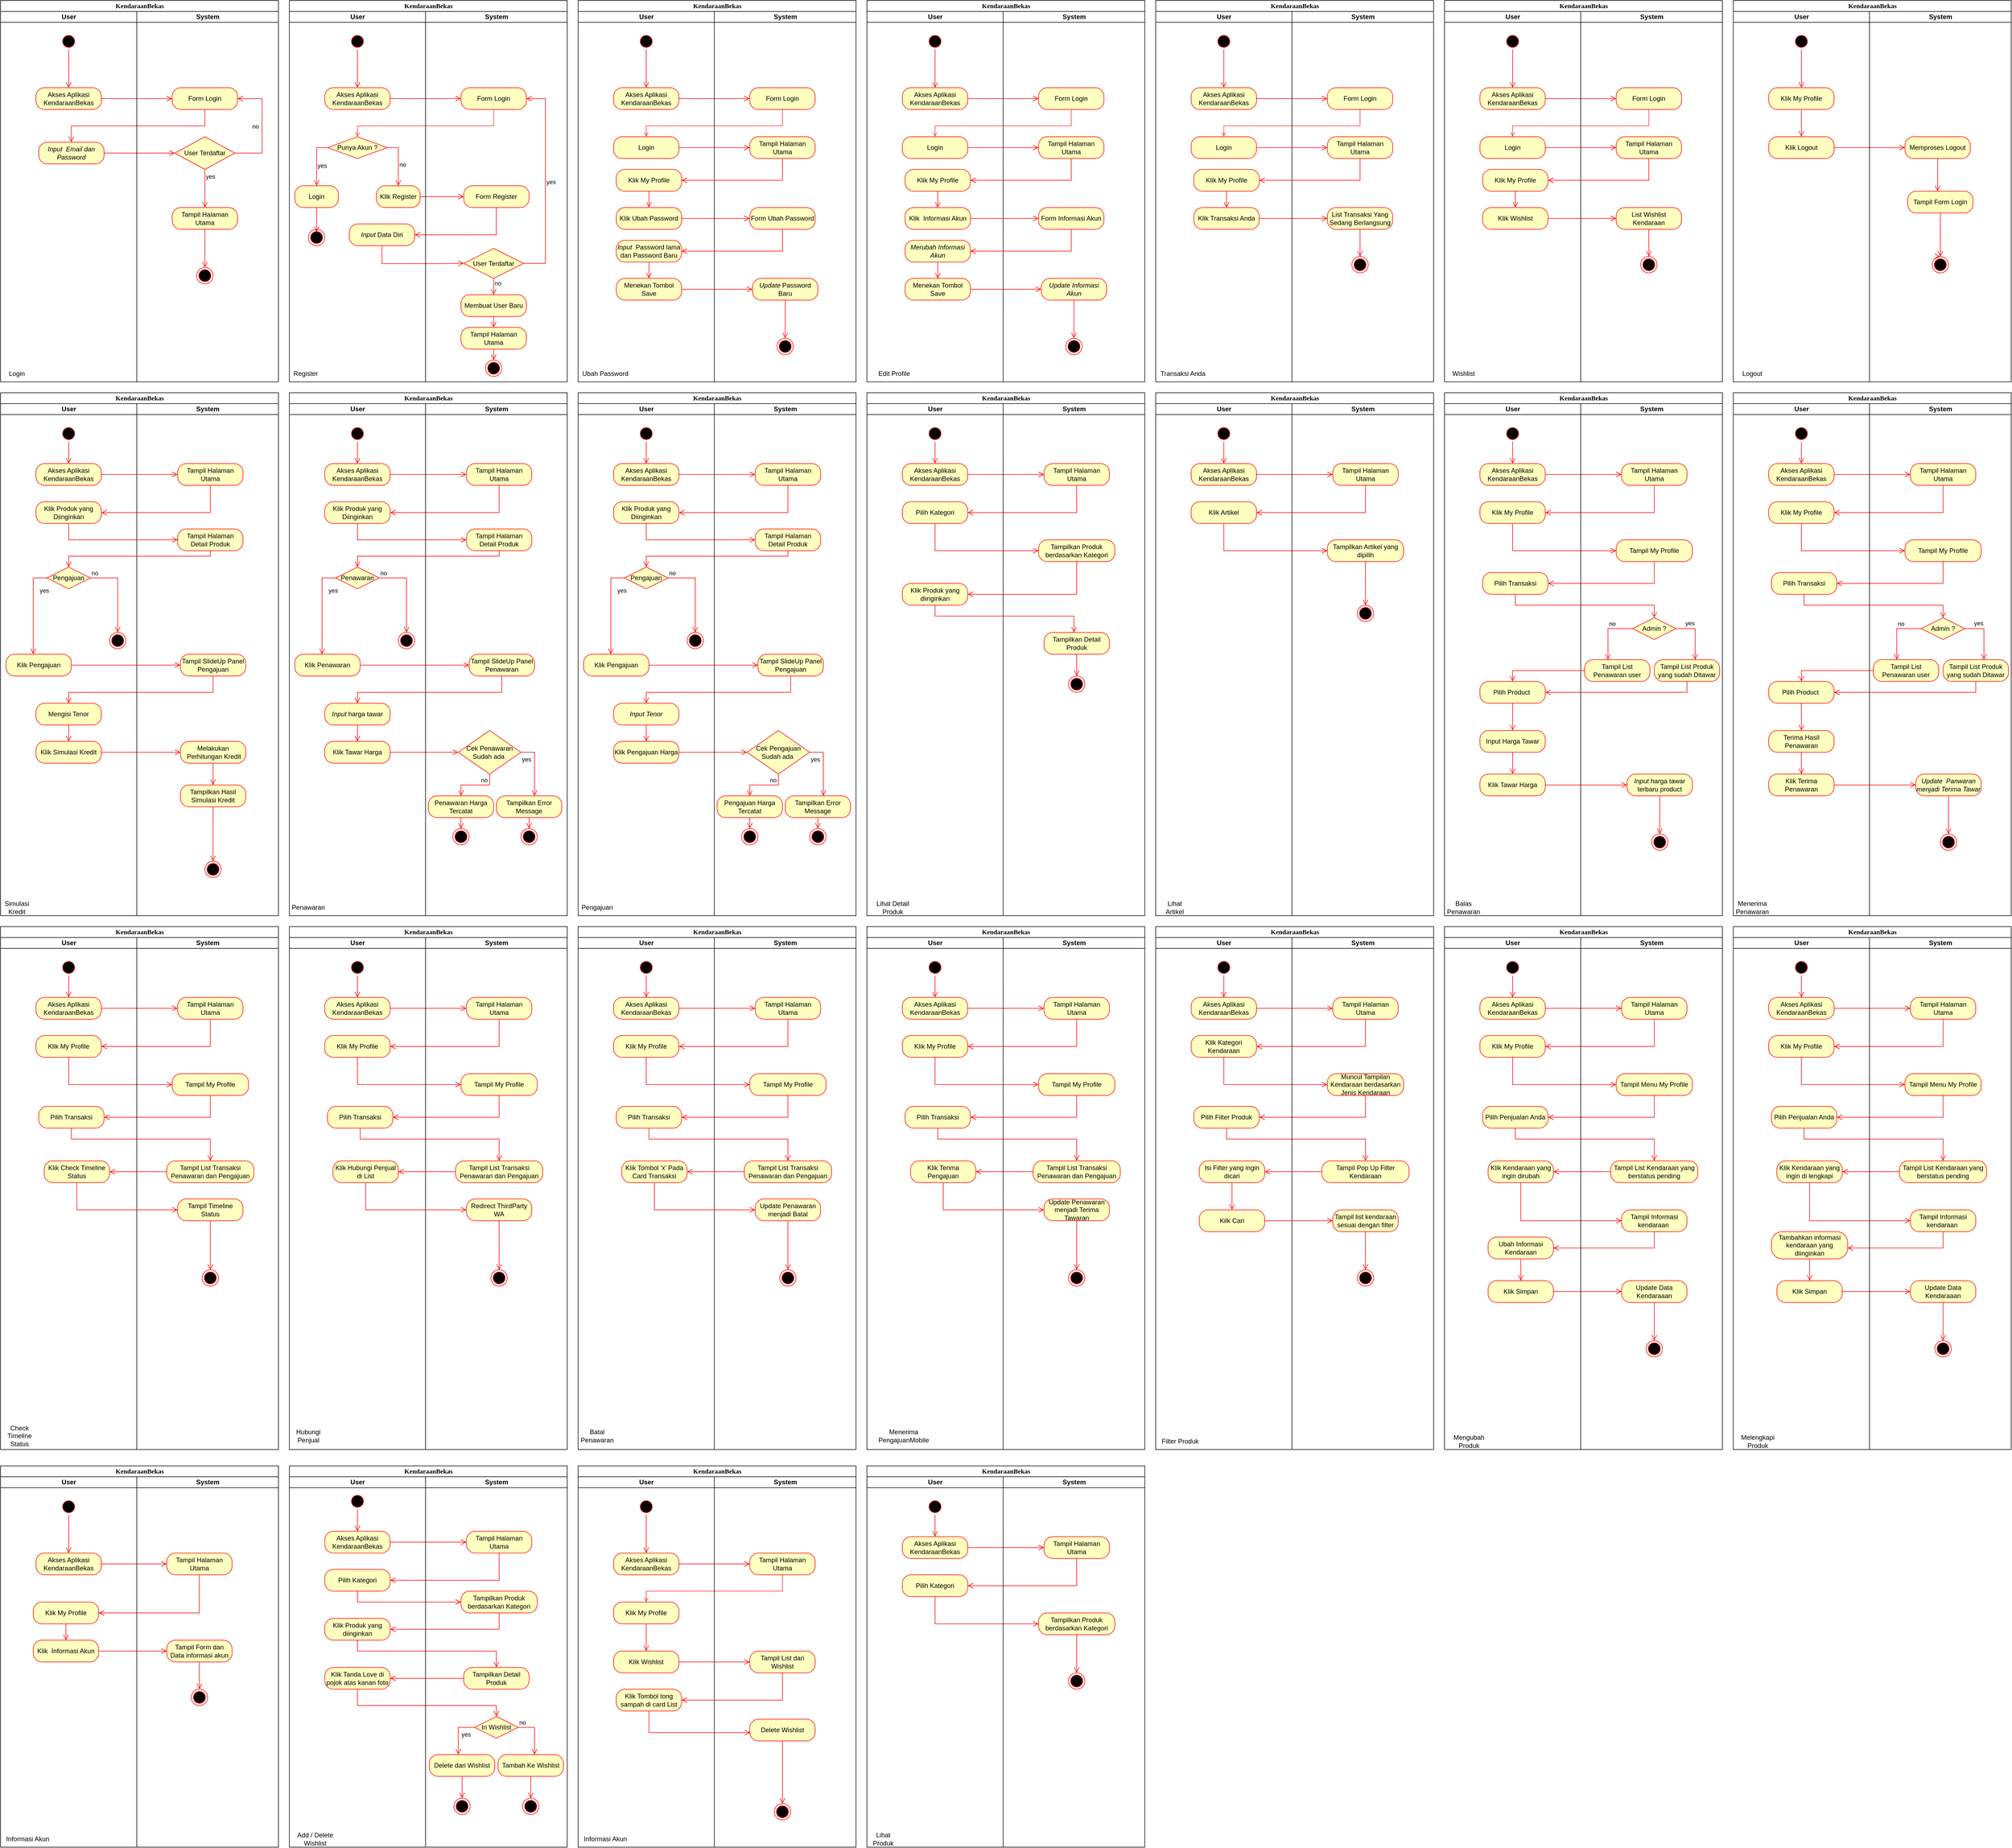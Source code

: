 <mxfile version="16.1.4" type="github" pages="2">
  <diagram name="Mobile" id="0783ab3e-0a74-02c8-0abd-f7b4e66b4bec">
    <mxGraphModel dx="1395" dy="785" grid="1" gridSize="10" guides="1" tooltips="1" connect="1" arrows="1" fold="1" page="1" pageScale="1" pageWidth="850" pageHeight="1100" background="none" math="0" shadow="0">
      <root>
        <mxCell id="0" />
        <mxCell id="1" parent="0" />
        <mxCell id="1c1d494c118603dd-1" value="KendaraanBekas" style="swimlane;html=1;childLayout=stackLayout;startSize=20;rounded=0;shadow=0;comic=0;labelBackgroundColor=none;strokeWidth=1;fontFamily=Verdana;fontSize=12;align=center;" parent="1" vertex="1">
          <mxGeometry x="40" y="20" width="510" height="700" as="geometry" />
        </mxCell>
        <mxCell id="1c1d494c118603dd-2" value="User" style="swimlane;html=1;startSize=20;" parent="1c1d494c118603dd-1" vertex="1">
          <mxGeometry y="20" width="250" height="680" as="geometry" />
        </mxCell>
        <mxCell id="HbQ1YfReIVzo1ypkKAUV-1" value="" style="ellipse;html=1;shape=startState;fillColor=#000000;strokeColor=#ff0000;" parent="1c1d494c118603dd-2" vertex="1">
          <mxGeometry x="110" y="40" width="30" height="30" as="geometry" />
        </mxCell>
        <mxCell id="HbQ1YfReIVzo1ypkKAUV-2" value="" style="edgeStyle=orthogonalEdgeStyle;html=1;verticalAlign=bottom;endArrow=open;endSize=8;strokeColor=#ff0000;rounded=0;entryX=0.5;entryY=0;entryDx=0;entryDy=0;" parent="1c1d494c118603dd-2" source="HbQ1YfReIVzo1ypkKAUV-1" target="HbQ1YfReIVzo1ypkKAUV-4" edge="1">
          <mxGeometry relative="1" as="geometry">
            <mxPoint x="125" y="130" as="targetPoint" />
          </mxGeometry>
        </mxCell>
        <mxCell id="HbQ1YfReIVzo1ypkKAUV-4" value="Akses Aplikasi KendaraanBekas" style="rounded=1;whiteSpace=wrap;html=1;arcSize=40;fontColor=#000000;fillColor=#ffffc0;strokeColor=#ff0000;" parent="1c1d494c118603dd-2" vertex="1">
          <mxGeometry x="65" y="140" width="120" height="40" as="geometry" />
        </mxCell>
        <mxCell id="HbQ1YfReIVzo1ypkKAUV-8" value="&lt;i&gt;Input &amp;nbsp;Email dan Password&lt;/i&gt;" style="rounded=1;whiteSpace=wrap;html=1;arcSize=40;fontColor=#000000;fillColor=#ffffc0;strokeColor=#ff0000;" parent="1c1d494c118603dd-2" vertex="1">
          <mxGeometry x="70" y="240" width="120" height="40" as="geometry" />
        </mxCell>
        <mxCell id="HbQ1YfReIVzo1ypkKAUV-35" value="Login" style="text;html=1;strokeColor=none;fillColor=none;align=center;verticalAlign=middle;whiteSpace=wrap;rounded=0;" parent="1c1d494c118603dd-2" vertex="1">
          <mxGeometry y="650" width="60" height="30" as="geometry" />
        </mxCell>
        <mxCell id="HbQ1YfReIVzo1ypkKAUV-5" value="" style="edgeStyle=orthogonalEdgeStyle;html=1;verticalAlign=bottom;endArrow=open;endSize=8;strokeColor=#ff0000;rounded=0;entryX=0;entryY=0.5;entryDx=0;entryDy=0;" parent="1c1d494c118603dd-1" source="HbQ1YfReIVzo1ypkKAUV-4" target="HbQ1YfReIVzo1ypkKAUV-6" edge="1">
          <mxGeometry relative="1" as="geometry">
            <mxPoint x="125" y="260" as="targetPoint" />
          </mxGeometry>
        </mxCell>
        <mxCell id="HbQ1YfReIVzo1ypkKAUV-7" value="" style="edgeStyle=orthogonalEdgeStyle;html=1;verticalAlign=bottom;endArrow=open;endSize=8;strokeColor=#ff0000;rounded=0;entryX=0.5;entryY=0;entryDx=0;entryDy=0;" parent="1c1d494c118603dd-1" source="HbQ1YfReIVzo1ypkKAUV-6" target="HbQ1YfReIVzo1ypkKAUV-8" edge="1">
          <mxGeometry relative="1" as="geometry">
            <mxPoint x="375" y="260" as="targetPoint" />
            <Array as="points">
              <mxPoint x="375" y="230" />
              <mxPoint x="130" y="230" />
            </Array>
          </mxGeometry>
        </mxCell>
        <mxCell id="HbQ1YfReIVzo1ypkKAUV-9" value="" style="edgeStyle=orthogonalEdgeStyle;html=1;verticalAlign=bottom;endArrow=open;endSize=8;strokeColor=#ff0000;rounded=0;entryX=0;entryY=0.5;entryDx=0;entryDy=0;" parent="1c1d494c118603dd-1" source="HbQ1YfReIVzo1ypkKAUV-8" target="HbQ1YfReIVzo1ypkKAUV-10" edge="1">
          <mxGeometry relative="1" as="geometry">
            <mxPoint x="130" y="350" as="targetPoint" />
          </mxGeometry>
        </mxCell>
        <mxCell id="1c1d494c118603dd-3" value="System" style="swimlane;html=1;startSize=20;" parent="1c1d494c118603dd-1" vertex="1">
          <mxGeometry x="250" y="20" width="260" height="680" as="geometry" />
        </mxCell>
        <mxCell id="HbQ1YfReIVzo1ypkKAUV-6" value="Form Login" style="rounded=1;whiteSpace=wrap;html=1;arcSize=40;fontColor=#000000;fillColor=#ffffc0;strokeColor=#ff0000;" parent="1c1d494c118603dd-3" vertex="1">
          <mxGeometry x="65" y="140" width="120" height="40" as="geometry" />
        </mxCell>
        <mxCell id="HbQ1YfReIVzo1ypkKAUV-10" value="User Terdaftar" style="rhombus;whiteSpace=wrap;html=1;fillColor=#ffffc0;strokeColor=#ff0000;" parent="1c1d494c118603dd-3" vertex="1">
          <mxGeometry x="70" y="230" width="110" height="60" as="geometry" />
        </mxCell>
        <mxCell id="HbQ1YfReIVzo1ypkKAUV-11" value="no" style="edgeStyle=orthogonalEdgeStyle;html=1;align=left;verticalAlign=bottom;endArrow=open;endSize=8;strokeColor=#ff0000;rounded=0;entryX=1;entryY=0.5;entryDx=0;entryDy=0;" parent="1c1d494c118603dd-3" source="HbQ1YfReIVzo1ypkKAUV-10" target="HbQ1YfReIVzo1ypkKAUV-6" edge="1">
          <mxGeometry x="-0.077" y="20" relative="1" as="geometry">
            <mxPoint x="230" y="270" as="targetPoint" />
            <Array as="points">
              <mxPoint x="230" y="260" />
              <mxPoint x="230" y="160" />
            </Array>
            <mxPoint as="offset" />
          </mxGeometry>
        </mxCell>
        <mxCell id="HbQ1YfReIVzo1ypkKAUV-12" value="yes" style="edgeStyle=orthogonalEdgeStyle;html=1;align=left;verticalAlign=top;endArrow=open;endSize=8;strokeColor=#ff0000;rounded=0;entryX=0.5;entryY=0;entryDx=0;entryDy=0;" parent="1c1d494c118603dd-3" source="HbQ1YfReIVzo1ypkKAUV-10" target="HbQ1YfReIVzo1ypkKAUV-13" edge="1">
          <mxGeometry x="-1" relative="1" as="geometry">
            <mxPoint x="90" y="350" as="targetPoint" />
            <Array as="points">
              <mxPoint x="125" y="340" />
              <mxPoint x="125" y="340" />
            </Array>
          </mxGeometry>
        </mxCell>
        <mxCell id="HbQ1YfReIVzo1ypkKAUV-13" value="Tampil Halaman Utama" style="rounded=1;whiteSpace=wrap;html=1;arcSize=40;fontColor=#000000;fillColor=#ffffc0;strokeColor=#ff0000;" parent="1c1d494c118603dd-3" vertex="1">
          <mxGeometry x="65" y="360" width="120" height="40" as="geometry" />
        </mxCell>
        <mxCell id="HbQ1YfReIVzo1ypkKAUV-14" value="" style="edgeStyle=orthogonalEdgeStyle;html=1;verticalAlign=bottom;endArrow=open;endSize=8;strokeColor=#ff0000;rounded=0;" parent="1c1d494c118603dd-3" source="HbQ1YfReIVzo1ypkKAUV-13" target="HbQ1YfReIVzo1ypkKAUV-15" edge="1">
          <mxGeometry relative="1" as="geometry">
            <mxPoint x="130" y="460" as="targetPoint" />
            <Array as="points" />
          </mxGeometry>
        </mxCell>
        <mxCell id="HbQ1YfReIVzo1ypkKAUV-15" value="" style="ellipse;html=1;shape=endState;fillColor=#000000;strokeColor=#ff0000;" parent="1c1d494c118603dd-3" vertex="1">
          <mxGeometry x="110" y="470" width="30" height="30" as="geometry" />
        </mxCell>
        <mxCell id="HbQ1YfReIVzo1ypkKAUV-18" value="KendaraanBekas" style="swimlane;html=1;childLayout=stackLayout;startSize=20;rounded=0;shadow=0;comic=0;labelBackgroundColor=none;strokeWidth=1;fontFamily=Verdana;fontSize=12;align=center;" parent="1" vertex="1">
          <mxGeometry x="570" y="20" width="510" height="700" as="geometry" />
        </mxCell>
        <mxCell id="HbQ1YfReIVzo1ypkKAUV-19" value="User" style="swimlane;html=1;startSize=20;" parent="HbQ1YfReIVzo1ypkKAUV-18" vertex="1">
          <mxGeometry y="20" width="250" height="680" as="geometry" />
        </mxCell>
        <mxCell id="HbQ1YfReIVzo1ypkKAUV-20" value="" style="ellipse;html=1;shape=startState;fillColor=#000000;strokeColor=#ff0000;" parent="HbQ1YfReIVzo1ypkKAUV-19" vertex="1">
          <mxGeometry x="110" y="40" width="30" height="30" as="geometry" />
        </mxCell>
        <mxCell id="HbQ1YfReIVzo1ypkKAUV-21" value="" style="edgeStyle=orthogonalEdgeStyle;html=1;verticalAlign=bottom;endArrow=open;endSize=8;strokeColor=#ff0000;rounded=0;entryX=0.5;entryY=0;entryDx=0;entryDy=0;" parent="HbQ1YfReIVzo1ypkKAUV-19" source="HbQ1YfReIVzo1ypkKAUV-20" target="HbQ1YfReIVzo1ypkKAUV-22" edge="1">
          <mxGeometry relative="1" as="geometry">
            <mxPoint x="125" y="130" as="targetPoint" />
          </mxGeometry>
        </mxCell>
        <mxCell id="HbQ1YfReIVzo1ypkKAUV-22" value="Akses Aplikasi KendaraanBekas" style="rounded=1;whiteSpace=wrap;html=1;arcSize=40;fontColor=#000000;fillColor=#ffffc0;strokeColor=#ff0000;" parent="HbQ1YfReIVzo1ypkKAUV-19" vertex="1">
          <mxGeometry x="65" y="140" width="120" height="40" as="geometry" />
        </mxCell>
        <mxCell id="HbQ1YfReIVzo1ypkKAUV-36" value="Register" style="text;html=1;strokeColor=none;fillColor=none;align=center;verticalAlign=middle;whiteSpace=wrap;rounded=0;" parent="HbQ1YfReIVzo1ypkKAUV-19" vertex="1">
          <mxGeometry y="650" width="60" height="30" as="geometry" />
        </mxCell>
        <mxCell id="HbQ1YfReIVzo1ypkKAUV-37" value="Punya Akun ?" style="rhombus;whiteSpace=wrap;html=1;fillColor=#ffffc0;strokeColor=#ff0000;" parent="HbQ1YfReIVzo1ypkKAUV-19" vertex="1">
          <mxGeometry x="70" y="230" width="110" height="40" as="geometry" />
        </mxCell>
        <mxCell id="HbQ1YfReIVzo1ypkKAUV-38" value="no" style="edgeStyle=orthogonalEdgeStyle;html=1;align=left;verticalAlign=bottom;endArrow=open;endSize=8;strokeColor=#ff0000;rounded=0;entryX=0.5;entryY=0;entryDx=0;entryDy=0;" parent="HbQ1YfReIVzo1ypkKAUV-19" source="HbQ1YfReIVzo1ypkKAUV-37" target="HbQ1YfReIVzo1ypkKAUV-46" edge="1">
          <mxGeometry x="0.334" relative="1" as="geometry">
            <mxPoint x="230" y="350" as="targetPoint" />
            <Array as="points">
              <mxPoint x="200" y="250" />
            </Array>
            <mxPoint as="offset" />
          </mxGeometry>
        </mxCell>
        <mxCell id="HbQ1YfReIVzo1ypkKAUV-39" value="yes" style="edgeStyle=orthogonalEdgeStyle;html=1;align=left;verticalAlign=top;endArrow=open;endSize=8;strokeColor=#ff0000;rounded=0;entryX=0.5;entryY=0;entryDx=0;entryDy=0;" parent="HbQ1YfReIVzo1ypkKAUV-19" source="HbQ1YfReIVzo1ypkKAUV-37" target="HbQ1YfReIVzo1ypkKAUV-40" edge="1">
          <mxGeometry x="-0.11" relative="1" as="geometry">
            <mxPoint x="75" y="410" as="targetPoint" />
            <Array as="points">
              <mxPoint x="50" y="250" />
            </Array>
            <mxPoint as="offset" />
          </mxGeometry>
        </mxCell>
        <mxCell id="HbQ1YfReIVzo1ypkKAUV-40" value="Login" style="rounded=1;whiteSpace=wrap;html=1;arcSize=40;fontColor=#000000;fillColor=#ffffc0;strokeColor=#ff0000;" parent="HbQ1YfReIVzo1ypkKAUV-19" vertex="1">
          <mxGeometry x="10" y="320" width="80" height="40" as="geometry" />
        </mxCell>
        <mxCell id="HbQ1YfReIVzo1ypkKAUV-41" value="" style="edgeStyle=orthogonalEdgeStyle;html=1;verticalAlign=bottom;endArrow=open;endSize=8;strokeColor=#ff0000;rounded=0;entryX=0.498;entryY=0.169;entryDx=0;entryDy=0;entryPerimeter=0;" parent="HbQ1YfReIVzo1ypkKAUV-19" source="HbQ1YfReIVzo1ypkKAUV-40" target="HbQ1YfReIVzo1ypkKAUV-44" edge="1">
          <mxGeometry relative="1" as="geometry">
            <mxPoint x="100" y="520" as="targetPoint" />
          </mxGeometry>
        </mxCell>
        <mxCell id="HbQ1YfReIVzo1ypkKAUV-44" value="" style="ellipse;html=1;shape=endState;fillColor=#000000;strokeColor=#ff0000;" parent="HbQ1YfReIVzo1ypkKAUV-19" vertex="1">
          <mxGeometry x="35" y="400" width="30" height="30" as="geometry" />
        </mxCell>
        <mxCell id="HbQ1YfReIVzo1ypkKAUV-46" value="Klik Register" style="rounded=1;whiteSpace=wrap;html=1;arcSize=40;fontColor=#000000;fillColor=#ffffc0;strokeColor=#ff0000;" parent="HbQ1YfReIVzo1ypkKAUV-19" vertex="1">
          <mxGeometry x="160" y="320" width="80" height="40" as="geometry" />
        </mxCell>
        <mxCell id="HbQ1YfReIVzo1ypkKAUV-52" value="&lt;i&gt;Input&lt;/i&gt;&amp;nbsp;Data Diri" style="rounded=1;whiteSpace=wrap;html=1;arcSize=40;fontColor=#000000;fillColor=#ffffc0;strokeColor=#ff0000;" parent="HbQ1YfReIVzo1ypkKAUV-19" vertex="1">
          <mxGeometry x="110" y="390" width="120" height="40" as="geometry" />
        </mxCell>
        <mxCell id="HbQ1YfReIVzo1ypkKAUV-24" value="" style="edgeStyle=orthogonalEdgeStyle;html=1;verticalAlign=bottom;endArrow=open;endSize=8;strokeColor=#ff0000;rounded=0;entryX=0;entryY=0.5;entryDx=0;entryDy=0;" parent="HbQ1YfReIVzo1ypkKAUV-18" source="HbQ1YfReIVzo1ypkKAUV-22" target="HbQ1YfReIVzo1ypkKAUV-28" edge="1">
          <mxGeometry relative="1" as="geometry">
            <mxPoint x="125" y="260" as="targetPoint" />
          </mxGeometry>
        </mxCell>
        <mxCell id="HbQ1YfReIVzo1ypkKAUV-45" style="edgeStyle=orthogonalEdgeStyle;rounded=0;orthogonalLoop=1;jettySize=auto;html=1;entryX=0.5;entryY=0;entryDx=0;entryDy=0;endArrow=open;endFill=0;strokeColor=#FF3333;" parent="HbQ1YfReIVzo1ypkKAUV-18" source="HbQ1YfReIVzo1ypkKAUV-28" target="HbQ1YfReIVzo1ypkKAUV-37" edge="1">
          <mxGeometry relative="1" as="geometry">
            <Array as="points">
              <mxPoint x="375" y="230" />
              <mxPoint x="125" y="230" />
            </Array>
          </mxGeometry>
        </mxCell>
        <mxCell id="HbQ1YfReIVzo1ypkKAUV-47" value="" style="edgeStyle=orthogonalEdgeStyle;html=1;verticalAlign=bottom;endArrow=open;endSize=8;strokeColor=#ff0000;rounded=0;entryX=0;entryY=0.5;entryDx=0;entryDy=0;" parent="HbQ1YfReIVzo1ypkKAUV-18" source="HbQ1YfReIVzo1ypkKAUV-46" target="HbQ1YfReIVzo1ypkKAUV-48" edge="1">
          <mxGeometry relative="1" as="geometry">
            <mxPoint x="170" y="440" as="targetPoint" />
          </mxGeometry>
        </mxCell>
        <mxCell id="HbQ1YfReIVzo1ypkKAUV-49" value="" style="edgeStyle=orthogonalEdgeStyle;html=1;verticalAlign=bottom;endArrow=open;endSize=8;strokeColor=#ff0000;rounded=0;entryX=1;entryY=0.5;entryDx=0;entryDy=0;" parent="HbQ1YfReIVzo1ypkKAUV-18" source="HbQ1YfReIVzo1ypkKAUV-48" target="HbQ1YfReIVzo1ypkKAUV-52" edge="1">
          <mxGeometry relative="1" as="geometry">
            <mxPoint x="380" y="440" as="targetPoint" />
            <Array as="points">
              <mxPoint x="380" y="430" />
            </Array>
          </mxGeometry>
        </mxCell>
        <mxCell id="HbQ1YfReIVzo1ypkKAUV-53" value="" style="edgeStyle=orthogonalEdgeStyle;html=1;verticalAlign=bottom;endArrow=open;endSize=8;strokeColor=#ff0000;rounded=0;entryX=0;entryY=0.5;entryDx=0;entryDy=0;" parent="HbQ1YfReIVzo1ypkKAUV-18" source="HbQ1YfReIVzo1ypkKAUV-52" target="HbQ1YfReIVzo1ypkKAUV-54" edge="1">
          <mxGeometry relative="1" as="geometry">
            <mxPoint x="170" y="510" as="targetPoint" />
            <Array as="points">
              <mxPoint x="170" y="483" />
              <mxPoint x="275" y="483" />
            </Array>
          </mxGeometry>
        </mxCell>
        <mxCell id="HbQ1YfReIVzo1ypkKAUV-27" value="System" style="swimlane;html=1;startSize=20;" parent="HbQ1YfReIVzo1ypkKAUV-18" vertex="1">
          <mxGeometry x="250" y="20" width="260" height="680" as="geometry" />
        </mxCell>
        <mxCell id="HbQ1YfReIVzo1ypkKAUV-28" value="Form Login" style="rounded=1;whiteSpace=wrap;html=1;arcSize=40;fontColor=#000000;fillColor=#ffffc0;strokeColor=#ff0000;" parent="HbQ1YfReIVzo1ypkKAUV-27" vertex="1">
          <mxGeometry x="65" y="140" width="120" height="40" as="geometry" />
        </mxCell>
        <mxCell id="HbQ1YfReIVzo1ypkKAUV-48" value="Form Register" style="rounded=1;whiteSpace=wrap;html=1;arcSize=40;fontColor=#000000;fillColor=#ffffc0;strokeColor=#ff0000;" parent="HbQ1YfReIVzo1ypkKAUV-27" vertex="1">
          <mxGeometry x="70" y="320" width="120" height="40" as="geometry" />
        </mxCell>
        <mxCell id="HbQ1YfReIVzo1ypkKAUV-54" value="User Terdaftar" style="rhombus;whiteSpace=wrap;html=1;fillColor=#ffffc0;strokeColor=#ff0000;" parent="HbQ1YfReIVzo1ypkKAUV-27" vertex="1">
          <mxGeometry x="70" y="435" width="110" height="55" as="geometry" />
        </mxCell>
        <mxCell id="HbQ1YfReIVzo1ypkKAUV-55" value="no" style="edgeStyle=orthogonalEdgeStyle;html=1;align=left;verticalAlign=bottom;endArrow=open;endSize=8;strokeColor=#ff0000;rounded=0;entryX=1;entryY=0.5;entryDx=0;entryDy=0;" parent="HbQ1YfReIVzo1ypkKAUV-27" source="HbQ1YfReIVzo1ypkKAUV-54" target="HbQ1YfReIVzo1ypkKAUV-28" edge="1">
          <mxGeometry x="-1" y="-71" relative="1" as="geometry">
            <mxPoint x="215" y="455" as="targetPoint" />
            <Array as="points">
              <mxPoint x="220" y="463" />
              <mxPoint x="220" y="160" />
            </Array>
            <mxPoint x="-55" y="-26" as="offset" />
          </mxGeometry>
        </mxCell>
        <mxCell id="HbQ1YfReIVzo1ypkKAUV-56" value="yes" style="edgeStyle=orthogonalEdgeStyle;html=1;align=left;verticalAlign=top;endArrow=open;endSize=8;strokeColor=#ff0000;rounded=0;entryX=0.5;entryY=0;entryDx=0;entryDy=0;" parent="HbQ1YfReIVzo1ypkKAUV-27" source="HbQ1YfReIVzo1ypkKAUV-54" target="HbQ1YfReIVzo1ypkKAUV-57" edge="1">
          <mxGeometry x="-1" y="212" relative="1" as="geometry">
            <mxPoint x="75" y="535" as="targetPoint" />
            <mxPoint x="-117" y="-190" as="offset" />
          </mxGeometry>
        </mxCell>
        <mxCell id="HbQ1YfReIVzo1ypkKAUV-57" value="Membuat User Baru" style="rounded=1;whiteSpace=wrap;html=1;arcSize=40;fontColor=#000000;fillColor=#ffffc0;strokeColor=#ff0000;" parent="HbQ1YfReIVzo1ypkKAUV-27" vertex="1">
          <mxGeometry x="65" y="520" width="120" height="40" as="geometry" />
        </mxCell>
        <mxCell id="HbQ1YfReIVzo1ypkKAUV-58" value="" style="edgeStyle=orthogonalEdgeStyle;html=1;verticalAlign=bottom;endArrow=open;endSize=8;strokeColor=#ff0000;rounded=0;entryX=0.5;entryY=0;entryDx=0;entryDy=0;" parent="HbQ1YfReIVzo1ypkKAUV-27" source="HbQ1YfReIVzo1ypkKAUV-57" target="HbQ1YfReIVzo1ypkKAUV-59" edge="1">
          <mxGeometry relative="1" as="geometry">
            <mxPoint x="150" y="635" as="targetPoint" />
            <Array as="points" />
          </mxGeometry>
        </mxCell>
        <mxCell id="HbQ1YfReIVzo1ypkKAUV-59" value="Tampil Halaman Utama" style="rounded=1;whiteSpace=wrap;html=1;arcSize=40;fontColor=#000000;fillColor=#ffffc0;strokeColor=#ff0000;" parent="HbQ1YfReIVzo1ypkKAUV-27" vertex="1">
          <mxGeometry x="65" y="580" width="120" height="40" as="geometry" />
        </mxCell>
        <mxCell id="HbQ1YfReIVzo1ypkKAUV-60" value="" style="edgeStyle=orthogonalEdgeStyle;html=1;verticalAlign=bottom;endArrow=open;endSize=8;strokeColor=#ff0000;rounded=0;entryX=0.5;entryY=0;entryDx=0;entryDy=0;" parent="HbQ1YfReIVzo1ypkKAUV-27" source="HbQ1YfReIVzo1ypkKAUV-59" target="HbQ1YfReIVzo1ypkKAUV-61" edge="1">
          <mxGeometry relative="1" as="geometry">
            <mxPoint x="125" y="740" as="targetPoint" />
          </mxGeometry>
        </mxCell>
        <mxCell id="HbQ1YfReIVzo1ypkKAUV-61" value="" style="ellipse;html=1;shape=endState;fillColor=#000000;strokeColor=#ff0000;" parent="HbQ1YfReIVzo1ypkKAUV-27" vertex="1">
          <mxGeometry x="110" y="640" width="30" height="30" as="geometry" />
        </mxCell>
        <mxCell id="HbQ1YfReIVzo1ypkKAUV-63" value="KendaraanBekas" style="swimlane;html=1;childLayout=stackLayout;startSize=20;rounded=0;shadow=0;comic=0;labelBackgroundColor=none;strokeWidth=1;fontFamily=Verdana;fontSize=12;align=center;" parent="1" vertex="1">
          <mxGeometry x="1100" y="20" width="510" height="700" as="geometry" />
        </mxCell>
        <mxCell id="HbQ1YfReIVzo1ypkKAUV-64" value="User" style="swimlane;html=1;startSize=20;" parent="HbQ1YfReIVzo1ypkKAUV-63" vertex="1">
          <mxGeometry y="20" width="250" height="680" as="geometry" />
        </mxCell>
        <mxCell id="HbQ1YfReIVzo1ypkKAUV-65" value="" style="ellipse;html=1;shape=startState;fillColor=#000000;strokeColor=#ff0000;" parent="HbQ1YfReIVzo1ypkKAUV-64" vertex="1">
          <mxGeometry x="110" y="40" width="30" height="30" as="geometry" />
        </mxCell>
        <mxCell id="HbQ1YfReIVzo1ypkKAUV-66" value="" style="edgeStyle=orthogonalEdgeStyle;html=1;verticalAlign=bottom;endArrow=open;endSize=8;strokeColor=#ff0000;rounded=0;entryX=0.5;entryY=0;entryDx=0;entryDy=0;" parent="HbQ1YfReIVzo1ypkKAUV-64" source="HbQ1YfReIVzo1ypkKAUV-65" target="HbQ1YfReIVzo1ypkKAUV-67" edge="1">
          <mxGeometry relative="1" as="geometry">
            <mxPoint x="125" y="130" as="targetPoint" />
          </mxGeometry>
        </mxCell>
        <mxCell id="HbQ1YfReIVzo1ypkKAUV-67" value="Akses Aplikasi KendaraanBekas" style="rounded=1;whiteSpace=wrap;html=1;arcSize=40;fontColor=#000000;fillColor=#ffffc0;strokeColor=#ff0000;" parent="HbQ1YfReIVzo1ypkKAUV-64" vertex="1">
          <mxGeometry x="65" y="140" width="120" height="40" as="geometry" />
        </mxCell>
        <mxCell id="HbQ1YfReIVzo1ypkKAUV-68" value="Ubah Password" style="text;html=1;strokeColor=none;fillColor=none;align=center;verticalAlign=middle;whiteSpace=wrap;rounded=0;" parent="HbQ1YfReIVzo1ypkKAUV-64" vertex="1">
          <mxGeometry y="650" width="100" height="30" as="geometry" />
        </mxCell>
        <mxCell id="HbQ1YfReIVzo1ypkKAUV-93" value="Login" style="rounded=1;whiteSpace=wrap;html=1;arcSize=40;fontColor=#000000;fillColor=#ffffc0;strokeColor=#ff0000;" parent="HbQ1YfReIVzo1ypkKAUV-64" vertex="1">
          <mxGeometry x="65" y="230" width="120" height="40" as="geometry" />
        </mxCell>
        <mxCell id="HbQ1YfReIVzo1ypkKAUV-97" value="Klik My Profile" style="rounded=1;whiteSpace=wrap;html=1;arcSize=40;fontColor=#000000;fillColor=#ffffc0;strokeColor=#ff0000;" parent="HbQ1YfReIVzo1ypkKAUV-64" vertex="1">
          <mxGeometry x="70" y="290" width="120" height="40" as="geometry" />
        </mxCell>
        <mxCell id="HbQ1YfReIVzo1ypkKAUV-98" value="" style="edgeStyle=orthogonalEdgeStyle;html=1;verticalAlign=bottom;endArrow=open;endSize=8;strokeColor=#ff0000;rounded=0;" parent="HbQ1YfReIVzo1ypkKAUV-64" source="HbQ1YfReIVzo1ypkKAUV-97" target="HbQ1YfReIVzo1ypkKAUV-99" edge="1">
          <mxGeometry relative="1" as="geometry">
            <mxPoint x="130" y="390" as="targetPoint" />
          </mxGeometry>
        </mxCell>
        <mxCell id="HbQ1YfReIVzo1ypkKAUV-99" value="Klik Ubah Password" style="rounded=1;whiteSpace=wrap;html=1;arcSize=40;fontColor=#000000;fillColor=#ffffc0;strokeColor=#ff0000;" parent="HbQ1YfReIVzo1ypkKAUV-64" vertex="1">
          <mxGeometry x="70" y="360" width="120" height="40" as="geometry" />
        </mxCell>
        <mxCell id="HbQ1YfReIVzo1ypkKAUV-105" value="&lt;i&gt;Input &lt;/i&gt;&amp;nbsp;Password lama dan Password Baru" style="rounded=1;whiteSpace=wrap;html=1;arcSize=40;fontColor=#000000;fillColor=#ffffc0;strokeColor=#ff0000;" parent="HbQ1YfReIVzo1ypkKAUV-64" vertex="1">
          <mxGeometry x="70" y="420" width="120" height="40" as="geometry" />
        </mxCell>
        <mxCell id="HbQ1YfReIVzo1ypkKAUV-106" value="" style="edgeStyle=orthogonalEdgeStyle;html=1;verticalAlign=bottom;endArrow=open;endSize=8;strokeColor=#ff0000;rounded=0;entryX=0.5;entryY=0;entryDx=0;entryDy=0;" parent="HbQ1YfReIVzo1ypkKAUV-64" source="HbQ1YfReIVzo1ypkKAUV-105" target="HbQ1YfReIVzo1ypkKAUV-107" edge="1">
          <mxGeometry relative="1" as="geometry">
            <mxPoint x="130" y="520" as="targetPoint" />
          </mxGeometry>
        </mxCell>
        <mxCell id="HbQ1YfReIVzo1ypkKAUV-107" value="Menekan Tombol Save" style="rounded=1;whiteSpace=wrap;html=1;arcSize=40;fontColor=#000000;fillColor=#ffffc0;strokeColor=#ff0000;" parent="HbQ1YfReIVzo1ypkKAUV-64" vertex="1">
          <mxGeometry x="70" y="490" width="120" height="40" as="geometry" />
        </mxCell>
        <mxCell id="HbQ1YfReIVzo1ypkKAUV-77" value="" style="edgeStyle=orthogonalEdgeStyle;html=1;verticalAlign=bottom;endArrow=open;endSize=8;strokeColor=#ff0000;rounded=0;entryX=0;entryY=0.5;entryDx=0;entryDy=0;" parent="HbQ1YfReIVzo1ypkKAUV-63" source="HbQ1YfReIVzo1ypkKAUV-67" target="HbQ1YfReIVzo1ypkKAUV-83" edge="1">
          <mxGeometry relative="1" as="geometry">
            <mxPoint x="125" y="260" as="targetPoint" />
          </mxGeometry>
        </mxCell>
        <mxCell id="HbQ1YfReIVzo1ypkKAUV-78" style="edgeStyle=orthogonalEdgeStyle;rounded=0;orthogonalLoop=1;jettySize=auto;html=1;endArrow=open;endFill=0;strokeColor=#FF3333;" parent="HbQ1YfReIVzo1ypkKAUV-63" source="HbQ1YfReIVzo1ypkKAUV-83" target="HbQ1YfReIVzo1ypkKAUV-93" edge="1">
          <mxGeometry relative="1" as="geometry">
            <Array as="points">
              <mxPoint x="375" y="230" />
              <mxPoint x="125" y="230" />
            </Array>
            <mxPoint x="125" y="250" as="targetPoint" />
          </mxGeometry>
        </mxCell>
        <mxCell id="HbQ1YfReIVzo1ypkKAUV-82" value="System" style="swimlane;html=1;startSize=20;" parent="HbQ1YfReIVzo1ypkKAUV-63" vertex="1">
          <mxGeometry x="250" y="20" width="260" height="680" as="geometry" />
        </mxCell>
        <mxCell id="HbQ1YfReIVzo1ypkKAUV-83" value="Form Login" style="rounded=1;whiteSpace=wrap;html=1;arcSize=40;fontColor=#000000;fillColor=#ffffc0;strokeColor=#ff0000;" parent="HbQ1YfReIVzo1ypkKAUV-82" vertex="1">
          <mxGeometry x="65" y="140" width="120" height="40" as="geometry" />
        </mxCell>
        <mxCell id="HbQ1YfReIVzo1ypkKAUV-95" value="Tampil Halaman Utama" style="rounded=1;whiteSpace=wrap;html=1;arcSize=40;fontColor=#000000;fillColor=#ffffc0;strokeColor=#ff0000;" parent="HbQ1YfReIVzo1ypkKAUV-82" vertex="1">
          <mxGeometry x="65" y="230" width="120" height="40" as="geometry" />
        </mxCell>
        <mxCell id="HbQ1YfReIVzo1ypkKAUV-103" value="Form Ubah Password" style="rounded=1;whiteSpace=wrap;html=1;arcSize=40;fontColor=#000000;fillColor=#ffffc0;strokeColor=#ff0000;" parent="HbQ1YfReIVzo1ypkKAUV-82" vertex="1">
          <mxGeometry x="65" y="360" width="120" height="40" as="geometry" />
        </mxCell>
        <mxCell id="HbQ1YfReIVzo1ypkKAUV-109" value="&lt;i&gt;Update&lt;/i&gt;&amp;nbsp;Password Baru" style="rounded=1;whiteSpace=wrap;html=1;arcSize=40;fontColor=#000000;fillColor=#ffffc0;strokeColor=#ff0000;" parent="HbQ1YfReIVzo1ypkKAUV-82" vertex="1">
          <mxGeometry x="70" y="490" width="120" height="40" as="geometry" />
        </mxCell>
        <mxCell id="HbQ1YfReIVzo1ypkKAUV-110" value="" style="edgeStyle=orthogonalEdgeStyle;html=1;verticalAlign=bottom;endArrow=open;endSize=8;strokeColor=#ff0000;rounded=0;entryX=0.5;entryY=0;entryDx=0;entryDy=0;" parent="HbQ1YfReIVzo1ypkKAUV-82" source="HbQ1YfReIVzo1ypkKAUV-109" target="HbQ1YfReIVzo1ypkKAUV-111" edge="1">
          <mxGeometry relative="1" as="geometry">
            <mxPoint x="130" y="590" as="targetPoint" />
          </mxGeometry>
        </mxCell>
        <mxCell id="HbQ1YfReIVzo1ypkKAUV-111" value="" style="ellipse;html=1;shape=endState;fillColor=#000000;strokeColor=#ff0000;" parent="HbQ1YfReIVzo1ypkKAUV-82" vertex="1">
          <mxGeometry x="115" y="600" width="30" height="30" as="geometry" />
        </mxCell>
        <mxCell id="HbQ1YfReIVzo1ypkKAUV-94" value="" style="edgeStyle=orthogonalEdgeStyle;html=1;verticalAlign=bottom;endArrow=open;endSize=8;strokeColor=#ff0000;rounded=0;entryX=0;entryY=0.5;entryDx=0;entryDy=0;" parent="HbQ1YfReIVzo1ypkKAUV-63" source="HbQ1YfReIVzo1ypkKAUV-93" target="HbQ1YfReIVzo1ypkKAUV-95" edge="1">
          <mxGeometry relative="1" as="geometry">
            <mxPoint x="125" y="350" as="targetPoint" />
          </mxGeometry>
        </mxCell>
        <mxCell id="HbQ1YfReIVzo1ypkKAUV-96" value="" style="edgeStyle=orthogonalEdgeStyle;html=1;verticalAlign=bottom;endArrow=open;endSize=8;strokeColor=#ff0000;rounded=0;entryX=1;entryY=0.5;entryDx=0;entryDy=0;" parent="HbQ1YfReIVzo1ypkKAUV-63" source="HbQ1YfReIVzo1ypkKAUV-95" target="HbQ1YfReIVzo1ypkKAUV-97" edge="1">
          <mxGeometry relative="1" as="geometry">
            <mxPoint x="380" y="360" as="targetPoint" />
            <Array as="points">
              <mxPoint x="375" y="330" />
            </Array>
          </mxGeometry>
        </mxCell>
        <mxCell id="HbQ1YfReIVzo1ypkKAUV-100" value="" style="edgeStyle=orthogonalEdgeStyle;html=1;verticalAlign=bottom;endArrow=open;endSize=8;strokeColor=#ff0000;rounded=0;entryX=0;entryY=0.5;entryDx=0;entryDy=0;" parent="HbQ1YfReIVzo1ypkKAUV-63" source="HbQ1YfReIVzo1ypkKAUV-99" target="HbQ1YfReIVzo1ypkKAUV-103" edge="1">
          <mxGeometry relative="1" as="geometry">
            <mxPoint x="130" y="510" as="targetPoint" />
          </mxGeometry>
        </mxCell>
        <mxCell id="HbQ1YfReIVzo1ypkKAUV-104" value="" style="edgeStyle=orthogonalEdgeStyle;html=1;verticalAlign=bottom;endArrow=open;endSize=8;strokeColor=#ff0000;rounded=0;entryX=1;entryY=0.5;entryDx=0;entryDy=0;" parent="HbQ1YfReIVzo1ypkKAUV-63" source="HbQ1YfReIVzo1ypkKAUV-103" target="HbQ1YfReIVzo1ypkKAUV-105" edge="1">
          <mxGeometry relative="1" as="geometry">
            <mxPoint x="375" y="460" as="targetPoint" />
            <Array as="points">
              <mxPoint x="375" y="460" />
            </Array>
          </mxGeometry>
        </mxCell>
        <mxCell id="HbQ1YfReIVzo1ypkKAUV-108" value="" style="edgeStyle=orthogonalEdgeStyle;html=1;verticalAlign=bottom;endArrow=open;endSize=8;strokeColor=#ff0000;rounded=0;entryX=0;entryY=0.5;entryDx=0;entryDy=0;" parent="HbQ1YfReIVzo1ypkKAUV-63" source="HbQ1YfReIVzo1ypkKAUV-107" target="HbQ1YfReIVzo1ypkKAUV-109" edge="1">
          <mxGeometry relative="1" as="geometry">
            <mxPoint x="130" y="660" as="targetPoint" />
          </mxGeometry>
        </mxCell>
        <mxCell id="HbQ1YfReIVzo1ypkKAUV-112" value="KendaraanBekas" style="swimlane;html=1;childLayout=stackLayout;startSize=20;rounded=0;shadow=0;comic=0;labelBackgroundColor=none;strokeWidth=1;fontFamily=Verdana;fontSize=12;align=center;" parent="1" vertex="1">
          <mxGeometry x="1630" y="20" width="510" height="700" as="geometry" />
        </mxCell>
        <mxCell id="HbQ1YfReIVzo1ypkKAUV-113" value="User" style="swimlane;html=1;startSize=20;" parent="HbQ1YfReIVzo1ypkKAUV-112" vertex="1">
          <mxGeometry y="20" width="250" height="680" as="geometry" />
        </mxCell>
        <mxCell id="HbQ1YfReIVzo1ypkKAUV-114" value="" style="ellipse;html=1;shape=startState;fillColor=#000000;strokeColor=#ff0000;" parent="HbQ1YfReIVzo1ypkKAUV-113" vertex="1">
          <mxGeometry x="110" y="40" width="30" height="30" as="geometry" />
        </mxCell>
        <mxCell id="HbQ1YfReIVzo1ypkKAUV-115" value="" style="edgeStyle=orthogonalEdgeStyle;html=1;verticalAlign=bottom;endArrow=open;endSize=8;strokeColor=#ff0000;rounded=0;entryX=0.5;entryY=0;entryDx=0;entryDy=0;" parent="HbQ1YfReIVzo1ypkKAUV-113" source="HbQ1YfReIVzo1ypkKAUV-114" target="HbQ1YfReIVzo1ypkKAUV-116" edge="1">
          <mxGeometry relative="1" as="geometry">
            <mxPoint x="125" y="130" as="targetPoint" />
          </mxGeometry>
        </mxCell>
        <mxCell id="HbQ1YfReIVzo1ypkKAUV-116" value="Akses Aplikasi KendaraanBekas" style="rounded=1;whiteSpace=wrap;html=1;arcSize=40;fontColor=#000000;fillColor=#ffffc0;strokeColor=#ff0000;" parent="HbQ1YfReIVzo1ypkKAUV-113" vertex="1">
          <mxGeometry x="65" y="140" width="120" height="40" as="geometry" />
        </mxCell>
        <mxCell id="HbQ1YfReIVzo1ypkKAUV-117" value="Edit Profile" style="text;html=1;strokeColor=none;fillColor=none;align=center;verticalAlign=middle;whiteSpace=wrap;rounded=0;" parent="HbQ1YfReIVzo1ypkKAUV-113" vertex="1">
          <mxGeometry y="650" width="100" height="30" as="geometry" />
        </mxCell>
        <mxCell id="HbQ1YfReIVzo1ypkKAUV-118" value="Login" style="rounded=1;whiteSpace=wrap;html=1;arcSize=40;fontColor=#000000;fillColor=#ffffc0;strokeColor=#ff0000;" parent="HbQ1YfReIVzo1ypkKAUV-113" vertex="1">
          <mxGeometry x="65" y="230" width="120" height="40" as="geometry" />
        </mxCell>
        <mxCell id="HbQ1YfReIVzo1ypkKAUV-119" value="Klik My Profile" style="rounded=1;whiteSpace=wrap;html=1;arcSize=40;fontColor=#000000;fillColor=#ffffc0;strokeColor=#ff0000;" parent="HbQ1YfReIVzo1ypkKAUV-113" vertex="1">
          <mxGeometry x="70" y="290" width="120" height="40" as="geometry" />
        </mxCell>
        <mxCell id="HbQ1YfReIVzo1ypkKAUV-120" value="" style="edgeStyle=orthogonalEdgeStyle;html=1;verticalAlign=bottom;endArrow=open;endSize=8;strokeColor=#ff0000;rounded=0;" parent="HbQ1YfReIVzo1ypkKAUV-113" source="HbQ1YfReIVzo1ypkKAUV-119" target="HbQ1YfReIVzo1ypkKAUV-121" edge="1">
          <mxGeometry relative="1" as="geometry">
            <mxPoint x="130" y="390" as="targetPoint" />
          </mxGeometry>
        </mxCell>
        <mxCell id="HbQ1YfReIVzo1ypkKAUV-121" value="Klik &amp;nbsp;Informasi Akun" style="rounded=1;whiteSpace=wrap;html=1;arcSize=40;fontColor=#000000;fillColor=#ffffc0;strokeColor=#ff0000;" parent="HbQ1YfReIVzo1ypkKAUV-113" vertex="1">
          <mxGeometry x="70" y="360" width="120" height="40" as="geometry" />
        </mxCell>
        <mxCell id="HbQ1YfReIVzo1ypkKAUV-122" value="&lt;i&gt;Merubah Informasi Akun&lt;/i&gt;" style="rounded=1;whiteSpace=wrap;html=1;arcSize=40;fontColor=#000000;fillColor=#ffffc0;strokeColor=#ff0000;" parent="HbQ1YfReIVzo1ypkKAUV-113" vertex="1">
          <mxGeometry x="70" y="420" width="120" height="40" as="geometry" />
        </mxCell>
        <mxCell id="HbQ1YfReIVzo1ypkKAUV-123" value="" style="edgeStyle=orthogonalEdgeStyle;html=1;verticalAlign=bottom;endArrow=open;endSize=8;strokeColor=#ff0000;rounded=0;entryX=0.5;entryY=0;entryDx=0;entryDy=0;" parent="HbQ1YfReIVzo1ypkKAUV-113" source="HbQ1YfReIVzo1ypkKAUV-122" target="HbQ1YfReIVzo1ypkKAUV-124" edge="1">
          <mxGeometry relative="1" as="geometry">
            <mxPoint x="130" y="520" as="targetPoint" />
          </mxGeometry>
        </mxCell>
        <mxCell id="HbQ1YfReIVzo1ypkKAUV-124" value="Menekan Tombol Save" style="rounded=1;whiteSpace=wrap;html=1;arcSize=40;fontColor=#000000;fillColor=#ffffc0;strokeColor=#ff0000;" parent="HbQ1YfReIVzo1ypkKAUV-113" vertex="1">
          <mxGeometry x="70" y="490" width="120" height="40" as="geometry" />
        </mxCell>
        <mxCell id="HbQ1YfReIVzo1ypkKAUV-125" value="" style="edgeStyle=orthogonalEdgeStyle;html=1;verticalAlign=bottom;endArrow=open;endSize=8;strokeColor=#ff0000;rounded=0;entryX=0;entryY=0.5;entryDx=0;entryDy=0;" parent="HbQ1YfReIVzo1ypkKAUV-112" source="HbQ1YfReIVzo1ypkKAUV-116" target="HbQ1YfReIVzo1ypkKAUV-128" edge="1">
          <mxGeometry relative="1" as="geometry">
            <mxPoint x="125" y="260" as="targetPoint" />
          </mxGeometry>
        </mxCell>
        <mxCell id="HbQ1YfReIVzo1ypkKAUV-126" style="edgeStyle=orthogonalEdgeStyle;rounded=0;orthogonalLoop=1;jettySize=auto;html=1;endArrow=open;endFill=0;strokeColor=#FF3333;" parent="HbQ1YfReIVzo1ypkKAUV-112" source="HbQ1YfReIVzo1ypkKAUV-128" target="HbQ1YfReIVzo1ypkKAUV-118" edge="1">
          <mxGeometry relative="1" as="geometry">
            <Array as="points">
              <mxPoint x="375" y="230" />
              <mxPoint x="125" y="230" />
            </Array>
            <mxPoint x="125" y="250" as="targetPoint" />
          </mxGeometry>
        </mxCell>
        <mxCell id="HbQ1YfReIVzo1ypkKAUV-127" value="System" style="swimlane;html=1;startSize=20;" parent="HbQ1YfReIVzo1ypkKAUV-112" vertex="1">
          <mxGeometry x="250" y="20" width="260" height="680" as="geometry" />
        </mxCell>
        <mxCell id="HbQ1YfReIVzo1ypkKAUV-128" value="Form Login" style="rounded=1;whiteSpace=wrap;html=1;arcSize=40;fontColor=#000000;fillColor=#ffffc0;strokeColor=#ff0000;" parent="HbQ1YfReIVzo1ypkKAUV-127" vertex="1">
          <mxGeometry x="65" y="140" width="120" height="40" as="geometry" />
        </mxCell>
        <mxCell id="HbQ1YfReIVzo1ypkKAUV-129" value="Tampil Halaman Utama" style="rounded=1;whiteSpace=wrap;html=1;arcSize=40;fontColor=#000000;fillColor=#ffffc0;strokeColor=#ff0000;" parent="HbQ1YfReIVzo1ypkKAUV-127" vertex="1">
          <mxGeometry x="65" y="230" width="120" height="40" as="geometry" />
        </mxCell>
        <mxCell id="HbQ1YfReIVzo1ypkKAUV-130" value="Form Informasi Akun" style="rounded=1;whiteSpace=wrap;html=1;arcSize=40;fontColor=#000000;fillColor=#ffffc0;strokeColor=#ff0000;" parent="HbQ1YfReIVzo1ypkKAUV-127" vertex="1">
          <mxGeometry x="65" y="360" width="120" height="40" as="geometry" />
        </mxCell>
        <mxCell id="HbQ1YfReIVzo1ypkKAUV-131" value="&lt;i&gt;Update Informasi Akun&lt;/i&gt;" style="rounded=1;whiteSpace=wrap;html=1;arcSize=40;fontColor=#000000;fillColor=#ffffc0;strokeColor=#ff0000;" parent="HbQ1YfReIVzo1ypkKAUV-127" vertex="1">
          <mxGeometry x="70" y="490" width="120" height="40" as="geometry" />
        </mxCell>
        <mxCell id="HbQ1YfReIVzo1ypkKAUV-132" value="" style="edgeStyle=orthogonalEdgeStyle;html=1;verticalAlign=bottom;endArrow=open;endSize=8;strokeColor=#ff0000;rounded=0;entryX=0.5;entryY=0;entryDx=0;entryDy=0;" parent="HbQ1YfReIVzo1ypkKAUV-127" source="HbQ1YfReIVzo1ypkKAUV-131" target="HbQ1YfReIVzo1ypkKAUV-133" edge="1">
          <mxGeometry relative="1" as="geometry">
            <mxPoint x="130" y="590" as="targetPoint" />
          </mxGeometry>
        </mxCell>
        <mxCell id="HbQ1YfReIVzo1ypkKAUV-133" value="" style="ellipse;html=1;shape=endState;fillColor=#000000;strokeColor=#ff0000;" parent="HbQ1YfReIVzo1ypkKAUV-127" vertex="1">
          <mxGeometry x="115" y="600" width="30" height="30" as="geometry" />
        </mxCell>
        <mxCell id="HbQ1YfReIVzo1ypkKAUV-134" value="" style="edgeStyle=orthogonalEdgeStyle;html=1;verticalAlign=bottom;endArrow=open;endSize=8;strokeColor=#ff0000;rounded=0;entryX=0;entryY=0.5;entryDx=0;entryDy=0;" parent="HbQ1YfReIVzo1ypkKAUV-112" source="HbQ1YfReIVzo1ypkKAUV-118" target="HbQ1YfReIVzo1ypkKAUV-129" edge="1">
          <mxGeometry relative="1" as="geometry">
            <mxPoint x="125" y="350" as="targetPoint" />
          </mxGeometry>
        </mxCell>
        <mxCell id="HbQ1YfReIVzo1ypkKAUV-135" value="" style="edgeStyle=orthogonalEdgeStyle;html=1;verticalAlign=bottom;endArrow=open;endSize=8;strokeColor=#ff0000;rounded=0;entryX=1;entryY=0.5;entryDx=0;entryDy=0;" parent="HbQ1YfReIVzo1ypkKAUV-112" source="HbQ1YfReIVzo1ypkKAUV-129" target="HbQ1YfReIVzo1ypkKAUV-119" edge="1">
          <mxGeometry relative="1" as="geometry">
            <mxPoint x="380" y="360" as="targetPoint" />
            <Array as="points">
              <mxPoint x="375" y="330" />
            </Array>
          </mxGeometry>
        </mxCell>
        <mxCell id="HbQ1YfReIVzo1ypkKAUV-136" value="" style="edgeStyle=orthogonalEdgeStyle;html=1;verticalAlign=bottom;endArrow=open;endSize=8;strokeColor=#ff0000;rounded=0;entryX=0;entryY=0.5;entryDx=0;entryDy=0;" parent="HbQ1YfReIVzo1ypkKAUV-112" source="HbQ1YfReIVzo1ypkKAUV-121" target="HbQ1YfReIVzo1ypkKAUV-130" edge="1">
          <mxGeometry relative="1" as="geometry">
            <mxPoint x="130" y="510" as="targetPoint" />
          </mxGeometry>
        </mxCell>
        <mxCell id="HbQ1YfReIVzo1ypkKAUV-137" value="" style="edgeStyle=orthogonalEdgeStyle;html=1;verticalAlign=bottom;endArrow=open;endSize=8;strokeColor=#ff0000;rounded=0;entryX=1;entryY=0.5;entryDx=0;entryDy=0;" parent="HbQ1YfReIVzo1ypkKAUV-112" source="HbQ1YfReIVzo1ypkKAUV-130" target="HbQ1YfReIVzo1ypkKAUV-122" edge="1">
          <mxGeometry relative="1" as="geometry">
            <mxPoint x="375" y="460" as="targetPoint" />
            <Array as="points">
              <mxPoint x="375" y="460" />
            </Array>
          </mxGeometry>
        </mxCell>
        <mxCell id="HbQ1YfReIVzo1ypkKAUV-138" value="" style="edgeStyle=orthogonalEdgeStyle;html=1;verticalAlign=bottom;endArrow=open;endSize=8;strokeColor=#ff0000;rounded=0;entryX=0;entryY=0.5;entryDx=0;entryDy=0;" parent="HbQ1YfReIVzo1ypkKAUV-112" source="HbQ1YfReIVzo1ypkKAUV-124" target="HbQ1YfReIVzo1ypkKAUV-131" edge="1">
          <mxGeometry relative="1" as="geometry">
            <mxPoint x="130" y="660" as="targetPoint" />
          </mxGeometry>
        </mxCell>
        <mxCell id="HbQ1YfReIVzo1ypkKAUV-142" value="KendaraanBekas" style="swimlane;html=1;childLayout=stackLayout;startSize=20;rounded=0;shadow=0;comic=0;labelBackgroundColor=none;strokeWidth=1;fontFamily=Verdana;fontSize=12;align=center;" parent="1" vertex="1">
          <mxGeometry x="2160" y="20" width="510" height="700" as="geometry" />
        </mxCell>
        <mxCell id="HbQ1YfReIVzo1ypkKAUV-143" value="User" style="swimlane;html=1;startSize=20;" parent="HbQ1YfReIVzo1ypkKAUV-142" vertex="1">
          <mxGeometry y="20" width="250" height="680" as="geometry" />
        </mxCell>
        <mxCell id="HbQ1YfReIVzo1ypkKAUV-144" value="" style="ellipse;html=1;shape=startState;fillColor=#000000;strokeColor=#ff0000;" parent="HbQ1YfReIVzo1ypkKAUV-143" vertex="1">
          <mxGeometry x="110" y="40" width="30" height="30" as="geometry" />
        </mxCell>
        <mxCell id="HbQ1YfReIVzo1ypkKAUV-145" value="" style="edgeStyle=orthogonalEdgeStyle;html=1;verticalAlign=bottom;endArrow=open;endSize=8;strokeColor=#ff0000;rounded=0;entryX=0.5;entryY=0;entryDx=0;entryDy=0;" parent="HbQ1YfReIVzo1ypkKAUV-143" source="HbQ1YfReIVzo1ypkKAUV-144" target="HbQ1YfReIVzo1ypkKAUV-146" edge="1">
          <mxGeometry relative="1" as="geometry">
            <mxPoint x="125" y="130" as="targetPoint" />
          </mxGeometry>
        </mxCell>
        <mxCell id="HbQ1YfReIVzo1ypkKAUV-146" value="Akses Aplikasi KendaraanBekas" style="rounded=1;whiteSpace=wrap;html=1;arcSize=40;fontColor=#000000;fillColor=#ffffc0;strokeColor=#ff0000;" parent="HbQ1YfReIVzo1ypkKAUV-143" vertex="1">
          <mxGeometry x="65" y="140" width="120" height="40" as="geometry" />
        </mxCell>
        <mxCell id="HbQ1YfReIVzo1ypkKAUV-147" value="Transaksi Anda" style="text;html=1;strokeColor=none;fillColor=none;align=center;verticalAlign=middle;whiteSpace=wrap;rounded=0;" parent="HbQ1YfReIVzo1ypkKAUV-143" vertex="1">
          <mxGeometry y="650" width="100" height="30" as="geometry" />
        </mxCell>
        <mxCell id="HbQ1YfReIVzo1ypkKAUV-148" value="Login" style="rounded=1;whiteSpace=wrap;html=1;arcSize=40;fontColor=#000000;fillColor=#ffffc0;strokeColor=#ff0000;" parent="HbQ1YfReIVzo1ypkKAUV-143" vertex="1">
          <mxGeometry x="65" y="230" width="120" height="40" as="geometry" />
        </mxCell>
        <mxCell id="HbQ1YfReIVzo1ypkKAUV-149" value="Klik My Profile" style="rounded=1;whiteSpace=wrap;html=1;arcSize=40;fontColor=#000000;fillColor=#ffffc0;strokeColor=#ff0000;" parent="HbQ1YfReIVzo1ypkKAUV-143" vertex="1">
          <mxGeometry x="70" y="290" width="120" height="40" as="geometry" />
        </mxCell>
        <mxCell id="HbQ1YfReIVzo1ypkKAUV-150" value="" style="edgeStyle=orthogonalEdgeStyle;html=1;verticalAlign=bottom;endArrow=open;endSize=8;strokeColor=#ff0000;rounded=0;" parent="HbQ1YfReIVzo1ypkKAUV-143" source="HbQ1YfReIVzo1ypkKAUV-149" target="HbQ1YfReIVzo1ypkKAUV-151" edge="1">
          <mxGeometry relative="1" as="geometry">
            <mxPoint x="130" y="390" as="targetPoint" />
          </mxGeometry>
        </mxCell>
        <mxCell id="HbQ1YfReIVzo1ypkKAUV-151" value="Klik Transaksi Anda" style="rounded=1;whiteSpace=wrap;html=1;arcSize=40;fontColor=#000000;fillColor=#ffffc0;strokeColor=#ff0000;" parent="HbQ1YfReIVzo1ypkKAUV-143" vertex="1">
          <mxGeometry x="70" y="360" width="120" height="40" as="geometry" />
        </mxCell>
        <mxCell id="HbQ1YfReIVzo1ypkKAUV-155" value="" style="edgeStyle=orthogonalEdgeStyle;html=1;verticalAlign=bottom;endArrow=open;endSize=8;strokeColor=#ff0000;rounded=0;entryX=0;entryY=0.5;entryDx=0;entryDy=0;" parent="HbQ1YfReIVzo1ypkKAUV-142" source="HbQ1YfReIVzo1ypkKAUV-146" target="HbQ1YfReIVzo1ypkKAUV-158" edge="1">
          <mxGeometry relative="1" as="geometry">
            <mxPoint x="125" y="260" as="targetPoint" />
          </mxGeometry>
        </mxCell>
        <mxCell id="HbQ1YfReIVzo1ypkKAUV-156" style="edgeStyle=orthogonalEdgeStyle;rounded=0;orthogonalLoop=1;jettySize=auto;html=1;endArrow=open;endFill=0;strokeColor=#FF3333;" parent="HbQ1YfReIVzo1ypkKAUV-142" source="HbQ1YfReIVzo1ypkKAUV-158" target="HbQ1YfReIVzo1ypkKAUV-148" edge="1">
          <mxGeometry relative="1" as="geometry">
            <Array as="points">
              <mxPoint x="375" y="230" />
              <mxPoint x="125" y="230" />
            </Array>
            <mxPoint x="125" y="250" as="targetPoint" />
          </mxGeometry>
        </mxCell>
        <mxCell id="HbQ1YfReIVzo1ypkKAUV-157" value="System" style="swimlane;html=1;startSize=20;" parent="HbQ1YfReIVzo1ypkKAUV-142" vertex="1">
          <mxGeometry x="250" y="20" width="260" height="680" as="geometry" />
        </mxCell>
        <mxCell id="HbQ1YfReIVzo1ypkKAUV-158" value="Form Login" style="rounded=1;whiteSpace=wrap;html=1;arcSize=40;fontColor=#000000;fillColor=#ffffc0;strokeColor=#ff0000;" parent="HbQ1YfReIVzo1ypkKAUV-157" vertex="1">
          <mxGeometry x="65" y="140" width="120" height="40" as="geometry" />
        </mxCell>
        <mxCell id="HbQ1YfReIVzo1ypkKAUV-159" value="Tampil Halaman Utama" style="rounded=1;whiteSpace=wrap;html=1;arcSize=40;fontColor=#000000;fillColor=#ffffc0;strokeColor=#ff0000;" parent="HbQ1YfReIVzo1ypkKAUV-157" vertex="1">
          <mxGeometry x="65" y="230" width="120" height="40" as="geometry" />
        </mxCell>
        <mxCell id="HbQ1YfReIVzo1ypkKAUV-160" value="List Transaksi Yang Sedang Berlangsung" style="rounded=1;whiteSpace=wrap;html=1;arcSize=40;fontColor=#000000;fillColor=#ffffc0;strokeColor=#ff0000;" parent="HbQ1YfReIVzo1ypkKAUV-157" vertex="1">
          <mxGeometry x="65" y="360" width="120" height="40" as="geometry" />
        </mxCell>
        <mxCell id="HbQ1YfReIVzo1ypkKAUV-163" value="" style="ellipse;html=1;shape=endState;fillColor=#000000;strokeColor=#ff0000;" parent="HbQ1YfReIVzo1ypkKAUV-157" vertex="1">
          <mxGeometry x="110" y="450" width="30" height="30" as="geometry" />
        </mxCell>
        <mxCell id="HbQ1YfReIVzo1ypkKAUV-167" value="" style="edgeStyle=orthogonalEdgeStyle;html=1;verticalAlign=bottom;endArrow=open;endSize=8;strokeColor=#ff0000;rounded=0;entryX=0.5;entryY=0;entryDx=0;entryDy=0;" parent="HbQ1YfReIVzo1ypkKAUV-157" source="HbQ1YfReIVzo1ypkKAUV-160" target="HbQ1YfReIVzo1ypkKAUV-163" edge="1">
          <mxGeometry relative="1" as="geometry">
            <mxPoint x="125" y="470" as="targetPoint" />
            <Array as="points" />
          </mxGeometry>
        </mxCell>
        <mxCell id="HbQ1YfReIVzo1ypkKAUV-164" value="" style="edgeStyle=orthogonalEdgeStyle;html=1;verticalAlign=bottom;endArrow=open;endSize=8;strokeColor=#ff0000;rounded=0;entryX=0;entryY=0.5;entryDx=0;entryDy=0;" parent="HbQ1YfReIVzo1ypkKAUV-142" source="HbQ1YfReIVzo1ypkKAUV-148" target="HbQ1YfReIVzo1ypkKAUV-159" edge="1">
          <mxGeometry relative="1" as="geometry">
            <mxPoint x="125" y="350" as="targetPoint" />
          </mxGeometry>
        </mxCell>
        <mxCell id="HbQ1YfReIVzo1ypkKAUV-165" value="" style="edgeStyle=orthogonalEdgeStyle;html=1;verticalAlign=bottom;endArrow=open;endSize=8;strokeColor=#ff0000;rounded=0;entryX=1;entryY=0.5;entryDx=0;entryDy=0;" parent="HbQ1YfReIVzo1ypkKAUV-142" source="HbQ1YfReIVzo1ypkKAUV-159" target="HbQ1YfReIVzo1ypkKAUV-149" edge="1">
          <mxGeometry relative="1" as="geometry">
            <mxPoint x="380" y="360" as="targetPoint" />
            <Array as="points">
              <mxPoint x="375" y="330" />
            </Array>
          </mxGeometry>
        </mxCell>
        <mxCell id="HbQ1YfReIVzo1ypkKAUV-166" value="" style="edgeStyle=orthogonalEdgeStyle;html=1;verticalAlign=bottom;endArrow=open;endSize=8;strokeColor=#ff0000;rounded=0;entryX=0;entryY=0.5;entryDx=0;entryDy=0;" parent="HbQ1YfReIVzo1ypkKAUV-142" source="HbQ1YfReIVzo1ypkKAUV-151" target="HbQ1YfReIVzo1ypkKAUV-160" edge="1">
          <mxGeometry relative="1" as="geometry">
            <mxPoint x="130" y="510" as="targetPoint" />
          </mxGeometry>
        </mxCell>
        <mxCell id="HbQ1YfReIVzo1ypkKAUV-170" value="KendaraanBekas" style="swimlane;html=1;childLayout=stackLayout;startSize=20;rounded=0;shadow=0;comic=0;labelBackgroundColor=none;strokeWidth=1;fontFamily=Verdana;fontSize=12;align=center;" parent="1" vertex="1">
          <mxGeometry x="2690" y="20" width="510" height="700" as="geometry" />
        </mxCell>
        <mxCell id="HbQ1YfReIVzo1ypkKAUV-171" value="User" style="swimlane;html=1;startSize=20;" parent="HbQ1YfReIVzo1ypkKAUV-170" vertex="1">
          <mxGeometry y="20" width="250" height="680" as="geometry" />
        </mxCell>
        <mxCell id="HbQ1YfReIVzo1ypkKAUV-172" value="" style="ellipse;html=1;shape=startState;fillColor=#000000;strokeColor=#ff0000;" parent="HbQ1YfReIVzo1ypkKAUV-171" vertex="1">
          <mxGeometry x="110" y="40" width="30" height="30" as="geometry" />
        </mxCell>
        <mxCell id="HbQ1YfReIVzo1ypkKAUV-173" value="" style="edgeStyle=orthogonalEdgeStyle;html=1;verticalAlign=bottom;endArrow=open;endSize=8;strokeColor=#ff0000;rounded=0;entryX=0.5;entryY=0;entryDx=0;entryDy=0;" parent="HbQ1YfReIVzo1ypkKAUV-171" source="HbQ1YfReIVzo1ypkKAUV-172" target="HbQ1YfReIVzo1ypkKAUV-174" edge="1">
          <mxGeometry relative="1" as="geometry">
            <mxPoint x="125" y="130" as="targetPoint" />
          </mxGeometry>
        </mxCell>
        <mxCell id="HbQ1YfReIVzo1ypkKAUV-174" value="Akses Aplikasi KendaraanBekas" style="rounded=1;whiteSpace=wrap;html=1;arcSize=40;fontColor=#000000;fillColor=#ffffc0;strokeColor=#ff0000;" parent="HbQ1YfReIVzo1ypkKAUV-171" vertex="1">
          <mxGeometry x="65" y="140" width="120" height="40" as="geometry" />
        </mxCell>
        <mxCell id="HbQ1YfReIVzo1ypkKAUV-175" value="Wishlist" style="text;html=1;strokeColor=none;fillColor=none;align=center;verticalAlign=middle;whiteSpace=wrap;rounded=0;" parent="HbQ1YfReIVzo1ypkKAUV-171" vertex="1">
          <mxGeometry y="650" width="70" height="30" as="geometry" />
        </mxCell>
        <mxCell id="HbQ1YfReIVzo1ypkKAUV-176" value="Login" style="rounded=1;whiteSpace=wrap;html=1;arcSize=40;fontColor=#000000;fillColor=#ffffc0;strokeColor=#ff0000;" parent="HbQ1YfReIVzo1ypkKAUV-171" vertex="1">
          <mxGeometry x="65" y="230" width="120" height="40" as="geometry" />
        </mxCell>
        <mxCell id="HbQ1YfReIVzo1ypkKAUV-177" value="Klik My Profile" style="rounded=1;whiteSpace=wrap;html=1;arcSize=40;fontColor=#000000;fillColor=#ffffc0;strokeColor=#ff0000;" parent="HbQ1YfReIVzo1ypkKAUV-171" vertex="1">
          <mxGeometry x="70" y="290" width="120" height="40" as="geometry" />
        </mxCell>
        <mxCell id="HbQ1YfReIVzo1ypkKAUV-178" value="" style="edgeStyle=orthogonalEdgeStyle;html=1;verticalAlign=bottom;endArrow=open;endSize=8;strokeColor=#ff0000;rounded=0;" parent="HbQ1YfReIVzo1ypkKAUV-171" source="HbQ1YfReIVzo1ypkKAUV-177" target="HbQ1YfReIVzo1ypkKAUV-179" edge="1">
          <mxGeometry relative="1" as="geometry">
            <mxPoint x="130" y="390" as="targetPoint" />
          </mxGeometry>
        </mxCell>
        <mxCell id="HbQ1YfReIVzo1ypkKAUV-179" value="Klik Wishlist" style="rounded=1;whiteSpace=wrap;html=1;arcSize=40;fontColor=#000000;fillColor=#ffffc0;strokeColor=#ff0000;" parent="HbQ1YfReIVzo1ypkKAUV-171" vertex="1">
          <mxGeometry x="70" y="360" width="120" height="40" as="geometry" />
        </mxCell>
        <mxCell id="HbQ1YfReIVzo1ypkKAUV-180" value="" style="edgeStyle=orthogonalEdgeStyle;html=1;verticalAlign=bottom;endArrow=open;endSize=8;strokeColor=#ff0000;rounded=0;entryX=0;entryY=0.5;entryDx=0;entryDy=0;" parent="HbQ1YfReIVzo1ypkKAUV-170" source="HbQ1YfReIVzo1ypkKAUV-174" target="HbQ1YfReIVzo1ypkKAUV-183" edge="1">
          <mxGeometry relative="1" as="geometry">
            <mxPoint x="125" y="260" as="targetPoint" />
          </mxGeometry>
        </mxCell>
        <mxCell id="HbQ1YfReIVzo1ypkKAUV-181" style="edgeStyle=orthogonalEdgeStyle;rounded=0;orthogonalLoop=1;jettySize=auto;html=1;endArrow=open;endFill=0;strokeColor=#FF3333;" parent="HbQ1YfReIVzo1ypkKAUV-170" source="HbQ1YfReIVzo1ypkKAUV-183" target="HbQ1YfReIVzo1ypkKAUV-176" edge="1">
          <mxGeometry relative="1" as="geometry">
            <Array as="points">
              <mxPoint x="375" y="230" />
              <mxPoint x="125" y="230" />
            </Array>
            <mxPoint x="125" y="250" as="targetPoint" />
          </mxGeometry>
        </mxCell>
        <mxCell id="HbQ1YfReIVzo1ypkKAUV-182" value="System" style="swimlane;html=1;startSize=20;" parent="HbQ1YfReIVzo1ypkKAUV-170" vertex="1">
          <mxGeometry x="250" y="20" width="260" height="680" as="geometry" />
        </mxCell>
        <mxCell id="HbQ1YfReIVzo1ypkKAUV-183" value="Form Login" style="rounded=1;whiteSpace=wrap;html=1;arcSize=40;fontColor=#000000;fillColor=#ffffc0;strokeColor=#ff0000;" parent="HbQ1YfReIVzo1ypkKAUV-182" vertex="1">
          <mxGeometry x="65" y="140" width="120" height="40" as="geometry" />
        </mxCell>
        <mxCell id="HbQ1YfReIVzo1ypkKAUV-184" value="Tampil Halaman Utama" style="rounded=1;whiteSpace=wrap;html=1;arcSize=40;fontColor=#000000;fillColor=#ffffc0;strokeColor=#ff0000;" parent="HbQ1YfReIVzo1ypkKAUV-182" vertex="1">
          <mxGeometry x="65" y="230" width="120" height="40" as="geometry" />
        </mxCell>
        <mxCell id="HbQ1YfReIVzo1ypkKAUV-185" value="List Wishlist Kendaraan" style="rounded=1;whiteSpace=wrap;html=1;arcSize=40;fontColor=#000000;fillColor=#ffffc0;strokeColor=#ff0000;" parent="HbQ1YfReIVzo1ypkKAUV-182" vertex="1">
          <mxGeometry x="65" y="360" width="120" height="40" as="geometry" />
        </mxCell>
        <mxCell id="HbQ1YfReIVzo1ypkKAUV-186" value="" style="ellipse;html=1;shape=endState;fillColor=#000000;strokeColor=#ff0000;" parent="HbQ1YfReIVzo1ypkKAUV-182" vertex="1">
          <mxGeometry x="110" y="450" width="30" height="30" as="geometry" />
        </mxCell>
        <mxCell id="HbQ1YfReIVzo1ypkKAUV-187" value="" style="edgeStyle=orthogonalEdgeStyle;html=1;verticalAlign=bottom;endArrow=open;endSize=8;strokeColor=#ff0000;rounded=0;entryX=0.5;entryY=0;entryDx=0;entryDy=0;" parent="HbQ1YfReIVzo1ypkKAUV-182" source="HbQ1YfReIVzo1ypkKAUV-185" target="HbQ1YfReIVzo1ypkKAUV-186" edge="1">
          <mxGeometry relative="1" as="geometry">
            <mxPoint x="125" y="470" as="targetPoint" />
            <Array as="points" />
          </mxGeometry>
        </mxCell>
        <mxCell id="HbQ1YfReIVzo1ypkKAUV-188" value="" style="edgeStyle=orthogonalEdgeStyle;html=1;verticalAlign=bottom;endArrow=open;endSize=8;strokeColor=#ff0000;rounded=0;entryX=0;entryY=0.5;entryDx=0;entryDy=0;" parent="HbQ1YfReIVzo1ypkKAUV-170" source="HbQ1YfReIVzo1ypkKAUV-176" target="HbQ1YfReIVzo1ypkKAUV-184" edge="1">
          <mxGeometry relative="1" as="geometry">
            <mxPoint x="125" y="350" as="targetPoint" />
          </mxGeometry>
        </mxCell>
        <mxCell id="HbQ1YfReIVzo1ypkKAUV-189" value="" style="edgeStyle=orthogonalEdgeStyle;html=1;verticalAlign=bottom;endArrow=open;endSize=8;strokeColor=#ff0000;rounded=0;entryX=1;entryY=0.5;entryDx=0;entryDy=0;" parent="HbQ1YfReIVzo1ypkKAUV-170" source="HbQ1YfReIVzo1ypkKAUV-184" target="HbQ1YfReIVzo1ypkKAUV-177" edge="1">
          <mxGeometry relative="1" as="geometry">
            <mxPoint x="380" y="360" as="targetPoint" />
            <Array as="points">
              <mxPoint x="375" y="330" />
            </Array>
          </mxGeometry>
        </mxCell>
        <mxCell id="HbQ1YfReIVzo1ypkKAUV-190" value="" style="edgeStyle=orthogonalEdgeStyle;html=1;verticalAlign=bottom;endArrow=open;endSize=8;strokeColor=#ff0000;rounded=0;entryX=0;entryY=0.5;entryDx=0;entryDy=0;" parent="HbQ1YfReIVzo1ypkKAUV-170" source="HbQ1YfReIVzo1ypkKAUV-179" target="HbQ1YfReIVzo1ypkKAUV-185" edge="1">
          <mxGeometry relative="1" as="geometry">
            <mxPoint x="130" y="510" as="targetPoint" />
          </mxGeometry>
        </mxCell>
        <mxCell id="HbQ1YfReIVzo1ypkKAUV-191" value="KendaraanBekas" style="swimlane;html=1;childLayout=stackLayout;startSize=20;rounded=0;shadow=0;comic=0;labelBackgroundColor=none;strokeWidth=1;fontFamily=Verdana;fontSize=12;align=center;" parent="1" vertex="1">
          <mxGeometry x="3220" y="20" width="510" height="700" as="geometry" />
        </mxCell>
        <mxCell id="HbQ1YfReIVzo1ypkKAUV-192" value="User" style="swimlane;html=1;startSize=20;" parent="HbQ1YfReIVzo1ypkKAUV-191" vertex="1">
          <mxGeometry y="20" width="250" height="680" as="geometry" />
        </mxCell>
        <mxCell id="HbQ1YfReIVzo1ypkKAUV-193" value="" style="ellipse;html=1;shape=startState;fillColor=#000000;strokeColor=#ff0000;" parent="HbQ1YfReIVzo1ypkKAUV-192" vertex="1">
          <mxGeometry x="110" y="40" width="30" height="30" as="geometry" />
        </mxCell>
        <mxCell id="HbQ1YfReIVzo1ypkKAUV-194" value="" style="edgeStyle=orthogonalEdgeStyle;html=1;verticalAlign=bottom;endArrow=open;endSize=8;strokeColor=#ff0000;rounded=0;entryX=0.5;entryY=0;entryDx=0;entryDy=0;" parent="HbQ1YfReIVzo1ypkKAUV-192" source="HbQ1YfReIVzo1ypkKAUV-193" target="HbQ1YfReIVzo1ypkKAUV-195" edge="1">
          <mxGeometry relative="1" as="geometry">
            <mxPoint x="125" y="130" as="targetPoint" />
          </mxGeometry>
        </mxCell>
        <mxCell id="HbQ1YfReIVzo1ypkKAUV-195" value="Klik My Profile" style="rounded=1;whiteSpace=wrap;html=1;arcSize=40;fontColor=#000000;fillColor=#ffffc0;strokeColor=#ff0000;" parent="HbQ1YfReIVzo1ypkKAUV-192" vertex="1">
          <mxGeometry x="65" y="140" width="120" height="40" as="geometry" />
        </mxCell>
        <mxCell id="HbQ1YfReIVzo1ypkKAUV-196" value="Logout" style="text;html=1;strokeColor=none;fillColor=none;align=center;verticalAlign=middle;whiteSpace=wrap;rounded=0;" parent="HbQ1YfReIVzo1ypkKAUV-192" vertex="1">
          <mxGeometry y="650" width="70" height="30" as="geometry" />
        </mxCell>
        <mxCell id="HbQ1YfReIVzo1ypkKAUV-197" value="Klik Logout" style="rounded=1;whiteSpace=wrap;html=1;arcSize=40;fontColor=#000000;fillColor=#ffffc0;strokeColor=#ff0000;" parent="HbQ1YfReIVzo1ypkKAUV-192" vertex="1">
          <mxGeometry x="65" y="230" width="120" height="40" as="geometry" />
        </mxCell>
        <mxCell id="HbQ1YfReIVzo1ypkKAUV-201" value="" style="edgeStyle=orthogonalEdgeStyle;html=1;verticalAlign=bottom;endArrow=open;endSize=8;strokeColor=#ff0000;rounded=0;entryX=0.5;entryY=0;entryDx=0;entryDy=0;" parent="HbQ1YfReIVzo1ypkKAUV-192" source="HbQ1YfReIVzo1ypkKAUV-195" target="HbQ1YfReIVzo1ypkKAUV-197" edge="1">
          <mxGeometry relative="1" as="geometry">
            <mxPoint x="315" y="160" as="targetPoint" />
          </mxGeometry>
        </mxCell>
        <mxCell id="HbQ1YfReIVzo1ypkKAUV-209" value="" style="edgeStyle=orthogonalEdgeStyle;html=1;verticalAlign=bottom;endArrow=open;endSize=8;strokeColor=#ff0000;rounded=0;entryX=0;entryY=0.5;entryDx=0;entryDy=0;" parent="HbQ1YfReIVzo1ypkKAUV-191" source="HbQ1YfReIVzo1ypkKAUV-197" target="HbQ1YfReIVzo1ypkKAUV-205" edge="1">
          <mxGeometry relative="1" as="geometry">
            <mxPoint x="125" y="350" as="targetPoint" />
          </mxGeometry>
        </mxCell>
        <mxCell id="HbQ1YfReIVzo1ypkKAUV-203" value="System" style="swimlane;html=1;startSize=20;" parent="HbQ1YfReIVzo1ypkKAUV-191" vertex="1">
          <mxGeometry x="250" y="20" width="260" height="680" as="geometry" />
        </mxCell>
        <mxCell id="HbQ1YfReIVzo1ypkKAUV-205" value="Memproses Logout" style="rounded=1;whiteSpace=wrap;html=1;arcSize=40;fontColor=#000000;fillColor=#ffffc0;strokeColor=#ff0000;" parent="HbQ1YfReIVzo1ypkKAUV-203" vertex="1">
          <mxGeometry x="65" y="230" width="120" height="40" as="geometry" />
        </mxCell>
        <mxCell id="HbQ1YfReIVzo1ypkKAUV-207" value="" style="ellipse;html=1;shape=endState;fillColor=#000000;strokeColor=#ff0000;" parent="HbQ1YfReIVzo1ypkKAUV-203" vertex="1">
          <mxGeometry x="115" y="450" width="30" height="30" as="geometry" />
        </mxCell>
        <mxCell id="HbQ1YfReIVzo1ypkKAUV-208" value="" style="edgeStyle=orthogonalEdgeStyle;html=1;verticalAlign=bottom;endArrow=open;endSize=8;strokeColor=#ff0000;rounded=0;entryX=0.5;entryY=0;entryDx=0;entryDy=0;" parent="HbQ1YfReIVzo1ypkKAUV-203" target="HbQ1YfReIVzo1ypkKAUV-207" edge="1">
          <mxGeometry relative="1" as="geometry">
            <mxPoint x="125" y="470" as="targetPoint" />
            <Array as="points" />
            <mxPoint x="124.966" y="450.0" as="sourcePoint" />
          </mxGeometry>
        </mxCell>
        <mxCell id="HbQ1YfReIVzo1ypkKAUV-198" value="Tampil Form Login" style="rounded=1;whiteSpace=wrap;html=1;arcSize=40;fontColor=#000000;fillColor=#ffffc0;strokeColor=#ff0000;" parent="HbQ1YfReIVzo1ypkKAUV-203" vertex="1">
          <mxGeometry x="70" y="330" width="120" height="40" as="geometry" />
        </mxCell>
        <mxCell id="HbQ1YfReIVzo1ypkKAUV-210" value="" style="edgeStyle=orthogonalEdgeStyle;html=1;verticalAlign=bottom;endArrow=open;endSize=8;strokeColor=#ff0000;rounded=0;" parent="HbQ1YfReIVzo1ypkKAUV-203" source="HbQ1YfReIVzo1ypkKAUV-205" edge="1">
          <mxGeometry relative="1" as="geometry">
            <mxPoint x="125" y="330" as="targetPoint" />
            <Array as="points">
              <mxPoint x="125" y="330" />
            </Array>
          </mxGeometry>
        </mxCell>
        <mxCell id="HbQ1YfReIVzo1ypkKAUV-199" value="" style="edgeStyle=orthogonalEdgeStyle;html=1;verticalAlign=bottom;endArrow=open;endSize=8;strokeColor=#ff0000;rounded=0;entryX=0.5;entryY=0;entryDx=0;entryDy=0;" parent="HbQ1YfReIVzo1ypkKAUV-203" source="HbQ1YfReIVzo1ypkKAUV-198" target="HbQ1YfReIVzo1ypkKAUV-207" edge="1">
          <mxGeometry relative="1" as="geometry">
            <mxPoint x="-60" y="379.966" as="targetPoint" />
          </mxGeometry>
        </mxCell>
        <mxCell id="CUxJD5j-P1nPdLDIXRBb-1" value="KendaraanBekas" style="swimlane;html=1;childLayout=stackLayout;startSize=20;rounded=0;shadow=0;comic=0;labelBackgroundColor=none;strokeWidth=1;fontFamily=Verdana;fontSize=12;align=center;" parent="1" vertex="1">
          <mxGeometry x="40" y="740" width="510" height="960" as="geometry" />
        </mxCell>
        <mxCell id="CUxJD5j-P1nPdLDIXRBb-2" value="User" style="swimlane;html=1;startSize=20;" parent="CUxJD5j-P1nPdLDIXRBb-1" vertex="1">
          <mxGeometry y="20" width="250" height="940" as="geometry" />
        </mxCell>
        <mxCell id="CUxJD5j-P1nPdLDIXRBb-7" value="Simulasi Kredit" style="text;html=1;strokeColor=none;fillColor=none;align=center;verticalAlign=middle;whiteSpace=wrap;rounded=0;" parent="CUxJD5j-P1nPdLDIXRBb-2" vertex="1">
          <mxGeometry y="910" width="60" height="30" as="geometry" />
        </mxCell>
        <mxCell id="CUxJD5j-P1nPdLDIXRBb-19" value="" style="ellipse;html=1;shape=startState;fillColor=#000000;strokeColor=#ff0000;" parent="CUxJD5j-P1nPdLDIXRBb-2" vertex="1">
          <mxGeometry x="110" y="40" width="30" height="30" as="geometry" />
        </mxCell>
        <mxCell id="CUxJD5j-P1nPdLDIXRBb-20" value="" style="edgeStyle=orthogonalEdgeStyle;html=1;verticalAlign=bottom;endArrow=open;endSize=8;strokeColor=#ff0000;rounded=0;entryX=0.5;entryY=0;entryDx=0;entryDy=0;" parent="CUxJD5j-P1nPdLDIXRBb-2" source="CUxJD5j-P1nPdLDIXRBb-19" target="CUxJD5j-P1nPdLDIXRBb-21" edge="1">
          <mxGeometry relative="1" as="geometry">
            <mxPoint x="125" y="130" as="targetPoint" />
          </mxGeometry>
        </mxCell>
        <mxCell id="CUxJD5j-P1nPdLDIXRBb-21" value="Akses Aplikasi KendaraanBekas" style="rounded=1;whiteSpace=wrap;html=1;arcSize=40;fontColor=#000000;fillColor=#ffffc0;strokeColor=#ff0000;" parent="CUxJD5j-P1nPdLDIXRBb-2" vertex="1">
          <mxGeometry x="65" y="110" width="120" height="40" as="geometry" />
        </mxCell>
        <mxCell id="CUxJD5j-P1nPdLDIXRBb-25" value="Klik Produk yang Diinginkan" style="rounded=1;whiteSpace=wrap;html=1;arcSize=40;fontColor=#000000;fillColor=#ffffc0;strokeColor=#ff0000;" parent="CUxJD5j-P1nPdLDIXRBb-2" vertex="1">
          <mxGeometry x="65" y="180" width="120" height="40" as="geometry" />
        </mxCell>
        <mxCell id="CUxJD5j-P1nPdLDIXRBb-29" value="Pengajuan" style="rhombus;whiteSpace=wrap;html=1;fillColor=#ffffc0;strokeColor=#ff0000;" parent="CUxJD5j-P1nPdLDIXRBb-2" vertex="1">
          <mxGeometry x="85" y="300" width="80" height="40" as="geometry" />
        </mxCell>
        <mxCell id="CUxJD5j-P1nPdLDIXRBb-30" value="no" style="edgeStyle=orthogonalEdgeStyle;html=1;align=left;verticalAlign=bottom;endArrow=open;endSize=8;strokeColor=#ff0000;rounded=0;entryX=0.5;entryY=0;entryDx=0;entryDy=0;" parent="CUxJD5j-P1nPdLDIXRBb-2" source="CUxJD5j-P1nPdLDIXRBb-29" target="CUxJD5j-P1nPdLDIXRBb-45" edge="1">
          <mxGeometry x="-1" relative="1" as="geometry">
            <mxPoint x="215" y="400" as="targetPoint" />
          </mxGeometry>
        </mxCell>
        <mxCell id="CUxJD5j-P1nPdLDIXRBb-31" value="yes" style="edgeStyle=orthogonalEdgeStyle;html=1;align=left;verticalAlign=top;endArrow=open;endSize=8;strokeColor=#ff0000;rounded=0;" parent="CUxJD5j-P1nPdLDIXRBb-2" source="CUxJD5j-P1nPdLDIXRBb-29" edge="1">
          <mxGeometry x="-0.818" y="10" relative="1" as="geometry">
            <mxPoint x="60" y="460" as="targetPoint" />
            <Array as="points">
              <mxPoint x="60" y="320" />
              <mxPoint x="60" y="460" />
            </Array>
            <mxPoint as="offset" />
          </mxGeometry>
        </mxCell>
        <mxCell id="CUxJD5j-P1nPdLDIXRBb-32" value="Klik Pengajuan" style="rounded=1;whiteSpace=wrap;html=1;arcSize=40;fontColor=#000000;fillColor=#ffffc0;strokeColor=#ff0000;" parent="CUxJD5j-P1nPdLDIXRBb-2" vertex="1">
          <mxGeometry x="10" y="460" width="120" height="40" as="geometry" />
        </mxCell>
        <mxCell id="CUxJD5j-P1nPdLDIXRBb-36" value="Mengisi Tenor" style="rounded=1;whiteSpace=wrap;html=1;arcSize=40;fontColor=#000000;fillColor=#ffffc0;strokeColor=#ff0000;" parent="CUxJD5j-P1nPdLDIXRBb-2" vertex="1">
          <mxGeometry x="65" y="550" width="120" height="40" as="geometry" />
        </mxCell>
        <mxCell id="CUxJD5j-P1nPdLDIXRBb-37" value="" style="edgeStyle=orthogonalEdgeStyle;html=1;verticalAlign=bottom;endArrow=open;endSize=8;strokeColor=#ff0000;rounded=0;entryX=0.5;entryY=0;entryDx=0;entryDy=0;" parent="CUxJD5j-P1nPdLDIXRBb-2" source="CUxJD5j-P1nPdLDIXRBb-36" target="CUxJD5j-P1nPdLDIXRBb-38" edge="1">
          <mxGeometry relative="1" as="geometry">
            <mxPoint x="140" y="700" as="targetPoint" />
          </mxGeometry>
        </mxCell>
        <mxCell id="CUxJD5j-P1nPdLDIXRBb-38" value="Klik Simulasi Kredit" style="rounded=1;whiteSpace=wrap;html=1;arcSize=40;fontColor=#000000;fillColor=#ffffc0;strokeColor=#ff0000;" parent="CUxJD5j-P1nPdLDIXRBb-2" vertex="1">
          <mxGeometry x="65" y="620" width="120" height="40" as="geometry" />
        </mxCell>
        <mxCell id="CUxJD5j-P1nPdLDIXRBb-45" value="" style="ellipse;html=1;shape=endState;fillColor=#000000;strokeColor=#ff0000;" parent="CUxJD5j-P1nPdLDIXRBb-2" vertex="1">
          <mxGeometry x="200" y="420" width="30" height="30" as="geometry" />
        </mxCell>
        <mxCell id="CUxJD5j-P1nPdLDIXRBb-11" value="System" style="swimlane;html=1;startSize=20;" parent="CUxJD5j-P1nPdLDIXRBb-1" vertex="1">
          <mxGeometry x="250" y="20" width="260" height="940" as="geometry" />
        </mxCell>
        <mxCell id="CUxJD5j-P1nPdLDIXRBb-23" value="Tampil Halaman Utama" style="rounded=1;whiteSpace=wrap;html=1;arcSize=40;fontColor=#000000;fillColor=#ffffc0;strokeColor=#ff0000;" parent="CUxJD5j-P1nPdLDIXRBb-11" vertex="1">
          <mxGeometry x="75" y="110" width="120" height="40" as="geometry" />
        </mxCell>
        <mxCell id="CUxJD5j-P1nPdLDIXRBb-27" value="Tampil Halaman Detail Produk" style="rounded=1;whiteSpace=wrap;html=1;arcSize=40;fontColor=#000000;fillColor=#ffffc0;strokeColor=#ff0000;" parent="CUxJD5j-P1nPdLDIXRBb-11" vertex="1">
          <mxGeometry x="75" y="230" width="120" height="40" as="geometry" />
        </mxCell>
        <mxCell id="CUxJD5j-P1nPdLDIXRBb-34" value="Tampil SlideUp Panel Pengajuan" style="rounded=1;whiteSpace=wrap;html=1;arcSize=40;fontColor=#000000;fillColor=#ffffc0;strokeColor=#ff0000;" parent="CUxJD5j-P1nPdLDIXRBb-11" vertex="1">
          <mxGeometry x="80" y="460" width="120" height="40" as="geometry" />
        </mxCell>
        <mxCell id="CUxJD5j-P1nPdLDIXRBb-40" value="Melakukan &amp;nbsp;Perhitungan Kredit" style="rounded=1;whiteSpace=wrap;html=1;arcSize=40;fontColor=#000000;fillColor=#ffffc0;strokeColor=#ff0000;" parent="CUxJD5j-P1nPdLDIXRBb-11" vertex="1">
          <mxGeometry x="80" y="620" width="120" height="40" as="geometry" />
        </mxCell>
        <mxCell id="CUxJD5j-P1nPdLDIXRBb-41" value="" style="edgeStyle=orthogonalEdgeStyle;html=1;verticalAlign=bottom;endArrow=open;endSize=8;strokeColor=#ff0000;rounded=0;entryX=0.5;entryY=0;entryDx=0;entryDy=0;" parent="CUxJD5j-P1nPdLDIXRBb-11" source="CUxJD5j-P1nPdLDIXRBb-40" target="CUxJD5j-P1nPdLDIXRBb-42" edge="1">
          <mxGeometry relative="1" as="geometry">
            <mxPoint x="130" y="820" as="targetPoint" />
          </mxGeometry>
        </mxCell>
        <mxCell id="CUxJD5j-P1nPdLDIXRBb-42" value="Tampilkan Hasil Simulasi Kredit" style="rounded=1;whiteSpace=wrap;html=1;arcSize=40;fontColor=#000000;fillColor=#ffffc0;strokeColor=#ff0000;" parent="CUxJD5j-P1nPdLDIXRBb-11" vertex="1">
          <mxGeometry x="80" y="700" width="120" height="40" as="geometry" />
        </mxCell>
        <mxCell id="CUxJD5j-P1nPdLDIXRBb-43" value="" style="edgeStyle=orthogonalEdgeStyle;html=1;verticalAlign=bottom;endArrow=open;endSize=8;strokeColor=#ff0000;rounded=0;entryX=0.5;entryY=0;entryDx=0;entryDy=0;" parent="CUxJD5j-P1nPdLDIXRBb-11" source="CUxJD5j-P1nPdLDIXRBb-42" target="CUxJD5j-P1nPdLDIXRBb-46" edge="1">
          <mxGeometry relative="1" as="geometry">
            <mxPoint x="140" y="830" as="targetPoint" />
          </mxGeometry>
        </mxCell>
        <mxCell id="CUxJD5j-P1nPdLDIXRBb-46" value="" style="ellipse;html=1;shape=endState;fillColor=#000000;strokeColor=#ff0000;" parent="CUxJD5j-P1nPdLDIXRBb-11" vertex="1">
          <mxGeometry x="125" y="840" width="30" height="30" as="geometry" />
        </mxCell>
        <mxCell id="CUxJD5j-P1nPdLDIXRBb-22" value="" style="edgeStyle=orthogonalEdgeStyle;html=1;verticalAlign=bottom;endArrow=open;endSize=8;strokeColor=#ff0000;rounded=0;entryX=0;entryY=0.5;entryDx=0;entryDy=0;" parent="CUxJD5j-P1nPdLDIXRBb-1" source="CUxJD5j-P1nPdLDIXRBb-21" target="CUxJD5j-P1nPdLDIXRBb-23" edge="1">
          <mxGeometry relative="1" as="geometry">
            <mxPoint x="125" y="270" as="targetPoint" />
          </mxGeometry>
        </mxCell>
        <mxCell id="CUxJD5j-P1nPdLDIXRBb-24" value="" style="edgeStyle=orthogonalEdgeStyle;html=1;verticalAlign=bottom;endArrow=open;endSize=8;strokeColor=#ff0000;rounded=0;entryX=1;entryY=0.5;entryDx=0;entryDy=0;" parent="CUxJD5j-P1nPdLDIXRBb-1" source="CUxJD5j-P1nPdLDIXRBb-23" target="CUxJD5j-P1nPdLDIXRBb-25" edge="1">
          <mxGeometry relative="1" as="geometry">
            <mxPoint x="385" y="270" as="targetPoint" />
            <Array as="points">
              <mxPoint x="385" y="220" />
            </Array>
          </mxGeometry>
        </mxCell>
        <mxCell id="CUxJD5j-P1nPdLDIXRBb-26" value="" style="edgeStyle=orthogonalEdgeStyle;html=1;verticalAlign=bottom;endArrow=open;endSize=8;strokeColor=#ff0000;rounded=0;entryX=0;entryY=0.5;entryDx=0;entryDy=0;" parent="CUxJD5j-P1nPdLDIXRBb-1" source="CUxJD5j-P1nPdLDIXRBb-25" target="CUxJD5j-P1nPdLDIXRBb-27" edge="1">
          <mxGeometry relative="1" as="geometry">
            <mxPoint x="125" y="390" as="targetPoint" />
            <Array as="points">
              <mxPoint x="125" y="270" />
            </Array>
          </mxGeometry>
        </mxCell>
        <mxCell id="CUxJD5j-P1nPdLDIXRBb-28" value="" style="edgeStyle=orthogonalEdgeStyle;html=1;verticalAlign=bottom;endArrow=open;endSize=8;strokeColor=#ff0000;rounded=0;entryX=0.5;entryY=0;entryDx=0;entryDy=0;" parent="CUxJD5j-P1nPdLDIXRBb-1" source="CUxJD5j-P1nPdLDIXRBb-27" target="CUxJD5j-P1nPdLDIXRBb-29" edge="1">
          <mxGeometry relative="1" as="geometry">
            <mxPoint x="385" y="390" as="targetPoint" />
            <Array as="points">
              <mxPoint x="385" y="300" />
              <mxPoint x="125" y="300" />
            </Array>
          </mxGeometry>
        </mxCell>
        <mxCell id="CUxJD5j-P1nPdLDIXRBb-33" value="" style="edgeStyle=orthogonalEdgeStyle;html=1;verticalAlign=bottom;endArrow=open;endSize=8;strokeColor=#ff0000;rounded=0;entryX=0;entryY=0.5;entryDx=0;entryDy=0;" parent="CUxJD5j-P1nPdLDIXRBb-1" source="CUxJD5j-P1nPdLDIXRBb-32" target="CUxJD5j-P1nPdLDIXRBb-34" edge="1">
          <mxGeometry relative="1" as="geometry">
            <mxPoint x="130" y="620" as="targetPoint" />
          </mxGeometry>
        </mxCell>
        <mxCell id="CUxJD5j-P1nPdLDIXRBb-35" value="" style="edgeStyle=orthogonalEdgeStyle;html=1;verticalAlign=bottom;endArrow=open;endSize=8;strokeColor=#ff0000;rounded=0;" parent="CUxJD5j-P1nPdLDIXRBb-1" source="CUxJD5j-P1nPdLDIXRBb-34" target="CUxJD5j-P1nPdLDIXRBb-36" edge="1">
          <mxGeometry relative="1" as="geometry">
            <mxPoint x="390" y="620" as="targetPoint" />
            <Array as="points">
              <mxPoint x="390" y="550" />
              <mxPoint x="125" y="550" />
            </Array>
          </mxGeometry>
        </mxCell>
        <mxCell id="CUxJD5j-P1nPdLDIXRBb-39" value="" style="edgeStyle=orthogonalEdgeStyle;html=1;verticalAlign=bottom;endArrow=open;endSize=8;strokeColor=#ff0000;rounded=0;" parent="CUxJD5j-P1nPdLDIXRBb-1" source="CUxJD5j-P1nPdLDIXRBb-38" target="CUxJD5j-P1nPdLDIXRBb-40" edge="1">
          <mxGeometry relative="1" as="geometry">
            <mxPoint x="130" y="830" as="targetPoint" />
          </mxGeometry>
        </mxCell>
        <mxCell id="CUxJD5j-P1nPdLDIXRBb-65" value="KendaraanBekas" style="swimlane;html=1;childLayout=stackLayout;startSize=20;rounded=0;shadow=0;comic=0;labelBackgroundColor=none;strokeWidth=1;fontFamily=Verdana;fontSize=12;align=center;" parent="1" vertex="1">
          <mxGeometry x="570" y="740" width="510" height="960" as="geometry" />
        </mxCell>
        <mxCell id="CUxJD5j-P1nPdLDIXRBb-66" value="User" style="swimlane;html=1;startSize=20;" parent="CUxJD5j-P1nPdLDIXRBb-65" vertex="1">
          <mxGeometry y="20" width="250" height="940" as="geometry" />
        </mxCell>
        <mxCell id="CUxJD5j-P1nPdLDIXRBb-67" value="Penawaran" style="text;html=1;strokeColor=none;fillColor=none;align=center;verticalAlign=middle;whiteSpace=wrap;rounded=0;" parent="CUxJD5j-P1nPdLDIXRBb-66" vertex="1">
          <mxGeometry x="5" y="910" width="60" height="30" as="geometry" />
        </mxCell>
        <mxCell id="CUxJD5j-P1nPdLDIXRBb-68" value="" style="ellipse;html=1;shape=startState;fillColor=#000000;strokeColor=#ff0000;" parent="CUxJD5j-P1nPdLDIXRBb-66" vertex="1">
          <mxGeometry x="110" y="40" width="30" height="30" as="geometry" />
        </mxCell>
        <mxCell id="CUxJD5j-P1nPdLDIXRBb-69" value="" style="edgeStyle=orthogonalEdgeStyle;html=1;verticalAlign=bottom;endArrow=open;endSize=8;strokeColor=#ff0000;rounded=0;entryX=0.5;entryY=0;entryDx=0;entryDy=0;" parent="CUxJD5j-P1nPdLDIXRBb-66" source="CUxJD5j-P1nPdLDIXRBb-68" target="CUxJD5j-P1nPdLDIXRBb-70" edge="1">
          <mxGeometry relative="1" as="geometry">
            <mxPoint x="125" y="130" as="targetPoint" />
          </mxGeometry>
        </mxCell>
        <mxCell id="CUxJD5j-P1nPdLDIXRBb-70" value="Akses Aplikasi KendaraanBekas" style="rounded=1;whiteSpace=wrap;html=1;arcSize=40;fontColor=#000000;fillColor=#ffffc0;strokeColor=#ff0000;" parent="CUxJD5j-P1nPdLDIXRBb-66" vertex="1">
          <mxGeometry x="65" y="110" width="120" height="40" as="geometry" />
        </mxCell>
        <mxCell id="CUxJD5j-P1nPdLDIXRBb-71" value="Klik Produk yang Diinginkan" style="rounded=1;whiteSpace=wrap;html=1;arcSize=40;fontColor=#000000;fillColor=#ffffc0;strokeColor=#ff0000;" parent="CUxJD5j-P1nPdLDIXRBb-66" vertex="1">
          <mxGeometry x="65" y="180" width="120" height="40" as="geometry" />
        </mxCell>
        <mxCell id="CUxJD5j-P1nPdLDIXRBb-72" value="Penawaran" style="rhombus;whiteSpace=wrap;html=1;fillColor=#ffffc0;strokeColor=#ff0000;" parent="CUxJD5j-P1nPdLDIXRBb-66" vertex="1">
          <mxGeometry x="85" y="300" width="80" height="40" as="geometry" />
        </mxCell>
        <mxCell id="CUxJD5j-P1nPdLDIXRBb-73" value="no" style="edgeStyle=orthogonalEdgeStyle;html=1;align=left;verticalAlign=bottom;endArrow=open;endSize=8;strokeColor=#ff0000;rounded=0;entryX=0.5;entryY=0;entryDx=0;entryDy=0;" parent="CUxJD5j-P1nPdLDIXRBb-66" source="CUxJD5j-P1nPdLDIXRBb-72" target="CUxJD5j-P1nPdLDIXRBb-79" edge="1">
          <mxGeometry x="-1" relative="1" as="geometry">
            <mxPoint x="215" y="400" as="targetPoint" />
          </mxGeometry>
        </mxCell>
        <mxCell id="CUxJD5j-P1nPdLDIXRBb-74" value="yes" style="edgeStyle=orthogonalEdgeStyle;html=1;align=left;verticalAlign=top;endArrow=open;endSize=8;strokeColor=#ff0000;rounded=0;" parent="CUxJD5j-P1nPdLDIXRBb-66" source="CUxJD5j-P1nPdLDIXRBb-72" edge="1">
          <mxGeometry x="-0.818" y="10" relative="1" as="geometry">
            <mxPoint x="60" y="460" as="targetPoint" />
            <Array as="points">
              <mxPoint x="60" y="320" />
              <mxPoint x="60" y="460" />
            </Array>
            <mxPoint as="offset" />
          </mxGeometry>
        </mxCell>
        <mxCell id="CUxJD5j-P1nPdLDIXRBb-75" value="Klik Penawaran" style="rounded=1;whiteSpace=wrap;html=1;arcSize=40;fontColor=#000000;fillColor=#ffffc0;strokeColor=#ff0000;" parent="CUxJD5j-P1nPdLDIXRBb-66" vertex="1">
          <mxGeometry x="10" y="460" width="120" height="40" as="geometry" />
        </mxCell>
        <mxCell id="CUxJD5j-P1nPdLDIXRBb-76" value="&lt;i&gt;Input &lt;/i&gt;harga tawar" style="rounded=1;whiteSpace=wrap;html=1;arcSize=40;fontColor=#000000;fillColor=#ffffc0;strokeColor=#ff0000;" parent="CUxJD5j-P1nPdLDIXRBb-66" vertex="1">
          <mxGeometry x="65" y="550" width="120" height="40" as="geometry" />
        </mxCell>
        <mxCell id="CUxJD5j-P1nPdLDIXRBb-77" value="" style="edgeStyle=orthogonalEdgeStyle;html=1;verticalAlign=bottom;endArrow=open;endSize=8;strokeColor=#ff0000;rounded=0;entryX=0.5;entryY=0;entryDx=0;entryDy=0;" parent="CUxJD5j-P1nPdLDIXRBb-66" source="CUxJD5j-P1nPdLDIXRBb-76" target="CUxJD5j-P1nPdLDIXRBb-78" edge="1">
          <mxGeometry relative="1" as="geometry">
            <mxPoint x="140" y="700" as="targetPoint" />
          </mxGeometry>
        </mxCell>
        <mxCell id="CUxJD5j-P1nPdLDIXRBb-78" value="Klik Tawar Harga" style="rounded=1;whiteSpace=wrap;html=1;arcSize=40;fontColor=#000000;fillColor=#ffffc0;strokeColor=#ff0000;" parent="CUxJD5j-P1nPdLDIXRBb-66" vertex="1">
          <mxGeometry x="65" y="620" width="120" height="40" as="geometry" />
        </mxCell>
        <mxCell id="CUxJD5j-P1nPdLDIXRBb-79" value="" style="ellipse;html=1;shape=endState;fillColor=#000000;strokeColor=#ff0000;" parent="CUxJD5j-P1nPdLDIXRBb-66" vertex="1">
          <mxGeometry x="200" y="420" width="30" height="30" as="geometry" />
        </mxCell>
        <mxCell id="CUxJD5j-P1nPdLDIXRBb-89" value="" style="edgeStyle=orthogonalEdgeStyle;html=1;verticalAlign=bottom;endArrow=open;endSize=8;strokeColor=#ff0000;rounded=0;entryX=0;entryY=0.5;entryDx=0;entryDy=0;" parent="CUxJD5j-P1nPdLDIXRBb-65" source="CUxJD5j-P1nPdLDIXRBb-70" target="CUxJD5j-P1nPdLDIXRBb-81" edge="1">
          <mxGeometry relative="1" as="geometry">
            <mxPoint x="125" y="270" as="targetPoint" />
          </mxGeometry>
        </mxCell>
        <mxCell id="CUxJD5j-P1nPdLDIXRBb-90" value="" style="edgeStyle=orthogonalEdgeStyle;html=1;verticalAlign=bottom;endArrow=open;endSize=8;strokeColor=#ff0000;rounded=0;entryX=1;entryY=0.5;entryDx=0;entryDy=0;" parent="CUxJD5j-P1nPdLDIXRBb-65" source="CUxJD5j-P1nPdLDIXRBb-81" target="CUxJD5j-P1nPdLDIXRBb-71" edge="1">
          <mxGeometry relative="1" as="geometry">
            <mxPoint x="385" y="270" as="targetPoint" />
            <Array as="points">
              <mxPoint x="385" y="220" />
            </Array>
          </mxGeometry>
        </mxCell>
        <mxCell id="CUxJD5j-P1nPdLDIXRBb-91" value="" style="edgeStyle=orthogonalEdgeStyle;html=1;verticalAlign=bottom;endArrow=open;endSize=8;strokeColor=#ff0000;rounded=0;entryX=0;entryY=0.5;entryDx=0;entryDy=0;" parent="CUxJD5j-P1nPdLDIXRBb-65" source="CUxJD5j-P1nPdLDIXRBb-71" target="CUxJD5j-P1nPdLDIXRBb-82" edge="1">
          <mxGeometry relative="1" as="geometry">
            <mxPoint x="125" y="390" as="targetPoint" />
            <Array as="points">
              <mxPoint x="125" y="270" />
            </Array>
          </mxGeometry>
        </mxCell>
        <mxCell id="CUxJD5j-P1nPdLDIXRBb-92" value="" style="edgeStyle=orthogonalEdgeStyle;html=1;verticalAlign=bottom;endArrow=open;endSize=8;strokeColor=#ff0000;rounded=0;entryX=0.5;entryY=0;entryDx=0;entryDy=0;" parent="CUxJD5j-P1nPdLDIXRBb-65" source="CUxJD5j-P1nPdLDIXRBb-82" target="CUxJD5j-P1nPdLDIXRBb-72" edge="1">
          <mxGeometry relative="1" as="geometry">
            <mxPoint x="385" y="390" as="targetPoint" />
            <Array as="points">
              <mxPoint x="385" y="300" />
              <mxPoint x="125" y="300" />
            </Array>
          </mxGeometry>
        </mxCell>
        <mxCell id="CUxJD5j-P1nPdLDIXRBb-93" value="" style="edgeStyle=orthogonalEdgeStyle;html=1;verticalAlign=bottom;endArrow=open;endSize=8;strokeColor=#ff0000;rounded=0;entryX=0;entryY=0.5;entryDx=0;entryDy=0;" parent="CUxJD5j-P1nPdLDIXRBb-65" source="CUxJD5j-P1nPdLDIXRBb-75" target="CUxJD5j-P1nPdLDIXRBb-83" edge="1">
          <mxGeometry relative="1" as="geometry">
            <mxPoint x="130" y="620" as="targetPoint" />
          </mxGeometry>
        </mxCell>
        <mxCell id="CUxJD5j-P1nPdLDIXRBb-94" value="" style="edgeStyle=orthogonalEdgeStyle;html=1;verticalAlign=bottom;endArrow=open;endSize=8;strokeColor=#ff0000;rounded=0;" parent="CUxJD5j-P1nPdLDIXRBb-65" source="CUxJD5j-P1nPdLDIXRBb-83" target="CUxJD5j-P1nPdLDIXRBb-76" edge="1">
          <mxGeometry relative="1" as="geometry">
            <mxPoint x="390" y="620" as="targetPoint" />
            <Array as="points">
              <mxPoint x="390" y="550" />
              <mxPoint x="125" y="550" />
            </Array>
          </mxGeometry>
        </mxCell>
        <mxCell id="CUxJD5j-P1nPdLDIXRBb-95" value="" style="edgeStyle=orthogonalEdgeStyle;html=1;verticalAlign=bottom;endArrow=open;endSize=8;strokeColor=#ff0000;rounded=0;entryX=0;entryY=0.5;entryDx=0;entryDy=0;" parent="CUxJD5j-P1nPdLDIXRBb-65" source="CUxJD5j-P1nPdLDIXRBb-78" target="CUxJD5j-P1nPdLDIXRBb-96" edge="1">
          <mxGeometry relative="1" as="geometry">
            <mxPoint x="330" y="660" as="targetPoint" />
          </mxGeometry>
        </mxCell>
        <mxCell id="CUxJD5j-P1nPdLDIXRBb-80" value="System" style="swimlane;html=1;startSize=20;" parent="CUxJD5j-P1nPdLDIXRBb-65" vertex="1">
          <mxGeometry x="250" y="20" width="260" height="940" as="geometry" />
        </mxCell>
        <mxCell id="CUxJD5j-P1nPdLDIXRBb-81" value="Tampil Halaman Utama" style="rounded=1;whiteSpace=wrap;html=1;arcSize=40;fontColor=#000000;fillColor=#ffffc0;strokeColor=#ff0000;" parent="CUxJD5j-P1nPdLDIXRBb-80" vertex="1">
          <mxGeometry x="75" y="110" width="120" height="40" as="geometry" />
        </mxCell>
        <mxCell id="CUxJD5j-P1nPdLDIXRBb-82" value="Tampil Halaman Detail Produk" style="rounded=1;whiteSpace=wrap;html=1;arcSize=40;fontColor=#000000;fillColor=#ffffc0;strokeColor=#ff0000;" parent="CUxJD5j-P1nPdLDIXRBb-80" vertex="1">
          <mxGeometry x="75" y="230" width="120" height="40" as="geometry" />
        </mxCell>
        <mxCell id="CUxJD5j-P1nPdLDIXRBb-83" value="Tampil SlideUp Panel Penawaran" style="rounded=1;whiteSpace=wrap;html=1;arcSize=40;fontColor=#000000;fillColor=#ffffc0;strokeColor=#ff0000;" parent="CUxJD5j-P1nPdLDIXRBb-80" vertex="1">
          <mxGeometry x="80" y="460" width="120" height="40" as="geometry" />
        </mxCell>
        <mxCell id="CUxJD5j-P1nPdLDIXRBb-88" value="" style="ellipse;html=1;shape=endState;fillColor=#000000;strokeColor=#ff0000;" parent="CUxJD5j-P1nPdLDIXRBb-80" vertex="1">
          <mxGeometry x="175" y="780" width="30" height="30" as="geometry" />
        </mxCell>
        <mxCell id="CUxJD5j-P1nPdLDIXRBb-96" value="Cek Penawaran Sudah ada&amp;nbsp;" style="rhombus;whiteSpace=wrap;html=1;fillColor=#ffffc0;strokeColor=#ff0000;" parent="CUxJD5j-P1nPdLDIXRBb-80" vertex="1">
          <mxGeometry x="60" y="600" width="115" height="80" as="geometry" />
        </mxCell>
        <mxCell id="CUxJD5j-P1nPdLDIXRBb-97" value="no" style="edgeStyle=orthogonalEdgeStyle;html=1;align=left;verticalAlign=bottom;endArrow=open;endSize=8;strokeColor=#ff0000;rounded=0;entryX=0.5;entryY=0;entryDx=0;entryDy=0;" parent="CUxJD5j-P1nPdLDIXRBb-80" source="CUxJD5j-P1nPdLDIXRBb-96" target="CUxJD5j-P1nPdLDIXRBb-99" edge="1">
          <mxGeometry x="-0.189" relative="1" as="geometry">
            <mxPoint x="255" y="600" as="targetPoint" />
            <mxPoint as="offset" />
          </mxGeometry>
        </mxCell>
        <mxCell id="CUxJD5j-P1nPdLDIXRBb-98" value="yes" style="edgeStyle=orthogonalEdgeStyle;html=1;align=left;verticalAlign=top;endArrow=open;endSize=8;strokeColor=#ff0000;rounded=0;" parent="CUxJD5j-P1nPdLDIXRBb-80" source="CUxJD5j-P1nPdLDIXRBb-96" target="CUxJD5j-P1nPdLDIXRBb-101" edge="1">
          <mxGeometry x="-1" relative="1" as="geometry">
            <mxPoint x="115" y="710" as="targetPoint" />
            <Array as="points">
              <mxPoint x="200" y="640" />
            </Array>
          </mxGeometry>
        </mxCell>
        <mxCell id="CUxJD5j-P1nPdLDIXRBb-99" value="Penawaran Harga Tercatat" style="rounded=1;whiteSpace=wrap;html=1;arcSize=40;fontColor=#000000;fillColor=#ffffc0;strokeColor=#ff0000;" parent="CUxJD5j-P1nPdLDIXRBb-80" vertex="1">
          <mxGeometry x="5" y="720" width="120" height="40" as="geometry" />
        </mxCell>
        <mxCell id="CUxJD5j-P1nPdLDIXRBb-100" value="" style="edgeStyle=orthogonalEdgeStyle;html=1;verticalAlign=bottom;endArrow=open;endSize=8;strokeColor=#ff0000;rounded=0;" parent="CUxJD5j-P1nPdLDIXRBb-80" source="CUxJD5j-P1nPdLDIXRBb-99" target="CUxJD5j-P1nPdLDIXRBb-103" edge="1">
          <mxGeometry relative="1" as="geometry">
            <mxPoint x="80" y="830" as="targetPoint" />
          </mxGeometry>
        </mxCell>
        <mxCell id="CUxJD5j-P1nPdLDIXRBb-101" value="Tampilkan Error Message" style="rounded=1;whiteSpace=wrap;html=1;arcSize=40;fontColor=#000000;fillColor=#ffffc0;strokeColor=#ff0000;" parent="CUxJD5j-P1nPdLDIXRBb-80" vertex="1">
          <mxGeometry x="130" y="720" width="120" height="40" as="geometry" />
        </mxCell>
        <mxCell id="CUxJD5j-P1nPdLDIXRBb-102" value="" style="edgeStyle=orthogonalEdgeStyle;html=1;verticalAlign=bottom;endArrow=open;endSize=8;strokeColor=#ff0000;rounded=0;entryX=0.5;entryY=0;entryDx=0;entryDy=0;" parent="CUxJD5j-P1nPdLDIXRBb-80" source="CUxJD5j-P1nPdLDIXRBb-101" target="CUxJD5j-P1nPdLDIXRBb-88" edge="1">
          <mxGeometry relative="1" as="geometry">
            <mxPoint x="200" y="820" as="targetPoint" />
          </mxGeometry>
        </mxCell>
        <mxCell id="CUxJD5j-P1nPdLDIXRBb-103" value="" style="ellipse;html=1;shape=endState;fillColor=#000000;strokeColor=#ff0000;" parent="CUxJD5j-P1nPdLDIXRBb-80" vertex="1">
          <mxGeometry x="50" y="780" width="30" height="30" as="geometry" />
        </mxCell>
        <mxCell id="CUxJD5j-P1nPdLDIXRBb-104" value="KendaraanBekas" style="swimlane;html=1;childLayout=stackLayout;startSize=20;rounded=0;shadow=0;comic=0;labelBackgroundColor=none;strokeWidth=1;fontFamily=Verdana;fontSize=12;align=center;" parent="1" vertex="1">
          <mxGeometry x="1100" y="740" width="510" height="960" as="geometry" />
        </mxCell>
        <mxCell id="CUxJD5j-P1nPdLDIXRBb-105" value="User" style="swimlane;html=1;startSize=20;" parent="CUxJD5j-P1nPdLDIXRBb-104" vertex="1">
          <mxGeometry y="20" width="250" height="940" as="geometry" />
        </mxCell>
        <mxCell id="CUxJD5j-P1nPdLDIXRBb-106" value="Pengajuan" style="text;html=1;strokeColor=none;fillColor=none;align=center;verticalAlign=middle;whiteSpace=wrap;rounded=0;" parent="CUxJD5j-P1nPdLDIXRBb-105" vertex="1">
          <mxGeometry x="5" y="910" width="60" height="30" as="geometry" />
        </mxCell>
        <mxCell id="CUxJD5j-P1nPdLDIXRBb-107" value="" style="ellipse;html=1;shape=startState;fillColor=#000000;strokeColor=#ff0000;" parent="CUxJD5j-P1nPdLDIXRBb-105" vertex="1">
          <mxGeometry x="110" y="40" width="30" height="30" as="geometry" />
        </mxCell>
        <mxCell id="CUxJD5j-P1nPdLDIXRBb-108" value="" style="edgeStyle=orthogonalEdgeStyle;html=1;verticalAlign=bottom;endArrow=open;endSize=8;strokeColor=#ff0000;rounded=0;entryX=0.5;entryY=0;entryDx=0;entryDy=0;" parent="CUxJD5j-P1nPdLDIXRBb-105" source="CUxJD5j-P1nPdLDIXRBb-107" target="CUxJD5j-P1nPdLDIXRBb-109" edge="1">
          <mxGeometry relative="1" as="geometry">
            <mxPoint x="125" y="130" as="targetPoint" />
          </mxGeometry>
        </mxCell>
        <mxCell id="CUxJD5j-P1nPdLDIXRBb-109" value="Akses Aplikasi KendaraanBekas" style="rounded=1;whiteSpace=wrap;html=1;arcSize=40;fontColor=#000000;fillColor=#ffffc0;strokeColor=#ff0000;" parent="CUxJD5j-P1nPdLDIXRBb-105" vertex="1">
          <mxGeometry x="65" y="110" width="120" height="40" as="geometry" />
        </mxCell>
        <mxCell id="CUxJD5j-P1nPdLDIXRBb-110" value="Klik Produk yang Diinginkan" style="rounded=1;whiteSpace=wrap;html=1;arcSize=40;fontColor=#000000;fillColor=#ffffc0;strokeColor=#ff0000;" parent="CUxJD5j-P1nPdLDIXRBb-105" vertex="1">
          <mxGeometry x="65" y="180" width="120" height="40" as="geometry" />
        </mxCell>
        <mxCell id="CUxJD5j-P1nPdLDIXRBb-111" value="Pengajuan" style="rhombus;whiteSpace=wrap;html=1;fillColor=#ffffc0;strokeColor=#ff0000;" parent="CUxJD5j-P1nPdLDIXRBb-105" vertex="1">
          <mxGeometry x="85" y="300" width="80" height="40" as="geometry" />
        </mxCell>
        <mxCell id="CUxJD5j-P1nPdLDIXRBb-112" value="no" style="edgeStyle=orthogonalEdgeStyle;html=1;align=left;verticalAlign=bottom;endArrow=open;endSize=8;strokeColor=#ff0000;rounded=0;entryX=0.5;entryY=0;entryDx=0;entryDy=0;" parent="CUxJD5j-P1nPdLDIXRBb-105" source="CUxJD5j-P1nPdLDIXRBb-111" target="CUxJD5j-P1nPdLDIXRBb-118" edge="1">
          <mxGeometry x="-1" relative="1" as="geometry">
            <mxPoint x="215" y="400" as="targetPoint" />
          </mxGeometry>
        </mxCell>
        <mxCell id="CUxJD5j-P1nPdLDIXRBb-113" value="yes" style="edgeStyle=orthogonalEdgeStyle;html=1;align=left;verticalAlign=top;endArrow=open;endSize=8;strokeColor=#ff0000;rounded=0;" parent="CUxJD5j-P1nPdLDIXRBb-105" source="CUxJD5j-P1nPdLDIXRBb-111" edge="1">
          <mxGeometry x="-0.818" y="10" relative="1" as="geometry">
            <mxPoint x="60" y="460" as="targetPoint" />
            <Array as="points">
              <mxPoint x="60" y="320" />
              <mxPoint x="60" y="460" />
            </Array>
            <mxPoint as="offset" />
          </mxGeometry>
        </mxCell>
        <mxCell id="CUxJD5j-P1nPdLDIXRBb-114" value="Klik Pengajuan" style="rounded=1;whiteSpace=wrap;html=1;arcSize=40;fontColor=#000000;fillColor=#ffffc0;strokeColor=#ff0000;" parent="CUxJD5j-P1nPdLDIXRBb-105" vertex="1">
          <mxGeometry x="10" y="460" width="120" height="40" as="geometry" />
        </mxCell>
        <mxCell id="CUxJD5j-P1nPdLDIXRBb-115" value="&lt;i&gt;Input Tenor&lt;/i&gt;" style="rounded=1;whiteSpace=wrap;html=1;arcSize=40;fontColor=#000000;fillColor=#ffffc0;strokeColor=#ff0000;" parent="CUxJD5j-P1nPdLDIXRBb-105" vertex="1">
          <mxGeometry x="65" y="550" width="120" height="40" as="geometry" />
        </mxCell>
        <mxCell id="CUxJD5j-P1nPdLDIXRBb-116" value="" style="edgeStyle=orthogonalEdgeStyle;html=1;verticalAlign=bottom;endArrow=open;endSize=8;strokeColor=#ff0000;rounded=0;entryX=0.5;entryY=0;entryDx=0;entryDy=0;" parent="CUxJD5j-P1nPdLDIXRBb-105" source="CUxJD5j-P1nPdLDIXRBb-115" target="CUxJD5j-P1nPdLDIXRBb-117" edge="1">
          <mxGeometry relative="1" as="geometry">
            <mxPoint x="140" y="700" as="targetPoint" />
          </mxGeometry>
        </mxCell>
        <mxCell id="CUxJD5j-P1nPdLDIXRBb-117" value="Klik Pengajuan Harga" style="rounded=1;whiteSpace=wrap;html=1;arcSize=40;fontColor=#000000;fillColor=#ffffc0;strokeColor=#ff0000;" parent="CUxJD5j-P1nPdLDIXRBb-105" vertex="1">
          <mxGeometry x="65" y="620" width="120" height="40" as="geometry" />
        </mxCell>
        <mxCell id="CUxJD5j-P1nPdLDIXRBb-118" value="" style="ellipse;html=1;shape=endState;fillColor=#000000;strokeColor=#ff0000;" parent="CUxJD5j-P1nPdLDIXRBb-105" vertex="1">
          <mxGeometry x="200" y="420" width="30" height="30" as="geometry" />
        </mxCell>
        <mxCell id="CUxJD5j-P1nPdLDIXRBb-119" value="" style="edgeStyle=orthogonalEdgeStyle;html=1;verticalAlign=bottom;endArrow=open;endSize=8;strokeColor=#ff0000;rounded=0;entryX=0;entryY=0.5;entryDx=0;entryDy=0;" parent="CUxJD5j-P1nPdLDIXRBb-104" source="CUxJD5j-P1nPdLDIXRBb-109" target="CUxJD5j-P1nPdLDIXRBb-127" edge="1">
          <mxGeometry relative="1" as="geometry">
            <mxPoint x="125" y="270" as="targetPoint" />
          </mxGeometry>
        </mxCell>
        <mxCell id="CUxJD5j-P1nPdLDIXRBb-120" value="" style="edgeStyle=orthogonalEdgeStyle;html=1;verticalAlign=bottom;endArrow=open;endSize=8;strokeColor=#ff0000;rounded=0;entryX=1;entryY=0.5;entryDx=0;entryDy=0;" parent="CUxJD5j-P1nPdLDIXRBb-104" source="CUxJD5j-P1nPdLDIXRBb-127" target="CUxJD5j-P1nPdLDIXRBb-110" edge="1">
          <mxGeometry relative="1" as="geometry">
            <mxPoint x="385" y="270" as="targetPoint" />
            <Array as="points">
              <mxPoint x="385" y="220" />
            </Array>
          </mxGeometry>
        </mxCell>
        <mxCell id="CUxJD5j-P1nPdLDIXRBb-121" value="" style="edgeStyle=orthogonalEdgeStyle;html=1;verticalAlign=bottom;endArrow=open;endSize=8;strokeColor=#ff0000;rounded=0;entryX=0;entryY=0.5;entryDx=0;entryDy=0;" parent="CUxJD5j-P1nPdLDIXRBb-104" source="CUxJD5j-P1nPdLDIXRBb-110" target="CUxJD5j-P1nPdLDIXRBb-128" edge="1">
          <mxGeometry relative="1" as="geometry">
            <mxPoint x="125" y="390" as="targetPoint" />
            <Array as="points">
              <mxPoint x="125" y="270" />
            </Array>
          </mxGeometry>
        </mxCell>
        <mxCell id="CUxJD5j-P1nPdLDIXRBb-122" value="" style="edgeStyle=orthogonalEdgeStyle;html=1;verticalAlign=bottom;endArrow=open;endSize=8;strokeColor=#ff0000;rounded=0;entryX=0.5;entryY=0;entryDx=0;entryDy=0;" parent="CUxJD5j-P1nPdLDIXRBb-104" source="CUxJD5j-P1nPdLDIXRBb-128" target="CUxJD5j-P1nPdLDIXRBb-111" edge="1">
          <mxGeometry relative="1" as="geometry">
            <mxPoint x="385" y="390" as="targetPoint" />
            <Array as="points">
              <mxPoint x="385" y="300" />
              <mxPoint x="125" y="300" />
            </Array>
          </mxGeometry>
        </mxCell>
        <mxCell id="CUxJD5j-P1nPdLDIXRBb-123" value="" style="edgeStyle=orthogonalEdgeStyle;html=1;verticalAlign=bottom;endArrow=open;endSize=8;strokeColor=#ff0000;rounded=0;entryX=0;entryY=0.5;entryDx=0;entryDy=0;" parent="CUxJD5j-P1nPdLDIXRBb-104" source="CUxJD5j-P1nPdLDIXRBb-114" target="CUxJD5j-P1nPdLDIXRBb-129" edge="1">
          <mxGeometry relative="1" as="geometry">
            <mxPoint x="130" y="620" as="targetPoint" />
          </mxGeometry>
        </mxCell>
        <mxCell id="CUxJD5j-P1nPdLDIXRBb-124" value="" style="edgeStyle=orthogonalEdgeStyle;html=1;verticalAlign=bottom;endArrow=open;endSize=8;strokeColor=#ff0000;rounded=0;" parent="CUxJD5j-P1nPdLDIXRBb-104" source="CUxJD5j-P1nPdLDIXRBb-129" target="CUxJD5j-P1nPdLDIXRBb-115" edge="1">
          <mxGeometry relative="1" as="geometry">
            <mxPoint x="390" y="620" as="targetPoint" />
            <Array as="points">
              <mxPoint x="390" y="550" />
              <mxPoint x="125" y="550" />
            </Array>
          </mxGeometry>
        </mxCell>
        <mxCell id="CUxJD5j-P1nPdLDIXRBb-125" value="" style="edgeStyle=orthogonalEdgeStyle;html=1;verticalAlign=bottom;endArrow=open;endSize=8;strokeColor=#ff0000;rounded=0;entryX=0;entryY=0.5;entryDx=0;entryDy=0;" parent="CUxJD5j-P1nPdLDIXRBb-104" source="CUxJD5j-P1nPdLDIXRBb-117" target="CUxJD5j-P1nPdLDIXRBb-131" edge="1">
          <mxGeometry relative="1" as="geometry">
            <mxPoint x="330" y="660" as="targetPoint" />
          </mxGeometry>
        </mxCell>
        <mxCell id="CUxJD5j-P1nPdLDIXRBb-126" value="System" style="swimlane;html=1;startSize=20;" parent="CUxJD5j-P1nPdLDIXRBb-104" vertex="1">
          <mxGeometry x="250" y="20" width="260" height="940" as="geometry" />
        </mxCell>
        <mxCell id="CUxJD5j-P1nPdLDIXRBb-127" value="Tampil Halaman Utama" style="rounded=1;whiteSpace=wrap;html=1;arcSize=40;fontColor=#000000;fillColor=#ffffc0;strokeColor=#ff0000;" parent="CUxJD5j-P1nPdLDIXRBb-126" vertex="1">
          <mxGeometry x="75" y="110" width="120" height="40" as="geometry" />
        </mxCell>
        <mxCell id="CUxJD5j-P1nPdLDIXRBb-128" value="Tampil Halaman Detail Produk" style="rounded=1;whiteSpace=wrap;html=1;arcSize=40;fontColor=#000000;fillColor=#ffffc0;strokeColor=#ff0000;" parent="CUxJD5j-P1nPdLDIXRBb-126" vertex="1">
          <mxGeometry x="75" y="230" width="120" height="40" as="geometry" />
        </mxCell>
        <mxCell id="CUxJD5j-P1nPdLDIXRBb-129" value="Tampil SlideUp Panel Pengajuan" style="rounded=1;whiteSpace=wrap;html=1;arcSize=40;fontColor=#000000;fillColor=#ffffc0;strokeColor=#ff0000;" parent="CUxJD5j-P1nPdLDIXRBb-126" vertex="1">
          <mxGeometry x="80" y="460" width="120" height="40" as="geometry" />
        </mxCell>
        <mxCell id="CUxJD5j-P1nPdLDIXRBb-130" value="" style="ellipse;html=1;shape=endState;fillColor=#000000;strokeColor=#ff0000;" parent="CUxJD5j-P1nPdLDIXRBb-126" vertex="1">
          <mxGeometry x="175" y="780" width="30" height="30" as="geometry" />
        </mxCell>
        <mxCell id="CUxJD5j-P1nPdLDIXRBb-131" value="Cek Pengajuan Sudah ada&amp;nbsp;" style="rhombus;whiteSpace=wrap;html=1;fillColor=#ffffc0;strokeColor=#ff0000;" parent="CUxJD5j-P1nPdLDIXRBb-126" vertex="1">
          <mxGeometry x="60" y="600" width="115" height="80" as="geometry" />
        </mxCell>
        <mxCell id="CUxJD5j-P1nPdLDIXRBb-132" value="no" style="edgeStyle=orthogonalEdgeStyle;html=1;align=left;verticalAlign=bottom;endArrow=open;endSize=8;strokeColor=#ff0000;rounded=0;entryX=0.5;entryY=0;entryDx=0;entryDy=0;" parent="CUxJD5j-P1nPdLDIXRBb-126" source="CUxJD5j-P1nPdLDIXRBb-131" target="CUxJD5j-P1nPdLDIXRBb-134" edge="1">
          <mxGeometry x="-0.189" relative="1" as="geometry">
            <mxPoint x="255" y="600" as="targetPoint" />
            <mxPoint as="offset" />
          </mxGeometry>
        </mxCell>
        <mxCell id="CUxJD5j-P1nPdLDIXRBb-133" value="yes" style="edgeStyle=orthogonalEdgeStyle;html=1;align=left;verticalAlign=top;endArrow=open;endSize=8;strokeColor=#ff0000;rounded=0;" parent="CUxJD5j-P1nPdLDIXRBb-126" source="CUxJD5j-P1nPdLDIXRBb-131" target="CUxJD5j-P1nPdLDIXRBb-136" edge="1">
          <mxGeometry x="-1" relative="1" as="geometry">
            <mxPoint x="115" y="710" as="targetPoint" />
            <Array as="points">
              <mxPoint x="200" y="640" />
            </Array>
          </mxGeometry>
        </mxCell>
        <mxCell id="CUxJD5j-P1nPdLDIXRBb-134" value="Pengajuan Harga Tercatat" style="rounded=1;whiteSpace=wrap;html=1;arcSize=40;fontColor=#000000;fillColor=#ffffc0;strokeColor=#ff0000;" parent="CUxJD5j-P1nPdLDIXRBb-126" vertex="1">
          <mxGeometry x="5" y="720" width="120" height="40" as="geometry" />
        </mxCell>
        <mxCell id="CUxJD5j-P1nPdLDIXRBb-135" value="" style="edgeStyle=orthogonalEdgeStyle;html=1;verticalAlign=bottom;endArrow=open;endSize=8;strokeColor=#ff0000;rounded=0;" parent="CUxJD5j-P1nPdLDIXRBb-126" source="CUxJD5j-P1nPdLDIXRBb-134" target="CUxJD5j-P1nPdLDIXRBb-138" edge="1">
          <mxGeometry relative="1" as="geometry">
            <mxPoint x="80" y="830" as="targetPoint" />
          </mxGeometry>
        </mxCell>
        <mxCell id="CUxJD5j-P1nPdLDIXRBb-136" value="Tampilkan Error Message" style="rounded=1;whiteSpace=wrap;html=1;arcSize=40;fontColor=#000000;fillColor=#ffffc0;strokeColor=#ff0000;" parent="CUxJD5j-P1nPdLDIXRBb-126" vertex="1">
          <mxGeometry x="130" y="720" width="120" height="40" as="geometry" />
        </mxCell>
        <mxCell id="CUxJD5j-P1nPdLDIXRBb-137" value="" style="edgeStyle=orthogonalEdgeStyle;html=1;verticalAlign=bottom;endArrow=open;endSize=8;strokeColor=#ff0000;rounded=0;entryX=0.5;entryY=0;entryDx=0;entryDy=0;" parent="CUxJD5j-P1nPdLDIXRBb-126" source="CUxJD5j-P1nPdLDIXRBb-136" target="CUxJD5j-P1nPdLDIXRBb-130" edge="1">
          <mxGeometry relative="1" as="geometry">
            <mxPoint x="200" y="820" as="targetPoint" />
          </mxGeometry>
        </mxCell>
        <mxCell id="CUxJD5j-P1nPdLDIXRBb-138" value="" style="ellipse;html=1;shape=endState;fillColor=#000000;strokeColor=#ff0000;" parent="CUxJD5j-P1nPdLDIXRBb-126" vertex="1">
          <mxGeometry x="50" y="780" width="30" height="30" as="geometry" />
        </mxCell>
        <mxCell id="CUxJD5j-P1nPdLDIXRBb-139" value="KendaraanBekas" style="swimlane;html=1;childLayout=stackLayout;startSize=20;rounded=0;shadow=0;comic=0;labelBackgroundColor=none;strokeWidth=1;fontFamily=Verdana;fontSize=12;align=center;" parent="1" vertex="1">
          <mxGeometry x="1630" y="740" width="510" height="960" as="geometry" />
        </mxCell>
        <mxCell id="CUxJD5j-P1nPdLDIXRBb-140" value="User" style="swimlane;html=1;startSize=20;" parent="CUxJD5j-P1nPdLDIXRBb-139" vertex="1">
          <mxGeometry y="20" width="250" height="940" as="geometry" />
        </mxCell>
        <mxCell id="CUxJD5j-P1nPdLDIXRBb-141" value="Lihat Detail Produk" style="text;html=1;strokeColor=none;fillColor=none;align=center;verticalAlign=middle;whiteSpace=wrap;rounded=0;" parent="CUxJD5j-P1nPdLDIXRBb-140" vertex="1">
          <mxGeometry x="5" y="910" width="85" height="30" as="geometry" />
        </mxCell>
        <mxCell id="CUxJD5j-P1nPdLDIXRBb-142" value="" style="ellipse;html=1;shape=startState;fillColor=#000000;strokeColor=#ff0000;" parent="CUxJD5j-P1nPdLDIXRBb-140" vertex="1">
          <mxGeometry x="110" y="40" width="30" height="30" as="geometry" />
        </mxCell>
        <mxCell id="CUxJD5j-P1nPdLDIXRBb-143" value="" style="edgeStyle=orthogonalEdgeStyle;html=1;verticalAlign=bottom;endArrow=open;endSize=8;strokeColor=#ff0000;rounded=0;entryX=0.5;entryY=0;entryDx=0;entryDy=0;" parent="CUxJD5j-P1nPdLDIXRBb-140" source="CUxJD5j-P1nPdLDIXRBb-142" target="CUxJD5j-P1nPdLDIXRBb-144" edge="1">
          <mxGeometry relative="1" as="geometry">
            <mxPoint x="125" y="130" as="targetPoint" />
          </mxGeometry>
        </mxCell>
        <mxCell id="CUxJD5j-P1nPdLDIXRBb-144" value="Akses Aplikasi KendaraanBekas" style="rounded=1;whiteSpace=wrap;html=1;arcSize=40;fontColor=#000000;fillColor=#ffffc0;strokeColor=#ff0000;" parent="CUxJD5j-P1nPdLDIXRBb-140" vertex="1">
          <mxGeometry x="65" y="110" width="120" height="40" as="geometry" />
        </mxCell>
        <mxCell id="CUxJD5j-P1nPdLDIXRBb-178" value="Pilih Kategori" style="rounded=1;whiteSpace=wrap;html=1;arcSize=40;fontColor=#000000;fillColor=#ffffc0;strokeColor=#ff0000;" parent="CUxJD5j-P1nPdLDIXRBb-140" vertex="1">
          <mxGeometry x="65" y="180" width="120" height="40" as="geometry" />
        </mxCell>
        <mxCell id="CUxJD5j-P1nPdLDIXRBb-183" value="Klik Produk yang diinginkan" style="rounded=1;whiteSpace=wrap;html=1;arcSize=40;fontColor=#000000;fillColor=#ffffc0;strokeColor=#ff0000;" parent="CUxJD5j-P1nPdLDIXRBb-140" vertex="1">
          <mxGeometry x="65" y="330" width="120" height="40" as="geometry" />
        </mxCell>
        <mxCell id="CUxJD5j-P1nPdLDIXRBb-154" value="" style="edgeStyle=orthogonalEdgeStyle;html=1;verticalAlign=bottom;endArrow=open;endSize=8;strokeColor=#ff0000;rounded=0;entryX=0;entryY=0.5;entryDx=0;entryDy=0;" parent="CUxJD5j-P1nPdLDIXRBb-139" source="CUxJD5j-P1nPdLDIXRBb-144" target="CUxJD5j-P1nPdLDIXRBb-162" edge="1">
          <mxGeometry relative="1" as="geometry">
            <mxPoint x="125" y="270" as="targetPoint" />
          </mxGeometry>
        </mxCell>
        <mxCell id="CUxJD5j-P1nPdLDIXRBb-155" value="" style="edgeStyle=orthogonalEdgeStyle;html=1;verticalAlign=bottom;endArrow=open;endSize=8;strokeColor=#ff0000;rounded=0;" parent="CUxJD5j-P1nPdLDIXRBb-139" source="CUxJD5j-P1nPdLDIXRBb-162" target="CUxJD5j-P1nPdLDIXRBb-178" edge="1">
          <mxGeometry relative="1" as="geometry">
            <mxPoint x="185" y="220" as="targetPoint" />
            <Array as="points">
              <mxPoint x="385" y="220" />
            </Array>
          </mxGeometry>
        </mxCell>
        <mxCell id="CUxJD5j-P1nPdLDIXRBb-179" value="" style="edgeStyle=orthogonalEdgeStyle;html=1;verticalAlign=bottom;endArrow=open;endSize=8;strokeColor=#ff0000;rounded=0;entryX=0;entryY=0.5;entryDx=0;entryDy=0;" parent="CUxJD5j-P1nPdLDIXRBb-139" source="CUxJD5j-P1nPdLDIXRBb-178" target="CUxJD5j-P1nPdLDIXRBb-180" edge="1">
          <mxGeometry relative="1" as="geometry">
            <mxPoint x="125" y="300" as="targetPoint" />
            <Array as="points">
              <mxPoint x="125" y="290" />
            </Array>
          </mxGeometry>
        </mxCell>
        <mxCell id="CUxJD5j-P1nPdLDIXRBb-181" value="" style="edgeStyle=orthogonalEdgeStyle;html=1;verticalAlign=bottom;endArrow=open;endSize=8;strokeColor=#ff0000;rounded=0;entryX=1;entryY=0.5;entryDx=0;entryDy=0;" parent="CUxJD5j-P1nPdLDIXRBb-139" source="CUxJD5j-P1nPdLDIXRBb-180" target="CUxJD5j-P1nPdLDIXRBb-183" edge="1">
          <mxGeometry relative="1" as="geometry">
            <mxPoint x="380" y="370" as="targetPoint" />
            <Array as="points">
              <mxPoint x="385" y="370" />
            </Array>
          </mxGeometry>
        </mxCell>
        <mxCell id="CUxJD5j-P1nPdLDIXRBb-184" value="" style="edgeStyle=orthogonalEdgeStyle;html=1;verticalAlign=bottom;endArrow=open;endSize=8;strokeColor=#ff0000;rounded=0;" parent="CUxJD5j-P1nPdLDIXRBb-139" source="CUxJD5j-P1nPdLDIXRBb-183" target="CUxJD5j-P1nPdLDIXRBb-185" edge="1">
          <mxGeometry relative="1" as="geometry">
            <mxPoint x="130" y="420" as="targetPoint" />
            <Array as="points">
              <mxPoint x="125" y="410" />
              <mxPoint x="380" y="410" />
            </Array>
          </mxGeometry>
        </mxCell>
        <mxCell id="CUxJD5j-P1nPdLDIXRBb-161" value="System" style="swimlane;html=1;startSize=20;" parent="CUxJD5j-P1nPdLDIXRBb-139" vertex="1">
          <mxGeometry x="250" y="20" width="260" height="940" as="geometry" />
        </mxCell>
        <mxCell id="CUxJD5j-P1nPdLDIXRBb-162" value="Tampil Halaman Utama" style="rounded=1;whiteSpace=wrap;html=1;arcSize=40;fontColor=#000000;fillColor=#ffffc0;strokeColor=#ff0000;" parent="CUxJD5j-P1nPdLDIXRBb-161" vertex="1">
          <mxGeometry x="75" y="110" width="120" height="40" as="geometry" />
        </mxCell>
        <mxCell id="CUxJD5j-P1nPdLDIXRBb-180" value="Tampilkan Produk berdasarkan Kategori" style="rounded=1;whiteSpace=wrap;html=1;arcSize=40;fontColor=#000000;fillColor=#ffffc0;strokeColor=#ff0000;" parent="CUxJD5j-P1nPdLDIXRBb-161" vertex="1">
          <mxGeometry x="65" y="250" width="140" height="40" as="geometry" />
        </mxCell>
        <mxCell id="CUxJD5j-P1nPdLDIXRBb-182" value="" style="ellipse;html=1;shape=endState;fillColor=#000000;strokeColor=#ff0000;" parent="CUxJD5j-P1nPdLDIXRBb-161" vertex="1">
          <mxGeometry x="120" y="500" width="30" height="30" as="geometry" />
        </mxCell>
        <mxCell id="CUxJD5j-P1nPdLDIXRBb-185" value="Tampilkan Detail Produk" style="rounded=1;whiteSpace=wrap;html=1;arcSize=40;fontColor=#000000;fillColor=#ffffc0;strokeColor=#ff0000;" parent="CUxJD5j-P1nPdLDIXRBb-161" vertex="1">
          <mxGeometry x="75" y="420" width="120" height="40" as="geometry" />
        </mxCell>
        <mxCell id="CUxJD5j-P1nPdLDIXRBb-186" value="" style="edgeStyle=orthogonalEdgeStyle;html=1;verticalAlign=bottom;endArrow=open;endSize=8;strokeColor=#ff0000;rounded=0;" parent="CUxJD5j-P1nPdLDIXRBb-161" source="CUxJD5j-P1nPdLDIXRBb-185" target="CUxJD5j-P1nPdLDIXRBb-182" edge="1">
          <mxGeometry relative="1" as="geometry">
            <mxPoint x="130" y="540" as="targetPoint" />
          </mxGeometry>
        </mxCell>
        <mxCell id="CUxJD5j-P1nPdLDIXRBb-188" value="KendaraanBekas" style="swimlane;html=1;childLayout=stackLayout;startSize=20;rounded=0;shadow=0;comic=0;labelBackgroundColor=none;strokeWidth=1;fontFamily=Verdana;fontSize=12;align=center;" parent="1" vertex="1">
          <mxGeometry x="2160" y="740" width="510" height="960" as="geometry" />
        </mxCell>
        <mxCell id="CUxJD5j-P1nPdLDIXRBb-189" value="User" style="swimlane;html=1;startSize=20;" parent="CUxJD5j-P1nPdLDIXRBb-188" vertex="1">
          <mxGeometry y="20" width="250" height="940" as="geometry" />
        </mxCell>
        <mxCell id="CUxJD5j-P1nPdLDIXRBb-190" value="Lihat Artikel" style="text;html=1;strokeColor=none;fillColor=none;align=center;verticalAlign=middle;whiteSpace=wrap;rounded=0;" parent="CUxJD5j-P1nPdLDIXRBb-189" vertex="1">
          <mxGeometry x="5" y="910" width="60" height="30" as="geometry" />
        </mxCell>
        <mxCell id="CUxJD5j-P1nPdLDIXRBb-191" value="" style="ellipse;html=1;shape=startState;fillColor=#000000;strokeColor=#ff0000;" parent="CUxJD5j-P1nPdLDIXRBb-189" vertex="1">
          <mxGeometry x="110" y="40" width="30" height="30" as="geometry" />
        </mxCell>
        <mxCell id="CUxJD5j-P1nPdLDIXRBb-192" value="" style="edgeStyle=orthogonalEdgeStyle;html=1;verticalAlign=bottom;endArrow=open;endSize=8;strokeColor=#ff0000;rounded=0;entryX=0.5;entryY=0;entryDx=0;entryDy=0;" parent="CUxJD5j-P1nPdLDIXRBb-189" source="CUxJD5j-P1nPdLDIXRBb-191" target="CUxJD5j-P1nPdLDIXRBb-193" edge="1">
          <mxGeometry relative="1" as="geometry">
            <mxPoint x="125" y="130" as="targetPoint" />
          </mxGeometry>
        </mxCell>
        <mxCell id="CUxJD5j-P1nPdLDIXRBb-193" value="Akses Aplikasi KendaraanBekas" style="rounded=1;whiteSpace=wrap;html=1;arcSize=40;fontColor=#000000;fillColor=#ffffc0;strokeColor=#ff0000;" parent="CUxJD5j-P1nPdLDIXRBb-189" vertex="1">
          <mxGeometry x="65" y="110" width="120" height="40" as="geometry" />
        </mxCell>
        <mxCell id="CUxJD5j-P1nPdLDIXRBb-194" value="Klik Artikel" style="rounded=1;whiteSpace=wrap;html=1;arcSize=40;fontColor=#000000;fillColor=#ffffc0;strokeColor=#ff0000;" parent="CUxJD5j-P1nPdLDIXRBb-189" vertex="1">
          <mxGeometry x="65" y="180" width="120" height="40" as="geometry" />
        </mxCell>
        <mxCell id="CUxJD5j-P1nPdLDIXRBb-196" value="" style="edgeStyle=orthogonalEdgeStyle;html=1;verticalAlign=bottom;endArrow=open;endSize=8;strokeColor=#ff0000;rounded=0;entryX=0;entryY=0.5;entryDx=0;entryDy=0;" parent="CUxJD5j-P1nPdLDIXRBb-188" source="CUxJD5j-P1nPdLDIXRBb-193" target="CUxJD5j-P1nPdLDIXRBb-202" edge="1">
          <mxGeometry relative="1" as="geometry">
            <mxPoint x="125" y="270" as="targetPoint" />
          </mxGeometry>
        </mxCell>
        <mxCell id="CUxJD5j-P1nPdLDIXRBb-197" value="" style="edgeStyle=orthogonalEdgeStyle;html=1;verticalAlign=bottom;endArrow=open;endSize=8;strokeColor=#ff0000;rounded=0;" parent="CUxJD5j-P1nPdLDIXRBb-188" source="CUxJD5j-P1nPdLDIXRBb-202" target="CUxJD5j-P1nPdLDIXRBb-194" edge="1">
          <mxGeometry relative="1" as="geometry">
            <mxPoint x="185" y="220" as="targetPoint" />
            <Array as="points">
              <mxPoint x="385" y="220" />
            </Array>
          </mxGeometry>
        </mxCell>
        <mxCell id="CUxJD5j-P1nPdLDIXRBb-198" value="" style="edgeStyle=orthogonalEdgeStyle;html=1;verticalAlign=bottom;endArrow=open;endSize=8;strokeColor=#ff0000;rounded=0;entryX=0;entryY=0.5;entryDx=0;entryDy=0;" parent="CUxJD5j-P1nPdLDIXRBb-188" source="CUxJD5j-P1nPdLDIXRBb-194" target="CUxJD5j-P1nPdLDIXRBb-203" edge="1">
          <mxGeometry relative="1" as="geometry">
            <mxPoint x="125" y="300" as="targetPoint" />
            <Array as="points">
              <mxPoint x="125" y="290" />
            </Array>
          </mxGeometry>
        </mxCell>
        <mxCell id="CUxJD5j-P1nPdLDIXRBb-201" value="System" style="swimlane;html=1;startSize=20;" parent="CUxJD5j-P1nPdLDIXRBb-188" vertex="1">
          <mxGeometry x="250" y="20" width="260" height="940" as="geometry" />
        </mxCell>
        <mxCell id="CUxJD5j-P1nPdLDIXRBb-202" value="Tampil Halaman Utama" style="rounded=1;whiteSpace=wrap;html=1;arcSize=40;fontColor=#000000;fillColor=#ffffc0;strokeColor=#ff0000;" parent="CUxJD5j-P1nPdLDIXRBb-201" vertex="1">
          <mxGeometry x="75" y="110" width="120" height="40" as="geometry" />
        </mxCell>
        <mxCell id="CUxJD5j-P1nPdLDIXRBb-203" value="Tampilkan Artikel yang dipilih" style="rounded=1;whiteSpace=wrap;html=1;arcSize=40;fontColor=#000000;fillColor=#ffffc0;strokeColor=#ff0000;" parent="CUxJD5j-P1nPdLDIXRBb-201" vertex="1">
          <mxGeometry x="65" y="250" width="140" height="40" as="geometry" />
        </mxCell>
        <mxCell id="CUxJD5j-P1nPdLDIXRBb-204" value="" style="ellipse;html=1;shape=endState;fillColor=#000000;strokeColor=#ff0000;" parent="CUxJD5j-P1nPdLDIXRBb-201" vertex="1">
          <mxGeometry x="120" y="370" width="30" height="30" as="geometry" />
        </mxCell>
        <mxCell id="CUxJD5j-P1nPdLDIXRBb-199" value="" style="edgeStyle=orthogonalEdgeStyle;html=1;verticalAlign=bottom;endArrow=open;endSize=8;strokeColor=#ff0000;rounded=0;entryX=0.5;entryY=0;entryDx=0;entryDy=0;" parent="CUxJD5j-P1nPdLDIXRBb-201" source="CUxJD5j-P1nPdLDIXRBb-203" target="CUxJD5j-P1nPdLDIXRBb-204" edge="1">
          <mxGeometry relative="1" as="geometry">
            <mxPoint x="-65" y="350" as="targetPoint" />
            <Array as="points" />
          </mxGeometry>
        </mxCell>
        <mxCell id="usrV70u9Fr3QYMeeLieK-1" value="KendaraanBekas" style="swimlane;html=1;childLayout=stackLayout;startSize=20;rounded=0;shadow=0;comic=0;labelBackgroundColor=none;strokeWidth=1;fontFamily=Verdana;fontSize=12;align=center;" parent="1" vertex="1">
          <mxGeometry x="2690" y="740" width="510" height="960" as="geometry" />
        </mxCell>
        <mxCell id="usrV70u9Fr3QYMeeLieK-8" value="" style="edgeStyle=orthogonalEdgeStyle;html=1;verticalAlign=bottom;endArrow=open;endSize=8;strokeColor=#ff0000;rounded=0;entryX=0;entryY=0.5;entryDx=0;entryDy=0;" parent="usrV70u9Fr3QYMeeLieK-1" source="usrV70u9Fr3QYMeeLieK-6" target="usrV70u9Fr3QYMeeLieK-12" edge="1">
          <mxGeometry relative="1" as="geometry">
            <mxPoint x="125" y="270" as="targetPoint" />
          </mxGeometry>
        </mxCell>
        <mxCell id="usrV70u9Fr3QYMeeLieK-9" value="" style="edgeStyle=orthogonalEdgeStyle;html=1;verticalAlign=bottom;endArrow=open;endSize=8;strokeColor=#ff0000;rounded=0;" parent="usrV70u9Fr3QYMeeLieK-1" source="usrV70u9Fr3QYMeeLieK-12" target="usrV70u9Fr3QYMeeLieK-7" edge="1">
          <mxGeometry relative="1" as="geometry">
            <mxPoint x="185" y="220" as="targetPoint" />
            <Array as="points">
              <mxPoint x="385" y="220" />
            </Array>
          </mxGeometry>
        </mxCell>
        <mxCell id="usrV70u9Fr3QYMeeLieK-10" value="" style="edgeStyle=orthogonalEdgeStyle;html=1;verticalAlign=bottom;endArrow=open;endSize=8;strokeColor=#ff0000;rounded=0;entryX=0;entryY=0.5;entryDx=0;entryDy=0;" parent="usrV70u9Fr3QYMeeLieK-1" source="usrV70u9Fr3QYMeeLieK-7" target="usrV70u9Fr3QYMeeLieK-13" edge="1">
          <mxGeometry relative="1" as="geometry">
            <mxPoint x="125" y="300" as="targetPoint" />
            <Array as="points">
              <mxPoint x="125" y="290" />
            </Array>
          </mxGeometry>
        </mxCell>
        <mxCell id="usrV70u9Fr3QYMeeLieK-15" value="" style="edgeStyle=orthogonalEdgeStyle;html=1;verticalAlign=bottom;endArrow=open;endSize=8;strokeColor=#ff0000;rounded=0;entryX=1;entryY=0.5;entryDx=0;entryDy=0;" parent="usrV70u9Fr3QYMeeLieK-1" source="usrV70u9Fr3QYMeeLieK-13" target="usrV70u9Fr3QYMeeLieK-16" edge="1">
          <mxGeometry relative="1" as="geometry">
            <mxPoint x="385" y="390" as="targetPoint" />
            <Array as="points">
              <mxPoint x="385" y="350" />
            </Array>
          </mxGeometry>
        </mxCell>
        <mxCell id="usrV70u9Fr3QYMeeLieK-17" value="" style="edgeStyle=orthogonalEdgeStyle;html=1;verticalAlign=bottom;endArrow=open;endSize=8;strokeColor=#ff0000;rounded=0;entryX=0.5;entryY=0;entryDx=0;entryDy=0;" parent="usrV70u9Fr3QYMeeLieK-1" source="usrV70u9Fr3QYMeeLieK-16" target="usrV70u9Fr3QYMeeLieK-18" edge="1">
          <mxGeometry relative="1" as="geometry">
            <mxPoint x="380" y="410" as="targetPoint" />
            <Array as="points">
              <mxPoint x="130" y="390" />
              <mxPoint x="385" y="390" />
            </Array>
          </mxGeometry>
        </mxCell>
        <mxCell id="usrV70u9Fr3QYMeeLieK-2" value="User" style="swimlane;html=1;startSize=20;" parent="usrV70u9Fr3QYMeeLieK-1" vertex="1">
          <mxGeometry y="20" width="250" height="940" as="geometry" />
        </mxCell>
        <mxCell id="usrV70u9Fr3QYMeeLieK-3" value="Balas Penawaran" style="text;html=1;strokeColor=none;fillColor=none;align=center;verticalAlign=middle;whiteSpace=wrap;rounded=0;" parent="usrV70u9Fr3QYMeeLieK-2" vertex="1">
          <mxGeometry x="5" y="910" width="60" height="30" as="geometry" />
        </mxCell>
        <mxCell id="usrV70u9Fr3QYMeeLieK-4" value="" style="ellipse;html=1;shape=startState;fillColor=#000000;strokeColor=#ff0000;" parent="usrV70u9Fr3QYMeeLieK-2" vertex="1">
          <mxGeometry x="110" y="40" width="30" height="30" as="geometry" />
        </mxCell>
        <mxCell id="usrV70u9Fr3QYMeeLieK-5" value="" style="edgeStyle=orthogonalEdgeStyle;html=1;verticalAlign=bottom;endArrow=open;endSize=8;strokeColor=#ff0000;rounded=0;entryX=0.5;entryY=0;entryDx=0;entryDy=0;" parent="usrV70u9Fr3QYMeeLieK-2" source="usrV70u9Fr3QYMeeLieK-4" target="usrV70u9Fr3QYMeeLieK-6" edge="1">
          <mxGeometry relative="1" as="geometry">
            <mxPoint x="125" y="130" as="targetPoint" />
          </mxGeometry>
        </mxCell>
        <mxCell id="usrV70u9Fr3QYMeeLieK-6" value="Akses Aplikasi KendaraanBekas" style="rounded=1;whiteSpace=wrap;html=1;arcSize=40;fontColor=#000000;fillColor=#ffffc0;strokeColor=#ff0000;" parent="usrV70u9Fr3QYMeeLieK-2" vertex="1">
          <mxGeometry x="65" y="110" width="120" height="40" as="geometry" />
        </mxCell>
        <mxCell id="usrV70u9Fr3QYMeeLieK-7" value="Klik My Profile" style="rounded=1;whiteSpace=wrap;html=1;arcSize=40;fontColor=#000000;fillColor=#ffffc0;strokeColor=#ff0000;" parent="usrV70u9Fr3QYMeeLieK-2" vertex="1">
          <mxGeometry x="65" y="180" width="120" height="40" as="geometry" />
        </mxCell>
        <mxCell id="usrV70u9Fr3QYMeeLieK-16" value="Pilih Transaksi" style="rounded=1;whiteSpace=wrap;html=1;arcSize=40;fontColor=#000000;fillColor=#ffffc0;strokeColor=#ff0000;" parent="usrV70u9Fr3QYMeeLieK-2" vertex="1">
          <mxGeometry x="70" y="310" width="120" height="40" as="geometry" />
        </mxCell>
        <mxCell id="usrV70u9Fr3QYMeeLieK-26" value="Pilih Product&amp;nbsp;" style="rounded=1;whiteSpace=wrap;html=1;arcSize=40;fontColor=#000000;fillColor=#ffffc0;strokeColor=#ff0000;" parent="usrV70u9Fr3QYMeeLieK-2" vertex="1">
          <mxGeometry x="65" y="510" width="120" height="40" as="geometry" />
        </mxCell>
        <mxCell id="usrV70u9Fr3QYMeeLieK-27" value="" style="edgeStyle=orthogonalEdgeStyle;html=1;verticalAlign=bottom;endArrow=open;endSize=8;strokeColor=#ff0000;rounded=0;" parent="usrV70u9Fr3QYMeeLieK-2" source="usrV70u9Fr3QYMeeLieK-26" target="usrV70u9Fr3QYMeeLieK-28" edge="1">
          <mxGeometry relative="1" as="geometry">
            <mxPoint x="125" y="600" as="targetPoint" />
          </mxGeometry>
        </mxCell>
        <mxCell id="usrV70u9Fr3QYMeeLieK-28" value="Input Harga Tawar" style="rounded=1;whiteSpace=wrap;html=1;arcSize=40;fontColor=#000000;fillColor=#ffffc0;strokeColor=#ff0000;" parent="usrV70u9Fr3QYMeeLieK-2" vertex="1">
          <mxGeometry x="65" y="600" width="120" height="40" as="geometry" />
        </mxCell>
        <mxCell id="usrV70u9Fr3QYMeeLieK-29" value="" style="edgeStyle=orthogonalEdgeStyle;html=1;verticalAlign=bottom;endArrow=open;endSize=8;strokeColor=#ff0000;rounded=0;entryX=0.5;entryY=0;entryDx=0;entryDy=0;" parent="usrV70u9Fr3QYMeeLieK-2" source="usrV70u9Fr3QYMeeLieK-28" target="usrV70u9Fr3QYMeeLieK-30" edge="1">
          <mxGeometry relative="1" as="geometry">
            <mxPoint x="130" y="700" as="targetPoint" />
          </mxGeometry>
        </mxCell>
        <mxCell id="usrV70u9Fr3QYMeeLieK-30" value="Klik Tawar Harga" style="rounded=1;whiteSpace=wrap;html=1;arcSize=40;fontColor=#000000;fillColor=#ffffc0;strokeColor=#ff0000;" parent="usrV70u9Fr3QYMeeLieK-2" vertex="1">
          <mxGeometry x="65" y="680" width="120" height="40" as="geometry" />
        </mxCell>
        <mxCell id="usrV70u9Fr3QYMeeLieK-11" value="System" style="swimlane;html=1;startSize=20;" parent="usrV70u9Fr3QYMeeLieK-1" vertex="1">
          <mxGeometry x="250" y="20" width="260" height="940" as="geometry" />
        </mxCell>
        <mxCell id="usrV70u9Fr3QYMeeLieK-12" value="Tampil Halaman Utama" style="rounded=1;whiteSpace=wrap;html=1;arcSize=40;fontColor=#000000;fillColor=#ffffc0;strokeColor=#ff0000;" parent="usrV70u9Fr3QYMeeLieK-11" vertex="1">
          <mxGeometry x="75" y="110" width="120" height="40" as="geometry" />
        </mxCell>
        <mxCell id="usrV70u9Fr3QYMeeLieK-13" value="Tampil My Profile" style="rounded=1;whiteSpace=wrap;html=1;arcSize=40;fontColor=#000000;fillColor=#ffffc0;strokeColor=#ff0000;" parent="usrV70u9Fr3QYMeeLieK-11" vertex="1">
          <mxGeometry x="65" y="250" width="140" height="40" as="geometry" />
        </mxCell>
        <mxCell id="usrV70u9Fr3QYMeeLieK-21" value="Tampil List Produk yang sudah Ditawar" style="rounded=1;whiteSpace=wrap;html=1;arcSize=40;fontColor=#000000;fillColor=#ffffc0;strokeColor=#ff0000;" parent="usrV70u9Fr3QYMeeLieK-11" vertex="1">
          <mxGeometry x="135" y="470" width="120" height="40" as="geometry" />
        </mxCell>
        <mxCell id="usrV70u9Fr3QYMeeLieK-18" value="Admin ?" style="rhombus;whiteSpace=wrap;html=1;fillColor=#ffffc0;strokeColor=#ff0000;" parent="usrV70u9Fr3QYMeeLieK-11" vertex="1">
          <mxGeometry x="95" y="393" width="80" height="40" as="geometry" />
        </mxCell>
        <mxCell id="usrV70u9Fr3QYMeeLieK-19" value="no" style="edgeStyle=orthogonalEdgeStyle;html=1;align=left;verticalAlign=bottom;endArrow=open;endSize=8;strokeColor=#ff0000;rounded=0;" parent="usrV70u9Fr3QYMeeLieK-11" source="usrV70u9Fr3QYMeeLieK-18" target="usrV70u9Fr3QYMeeLieK-21" edge="1">
          <mxGeometry x="-1" y="-125" relative="1" as="geometry">
            <mxPoint x="-20" y="450" as="targetPoint" />
            <Array as="points">
              <mxPoint x="210" y="413" />
            </Array>
            <mxPoint x="-125" y="-125" as="offset" />
          </mxGeometry>
        </mxCell>
        <mxCell id="usrV70u9Fr3QYMeeLieK-24" value="Tampil List Penawaran user" style="rounded=1;whiteSpace=wrap;html=1;arcSize=40;fontColor=#000000;fillColor=#ffffc0;strokeColor=#ff0000;" parent="usrV70u9Fr3QYMeeLieK-11" vertex="1">
          <mxGeometry x="7" y="470" width="120" height="40" as="geometry" />
        </mxCell>
        <mxCell id="usrV70u9Fr3QYMeeLieK-20" value="yes" style="edgeStyle=orthogonalEdgeStyle;html=1;align=left;verticalAlign=top;endArrow=open;endSize=8;strokeColor=#ff0000;rounded=0;" parent="usrV70u9Fr3QYMeeLieK-11" source="usrV70u9Fr3QYMeeLieK-18" target="usrV70u9Fr3QYMeeLieK-24" edge="1">
          <mxGeometry x="-1" y="-98" relative="1" as="geometry">
            <mxPoint x="50" y="540" as="targetPoint" />
            <Array as="points">
              <mxPoint x="50" y="413" />
            </Array>
            <mxPoint x="95" y="75" as="offset" />
          </mxGeometry>
        </mxCell>
        <mxCell id="usrV70u9Fr3QYMeeLieK-32" value="&lt;i&gt;Input&lt;/i&gt;&amp;nbsp;harga tawar terbaru product" style="rounded=1;whiteSpace=wrap;html=1;arcSize=40;fontColor=#000000;fillColor=#ffffc0;strokeColor=#ff0000;" parent="usrV70u9Fr3QYMeeLieK-11" vertex="1">
          <mxGeometry x="85" y="680" width="120" height="40" as="geometry" />
        </mxCell>
        <mxCell id="usrV70u9Fr3QYMeeLieK-33" value="" style="edgeStyle=orthogonalEdgeStyle;html=1;verticalAlign=bottom;endArrow=open;endSize=8;strokeColor=#ff0000;rounded=0;entryX=0.5;entryY=0;entryDx=0;entryDy=0;" parent="usrV70u9Fr3QYMeeLieK-11" source="usrV70u9Fr3QYMeeLieK-32" target="usrV70u9Fr3QYMeeLieK-34" edge="1">
          <mxGeometry relative="1" as="geometry">
            <mxPoint x="145" y="780" as="targetPoint" />
          </mxGeometry>
        </mxCell>
        <mxCell id="usrV70u9Fr3QYMeeLieK-34" value="" style="ellipse;html=1;shape=endState;fillColor=#000000;strokeColor=#ff0000;" parent="usrV70u9Fr3QYMeeLieK-11" vertex="1">
          <mxGeometry x="130" y="790" width="30" height="30" as="geometry" />
        </mxCell>
        <mxCell id="usrV70u9Fr3QYMeeLieK-25" value="" style="edgeStyle=orthogonalEdgeStyle;html=1;verticalAlign=bottom;endArrow=open;endSize=8;strokeColor=#ff0000;rounded=0;" parent="usrV70u9Fr3QYMeeLieK-1" source="usrV70u9Fr3QYMeeLieK-24" target="usrV70u9Fr3QYMeeLieK-26" edge="1">
          <mxGeometry relative="1" as="geometry">
            <mxPoint x="340" y="680" as="targetPoint" />
            <Array as="points">
              <mxPoint x="125" y="510" />
            </Array>
          </mxGeometry>
        </mxCell>
        <mxCell id="usrV70u9Fr3QYMeeLieK-22" value="" style="edgeStyle=orthogonalEdgeStyle;html=1;verticalAlign=bottom;endArrow=open;endSize=8;strokeColor=#ff0000;rounded=0;" parent="usrV70u9Fr3QYMeeLieK-1" source="usrV70u9Fr3QYMeeLieK-21" target="usrV70u9Fr3QYMeeLieK-26" edge="1">
          <mxGeometry relative="1" as="geometry">
            <mxPoint x="440" y="570" as="targetPoint" />
            <Array as="points">
              <mxPoint x="445" y="550" />
            </Array>
          </mxGeometry>
        </mxCell>
        <mxCell id="usrV70u9Fr3QYMeeLieK-31" value="" style="edgeStyle=orthogonalEdgeStyle;html=1;verticalAlign=bottom;endArrow=open;endSize=8;strokeColor=#ff0000;rounded=0;entryX=0;entryY=0.5;entryDx=0;entryDy=0;" parent="usrV70u9Fr3QYMeeLieK-1" source="usrV70u9Fr3QYMeeLieK-30" target="usrV70u9Fr3QYMeeLieK-32" edge="1">
          <mxGeometry relative="1" as="geometry">
            <mxPoint x="125" y="840" as="targetPoint" />
          </mxGeometry>
        </mxCell>
        <mxCell id="usrV70u9Fr3QYMeeLieK-35" value="KendaraanBekas" style="swimlane;html=1;childLayout=stackLayout;startSize=20;rounded=0;shadow=0;comic=0;labelBackgroundColor=none;strokeWidth=1;fontFamily=Verdana;fontSize=12;align=center;" parent="1" vertex="1">
          <mxGeometry x="3220" y="740" width="510" height="960" as="geometry" />
        </mxCell>
        <mxCell id="usrV70u9Fr3QYMeeLieK-36" value="" style="edgeStyle=orthogonalEdgeStyle;html=1;verticalAlign=bottom;endArrow=open;endSize=8;strokeColor=#ff0000;rounded=0;entryX=0;entryY=0.5;entryDx=0;entryDy=0;" parent="usrV70u9Fr3QYMeeLieK-35" source="usrV70u9Fr3QYMeeLieK-45" target="usrV70u9Fr3QYMeeLieK-54" edge="1">
          <mxGeometry relative="1" as="geometry">
            <mxPoint x="125" y="270" as="targetPoint" />
          </mxGeometry>
        </mxCell>
        <mxCell id="usrV70u9Fr3QYMeeLieK-37" value="" style="edgeStyle=orthogonalEdgeStyle;html=1;verticalAlign=bottom;endArrow=open;endSize=8;strokeColor=#ff0000;rounded=0;" parent="usrV70u9Fr3QYMeeLieK-35" source="usrV70u9Fr3QYMeeLieK-54" target="usrV70u9Fr3QYMeeLieK-46" edge="1">
          <mxGeometry relative="1" as="geometry">
            <mxPoint x="185" y="220" as="targetPoint" />
            <Array as="points">
              <mxPoint x="385" y="220" />
            </Array>
          </mxGeometry>
        </mxCell>
        <mxCell id="usrV70u9Fr3QYMeeLieK-38" value="" style="edgeStyle=orthogonalEdgeStyle;html=1;verticalAlign=bottom;endArrow=open;endSize=8;strokeColor=#ff0000;rounded=0;entryX=0;entryY=0.5;entryDx=0;entryDy=0;" parent="usrV70u9Fr3QYMeeLieK-35" source="usrV70u9Fr3QYMeeLieK-46" target="usrV70u9Fr3QYMeeLieK-55" edge="1">
          <mxGeometry relative="1" as="geometry">
            <mxPoint x="125" y="300" as="targetPoint" />
            <Array as="points">
              <mxPoint x="125" y="290" />
            </Array>
          </mxGeometry>
        </mxCell>
        <mxCell id="usrV70u9Fr3QYMeeLieK-39" value="" style="edgeStyle=orthogonalEdgeStyle;html=1;verticalAlign=bottom;endArrow=open;endSize=8;strokeColor=#ff0000;rounded=0;entryX=1;entryY=0.5;entryDx=0;entryDy=0;" parent="usrV70u9Fr3QYMeeLieK-35" source="usrV70u9Fr3QYMeeLieK-55" target="usrV70u9Fr3QYMeeLieK-47" edge="1">
          <mxGeometry relative="1" as="geometry">
            <mxPoint x="385" y="390" as="targetPoint" />
            <Array as="points">
              <mxPoint x="385" y="350" />
            </Array>
          </mxGeometry>
        </mxCell>
        <mxCell id="usrV70u9Fr3QYMeeLieK-40" value="" style="edgeStyle=orthogonalEdgeStyle;html=1;verticalAlign=bottom;endArrow=open;endSize=8;strokeColor=#ff0000;rounded=0;entryX=0.5;entryY=0;entryDx=0;entryDy=0;" parent="usrV70u9Fr3QYMeeLieK-35" source="usrV70u9Fr3QYMeeLieK-47" target="usrV70u9Fr3QYMeeLieK-57" edge="1">
          <mxGeometry relative="1" as="geometry">
            <mxPoint x="380" y="410" as="targetPoint" />
            <Array as="points">
              <mxPoint x="130" y="390" />
              <mxPoint x="385" y="390" />
            </Array>
          </mxGeometry>
        </mxCell>
        <mxCell id="usrV70u9Fr3QYMeeLieK-41" value="User" style="swimlane;html=1;startSize=20;" parent="usrV70u9Fr3QYMeeLieK-35" vertex="1">
          <mxGeometry y="20" width="250" height="940" as="geometry" />
        </mxCell>
        <mxCell id="usrV70u9Fr3QYMeeLieK-42" value="Menerima Penawaran" style="text;html=1;strokeColor=none;fillColor=none;align=center;verticalAlign=middle;whiteSpace=wrap;rounded=0;" parent="usrV70u9Fr3QYMeeLieK-41" vertex="1">
          <mxGeometry x="5" y="910" width="60" height="30" as="geometry" />
        </mxCell>
        <mxCell id="usrV70u9Fr3QYMeeLieK-43" value="" style="ellipse;html=1;shape=startState;fillColor=#000000;strokeColor=#ff0000;" parent="usrV70u9Fr3QYMeeLieK-41" vertex="1">
          <mxGeometry x="110" y="40" width="30" height="30" as="geometry" />
        </mxCell>
        <mxCell id="usrV70u9Fr3QYMeeLieK-44" value="" style="edgeStyle=orthogonalEdgeStyle;html=1;verticalAlign=bottom;endArrow=open;endSize=8;strokeColor=#ff0000;rounded=0;entryX=0.5;entryY=0;entryDx=0;entryDy=0;" parent="usrV70u9Fr3QYMeeLieK-41" source="usrV70u9Fr3QYMeeLieK-43" target="usrV70u9Fr3QYMeeLieK-45" edge="1">
          <mxGeometry relative="1" as="geometry">
            <mxPoint x="125" y="130" as="targetPoint" />
          </mxGeometry>
        </mxCell>
        <mxCell id="usrV70u9Fr3QYMeeLieK-45" value="Akses Aplikasi KendaraanBekas" style="rounded=1;whiteSpace=wrap;html=1;arcSize=40;fontColor=#000000;fillColor=#ffffc0;strokeColor=#ff0000;" parent="usrV70u9Fr3QYMeeLieK-41" vertex="1">
          <mxGeometry x="65" y="110" width="120" height="40" as="geometry" />
        </mxCell>
        <mxCell id="usrV70u9Fr3QYMeeLieK-46" value="Klik My Profile" style="rounded=1;whiteSpace=wrap;html=1;arcSize=40;fontColor=#000000;fillColor=#ffffc0;strokeColor=#ff0000;" parent="usrV70u9Fr3QYMeeLieK-41" vertex="1">
          <mxGeometry x="65" y="180" width="120" height="40" as="geometry" />
        </mxCell>
        <mxCell id="usrV70u9Fr3QYMeeLieK-47" value="Pilih Transaksi" style="rounded=1;whiteSpace=wrap;html=1;arcSize=40;fontColor=#000000;fillColor=#ffffc0;strokeColor=#ff0000;" parent="usrV70u9Fr3QYMeeLieK-41" vertex="1">
          <mxGeometry x="70" y="310" width="120" height="40" as="geometry" />
        </mxCell>
        <mxCell id="usrV70u9Fr3QYMeeLieK-48" value="Pilih Product&amp;nbsp;" style="rounded=1;whiteSpace=wrap;html=1;arcSize=40;fontColor=#000000;fillColor=#ffffc0;strokeColor=#ff0000;" parent="usrV70u9Fr3QYMeeLieK-41" vertex="1">
          <mxGeometry x="65" y="510" width="120" height="40" as="geometry" />
        </mxCell>
        <mxCell id="usrV70u9Fr3QYMeeLieK-49" value="" style="edgeStyle=orthogonalEdgeStyle;html=1;verticalAlign=bottom;endArrow=open;endSize=8;strokeColor=#ff0000;rounded=0;" parent="usrV70u9Fr3QYMeeLieK-41" source="usrV70u9Fr3QYMeeLieK-48" target="usrV70u9Fr3QYMeeLieK-50" edge="1">
          <mxGeometry relative="1" as="geometry">
            <mxPoint x="125" y="600" as="targetPoint" />
          </mxGeometry>
        </mxCell>
        <mxCell id="usrV70u9Fr3QYMeeLieK-50" value="Terima Hasil Penawaran" style="rounded=1;whiteSpace=wrap;html=1;arcSize=40;fontColor=#000000;fillColor=#ffffc0;strokeColor=#ff0000;" parent="usrV70u9Fr3QYMeeLieK-41" vertex="1">
          <mxGeometry x="65" y="600" width="120" height="40" as="geometry" />
        </mxCell>
        <mxCell id="usrV70u9Fr3QYMeeLieK-51" value="" style="edgeStyle=orthogonalEdgeStyle;html=1;verticalAlign=bottom;endArrow=open;endSize=8;strokeColor=#ff0000;rounded=0;entryX=0.5;entryY=0;entryDx=0;entryDy=0;" parent="usrV70u9Fr3QYMeeLieK-41" source="usrV70u9Fr3QYMeeLieK-50" target="usrV70u9Fr3QYMeeLieK-52" edge="1">
          <mxGeometry relative="1" as="geometry">
            <mxPoint x="130" y="700" as="targetPoint" />
          </mxGeometry>
        </mxCell>
        <mxCell id="usrV70u9Fr3QYMeeLieK-52" value="Klik Terima Penawaran" style="rounded=1;whiteSpace=wrap;html=1;arcSize=40;fontColor=#000000;fillColor=#ffffc0;strokeColor=#ff0000;" parent="usrV70u9Fr3QYMeeLieK-41" vertex="1">
          <mxGeometry x="65" y="680" width="120" height="40" as="geometry" />
        </mxCell>
        <mxCell id="usrV70u9Fr3QYMeeLieK-53" value="System" style="swimlane;html=1;startSize=20;" parent="usrV70u9Fr3QYMeeLieK-35" vertex="1">
          <mxGeometry x="250" y="20" width="260" height="940" as="geometry" />
        </mxCell>
        <mxCell id="usrV70u9Fr3QYMeeLieK-54" value="Tampil Halaman Utama" style="rounded=1;whiteSpace=wrap;html=1;arcSize=40;fontColor=#000000;fillColor=#ffffc0;strokeColor=#ff0000;" parent="usrV70u9Fr3QYMeeLieK-53" vertex="1">
          <mxGeometry x="75" y="110" width="120" height="40" as="geometry" />
        </mxCell>
        <mxCell id="usrV70u9Fr3QYMeeLieK-55" value="Tampil My Profile" style="rounded=1;whiteSpace=wrap;html=1;arcSize=40;fontColor=#000000;fillColor=#ffffc0;strokeColor=#ff0000;" parent="usrV70u9Fr3QYMeeLieK-53" vertex="1">
          <mxGeometry x="65" y="250" width="140" height="40" as="geometry" />
        </mxCell>
        <mxCell id="usrV70u9Fr3QYMeeLieK-56" value="Tampil List Produk yang sudah Ditawar" style="rounded=1;whiteSpace=wrap;html=1;arcSize=40;fontColor=#000000;fillColor=#ffffc0;strokeColor=#ff0000;" parent="usrV70u9Fr3QYMeeLieK-53" vertex="1">
          <mxGeometry x="135" y="470" width="120" height="40" as="geometry" />
        </mxCell>
        <mxCell id="usrV70u9Fr3QYMeeLieK-57" value="Admin ?" style="rhombus;whiteSpace=wrap;html=1;fillColor=#ffffc0;strokeColor=#ff0000;" parent="usrV70u9Fr3QYMeeLieK-53" vertex="1">
          <mxGeometry x="95" y="393" width="80" height="40" as="geometry" />
        </mxCell>
        <mxCell id="usrV70u9Fr3QYMeeLieK-58" value="no" style="edgeStyle=orthogonalEdgeStyle;html=1;align=left;verticalAlign=bottom;endArrow=open;endSize=8;strokeColor=#ff0000;rounded=0;" parent="usrV70u9Fr3QYMeeLieK-53" source="usrV70u9Fr3QYMeeLieK-57" target="usrV70u9Fr3QYMeeLieK-56" edge="1">
          <mxGeometry x="-1" y="-125" relative="1" as="geometry">
            <mxPoint x="-20" y="450" as="targetPoint" />
            <Array as="points">
              <mxPoint x="210" y="413" />
            </Array>
            <mxPoint x="-125" y="-125" as="offset" />
          </mxGeometry>
        </mxCell>
        <mxCell id="usrV70u9Fr3QYMeeLieK-59" value="Tampil List Penawaran user" style="rounded=1;whiteSpace=wrap;html=1;arcSize=40;fontColor=#000000;fillColor=#ffffc0;strokeColor=#ff0000;" parent="usrV70u9Fr3QYMeeLieK-53" vertex="1">
          <mxGeometry x="7" y="470" width="120" height="40" as="geometry" />
        </mxCell>
        <mxCell id="usrV70u9Fr3QYMeeLieK-60" value="yes" style="edgeStyle=orthogonalEdgeStyle;html=1;align=left;verticalAlign=top;endArrow=open;endSize=8;strokeColor=#ff0000;rounded=0;" parent="usrV70u9Fr3QYMeeLieK-53" source="usrV70u9Fr3QYMeeLieK-57" target="usrV70u9Fr3QYMeeLieK-59" edge="1">
          <mxGeometry x="-1" y="-98" relative="1" as="geometry">
            <mxPoint x="50" y="540" as="targetPoint" />
            <Array as="points">
              <mxPoint x="50" y="413" />
            </Array>
            <mxPoint x="95" y="75" as="offset" />
          </mxGeometry>
        </mxCell>
        <mxCell id="usrV70u9Fr3QYMeeLieK-61" value="&lt;i&gt;Update &amp;nbsp;Panwaran menjadi Terima Tawar&lt;/i&gt;" style="rounded=1;whiteSpace=wrap;html=1;arcSize=40;fontColor=#000000;fillColor=#ffffc0;strokeColor=#ff0000;" parent="usrV70u9Fr3QYMeeLieK-53" vertex="1">
          <mxGeometry x="85" y="680" width="120" height="40" as="geometry" />
        </mxCell>
        <mxCell id="usrV70u9Fr3QYMeeLieK-62" value="" style="edgeStyle=orthogonalEdgeStyle;html=1;verticalAlign=bottom;endArrow=open;endSize=8;strokeColor=#ff0000;rounded=0;entryX=0.5;entryY=0;entryDx=0;entryDy=0;" parent="usrV70u9Fr3QYMeeLieK-53" source="usrV70u9Fr3QYMeeLieK-61" target="usrV70u9Fr3QYMeeLieK-63" edge="1">
          <mxGeometry relative="1" as="geometry">
            <mxPoint x="145" y="780" as="targetPoint" />
          </mxGeometry>
        </mxCell>
        <mxCell id="usrV70u9Fr3QYMeeLieK-63" value="" style="ellipse;html=1;shape=endState;fillColor=#000000;strokeColor=#ff0000;" parent="usrV70u9Fr3QYMeeLieK-53" vertex="1">
          <mxGeometry x="130" y="790" width="30" height="30" as="geometry" />
        </mxCell>
        <mxCell id="usrV70u9Fr3QYMeeLieK-64" value="" style="edgeStyle=orthogonalEdgeStyle;html=1;verticalAlign=bottom;endArrow=open;endSize=8;strokeColor=#ff0000;rounded=0;" parent="usrV70u9Fr3QYMeeLieK-35" source="usrV70u9Fr3QYMeeLieK-59" target="usrV70u9Fr3QYMeeLieK-48" edge="1">
          <mxGeometry relative="1" as="geometry">
            <mxPoint x="340" y="680" as="targetPoint" />
            <Array as="points">
              <mxPoint x="125" y="510" />
            </Array>
          </mxGeometry>
        </mxCell>
        <mxCell id="usrV70u9Fr3QYMeeLieK-65" value="" style="edgeStyle=orthogonalEdgeStyle;html=1;verticalAlign=bottom;endArrow=open;endSize=8;strokeColor=#ff0000;rounded=0;" parent="usrV70u9Fr3QYMeeLieK-35" source="usrV70u9Fr3QYMeeLieK-56" target="usrV70u9Fr3QYMeeLieK-48" edge="1">
          <mxGeometry relative="1" as="geometry">
            <mxPoint x="440" y="570" as="targetPoint" />
            <Array as="points">
              <mxPoint x="445" y="550" />
            </Array>
          </mxGeometry>
        </mxCell>
        <mxCell id="usrV70u9Fr3QYMeeLieK-66" value="" style="edgeStyle=orthogonalEdgeStyle;html=1;verticalAlign=bottom;endArrow=open;endSize=8;strokeColor=#ff0000;rounded=0;entryX=0;entryY=0.5;entryDx=0;entryDy=0;" parent="usrV70u9Fr3QYMeeLieK-35" source="usrV70u9Fr3QYMeeLieK-52" target="usrV70u9Fr3QYMeeLieK-61" edge="1">
          <mxGeometry relative="1" as="geometry">
            <mxPoint x="125" y="840" as="targetPoint" />
          </mxGeometry>
        </mxCell>
        <mxCell id="usrV70u9Fr3QYMeeLieK-67" value="KendaraanBekas" style="swimlane;html=1;childLayout=stackLayout;startSize=20;rounded=0;shadow=0;comic=0;labelBackgroundColor=none;strokeWidth=1;fontFamily=Verdana;fontSize=12;align=center;" parent="1" vertex="1">
          <mxGeometry x="40" y="1720" width="510" height="960" as="geometry" />
        </mxCell>
        <mxCell id="usrV70u9Fr3QYMeeLieK-68" value="" style="edgeStyle=orthogonalEdgeStyle;html=1;verticalAlign=bottom;endArrow=open;endSize=8;strokeColor=#ff0000;rounded=0;entryX=0;entryY=0.5;entryDx=0;entryDy=0;" parent="usrV70u9Fr3QYMeeLieK-67" source="usrV70u9Fr3QYMeeLieK-77" target="usrV70u9Fr3QYMeeLieK-86" edge="1">
          <mxGeometry relative="1" as="geometry">
            <mxPoint x="125" y="270" as="targetPoint" />
          </mxGeometry>
        </mxCell>
        <mxCell id="usrV70u9Fr3QYMeeLieK-69" value="" style="edgeStyle=orthogonalEdgeStyle;html=1;verticalAlign=bottom;endArrow=open;endSize=8;strokeColor=#ff0000;rounded=0;" parent="usrV70u9Fr3QYMeeLieK-67" source="usrV70u9Fr3QYMeeLieK-86" target="usrV70u9Fr3QYMeeLieK-78" edge="1">
          <mxGeometry relative="1" as="geometry">
            <mxPoint x="185" y="220" as="targetPoint" />
            <Array as="points">
              <mxPoint x="385" y="220" />
            </Array>
          </mxGeometry>
        </mxCell>
        <mxCell id="usrV70u9Fr3QYMeeLieK-70" value="" style="edgeStyle=orthogonalEdgeStyle;html=1;verticalAlign=bottom;endArrow=open;endSize=8;strokeColor=#ff0000;rounded=0;entryX=0;entryY=0.5;entryDx=0;entryDy=0;" parent="usrV70u9Fr3QYMeeLieK-67" source="usrV70u9Fr3QYMeeLieK-78" target="usrV70u9Fr3QYMeeLieK-87" edge="1">
          <mxGeometry relative="1" as="geometry">
            <mxPoint x="125" y="300" as="targetPoint" />
            <Array as="points">
              <mxPoint x="125" y="290" />
            </Array>
          </mxGeometry>
        </mxCell>
        <mxCell id="usrV70u9Fr3QYMeeLieK-71" value="" style="edgeStyle=orthogonalEdgeStyle;html=1;verticalAlign=bottom;endArrow=open;endSize=8;strokeColor=#ff0000;rounded=0;entryX=1;entryY=0.5;entryDx=0;entryDy=0;" parent="usrV70u9Fr3QYMeeLieK-67" source="usrV70u9Fr3QYMeeLieK-87" target="usrV70u9Fr3QYMeeLieK-79" edge="1">
          <mxGeometry relative="1" as="geometry">
            <mxPoint x="385" y="390" as="targetPoint" />
            <Array as="points">
              <mxPoint x="385" y="350" />
            </Array>
          </mxGeometry>
        </mxCell>
        <mxCell id="usrV70u9Fr3QYMeeLieK-72" value="" style="edgeStyle=orthogonalEdgeStyle;html=1;verticalAlign=bottom;endArrow=open;endSize=8;strokeColor=#ff0000;rounded=0;entryX=0.5;entryY=0;entryDx=0;entryDy=0;" parent="usrV70u9Fr3QYMeeLieK-67" source="usrV70u9Fr3QYMeeLieK-79" target="usrV70u9Fr3QYMeeLieK-99" edge="1">
          <mxGeometry relative="1" as="geometry">
            <mxPoint x="385" y="413" as="targetPoint" />
            <Array as="points">
              <mxPoint x="130" y="390" />
              <mxPoint x="385" y="390" />
            </Array>
          </mxGeometry>
        </mxCell>
        <mxCell id="usrV70u9Fr3QYMeeLieK-73" value="User" style="swimlane;html=1;startSize=20;" parent="usrV70u9Fr3QYMeeLieK-67" vertex="1">
          <mxGeometry y="20" width="250" height="940" as="geometry" />
        </mxCell>
        <mxCell id="usrV70u9Fr3QYMeeLieK-74" value="Check Timeline Status" style="text;html=1;strokeColor=none;fillColor=none;align=center;verticalAlign=middle;whiteSpace=wrap;rounded=0;" parent="usrV70u9Fr3QYMeeLieK-73" vertex="1">
          <mxGeometry x="5" y="900" width="60" height="30" as="geometry" />
        </mxCell>
        <mxCell id="usrV70u9Fr3QYMeeLieK-75" value="" style="ellipse;html=1;shape=startState;fillColor=#000000;strokeColor=#ff0000;" parent="usrV70u9Fr3QYMeeLieK-73" vertex="1">
          <mxGeometry x="110" y="40" width="30" height="30" as="geometry" />
        </mxCell>
        <mxCell id="usrV70u9Fr3QYMeeLieK-76" value="" style="edgeStyle=orthogonalEdgeStyle;html=1;verticalAlign=bottom;endArrow=open;endSize=8;strokeColor=#ff0000;rounded=0;entryX=0.5;entryY=0;entryDx=0;entryDy=0;" parent="usrV70u9Fr3QYMeeLieK-73" source="usrV70u9Fr3QYMeeLieK-75" target="usrV70u9Fr3QYMeeLieK-77" edge="1">
          <mxGeometry relative="1" as="geometry">
            <mxPoint x="125" y="130" as="targetPoint" />
          </mxGeometry>
        </mxCell>
        <mxCell id="usrV70u9Fr3QYMeeLieK-77" value="Akses Aplikasi KendaraanBekas" style="rounded=1;whiteSpace=wrap;html=1;arcSize=40;fontColor=#000000;fillColor=#ffffc0;strokeColor=#ff0000;" parent="usrV70u9Fr3QYMeeLieK-73" vertex="1">
          <mxGeometry x="65" y="110" width="120" height="40" as="geometry" />
        </mxCell>
        <mxCell id="usrV70u9Fr3QYMeeLieK-78" value="Klik My Profile" style="rounded=1;whiteSpace=wrap;html=1;arcSize=40;fontColor=#000000;fillColor=#ffffc0;strokeColor=#ff0000;" parent="usrV70u9Fr3QYMeeLieK-73" vertex="1">
          <mxGeometry x="65" y="180" width="120" height="40" as="geometry" />
        </mxCell>
        <mxCell id="usrV70u9Fr3QYMeeLieK-79" value="Pilih Transaksi" style="rounded=1;whiteSpace=wrap;html=1;arcSize=40;fontColor=#000000;fillColor=#ffffc0;strokeColor=#ff0000;" parent="usrV70u9Fr3QYMeeLieK-73" vertex="1">
          <mxGeometry x="70" y="310" width="120" height="40" as="geometry" />
        </mxCell>
        <mxCell id="usrV70u9Fr3QYMeeLieK-101" value="Klik Check Timeline Status" style="rounded=1;whiteSpace=wrap;html=1;arcSize=40;fontColor=#000000;fillColor=#ffffc0;strokeColor=#ff0000;" parent="usrV70u9Fr3QYMeeLieK-73" vertex="1">
          <mxGeometry x="80" y="410" width="120" height="40" as="geometry" />
        </mxCell>
        <mxCell id="usrV70u9Fr3QYMeeLieK-85" value="System" style="swimlane;html=1;startSize=20;" parent="usrV70u9Fr3QYMeeLieK-67" vertex="1">
          <mxGeometry x="250" y="20" width="260" height="940" as="geometry" />
        </mxCell>
        <mxCell id="usrV70u9Fr3QYMeeLieK-86" value="Tampil Halaman Utama" style="rounded=1;whiteSpace=wrap;html=1;arcSize=40;fontColor=#000000;fillColor=#ffffc0;strokeColor=#ff0000;" parent="usrV70u9Fr3QYMeeLieK-85" vertex="1">
          <mxGeometry x="75" y="110" width="120" height="40" as="geometry" />
        </mxCell>
        <mxCell id="usrV70u9Fr3QYMeeLieK-87" value="Tampil My Profile" style="rounded=1;whiteSpace=wrap;html=1;arcSize=40;fontColor=#000000;fillColor=#ffffc0;strokeColor=#ff0000;" parent="usrV70u9Fr3QYMeeLieK-85" vertex="1">
          <mxGeometry x="65" y="250" width="140" height="40" as="geometry" />
        </mxCell>
        <mxCell id="usrV70u9Fr3QYMeeLieK-99" value="Tampil List Transaksi Penawaran dan Pengajuan" style="rounded=1;whiteSpace=wrap;html=1;arcSize=40;fontColor=#000000;fillColor=#ffffc0;strokeColor=#ff0000;" parent="usrV70u9Fr3QYMeeLieK-85" vertex="1">
          <mxGeometry x="55" y="410" width="160" height="40" as="geometry" />
        </mxCell>
        <mxCell id="usrV70u9Fr3QYMeeLieK-103" value="Tampil Timeline Status" style="rounded=1;whiteSpace=wrap;html=1;arcSize=40;fontColor=#000000;fillColor=#ffffc0;strokeColor=#ff0000;" parent="usrV70u9Fr3QYMeeLieK-85" vertex="1">
          <mxGeometry x="75" y="480" width="120" height="40" as="geometry" />
        </mxCell>
        <mxCell id="usrV70u9Fr3QYMeeLieK-104" value="" style="edgeStyle=orthogonalEdgeStyle;html=1;verticalAlign=bottom;endArrow=open;endSize=8;strokeColor=#ff0000;rounded=0;entryX=0.5;entryY=0;entryDx=0;entryDy=0;" parent="usrV70u9Fr3QYMeeLieK-85" source="usrV70u9Fr3QYMeeLieK-103" target="usrV70u9Fr3QYMeeLieK-105" edge="1">
          <mxGeometry relative="1" as="geometry">
            <mxPoint x="135" y="580" as="targetPoint" />
          </mxGeometry>
        </mxCell>
        <mxCell id="usrV70u9Fr3QYMeeLieK-105" value="" style="ellipse;html=1;shape=endState;fillColor=#000000;strokeColor=#ff0000;" parent="usrV70u9Fr3QYMeeLieK-85" vertex="1">
          <mxGeometry x="120" y="610" width="30" height="30" as="geometry" />
        </mxCell>
        <mxCell id="usrV70u9Fr3QYMeeLieK-100" value="" style="edgeStyle=orthogonalEdgeStyle;html=1;verticalAlign=bottom;endArrow=open;endSize=8;strokeColor=#ff0000;rounded=0;entryX=1;entryY=0.5;entryDx=0;entryDy=0;" parent="usrV70u9Fr3QYMeeLieK-67" source="usrV70u9Fr3QYMeeLieK-99" target="usrV70u9Fr3QYMeeLieK-101" edge="1">
          <mxGeometry relative="1" as="geometry">
            <mxPoint x="380" y="540" as="targetPoint" />
          </mxGeometry>
        </mxCell>
        <mxCell id="usrV70u9Fr3QYMeeLieK-102" value="" style="edgeStyle=orthogonalEdgeStyle;html=1;verticalAlign=bottom;endArrow=open;endSize=8;strokeColor=#ff0000;rounded=0;entryX=0;entryY=0.5;entryDx=0;entryDy=0;" parent="usrV70u9Fr3QYMeeLieK-67" source="usrV70u9Fr3QYMeeLieK-101" target="usrV70u9Fr3QYMeeLieK-103" edge="1">
          <mxGeometry relative="1" as="geometry">
            <mxPoint x="140" y="540" as="targetPoint" />
            <Array as="points">
              <mxPoint x="140" y="520" />
            </Array>
          </mxGeometry>
        </mxCell>
        <mxCell id="zMCLx3aDWPP_KIyZlXRE-1" value="KendaraanBekas" style="swimlane;html=1;childLayout=stackLayout;startSize=20;rounded=0;shadow=0;comic=0;labelBackgroundColor=none;strokeWidth=1;fontFamily=Verdana;fontSize=12;align=center;" parent="1" vertex="1">
          <mxGeometry x="570" y="1720" width="510" height="960" as="geometry" />
        </mxCell>
        <mxCell id="zMCLx3aDWPP_KIyZlXRE-2" value="" style="edgeStyle=orthogonalEdgeStyle;html=1;verticalAlign=bottom;endArrow=open;endSize=8;strokeColor=#ff0000;rounded=0;entryX=0;entryY=0.5;entryDx=0;entryDy=0;" parent="zMCLx3aDWPP_KIyZlXRE-1" source="zMCLx3aDWPP_KIyZlXRE-11" target="zMCLx3aDWPP_KIyZlXRE-16" edge="1">
          <mxGeometry relative="1" as="geometry">
            <mxPoint x="125" y="270" as="targetPoint" />
          </mxGeometry>
        </mxCell>
        <mxCell id="zMCLx3aDWPP_KIyZlXRE-3" value="" style="edgeStyle=orthogonalEdgeStyle;html=1;verticalAlign=bottom;endArrow=open;endSize=8;strokeColor=#ff0000;rounded=0;" parent="zMCLx3aDWPP_KIyZlXRE-1" source="zMCLx3aDWPP_KIyZlXRE-16" target="zMCLx3aDWPP_KIyZlXRE-12" edge="1">
          <mxGeometry relative="1" as="geometry">
            <mxPoint x="185" y="220" as="targetPoint" />
            <Array as="points">
              <mxPoint x="385" y="220" />
            </Array>
          </mxGeometry>
        </mxCell>
        <mxCell id="zMCLx3aDWPP_KIyZlXRE-4" value="" style="edgeStyle=orthogonalEdgeStyle;html=1;verticalAlign=bottom;endArrow=open;endSize=8;strokeColor=#ff0000;rounded=0;entryX=0;entryY=0.5;entryDx=0;entryDy=0;" parent="zMCLx3aDWPP_KIyZlXRE-1" source="zMCLx3aDWPP_KIyZlXRE-12" target="zMCLx3aDWPP_KIyZlXRE-17" edge="1">
          <mxGeometry relative="1" as="geometry">
            <mxPoint x="125" y="300" as="targetPoint" />
            <Array as="points">
              <mxPoint x="125" y="290" />
            </Array>
          </mxGeometry>
        </mxCell>
        <mxCell id="zMCLx3aDWPP_KIyZlXRE-5" value="" style="edgeStyle=orthogonalEdgeStyle;html=1;verticalAlign=bottom;endArrow=open;endSize=8;strokeColor=#ff0000;rounded=0;entryX=1;entryY=0.5;entryDx=0;entryDy=0;" parent="zMCLx3aDWPP_KIyZlXRE-1" source="zMCLx3aDWPP_KIyZlXRE-17" target="zMCLx3aDWPP_KIyZlXRE-13" edge="1">
          <mxGeometry relative="1" as="geometry">
            <mxPoint x="385" y="390" as="targetPoint" />
            <Array as="points">
              <mxPoint x="385" y="350" />
            </Array>
          </mxGeometry>
        </mxCell>
        <mxCell id="zMCLx3aDWPP_KIyZlXRE-6" value="" style="edgeStyle=orthogonalEdgeStyle;html=1;verticalAlign=bottom;endArrow=open;endSize=8;strokeColor=#ff0000;rounded=0;entryX=0.5;entryY=0;entryDx=0;entryDy=0;" parent="zMCLx3aDWPP_KIyZlXRE-1" source="zMCLx3aDWPP_KIyZlXRE-13" target="zMCLx3aDWPP_KIyZlXRE-18" edge="1">
          <mxGeometry relative="1" as="geometry">
            <mxPoint x="385" y="413" as="targetPoint" />
            <Array as="points">
              <mxPoint x="130" y="390" />
              <mxPoint x="385" y="390" />
            </Array>
          </mxGeometry>
        </mxCell>
        <mxCell id="zMCLx3aDWPP_KIyZlXRE-7" value="User" style="swimlane;html=1;startSize=20;" parent="zMCLx3aDWPP_KIyZlXRE-1" vertex="1">
          <mxGeometry y="20" width="250" height="940" as="geometry" />
        </mxCell>
        <mxCell id="zMCLx3aDWPP_KIyZlXRE-8" value="Hubungi Penjual" style="text;html=1;strokeColor=none;fillColor=none;align=center;verticalAlign=middle;whiteSpace=wrap;rounded=0;" parent="zMCLx3aDWPP_KIyZlXRE-7" vertex="1">
          <mxGeometry x="5" y="900" width="60" height="30" as="geometry" />
        </mxCell>
        <mxCell id="zMCLx3aDWPP_KIyZlXRE-9" value="" style="ellipse;html=1;shape=startState;fillColor=#000000;strokeColor=#ff0000;" parent="zMCLx3aDWPP_KIyZlXRE-7" vertex="1">
          <mxGeometry x="110" y="40" width="30" height="30" as="geometry" />
        </mxCell>
        <mxCell id="zMCLx3aDWPP_KIyZlXRE-10" value="" style="edgeStyle=orthogonalEdgeStyle;html=1;verticalAlign=bottom;endArrow=open;endSize=8;strokeColor=#ff0000;rounded=0;entryX=0.5;entryY=0;entryDx=0;entryDy=0;" parent="zMCLx3aDWPP_KIyZlXRE-7" source="zMCLx3aDWPP_KIyZlXRE-9" target="zMCLx3aDWPP_KIyZlXRE-11" edge="1">
          <mxGeometry relative="1" as="geometry">
            <mxPoint x="125" y="130" as="targetPoint" />
          </mxGeometry>
        </mxCell>
        <mxCell id="zMCLx3aDWPP_KIyZlXRE-11" value="Akses Aplikasi KendaraanBekas" style="rounded=1;whiteSpace=wrap;html=1;arcSize=40;fontColor=#000000;fillColor=#ffffc0;strokeColor=#ff0000;" parent="zMCLx3aDWPP_KIyZlXRE-7" vertex="1">
          <mxGeometry x="65" y="110" width="120" height="40" as="geometry" />
        </mxCell>
        <mxCell id="zMCLx3aDWPP_KIyZlXRE-12" value="Klik My Profile" style="rounded=1;whiteSpace=wrap;html=1;arcSize=40;fontColor=#000000;fillColor=#ffffc0;strokeColor=#ff0000;" parent="zMCLx3aDWPP_KIyZlXRE-7" vertex="1">
          <mxGeometry x="65" y="180" width="120" height="40" as="geometry" />
        </mxCell>
        <mxCell id="zMCLx3aDWPP_KIyZlXRE-13" value="Pilih Transaksi" style="rounded=1;whiteSpace=wrap;html=1;arcSize=40;fontColor=#000000;fillColor=#ffffc0;strokeColor=#ff0000;" parent="zMCLx3aDWPP_KIyZlXRE-7" vertex="1">
          <mxGeometry x="70" y="310" width="120" height="40" as="geometry" />
        </mxCell>
        <mxCell id="zMCLx3aDWPP_KIyZlXRE-14" value="Klik Hubungi Penjual di List" style="rounded=1;whiteSpace=wrap;html=1;arcSize=40;fontColor=#000000;fillColor=#ffffc0;strokeColor=#ff0000;" parent="zMCLx3aDWPP_KIyZlXRE-7" vertex="1">
          <mxGeometry x="80" y="410" width="120" height="40" as="geometry" />
        </mxCell>
        <mxCell id="zMCLx3aDWPP_KIyZlXRE-15" value="System" style="swimlane;html=1;startSize=20;" parent="zMCLx3aDWPP_KIyZlXRE-1" vertex="1">
          <mxGeometry x="250" y="20" width="260" height="940" as="geometry" />
        </mxCell>
        <mxCell id="zMCLx3aDWPP_KIyZlXRE-16" value="Tampil Halaman Utama" style="rounded=1;whiteSpace=wrap;html=1;arcSize=40;fontColor=#000000;fillColor=#ffffc0;strokeColor=#ff0000;" parent="zMCLx3aDWPP_KIyZlXRE-15" vertex="1">
          <mxGeometry x="75" y="110" width="120" height="40" as="geometry" />
        </mxCell>
        <mxCell id="zMCLx3aDWPP_KIyZlXRE-17" value="Tampil My Profile" style="rounded=1;whiteSpace=wrap;html=1;arcSize=40;fontColor=#000000;fillColor=#ffffc0;strokeColor=#ff0000;" parent="zMCLx3aDWPP_KIyZlXRE-15" vertex="1">
          <mxGeometry x="65" y="250" width="140" height="40" as="geometry" />
        </mxCell>
        <mxCell id="zMCLx3aDWPP_KIyZlXRE-18" value="Tampil List Transaksi Penawaran dan Pengajuan" style="rounded=1;whiteSpace=wrap;html=1;arcSize=40;fontColor=#000000;fillColor=#ffffc0;strokeColor=#ff0000;" parent="zMCLx3aDWPP_KIyZlXRE-15" vertex="1">
          <mxGeometry x="55" y="410" width="160" height="40" as="geometry" />
        </mxCell>
        <mxCell id="zMCLx3aDWPP_KIyZlXRE-19" value="Redirect ThirdParty WA" style="rounded=1;whiteSpace=wrap;html=1;arcSize=40;fontColor=#000000;fillColor=#ffffc0;strokeColor=#ff0000;" parent="zMCLx3aDWPP_KIyZlXRE-15" vertex="1">
          <mxGeometry x="75" y="480" width="120" height="40" as="geometry" />
        </mxCell>
        <mxCell id="zMCLx3aDWPP_KIyZlXRE-20" value="" style="edgeStyle=orthogonalEdgeStyle;html=1;verticalAlign=bottom;endArrow=open;endSize=8;strokeColor=#ff0000;rounded=0;entryX=0.5;entryY=0;entryDx=0;entryDy=0;" parent="zMCLx3aDWPP_KIyZlXRE-15" source="zMCLx3aDWPP_KIyZlXRE-19" target="zMCLx3aDWPP_KIyZlXRE-21" edge="1">
          <mxGeometry relative="1" as="geometry">
            <mxPoint x="135" y="580" as="targetPoint" />
          </mxGeometry>
        </mxCell>
        <mxCell id="zMCLx3aDWPP_KIyZlXRE-21" value="" style="ellipse;html=1;shape=endState;fillColor=#000000;strokeColor=#ff0000;" parent="zMCLx3aDWPP_KIyZlXRE-15" vertex="1">
          <mxGeometry x="120" y="610" width="30" height="30" as="geometry" />
        </mxCell>
        <mxCell id="zMCLx3aDWPP_KIyZlXRE-22" value="" style="edgeStyle=orthogonalEdgeStyle;html=1;verticalAlign=bottom;endArrow=open;endSize=8;strokeColor=#ff0000;rounded=0;entryX=1;entryY=0.5;entryDx=0;entryDy=0;" parent="zMCLx3aDWPP_KIyZlXRE-1" source="zMCLx3aDWPP_KIyZlXRE-18" target="zMCLx3aDWPP_KIyZlXRE-14" edge="1">
          <mxGeometry relative="1" as="geometry">
            <mxPoint x="380" y="540" as="targetPoint" />
          </mxGeometry>
        </mxCell>
        <mxCell id="zMCLx3aDWPP_KIyZlXRE-23" value="" style="edgeStyle=orthogonalEdgeStyle;html=1;verticalAlign=bottom;endArrow=open;endSize=8;strokeColor=#ff0000;rounded=0;entryX=0;entryY=0.5;entryDx=0;entryDy=0;" parent="zMCLx3aDWPP_KIyZlXRE-1" source="zMCLx3aDWPP_KIyZlXRE-14" target="zMCLx3aDWPP_KIyZlXRE-19" edge="1">
          <mxGeometry relative="1" as="geometry">
            <mxPoint x="140" y="540" as="targetPoint" />
            <Array as="points">
              <mxPoint x="140" y="520" />
            </Array>
          </mxGeometry>
        </mxCell>
        <mxCell id="zMCLx3aDWPP_KIyZlXRE-60" value="KendaraanBekas" style="swimlane;html=1;childLayout=stackLayout;startSize=20;rounded=0;shadow=0;comic=0;labelBackgroundColor=none;strokeWidth=1;fontFamily=Verdana;fontSize=12;align=center;" parent="1" vertex="1">
          <mxGeometry x="1100" y="1720" width="510" height="960" as="geometry" />
        </mxCell>
        <mxCell id="zMCLx3aDWPP_KIyZlXRE-61" value="" style="edgeStyle=orthogonalEdgeStyle;html=1;verticalAlign=bottom;endArrow=open;endSize=8;strokeColor=#ff0000;rounded=0;entryX=0;entryY=0.5;entryDx=0;entryDy=0;" parent="zMCLx3aDWPP_KIyZlXRE-60" source="zMCLx3aDWPP_KIyZlXRE-70" target="zMCLx3aDWPP_KIyZlXRE-75" edge="1">
          <mxGeometry relative="1" as="geometry">
            <mxPoint x="125" y="270" as="targetPoint" />
          </mxGeometry>
        </mxCell>
        <mxCell id="zMCLx3aDWPP_KIyZlXRE-62" value="" style="edgeStyle=orthogonalEdgeStyle;html=1;verticalAlign=bottom;endArrow=open;endSize=8;strokeColor=#ff0000;rounded=0;" parent="zMCLx3aDWPP_KIyZlXRE-60" source="zMCLx3aDWPP_KIyZlXRE-75" target="zMCLx3aDWPP_KIyZlXRE-71" edge="1">
          <mxGeometry relative="1" as="geometry">
            <mxPoint x="185" y="220" as="targetPoint" />
            <Array as="points">
              <mxPoint x="385" y="220" />
            </Array>
          </mxGeometry>
        </mxCell>
        <mxCell id="zMCLx3aDWPP_KIyZlXRE-63" value="" style="edgeStyle=orthogonalEdgeStyle;html=1;verticalAlign=bottom;endArrow=open;endSize=8;strokeColor=#ff0000;rounded=0;entryX=0;entryY=0.5;entryDx=0;entryDy=0;" parent="zMCLx3aDWPP_KIyZlXRE-60" source="zMCLx3aDWPP_KIyZlXRE-71" target="zMCLx3aDWPP_KIyZlXRE-76" edge="1">
          <mxGeometry relative="1" as="geometry">
            <mxPoint x="125" y="300" as="targetPoint" />
            <Array as="points">
              <mxPoint x="125" y="290" />
            </Array>
          </mxGeometry>
        </mxCell>
        <mxCell id="zMCLx3aDWPP_KIyZlXRE-64" value="" style="edgeStyle=orthogonalEdgeStyle;html=1;verticalAlign=bottom;endArrow=open;endSize=8;strokeColor=#ff0000;rounded=0;entryX=1;entryY=0.5;entryDx=0;entryDy=0;" parent="zMCLx3aDWPP_KIyZlXRE-60" source="zMCLx3aDWPP_KIyZlXRE-76" target="zMCLx3aDWPP_KIyZlXRE-72" edge="1">
          <mxGeometry relative="1" as="geometry">
            <mxPoint x="385" y="390" as="targetPoint" />
            <Array as="points">
              <mxPoint x="385" y="350" />
            </Array>
          </mxGeometry>
        </mxCell>
        <mxCell id="zMCLx3aDWPP_KIyZlXRE-65" value="" style="edgeStyle=orthogonalEdgeStyle;html=1;verticalAlign=bottom;endArrow=open;endSize=8;strokeColor=#ff0000;rounded=0;entryX=0.5;entryY=0;entryDx=0;entryDy=0;" parent="zMCLx3aDWPP_KIyZlXRE-60" source="zMCLx3aDWPP_KIyZlXRE-72" target="zMCLx3aDWPP_KIyZlXRE-77" edge="1">
          <mxGeometry relative="1" as="geometry">
            <mxPoint x="385" y="413" as="targetPoint" />
            <Array as="points">
              <mxPoint x="130" y="390" />
              <mxPoint x="385" y="390" />
            </Array>
          </mxGeometry>
        </mxCell>
        <mxCell id="zMCLx3aDWPP_KIyZlXRE-66" value="User" style="swimlane;html=1;startSize=20;" parent="zMCLx3aDWPP_KIyZlXRE-60" vertex="1">
          <mxGeometry y="20" width="250" height="940" as="geometry" />
        </mxCell>
        <mxCell id="zMCLx3aDWPP_KIyZlXRE-67" value="Batal Penawaran" style="text;html=1;strokeColor=none;fillColor=none;align=center;verticalAlign=middle;whiteSpace=wrap;rounded=0;" parent="zMCLx3aDWPP_KIyZlXRE-66" vertex="1">
          <mxGeometry x="5" y="900" width="60" height="30" as="geometry" />
        </mxCell>
        <mxCell id="zMCLx3aDWPP_KIyZlXRE-68" value="" style="ellipse;html=1;shape=startState;fillColor=#000000;strokeColor=#ff0000;" parent="zMCLx3aDWPP_KIyZlXRE-66" vertex="1">
          <mxGeometry x="110" y="40" width="30" height="30" as="geometry" />
        </mxCell>
        <mxCell id="zMCLx3aDWPP_KIyZlXRE-69" value="" style="edgeStyle=orthogonalEdgeStyle;html=1;verticalAlign=bottom;endArrow=open;endSize=8;strokeColor=#ff0000;rounded=0;entryX=0.5;entryY=0;entryDx=0;entryDy=0;" parent="zMCLx3aDWPP_KIyZlXRE-66" source="zMCLx3aDWPP_KIyZlXRE-68" target="zMCLx3aDWPP_KIyZlXRE-70" edge="1">
          <mxGeometry relative="1" as="geometry">
            <mxPoint x="125" y="130" as="targetPoint" />
          </mxGeometry>
        </mxCell>
        <mxCell id="zMCLx3aDWPP_KIyZlXRE-70" value="Akses Aplikasi KendaraanBekas" style="rounded=1;whiteSpace=wrap;html=1;arcSize=40;fontColor=#000000;fillColor=#ffffc0;strokeColor=#ff0000;" parent="zMCLx3aDWPP_KIyZlXRE-66" vertex="1">
          <mxGeometry x="65" y="110" width="120" height="40" as="geometry" />
        </mxCell>
        <mxCell id="zMCLx3aDWPP_KIyZlXRE-71" value="Klik My Profile" style="rounded=1;whiteSpace=wrap;html=1;arcSize=40;fontColor=#000000;fillColor=#ffffc0;strokeColor=#ff0000;" parent="zMCLx3aDWPP_KIyZlXRE-66" vertex="1">
          <mxGeometry x="65" y="180" width="120" height="40" as="geometry" />
        </mxCell>
        <mxCell id="zMCLx3aDWPP_KIyZlXRE-72" value="Pilih Transaksi" style="rounded=1;whiteSpace=wrap;html=1;arcSize=40;fontColor=#000000;fillColor=#ffffc0;strokeColor=#ff0000;" parent="zMCLx3aDWPP_KIyZlXRE-66" vertex="1">
          <mxGeometry x="70" y="310" width="120" height="40" as="geometry" />
        </mxCell>
        <mxCell id="zMCLx3aDWPP_KIyZlXRE-73" value="Klik Tombol &#39;x&#39; Pada Card Transaksi" style="rounded=1;whiteSpace=wrap;html=1;arcSize=40;fontColor=#000000;fillColor=#ffffc0;strokeColor=#ff0000;" parent="zMCLx3aDWPP_KIyZlXRE-66" vertex="1">
          <mxGeometry x="80" y="410" width="120" height="40" as="geometry" />
        </mxCell>
        <mxCell id="zMCLx3aDWPP_KIyZlXRE-74" value="System" style="swimlane;html=1;startSize=20;" parent="zMCLx3aDWPP_KIyZlXRE-60" vertex="1">
          <mxGeometry x="250" y="20" width="260" height="940" as="geometry" />
        </mxCell>
        <mxCell id="zMCLx3aDWPP_KIyZlXRE-75" value="Tampil Halaman Utama" style="rounded=1;whiteSpace=wrap;html=1;arcSize=40;fontColor=#000000;fillColor=#ffffc0;strokeColor=#ff0000;" parent="zMCLx3aDWPP_KIyZlXRE-74" vertex="1">
          <mxGeometry x="75" y="110" width="120" height="40" as="geometry" />
        </mxCell>
        <mxCell id="zMCLx3aDWPP_KIyZlXRE-76" value="Tampil My Profile" style="rounded=1;whiteSpace=wrap;html=1;arcSize=40;fontColor=#000000;fillColor=#ffffc0;strokeColor=#ff0000;" parent="zMCLx3aDWPP_KIyZlXRE-74" vertex="1">
          <mxGeometry x="65" y="250" width="140" height="40" as="geometry" />
        </mxCell>
        <mxCell id="zMCLx3aDWPP_KIyZlXRE-77" value="Tampil List Transaksi Penawaran dan Pengajuan" style="rounded=1;whiteSpace=wrap;html=1;arcSize=40;fontColor=#000000;fillColor=#ffffc0;strokeColor=#ff0000;" parent="zMCLx3aDWPP_KIyZlXRE-74" vertex="1">
          <mxGeometry x="55" y="410" width="160" height="40" as="geometry" />
        </mxCell>
        <mxCell id="zMCLx3aDWPP_KIyZlXRE-78" value="Update Penawaran menjadi Batal" style="rounded=1;whiteSpace=wrap;html=1;arcSize=40;fontColor=#000000;fillColor=#ffffc0;strokeColor=#ff0000;" parent="zMCLx3aDWPP_KIyZlXRE-74" vertex="1">
          <mxGeometry x="75" y="480" width="120" height="40" as="geometry" />
        </mxCell>
        <mxCell id="zMCLx3aDWPP_KIyZlXRE-79" value="" style="edgeStyle=orthogonalEdgeStyle;html=1;verticalAlign=bottom;endArrow=open;endSize=8;strokeColor=#ff0000;rounded=0;entryX=0.5;entryY=0;entryDx=0;entryDy=0;" parent="zMCLx3aDWPP_KIyZlXRE-74" source="zMCLx3aDWPP_KIyZlXRE-78" target="zMCLx3aDWPP_KIyZlXRE-80" edge="1">
          <mxGeometry relative="1" as="geometry">
            <mxPoint x="135" y="580" as="targetPoint" />
          </mxGeometry>
        </mxCell>
        <mxCell id="zMCLx3aDWPP_KIyZlXRE-80" value="" style="ellipse;html=1;shape=endState;fillColor=#000000;strokeColor=#ff0000;" parent="zMCLx3aDWPP_KIyZlXRE-74" vertex="1">
          <mxGeometry x="120" y="610" width="30" height="30" as="geometry" />
        </mxCell>
        <mxCell id="zMCLx3aDWPP_KIyZlXRE-81" value="" style="edgeStyle=orthogonalEdgeStyle;html=1;verticalAlign=bottom;endArrow=open;endSize=8;strokeColor=#ff0000;rounded=0;entryX=1;entryY=0.5;entryDx=0;entryDy=0;" parent="zMCLx3aDWPP_KIyZlXRE-60" source="zMCLx3aDWPP_KIyZlXRE-77" target="zMCLx3aDWPP_KIyZlXRE-73" edge="1">
          <mxGeometry relative="1" as="geometry">
            <mxPoint x="380" y="540" as="targetPoint" />
          </mxGeometry>
        </mxCell>
        <mxCell id="zMCLx3aDWPP_KIyZlXRE-82" value="" style="edgeStyle=orthogonalEdgeStyle;html=1;verticalAlign=bottom;endArrow=open;endSize=8;strokeColor=#ff0000;rounded=0;entryX=0;entryY=0.5;entryDx=0;entryDy=0;" parent="zMCLx3aDWPP_KIyZlXRE-60" source="zMCLx3aDWPP_KIyZlXRE-73" target="zMCLx3aDWPP_KIyZlXRE-78" edge="1">
          <mxGeometry relative="1" as="geometry">
            <mxPoint x="140" y="540" as="targetPoint" />
            <Array as="points">
              <mxPoint x="140" y="520" />
            </Array>
          </mxGeometry>
        </mxCell>
        <mxCell id="GCG3t7su7ZoA4FZF1827-124" value="KendaraanBekas" style="swimlane;html=1;childLayout=stackLayout;startSize=20;rounded=0;shadow=0;comic=0;labelBackgroundColor=none;strokeWidth=1;fontFamily=Verdana;fontSize=12;align=center;" parent="1" vertex="1">
          <mxGeometry x="1630" y="1720" width="510" height="960" as="geometry" />
        </mxCell>
        <mxCell id="GCG3t7su7ZoA4FZF1827-125" value="" style="edgeStyle=orthogonalEdgeStyle;html=1;verticalAlign=bottom;endArrow=open;endSize=8;strokeColor=#ff0000;rounded=0;entryX=0;entryY=0.5;entryDx=0;entryDy=0;" parent="GCG3t7su7ZoA4FZF1827-124" source="GCG3t7su7ZoA4FZF1827-134" target="GCG3t7su7ZoA4FZF1827-139" edge="1">
          <mxGeometry relative="1" as="geometry">
            <mxPoint x="125" y="270" as="targetPoint" />
          </mxGeometry>
        </mxCell>
        <mxCell id="GCG3t7su7ZoA4FZF1827-126" value="" style="edgeStyle=orthogonalEdgeStyle;html=1;verticalAlign=bottom;endArrow=open;endSize=8;strokeColor=#ff0000;rounded=0;" parent="GCG3t7su7ZoA4FZF1827-124" source="GCG3t7su7ZoA4FZF1827-139" target="GCG3t7su7ZoA4FZF1827-135" edge="1">
          <mxGeometry relative="1" as="geometry">
            <mxPoint x="185" y="220" as="targetPoint" />
            <Array as="points">
              <mxPoint x="385" y="220" />
            </Array>
          </mxGeometry>
        </mxCell>
        <mxCell id="GCG3t7su7ZoA4FZF1827-127" value="" style="edgeStyle=orthogonalEdgeStyle;html=1;verticalAlign=bottom;endArrow=open;endSize=8;strokeColor=#ff0000;rounded=0;entryX=0;entryY=0.5;entryDx=0;entryDy=0;" parent="GCG3t7su7ZoA4FZF1827-124" source="GCG3t7su7ZoA4FZF1827-135" target="GCG3t7su7ZoA4FZF1827-140" edge="1">
          <mxGeometry relative="1" as="geometry">
            <mxPoint x="125" y="300" as="targetPoint" />
            <Array as="points">
              <mxPoint x="125" y="290" />
            </Array>
          </mxGeometry>
        </mxCell>
        <mxCell id="GCG3t7su7ZoA4FZF1827-128" value="" style="edgeStyle=orthogonalEdgeStyle;html=1;verticalAlign=bottom;endArrow=open;endSize=8;strokeColor=#ff0000;rounded=0;entryX=1;entryY=0.5;entryDx=0;entryDy=0;" parent="GCG3t7su7ZoA4FZF1827-124" source="GCG3t7su7ZoA4FZF1827-140" target="GCG3t7su7ZoA4FZF1827-136" edge="1">
          <mxGeometry relative="1" as="geometry">
            <mxPoint x="385" y="390" as="targetPoint" />
            <Array as="points">
              <mxPoint x="385" y="350" />
            </Array>
          </mxGeometry>
        </mxCell>
        <mxCell id="GCG3t7su7ZoA4FZF1827-129" value="" style="edgeStyle=orthogonalEdgeStyle;html=1;verticalAlign=bottom;endArrow=open;endSize=8;strokeColor=#ff0000;rounded=0;entryX=0.5;entryY=0;entryDx=0;entryDy=0;" parent="GCG3t7su7ZoA4FZF1827-124" source="GCG3t7su7ZoA4FZF1827-136" target="GCG3t7su7ZoA4FZF1827-141" edge="1">
          <mxGeometry relative="1" as="geometry">
            <mxPoint x="385" y="413" as="targetPoint" />
            <Array as="points">
              <mxPoint x="130" y="390" />
              <mxPoint x="385" y="390" />
            </Array>
          </mxGeometry>
        </mxCell>
        <mxCell id="GCG3t7su7ZoA4FZF1827-130" value="User" style="swimlane;html=1;startSize=20;" parent="GCG3t7su7ZoA4FZF1827-124" vertex="1">
          <mxGeometry y="20" width="250" height="940" as="geometry" />
        </mxCell>
        <mxCell id="GCG3t7su7ZoA4FZF1827-131" value="Menerima PengajuanMobile" style="text;html=1;strokeColor=none;fillColor=none;align=center;verticalAlign=middle;whiteSpace=wrap;rounded=0;" parent="GCG3t7su7ZoA4FZF1827-130" vertex="1">
          <mxGeometry x="5" y="900" width="125" height="30" as="geometry" />
        </mxCell>
        <mxCell id="GCG3t7su7ZoA4FZF1827-132" value="" style="ellipse;html=1;shape=startState;fillColor=#000000;strokeColor=#ff0000;" parent="GCG3t7su7ZoA4FZF1827-130" vertex="1">
          <mxGeometry x="110" y="40" width="30" height="30" as="geometry" />
        </mxCell>
        <mxCell id="GCG3t7su7ZoA4FZF1827-133" value="" style="edgeStyle=orthogonalEdgeStyle;html=1;verticalAlign=bottom;endArrow=open;endSize=8;strokeColor=#ff0000;rounded=0;entryX=0.5;entryY=0;entryDx=0;entryDy=0;" parent="GCG3t7su7ZoA4FZF1827-130" source="GCG3t7su7ZoA4FZF1827-132" target="GCG3t7su7ZoA4FZF1827-134" edge="1">
          <mxGeometry relative="1" as="geometry">
            <mxPoint x="125" y="130" as="targetPoint" />
          </mxGeometry>
        </mxCell>
        <mxCell id="GCG3t7su7ZoA4FZF1827-134" value="Akses Aplikasi KendaraanBekas" style="rounded=1;whiteSpace=wrap;html=1;arcSize=40;fontColor=#000000;fillColor=#ffffc0;strokeColor=#ff0000;" parent="GCG3t7su7ZoA4FZF1827-130" vertex="1">
          <mxGeometry x="65" y="110" width="120" height="40" as="geometry" />
        </mxCell>
        <mxCell id="GCG3t7su7ZoA4FZF1827-135" value="Klik My Profile" style="rounded=1;whiteSpace=wrap;html=1;arcSize=40;fontColor=#000000;fillColor=#ffffc0;strokeColor=#ff0000;" parent="GCG3t7su7ZoA4FZF1827-130" vertex="1">
          <mxGeometry x="65" y="180" width="120" height="40" as="geometry" />
        </mxCell>
        <mxCell id="GCG3t7su7ZoA4FZF1827-136" value="Pilih Transaksi" style="rounded=1;whiteSpace=wrap;html=1;arcSize=40;fontColor=#000000;fillColor=#ffffc0;strokeColor=#ff0000;" parent="GCG3t7su7ZoA4FZF1827-130" vertex="1">
          <mxGeometry x="70" y="310" width="120" height="40" as="geometry" />
        </mxCell>
        <mxCell id="GCG3t7su7ZoA4FZF1827-137" value="Klik Terima Pengajuan" style="rounded=1;whiteSpace=wrap;html=1;arcSize=40;fontColor=#000000;fillColor=#ffffc0;strokeColor=#ff0000;" parent="GCG3t7su7ZoA4FZF1827-130" vertex="1">
          <mxGeometry x="80" y="410" width="120" height="40" as="geometry" />
        </mxCell>
        <mxCell id="GCG3t7su7ZoA4FZF1827-138" value="System" style="swimlane;html=1;startSize=20;" parent="GCG3t7su7ZoA4FZF1827-124" vertex="1">
          <mxGeometry x="250" y="20" width="260" height="940" as="geometry" />
        </mxCell>
        <mxCell id="GCG3t7su7ZoA4FZF1827-139" value="Tampil Halaman Utama" style="rounded=1;whiteSpace=wrap;html=1;arcSize=40;fontColor=#000000;fillColor=#ffffc0;strokeColor=#ff0000;" parent="GCG3t7su7ZoA4FZF1827-138" vertex="1">
          <mxGeometry x="75" y="110" width="120" height="40" as="geometry" />
        </mxCell>
        <mxCell id="GCG3t7su7ZoA4FZF1827-140" value="Tampil My Profile" style="rounded=1;whiteSpace=wrap;html=1;arcSize=40;fontColor=#000000;fillColor=#ffffc0;strokeColor=#ff0000;" parent="GCG3t7su7ZoA4FZF1827-138" vertex="1">
          <mxGeometry x="65" y="250" width="140" height="40" as="geometry" />
        </mxCell>
        <mxCell id="GCG3t7su7ZoA4FZF1827-141" value="Tampil List Transaksi Penawaran dan Pengajuan" style="rounded=1;whiteSpace=wrap;html=1;arcSize=40;fontColor=#000000;fillColor=#ffffc0;strokeColor=#ff0000;" parent="GCG3t7su7ZoA4FZF1827-138" vertex="1">
          <mxGeometry x="55" y="410" width="160" height="40" as="geometry" />
        </mxCell>
        <mxCell id="GCG3t7su7ZoA4FZF1827-142" value="Update Penawaran menjadi Terima Tawaran" style="rounded=1;whiteSpace=wrap;html=1;arcSize=40;fontColor=#000000;fillColor=#ffffc0;strokeColor=#ff0000;" parent="GCG3t7su7ZoA4FZF1827-138" vertex="1">
          <mxGeometry x="75" y="480" width="120" height="40" as="geometry" />
        </mxCell>
        <mxCell id="GCG3t7su7ZoA4FZF1827-143" value="" style="edgeStyle=orthogonalEdgeStyle;html=1;verticalAlign=bottom;endArrow=open;endSize=8;strokeColor=#ff0000;rounded=0;entryX=0.5;entryY=0;entryDx=0;entryDy=0;" parent="GCG3t7su7ZoA4FZF1827-138" source="GCG3t7su7ZoA4FZF1827-142" target="GCG3t7su7ZoA4FZF1827-144" edge="1">
          <mxGeometry relative="1" as="geometry">
            <mxPoint x="135" y="580" as="targetPoint" />
          </mxGeometry>
        </mxCell>
        <mxCell id="GCG3t7su7ZoA4FZF1827-144" value="" style="ellipse;html=1;shape=endState;fillColor=#000000;strokeColor=#ff0000;" parent="GCG3t7su7ZoA4FZF1827-138" vertex="1">
          <mxGeometry x="120" y="610" width="30" height="30" as="geometry" />
        </mxCell>
        <mxCell id="GCG3t7su7ZoA4FZF1827-145" value="" style="edgeStyle=orthogonalEdgeStyle;html=1;verticalAlign=bottom;endArrow=open;endSize=8;strokeColor=#ff0000;rounded=0;entryX=1;entryY=0.5;entryDx=0;entryDy=0;" parent="GCG3t7su7ZoA4FZF1827-124" source="GCG3t7su7ZoA4FZF1827-141" target="GCG3t7su7ZoA4FZF1827-137" edge="1">
          <mxGeometry relative="1" as="geometry">
            <mxPoint x="380" y="540" as="targetPoint" />
          </mxGeometry>
        </mxCell>
        <mxCell id="GCG3t7su7ZoA4FZF1827-146" value="" style="edgeStyle=orthogonalEdgeStyle;html=1;verticalAlign=bottom;endArrow=open;endSize=8;strokeColor=#ff0000;rounded=0;entryX=0;entryY=0.5;entryDx=0;entryDy=0;" parent="GCG3t7su7ZoA4FZF1827-124" source="GCG3t7su7ZoA4FZF1827-137" target="GCG3t7su7ZoA4FZF1827-142" edge="1">
          <mxGeometry relative="1" as="geometry">
            <mxPoint x="140" y="540" as="targetPoint" />
            <Array as="points">
              <mxPoint x="140" y="520" />
            </Array>
          </mxGeometry>
        </mxCell>
        <mxCell id="KGm1vCgc-6JqcWX-v9A5-1" value="KendaraanBekas" style="swimlane;html=1;childLayout=stackLayout;startSize=20;rounded=0;shadow=0;comic=0;labelBackgroundColor=none;strokeWidth=1;fontFamily=Verdana;fontSize=12;align=center;" parent="1" vertex="1">
          <mxGeometry x="2160" y="1720" width="510" height="960" as="geometry" />
        </mxCell>
        <mxCell id="KGm1vCgc-6JqcWX-v9A5-2" value="" style="edgeStyle=orthogonalEdgeStyle;html=1;verticalAlign=bottom;endArrow=open;endSize=8;strokeColor=#ff0000;rounded=0;entryX=0;entryY=0.5;entryDx=0;entryDy=0;" parent="KGm1vCgc-6JqcWX-v9A5-1" source="KGm1vCgc-6JqcWX-v9A5-11" target="KGm1vCgc-6JqcWX-v9A5-16" edge="1">
          <mxGeometry relative="1" as="geometry">
            <mxPoint x="125" y="270" as="targetPoint" />
          </mxGeometry>
        </mxCell>
        <mxCell id="KGm1vCgc-6JqcWX-v9A5-3" value="" style="edgeStyle=orthogonalEdgeStyle;html=1;verticalAlign=bottom;endArrow=open;endSize=8;strokeColor=#ff0000;rounded=0;" parent="KGm1vCgc-6JqcWX-v9A5-1" source="KGm1vCgc-6JqcWX-v9A5-16" target="KGm1vCgc-6JqcWX-v9A5-12" edge="1">
          <mxGeometry relative="1" as="geometry">
            <mxPoint x="185" y="220" as="targetPoint" />
            <Array as="points">
              <mxPoint x="385" y="220" />
            </Array>
          </mxGeometry>
        </mxCell>
        <mxCell id="KGm1vCgc-6JqcWX-v9A5-4" value="" style="edgeStyle=orthogonalEdgeStyle;html=1;verticalAlign=bottom;endArrow=open;endSize=8;strokeColor=#ff0000;rounded=0;entryX=0;entryY=0.5;entryDx=0;entryDy=0;" parent="KGm1vCgc-6JqcWX-v9A5-1" source="KGm1vCgc-6JqcWX-v9A5-12" target="KGm1vCgc-6JqcWX-v9A5-17" edge="1">
          <mxGeometry relative="1" as="geometry">
            <mxPoint x="125" y="300" as="targetPoint" />
            <Array as="points">
              <mxPoint x="125" y="290" />
            </Array>
          </mxGeometry>
        </mxCell>
        <mxCell id="KGm1vCgc-6JqcWX-v9A5-5" value="" style="edgeStyle=orthogonalEdgeStyle;html=1;verticalAlign=bottom;endArrow=open;endSize=8;strokeColor=#ff0000;rounded=0;entryX=1;entryY=0.5;entryDx=0;entryDy=0;" parent="KGm1vCgc-6JqcWX-v9A5-1" source="KGm1vCgc-6JqcWX-v9A5-17" target="KGm1vCgc-6JqcWX-v9A5-13" edge="1">
          <mxGeometry relative="1" as="geometry">
            <mxPoint x="385" y="390" as="targetPoint" />
            <Array as="points">
              <mxPoint x="385" y="350" />
            </Array>
          </mxGeometry>
        </mxCell>
        <mxCell id="KGm1vCgc-6JqcWX-v9A5-6" value="" style="edgeStyle=orthogonalEdgeStyle;html=1;verticalAlign=bottom;endArrow=open;endSize=8;strokeColor=#ff0000;rounded=0;entryX=0.5;entryY=0;entryDx=0;entryDy=0;" parent="KGm1vCgc-6JqcWX-v9A5-1" source="KGm1vCgc-6JqcWX-v9A5-13" target="KGm1vCgc-6JqcWX-v9A5-18" edge="1">
          <mxGeometry relative="1" as="geometry">
            <mxPoint x="385" y="413" as="targetPoint" />
            <Array as="points">
              <mxPoint x="130" y="390" />
              <mxPoint x="385" y="390" />
            </Array>
          </mxGeometry>
        </mxCell>
        <mxCell id="KGm1vCgc-6JqcWX-v9A5-7" value="User" style="swimlane;html=1;startSize=20;" parent="KGm1vCgc-6JqcWX-v9A5-1" vertex="1">
          <mxGeometry y="20" width="250" height="940" as="geometry" />
        </mxCell>
        <mxCell id="KGm1vCgc-6JqcWX-v9A5-8" value="Filter Produk" style="text;html=1;strokeColor=none;fillColor=none;align=center;verticalAlign=middle;whiteSpace=wrap;rounded=0;" parent="KGm1vCgc-6JqcWX-v9A5-7" vertex="1">
          <mxGeometry y="910" width="90" height="30" as="geometry" />
        </mxCell>
        <mxCell id="KGm1vCgc-6JqcWX-v9A5-9" value="" style="ellipse;html=1;shape=startState;fillColor=#000000;strokeColor=#ff0000;" parent="KGm1vCgc-6JqcWX-v9A5-7" vertex="1">
          <mxGeometry x="110" y="40" width="30" height="30" as="geometry" />
        </mxCell>
        <mxCell id="KGm1vCgc-6JqcWX-v9A5-10" value="" style="edgeStyle=orthogonalEdgeStyle;html=1;verticalAlign=bottom;endArrow=open;endSize=8;strokeColor=#ff0000;rounded=0;entryX=0.5;entryY=0;entryDx=0;entryDy=0;" parent="KGm1vCgc-6JqcWX-v9A5-7" source="KGm1vCgc-6JqcWX-v9A5-9" target="KGm1vCgc-6JqcWX-v9A5-11" edge="1">
          <mxGeometry relative="1" as="geometry">
            <mxPoint x="125" y="130" as="targetPoint" />
          </mxGeometry>
        </mxCell>
        <mxCell id="KGm1vCgc-6JqcWX-v9A5-11" value="Akses Aplikasi KendaraanBekas" style="rounded=1;whiteSpace=wrap;html=1;arcSize=40;fontColor=#000000;fillColor=#ffffc0;strokeColor=#ff0000;" parent="KGm1vCgc-6JqcWX-v9A5-7" vertex="1">
          <mxGeometry x="65" y="110" width="120" height="40" as="geometry" />
        </mxCell>
        <mxCell id="KGm1vCgc-6JqcWX-v9A5-12" value="Klik Kategori Kendaraan" style="rounded=1;whiteSpace=wrap;html=1;arcSize=40;fontColor=#000000;fillColor=#ffffc0;strokeColor=#ff0000;" parent="KGm1vCgc-6JqcWX-v9A5-7" vertex="1">
          <mxGeometry x="65" y="180" width="120" height="40" as="geometry" />
        </mxCell>
        <mxCell id="KGm1vCgc-6JqcWX-v9A5-13" value="Pilih Filter Produk" style="rounded=1;whiteSpace=wrap;html=1;arcSize=40;fontColor=#000000;fillColor=#ffffc0;strokeColor=#ff0000;" parent="KGm1vCgc-6JqcWX-v9A5-7" vertex="1">
          <mxGeometry x="70" y="310" width="120" height="40" as="geometry" />
        </mxCell>
        <mxCell id="KGm1vCgc-6JqcWX-v9A5-14" value="Isi Filter yang ingin dicari" style="rounded=1;whiteSpace=wrap;html=1;arcSize=40;fontColor=#000000;fillColor=#ffffc0;strokeColor=#ff0000;" parent="KGm1vCgc-6JqcWX-v9A5-7" vertex="1">
          <mxGeometry x="80" y="410" width="120" height="40" as="geometry" />
        </mxCell>
        <mxCell id="KGm1vCgc-6JqcWX-v9A5-25" value="Kilk Cari" style="rounded=1;whiteSpace=wrap;html=1;arcSize=40;fontColor=#000000;fillColor=#ffffc0;strokeColor=#ff0000;" parent="KGm1vCgc-6JqcWX-v9A5-7" vertex="1">
          <mxGeometry x="80" y="500" width="120" height="40" as="geometry" />
        </mxCell>
        <mxCell id="KGm1vCgc-6JqcWX-v9A5-23" value="" style="edgeStyle=orthogonalEdgeStyle;html=1;verticalAlign=bottom;endArrow=open;endSize=8;strokeColor=#ff0000;rounded=0;" parent="KGm1vCgc-6JqcWX-v9A5-7" source="KGm1vCgc-6JqcWX-v9A5-14" target="KGm1vCgc-6JqcWX-v9A5-25" edge="1">
          <mxGeometry relative="1" as="geometry">
            <mxPoint x="140" y="520" as="targetPoint" />
            <Array as="points" />
          </mxGeometry>
        </mxCell>
        <mxCell id="KGm1vCgc-6JqcWX-v9A5-15" value="System" style="swimlane;html=1;startSize=20;" parent="KGm1vCgc-6JqcWX-v9A5-1" vertex="1">
          <mxGeometry x="250" y="20" width="260" height="940" as="geometry" />
        </mxCell>
        <mxCell id="KGm1vCgc-6JqcWX-v9A5-16" value="Tampil Halaman Utama" style="rounded=1;whiteSpace=wrap;html=1;arcSize=40;fontColor=#000000;fillColor=#ffffc0;strokeColor=#ff0000;" parent="KGm1vCgc-6JqcWX-v9A5-15" vertex="1">
          <mxGeometry x="75" y="110" width="120" height="40" as="geometry" />
        </mxCell>
        <mxCell id="KGm1vCgc-6JqcWX-v9A5-17" value="Muncul Tampilan Kendaraan berdasarkan Jenis Kendaraan" style="rounded=1;whiteSpace=wrap;html=1;arcSize=40;fontColor=#000000;fillColor=#ffffc0;strokeColor=#ff0000;" parent="KGm1vCgc-6JqcWX-v9A5-15" vertex="1">
          <mxGeometry x="65" y="250" width="140" height="40" as="geometry" />
        </mxCell>
        <mxCell id="KGm1vCgc-6JqcWX-v9A5-18" value="Tampil Pop Up Filter Kendaraan" style="rounded=1;whiteSpace=wrap;html=1;arcSize=40;fontColor=#000000;fillColor=#ffffc0;strokeColor=#ff0000;" parent="KGm1vCgc-6JqcWX-v9A5-15" vertex="1">
          <mxGeometry x="55" y="410" width="160" height="40" as="geometry" />
        </mxCell>
        <mxCell id="KGm1vCgc-6JqcWX-v9A5-19" value="Tampil list kendaraan sesuai dengan filter" style="rounded=1;whiteSpace=wrap;html=1;arcSize=40;fontColor=#000000;fillColor=#ffffc0;strokeColor=#ff0000;" parent="KGm1vCgc-6JqcWX-v9A5-15" vertex="1">
          <mxGeometry x="75" y="500" width="120" height="40" as="geometry" />
        </mxCell>
        <mxCell id="KGm1vCgc-6JqcWX-v9A5-20" value="" style="edgeStyle=orthogonalEdgeStyle;html=1;verticalAlign=bottom;endArrow=open;endSize=8;strokeColor=#ff0000;rounded=0;entryX=0.5;entryY=0;entryDx=0;entryDy=0;" parent="KGm1vCgc-6JqcWX-v9A5-15" source="KGm1vCgc-6JqcWX-v9A5-19" target="KGm1vCgc-6JqcWX-v9A5-21" edge="1">
          <mxGeometry relative="1" as="geometry">
            <mxPoint x="135" y="580" as="targetPoint" />
          </mxGeometry>
        </mxCell>
        <mxCell id="KGm1vCgc-6JqcWX-v9A5-21" value="" style="ellipse;html=1;shape=endState;fillColor=#000000;strokeColor=#ff0000;" parent="KGm1vCgc-6JqcWX-v9A5-15" vertex="1">
          <mxGeometry x="120" y="610" width="30" height="30" as="geometry" />
        </mxCell>
        <mxCell id="KGm1vCgc-6JqcWX-v9A5-22" value="" style="edgeStyle=orthogonalEdgeStyle;html=1;verticalAlign=bottom;endArrow=open;endSize=8;strokeColor=#ff0000;rounded=0;entryX=1;entryY=0.5;entryDx=0;entryDy=0;" parent="KGm1vCgc-6JqcWX-v9A5-1" source="KGm1vCgc-6JqcWX-v9A5-18" target="KGm1vCgc-6JqcWX-v9A5-14" edge="1">
          <mxGeometry relative="1" as="geometry">
            <mxPoint x="380" y="540" as="targetPoint" />
          </mxGeometry>
        </mxCell>
        <mxCell id="KGm1vCgc-6JqcWX-v9A5-26" value="" style="edgeStyle=orthogonalEdgeStyle;html=1;verticalAlign=bottom;endArrow=open;endSize=8;strokeColor=#ff0000;rounded=0;entryX=0;entryY=0.5;entryDx=0;entryDy=0;" parent="KGm1vCgc-6JqcWX-v9A5-1" source="KGm1vCgc-6JqcWX-v9A5-25" target="KGm1vCgc-6JqcWX-v9A5-19" edge="1">
          <mxGeometry relative="1" as="geometry">
            <mxPoint x="160" y="640" as="targetPoint" />
          </mxGeometry>
        </mxCell>
        <mxCell id="KGm1vCgc-6JqcWX-v9A5-27" value="KendaraanBekas" style="swimlane;html=1;childLayout=stackLayout;startSize=20;rounded=0;shadow=0;comic=0;labelBackgroundColor=none;strokeWidth=1;fontFamily=Verdana;fontSize=12;align=center;" parent="1" vertex="1">
          <mxGeometry x="2690" y="1720" width="510" height="960" as="geometry" />
        </mxCell>
        <mxCell id="KGm1vCgc-6JqcWX-v9A5-28" value="" style="edgeStyle=orthogonalEdgeStyle;html=1;verticalAlign=bottom;endArrow=open;endSize=8;strokeColor=#ff0000;rounded=0;entryX=0;entryY=0.5;entryDx=0;entryDy=0;" parent="KGm1vCgc-6JqcWX-v9A5-27" source="KGm1vCgc-6JqcWX-v9A5-37" target="KGm1vCgc-6JqcWX-v9A5-44" edge="1">
          <mxGeometry relative="1" as="geometry">
            <mxPoint x="125" y="270" as="targetPoint" />
          </mxGeometry>
        </mxCell>
        <mxCell id="KGm1vCgc-6JqcWX-v9A5-29" value="" style="edgeStyle=orthogonalEdgeStyle;html=1;verticalAlign=bottom;endArrow=open;endSize=8;strokeColor=#ff0000;rounded=0;" parent="KGm1vCgc-6JqcWX-v9A5-27" source="KGm1vCgc-6JqcWX-v9A5-44" target="KGm1vCgc-6JqcWX-v9A5-38" edge="1">
          <mxGeometry relative="1" as="geometry">
            <mxPoint x="185" y="220" as="targetPoint" />
            <Array as="points">
              <mxPoint x="385" y="220" />
            </Array>
          </mxGeometry>
        </mxCell>
        <mxCell id="KGm1vCgc-6JqcWX-v9A5-30" value="" style="edgeStyle=orthogonalEdgeStyle;html=1;verticalAlign=bottom;endArrow=open;endSize=8;strokeColor=#ff0000;rounded=0;entryX=0;entryY=0.5;entryDx=0;entryDy=0;" parent="KGm1vCgc-6JqcWX-v9A5-27" source="KGm1vCgc-6JqcWX-v9A5-38" target="KGm1vCgc-6JqcWX-v9A5-45" edge="1">
          <mxGeometry relative="1" as="geometry">
            <mxPoint x="125" y="300" as="targetPoint" />
            <Array as="points">
              <mxPoint x="125" y="290" />
            </Array>
          </mxGeometry>
        </mxCell>
        <mxCell id="KGm1vCgc-6JqcWX-v9A5-31" value="" style="edgeStyle=orthogonalEdgeStyle;html=1;verticalAlign=bottom;endArrow=open;endSize=8;strokeColor=#ff0000;rounded=0;entryX=1;entryY=0.5;entryDx=0;entryDy=0;" parent="KGm1vCgc-6JqcWX-v9A5-27" source="KGm1vCgc-6JqcWX-v9A5-45" target="KGm1vCgc-6JqcWX-v9A5-39" edge="1">
          <mxGeometry relative="1" as="geometry">
            <mxPoint x="385" y="390" as="targetPoint" />
            <Array as="points">
              <mxPoint x="385" y="350" />
            </Array>
          </mxGeometry>
        </mxCell>
        <mxCell id="KGm1vCgc-6JqcWX-v9A5-32" value="" style="edgeStyle=orthogonalEdgeStyle;html=1;verticalAlign=bottom;endArrow=open;endSize=8;strokeColor=#ff0000;rounded=0;entryX=0.5;entryY=0;entryDx=0;entryDy=0;" parent="KGm1vCgc-6JqcWX-v9A5-27" source="KGm1vCgc-6JqcWX-v9A5-39" target="KGm1vCgc-6JqcWX-v9A5-46" edge="1">
          <mxGeometry relative="1" as="geometry">
            <mxPoint x="385" y="413" as="targetPoint" />
            <Array as="points">
              <mxPoint x="130" y="390" />
              <mxPoint x="385" y="390" />
            </Array>
          </mxGeometry>
        </mxCell>
        <mxCell id="KGm1vCgc-6JqcWX-v9A5-33" value="User" style="swimlane;html=1;startSize=20;" parent="KGm1vCgc-6JqcWX-v9A5-27" vertex="1">
          <mxGeometry y="20" width="250" height="940" as="geometry" />
        </mxCell>
        <mxCell id="KGm1vCgc-6JqcWX-v9A5-34" value="Mengubah Produk" style="text;html=1;strokeColor=none;fillColor=none;align=center;verticalAlign=middle;whiteSpace=wrap;rounded=0;" parent="KGm1vCgc-6JqcWX-v9A5-33" vertex="1">
          <mxGeometry y="910" width="90" height="30" as="geometry" />
        </mxCell>
        <mxCell id="KGm1vCgc-6JqcWX-v9A5-35" value="" style="ellipse;html=1;shape=startState;fillColor=#000000;strokeColor=#ff0000;" parent="KGm1vCgc-6JqcWX-v9A5-33" vertex="1">
          <mxGeometry x="110" y="40" width="30" height="30" as="geometry" />
        </mxCell>
        <mxCell id="KGm1vCgc-6JqcWX-v9A5-36" value="" style="edgeStyle=orthogonalEdgeStyle;html=1;verticalAlign=bottom;endArrow=open;endSize=8;strokeColor=#ff0000;rounded=0;entryX=0.5;entryY=0;entryDx=0;entryDy=0;" parent="KGm1vCgc-6JqcWX-v9A5-33" source="KGm1vCgc-6JqcWX-v9A5-35" target="KGm1vCgc-6JqcWX-v9A5-37" edge="1">
          <mxGeometry relative="1" as="geometry">
            <mxPoint x="125" y="130" as="targetPoint" />
          </mxGeometry>
        </mxCell>
        <mxCell id="KGm1vCgc-6JqcWX-v9A5-37" value="Akses Aplikasi KendaraanBekas" style="rounded=1;whiteSpace=wrap;html=1;arcSize=40;fontColor=#000000;fillColor=#ffffc0;strokeColor=#ff0000;" parent="KGm1vCgc-6JqcWX-v9A5-33" vertex="1">
          <mxGeometry x="65" y="110" width="120" height="40" as="geometry" />
        </mxCell>
        <mxCell id="KGm1vCgc-6JqcWX-v9A5-38" value="Klik My Profile" style="rounded=1;whiteSpace=wrap;html=1;arcSize=40;fontColor=#000000;fillColor=#ffffc0;strokeColor=#ff0000;" parent="KGm1vCgc-6JqcWX-v9A5-33" vertex="1">
          <mxGeometry x="65" y="180" width="120" height="40" as="geometry" />
        </mxCell>
        <mxCell id="KGm1vCgc-6JqcWX-v9A5-39" value="Pilih Penjualan Anda" style="rounded=1;whiteSpace=wrap;html=1;arcSize=40;fontColor=#000000;fillColor=#ffffc0;strokeColor=#ff0000;" parent="KGm1vCgc-6JqcWX-v9A5-33" vertex="1">
          <mxGeometry x="70" y="310" width="120" height="40" as="geometry" />
        </mxCell>
        <mxCell id="KGm1vCgc-6JqcWX-v9A5-40" value="Klik Kendaraan yang ingin dirubah" style="rounded=1;whiteSpace=wrap;html=1;arcSize=40;fontColor=#000000;fillColor=#ffffc0;strokeColor=#ff0000;" parent="KGm1vCgc-6JqcWX-v9A5-33" vertex="1">
          <mxGeometry x="80" y="410" width="120" height="40" as="geometry" />
        </mxCell>
        <mxCell id="KGm1vCgc-6JqcWX-v9A5-52" value="Ubah Informasi Kendaraan" style="rounded=1;whiteSpace=wrap;html=1;arcSize=40;fontColor=#000000;fillColor=#ffffc0;strokeColor=#ff0000;" parent="KGm1vCgc-6JqcWX-v9A5-33" vertex="1">
          <mxGeometry x="80" y="550" width="120" height="40" as="geometry" />
        </mxCell>
        <mxCell id="KGm1vCgc-6JqcWX-v9A5-53" value="" style="edgeStyle=orthogonalEdgeStyle;html=1;verticalAlign=bottom;endArrow=open;endSize=8;strokeColor=#ff0000;rounded=0;" parent="KGm1vCgc-6JqcWX-v9A5-33" source="KGm1vCgc-6JqcWX-v9A5-52" target="KGm1vCgc-6JqcWX-v9A5-54" edge="1">
          <mxGeometry relative="1" as="geometry">
            <mxPoint x="140" y="680" as="targetPoint" />
          </mxGeometry>
        </mxCell>
        <mxCell id="KGm1vCgc-6JqcWX-v9A5-54" value="Klik Simpan" style="rounded=1;whiteSpace=wrap;html=1;arcSize=40;fontColor=#000000;fillColor=#ffffc0;strokeColor=#ff0000;" parent="KGm1vCgc-6JqcWX-v9A5-33" vertex="1">
          <mxGeometry x="80" y="630" width="120" height="40" as="geometry" />
        </mxCell>
        <mxCell id="KGm1vCgc-6JqcWX-v9A5-50" value="" style="edgeStyle=orthogonalEdgeStyle;html=1;verticalAlign=bottom;endArrow=open;endSize=8;strokeColor=#ff0000;rounded=0;entryX=1;entryY=0.5;entryDx=0;entryDy=0;" parent="KGm1vCgc-6JqcWX-v9A5-27" source="KGm1vCgc-6JqcWX-v9A5-46" target="KGm1vCgc-6JqcWX-v9A5-40" edge="1">
          <mxGeometry relative="1" as="geometry">
            <mxPoint x="380" y="540" as="targetPoint" />
          </mxGeometry>
        </mxCell>
        <mxCell id="KGm1vCgc-6JqcWX-v9A5-42" value="" style="edgeStyle=orthogonalEdgeStyle;html=1;verticalAlign=bottom;endArrow=open;endSize=8;strokeColor=#ff0000;rounded=0;entryX=0;entryY=0.5;entryDx=0;entryDy=0;" parent="KGm1vCgc-6JqcWX-v9A5-27" source="KGm1vCgc-6JqcWX-v9A5-40" target="KGm1vCgc-6JqcWX-v9A5-47" edge="1">
          <mxGeometry relative="1" as="geometry">
            <mxPoint x="140.0" y="520" as="targetPoint" />
            <Array as="points">
              <mxPoint x="140" y="540" />
            </Array>
          </mxGeometry>
        </mxCell>
        <mxCell id="KGm1vCgc-6JqcWX-v9A5-48" value="" style="edgeStyle=orthogonalEdgeStyle;html=1;verticalAlign=bottom;endArrow=open;endSize=8;strokeColor=#ff0000;rounded=0;entryX=1;entryY=0.5;entryDx=0;entryDy=0;" parent="KGm1vCgc-6JqcWX-v9A5-27" source="KGm1vCgc-6JqcWX-v9A5-47" target="KGm1vCgc-6JqcWX-v9A5-52" edge="1">
          <mxGeometry relative="1" as="geometry">
            <mxPoint x="385.0" y="630" as="targetPoint" />
            <Array as="points">
              <mxPoint x="385" y="590" />
            </Array>
          </mxGeometry>
        </mxCell>
        <mxCell id="KGm1vCgc-6JqcWX-v9A5-55" value="" style="edgeStyle=orthogonalEdgeStyle;html=1;verticalAlign=bottom;endArrow=open;endSize=8;strokeColor=#ff0000;rounded=0;" parent="KGm1vCgc-6JqcWX-v9A5-27" source="KGm1vCgc-6JqcWX-v9A5-54" target="KGm1vCgc-6JqcWX-v9A5-56" edge="1">
          <mxGeometry relative="1" as="geometry">
            <mxPoint x="140" y="820" as="targetPoint" />
          </mxGeometry>
        </mxCell>
        <mxCell id="KGm1vCgc-6JqcWX-v9A5-43" value="System" style="swimlane;html=1;startSize=20;" parent="KGm1vCgc-6JqcWX-v9A5-27" vertex="1">
          <mxGeometry x="250" y="20" width="260" height="940" as="geometry" />
        </mxCell>
        <mxCell id="KGm1vCgc-6JqcWX-v9A5-44" value="Tampil Halaman Utama" style="rounded=1;whiteSpace=wrap;html=1;arcSize=40;fontColor=#000000;fillColor=#ffffc0;strokeColor=#ff0000;" parent="KGm1vCgc-6JqcWX-v9A5-43" vertex="1">
          <mxGeometry x="75" y="110" width="120" height="40" as="geometry" />
        </mxCell>
        <mxCell id="KGm1vCgc-6JqcWX-v9A5-45" value="Tampil Menu My Profile" style="rounded=1;whiteSpace=wrap;html=1;arcSize=40;fontColor=#000000;fillColor=#ffffc0;strokeColor=#ff0000;" parent="KGm1vCgc-6JqcWX-v9A5-43" vertex="1">
          <mxGeometry x="65" y="250" width="140" height="40" as="geometry" />
        </mxCell>
        <mxCell id="KGm1vCgc-6JqcWX-v9A5-46" value="Tampil List Kendaraan yang berstatus pending" style="rounded=1;whiteSpace=wrap;html=1;arcSize=40;fontColor=#000000;fillColor=#ffffc0;strokeColor=#ff0000;" parent="KGm1vCgc-6JqcWX-v9A5-43" vertex="1">
          <mxGeometry x="55" y="410" width="160" height="40" as="geometry" />
        </mxCell>
        <mxCell id="KGm1vCgc-6JqcWX-v9A5-47" value="Tampil Informasi kendaraan&amp;nbsp;" style="rounded=1;whiteSpace=wrap;html=1;arcSize=40;fontColor=#000000;fillColor=#ffffc0;strokeColor=#ff0000;" parent="KGm1vCgc-6JqcWX-v9A5-43" vertex="1">
          <mxGeometry x="75" y="500" width="120" height="40" as="geometry" />
        </mxCell>
        <mxCell id="KGm1vCgc-6JqcWX-v9A5-56" value="Update Data Kendaraaan" style="rounded=1;whiteSpace=wrap;html=1;arcSize=40;fontColor=#000000;fillColor=#ffffc0;strokeColor=#ff0000;" parent="KGm1vCgc-6JqcWX-v9A5-43" vertex="1">
          <mxGeometry x="75" y="630" width="120" height="40" as="geometry" />
        </mxCell>
        <mxCell id="KGm1vCgc-6JqcWX-v9A5-57" value="" style="edgeStyle=orthogonalEdgeStyle;html=1;verticalAlign=bottom;endArrow=open;endSize=8;strokeColor=#ff0000;rounded=0;entryX=0.5;entryY=0;entryDx=0;entryDy=0;" parent="KGm1vCgc-6JqcWX-v9A5-43" source="KGm1vCgc-6JqcWX-v9A5-56" target="KGm1vCgc-6JqcWX-v9A5-58" edge="1">
          <mxGeometry relative="1" as="geometry">
            <mxPoint x="130" y="800" as="targetPoint" />
          </mxGeometry>
        </mxCell>
        <mxCell id="KGm1vCgc-6JqcWX-v9A5-58" value="" style="ellipse;html=1;shape=endState;fillColor=#000000;strokeColor=#ff0000;" parent="KGm1vCgc-6JqcWX-v9A5-43" vertex="1">
          <mxGeometry x="120" y="740" width="30" height="30" as="geometry" />
        </mxCell>
        <mxCell id="KGm1vCgc-6JqcWX-v9A5-60" value="KendaraanBekas" style="swimlane;html=1;childLayout=stackLayout;startSize=20;rounded=0;shadow=0;comic=0;labelBackgroundColor=none;strokeWidth=1;fontFamily=Verdana;fontSize=12;align=center;" parent="1" vertex="1">
          <mxGeometry x="3220" y="1720" width="510" height="960" as="geometry" />
        </mxCell>
        <mxCell id="KGm1vCgc-6JqcWX-v9A5-61" value="" style="edgeStyle=orthogonalEdgeStyle;html=1;verticalAlign=bottom;endArrow=open;endSize=8;strokeColor=#ff0000;rounded=0;entryX=0;entryY=0.5;entryDx=0;entryDy=0;" parent="KGm1vCgc-6JqcWX-v9A5-60" source="KGm1vCgc-6JqcWX-v9A5-70" target="KGm1vCgc-6JqcWX-v9A5-82" edge="1">
          <mxGeometry relative="1" as="geometry">
            <mxPoint x="125" y="270" as="targetPoint" />
          </mxGeometry>
        </mxCell>
        <mxCell id="KGm1vCgc-6JqcWX-v9A5-62" value="" style="edgeStyle=orthogonalEdgeStyle;html=1;verticalAlign=bottom;endArrow=open;endSize=8;strokeColor=#ff0000;rounded=0;" parent="KGm1vCgc-6JqcWX-v9A5-60" source="KGm1vCgc-6JqcWX-v9A5-82" target="KGm1vCgc-6JqcWX-v9A5-71" edge="1">
          <mxGeometry relative="1" as="geometry">
            <mxPoint x="185" y="220" as="targetPoint" />
            <Array as="points">
              <mxPoint x="385" y="220" />
            </Array>
          </mxGeometry>
        </mxCell>
        <mxCell id="KGm1vCgc-6JqcWX-v9A5-63" value="" style="edgeStyle=orthogonalEdgeStyle;html=1;verticalAlign=bottom;endArrow=open;endSize=8;strokeColor=#ff0000;rounded=0;entryX=0;entryY=0.5;entryDx=0;entryDy=0;" parent="KGm1vCgc-6JqcWX-v9A5-60" source="KGm1vCgc-6JqcWX-v9A5-71" target="KGm1vCgc-6JqcWX-v9A5-83" edge="1">
          <mxGeometry relative="1" as="geometry">
            <mxPoint x="125" y="300" as="targetPoint" />
            <Array as="points">
              <mxPoint x="125" y="290" />
            </Array>
          </mxGeometry>
        </mxCell>
        <mxCell id="KGm1vCgc-6JqcWX-v9A5-64" value="" style="edgeStyle=orthogonalEdgeStyle;html=1;verticalAlign=bottom;endArrow=open;endSize=8;strokeColor=#ff0000;rounded=0;entryX=1;entryY=0.5;entryDx=0;entryDy=0;" parent="KGm1vCgc-6JqcWX-v9A5-60" source="KGm1vCgc-6JqcWX-v9A5-83" target="KGm1vCgc-6JqcWX-v9A5-72" edge="1">
          <mxGeometry relative="1" as="geometry">
            <mxPoint x="385" y="390" as="targetPoint" />
            <Array as="points">
              <mxPoint x="385" y="350" />
            </Array>
          </mxGeometry>
        </mxCell>
        <mxCell id="KGm1vCgc-6JqcWX-v9A5-65" value="" style="edgeStyle=orthogonalEdgeStyle;html=1;verticalAlign=bottom;endArrow=open;endSize=8;strokeColor=#ff0000;rounded=0;entryX=0.5;entryY=0;entryDx=0;entryDy=0;" parent="KGm1vCgc-6JqcWX-v9A5-60" source="KGm1vCgc-6JqcWX-v9A5-72" target="KGm1vCgc-6JqcWX-v9A5-84" edge="1">
          <mxGeometry relative="1" as="geometry">
            <mxPoint x="385" y="413" as="targetPoint" />
            <Array as="points">
              <mxPoint x="130" y="390" />
              <mxPoint x="385" y="390" />
            </Array>
          </mxGeometry>
        </mxCell>
        <mxCell id="KGm1vCgc-6JqcWX-v9A5-66" value="User" style="swimlane;html=1;startSize=20;" parent="KGm1vCgc-6JqcWX-v9A5-60" vertex="1">
          <mxGeometry y="20" width="250" height="940" as="geometry" />
        </mxCell>
        <mxCell id="KGm1vCgc-6JqcWX-v9A5-67" value="Melengkapi Produk" style="text;html=1;strokeColor=none;fillColor=none;align=center;verticalAlign=middle;whiteSpace=wrap;rounded=0;" parent="KGm1vCgc-6JqcWX-v9A5-66" vertex="1">
          <mxGeometry y="910" width="90" height="30" as="geometry" />
        </mxCell>
        <mxCell id="KGm1vCgc-6JqcWX-v9A5-68" value="" style="ellipse;html=1;shape=startState;fillColor=#000000;strokeColor=#ff0000;" parent="KGm1vCgc-6JqcWX-v9A5-66" vertex="1">
          <mxGeometry x="110" y="40" width="30" height="30" as="geometry" />
        </mxCell>
        <mxCell id="KGm1vCgc-6JqcWX-v9A5-69" value="" style="edgeStyle=orthogonalEdgeStyle;html=1;verticalAlign=bottom;endArrow=open;endSize=8;strokeColor=#ff0000;rounded=0;entryX=0.5;entryY=0;entryDx=0;entryDy=0;" parent="KGm1vCgc-6JqcWX-v9A5-66" source="KGm1vCgc-6JqcWX-v9A5-68" target="KGm1vCgc-6JqcWX-v9A5-70" edge="1">
          <mxGeometry relative="1" as="geometry">
            <mxPoint x="125" y="130" as="targetPoint" />
          </mxGeometry>
        </mxCell>
        <mxCell id="KGm1vCgc-6JqcWX-v9A5-70" value="Akses Aplikasi KendaraanBekas" style="rounded=1;whiteSpace=wrap;html=1;arcSize=40;fontColor=#000000;fillColor=#ffffc0;strokeColor=#ff0000;" parent="KGm1vCgc-6JqcWX-v9A5-66" vertex="1">
          <mxGeometry x="65" y="110" width="120" height="40" as="geometry" />
        </mxCell>
        <mxCell id="KGm1vCgc-6JqcWX-v9A5-71" value="Klik My Profile" style="rounded=1;whiteSpace=wrap;html=1;arcSize=40;fontColor=#000000;fillColor=#ffffc0;strokeColor=#ff0000;" parent="KGm1vCgc-6JqcWX-v9A5-66" vertex="1">
          <mxGeometry x="65" y="180" width="120" height="40" as="geometry" />
        </mxCell>
        <mxCell id="KGm1vCgc-6JqcWX-v9A5-72" value="Pilih Penjualan Anda" style="rounded=1;whiteSpace=wrap;html=1;arcSize=40;fontColor=#000000;fillColor=#ffffc0;strokeColor=#ff0000;" parent="KGm1vCgc-6JqcWX-v9A5-66" vertex="1">
          <mxGeometry x="70" y="310" width="120" height="40" as="geometry" />
        </mxCell>
        <mxCell id="KGm1vCgc-6JqcWX-v9A5-73" value="Klik Kendaraan yang ingin di lengkapi" style="rounded=1;whiteSpace=wrap;html=1;arcSize=40;fontColor=#000000;fillColor=#ffffc0;strokeColor=#ff0000;" parent="KGm1vCgc-6JqcWX-v9A5-66" vertex="1">
          <mxGeometry x="80" y="410" width="120" height="40" as="geometry" />
        </mxCell>
        <mxCell id="KGm1vCgc-6JqcWX-v9A5-74" value="Tambahkan informasi kendaraan yang diinginkan" style="rounded=1;whiteSpace=wrap;html=1;arcSize=40;fontColor=#000000;fillColor=#ffffc0;strokeColor=#ff0000;" parent="KGm1vCgc-6JqcWX-v9A5-66" vertex="1">
          <mxGeometry x="70" y="540" width="140" height="50" as="geometry" />
        </mxCell>
        <mxCell id="KGm1vCgc-6JqcWX-v9A5-75" value="" style="edgeStyle=orthogonalEdgeStyle;html=1;verticalAlign=bottom;endArrow=open;endSize=8;strokeColor=#ff0000;rounded=0;" parent="KGm1vCgc-6JqcWX-v9A5-66" source="KGm1vCgc-6JqcWX-v9A5-74" target="KGm1vCgc-6JqcWX-v9A5-76" edge="1">
          <mxGeometry relative="1" as="geometry">
            <mxPoint x="140" y="680" as="targetPoint" />
          </mxGeometry>
        </mxCell>
        <mxCell id="KGm1vCgc-6JqcWX-v9A5-76" value="Klik Simpan" style="rounded=1;whiteSpace=wrap;html=1;arcSize=40;fontColor=#000000;fillColor=#ffffc0;strokeColor=#ff0000;" parent="KGm1vCgc-6JqcWX-v9A5-66" vertex="1">
          <mxGeometry x="80" y="630" width="120" height="40" as="geometry" />
        </mxCell>
        <mxCell id="KGm1vCgc-6JqcWX-v9A5-77" value="" style="edgeStyle=orthogonalEdgeStyle;html=1;verticalAlign=bottom;endArrow=open;endSize=8;strokeColor=#ff0000;rounded=0;entryX=1;entryY=0.5;entryDx=0;entryDy=0;" parent="KGm1vCgc-6JqcWX-v9A5-60" source="KGm1vCgc-6JqcWX-v9A5-84" target="KGm1vCgc-6JqcWX-v9A5-73" edge="1">
          <mxGeometry relative="1" as="geometry">
            <mxPoint x="380" y="540" as="targetPoint" />
          </mxGeometry>
        </mxCell>
        <mxCell id="KGm1vCgc-6JqcWX-v9A5-78" value="" style="edgeStyle=orthogonalEdgeStyle;html=1;verticalAlign=bottom;endArrow=open;endSize=8;strokeColor=#ff0000;rounded=0;entryX=0;entryY=0.5;entryDx=0;entryDy=0;" parent="KGm1vCgc-6JqcWX-v9A5-60" source="KGm1vCgc-6JqcWX-v9A5-73" target="KGm1vCgc-6JqcWX-v9A5-85" edge="1">
          <mxGeometry relative="1" as="geometry">
            <mxPoint x="140.0" y="520" as="targetPoint" />
            <Array as="points">
              <mxPoint x="140" y="540" />
            </Array>
          </mxGeometry>
        </mxCell>
        <mxCell id="KGm1vCgc-6JqcWX-v9A5-79" value="" style="edgeStyle=orthogonalEdgeStyle;html=1;verticalAlign=bottom;endArrow=open;endSize=8;strokeColor=#ff0000;rounded=0;" parent="KGm1vCgc-6JqcWX-v9A5-60" source="KGm1vCgc-6JqcWX-v9A5-85" target="KGm1vCgc-6JqcWX-v9A5-74" edge="1">
          <mxGeometry relative="1" as="geometry">
            <mxPoint x="385.0" y="630" as="targetPoint" />
            <Array as="points">
              <mxPoint x="385" y="590" />
            </Array>
          </mxGeometry>
        </mxCell>
        <mxCell id="KGm1vCgc-6JqcWX-v9A5-80" value="" style="edgeStyle=orthogonalEdgeStyle;html=1;verticalAlign=bottom;endArrow=open;endSize=8;strokeColor=#ff0000;rounded=0;" parent="KGm1vCgc-6JqcWX-v9A5-60" source="KGm1vCgc-6JqcWX-v9A5-76" target="KGm1vCgc-6JqcWX-v9A5-86" edge="1">
          <mxGeometry relative="1" as="geometry">
            <mxPoint x="140" y="820" as="targetPoint" />
          </mxGeometry>
        </mxCell>
        <mxCell id="KGm1vCgc-6JqcWX-v9A5-81" value="System" style="swimlane;html=1;startSize=20;" parent="KGm1vCgc-6JqcWX-v9A5-60" vertex="1">
          <mxGeometry x="250" y="20" width="260" height="940" as="geometry" />
        </mxCell>
        <mxCell id="KGm1vCgc-6JqcWX-v9A5-82" value="Tampil Halaman Utama" style="rounded=1;whiteSpace=wrap;html=1;arcSize=40;fontColor=#000000;fillColor=#ffffc0;strokeColor=#ff0000;" parent="KGm1vCgc-6JqcWX-v9A5-81" vertex="1">
          <mxGeometry x="75" y="110" width="120" height="40" as="geometry" />
        </mxCell>
        <mxCell id="KGm1vCgc-6JqcWX-v9A5-83" value="Tampil Menu My Profile" style="rounded=1;whiteSpace=wrap;html=1;arcSize=40;fontColor=#000000;fillColor=#ffffc0;strokeColor=#ff0000;" parent="KGm1vCgc-6JqcWX-v9A5-81" vertex="1">
          <mxGeometry x="65" y="250" width="140" height="40" as="geometry" />
        </mxCell>
        <mxCell id="KGm1vCgc-6JqcWX-v9A5-84" value="Tampil List Kendaraan yang berstatus pending" style="rounded=1;whiteSpace=wrap;html=1;arcSize=40;fontColor=#000000;fillColor=#ffffc0;strokeColor=#ff0000;" parent="KGm1vCgc-6JqcWX-v9A5-81" vertex="1">
          <mxGeometry x="55" y="410" width="160" height="40" as="geometry" />
        </mxCell>
        <mxCell id="KGm1vCgc-6JqcWX-v9A5-85" value="Tampil Informasi kendaraan&amp;nbsp;" style="rounded=1;whiteSpace=wrap;html=1;arcSize=40;fontColor=#000000;fillColor=#ffffc0;strokeColor=#ff0000;" parent="KGm1vCgc-6JqcWX-v9A5-81" vertex="1">
          <mxGeometry x="75" y="500" width="120" height="40" as="geometry" />
        </mxCell>
        <mxCell id="KGm1vCgc-6JqcWX-v9A5-86" value="Update Data Kendaraaan" style="rounded=1;whiteSpace=wrap;html=1;arcSize=40;fontColor=#000000;fillColor=#ffffc0;strokeColor=#ff0000;" parent="KGm1vCgc-6JqcWX-v9A5-81" vertex="1">
          <mxGeometry x="75" y="630" width="120" height="40" as="geometry" />
        </mxCell>
        <mxCell id="KGm1vCgc-6JqcWX-v9A5-87" value="" style="edgeStyle=orthogonalEdgeStyle;html=1;verticalAlign=bottom;endArrow=open;endSize=8;strokeColor=#ff0000;rounded=0;entryX=0.5;entryY=0;entryDx=0;entryDy=0;" parent="KGm1vCgc-6JqcWX-v9A5-81" source="KGm1vCgc-6JqcWX-v9A5-86" target="KGm1vCgc-6JqcWX-v9A5-88" edge="1">
          <mxGeometry relative="1" as="geometry">
            <mxPoint x="130" y="800" as="targetPoint" />
          </mxGeometry>
        </mxCell>
        <mxCell id="KGm1vCgc-6JqcWX-v9A5-88" value="" style="ellipse;html=1;shape=endState;fillColor=#000000;strokeColor=#ff0000;" parent="KGm1vCgc-6JqcWX-v9A5-81" vertex="1">
          <mxGeometry x="120" y="740" width="30" height="30" as="geometry" />
        </mxCell>
        <mxCell id="xi-Q9l08qfK6knoxH-MI-1" value="KendaraanBekas" style="swimlane;html=1;childLayout=stackLayout;startSize=20;rounded=0;shadow=0;comic=0;labelBackgroundColor=none;strokeWidth=1;fontFamily=Verdana;fontSize=12;align=center;" vertex="1" parent="1">
          <mxGeometry x="40" y="2710" width="510" height="700" as="geometry" />
        </mxCell>
        <mxCell id="xi-Q9l08qfK6knoxH-MI-2" value="User" style="swimlane;html=1;startSize=20;" vertex="1" parent="xi-Q9l08qfK6knoxH-MI-1">
          <mxGeometry y="20" width="250" height="680" as="geometry" />
        </mxCell>
        <mxCell id="xi-Q9l08qfK6knoxH-MI-3" value="" style="ellipse;html=1;shape=startState;fillColor=#000000;strokeColor=#ff0000;" vertex="1" parent="xi-Q9l08qfK6knoxH-MI-2">
          <mxGeometry x="110" y="40" width="30" height="30" as="geometry" />
        </mxCell>
        <mxCell id="xi-Q9l08qfK6knoxH-MI-4" value="" style="edgeStyle=orthogonalEdgeStyle;html=1;verticalAlign=bottom;endArrow=open;endSize=8;strokeColor=#ff0000;rounded=0;entryX=0.5;entryY=0;entryDx=0;entryDy=0;" edge="1" parent="xi-Q9l08qfK6knoxH-MI-2" source="xi-Q9l08qfK6knoxH-MI-3" target="xi-Q9l08qfK6knoxH-MI-5">
          <mxGeometry relative="1" as="geometry">
            <mxPoint x="125" y="130" as="targetPoint" />
          </mxGeometry>
        </mxCell>
        <mxCell id="xi-Q9l08qfK6knoxH-MI-5" value="Akses Aplikasi KendaraanBekas" style="rounded=1;whiteSpace=wrap;html=1;arcSize=40;fontColor=#000000;fillColor=#ffffc0;strokeColor=#ff0000;" vertex="1" parent="xi-Q9l08qfK6knoxH-MI-2">
          <mxGeometry x="65" y="140" width="120" height="40" as="geometry" />
        </mxCell>
        <mxCell id="xi-Q9l08qfK6knoxH-MI-6" value="Informasi Akun" style="text;html=1;strokeColor=none;fillColor=none;align=center;verticalAlign=middle;whiteSpace=wrap;rounded=0;" vertex="1" parent="xi-Q9l08qfK6knoxH-MI-2">
          <mxGeometry y="650" width="100" height="30" as="geometry" />
        </mxCell>
        <mxCell id="xi-Q9l08qfK6knoxH-MI-8" value="Klik My Profile" style="rounded=1;whiteSpace=wrap;html=1;arcSize=40;fontColor=#000000;fillColor=#ffffc0;strokeColor=#ff0000;" vertex="1" parent="xi-Q9l08qfK6knoxH-MI-2">
          <mxGeometry x="60" y="230" width="120" height="40" as="geometry" />
        </mxCell>
        <mxCell id="xi-Q9l08qfK6knoxH-MI-9" value="" style="edgeStyle=orthogonalEdgeStyle;html=1;verticalAlign=bottom;endArrow=open;endSize=8;strokeColor=#ff0000;rounded=0;" edge="1" parent="xi-Q9l08qfK6knoxH-MI-2" source="xi-Q9l08qfK6knoxH-MI-8" target="xi-Q9l08qfK6knoxH-MI-10">
          <mxGeometry relative="1" as="geometry">
            <mxPoint x="120" y="330" as="targetPoint" />
          </mxGeometry>
        </mxCell>
        <mxCell id="xi-Q9l08qfK6knoxH-MI-10" value="Klik &amp;nbsp;Informasi Akun" style="rounded=1;whiteSpace=wrap;html=1;arcSize=40;fontColor=#000000;fillColor=#ffffc0;strokeColor=#ff0000;" vertex="1" parent="xi-Q9l08qfK6knoxH-MI-2">
          <mxGeometry x="60" y="300" width="120" height="40" as="geometry" />
        </mxCell>
        <mxCell id="xi-Q9l08qfK6knoxH-MI-23" value="" style="edgeStyle=orthogonalEdgeStyle;html=1;verticalAlign=bottom;endArrow=open;endSize=8;strokeColor=#ff0000;rounded=0;entryX=0;entryY=0.5;entryDx=0;entryDy=0;exitX=1;exitY=0.5;exitDx=0;exitDy=0;" edge="1" parent="xi-Q9l08qfK6knoxH-MI-1" source="xi-Q9l08qfK6knoxH-MI-5" target="xi-Q9l08qfK6knoxH-MI-18">
          <mxGeometry relative="1" as="geometry">
            <mxPoint x="115" y="290" as="targetPoint" />
            <mxPoint x="125" y="220" as="sourcePoint" />
            <Array as="points">
              <mxPoint x="240" y="180" />
              <mxPoint x="240" y="180" />
            </Array>
          </mxGeometry>
        </mxCell>
        <mxCell id="xi-Q9l08qfK6knoxH-MI-24" value="" style="edgeStyle=orthogonalEdgeStyle;html=1;verticalAlign=bottom;endArrow=open;endSize=8;strokeColor=#ff0000;rounded=0;entryX=1;entryY=0.5;entryDx=0;entryDy=0;" edge="1" parent="xi-Q9l08qfK6knoxH-MI-1" source="xi-Q9l08qfK6knoxH-MI-18" target="xi-Q9l08qfK6knoxH-MI-8">
          <mxGeometry relative="1" as="geometry">
            <mxPoint x="370" y="300" as="targetPoint" />
            <Array as="points">
              <mxPoint x="365" y="270" />
            </Array>
          </mxGeometry>
        </mxCell>
        <mxCell id="xi-Q9l08qfK6knoxH-MI-25" value="" style="edgeStyle=orthogonalEdgeStyle;html=1;verticalAlign=bottom;endArrow=open;endSize=8;strokeColor=#ff0000;rounded=0;entryX=0;entryY=0.5;entryDx=0;entryDy=0;" edge="1" parent="xi-Q9l08qfK6knoxH-MI-1" source="xi-Q9l08qfK6knoxH-MI-10" target="xi-Q9l08qfK6knoxH-MI-19">
          <mxGeometry relative="1" as="geometry">
            <mxPoint x="120" y="450" as="targetPoint" />
          </mxGeometry>
        </mxCell>
        <mxCell id="xi-Q9l08qfK6knoxH-MI-16" value="System" style="swimlane;html=1;startSize=20;" vertex="1" parent="xi-Q9l08qfK6knoxH-MI-1">
          <mxGeometry x="250" y="20" width="260" height="680" as="geometry" />
        </mxCell>
        <mxCell id="xi-Q9l08qfK6knoxH-MI-18" value="Tampil Halaman Utama" style="rounded=1;whiteSpace=wrap;html=1;arcSize=40;fontColor=#000000;fillColor=#ffffc0;strokeColor=#ff0000;" vertex="1" parent="xi-Q9l08qfK6knoxH-MI-16">
          <mxGeometry x="55" y="140" width="120" height="40" as="geometry" />
        </mxCell>
        <mxCell id="xi-Q9l08qfK6knoxH-MI-19" value="Tampil Form dan Data informasi akun" style="rounded=1;whiteSpace=wrap;html=1;arcSize=40;fontColor=#000000;fillColor=#ffffc0;strokeColor=#ff0000;" vertex="1" parent="xi-Q9l08qfK6knoxH-MI-16">
          <mxGeometry x="55" y="300" width="120" height="40" as="geometry" />
        </mxCell>
        <mxCell id="xi-Q9l08qfK6knoxH-MI-22" value="" style="ellipse;html=1;shape=endState;fillColor=#000000;strokeColor=#ff0000;" vertex="1" parent="xi-Q9l08qfK6knoxH-MI-16">
          <mxGeometry x="100" y="390" width="30" height="30" as="geometry" />
        </mxCell>
        <mxCell id="xi-Q9l08qfK6knoxH-MI-26" value="" style="edgeStyle=orthogonalEdgeStyle;html=1;verticalAlign=bottom;endArrow=open;endSize=8;strokeColor=#ff0000;rounded=0;" edge="1" parent="xi-Q9l08qfK6knoxH-MI-16" source="xi-Q9l08qfK6knoxH-MI-19" target="xi-Q9l08qfK6knoxH-MI-22">
          <mxGeometry relative="1" as="geometry">
            <mxPoint x="110" y="430" as="targetPoint" />
            <Array as="points" />
          </mxGeometry>
        </mxCell>
        <mxCell id="xi-Q9l08qfK6knoxH-MI-28" value="KendaraanBekas" style="swimlane;html=1;childLayout=stackLayout;startSize=20;rounded=0;shadow=0;comic=0;labelBackgroundColor=none;strokeWidth=1;fontFamily=Verdana;fontSize=12;align=center;" vertex="1" parent="1">
          <mxGeometry x="570" y="2710" width="510" height="700" as="geometry" />
        </mxCell>
        <mxCell id="xi-Q9l08qfK6knoxH-MI-29" value="User" style="swimlane;html=1;startSize=20;" vertex="1" parent="xi-Q9l08qfK6knoxH-MI-28">
          <mxGeometry y="20" width="250" height="680" as="geometry" />
        </mxCell>
        <mxCell id="xi-Q9l08qfK6knoxH-MI-30" value="Add / Delete Wishlist" style="text;html=1;strokeColor=none;fillColor=none;align=center;verticalAlign=middle;whiteSpace=wrap;rounded=0;" vertex="1" parent="xi-Q9l08qfK6knoxH-MI-29">
          <mxGeometry y="650" width="95" height="30" as="geometry" />
        </mxCell>
        <mxCell id="xi-Q9l08qfK6knoxH-MI-31" value="" style="ellipse;html=1;shape=startState;fillColor=#000000;strokeColor=#ff0000;" vertex="1" parent="xi-Q9l08qfK6knoxH-MI-29">
          <mxGeometry x="110" y="30" width="30" height="30" as="geometry" />
        </mxCell>
        <mxCell id="xi-Q9l08qfK6knoxH-MI-32" value="" style="edgeStyle=orthogonalEdgeStyle;html=1;verticalAlign=bottom;endArrow=open;endSize=8;strokeColor=#ff0000;rounded=0;entryX=0.5;entryY=0;entryDx=0;entryDy=0;" edge="1" parent="xi-Q9l08qfK6knoxH-MI-29" source="xi-Q9l08qfK6knoxH-MI-31" target="xi-Q9l08qfK6knoxH-MI-33">
          <mxGeometry relative="1" as="geometry">
            <mxPoint x="125" y="120" as="targetPoint" />
          </mxGeometry>
        </mxCell>
        <mxCell id="xi-Q9l08qfK6knoxH-MI-33" value="Akses Aplikasi KendaraanBekas" style="rounded=1;whiteSpace=wrap;html=1;arcSize=40;fontColor=#000000;fillColor=#ffffc0;strokeColor=#ff0000;" vertex="1" parent="xi-Q9l08qfK6knoxH-MI-29">
          <mxGeometry x="65" y="100" width="120" height="40" as="geometry" />
        </mxCell>
        <mxCell id="xi-Q9l08qfK6knoxH-MI-34" value="Pilih Kategori" style="rounded=1;whiteSpace=wrap;html=1;arcSize=40;fontColor=#000000;fillColor=#ffffc0;strokeColor=#ff0000;" vertex="1" parent="xi-Q9l08qfK6knoxH-MI-29">
          <mxGeometry x="65" y="170" width="120" height="40" as="geometry" />
        </mxCell>
        <mxCell id="xi-Q9l08qfK6knoxH-MI-35" value="Klik Produk yang diinginkan" style="rounded=1;whiteSpace=wrap;html=1;arcSize=40;fontColor=#000000;fillColor=#ffffc0;strokeColor=#ff0000;" vertex="1" parent="xi-Q9l08qfK6knoxH-MI-29">
          <mxGeometry x="65" y="260" width="120" height="40" as="geometry" />
        </mxCell>
        <mxCell id="xi-Q9l08qfK6knoxH-MI-47" value="Klik Tanda Love di pojok atas kanan foto" style="rounded=1;whiteSpace=wrap;html=1;arcSize=40;fontColor=#000000;fillColor=#ffffc0;strokeColor=#ff0000;" vertex="1" parent="xi-Q9l08qfK6knoxH-MI-29">
          <mxGeometry x="65" y="350" width="120" height="40" as="geometry" />
        </mxCell>
        <mxCell id="xi-Q9l08qfK6knoxH-MI-36" value="" style="edgeStyle=orthogonalEdgeStyle;html=1;verticalAlign=bottom;endArrow=open;endSize=8;strokeColor=#ff0000;rounded=0;entryX=0;entryY=0.5;entryDx=0;entryDy=0;" edge="1" parent="xi-Q9l08qfK6knoxH-MI-28" source="xi-Q9l08qfK6knoxH-MI-33" target="xi-Q9l08qfK6knoxH-MI-42">
          <mxGeometry relative="1" as="geometry">
            <mxPoint x="125" y="260" as="targetPoint" />
          </mxGeometry>
        </mxCell>
        <mxCell id="xi-Q9l08qfK6knoxH-MI-37" value="" style="edgeStyle=orthogonalEdgeStyle;html=1;verticalAlign=bottom;endArrow=open;endSize=8;strokeColor=#ff0000;rounded=0;" edge="1" parent="xi-Q9l08qfK6knoxH-MI-28" source="xi-Q9l08qfK6knoxH-MI-42" target="xi-Q9l08qfK6knoxH-MI-34">
          <mxGeometry relative="1" as="geometry">
            <mxPoint x="185" y="210" as="targetPoint" />
            <Array as="points">
              <mxPoint x="385" y="210" />
            </Array>
          </mxGeometry>
        </mxCell>
        <mxCell id="xi-Q9l08qfK6knoxH-MI-38" value="" style="edgeStyle=orthogonalEdgeStyle;html=1;verticalAlign=bottom;endArrow=open;endSize=8;strokeColor=#ff0000;rounded=0;entryX=0;entryY=0.5;entryDx=0;entryDy=0;" edge="1" parent="xi-Q9l08qfK6knoxH-MI-28" source="xi-Q9l08qfK6knoxH-MI-34" target="xi-Q9l08qfK6knoxH-MI-43">
          <mxGeometry relative="1" as="geometry">
            <mxPoint x="125" y="290" as="targetPoint" />
            <Array as="points">
              <mxPoint x="125" y="250" />
              <mxPoint x="315" y="250" />
            </Array>
          </mxGeometry>
        </mxCell>
        <mxCell id="xi-Q9l08qfK6knoxH-MI-39" value="" style="edgeStyle=orthogonalEdgeStyle;html=1;verticalAlign=bottom;endArrow=open;endSize=8;strokeColor=#ff0000;rounded=0;entryX=1;entryY=0.5;entryDx=0;entryDy=0;" edge="1" parent="xi-Q9l08qfK6knoxH-MI-28" source="xi-Q9l08qfK6knoxH-MI-43" target="xi-Q9l08qfK6knoxH-MI-35">
          <mxGeometry relative="1" as="geometry">
            <mxPoint x="380" y="360" as="targetPoint" />
            <Array as="points">
              <mxPoint x="385" y="300" />
              <mxPoint x="185" y="300" />
            </Array>
          </mxGeometry>
        </mxCell>
        <mxCell id="xi-Q9l08qfK6knoxH-MI-40" value="" style="edgeStyle=orthogonalEdgeStyle;html=1;verticalAlign=bottom;endArrow=open;endSize=8;strokeColor=#ff0000;rounded=0;" edge="1" parent="xi-Q9l08qfK6knoxH-MI-28" source="xi-Q9l08qfK6knoxH-MI-35" target="xi-Q9l08qfK6knoxH-MI-45">
          <mxGeometry relative="1" as="geometry">
            <mxPoint x="130" y="410" as="targetPoint" />
            <Array as="points">
              <mxPoint x="125" y="340" />
              <mxPoint x="380" y="340" />
            </Array>
          </mxGeometry>
        </mxCell>
        <mxCell id="xi-Q9l08qfK6knoxH-MI-46" value="" style="edgeStyle=orthogonalEdgeStyle;html=1;verticalAlign=bottom;endArrow=open;endSize=8;strokeColor=#ff0000;rounded=0;" edge="1" parent="xi-Q9l08qfK6knoxH-MI-28" source="xi-Q9l08qfK6knoxH-MI-45" target="xi-Q9l08qfK6knoxH-MI-47">
          <mxGeometry relative="1" as="geometry">
            <mxPoint x="380" y="550" as="targetPoint" />
          </mxGeometry>
        </mxCell>
        <mxCell id="xi-Q9l08qfK6knoxH-MI-48" value="" style="edgeStyle=orthogonalEdgeStyle;html=1;verticalAlign=bottom;endArrow=open;endSize=8;strokeColor=#ff0000;rounded=0;entryX=0.5;entryY=0;entryDx=0;entryDy=0;" edge="1" source="xi-Q9l08qfK6knoxH-MI-47" parent="xi-Q9l08qfK6knoxH-MI-28" target="xi-Q9l08qfK6knoxH-MI-51">
          <mxGeometry relative="1" as="geometry">
            <mxPoint x="125" y="540" as="targetPoint" />
            <Array as="points">
              <mxPoint x="125" y="440" />
              <mxPoint x="380" y="440" />
            </Array>
          </mxGeometry>
        </mxCell>
        <mxCell id="xi-Q9l08qfK6knoxH-MI-41" value="System" style="swimlane;html=1;startSize=20;" vertex="1" parent="xi-Q9l08qfK6knoxH-MI-28">
          <mxGeometry x="250" y="20" width="260" height="680" as="geometry" />
        </mxCell>
        <mxCell id="xi-Q9l08qfK6knoxH-MI-42" value="Tampil Halaman Utama" style="rounded=1;whiteSpace=wrap;html=1;arcSize=40;fontColor=#000000;fillColor=#ffffc0;strokeColor=#ff0000;" vertex="1" parent="xi-Q9l08qfK6knoxH-MI-41">
          <mxGeometry x="75" y="100" width="120" height="40" as="geometry" />
        </mxCell>
        <mxCell id="xi-Q9l08qfK6knoxH-MI-43" value="Tampilkan Produk berdasarkan Kategori" style="rounded=1;whiteSpace=wrap;html=1;arcSize=40;fontColor=#000000;fillColor=#ffffc0;strokeColor=#ff0000;" vertex="1" parent="xi-Q9l08qfK6knoxH-MI-41">
          <mxGeometry x="65" y="210" width="140" height="40" as="geometry" />
        </mxCell>
        <mxCell id="xi-Q9l08qfK6knoxH-MI-44" value="" style="ellipse;html=1;shape=endState;fillColor=#000000;strokeColor=#ff0000;" vertex="1" parent="xi-Q9l08qfK6knoxH-MI-41">
          <mxGeometry x="178" y="590" width="30" height="30" as="geometry" />
        </mxCell>
        <mxCell id="xi-Q9l08qfK6knoxH-MI-45" value="Tampilkan Detail Produk" style="rounded=1;whiteSpace=wrap;html=1;arcSize=40;fontColor=#000000;fillColor=#ffffc0;strokeColor=#ff0000;" vertex="1" parent="xi-Q9l08qfK6knoxH-MI-41">
          <mxGeometry x="70" y="350" width="120" height="40" as="geometry" />
        </mxCell>
        <mxCell id="xi-Q9l08qfK6knoxH-MI-51" value="In Wishlist" style="rhombus;whiteSpace=wrap;html=1;fillColor=#ffffc0;strokeColor=#ff0000;" vertex="1" parent="xi-Q9l08qfK6knoxH-MI-41">
          <mxGeometry x="90" y="440" width="80" height="40" as="geometry" />
        </mxCell>
        <mxCell id="xi-Q9l08qfK6knoxH-MI-52" value="no" style="edgeStyle=orthogonalEdgeStyle;html=1;align=left;verticalAlign=bottom;endArrow=open;endSize=8;strokeColor=#ff0000;rounded=0;" edge="1" source="xi-Q9l08qfK6knoxH-MI-51" parent="xi-Q9l08qfK6knoxH-MI-41" target="xi-Q9l08qfK6knoxH-MI-56">
          <mxGeometry x="-1" relative="1" as="geometry">
            <mxPoint x="190.037" y="590" as="targetPoint" />
            <Array as="points">
              <mxPoint x="200" y="460" />
            </Array>
          </mxGeometry>
        </mxCell>
        <mxCell id="xi-Q9l08qfK6knoxH-MI-53" value="yes" style="edgeStyle=orthogonalEdgeStyle;html=1;align=left;verticalAlign=top;endArrow=open;endSize=8;strokeColor=#ff0000;rounded=0;" edge="1" source="xi-Q9l08qfK6knoxH-MI-51" parent="xi-Q9l08qfK6knoxH-MI-41" target="xi-Q9l08qfK6knoxH-MI-54">
          <mxGeometry x="-0.333" relative="1" as="geometry">
            <mxPoint x="130" y="590" as="targetPoint" />
            <Array as="points">
              <mxPoint x="60" y="460" />
            </Array>
            <mxPoint as="offset" />
          </mxGeometry>
        </mxCell>
        <mxCell id="xi-Q9l08qfK6knoxH-MI-54" value="Delete dari Wishlist" style="rounded=1;whiteSpace=wrap;html=1;arcSize=40;fontColor=#000000;fillColor=#ffffc0;strokeColor=#ff0000;" vertex="1" parent="xi-Q9l08qfK6knoxH-MI-41">
          <mxGeometry x="7" y="510" width="120" height="40" as="geometry" />
        </mxCell>
        <mxCell id="xi-Q9l08qfK6knoxH-MI-55" value="" style="edgeStyle=orthogonalEdgeStyle;html=1;verticalAlign=bottom;endArrow=open;endSize=8;strokeColor=#ff0000;rounded=0;entryX=0.5;entryY=0;entryDx=0;entryDy=0;" edge="1" source="xi-Q9l08qfK6knoxH-MI-54" parent="xi-Q9l08qfK6knoxH-MI-41" target="xi-Q9l08qfK6knoxH-MI-58">
          <mxGeometry relative="1" as="geometry">
            <mxPoint x="80" y="695" as="targetPoint" />
          </mxGeometry>
        </mxCell>
        <mxCell id="xi-Q9l08qfK6knoxH-MI-56" value="Tambah Ke Wishlist" style="rounded=1;whiteSpace=wrap;html=1;arcSize=40;fontColor=#000000;fillColor=#ffffc0;strokeColor=#ff0000;" vertex="1" parent="xi-Q9l08qfK6knoxH-MI-41">
          <mxGeometry x="133" y="510" width="120" height="40" as="geometry" />
        </mxCell>
        <mxCell id="xi-Q9l08qfK6knoxH-MI-57" value="" style="edgeStyle=orthogonalEdgeStyle;html=1;verticalAlign=bottom;endArrow=open;endSize=8;strokeColor=#ff0000;rounded=0;entryX=0.5;entryY=0;entryDx=0;entryDy=0;exitX=0.5;exitY=1;exitDx=0;exitDy=0;" edge="1" source="xi-Q9l08qfK6knoxH-MI-56" parent="xi-Q9l08qfK6knoxH-MI-41" target="xi-Q9l08qfK6knoxH-MI-44">
          <mxGeometry relative="1" as="geometry">
            <mxPoint x="200" y="690" as="targetPoint" />
            <mxPoint x="190" y="630" as="sourcePoint" />
          </mxGeometry>
        </mxCell>
        <mxCell id="xi-Q9l08qfK6knoxH-MI-58" value="" style="ellipse;html=1;shape=endState;fillColor=#000000;strokeColor=#ff0000;" vertex="1" parent="xi-Q9l08qfK6knoxH-MI-41">
          <mxGeometry x="52" y="590" width="30" height="30" as="geometry" />
        </mxCell>
        <mxCell id="xi-Q9l08qfK6knoxH-MI-59" value="KendaraanBekas" style="swimlane;html=1;childLayout=stackLayout;startSize=20;rounded=0;shadow=0;comic=0;labelBackgroundColor=none;strokeWidth=1;fontFamily=Verdana;fontSize=12;align=center;" vertex="1" parent="1">
          <mxGeometry x="1100" y="2710" width="510" height="700" as="geometry" />
        </mxCell>
        <mxCell id="xi-Q9l08qfK6knoxH-MI-69" value="" style="edgeStyle=orthogonalEdgeStyle;html=1;verticalAlign=bottom;endArrow=open;endSize=8;strokeColor=#ff0000;rounded=0;entryX=0;entryY=0.5;entryDx=0;entryDy=0;" edge="1" parent="xi-Q9l08qfK6knoxH-MI-59" source="xi-Q9l08qfK6knoxH-MI-63" target="xi-Q9l08qfK6knoxH-MI-75">
          <mxGeometry relative="1" as="geometry">
            <mxPoint x="125" y="260" as="targetPoint" />
          </mxGeometry>
        </mxCell>
        <mxCell id="xi-Q9l08qfK6knoxH-MI-70" style="edgeStyle=orthogonalEdgeStyle;rounded=0;orthogonalLoop=1;jettySize=auto;html=1;endArrow=open;endFill=0;strokeColor=#FF3333;" edge="1" parent="xi-Q9l08qfK6knoxH-MI-59" source="xi-Q9l08qfK6knoxH-MI-75" target="xi-Q9l08qfK6knoxH-MI-65">
          <mxGeometry relative="1" as="geometry">
            <Array as="points">
              <mxPoint x="375" y="230" />
              <mxPoint x="125" y="230" />
            </Array>
            <mxPoint x="125" y="250" as="targetPoint" />
          </mxGeometry>
        </mxCell>
        <mxCell id="xi-Q9l08qfK6knoxH-MI-60" value="User" style="swimlane;html=1;startSize=20;" vertex="1" parent="xi-Q9l08qfK6knoxH-MI-59">
          <mxGeometry y="20" width="250" height="680" as="geometry" />
        </mxCell>
        <mxCell id="xi-Q9l08qfK6knoxH-MI-61" value="" style="ellipse;html=1;shape=startState;fillColor=#000000;strokeColor=#ff0000;" vertex="1" parent="xi-Q9l08qfK6knoxH-MI-60">
          <mxGeometry x="110" y="40" width="30" height="30" as="geometry" />
        </mxCell>
        <mxCell id="xi-Q9l08qfK6knoxH-MI-62" value="" style="edgeStyle=orthogonalEdgeStyle;html=1;verticalAlign=bottom;endArrow=open;endSize=8;strokeColor=#ff0000;rounded=0;entryX=0.5;entryY=0;entryDx=0;entryDy=0;" edge="1" parent="xi-Q9l08qfK6knoxH-MI-60" source="xi-Q9l08qfK6knoxH-MI-61" target="xi-Q9l08qfK6knoxH-MI-63">
          <mxGeometry relative="1" as="geometry">
            <mxPoint x="125" y="130" as="targetPoint" />
          </mxGeometry>
        </mxCell>
        <mxCell id="xi-Q9l08qfK6knoxH-MI-63" value="Akses Aplikasi KendaraanBekas" style="rounded=1;whiteSpace=wrap;html=1;arcSize=40;fontColor=#000000;fillColor=#ffffc0;strokeColor=#ff0000;" vertex="1" parent="xi-Q9l08qfK6knoxH-MI-60">
          <mxGeometry x="65" y="140" width="120" height="40" as="geometry" />
        </mxCell>
        <mxCell id="xi-Q9l08qfK6knoxH-MI-64" value="Informasi Akun" style="text;html=1;strokeColor=none;fillColor=none;align=center;verticalAlign=middle;whiteSpace=wrap;rounded=0;" vertex="1" parent="xi-Q9l08qfK6knoxH-MI-60">
          <mxGeometry y="650" width="100" height="30" as="geometry" />
        </mxCell>
        <mxCell id="xi-Q9l08qfK6knoxH-MI-65" value="Klik My Profile" style="rounded=1;whiteSpace=wrap;html=1;arcSize=40;fontColor=#000000;fillColor=#ffffc0;strokeColor=#ff0000;" vertex="1" parent="xi-Q9l08qfK6knoxH-MI-60">
          <mxGeometry x="65" y="230" width="120" height="40" as="geometry" />
        </mxCell>
        <mxCell id="xi-Q9l08qfK6knoxH-MI-66" value="Klik Wishlist" style="rounded=1;whiteSpace=wrap;html=1;arcSize=40;fontColor=#000000;fillColor=#ffffc0;strokeColor=#ff0000;" vertex="1" parent="xi-Q9l08qfK6knoxH-MI-60">
          <mxGeometry x="65" y="320" width="120" height="40" as="geometry" />
        </mxCell>
        <mxCell id="xi-Q9l08qfK6knoxH-MI-72" value="" style="edgeStyle=orthogonalEdgeStyle;html=1;verticalAlign=bottom;endArrow=open;endSize=8;strokeColor=#ff0000;rounded=0;exitX=0.5;exitY=1;exitDx=0;exitDy=0;" edge="1" parent="xi-Q9l08qfK6knoxH-MI-60" source="xi-Q9l08qfK6knoxH-MI-65" target="xi-Q9l08qfK6knoxH-MI-66">
          <mxGeometry relative="1" as="geometry">
            <mxPoint x="380" y="340" as="targetPoint" />
            <Array as="points">
              <mxPoint x="125" y="290" />
              <mxPoint x="125" y="290" />
            </Array>
            <mxPoint x="375" y="270" as="sourcePoint" />
          </mxGeometry>
        </mxCell>
        <mxCell id="xi-Q9l08qfK6knoxH-MI-80" value="Klik Tombol tong sampah di card List" style="rounded=1;whiteSpace=wrap;html=1;arcSize=40;fontColor=#000000;fillColor=#ffffc0;strokeColor=#ff0000;" vertex="1" parent="xi-Q9l08qfK6knoxH-MI-60">
          <mxGeometry x="70" y="390" width="120" height="40" as="geometry" />
        </mxCell>
        <mxCell id="xi-Q9l08qfK6knoxH-MI-74" value="System" style="swimlane;html=1;startSize=20;" vertex="1" parent="xi-Q9l08qfK6knoxH-MI-59">
          <mxGeometry x="250" y="20" width="260" height="680" as="geometry" />
        </mxCell>
        <mxCell id="xi-Q9l08qfK6knoxH-MI-75" value="Tampil Halaman Utama" style="rounded=1;whiteSpace=wrap;html=1;arcSize=40;fontColor=#000000;fillColor=#ffffc0;strokeColor=#ff0000;" vertex="1" parent="xi-Q9l08qfK6knoxH-MI-74">
          <mxGeometry x="65" y="140" width="120" height="40" as="geometry" />
        </mxCell>
        <mxCell id="xi-Q9l08qfK6knoxH-MI-77" value="Tampil List dari Wishlist" style="rounded=1;whiteSpace=wrap;html=1;arcSize=40;fontColor=#000000;fillColor=#ffffc0;strokeColor=#ff0000;" vertex="1" parent="xi-Q9l08qfK6knoxH-MI-74">
          <mxGeometry x="65" y="320" width="120" height="40" as="geometry" />
        </mxCell>
        <mxCell id="xi-Q9l08qfK6knoxH-MI-78" value="" style="ellipse;html=1;shape=endState;fillColor=#000000;strokeColor=#ff0000;" vertex="1" parent="xi-Q9l08qfK6knoxH-MI-74">
          <mxGeometry x="110" y="600" width="30" height="30" as="geometry" />
        </mxCell>
        <mxCell id="xi-Q9l08qfK6knoxH-MI-82" value="Delete Wishlist" style="rounded=1;whiteSpace=wrap;html=1;arcSize=40;fontColor=#000000;fillColor=#ffffc0;strokeColor=#ff0000;" vertex="1" parent="xi-Q9l08qfK6knoxH-MI-74">
          <mxGeometry x="65" y="445" width="120" height="40" as="geometry" />
        </mxCell>
        <mxCell id="xi-Q9l08qfK6knoxH-MI-83" value="" style="edgeStyle=orthogonalEdgeStyle;html=1;verticalAlign=bottom;endArrow=open;endSize=8;strokeColor=#ff0000;rounded=0;entryX=0.5;entryY=0;entryDx=0;entryDy=0;" edge="1" source="xi-Q9l08qfK6knoxH-MI-82" parent="xi-Q9l08qfK6knoxH-MI-74" target="xi-Q9l08qfK6knoxH-MI-78">
          <mxGeometry relative="1" as="geometry">
            <mxPoint x="70" y="500" as="targetPoint" />
          </mxGeometry>
        </mxCell>
        <mxCell id="xi-Q9l08qfK6knoxH-MI-67" value="" style="edgeStyle=orthogonalEdgeStyle;html=1;verticalAlign=bottom;endArrow=open;endSize=8;strokeColor=#ff0000;rounded=0;entryX=0;entryY=0.5;entryDx=0;entryDy=0;" edge="1" parent="xi-Q9l08qfK6knoxH-MI-59" source="xi-Q9l08qfK6knoxH-MI-66" target="xi-Q9l08qfK6knoxH-MI-77">
          <mxGeometry relative="1" as="geometry">
            <mxPoint x="125" y="420" as="targetPoint" />
          </mxGeometry>
        </mxCell>
        <mxCell id="xi-Q9l08qfK6knoxH-MI-79" value="" style="edgeStyle=orthogonalEdgeStyle;html=1;verticalAlign=bottom;endArrow=open;endSize=8;strokeColor=#ff0000;rounded=0;entryX=1;entryY=0.5;entryDx=0;entryDy=0;" edge="1" parent="xi-Q9l08qfK6knoxH-MI-59" source="xi-Q9l08qfK6knoxH-MI-77" target="xi-Q9l08qfK6knoxH-MI-80">
          <mxGeometry relative="1" as="geometry">
            <mxPoint x="370" y="510" as="targetPoint" />
            <Array as="points">
              <mxPoint x="375" y="430" />
            </Array>
          </mxGeometry>
        </mxCell>
        <mxCell id="xi-Q9l08qfK6knoxH-MI-81" value="" style="edgeStyle=orthogonalEdgeStyle;html=1;verticalAlign=bottom;endArrow=open;endSize=8;strokeColor=#ff0000;rounded=0;entryX=0.007;entryY=0.618;entryDx=0;entryDy=0;entryPerimeter=0;" edge="1" source="xi-Q9l08qfK6knoxH-MI-80" parent="xi-Q9l08qfK6knoxH-MI-59" target="xi-Q9l08qfK6knoxH-MI-82">
          <mxGeometry relative="1" as="geometry">
            <mxPoint x="130" y="510" as="targetPoint" />
            <Array as="points">
              <mxPoint x="130" y="490" />
            </Array>
          </mxGeometry>
        </mxCell>
        <mxCell id="xi-Q9l08qfK6knoxH-MI-84" value="KendaraanBekas" style="swimlane;html=1;childLayout=stackLayout;startSize=20;rounded=0;shadow=0;comic=0;labelBackgroundColor=none;strokeWidth=1;fontFamily=Verdana;fontSize=12;align=center;" vertex="1" parent="1">
          <mxGeometry x="1630" y="2710" width="510" height="700" as="geometry" />
        </mxCell>
        <mxCell id="xi-Q9l08qfK6knoxH-MI-92" value="" style="edgeStyle=orthogonalEdgeStyle;html=1;verticalAlign=bottom;endArrow=open;endSize=8;strokeColor=#ff0000;rounded=0;entryX=0;entryY=0.5;entryDx=0;entryDy=0;" edge="1" parent="xi-Q9l08qfK6knoxH-MI-84" source="xi-Q9l08qfK6knoxH-MI-89" target="xi-Q9l08qfK6knoxH-MI-98">
          <mxGeometry relative="1" as="geometry">
            <mxPoint x="125" y="270" as="targetPoint" />
          </mxGeometry>
        </mxCell>
        <mxCell id="xi-Q9l08qfK6knoxH-MI-93" value="" style="edgeStyle=orthogonalEdgeStyle;html=1;verticalAlign=bottom;endArrow=open;endSize=8;strokeColor=#ff0000;rounded=0;" edge="1" parent="xi-Q9l08qfK6knoxH-MI-84" source="xi-Q9l08qfK6knoxH-MI-98" target="xi-Q9l08qfK6knoxH-MI-90">
          <mxGeometry relative="1" as="geometry">
            <mxPoint x="185" y="220" as="targetPoint" />
            <Array as="points">
              <mxPoint x="385" y="220" />
            </Array>
          </mxGeometry>
        </mxCell>
        <mxCell id="xi-Q9l08qfK6knoxH-MI-94" value="" style="edgeStyle=orthogonalEdgeStyle;html=1;verticalAlign=bottom;endArrow=open;endSize=8;strokeColor=#ff0000;rounded=0;entryX=0;entryY=0.5;entryDx=0;entryDy=0;" edge="1" parent="xi-Q9l08qfK6knoxH-MI-84" source="xi-Q9l08qfK6knoxH-MI-90" target="xi-Q9l08qfK6knoxH-MI-99">
          <mxGeometry relative="1" as="geometry">
            <mxPoint x="125" y="300" as="targetPoint" />
            <Array as="points">
              <mxPoint x="125" y="290" />
            </Array>
          </mxGeometry>
        </mxCell>
        <mxCell id="xi-Q9l08qfK6knoxH-MI-85" value="User" style="swimlane;html=1;startSize=20;" vertex="1" parent="xi-Q9l08qfK6knoxH-MI-84">
          <mxGeometry y="20" width="250" height="680" as="geometry" />
        </mxCell>
        <mxCell id="xi-Q9l08qfK6knoxH-MI-86" value="Lihat Produk" style="text;html=1;strokeColor=none;fillColor=none;align=center;verticalAlign=middle;whiteSpace=wrap;rounded=0;" vertex="1" parent="xi-Q9l08qfK6knoxH-MI-85">
          <mxGeometry y="650" width="60" height="30" as="geometry" />
        </mxCell>
        <mxCell id="xi-Q9l08qfK6knoxH-MI-87" value="" style="ellipse;html=1;shape=startState;fillColor=#000000;strokeColor=#ff0000;" vertex="1" parent="xi-Q9l08qfK6knoxH-MI-85">
          <mxGeometry x="110" y="40" width="30" height="30" as="geometry" />
        </mxCell>
        <mxCell id="xi-Q9l08qfK6knoxH-MI-88" value="" style="edgeStyle=orthogonalEdgeStyle;html=1;verticalAlign=bottom;endArrow=open;endSize=8;strokeColor=#ff0000;rounded=0;entryX=0.5;entryY=0;entryDx=0;entryDy=0;" edge="1" parent="xi-Q9l08qfK6knoxH-MI-85" source="xi-Q9l08qfK6knoxH-MI-87" target="xi-Q9l08qfK6knoxH-MI-89">
          <mxGeometry relative="1" as="geometry">
            <mxPoint x="125" y="130" as="targetPoint" />
          </mxGeometry>
        </mxCell>
        <mxCell id="xi-Q9l08qfK6knoxH-MI-89" value="Akses Aplikasi KendaraanBekas" style="rounded=1;whiteSpace=wrap;html=1;arcSize=40;fontColor=#000000;fillColor=#ffffc0;strokeColor=#ff0000;" vertex="1" parent="xi-Q9l08qfK6knoxH-MI-85">
          <mxGeometry x="65" y="110" width="120" height="40" as="geometry" />
        </mxCell>
        <mxCell id="xi-Q9l08qfK6knoxH-MI-90" value="Pilih Kategori" style="rounded=1;whiteSpace=wrap;html=1;arcSize=40;fontColor=#000000;fillColor=#ffffc0;strokeColor=#ff0000;" vertex="1" parent="xi-Q9l08qfK6knoxH-MI-85">
          <mxGeometry x="65" y="180" width="120" height="40" as="geometry" />
        </mxCell>
        <mxCell id="xi-Q9l08qfK6knoxH-MI-97" value="System" style="swimlane;html=1;startSize=20;" vertex="1" parent="xi-Q9l08qfK6knoxH-MI-84">
          <mxGeometry x="250" y="20" width="260" height="680" as="geometry" />
        </mxCell>
        <mxCell id="xi-Q9l08qfK6knoxH-MI-98" value="Tampil Halaman Utama" style="rounded=1;whiteSpace=wrap;html=1;arcSize=40;fontColor=#000000;fillColor=#ffffc0;strokeColor=#ff0000;" vertex="1" parent="xi-Q9l08qfK6knoxH-MI-97">
          <mxGeometry x="75" y="110" width="120" height="40" as="geometry" />
        </mxCell>
        <mxCell id="xi-Q9l08qfK6knoxH-MI-99" value="Tampilkan Produk berdasarkan Kategori" style="rounded=1;whiteSpace=wrap;html=1;arcSize=40;fontColor=#000000;fillColor=#ffffc0;strokeColor=#ff0000;" vertex="1" parent="xi-Q9l08qfK6knoxH-MI-97">
          <mxGeometry x="65" y="250" width="140" height="40" as="geometry" />
        </mxCell>
        <mxCell id="xi-Q9l08qfK6knoxH-MI-100" value="" style="ellipse;html=1;shape=endState;fillColor=#000000;strokeColor=#ff0000;" vertex="1" parent="xi-Q9l08qfK6knoxH-MI-97">
          <mxGeometry x="120" y="360" width="30" height="30" as="geometry" />
        </mxCell>
        <mxCell id="xi-Q9l08qfK6knoxH-MI-95" value="" style="edgeStyle=orthogonalEdgeStyle;html=1;verticalAlign=bottom;endArrow=open;endSize=8;strokeColor=#ff0000;rounded=0;" edge="1" parent="xi-Q9l08qfK6knoxH-MI-97" source="xi-Q9l08qfK6knoxH-MI-99" target="xi-Q9l08qfK6knoxH-MI-100">
          <mxGeometry relative="1" as="geometry">
            <mxPoint x="-65" y="350" as="targetPoint" />
            <Array as="points" />
          </mxGeometry>
        </mxCell>
      </root>
    </mxGraphModel>
  </diagram>
  <diagram id="gcPvk5nAYLllPjbzdONJ" name="Web">
    <mxGraphModel dx="4744" dy="2668" grid="1" gridSize="10" guides="1" tooltips="1" connect="1" arrows="1" fold="1" page="1" pageScale="1" pageWidth="850" pageHeight="1100" math="0" shadow="0">
      <root>
        <mxCell id="Z6F6c8A_yAIQ694QVLyL-0" />
        <mxCell id="Z6F6c8A_yAIQ694QVLyL-1" parent="Z6F6c8A_yAIQ694QVLyL-0" />
        <mxCell id="TPXBKMJU-27ZwSIBz9_I-0" value="KendaraanBekas" style="swimlane;html=1;childLayout=stackLayout;startSize=20;rounded=0;shadow=0;comic=0;labelBackgroundColor=none;strokeWidth=1;fontFamily=Verdana;fontSize=12;align=center;" parent="Z6F6c8A_yAIQ694QVLyL-1" vertex="1">
          <mxGeometry x="30" y="10" width="510" height="770" as="geometry" />
        </mxCell>
        <mxCell id="TPXBKMJU-27ZwSIBz9_I-1" value="" style="edgeStyle=orthogonalEdgeStyle;html=1;verticalAlign=bottom;endArrow=open;endSize=8;strokeColor=#ff0000;rounded=0;entryX=0;entryY=0.5;entryDx=0;entryDy=0;" parent="TPXBKMJU-27ZwSIBz9_I-0" source="TPXBKMJU-27ZwSIBz9_I-8" target="TPXBKMJU-27ZwSIBz9_I-14" edge="1">
          <mxGeometry relative="1" as="geometry">
            <mxPoint x="125" y="270" as="targetPoint" />
          </mxGeometry>
        </mxCell>
        <mxCell id="TPXBKMJU-27ZwSIBz9_I-2" value="" style="edgeStyle=orthogonalEdgeStyle;html=1;verticalAlign=bottom;endArrow=open;endSize=8;strokeColor=#ff0000;rounded=0;" parent="TPXBKMJU-27ZwSIBz9_I-0" source="TPXBKMJU-27ZwSIBz9_I-14" target="TPXBKMJU-27ZwSIBz9_I-9" edge="1">
          <mxGeometry relative="1" as="geometry">
            <mxPoint x="185" y="220" as="targetPoint" />
            <Array as="points">
              <mxPoint x="385" y="220" />
            </Array>
          </mxGeometry>
        </mxCell>
        <mxCell id="TPXBKMJU-27ZwSIBz9_I-3" value="" style="edgeStyle=orthogonalEdgeStyle;html=1;verticalAlign=bottom;endArrow=open;endSize=8;strokeColor=#ff0000;rounded=0;entryX=0;entryY=0.5;entryDx=0;entryDy=0;" parent="TPXBKMJU-27ZwSIBz9_I-0" source="TPXBKMJU-27ZwSIBz9_I-9" target="TPXBKMJU-27ZwSIBz9_I-15" edge="1">
          <mxGeometry relative="1" as="geometry">
            <mxPoint x="125" y="300" as="targetPoint" />
            <Array as="points">
              <mxPoint x="125" y="290" />
            </Array>
          </mxGeometry>
        </mxCell>
        <mxCell id="TPXBKMJU-27ZwSIBz9_I-4" value="User" style="swimlane;html=1;startSize=20;" parent="TPXBKMJU-27ZwSIBz9_I-0" vertex="1">
          <mxGeometry y="20" width="250" height="750" as="geometry" />
        </mxCell>
        <mxCell id="TPXBKMJU-27ZwSIBz9_I-5" value="Input Produk" style="text;html=1;strokeColor=none;fillColor=none;align=center;verticalAlign=middle;whiteSpace=wrap;rounded=0;" parent="TPXBKMJU-27ZwSIBz9_I-4" vertex="1">
          <mxGeometry x="5" y="710" width="60" height="30" as="geometry" />
        </mxCell>
        <mxCell id="TPXBKMJU-27ZwSIBz9_I-6" value="" style="ellipse;html=1;shape=startState;fillColor=#000000;strokeColor=#ff0000;" parent="TPXBKMJU-27ZwSIBz9_I-4" vertex="1">
          <mxGeometry x="110" y="40" width="30" height="30" as="geometry" />
        </mxCell>
        <mxCell id="TPXBKMJU-27ZwSIBz9_I-7" value="" style="edgeStyle=orthogonalEdgeStyle;html=1;verticalAlign=bottom;endArrow=open;endSize=8;strokeColor=#ff0000;rounded=0;entryX=0.5;entryY=0;entryDx=0;entryDy=0;" parent="TPXBKMJU-27ZwSIBz9_I-4" source="TPXBKMJU-27ZwSIBz9_I-6" target="TPXBKMJU-27ZwSIBz9_I-8" edge="1">
          <mxGeometry relative="1" as="geometry">
            <mxPoint x="125" y="130" as="targetPoint" />
          </mxGeometry>
        </mxCell>
        <mxCell id="TPXBKMJU-27ZwSIBz9_I-8" value="Akses Aplikasi KendaraanBekas" style="rounded=1;whiteSpace=wrap;html=1;arcSize=40;fontColor=#000000;fillColor=#ffffc0;strokeColor=#ff0000;" parent="TPXBKMJU-27ZwSIBz9_I-4" vertex="1">
          <mxGeometry x="65" y="110" width="120" height="40" as="geometry" />
        </mxCell>
        <mxCell id="TPXBKMJU-27ZwSIBz9_I-9" value="Pilih Produk yang ingin di-&lt;i&gt;input&lt;/i&gt;" style="rounded=1;whiteSpace=wrap;html=1;arcSize=40;fontColor=#000000;fillColor=#ffffc0;strokeColor=#ff0000;" parent="TPXBKMJU-27ZwSIBz9_I-4" vertex="1">
          <mxGeometry x="65" y="180" width="120" height="40" as="geometry" />
        </mxCell>
        <mxCell id="TPXBKMJU-27ZwSIBz9_I-10" value="&lt;i&gt;Input &amp;nbsp;Data Pelengkap&lt;/i&gt;" style="rounded=1;whiteSpace=wrap;html=1;arcSize=40;fontColor=#000000;fillColor=#ffffc0;strokeColor=#ff0000;" parent="TPXBKMJU-27ZwSIBz9_I-4" vertex="1">
          <mxGeometry x="65" y="320" width="120" height="40" as="geometry" />
        </mxCell>
        <mxCell id="TPXBKMJU-27ZwSIBz9_I-11" value="" style="edgeStyle=orthogonalEdgeStyle;html=1;verticalAlign=bottom;endArrow=open;endSize=8;strokeColor=#ff0000;rounded=0;" parent="TPXBKMJU-27ZwSIBz9_I-4" source="TPXBKMJU-27ZwSIBz9_I-10" target="TPXBKMJU-27ZwSIBz9_I-12" edge="1">
          <mxGeometry relative="1" as="geometry">
            <mxPoint x="40" y="380" as="targetPoint" />
          </mxGeometry>
        </mxCell>
        <mxCell id="TPXBKMJU-27ZwSIBz9_I-12" value="Klik Save" style="rounded=1;whiteSpace=wrap;html=1;arcSize=40;fontColor=#000000;fillColor=#ffffc0;strokeColor=#ff0000;" parent="TPXBKMJU-27ZwSIBz9_I-4" vertex="1">
          <mxGeometry x="65" y="410" width="120" height="40" as="geometry" />
        </mxCell>
        <mxCell id="TPXBKMJU-27ZwSIBz9_I-13" value="System" style="swimlane;html=1;startSize=20;" parent="TPXBKMJU-27ZwSIBz9_I-0" vertex="1">
          <mxGeometry x="250" y="20" width="260" height="750" as="geometry" />
        </mxCell>
        <mxCell id="TPXBKMJU-27ZwSIBz9_I-14" value="Tampil Dashboard Tarikan Direct Sales" style="rounded=1;whiteSpace=wrap;html=1;arcSize=40;fontColor=#000000;fillColor=#ffffc0;strokeColor=#ff0000;" parent="TPXBKMJU-27ZwSIBz9_I-13" vertex="1">
          <mxGeometry x="75" y="110" width="120" height="40" as="geometry" />
        </mxCell>
        <mxCell id="TPXBKMJU-27ZwSIBz9_I-15" value="Tampil Detail Data Direct Sales" style="rounded=1;whiteSpace=wrap;html=1;arcSize=40;fontColor=#000000;fillColor=#ffffc0;strokeColor=#ff0000;" parent="TPXBKMJU-27ZwSIBz9_I-13" vertex="1">
          <mxGeometry x="65" y="250" width="140" height="40" as="geometry" />
        </mxCell>
        <mxCell id="TPXBKMJU-27ZwSIBz9_I-16" value="Tampil Form Pelengkap Data" style="rounded=1;whiteSpace=wrap;html=1;arcSize=40;fontColor=#000000;fillColor=#ffffc0;strokeColor=#ff0000;" parent="TPXBKMJU-27ZwSIBz9_I-13" vertex="1">
          <mxGeometry x="75" y="320" width="120" height="40" as="geometry" />
        </mxCell>
        <mxCell id="TPXBKMJU-27ZwSIBz9_I-17" value="" style="edgeStyle=orthogonalEdgeStyle;html=1;verticalAlign=bottom;endArrow=open;endSize=8;strokeColor=#ff0000;rounded=0;" parent="TPXBKMJU-27ZwSIBz9_I-13" source="TPXBKMJU-27ZwSIBz9_I-15" target="TPXBKMJU-27ZwSIBz9_I-16" edge="1">
          <mxGeometry relative="1" as="geometry">
            <mxPoint x="135" y="370" as="targetPoint" />
            <Array as="points" />
          </mxGeometry>
        </mxCell>
        <mxCell id="TPXBKMJU-27ZwSIBz9_I-18" value="Menyimpan Data kedalam Database" style="rounded=1;whiteSpace=wrap;html=1;arcSize=40;fontColor=#000000;fillColor=#ffffc0;strokeColor=#ff0000;" parent="TPXBKMJU-27ZwSIBz9_I-13" vertex="1">
          <mxGeometry x="75" y="410" width="120" height="40" as="geometry" />
        </mxCell>
        <mxCell id="TPXBKMJU-27ZwSIBz9_I-19" value="" style="edgeStyle=orthogonalEdgeStyle;html=1;verticalAlign=bottom;endArrow=open;endSize=8;strokeColor=#ff0000;rounded=0;entryX=0.5;entryY=0;entryDx=0;entryDy=0;" parent="TPXBKMJU-27ZwSIBz9_I-13" source="TPXBKMJU-27ZwSIBz9_I-18" target="TPXBKMJU-27ZwSIBz9_I-20" edge="1">
          <mxGeometry relative="1" as="geometry">
            <mxPoint x="135" y="510" as="targetPoint" />
          </mxGeometry>
        </mxCell>
        <mxCell id="TPXBKMJU-27ZwSIBz9_I-20" value="" style="ellipse;html=1;shape=endState;fillColor=#000000;strokeColor=#ff0000;" parent="TPXBKMJU-27ZwSIBz9_I-13" vertex="1">
          <mxGeometry x="120" y="530" width="30" height="30" as="geometry" />
        </mxCell>
        <mxCell id="TPXBKMJU-27ZwSIBz9_I-21" value="" style="edgeStyle=orthogonalEdgeStyle;html=1;verticalAlign=bottom;endArrow=open;endSize=8;strokeColor=#ff0000;rounded=0;entryX=1;entryY=0.5;entryDx=0;entryDy=0;" parent="TPXBKMJU-27ZwSIBz9_I-0" source="TPXBKMJU-27ZwSIBz9_I-16" target="TPXBKMJU-27ZwSIBz9_I-10" edge="1">
          <mxGeometry relative="1" as="geometry">
            <mxPoint x="380" y="410" as="targetPoint" />
            <Array as="points">
              <mxPoint x="185" y="360" />
            </Array>
          </mxGeometry>
        </mxCell>
        <mxCell id="TPXBKMJU-27ZwSIBz9_I-22" value="" style="edgeStyle=orthogonalEdgeStyle;html=1;verticalAlign=bottom;endArrow=open;endSize=8;strokeColor=#ff0000;rounded=0;" parent="TPXBKMJU-27ZwSIBz9_I-0" source="TPXBKMJU-27ZwSIBz9_I-12" target="TPXBKMJU-27ZwSIBz9_I-18" edge="1">
          <mxGeometry relative="1" as="geometry">
            <mxPoint x="125" y="520" as="targetPoint" />
          </mxGeometry>
        </mxCell>
        <mxCell id="TPXBKMJU-27ZwSIBz9_I-23" value="KendaraanBekas" style="swimlane;html=1;childLayout=stackLayout;startSize=20;rounded=0;shadow=0;comic=0;labelBackgroundColor=none;strokeWidth=1;fontFamily=Verdana;fontSize=12;align=center;" parent="Z6F6c8A_yAIQ694QVLyL-1" vertex="1">
          <mxGeometry x="570" y="10" width="510" height="770" as="geometry" />
        </mxCell>
        <mxCell id="TPXBKMJU-27ZwSIBz9_I-24" value="" style="edgeStyle=orthogonalEdgeStyle;html=1;verticalAlign=bottom;endArrow=open;endSize=8;strokeColor=#ff0000;rounded=0;entryX=0;entryY=0.5;entryDx=0;entryDy=0;" parent="TPXBKMJU-27ZwSIBz9_I-23" source="TPXBKMJU-27ZwSIBz9_I-31" target="TPXBKMJU-27ZwSIBz9_I-40" edge="1">
          <mxGeometry relative="1" as="geometry">
            <mxPoint x="125" y="270" as="targetPoint" />
          </mxGeometry>
        </mxCell>
        <mxCell id="TPXBKMJU-27ZwSIBz9_I-25" value="" style="edgeStyle=orthogonalEdgeStyle;html=1;verticalAlign=bottom;endArrow=open;endSize=8;strokeColor=#ff0000;rounded=0;" parent="TPXBKMJU-27ZwSIBz9_I-23" source="TPXBKMJU-27ZwSIBz9_I-40" target="TPXBKMJU-27ZwSIBz9_I-32" edge="1">
          <mxGeometry relative="1" as="geometry">
            <mxPoint x="185" y="220" as="targetPoint" />
            <Array as="points">
              <mxPoint x="385" y="220" />
            </Array>
          </mxGeometry>
        </mxCell>
        <mxCell id="TPXBKMJU-27ZwSIBz9_I-26" value="" style="edgeStyle=orthogonalEdgeStyle;html=1;verticalAlign=bottom;endArrow=open;endSize=8;strokeColor=#ff0000;rounded=0;entryX=0;entryY=0.5;entryDx=0;entryDy=0;" parent="TPXBKMJU-27ZwSIBz9_I-23" source="TPXBKMJU-27ZwSIBz9_I-32" target="TPXBKMJU-27ZwSIBz9_I-41" edge="1">
          <mxGeometry relative="1" as="geometry">
            <mxPoint x="125" y="300" as="targetPoint" />
            <Array as="points">
              <mxPoint x="125" y="290" />
            </Array>
          </mxGeometry>
        </mxCell>
        <mxCell id="TPXBKMJU-27ZwSIBz9_I-27" value="User" style="swimlane;html=1;startSize=20;" parent="TPXBKMJU-27ZwSIBz9_I-23" vertex="1">
          <mxGeometry y="20" width="250" height="750" as="geometry" />
        </mxCell>
        <mxCell id="TPXBKMJU-27ZwSIBz9_I-28" value="Input Artikel" style="text;html=1;strokeColor=none;fillColor=none;align=center;verticalAlign=middle;whiteSpace=wrap;rounded=0;" parent="TPXBKMJU-27ZwSIBz9_I-27" vertex="1">
          <mxGeometry x="5" y="710" width="60" height="30" as="geometry" />
        </mxCell>
        <mxCell id="TPXBKMJU-27ZwSIBz9_I-29" value="" style="ellipse;html=1;shape=startState;fillColor=#000000;strokeColor=#ff0000;" parent="TPXBKMJU-27ZwSIBz9_I-27" vertex="1">
          <mxGeometry x="110" y="40" width="30" height="30" as="geometry" />
        </mxCell>
        <mxCell id="TPXBKMJU-27ZwSIBz9_I-30" value="" style="edgeStyle=orthogonalEdgeStyle;html=1;verticalAlign=bottom;endArrow=open;endSize=8;strokeColor=#ff0000;rounded=0;entryX=0.5;entryY=0;entryDx=0;entryDy=0;" parent="TPXBKMJU-27ZwSIBz9_I-27" source="TPXBKMJU-27ZwSIBz9_I-29" target="TPXBKMJU-27ZwSIBz9_I-31" edge="1">
          <mxGeometry relative="1" as="geometry">
            <mxPoint x="125" y="130" as="targetPoint" />
          </mxGeometry>
        </mxCell>
        <mxCell id="TPXBKMJU-27ZwSIBz9_I-31" value="Akses Aplikasi KendaraanBekas" style="rounded=1;whiteSpace=wrap;html=1;arcSize=40;fontColor=#000000;fillColor=#ffffc0;strokeColor=#ff0000;" parent="TPXBKMJU-27ZwSIBz9_I-27" vertex="1">
          <mxGeometry x="65" y="110" width="120" height="40" as="geometry" />
        </mxCell>
        <mxCell id="TPXBKMJU-27ZwSIBz9_I-32" value="Pilih Burger Menu" style="rounded=1;whiteSpace=wrap;html=1;arcSize=40;fontColor=#000000;fillColor=#ffffc0;strokeColor=#ff0000;" parent="TPXBKMJU-27ZwSIBz9_I-27" vertex="1">
          <mxGeometry x="65" y="180" width="120" height="40" as="geometry" />
        </mxCell>
        <mxCell id="TPXBKMJU-27ZwSIBz9_I-33" value="&lt;i&gt;Pilih Transaksi&lt;/i&gt;" style="rounded=1;whiteSpace=wrap;html=1;arcSize=40;fontColor=#000000;fillColor=#ffffc0;strokeColor=#ff0000;" parent="TPXBKMJU-27ZwSIBz9_I-27" vertex="1">
          <mxGeometry x="65" y="320" width="120" height="40" as="geometry" />
        </mxCell>
        <mxCell id="TPXBKMJU-27ZwSIBz9_I-34" value="" style="edgeStyle=orthogonalEdgeStyle;html=1;verticalAlign=bottom;endArrow=open;endSize=8;strokeColor=#ff0000;rounded=0;" parent="TPXBKMJU-27ZwSIBz9_I-27" source="TPXBKMJU-27ZwSIBz9_I-33" target="TPXBKMJU-27ZwSIBz9_I-35" edge="1">
          <mxGeometry relative="1" as="geometry">
            <mxPoint x="40" y="380" as="targetPoint" />
          </mxGeometry>
        </mxCell>
        <mxCell id="TPXBKMJU-27ZwSIBz9_I-35" value="Pilih Input Artikel" style="rounded=1;whiteSpace=wrap;html=1;arcSize=40;fontColor=#000000;fillColor=#ffffc0;strokeColor=#ff0000;" parent="TPXBKMJU-27ZwSIBz9_I-27" vertex="1">
          <mxGeometry x="65" y="410" width="120" height="40" as="geometry" />
        </mxCell>
        <mxCell id="TPXBKMJU-27ZwSIBz9_I-36" value="Input Artikel" style="rounded=1;whiteSpace=wrap;html=1;arcSize=40;fontColor=#000000;fillColor=#ffffc0;strokeColor=#ff0000;" parent="TPXBKMJU-27ZwSIBz9_I-27" vertex="1">
          <mxGeometry x="70" y="480" width="120" height="40" as="geometry" />
        </mxCell>
        <mxCell id="TPXBKMJU-27ZwSIBz9_I-37" value="" style="edgeStyle=orthogonalEdgeStyle;html=1;verticalAlign=bottom;endArrow=open;endSize=8;strokeColor=#ff0000;rounded=0;" parent="TPXBKMJU-27ZwSIBz9_I-27" source="TPXBKMJU-27ZwSIBz9_I-36" target="TPXBKMJU-27ZwSIBz9_I-38" edge="1">
          <mxGeometry relative="1" as="geometry">
            <mxPoint x="130" y="580" as="targetPoint" />
          </mxGeometry>
        </mxCell>
        <mxCell id="TPXBKMJU-27ZwSIBz9_I-38" value="Klik Save" style="rounded=1;whiteSpace=wrap;html=1;arcSize=40;fontColor=#000000;fillColor=#ffffc0;strokeColor=#ff0000;" parent="TPXBKMJU-27ZwSIBz9_I-27" vertex="1">
          <mxGeometry x="70" y="550" width="120" height="40" as="geometry" />
        </mxCell>
        <mxCell id="TPXBKMJU-27ZwSIBz9_I-39" value="System" style="swimlane;html=1;startSize=20;" parent="TPXBKMJU-27ZwSIBz9_I-23" vertex="1">
          <mxGeometry x="250" y="20" width="260" height="750" as="geometry" />
        </mxCell>
        <mxCell id="TPXBKMJU-27ZwSIBz9_I-40" value="Tampil Dashboard Halaman Utama" style="rounded=1;whiteSpace=wrap;html=1;arcSize=40;fontColor=#000000;fillColor=#ffffc0;strokeColor=#ff0000;" parent="TPXBKMJU-27ZwSIBz9_I-39" vertex="1">
          <mxGeometry x="75" y="110" width="120" height="40" as="geometry" />
        </mxCell>
        <mxCell id="TPXBKMJU-27ZwSIBz9_I-41" value="Tampil Menu" style="rounded=1;whiteSpace=wrap;html=1;arcSize=40;fontColor=#000000;fillColor=#ffffc0;strokeColor=#ff0000;" parent="TPXBKMJU-27ZwSIBz9_I-39" vertex="1">
          <mxGeometry x="65" y="250" width="140" height="40" as="geometry" />
        </mxCell>
        <mxCell id="TPXBKMJU-27ZwSIBz9_I-42" value="Tampil Form Input Artikel" style="rounded=1;whiteSpace=wrap;html=1;arcSize=40;fontColor=#000000;fillColor=#ffffc0;strokeColor=#ff0000;" parent="TPXBKMJU-27ZwSIBz9_I-39" vertex="1">
          <mxGeometry x="75" y="410" width="120" height="40" as="geometry" />
        </mxCell>
        <mxCell id="TPXBKMJU-27ZwSIBz9_I-43" value="Menyimpan Data kedalam Database" style="rounded=1;whiteSpace=wrap;html=1;arcSize=40;fontColor=#000000;fillColor=#ffffc0;strokeColor=#ff0000;" parent="TPXBKMJU-27ZwSIBz9_I-39" vertex="1">
          <mxGeometry x="75" y="550" width="120" height="40" as="geometry" />
        </mxCell>
        <mxCell id="TPXBKMJU-27ZwSIBz9_I-44" value="" style="edgeStyle=orthogonalEdgeStyle;html=1;verticalAlign=bottom;endArrow=open;endSize=8;strokeColor=#ff0000;rounded=0;" parent="TPXBKMJU-27ZwSIBz9_I-39" source="TPXBKMJU-27ZwSIBz9_I-43" target="TPXBKMJU-27ZwSIBz9_I-45" edge="1">
          <mxGeometry relative="1" as="geometry">
            <mxPoint x="135" y="645" as="targetPoint" />
          </mxGeometry>
        </mxCell>
        <mxCell id="TPXBKMJU-27ZwSIBz9_I-45" value="" style="ellipse;html=1;shape=endState;fillColor=#000000;strokeColor=#ff0000;" parent="TPXBKMJU-27ZwSIBz9_I-39" vertex="1">
          <mxGeometry x="120" y="640" width="30" height="30" as="geometry" />
        </mxCell>
        <mxCell id="TPXBKMJU-27ZwSIBz9_I-46" value="" style="edgeStyle=orthogonalEdgeStyle;html=1;verticalAlign=bottom;endArrow=open;endSize=8;strokeColor=#ff0000;rounded=0;" parent="TPXBKMJU-27ZwSIBz9_I-23" source="TPXBKMJU-27ZwSIBz9_I-35" target="TPXBKMJU-27ZwSIBz9_I-42" edge="1">
          <mxGeometry relative="1" as="geometry">
            <mxPoint x="125" y="520" as="targetPoint" />
          </mxGeometry>
        </mxCell>
        <mxCell id="TPXBKMJU-27ZwSIBz9_I-47" value="" style="edgeStyle=orthogonalEdgeStyle;html=1;verticalAlign=bottom;endArrow=open;endSize=8;strokeColor=#ff0000;rounded=0;entryX=1;entryY=0.5;entryDx=0;entryDy=0;" parent="TPXBKMJU-27ZwSIBz9_I-23" source="TPXBKMJU-27ZwSIBz9_I-41" target="TPXBKMJU-27ZwSIBz9_I-33" edge="1">
          <mxGeometry relative="1" as="geometry">
            <mxPoint x="385" y="340" as="targetPoint" />
            <Array as="points">
              <mxPoint x="385" y="360" />
            </Array>
          </mxGeometry>
        </mxCell>
        <mxCell id="TPXBKMJU-27ZwSIBz9_I-48" value="" style="edgeStyle=orthogonalEdgeStyle;html=1;verticalAlign=bottom;endArrow=open;endSize=8;strokeColor=#ff0000;rounded=0;entryX=1;entryY=0.5;entryDx=0;entryDy=0;" parent="TPXBKMJU-27ZwSIBz9_I-23" source="TPXBKMJU-27ZwSIBz9_I-42" target="TPXBKMJU-27ZwSIBz9_I-36" edge="1">
          <mxGeometry relative="1" as="geometry">
            <mxPoint x="385" y="550" as="targetPoint" />
            <Array as="points">
              <mxPoint x="385" y="520" />
            </Array>
          </mxGeometry>
        </mxCell>
        <mxCell id="TPXBKMJU-27ZwSIBz9_I-49" value="" style="edgeStyle=orthogonalEdgeStyle;html=1;verticalAlign=bottom;endArrow=open;endSize=8;strokeColor=#ff0000;rounded=0;entryX=0;entryY=0.5;entryDx=0;entryDy=0;" parent="TPXBKMJU-27ZwSIBz9_I-23" source="TPXBKMJU-27ZwSIBz9_I-38" target="TPXBKMJU-27ZwSIBz9_I-43" edge="1">
          <mxGeometry relative="1" as="geometry">
            <mxPoint x="125" y="720" as="targetPoint" />
          </mxGeometry>
        </mxCell>
        <mxCell id="TPXBKMJU-27ZwSIBz9_I-50" value="KendaraanBekas" style="swimlane;html=1;childLayout=stackLayout;startSize=20;rounded=0;shadow=0;comic=0;labelBackgroundColor=none;strokeWidth=1;fontFamily=Verdana;fontSize=12;align=center;" parent="Z6F6c8A_yAIQ694QVLyL-1" vertex="1">
          <mxGeometry x="1110" y="10" width="510" height="770" as="geometry" />
        </mxCell>
        <mxCell id="TPXBKMJU-27ZwSIBz9_I-51" value="" style="edgeStyle=orthogonalEdgeStyle;html=1;verticalAlign=bottom;endArrow=open;endSize=8;strokeColor=#ff0000;rounded=0;entryX=0;entryY=0.5;entryDx=0;entryDy=0;" parent="TPXBKMJU-27ZwSIBz9_I-50" source="TPXBKMJU-27ZwSIBz9_I-58" target="TPXBKMJU-27ZwSIBz9_I-65" edge="1">
          <mxGeometry relative="1" as="geometry">
            <mxPoint x="125" y="270" as="targetPoint" />
          </mxGeometry>
        </mxCell>
        <mxCell id="TPXBKMJU-27ZwSIBz9_I-52" value="" style="edgeStyle=orthogonalEdgeStyle;html=1;verticalAlign=bottom;endArrow=open;endSize=8;strokeColor=#ff0000;rounded=0;" parent="TPXBKMJU-27ZwSIBz9_I-50" source="TPXBKMJU-27ZwSIBz9_I-65" target="TPXBKMJU-27ZwSIBz9_I-59" edge="1">
          <mxGeometry relative="1" as="geometry">
            <mxPoint x="185" y="220" as="targetPoint" />
            <Array as="points">
              <mxPoint x="385" y="220" />
            </Array>
          </mxGeometry>
        </mxCell>
        <mxCell id="TPXBKMJU-27ZwSIBz9_I-53" value="" style="edgeStyle=orthogonalEdgeStyle;html=1;verticalAlign=bottom;endArrow=open;endSize=8;strokeColor=#ff0000;rounded=0;entryX=0;entryY=0.5;entryDx=0;entryDy=0;" parent="TPXBKMJU-27ZwSIBz9_I-50" source="TPXBKMJU-27ZwSIBz9_I-59" target="TPXBKMJU-27ZwSIBz9_I-66" edge="1">
          <mxGeometry relative="1" as="geometry">
            <mxPoint x="125" y="300" as="targetPoint" />
            <Array as="points">
              <mxPoint x="125" y="290" />
            </Array>
          </mxGeometry>
        </mxCell>
        <mxCell id="TPXBKMJU-27ZwSIBz9_I-54" value="User" style="swimlane;html=1;startSize=20;" parent="TPXBKMJU-27ZwSIBz9_I-50" vertex="1">
          <mxGeometry y="20" width="250" height="750" as="geometry" />
        </mxCell>
        <mxCell id="TPXBKMJU-27ZwSIBz9_I-55" value="Report" style="text;html=1;strokeColor=none;fillColor=none;align=center;verticalAlign=middle;whiteSpace=wrap;rounded=0;" parent="TPXBKMJU-27ZwSIBz9_I-54" vertex="1">
          <mxGeometry x="5" y="710" width="60" height="30" as="geometry" />
        </mxCell>
        <mxCell id="TPXBKMJU-27ZwSIBz9_I-56" value="" style="ellipse;html=1;shape=startState;fillColor=#000000;strokeColor=#ff0000;" parent="TPXBKMJU-27ZwSIBz9_I-54" vertex="1">
          <mxGeometry x="110" y="40" width="30" height="30" as="geometry" />
        </mxCell>
        <mxCell id="TPXBKMJU-27ZwSIBz9_I-57" value="" style="edgeStyle=orthogonalEdgeStyle;html=1;verticalAlign=bottom;endArrow=open;endSize=8;strokeColor=#ff0000;rounded=0;entryX=0.5;entryY=0;entryDx=0;entryDy=0;" parent="TPXBKMJU-27ZwSIBz9_I-54" source="TPXBKMJU-27ZwSIBz9_I-56" target="TPXBKMJU-27ZwSIBz9_I-58" edge="1">
          <mxGeometry relative="1" as="geometry">
            <mxPoint x="125" y="130" as="targetPoint" />
          </mxGeometry>
        </mxCell>
        <mxCell id="TPXBKMJU-27ZwSIBz9_I-58" value="Akses Aplikasi KendaraanBekas" style="rounded=1;whiteSpace=wrap;html=1;arcSize=40;fontColor=#000000;fillColor=#ffffc0;strokeColor=#ff0000;" parent="TPXBKMJU-27ZwSIBz9_I-54" vertex="1">
          <mxGeometry x="65" y="110" width="120" height="40" as="geometry" />
        </mxCell>
        <mxCell id="TPXBKMJU-27ZwSIBz9_I-59" value="Pilih Burger Menu" style="rounded=1;whiteSpace=wrap;html=1;arcSize=40;fontColor=#000000;fillColor=#ffffc0;strokeColor=#ff0000;" parent="TPXBKMJU-27ZwSIBz9_I-54" vertex="1">
          <mxGeometry x="65" y="180" width="120" height="40" as="geometry" />
        </mxCell>
        <mxCell id="TPXBKMJU-27ZwSIBz9_I-60" value="&lt;i&gt;Pilih Master&lt;/i&gt;" style="rounded=1;whiteSpace=wrap;html=1;arcSize=40;fontColor=#000000;fillColor=#ffffc0;strokeColor=#ff0000;" parent="TPXBKMJU-27ZwSIBz9_I-54" vertex="1">
          <mxGeometry x="65" y="320" width="120" height="40" as="geometry" />
        </mxCell>
        <mxCell id="TPXBKMJU-27ZwSIBz9_I-61" value="" style="edgeStyle=orthogonalEdgeStyle;html=1;verticalAlign=bottom;endArrow=open;endSize=8;strokeColor=#ff0000;rounded=0;" parent="TPXBKMJU-27ZwSIBz9_I-54" source="TPXBKMJU-27ZwSIBz9_I-60" target="TPXBKMJU-27ZwSIBz9_I-62" edge="1">
          <mxGeometry relative="1" as="geometry">
            <mxPoint x="40" y="380" as="targetPoint" />
          </mxGeometry>
        </mxCell>
        <mxCell id="TPXBKMJU-27ZwSIBz9_I-62" value="Pilih Report" style="rounded=1;whiteSpace=wrap;html=1;arcSize=40;fontColor=#000000;fillColor=#ffffc0;strokeColor=#ff0000;" parent="TPXBKMJU-27ZwSIBz9_I-54" vertex="1">
          <mxGeometry x="65" y="410" width="120" height="40" as="geometry" />
        </mxCell>
        <mxCell id="TPXBKMJU-27ZwSIBz9_I-63" value="Klik Nama Mobil" style="rounded=1;whiteSpace=wrap;html=1;arcSize=40;fontColor=#000000;fillColor=#ffffc0;strokeColor=#ff0000;" parent="TPXBKMJU-27ZwSIBz9_I-54" vertex="1">
          <mxGeometry x="70" y="480" width="120" height="40" as="geometry" />
        </mxCell>
        <mxCell id="TPXBKMJU-27ZwSIBz9_I-64" value="System" style="swimlane;html=1;startSize=20;" parent="TPXBKMJU-27ZwSIBz9_I-50" vertex="1">
          <mxGeometry x="250" y="20" width="260" height="750" as="geometry" />
        </mxCell>
        <mxCell id="TPXBKMJU-27ZwSIBz9_I-65" value="Tampil Dashboard Halaman Utama" style="rounded=1;whiteSpace=wrap;html=1;arcSize=40;fontColor=#000000;fillColor=#ffffc0;strokeColor=#ff0000;" parent="TPXBKMJU-27ZwSIBz9_I-64" vertex="1">
          <mxGeometry x="75" y="110" width="120" height="40" as="geometry" />
        </mxCell>
        <mxCell id="TPXBKMJU-27ZwSIBz9_I-66" value="Tampil Menu" style="rounded=1;whiteSpace=wrap;html=1;arcSize=40;fontColor=#000000;fillColor=#ffffc0;strokeColor=#ff0000;" parent="TPXBKMJU-27ZwSIBz9_I-64" vertex="1">
          <mxGeometry x="65" y="250" width="140" height="40" as="geometry" />
        </mxCell>
        <mxCell id="TPXBKMJU-27ZwSIBz9_I-67" value="Tampil List &amp;nbsp;mobil" style="rounded=1;whiteSpace=wrap;html=1;arcSize=40;fontColor=#000000;fillColor=#ffffc0;strokeColor=#ff0000;" parent="TPXBKMJU-27ZwSIBz9_I-64" vertex="1">
          <mxGeometry x="75" y="410" width="120" height="40" as="geometry" />
        </mxCell>
        <mxCell id="TPXBKMJU-27ZwSIBz9_I-68" value="Tampil Laporan Penawaran dan Pengajuan" style="rounded=1;whiteSpace=wrap;html=1;arcSize=40;fontColor=#000000;fillColor=#ffffc0;strokeColor=#ff0000;" parent="TPXBKMJU-27ZwSIBz9_I-64" vertex="1">
          <mxGeometry x="75" y="550" width="120" height="40" as="geometry" />
        </mxCell>
        <mxCell id="TPXBKMJU-27ZwSIBz9_I-69" value="" style="edgeStyle=orthogonalEdgeStyle;html=1;verticalAlign=bottom;endArrow=open;endSize=8;strokeColor=#ff0000;rounded=0;" parent="TPXBKMJU-27ZwSIBz9_I-64" source="TPXBKMJU-27ZwSIBz9_I-68" target="TPXBKMJU-27ZwSIBz9_I-70" edge="1">
          <mxGeometry relative="1" as="geometry">
            <mxPoint x="135" y="645" as="targetPoint" />
          </mxGeometry>
        </mxCell>
        <mxCell id="TPXBKMJU-27ZwSIBz9_I-70" value="" style="ellipse;html=1;shape=endState;fillColor=#000000;strokeColor=#ff0000;" parent="TPXBKMJU-27ZwSIBz9_I-64" vertex="1">
          <mxGeometry x="120" y="640" width="30" height="30" as="geometry" />
        </mxCell>
        <mxCell id="TPXBKMJU-27ZwSIBz9_I-71" value="" style="edgeStyle=orthogonalEdgeStyle;html=1;verticalAlign=bottom;endArrow=open;endSize=8;strokeColor=#ff0000;rounded=0;" parent="TPXBKMJU-27ZwSIBz9_I-50" source="TPXBKMJU-27ZwSIBz9_I-62" target="TPXBKMJU-27ZwSIBz9_I-67" edge="1">
          <mxGeometry relative="1" as="geometry">
            <mxPoint x="125" y="520" as="targetPoint" />
          </mxGeometry>
        </mxCell>
        <mxCell id="TPXBKMJU-27ZwSIBz9_I-72" value="" style="edgeStyle=orthogonalEdgeStyle;html=1;verticalAlign=bottom;endArrow=open;endSize=8;strokeColor=#ff0000;rounded=0;entryX=1;entryY=0.5;entryDx=0;entryDy=0;" parent="TPXBKMJU-27ZwSIBz9_I-50" source="TPXBKMJU-27ZwSIBz9_I-66" target="TPXBKMJU-27ZwSIBz9_I-60" edge="1">
          <mxGeometry relative="1" as="geometry">
            <mxPoint x="385" y="340" as="targetPoint" />
            <Array as="points">
              <mxPoint x="385" y="360" />
            </Array>
          </mxGeometry>
        </mxCell>
        <mxCell id="TPXBKMJU-27ZwSIBz9_I-73" value="" style="edgeStyle=orthogonalEdgeStyle;html=1;verticalAlign=bottom;endArrow=open;endSize=8;strokeColor=#ff0000;rounded=0;entryX=1;entryY=0.5;entryDx=0;entryDy=0;" parent="TPXBKMJU-27ZwSIBz9_I-50" source="TPXBKMJU-27ZwSIBz9_I-67" target="TPXBKMJU-27ZwSIBz9_I-63" edge="1">
          <mxGeometry relative="1" as="geometry">
            <mxPoint x="385" y="550" as="targetPoint" />
            <Array as="points">
              <mxPoint x="385" y="520" />
            </Array>
          </mxGeometry>
        </mxCell>
        <mxCell id="TPXBKMJU-27ZwSIBz9_I-74" value="" style="edgeStyle=orthogonalEdgeStyle;html=1;verticalAlign=bottom;endArrow=open;endSize=8;strokeColor=#ff0000;rounded=0;entryX=0;entryY=0.75;entryDx=0;entryDy=0;" parent="TPXBKMJU-27ZwSIBz9_I-50" source="TPXBKMJU-27ZwSIBz9_I-63" target="TPXBKMJU-27ZwSIBz9_I-68" edge="1">
          <mxGeometry relative="1" as="geometry">
            <mxPoint x="130" y="570" as="targetPoint" />
            <Array as="points">
              <mxPoint x="130" y="600" />
            </Array>
          </mxGeometry>
        </mxCell>
        <mxCell id="TPXBKMJU-27ZwSIBz9_I-75" value="KendaraanBekas" style="swimlane;html=1;childLayout=stackLayout;startSize=20;rounded=0;shadow=0;comic=0;labelBackgroundColor=none;strokeWidth=1;fontFamily=Verdana;fontSize=12;align=center;" parent="Z6F6c8A_yAIQ694QVLyL-1" vertex="1">
          <mxGeometry x="30" y="800" width="510" height="770" as="geometry" />
        </mxCell>
        <mxCell id="TPXBKMJU-27ZwSIBz9_I-76" value="" style="edgeStyle=orthogonalEdgeStyle;html=1;verticalAlign=bottom;endArrow=open;endSize=8;strokeColor=#ff0000;rounded=0;entryX=0;entryY=0.5;entryDx=0;entryDy=0;" parent="TPXBKMJU-27ZwSIBz9_I-75" source="TPXBKMJU-27ZwSIBz9_I-83" target="TPXBKMJU-27ZwSIBz9_I-90" edge="1">
          <mxGeometry relative="1" as="geometry">
            <mxPoint x="125" y="270" as="targetPoint" />
          </mxGeometry>
        </mxCell>
        <mxCell id="TPXBKMJU-27ZwSIBz9_I-77" value="" style="edgeStyle=orthogonalEdgeStyle;html=1;verticalAlign=bottom;endArrow=open;endSize=8;strokeColor=#ff0000;rounded=0;" parent="TPXBKMJU-27ZwSIBz9_I-75" source="TPXBKMJU-27ZwSIBz9_I-90" target="TPXBKMJU-27ZwSIBz9_I-84" edge="1">
          <mxGeometry relative="1" as="geometry">
            <mxPoint x="185" y="220" as="targetPoint" />
            <Array as="points">
              <mxPoint x="385" y="220" />
            </Array>
          </mxGeometry>
        </mxCell>
        <mxCell id="TPXBKMJU-27ZwSIBz9_I-78" value="" style="edgeStyle=orthogonalEdgeStyle;html=1;verticalAlign=bottom;endArrow=open;endSize=8;strokeColor=#ff0000;rounded=0;entryX=0;entryY=0.5;entryDx=0;entryDy=0;" parent="TPXBKMJU-27ZwSIBz9_I-75" source="TPXBKMJU-27ZwSIBz9_I-84" target="TPXBKMJU-27ZwSIBz9_I-91" edge="1">
          <mxGeometry relative="1" as="geometry">
            <mxPoint x="125" y="300" as="targetPoint" />
            <Array as="points">
              <mxPoint x="125" y="290" />
            </Array>
          </mxGeometry>
        </mxCell>
        <mxCell id="TPXBKMJU-27ZwSIBz9_I-79" value="User" style="swimlane;html=1;startSize=20;" parent="TPXBKMJU-27ZwSIBz9_I-75" vertex="1">
          <mxGeometry y="20" width="250" height="750" as="geometry" />
        </mxCell>
        <mxCell id="TPXBKMJU-27ZwSIBz9_I-80" value="Delete Artikel" style="text;html=1;strokeColor=none;fillColor=none;align=center;verticalAlign=middle;whiteSpace=wrap;rounded=0;" parent="TPXBKMJU-27ZwSIBz9_I-79" vertex="1">
          <mxGeometry x="5" y="710" width="60" height="30" as="geometry" />
        </mxCell>
        <mxCell id="TPXBKMJU-27ZwSIBz9_I-81" value="" style="ellipse;html=1;shape=startState;fillColor=#000000;strokeColor=#ff0000;" parent="TPXBKMJU-27ZwSIBz9_I-79" vertex="1">
          <mxGeometry x="110" y="40" width="30" height="30" as="geometry" />
        </mxCell>
        <mxCell id="TPXBKMJU-27ZwSIBz9_I-82" value="" style="edgeStyle=orthogonalEdgeStyle;html=1;verticalAlign=bottom;endArrow=open;endSize=8;strokeColor=#ff0000;rounded=0;entryX=0.5;entryY=0;entryDx=0;entryDy=0;" parent="TPXBKMJU-27ZwSIBz9_I-79" source="TPXBKMJU-27ZwSIBz9_I-81" target="TPXBKMJU-27ZwSIBz9_I-83" edge="1">
          <mxGeometry relative="1" as="geometry">
            <mxPoint x="125" y="130" as="targetPoint" />
          </mxGeometry>
        </mxCell>
        <mxCell id="TPXBKMJU-27ZwSIBz9_I-83" value="Akses Aplikasi KendaraanBekas" style="rounded=1;whiteSpace=wrap;html=1;arcSize=40;fontColor=#000000;fillColor=#ffffc0;strokeColor=#ff0000;" parent="TPXBKMJU-27ZwSIBz9_I-79" vertex="1">
          <mxGeometry x="65" y="110" width="120" height="40" as="geometry" />
        </mxCell>
        <mxCell id="TPXBKMJU-27ZwSIBz9_I-84" value="Pilih Burger Menu" style="rounded=1;whiteSpace=wrap;html=1;arcSize=40;fontColor=#000000;fillColor=#ffffc0;strokeColor=#ff0000;" parent="TPXBKMJU-27ZwSIBz9_I-79" vertex="1">
          <mxGeometry x="65" y="180" width="120" height="40" as="geometry" />
        </mxCell>
        <mxCell id="TPXBKMJU-27ZwSIBz9_I-85" value="&lt;i&gt;Pilih Master&lt;/i&gt;" style="rounded=1;whiteSpace=wrap;html=1;arcSize=40;fontColor=#000000;fillColor=#ffffc0;strokeColor=#ff0000;" parent="TPXBKMJU-27ZwSIBz9_I-79" vertex="1">
          <mxGeometry x="65" y="320" width="120" height="40" as="geometry" />
        </mxCell>
        <mxCell id="TPXBKMJU-27ZwSIBz9_I-86" value="" style="edgeStyle=orthogonalEdgeStyle;html=1;verticalAlign=bottom;endArrow=open;endSize=8;strokeColor=#ff0000;rounded=0;" parent="TPXBKMJU-27ZwSIBz9_I-79" source="TPXBKMJU-27ZwSIBz9_I-85" target="TPXBKMJU-27ZwSIBz9_I-87" edge="1">
          <mxGeometry relative="1" as="geometry">
            <mxPoint x="40" y="380" as="targetPoint" />
          </mxGeometry>
        </mxCell>
        <mxCell id="TPXBKMJU-27ZwSIBz9_I-87" value="Pilih Artikel" style="rounded=1;whiteSpace=wrap;html=1;arcSize=40;fontColor=#000000;fillColor=#ffffc0;strokeColor=#ff0000;" parent="TPXBKMJU-27ZwSIBz9_I-79" vertex="1">
          <mxGeometry x="65" y="410" width="120" height="40" as="geometry" />
        </mxCell>
        <mxCell id="TPXBKMJU-27ZwSIBz9_I-88" value="Klik Delete Pada Artikel di GridView" style="rounded=1;whiteSpace=wrap;html=1;arcSize=40;fontColor=#000000;fillColor=#ffffc0;strokeColor=#ff0000;" parent="TPXBKMJU-27ZwSIBz9_I-79" vertex="1">
          <mxGeometry x="70" y="480" width="120" height="40" as="geometry" />
        </mxCell>
        <mxCell id="TPXBKMJU-27ZwSIBz9_I-89" value="System" style="swimlane;html=1;startSize=20;" parent="TPXBKMJU-27ZwSIBz9_I-75" vertex="1">
          <mxGeometry x="250" y="20" width="260" height="750" as="geometry" />
        </mxCell>
        <mxCell id="TPXBKMJU-27ZwSIBz9_I-90" value="Tampil Dashboard Halaman Utama" style="rounded=1;whiteSpace=wrap;html=1;arcSize=40;fontColor=#000000;fillColor=#ffffc0;strokeColor=#ff0000;" parent="TPXBKMJU-27ZwSIBz9_I-89" vertex="1">
          <mxGeometry x="75" y="110" width="120" height="40" as="geometry" />
        </mxCell>
        <mxCell id="TPXBKMJU-27ZwSIBz9_I-91" value="Tampil Menu" style="rounded=1;whiteSpace=wrap;html=1;arcSize=40;fontColor=#000000;fillColor=#ffffc0;strokeColor=#ff0000;" parent="TPXBKMJU-27ZwSIBz9_I-89" vertex="1">
          <mxGeometry x="65" y="250" width="140" height="40" as="geometry" />
        </mxCell>
        <mxCell id="TPXBKMJU-27ZwSIBz9_I-92" value="Tampil List Artikel&amp;nbsp;" style="rounded=1;whiteSpace=wrap;html=1;arcSize=40;fontColor=#000000;fillColor=#ffffc0;strokeColor=#ff0000;" parent="TPXBKMJU-27ZwSIBz9_I-89" vertex="1">
          <mxGeometry x="75" y="410" width="120" height="40" as="geometry" />
        </mxCell>
        <mxCell id="TPXBKMJU-27ZwSIBz9_I-93" value="Mengahpus Artikel dari Database" style="rounded=1;whiteSpace=wrap;html=1;arcSize=40;fontColor=#000000;fillColor=#ffffc0;strokeColor=#ff0000;" parent="TPXBKMJU-27ZwSIBz9_I-89" vertex="1">
          <mxGeometry x="75" y="550" width="120" height="40" as="geometry" />
        </mxCell>
        <mxCell id="TPXBKMJU-27ZwSIBz9_I-94" value="" style="edgeStyle=orthogonalEdgeStyle;html=1;verticalAlign=bottom;endArrow=open;endSize=8;strokeColor=#ff0000;rounded=0;" parent="TPXBKMJU-27ZwSIBz9_I-89" source="TPXBKMJU-27ZwSIBz9_I-93" target="TPXBKMJU-27ZwSIBz9_I-95" edge="1">
          <mxGeometry relative="1" as="geometry">
            <mxPoint x="135" y="645" as="targetPoint" />
          </mxGeometry>
        </mxCell>
        <mxCell id="TPXBKMJU-27ZwSIBz9_I-95" value="" style="ellipse;html=1;shape=endState;fillColor=#000000;strokeColor=#ff0000;" parent="TPXBKMJU-27ZwSIBz9_I-89" vertex="1">
          <mxGeometry x="120" y="640" width="30" height="30" as="geometry" />
        </mxCell>
        <mxCell id="TPXBKMJU-27ZwSIBz9_I-96" value="" style="edgeStyle=orthogonalEdgeStyle;html=1;verticalAlign=bottom;endArrow=open;endSize=8;strokeColor=#ff0000;rounded=0;" parent="TPXBKMJU-27ZwSIBz9_I-75" source="TPXBKMJU-27ZwSIBz9_I-87" target="TPXBKMJU-27ZwSIBz9_I-92" edge="1">
          <mxGeometry relative="1" as="geometry">
            <mxPoint x="125" y="520" as="targetPoint" />
          </mxGeometry>
        </mxCell>
        <mxCell id="TPXBKMJU-27ZwSIBz9_I-97" value="" style="edgeStyle=orthogonalEdgeStyle;html=1;verticalAlign=bottom;endArrow=open;endSize=8;strokeColor=#ff0000;rounded=0;entryX=1;entryY=0.5;entryDx=0;entryDy=0;" parent="TPXBKMJU-27ZwSIBz9_I-75" source="TPXBKMJU-27ZwSIBz9_I-91" target="TPXBKMJU-27ZwSIBz9_I-85" edge="1">
          <mxGeometry relative="1" as="geometry">
            <mxPoint x="385" y="340" as="targetPoint" />
            <Array as="points">
              <mxPoint x="385" y="360" />
            </Array>
          </mxGeometry>
        </mxCell>
        <mxCell id="TPXBKMJU-27ZwSIBz9_I-98" value="" style="edgeStyle=orthogonalEdgeStyle;html=1;verticalAlign=bottom;endArrow=open;endSize=8;strokeColor=#ff0000;rounded=0;entryX=1;entryY=0.5;entryDx=0;entryDy=0;" parent="TPXBKMJU-27ZwSIBz9_I-75" source="TPXBKMJU-27ZwSIBz9_I-92" target="TPXBKMJU-27ZwSIBz9_I-88" edge="1">
          <mxGeometry relative="1" as="geometry">
            <mxPoint x="385" y="550" as="targetPoint" />
            <Array as="points">
              <mxPoint x="385" y="520" />
            </Array>
          </mxGeometry>
        </mxCell>
        <mxCell id="TPXBKMJU-27ZwSIBz9_I-99" value="" style="edgeStyle=orthogonalEdgeStyle;html=1;verticalAlign=bottom;endArrow=open;endSize=8;strokeColor=#ff0000;rounded=0;entryX=0;entryY=0.5;entryDx=0;entryDy=0;" parent="TPXBKMJU-27ZwSIBz9_I-75" source="TPXBKMJU-27ZwSIBz9_I-88" target="TPXBKMJU-27ZwSIBz9_I-93" edge="1">
          <mxGeometry relative="1" as="geometry">
            <mxPoint x="130" y="570" as="targetPoint" />
            <Array as="points">
              <mxPoint x="130" y="590" />
            </Array>
          </mxGeometry>
        </mxCell>
        <mxCell id="TPXBKMJU-27ZwSIBz9_I-100" value="KendaraanBekas" style="swimlane;html=1;childLayout=stackLayout;startSize=20;rounded=0;shadow=0;comic=0;labelBackgroundColor=none;strokeWidth=1;fontFamily=Verdana;fontSize=12;align=center;" parent="Z6F6c8A_yAIQ694QVLyL-1" vertex="1">
          <mxGeometry x="570" y="800" width="510" height="770" as="geometry" />
        </mxCell>
        <mxCell id="TPXBKMJU-27ZwSIBz9_I-101" value="" style="edgeStyle=orthogonalEdgeStyle;html=1;verticalAlign=bottom;endArrow=open;endSize=8;strokeColor=#ff0000;rounded=0;entryX=0;entryY=0.5;entryDx=0;entryDy=0;" parent="TPXBKMJU-27ZwSIBz9_I-100" source="TPXBKMJU-27ZwSIBz9_I-108" target="TPXBKMJU-27ZwSIBz9_I-119" edge="1">
          <mxGeometry relative="1" as="geometry">
            <mxPoint x="125" y="270" as="targetPoint" />
          </mxGeometry>
        </mxCell>
        <mxCell id="TPXBKMJU-27ZwSIBz9_I-102" value="" style="edgeStyle=orthogonalEdgeStyle;html=1;verticalAlign=bottom;endArrow=open;endSize=8;strokeColor=#ff0000;rounded=0;" parent="TPXBKMJU-27ZwSIBz9_I-100" source="TPXBKMJU-27ZwSIBz9_I-119" target="TPXBKMJU-27ZwSIBz9_I-109" edge="1">
          <mxGeometry relative="1" as="geometry">
            <mxPoint x="185" y="220" as="targetPoint" />
            <Array as="points">
              <mxPoint x="385" y="220" />
            </Array>
          </mxGeometry>
        </mxCell>
        <mxCell id="TPXBKMJU-27ZwSIBz9_I-103" value="" style="edgeStyle=orthogonalEdgeStyle;html=1;verticalAlign=bottom;endArrow=open;endSize=8;strokeColor=#ff0000;rounded=0;entryX=0;entryY=0.5;entryDx=0;entryDy=0;" parent="TPXBKMJU-27ZwSIBz9_I-100" source="TPXBKMJU-27ZwSIBz9_I-109" target="TPXBKMJU-27ZwSIBz9_I-120" edge="1">
          <mxGeometry relative="1" as="geometry">
            <mxPoint x="125" y="300" as="targetPoint" />
            <Array as="points">
              <mxPoint x="125" y="260" />
            </Array>
          </mxGeometry>
        </mxCell>
        <mxCell id="TPXBKMJU-27ZwSIBz9_I-104" value="User" style="swimlane;html=1;startSize=20;" parent="TPXBKMJU-27ZwSIBz9_I-100" vertex="1">
          <mxGeometry y="20" width="250" height="750" as="geometry" />
        </mxCell>
        <mxCell id="TPXBKMJU-27ZwSIBz9_I-105" value="Mengubah Artikel" style="text;html=1;strokeColor=none;fillColor=none;align=center;verticalAlign=middle;whiteSpace=wrap;rounded=0;" parent="TPXBKMJU-27ZwSIBz9_I-104" vertex="1">
          <mxGeometry x="5" y="710" width="60" height="30" as="geometry" />
        </mxCell>
        <mxCell id="TPXBKMJU-27ZwSIBz9_I-106" value="" style="ellipse;html=1;shape=startState;fillColor=#000000;strokeColor=#ff0000;" parent="TPXBKMJU-27ZwSIBz9_I-104" vertex="1">
          <mxGeometry x="110" y="40" width="30" height="30" as="geometry" />
        </mxCell>
        <mxCell id="TPXBKMJU-27ZwSIBz9_I-107" value="" style="edgeStyle=orthogonalEdgeStyle;html=1;verticalAlign=bottom;endArrow=open;endSize=8;strokeColor=#ff0000;rounded=0;entryX=0.5;entryY=0;entryDx=0;entryDy=0;" parent="TPXBKMJU-27ZwSIBz9_I-104" source="TPXBKMJU-27ZwSIBz9_I-106" target="TPXBKMJU-27ZwSIBz9_I-108" edge="1">
          <mxGeometry relative="1" as="geometry">
            <mxPoint x="125" y="130" as="targetPoint" />
          </mxGeometry>
        </mxCell>
        <mxCell id="TPXBKMJU-27ZwSIBz9_I-108" value="Akses Aplikasi KendaraanBekas" style="rounded=1;whiteSpace=wrap;html=1;arcSize=40;fontColor=#000000;fillColor=#ffffc0;strokeColor=#ff0000;" parent="TPXBKMJU-27ZwSIBz9_I-104" vertex="1">
          <mxGeometry x="65" y="110" width="120" height="40" as="geometry" />
        </mxCell>
        <mxCell id="TPXBKMJU-27ZwSIBz9_I-109" value="Pilih Burger Menu" style="rounded=1;whiteSpace=wrap;html=1;arcSize=40;fontColor=#000000;fillColor=#ffffc0;strokeColor=#ff0000;" parent="TPXBKMJU-27ZwSIBz9_I-104" vertex="1">
          <mxGeometry x="65" y="180" width="120" height="40" as="geometry" />
        </mxCell>
        <mxCell id="TPXBKMJU-27ZwSIBz9_I-111" value="&lt;i&gt;Pilih Master&lt;/i&gt;" style="rounded=1;whiteSpace=wrap;html=1;arcSize=40;fontColor=#000000;fillColor=#ffffc0;strokeColor=#ff0000;" parent="TPXBKMJU-27ZwSIBz9_I-104" vertex="1">
          <mxGeometry x="65" y="270" width="120" height="40" as="geometry" />
        </mxCell>
        <mxCell id="TPXBKMJU-27ZwSIBz9_I-112" value="" style="edgeStyle=orthogonalEdgeStyle;html=1;verticalAlign=bottom;endArrow=open;endSize=8;strokeColor=#ff0000;rounded=0;" parent="TPXBKMJU-27ZwSIBz9_I-104" source="TPXBKMJU-27ZwSIBz9_I-111" target="TPXBKMJU-27ZwSIBz9_I-113" edge="1">
          <mxGeometry relative="1" as="geometry">
            <mxPoint x="40" y="380" as="targetPoint" />
            <Array as="points">
              <mxPoint x="125" y="325" />
              <mxPoint x="125" y="325" />
            </Array>
          </mxGeometry>
        </mxCell>
        <mxCell id="TPXBKMJU-27ZwSIBz9_I-113" value="Pilih Artikel" style="rounded=1;whiteSpace=wrap;html=1;arcSize=40;fontColor=#000000;fillColor=#ffffc0;strokeColor=#ff0000;" parent="TPXBKMJU-27ZwSIBz9_I-104" vertex="1">
          <mxGeometry x="65" y="340" width="120" height="40" as="geometry" />
        </mxCell>
        <mxCell id="TPXBKMJU-27ZwSIBz9_I-114" value="Klik Judul Artikel" style="rounded=1;whiteSpace=wrap;html=1;arcSize=40;fontColor=#000000;fillColor=#ffffc0;strokeColor=#ff0000;" parent="TPXBKMJU-27ZwSIBz9_I-104" vertex="1">
          <mxGeometry x="70" y="410" width="120" height="40" as="geometry" />
        </mxCell>
        <mxCell id="TPXBKMJU-27ZwSIBz9_I-115" value="Ubah Artikel" style="rounded=1;whiteSpace=wrap;html=1;arcSize=40;fontColor=#000000;fillColor=#ffffc0;strokeColor=#ff0000;" parent="TPXBKMJU-27ZwSIBz9_I-104" vertex="1">
          <mxGeometry x="70" y="530" width="120" height="40" as="geometry" />
        </mxCell>
        <mxCell id="TPXBKMJU-27ZwSIBz9_I-116" value="" style="edgeStyle=orthogonalEdgeStyle;html=1;verticalAlign=bottom;endArrow=open;endSize=8;strokeColor=#ff0000;rounded=0;entryX=0.5;entryY=0;entryDx=0;entryDy=0;" parent="TPXBKMJU-27ZwSIBz9_I-104" source="TPXBKMJU-27ZwSIBz9_I-115" target="TPXBKMJU-27ZwSIBz9_I-117" edge="1">
          <mxGeometry relative="1" as="geometry">
            <mxPoint x="130" y="630" as="targetPoint" />
          </mxGeometry>
        </mxCell>
        <mxCell id="TPXBKMJU-27ZwSIBz9_I-117" value="Klik Save" style="rounded=1;whiteSpace=wrap;html=1;arcSize=40;fontColor=#000000;fillColor=#ffffc0;strokeColor=#ff0000;" parent="TPXBKMJU-27ZwSIBz9_I-104" vertex="1">
          <mxGeometry x="70" y="610" width="120" height="40" as="geometry" />
        </mxCell>
        <mxCell id="TPXBKMJU-27ZwSIBz9_I-118" value="System" style="swimlane;html=1;startSize=20;" parent="TPXBKMJU-27ZwSIBz9_I-100" vertex="1">
          <mxGeometry x="250" y="20" width="260" height="750" as="geometry" />
        </mxCell>
        <mxCell id="TPXBKMJU-27ZwSIBz9_I-119" value="Tampil Dashboard Halaman Utama" style="rounded=1;whiteSpace=wrap;html=1;arcSize=40;fontColor=#000000;fillColor=#ffffc0;strokeColor=#ff0000;" parent="TPXBKMJU-27ZwSIBz9_I-118" vertex="1">
          <mxGeometry x="75" y="110" width="120" height="40" as="geometry" />
        </mxCell>
        <mxCell id="TPXBKMJU-27ZwSIBz9_I-120" value="Tampil Menu" style="rounded=1;whiteSpace=wrap;html=1;arcSize=40;fontColor=#000000;fillColor=#ffffc0;strokeColor=#ff0000;" parent="TPXBKMJU-27ZwSIBz9_I-118" vertex="1">
          <mxGeometry x="60" y="220" width="140" height="40" as="geometry" />
        </mxCell>
        <mxCell id="TPXBKMJU-27ZwSIBz9_I-121" value="Tampil List Artikel" style="rounded=1;whiteSpace=wrap;html=1;arcSize=40;fontColor=#000000;fillColor=#ffffc0;strokeColor=#ff0000;" parent="TPXBKMJU-27ZwSIBz9_I-118" vertex="1">
          <mxGeometry x="75" y="340" width="120" height="40" as="geometry" />
        </mxCell>
        <mxCell id="TPXBKMJU-27ZwSIBz9_I-122" value="Tampil Form dan Value dari Artikel" style="rounded=1;whiteSpace=wrap;html=1;arcSize=40;fontColor=#000000;fillColor=#ffffc0;strokeColor=#ff0000;" parent="TPXBKMJU-27ZwSIBz9_I-118" vertex="1">
          <mxGeometry x="75" y="480" width="120" height="40" as="geometry" />
        </mxCell>
        <mxCell id="TPXBKMJU-27ZwSIBz9_I-123" value="Update data artikel di Database" style="rounded=1;whiteSpace=wrap;html=1;arcSize=40;fontColor=#000000;fillColor=#ffffc0;strokeColor=#ff0000;" parent="TPXBKMJU-27ZwSIBz9_I-118" vertex="1">
          <mxGeometry x="80" y="610" width="120" height="40" as="geometry" />
        </mxCell>
        <mxCell id="TPXBKMJU-27ZwSIBz9_I-124" value="" style="edgeStyle=orthogonalEdgeStyle;html=1;verticalAlign=bottom;endArrow=open;endSize=8;strokeColor=#ff0000;rounded=0;entryX=0.5;entryY=0;entryDx=0;entryDy=0;" parent="TPXBKMJU-27ZwSIBz9_I-118" source="TPXBKMJU-27ZwSIBz9_I-123" target="TPXBKMJU-27ZwSIBz9_I-125" edge="1">
          <mxGeometry relative="1" as="geometry">
            <mxPoint x="160" y="710" as="targetPoint" />
          </mxGeometry>
        </mxCell>
        <mxCell id="TPXBKMJU-27ZwSIBz9_I-125" value="" style="ellipse;html=1;shape=endState;fillColor=#000000;strokeColor=#ff0000;" parent="TPXBKMJU-27ZwSIBz9_I-118" vertex="1">
          <mxGeometry x="125" y="690" width="30" height="30" as="geometry" />
        </mxCell>
        <mxCell id="TPXBKMJU-27ZwSIBz9_I-126" value="" style="edgeStyle=orthogonalEdgeStyle;html=1;verticalAlign=bottom;endArrow=open;endSize=8;strokeColor=#ff0000;rounded=0;" parent="TPXBKMJU-27ZwSIBz9_I-100" source="TPXBKMJU-27ZwSIBz9_I-113" target="TPXBKMJU-27ZwSIBz9_I-121" edge="1">
          <mxGeometry relative="1" as="geometry">
            <mxPoint x="125" y="520" as="targetPoint" />
          </mxGeometry>
        </mxCell>
        <mxCell id="TPXBKMJU-27ZwSIBz9_I-127" value="" style="edgeStyle=orthogonalEdgeStyle;html=1;verticalAlign=bottom;endArrow=open;endSize=8;strokeColor=#ff0000;rounded=0;entryX=1;entryY=0.5;entryDx=0;entryDy=0;" parent="TPXBKMJU-27ZwSIBz9_I-100" source="TPXBKMJU-27ZwSIBz9_I-120" target="TPXBKMJU-27ZwSIBz9_I-111" edge="1">
          <mxGeometry relative="1" as="geometry">
            <mxPoint x="385" y="340" as="targetPoint" />
            <Array as="points">
              <mxPoint x="385" y="310" />
            </Array>
          </mxGeometry>
        </mxCell>
        <mxCell id="TPXBKMJU-27ZwSIBz9_I-128" value="" style="edgeStyle=orthogonalEdgeStyle;html=1;verticalAlign=bottom;endArrow=open;endSize=8;strokeColor=#ff0000;rounded=0;entryX=1;entryY=0.5;entryDx=0;entryDy=0;" parent="TPXBKMJU-27ZwSIBz9_I-100" source="TPXBKMJU-27ZwSIBz9_I-121" target="TPXBKMJU-27ZwSIBz9_I-114" edge="1">
          <mxGeometry relative="1" as="geometry">
            <mxPoint x="385" y="550" as="targetPoint" />
            <Array as="points">
              <mxPoint x="385" y="450" />
            </Array>
          </mxGeometry>
        </mxCell>
        <mxCell id="TPXBKMJU-27ZwSIBz9_I-129" value="" style="edgeStyle=orthogonalEdgeStyle;html=1;verticalAlign=bottom;endArrow=open;endSize=8;strokeColor=#ff0000;rounded=0;entryX=0;entryY=0.5;entryDx=0;entryDy=0;exitX=0.5;exitY=1;exitDx=0;exitDy=0;" parent="TPXBKMJU-27ZwSIBz9_I-100" source="TPXBKMJU-27ZwSIBz9_I-114" target="TPXBKMJU-27ZwSIBz9_I-122" edge="1">
          <mxGeometry relative="1" as="geometry">
            <mxPoint x="125" y="720" as="targetPoint" />
            <mxPoint x="190" y="590" as="sourcePoint" />
          </mxGeometry>
        </mxCell>
        <mxCell id="TPXBKMJU-27ZwSIBz9_I-130" value="" style="edgeStyle=orthogonalEdgeStyle;html=1;verticalAlign=bottom;endArrow=open;endSize=8;strokeColor=#ff0000;rounded=0;" parent="TPXBKMJU-27ZwSIBz9_I-100" source="TPXBKMJU-27ZwSIBz9_I-117" target="TPXBKMJU-27ZwSIBz9_I-123" edge="1">
          <mxGeometry relative="1" as="geometry">
            <mxPoint x="140" y="760" as="targetPoint" />
          </mxGeometry>
        </mxCell>
        <mxCell id="TPXBKMJU-27ZwSIBz9_I-131" value="" style="edgeStyle=orthogonalEdgeStyle;html=1;verticalAlign=bottom;endArrow=open;endSize=8;strokeColor=#ff0000;rounded=0;exitX=0.5;exitY=1;exitDx=0;exitDy=0;entryX=1;entryY=0.5;entryDx=0;entryDy=0;" parent="TPXBKMJU-27ZwSIBz9_I-100" source="TPXBKMJU-27ZwSIBz9_I-122" target="TPXBKMJU-27ZwSIBz9_I-115" edge="1">
          <mxGeometry relative="1" as="geometry">
            <mxPoint x="545" y="580" as="targetPoint" />
            <mxPoint x="400" y="580" as="sourcePoint" />
          </mxGeometry>
        </mxCell>
        <mxCell id="TPXBKMJU-27ZwSIBz9_I-132" value="KendaraanBekas" style="swimlane;html=1;childLayout=stackLayout;startSize=20;rounded=0;shadow=0;comic=0;labelBackgroundColor=none;strokeWidth=1;fontFamily=Verdana;fontSize=12;align=center;" parent="Z6F6c8A_yAIQ694QVLyL-1" vertex="1">
          <mxGeometry x="1110" y="800" width="510" height="770" as="geometry" />
        </mxCell>
        <mxCell id="TPXBKMJU-27ZwSIBz9_I-133" value="" style="edgeStyle=orthogonalEdgeStyle;html=1;verticalAlign=bottom;endArrow=open;endSize=8;strokeColor=#ff0000;rounded=0;entryX=0;entryY=0.5;entryDx=0;entryDy=0;" parent="TPXBKMJU-27ZwSIBz9_I-132" source="TPXBKMJU-27ZwSIBz9_I-140" target="TPXBKMJU-27ZwSIBz9_I-150" edge="1">
          <mxGeometry relative="1" as="geometry">
            <mxPoint x="125" y="270" as="targetPoint" />
          </mxGeometry>
        </mxCell>
        <mxCell id="TPXBKMJU-27ZwSIBz9_I-134" value="" style="edgeStyle=orthogonalEdgeStyle;html=1;verticalAlign=bottom;endArrow=open;endSize=8;strokeColor=#ff0000;rounded=0;" parent="TPXBKMJU-27ZwSIBz9_I-132" source="TPXBKMJU-27ZwSIBz9_I-150" target="TPXBKMJU-27ZwSIBz9_I-141" edge="1">
          <mxGeometry relative="1" as="geometry">
            <mxPoint x="185" y="220" as="targetPoint" />
            <Array as="points">
              <mxPoint x="385" y="220" />
            </Array>
          </mxGeometry>
        </mxCell>
        <mxCell id="TPXBKMJU-27ZwSIBz9_I-135" value="" style="edgeStyle=orthogonalEdgeStyle;html=1;verticalAlign=bottom;endArrow=open;endSize=8;strokeColor=#ff0000;rounded=0;entryX=0;entryY=0.5;entryDx=0;entryDy=0;" parent="TPXBKMJU-27ZwSIBz9_I-132" source="TPXBKMJU-27ZwSIBz9_I-141" target="TPXBKMJU-27ZwSIBz9_I-151" edge="1">
          <mxGeometry relative="1" as="geometry">
            <mxPoint x="125" y="300" as="targetPoint" />
            <Array as="points">
              <mxPoint x="125" y="260" />
            </Array>
          </mxGeometry>
        </mxCell>
        <mxCell id="TPXBKMJU-27ZwSIBz9_I-136" value="User" style="swimlane;html=1;startSize=20;" parent="TPXBKMJU-27ZwSIBz9_I-132" vertex="1">
          <mxGeometry y="20" width="250" height="750" as="geometry" />
        </mxCell>
        <mxCell id="TPXBKMJU-27ZwSIBz9_I-137" value="Menerima Pengajuan" style="text;html=1;strokeColor=none;fillColor=none;align=center;verticalAlign=middle;whiteSpace=wrap;rounded=0;" parent="TPXBKMJU-27ZwSIBz9_I-136" vertex="1">
          <mxGeometry x="5" y="710" width="60" height="30" as="geometry" />
        </mxCell>
        <mxCell id="TPXBKMJU-27ZwSIBz9_I-138" value="" style="ellipse;html=1;shape=startState;fillColor=#000000;strokeColor=#ff0000;" parent="TPXBKMJU-27ZwSIBz9_I-136" vertex="1">
          <mxGeometry x="110" y="40" width="30" height="30" as="geometry" />
        </mxCell>
        <mxCell id="TPXBKMJU-27ZwSIBz9_I-139" value="" style="edgeStyle=orthogonalEdgeStyle;html=1;verticalAlign=bottom;endArrow=open;endSize=8;strokeColor=#ff0000;rounded=0;entryX=0.5;entryY=0;entryDx=0;entryDy=0;" parent="TPXBKMJU-27ZwSIBz9_I-136" source="TPXBKMJU-27ZwSIBz9_I-138" target="TPXBKMJU-27ZwSIBz9_I-140" edge="1">
          <mxGeometry relative="1" as="geometry">
            <mxPoint x="125" y="130" as="targetPoint" />
          </mxGeometry>
        </mxCell>
        <mxCell id="TPXBKMJU-27ZwSIBz9_I-140" value="Akses Aplikasi KendaraanBekas" style="rounded=1;whiteSpace=wrap;html=1;arcSize=40;fontColor=#000000;fillColor=#ffffc0;strokeColor=#ff0000;" parent="TPXBKMJU-27ZwSIBz9_I-136" vertex="1">
          <mxGeometry x="65" y="110" width="120" height="40" as="geometry" />
        </mxCell>
        <mxCell id="TPXBKMJU-27ZwSIBz9_I-141" value="Pilih Burger Menu" style="rounded=1;whiteSpace=wrap;html=1;arcSize=40;fontColor=#000000;fillColor=#ffffc0;strokeColor=#ff0000;" parent="TPXBKMJU-27ZwSIBz9_I-136" vertex="1">
          <mxGeometry x="65" y="180" width="120" height="40" as="geometry" />
        </mxCell>
        <mxCell id="TPXBKMJU-27ZwSIBz9_I-143" value="&lt;i&gt;Pilih Menu Transaction&lt;/i&gt;" style="rounded=1;whiteSpace=wrap;html=1;arcSize=40;fontColor=#000000;fillColor=#ffffc0;strokeColor=#ff0000;" parent="TPXBKMJU-27ZwSIBz9_I-136" vertex="1">
          <mxGeometry x="65" y="270" width="120" height="40" as="geometry" />
        </mxCell>
        <mxCell id="TPXBKMJU-27ZwSIBz9_I-144" value="" style="edgeStyle=orthogonalEdgeStyle;html=1;verticalAlign=bottom;endArrow=open;endSize=8;strokeColor=#ff0000;rounded=0;" parent="TPXBKMJU-27ZwSIBz9_I-136" source="TPXBKMJU-27ZwSIBz9_I-143" target="TPXBKMJU-27ZwSIBz9_I-146" edge="1">
          <mxGeometry relative="1" as="geometry">
            <mxPoint x="40" y="380" as="targetPoint" />
            <Array as="points">
              <mxPoint x="125" y="320" />
              <mxPoint x="125" y="320" />
            </Array>
          </mxGeometry>
        </mxCell>
        <mxCell id="TPXBKMJU-27ZwSIBz9_I-146" value="Pilih Transaksi" style="rounded=1;whiteSpace=wrap;html=1;arcSize=40;fontColor=#000000;fillColor=#ffffc0;strokeColor=#ff0000;" parent="TPXBKMJU-27ZwSIBz9_I-136" vertex="1">
          <mxGeometry x="65" y="340" width="120" height="40" as="geometry" />
        </mxCell>
        <mxCell id="TPXBKMJU-27ZwSIBz9_I-147" value="Klik Produk Kendaraan" style="rounded=1;whiteSpace=wrap;html=1;arcSize=40;fontColor=#000000;fillColor=#ffffc0;strokeColor=#ff0000;" parent="TPXBKMJU-27ZwSIBz9_I-136" vertex="1">
          <mxGeometry x="70" y="410" width="120" height="40" as="geometry" />
        </mxCell>
        <mxCell id="TPXBKMJU-27ZwSIBz9_I-148" value="Klik Deal Pengajuan&amp;nbsp;" style="rounded=1;whiteSpace=wrap;html=1;arcSize=40;fontColor=#000000;fillColor=#ffffc0;strokeColor=#ff0000;" parent="TPXBKMJU-27ZwSIBz9_I-136" vertex="1">
          <mxGeometry x="70" y="530" width="120" height="40" as="geometry" />
        </mxCell>
        <mxCell id="TPXBKMJU-27ZwSIBz9_I-149" value="System" style="swimlane;html=1;startSize=20;" parent="TPXBKMJU-27ZwSIBz9_I-132" vertex="1">
          <mxGeometry x="250" y="20" width="260" height="750" as="geometry" />
        </mxCell>
        <mxCell id="TPXBKMJU-27ZwSIBz9_I-150" value="Tampil Dashboard Halaman Utama" style="rounded=1;whiteSpace=wrap;html=1;arcSize=40;fontColor=#000000;fillColor=#ffffc0;strokeColor=#ff0000;" parent="TPXBKMJU-27ZwSIBz9_I-149" vertex="1">
          <mxGeometry x="75" y="110" width="120" height="40" as="geometry" />
        </mxCell>
        <mxCell id="TPXBKMJU-27ZwSIBz9_I-151" value="Tampil Menu" style="rounded=1;whiteSpace=wrap;html=1;arcSize=40;fontColor=#000000;fillColor=#ffffc0;strokeColor=#ff0000;" parent="TPXBKMJU-27ZwSIBz9_I-149" vertex="1">
          <mxGeometry x="60" y="220" width="140" height="40" as="geometry" />
        </mxCell>
        <mxCell id="TPXBKMJU-27ZwSIBz9_I-152" value="Tampil List Transaksi Kendaraan" style="rounded=1;whiteSpace=wrap;html=1;arcSize=40;fontColor=#000000;fillColor=#ffffc0;strokeColor=#ff0000;" parent="TPXBKMJU-27ZwSIBz9_I-149" vertex="1">
          <mxGeometry x="75" y="340" width="120" height="40" as="geometry" />
        </mxCell>
        <mxCell id="TPXBKMJU-27ZwSIBz9_I-153" value="Tampil Informasi kendaraan dan Data Penawaran serta Pengajuan" style="rounded=1;whiteSpace=wrap;html=1;arcSize=40;fontColor=#000000;fillColor=#ffffc0;strokeColor=#ff0000;" parent="TPXBKMJU-27ZwSIBz9_I-149" vertex="1">
          <mxGeometry x="50" y="470" width="180" height="60" as="geometry" />
        </mxCell>
        <mxCell id="TPXBKMJU-27ZwSIBz9_I-154" value="Update Kendaraan Terjual" style="rounded=1;whiteSpace=wrap;html=1;arcSize=40;fontColor=#000000;fillColor=#ffffc0;strokeColor=#ff0000;" parent="TPXBKMJU-27ZwSIBz9_I-149" vertex="1">
          <mxGeometry x="80" y="610" width="120" height="40" as="geometry" />
        </mxCell>
        <mxCell id="TPXBKMJU-27ZwSIBz9_I-155" value="" style="edgeStyle=orthogonalEdgeStyle;html=1;verticalAlign=bottom;endArrow=open;endSize=8;strokeColor=#ff0000;rounded=0;entryX=0.5;entryY=0;entryDx=0;entryDy=0;" parent="TPXBKMJU-27ZwSIBz9_I-149" source="TPXBKMJU-27ZwSIBz9_I-154" target="TPXBKMJU-27ZwSIBz9_I-156" edge="1">
          <mxGeometry relative="1" as="geometry">
            <mxPoint x="160" y="710" as="targetPoint" />
          </mxGeometry>
        </mxCell>
        <mxCell id="TPXBKMJU-27ZwSIBz9_I-156" value="" style="ellipse;html=1;shape=endState;fillColor=#000000;strokeColor=#ff0000;" parent="TPXBKMJU-27ZwSIBz9_I-149" vertex="1">
          <mxGeometry x="125" y="690" width="30" height="30" as="geometry" />
        </mxCell>
        <mxCell id="TPXBKMJU-27ZwSIBz9_I-157" value="" style="edgeStyle=orthogonalEdgeStyle;html=1;verticalAlign=bottom;endArrow=open;endSize=8;strokeColor=#ff0000;rounded=0;" parent="TPXBKMJU-27ZwSIBz9_I-132" source="TPXBKMJU-27ZwSIBz9_I-146" target="TPXBKMJU-27ZwSIBz9_I-152" edge="1">
          <mxGeometry relative="1" as="geometry">
            <mxPoint x="125" y="520" as="targetPoint" />
          </mxGeometry>
        </mxCell>
        <mxCell id="TPXBKMJU-27ZwSIBz9_I-158" value="" style="edgeStyle=orthogonalEdgeStyle;html=1;verticalAlign=bottom;endArrow=open;endSize=8;strokeColor=#ff0000;rounded=0;entryX=1;entryY=0.5;entryDx=0;entryDy=0;" parent="TPXBKMJU-27ZwSIBz9_I-132" source="TPXBKMJU-27ZwSIBz9_I-151" target="TPXBKMJU-27ZwSIBz9_I-143" edge="1">
          <mxGeometry relative="1" as="geometry">
            <mxPoint x="385" y="340" as="targetPoint" />
            <Array as="points">
              <mxPoint x="385" y="310" />
            </Array>
          </mxGeometry>
        </mxCell>
        <mxCell id="TPXBKMJU-27ZwSIBz9_I-159" value="" style="edgeStyle=orthogonalEdgeStyle;html=1;verticalAlign=bottom;endArrow=open;endSize=8;strokeColor=#ff0000;rounded=0;entryX=1;entryY=0.5;entryDx=0;entryDy=0;" parent="TPXBKMJU-27ZwSIBz9_I-132" source="TPXBKMJU-27ZwSIBz9_I-152" target="TPXBKMJU-27ZwSIBz9_I-147" edge="1">
          <mxGeometry relative="1" as="geometry">
            <mxPoint x="385" y="550" as="targetPoint" />
            <Array as="points">
              <mxPoint x="385" y="450" />
            </Array>
          </mxGeometry>
        </mxCell>
        <mxCell id="TPXBKMJU-27ZwSIBz9_I-160" value="" style="edgeStyle=orthogonalEdgeStyle;html=1;verticalAlign=bottom;endArrow=open;endSize=8;strokeColor=#ff0000;rounded=0;entryX=0;entryY=0.5;entryDx=0;entryDy=0;exitX=0.5;exitY=1;exitDx=0;exitDy=0;" parent="TPXBKMJU-27ZwSIBz9_I-132" source="TPXBKMJU-27ZwSIBz9_I-147" target="TPXBKMJU-27ZwSIBz9_I-153" edge="1">
          <mxGeometry relative="1" as="geometry">
            <mxPoint x="125" y="720" as="targetPoint" />
            <mxPoint x="190" y="590" as="sourcePoint" />
          </mxGeometry>
        </mxCell>
        <mxCell id="TPXBKMJU-27ZwSIBz9_I-161" value="" style="edgeStyle=orthogonalEdgeStyle;html=1;verticalAlign=bottom;endArrow=open;endSize=8;strokeColor=#ff0000;rounded=0;exitX=0.5;exitY=1;exitDx=0;exitDy=0;" parent="TPXBKMJU-27ZwSIBz9_I-132" source="TPXBKMJU-27ZwSIBz9_I-148" target="TPXBKMJU-27ZwSIBz9_I-154" edge="1">
          <mxGeometry relative="1" as="geometry">
            <mxPoint x="140" y="760" as="targetPoint" />
            <mxPoint x="190.0" y="650" as="sourcePoint" />
          </mxGeometry>
        </mxCell>
        <mxCell id="TPXBKMJU-27ZwSIBz9_I-162" value="" style="edgeStyle=orthogonalEdgeStyle;html=1;verticalAlign=bottom;endArrow=open;endSize=8;strokeColor=#ff0000;rounded=0;exitX=0.5;exitY=1;exitDx=0;exitDy=0;entryX=1;entryY=0.5;entryDx=0;entryDy=0;" parent="TPXBKMJU-27ZwSIBz9_I-132" source="TPXBKMJU-27ZwSIBz9_I-153" target="TPXBKMJU-27ZwSIBz9_I-148" edge="1">
          <mxGeometry relative="1" as="geometry">
            <mxPoint x="545" y="580" as="targetPoint" />
            <mxPoint x="400" y="580" as="sourcePoint" />
          </mxGeometry>
        </mxCell>
        <mxCell id="TPXBKMJU-27ZwSIBz9_I-163" value="KendaraanBekas" style="swimlane;html=1;childLayout=stackLayout;startSize=20;rounded=0;shadow=0;comic=0;labelBackgroundColor=none;strokeWidth=1;fontFamily=Verdana;fontSize=12;align=center;" parent="Z6F6c8A_yAIQ694QVLyL-1" vertex="1">
          <mxGeometry x="30" y="1600" width="510" height="770" as="geometry" />
        </mxCell>
        <mxCell id="TPXBKMJU-27ZwSIBz9_I-164" value="" style="edgeStyle=orthogonalEdgeStyle;html=1;verticalAlign=bottom;endArrow=open;endSize=8;strokeColor=#ff0000;rounded=0;entryX=0;entryY=0.5;entryDx=0;entryDy=0;" parent="TPXBKMJU-27ZwSIBz9_I-163" source="TPXBKMJU-27ZwSIBz9_I-171" target="TPXBKMJU-27ZwSIBz9_I-182" edge="1">
          <mxGeometry relative="1" as="geometry">
            <mxPoint x="125" y="270" as="targetPoint" />
          </mxGeometry>
        </mxCell>
        <mxCell id="TPXBKMJU-27ZwSIBz9_I-165" value="" style="edgeStyle=orthogonalEdgeStyle;html=1;verticalAlign=bottom;endArrow=open;endSize=8;strokeColor=#ff0000;rounded=0;" parent="TPXBKMJU-27ZwSIBz9_I-163" source="TPXBKMJU-27ZwSIBz9_I-182" target="TPXBKMJU-27ZwSIBz9_I-172" edge="1">
          <mxGeometry relative="1" as="geometry">
            <mxPoint x="185" y="220" as="targetPoint" />
            <Array as="points">
              <mxPoint x="385" y="220" />
            </Array>
          </mxGeometry>
        </mxCell>
        <mxCell id="TPXBKMJU-27ZwSIBz9_I-166" value="" style="edgeStyle=orthogonalEdgeStyle;html=1;verticalAlign=bottom;endArrow=open;endSize=8;strokeColor=#ff0000;rounded=0;entryX=0;entryY=0.5;entryDx=0;entryDy=0;" parent="TPXBKMJU-27ZwSIBz9_I-163" source="TPXBKMJU-27ZwSIBz9_I-172" target="TPXBKMJU-27ZwSIBz9_I-183" edge="1">
          <mxGeometry relative="1" as="geometry">
            <mxPoint x="125" y="300" as="targetPoint" />
            <Array as="points">
              <mxPoint x="125" y="260" />
            </Array>
          </mxGeometry>
        </mxCell>
        <mxCell id="TPXBKMJU-27ZwSIBz9_I-167" value="User" style="swimlane;html=1;startSize=20;" parent="TPXBKMJU-27ZwSIBz9_I-163" vertex="1">
          <mxGeometry y="20" width="250" height="750" as="geometry" />
        </mxCell>
        <mxCell id="TPXBKMJU-27ZwSIBz9_I-168" value="Mengubah Produk" style="text;html=1;strokeColor=none;fillColor=none;align=center;verticalAlign=middle;whiteSpace=wrap;rounded=0;" parent="TPXBKMJU-27ZwSIBz9_I-167" vertex="1">
          <mxGeometry x="5" y="710" width="60" height="30" as="geometry" />
        </mxCell>
        <mxCell id="TPXBKMJU-27ZwSIBz9_I-169" value="" style="ellipse;html=1;shape=startState;fillColor=#000000;strokeColor=#ff0000;" parent="TPXBKMJU-27ZwSIBz9_I-167" vertex="1">
          <mxGeometry x="110" y="40" width="30" height="30" as="geometry" />
        </mxCell>
        <mxCell id="TPXBKMJU-27ZwSIBz9_I-170" value="" style="edgeStyle=orthogonalEdgeStyle;html=1;verticalAlign=bottom;endArrow=open;endSize=8;strokeColor=#ff0000;rounded=0;entryX=0.5;entryY=0;entryDx=0;entryDy=0;" parent="TPXBKMJU-27ZwSIBz9_I-167" source="TPXBKMJU-27ZwSIBz9_I-169" target="TPXBKMJU-27ZwSIBz9_I-171" edge="1">
          <mxGeometry relative="1" as="geometry">
            <mxPoint x="125" y="130" as="targetPoint" />
          </mxGeometry>
        </mxCell>
        <mxCell id="TPXBKMJU-27ZwSIBz9_I-171" value="Akses Aplikasi KendaraanBekas" style="rounded=1;whiteSpace=wrap;html=1;arcSize=40;fontColor=#000000;fillColor=#ffffc0;strokeColor=#ff0000;" parent="TPXBKMJU-27ZwSIBz9_I-167" vertex="1">
          <mxGeometry x="65" y="110" width="120" height="40" as="geometry" />
        </mxCell>
        <mxCell id="TPXBKMJU-27ZwSIBz9_I-172" value="Pilih Burger Menu" style="rounded=1;whiteSpace=wrap;html=1;arcSize=40;fontColor=#000000;fillColor=#ffffc0;strokeColor=#ff0000;" parent="TPXBKMJU-27ZwSIBz9_I-167" vertex="1">
          <mxGeometry x="65" y="180" width="120" height="40" as="geometry" />
        </mxCell>
        <mxCell id="TPXBKMJU-27ZwSIBz9_I-173" value="" style="edgeStyle=orthogonalEdgeStyle;rounded=0;orthogonalLoop=1;jettySize=auto;html=1;" parent="TPXBKMJU-27ZwSIBz9_I-167" source="TPXBKMJU-27ZwSIBz9_I-174" target="TPXBKMJU-27ZwSIBz9_I-176" edge="1">
          <mxGeometry relative="1" as="geometry" />
        </mxCell>
        <mxCell id="TPXBKMJU-27ZwSIBz9_I-174" value="&lt;i&gt;Pilih Master&lt;/i&gt;" style="rounded=1;whiteSpace=wrap;html=1;arcSize=40;fontColor=#000000;fillColor=#ffffc0;strokeColor=#ff0000;" parent="TPXBKMJU-27ZwSIBz9_I-167" vertex="1">
          <mxGeometry x="65" y="270" width="120" height="40" as="geometry" />
        </mxCell>
        <mxCell id="TPXBKMJU-27ZwSIBz9_I-175" value="" style="edgeStyle=orthogonalEdgeStyle;html=1;verticalAlign=bottom;endArrow=open;endSize=8;strokeColor=#ff0000;rounded=0;" parent="TPXBKMJU-27ZwSIBz9_I-167" source="TPXBKMJU-27ZwSIBz9_I-174" target="TPXBKMJU-27ZwSIBz9_I-176" edge="1">
          <mxGeometry relative="1" as="geometry">
            <mxPoint x="40" y="380" as="targetPoint" />
          </mxGeometry>
        </mxCell>
        <mxCell id="TPXBKMJU-27ZwSIBz9_I-176" value="Pilih Katalog" style="rounded=1;whiteSpace=wrap;html=1;arcSize=40;fontColor=#000000;fillColor=#ffffc0;strokeColor=#ff0000;" parent="TPXBKMJU-27ZwSIBz9_I-167" vertex="1">
          <mxGeometry x="65" y="340" width="120" height="40" as="geometry" />
        </mxCell>
        <mxCell id="TPXBKMJU-27ZwSIBz9_I-177" value="Klik Nama Kendaraan" style="rounded=1;whiteSpace=wrap;html=1;arcSize=40;fontColor=#000000;fillColor=#ffffc0;strokeColor=#ff0000;" parent="TPXBKMJU-27ZwSIBz9_I-167" vertex="1">
          <mxGeometry x="70" y="410" width="120" height="40" as="geometry" />
        </mxCell>
        <mxCell id="TPXBKMJU-27ZwSIBz9_I-178" value="Ubah Detail Infromasi" style="rounded=1;whiteSpace=wrap;html=1;arcSize=40;fontColor=#000000;fillColor=#ffffc0;strokeColor=#ff0000;" parent="TPXBKMJU-27ZwSIBz9_I-167" vertex="1">
          <mxGeometry x="70" y="530" width="120" height="40" as="geometry" />
        </mxCell>
        <mxCell id="TPXBKMJU-27ZwSIBz9_I-179" value="" style="edgeStyle=orthogonalEdgeStyle;html=1;verticalAlign=bottom;endArrow=open;endSize=8;strokeColor=#ff0000;rounded=0;entryX=0.5;entryY=0;entryDx=0;entryDy=0;" parent="TPXBKMJU-27ZwSIBz9_I-167" source="TPXBKMJU-27ZwSIBz9_I-178" target="TPXBKMJU-27ZwSIBz9_I-180" edge="1">
          <mxGeometry relative="1" as="geometry">
            <mxPoint x="130" y="630" as="targetPoint" />
          </mxGeometry>
        </mxCell>
        <mxCell id="TPXBKMJU-27ZwSIBz9_I-180" value="Klik Save" style="rounded=1;whiteSpace=wrap;html=1;arcSize=40;fontColor=#000000;fillColor=#ffffc0;strokeColor=#ff0000;" parent="TPXBKMJU-27ZwSIBz9_I-167" vertex="1">
          <mxGeometry x="70" y="610" width="120" height="40" as="geometry" />
        </mxCell>
        <mxCell id="TPXBKMJU-27ZwSIBz9_I-181" value="System" style="swimlane;html=1;startSize=20;" parent="TPXBKMJU-27ZwSIBz9_I-163" vertex="1">
          <mxGeometry x="250" y="20" width="260" height="750" as="geometry" />
        </mxCell>
        <mxCell id="TPXBKMJU-27ZwSIBz9_I-182" value="Tampil Dashboard Halaman Utama" style="rounded=1;whiteSpace=wrap;html=1;arcSize=40;fontColor=#000000;fillColor=#ffffc0;strokeColor=#ff0000;" parent="TPXBKMJU-27ZwSIBz9_I-181" vertex="1">
          <mxGeometry x="75" y="110" width="120" height="40" as="geometry" />
        </mxCell>
        <mxCell id="TPXBKMJU-27ZwSIBz9_I-183" value="Tampil Menu" style="rounded=1;whiteSpace=wrap;html=1;arcSize=40;fontColor=#000000;fillColor=#ffffc0;strokeColor=#ff0000;" parent="TPXBKMJU-27ZwSIBz9_I-181" vertex="1">
          <mxGeometry x="60" y="220" width="140" height="40" as="geometry" />
        </mxCell>
        <mxCell id="TPXBKMJU-27ZwSIBz9_I-184" value="Tampil List Kendaraan" style="rounded=1;whiteSpace=wrap;html=1;arcSize=40;fontColor=#000000;fillColor=#ffffc0;strokeColor=#ff0000;" parent="TPXBKMJU-27ZwSIBz9_I-181" vertex="1">
          <mxGeometry x="75" y="340" width="120" height="40" as="geometry" />
        </mxCell>
        <mxCell id="TPXBKMJU-27ZwSIBz9_I-185" value="Tampil Detail dan Informasi Kendaraan" style="rounded=1;whiteSpace=wrap;html=1;arcSize=40;fontColor=#000000;fillColor=#ffffc0;strokeColor=#ff0000;" parent="TPXBKMJU-27ZwSIBz9_I-181" vertex="1">
          <mxGeometry x="75" y="480" width="120" height="40" as="geometry" />
        </mxCell>
        <mxCell id="TPXBKMJU-27ZwSIBz9_I-186" value="Update data kendaraan di Database" style="rounded=1;whiteSpace=wrap;html=1;arcSize=40;fontColor=#000000;fillColor=#ffffc0;strokeColor=#ff0000;" parent="TPXBKMJU-27ZwSIBz9_I-181" vertex="1">
          <mxGeometry x="80" y="610" width="120" height="40" as="geometry" />
        </mxCell>
        <mxCell id="TPXBKMJU-27ZwSIBz9_I-187" value="" style="edgeStyle=orthogonalEdgeStyle;html=1;verticalAlign=bottom;endArrow=open;endSize=8;strokeColor=#ff0000;rounded=0;entryX=0.5;entryY=0;entryDx=0;entryDy=0;" parent="TPXBKMJU-27ZwSIBz9_I-181" source="TPXBKMJU-27ZwSIBz9_I-186" target="TPXBKMJU-27ZwSIBz9_I-188" edge="1">
          <mxGeometry relative="1" as="geometry">
            <mxPoint x="160" y="710" as="targetPoint" />
          </mxGeometry>
        </mxCell>
        <mxCell id="TPXBKMJU-27ZwSIBz9_I-188" value="" style="ellipse;html=1;shape=endState;fillColor=#000000;strokeColor=#ff0000;" parent="TPXBKMJU-27ZwSIBz9_I-181" vertex="1">
          <mxGeometry x="125" y="690" width="30" height="30" as="geometry" />
        </mxCell>
        <mxCell id="TPXBKMJU-27ZwSIBz9_I-189" value="" style="edgeStyle=orthogonalEdgeStyle;html=1;verticalAlign=bottom;endArrow=open;endSize=8;strokeColor=#ff0000;rounded=0;" parent="TPXBKMJU-27ZwSIBz9_I-163" source="TPXBKMJU-27ZwSIBz9_I-176" target="TPXBKMJU-27ZwSIBz9_I-184" edge="1">
          <mxGeometry relative="1" as="geometry">
            <mxPoint x="125" y="520" as="targetPoint" />
          </mxGeometry>
        </mxCell>
        <mxCell id="TPXBKMJU-27ZwSIBz9_I-190" value="" style="edgeStyle=orthogonalEdgeStyle;html=1;verticalAlign=bottom;endArrow=open;endSize=8;strokeColor=#ff0000;rounded=0;entryX=1;entryY=0.5;entryDx=0;entryDy=0;" parent="TPXBKMJU-27ZwSIBz9_I-163" source="TPXBKMJU-27ZwSIBz9_I-183" target="TPXBKMJU-27ZwSIBz9_I-174" edge="1">
          <mxGeometry relative="1" as="geometry">
            <mxPoint x="385" y="340" as="targetPoint" />
            <Array as="points">
              <mxPoint x="385" y="310" />
            </Array>
          </mxGeometry>
        </mxCell>
        <mxCell id="TPXBKMJU-27ZwSIBz9_I-191" value="" style="edgeStyle=orthogonalEdgeStyle;html=1;verticalAlign=bottom;endArrow=open;endSize=8;strokeColor=#ff0000;rounded=0;entryX=1;entryY=0.5;entryDx=0;entryDy=0;" parent="TPXBKMJU-27ZwSIBz9_I-163" source="TPXBKMJU-27ZwSIBz9_I-184" target="TPXBKMJU-27ZwSIBz9_I-177" edge="1">
          <mxGeometry relative="1" as="geometry">
            <mxPoint x="385" y="550" as="targetPoint" />
            <Array as="points">
              <mxPoint x="385" y="450" />
            </Array>
          </mxGeometry>
        </mxCell>
        <mxCell id="TPXBKMJU-27ZwSIBz9_I-192" value="" style="edgeStyle=orthogonalEdgeStyle;html=1;verticalAlign=bottom;endArrow=open;endSize=8;strokeColor=#ff0000;rounded=0;entryX=0;entryY=0.5;entryDx=0;entryDy=0;exitX=0.5;exitY=1;exitDx=0;exitDy=0;" parent="TPXBKMJU-27ZwSIBz9_I-163" source="TPXBKMJU-27ZwSIBz9_I-177" target="TPXBKMJU-27ZwSIBz9_I-185" edge="1">
          <mxGeometry relative="1" as="geometry">
            <mxPoint x="125" y="720" as="targetPoint" />
            <mxPoint x="190" y="590" as="sourcePoint" />
          </mxGeometry>
        </mxCell>
        <mxCell id="TPXBKMJU-27ZwSIBz9_I-193" value="" style="edgeStyle=orthogonalEdgeStyle;html=1;verticalAlign=bottom;endArrow=open;endSize=8;strokeColor=#ff0000;rounded=0;" parent="TPXBKMJU-27ZwSIBz9_I-163" source="TPXBKMJU-27ZwSIBz9_I-180" target="TPXBKMJU-27ZwSIBz9_I-186" edge="1">
          <mxGeometry relative="1" as="geometry">
            <mxPoint x="140" y="760" as="targetPoint" />
          </mxGeometry>
        </mxCell>
        <mxCell id="TPXBKMJU-27ZwSIBz9_I-194" value="" style="edgeStyle=orthogonalEdgeStyle;html=1;verticalAlign=bottom;endArrow=open;endSize=8;strokeColor=#ff0000;rounded=0;exitX=0.5;exitY=1;exitDx=0;exitDy=0;entryX=1;entryY=0.5;entryDx=0;entryDy=0;" parent="TPXBKMJU-27ZwSIBz9_I-163" source="TPXBKMJU-27ZwSIBz9_I-185" target="TPXBKMJU-27ZwSIBz9_I-178" edge="1">
          <mxGeometry relative="1" as="geometry">
            <mxPoint x="545" y="580" as="targetPoint" />
            <mxPoint x="400" y="580" as="sourcePoint" />
          </mxGeometry>
        </mxCell>
        <mxCell id="6JruuITXswwx4wX_I8Fv-0" value="KendaraanBekas" style="swimlane;html=1;childLayout=stackLayout;startSize=20;rounded=0;shadow=0;comic=0;labelBackgroundColor=none;strokeWidth=1;fontFamily=Verdana;fontSize=12;align=center;" vertex="1" parent="Z6F6c8A_yAIQ694QVLyL-1">
          <mxGeometry x="570" y="1600" width="510" height="770" as="geometry" />
        </mxCell>
        <mxCell id="6JruuITXswwx4wX_I8Fv-1" value="" style="edgeStyle=orthogonalEdgeStyle;html=1;verticalAlign=bottom;endArrow=open;endSize=8;strokeColor=#ff0000;rounded=0;entryX=0;entryY=0.5;entryDx=0;entryDy=0;" edge="1" parent="6JruuITXswwx4wX_I8Fv-0" source="6JruuITXswwx4wX_I8Fv-8" target="6JruuITXswwx4wX_I8Fv-19">
          <mxGeometry relative="1" as="geometry">
            <mxPoint x="125" y="270" as="targetPoint" />
          </mxGeometry>
        </mxCell>
        <mxCell id="6JruuITXswwx4wX_I8Fv-2" value="" style="edgeStyle=orthogonalEdgeStyle;html=1;verticalAlign=bottom;endArrow=open;endSize=8;strokeColor=#ff0000;rounded=0;" edge="1" parent="6JruuITXswwx4wX_I8Fv-0" source="6JruuITXswwx4wX_I8Fv-19" target="6JruuITXswwx4wX_I8Fv-9">
          <mxGeometry relative="1" as="geometry">
            <mxPoint x="185" y="220" as="targetPoint" />
            <Array as="points">
              <mxPoint x="385" y="220" />
            </Array>
          </mxGeometry>
        </mxCell>
        <mxCell id="6JruuITXswwx4wX_I8Fv-3" value="" style="edgeStyle=orthogonalEdgeStyle;html=1;verticalAlign=bottom;endArrow=open;endSize=8;strokeColor=#ff0000;rounded=0;entryX=0;entryY=0.5;entryDx=0;entryDy=0;" edge="1" parent="6JruuITXswwx4wX_I8Fv-0" source="6JruuITXswwx4wX_I8Fv-9" target="6JruuITXswwx4wX_I8Fv-20">
          <mxGeometry relative="1" as="geometry">
            <mxPoint x="125" y="300" as="targetPoint" />
            <Array as="points">
              <mxPoint x="125" y="260" />
            </Array>
          </mxGeometry>
        </mxCell>
        <mxCell id="6JruuITXswwx4wX_I8Fv-4" value="User" style="swimlane;html=1;startSize=20;" vertex="1" parent="6JruuITXswwx4wX_I8Fv-0">
          <mxGeometry y="20" width="250" height="750" as="geometry" />
        </mxCell>
        <mxCell id="6JruuITXswwx4wX_I8Fv-5" value="Artikel - Lihat Artikel yg Ada" style="text;html=1;strokeColor=none;fillColor=none;align=center;verticalAlign=middle;whiteSpace=wrap;rounded=0;" vertex="1" parent="6JruuITXswwx4wX_I8Fv-4">
          <mxGeometry x="5" y="710" width="165" height="30" as="geometry" />
        </mxCell>
        <mxCell id="6JruuITXswwx4wX_I8Fv-6" value="" style="ellipse;html=1;shape=startState;fillColor=#000000;strokeColor=#ff0000;" vertex="1" parent="6JruuITXswwx4wX_I8Fv-4">
          <mxGeometry x="110" y="40" width="30" height="30" as="geometry" />
        </mxCell>
        <mxCell id="6JruuITXswwx4wX_I8Fv-7" value="" style="edgeStyle=orthogonalEdgeStyle;html=1;verticalAlign=bottom;endArrow=open;endSize=8;strokeColor=#ff0000;rounded=0;entryX=0.5;entryY=0;entryDx=0;entryDy=0;" edge="1" parent="6JruuITXswwx4wX_I8Fv-4" source="6JruuITXswwx4wX_I8Fv-6" target="6JruuITXswwx4wX_I8Fv-8">
          <mxGeometry relative="1" as="geometry">
            <mxPoint x="125" y="130" as="targetPoint" />
          </mxGeometry>
        </mxCell>
        <mxCell id="6JruuITXswwx4wX_I8Fv-8" value="Akses Aplikasi KendaraanBekas" style="rounded=1;whiteSpace=wrap;html=1;arcSize=40;fontColor=#000000;fillColor=#ffffc0;strokeColor=#ff0000;" vertex="1" parent="6JruuITXswwx4wX_I8Fv-4">
          <mxGeometry x="65" y="110" width="120" height="40" as="geometry" />
        </mxCell>
        <mxCell id="6JruuITXswwx4wX_I8Fv-9" value="Pilih Burger Menu" style="rounded=1;whiteSpace=wrap;html=1;arcSize=40;fontColor=#000000;fillColor=#ffffc0;strokeColor=#ff0000;" vertex="1" parent="6JruuITXswwx4wX_I8Fv-4">
          <mxGeometry x="65" y="180" width="120" height="40" as="geometry" />
        </mxCell>
        <mxCell id="6JruuITXswwx4wX_I8Fv-10" value="" style="edgeStyle=orthogonalEdgeStyle;rounded=0;orthogonalLoop=1;jettySize=auto;html=1;" edge="1" parent="6JruuITXswwx4wX_I8Fv-4" source="6JruuITXswwx4wX_I8Fv-11" target="6JruuITXswwx4wX_I8Fv-13">
          <mxGeometry relative="1" as="geometry" />
        </mxCell>
        <mxCell id="6JruuITXswwx4wX_I8Fv-11" value="&lt;i&gt;Pilih Master&lt;/i&gt;" style="rounded=1;whiteSpace=wrap;html=1;arcSize=40;fontColor=#000000;fillColor=#ffffc0;strokeColor=#ff0000;" vertex="1" parent="6JruuITXswwx4wX_I8Fv-4">
          <mxGeometry x="65" y="270" width="120" height="40" as="geometry" />
        </mxCell>
        <mxCell id="6JruuITXswwx4wX_I8Fv-12" value="" style="edgeStyle=orthogonalEdgeStyle;html=1;verticalAlign=bottom;endArrow=open;endSize=8;strokeColor=#ff0000;rounded=0;" edge="1" parent="6JruuITXswwx4wX_I8Fv-4" source="6JruuITXswwx4wX_I8Fv-11" target="6JruuITXswwx4wX_I8Fv-13">
          <mxGeometry relative="1" as="geometry">
            <mxPoint x="40" y="380" as="targetPoint" />
          </mxGeometry>
        </mxCell>
        <mxCell id="6JruuITXswwx4wX_I8Fv-13" value="Pilih Artikel" style="rounded=1;whiteSpace=wrap;html=1;arcSize=40;fontColor=#000000;fillColor=#ffffc0;strokeColor=#ff0000;" vertex="1" parent="6JruuITXswwx4wX_I8Fv-4">
          <mxGeometry x="65" y="340" width="120" height="40" as="geometry" />
        </mxCell>
        <mxCell id="6JruuITXswwx4wX_I8Fv-26" value="" style="edgeStyle=orthogonalEdgeStyle;html=1;verticalAlign=bottom;endArrow=open;endSize=8;strokeColor=#ff0000;rounded=0;" edge="1" parent="6JruuITXswwx4wX_I8Fv-0" source="6JruuITXswwx4wX_I8Fv-13" target="6JruuITXswwx4wX_I8Fv-21">
          <mxGeometry relative="1" as="geometry">
            <mxPoint x="125" y="520" as="targetPoint" />
          </mxGeometry>
        </mxCell>
        <mxCell id="6JruuITXswwx4wX_I8Fv-27" value="" style="edgeStyle=orthogonalEdgeStyle;html=1;verticalAlign=bottom;endArrow=open;endSize=8;strokeColor=#ff0000;rounded=0;entryX=1;entryY=0.5;entryDx=0;entryDy=0;" edge="1" parent="6JruuITXswwx4wX_I8Fv-0" source="6JruuITXswwx4wX_I8Fv-20" target="6JruuITXswwx4wX_I8Fv-11">
          <mxGeometry relative="1" as="geometry">
            <mxPoint x="385" y="340" as="targetPoint" />
            <Array as="points">
              <mxPoint x="385" y="310" />
            </Array>
          </mxGeometry>
        </mxCell>
        <mxCell id="6JruuITXswwx4wX_I8Fv-18" value="System" style="swimlane;html=1;startSize=20;" vertex="1" parent="6JruuITXswwx4wX_I8Fv-0">
          <mxGeometry x="250" y="20" width="260" height="750" as="geometry" />
        </mxCell>
        <mxCell id="6JruuITXswwx4wX_I8Fv-19" value="Tampil Dashboard Halaman Utama" style="rounded=1;whiteSpace=wrap;html=1;arcSize=40;fontColor=#000000;fillColor=#ffffc0;strokeColor=#ff0000;" vertex="1" parent="6JruuITXswwx4wX_I8Fv-18">
          <mxGeometry x="75" y="110" width="120" height="40" as="geometry" />
        </mxCell>
        <mxCell id="6JruuITXswwx4wX_I8Fv-20" value="Tampil Menu" style="rounded=1;whiteSpace=wrap;html=1;arcSize=40;fontColor=#000000;fillColor=#ffffc0;strokeColor=#ff0000;" vertex="1" parent="6JruuITXswwx4wX_I8Fv-18">
          <mxGeometry x="60" y="220" width="140" height="40" as="geometry" />
        </mxCell>
        <mxCell id="6JruuITXswwx4wX_I8Fv-21" value="Tampil List Artikel" style="rounded=1;whiteSpace=wrap;html=1;arcSize=40;fontColor=#000000;fillColor=#ffffc0;strokeColor=#ff0000;" vertex="1" parent="6JruuITXswwx4wX_I8Fv-18">
          <mxGeometry x="75" y="340" width="120" height="40" as="geometry" />
        </mxCell>
        <mxCell id="6JruuITXswwx4wX_I8Fv-25" value="" style="ellipse;html=1;shape=endState;fillColor=#000000;strokeColor=#ff0000;" vertex="1" parent="6JruuITXswwx4wX_I8Fv-18">
          <mxGeometry x="120" y="470" width="30" height="30" as="geometry" />
        </mxCell>
        <mxCell id="6JruuITXswwx4wX_I8Fv-28" value="" style="edgeStyle=orthogonalEdgeStyle;html=1;verticalAlign=bottom;endArrow=open;endSize=8;strokeColor=#ff0000;rounded=0;entryX=0.5;entryY=0;entryDx=0;entryDy=0;" edge="1" parent="6JruuITXswwx4wX_I8Fv-18" source="6JruuITXswwx4wX_I8Fv-21" target="6JruuITXswwx4wX_I8Fv-25">
          <mxGeometry relative="1" as="geometry">
            <mxPoint x="-60" y="430" as="targetPoint" />
            <Array as="points">
              <mxPoint x="135" y="440" />
              <mxPoint x="135" y="440" />
            </Array>
          </mxGeometry>
        </mxCell>
        <mxCell id="7EpoHGtRHC6sy_HFrZwK-0" value="KendaraanBekas" style="swimlane;html=1;childLayout=stackLayout;startSize=20;rounded=0;shadow=0;comic=0;labelBackgroundColor=none;strokeWidth=1;fontFamily=Verdana;fontSize=12;align=center;" vertex="1" parent="Z6F6c8A_yAIQ694QVLyL-1">
          <mxGeometry x="1110" y="1600" width="510" height="770" as="geometry" />
        </mxCell>
        <mxCell id="7EpoHGtRHC6sy_HFrZwK-1" value="User" style="swimlane;html=1;startSize=20;" vertex="1" parent="7EpoHGtRHC6sy_HFrZwK-0">
          <mxGeometry y="20" width="250" height="750" as="geometry" />
        </mxCell>
        <mxCell id="7EpoHGtRHC6sy_HFrZwK-2" value="" style="ellipse;html=1;shape=startState;fillColor=#000000;strokeColor=#ff0000;" vertex="1" parent="7EpoHGtRHC6sy_HFrZwK-1">
          <mxGeometry x="110" y="40" width="30" height="30" as="geometry" />
        </mxCell>
        <mxCell id="7EpoHGtRHC6sy_HFrZwK-3" value="" style="edgeStyle=orthogonalEdgeStyle;html=1;verticalAlign=bottom;endArrow=open;endSize=8;strokeColor=#ff0000;rounded=0;entryX=0.5;entryY=0;entryDx=0;entryDy=0;" edge="1" parent="7EpoHGtRHC6sy_HFrZwK-1" source="7EpoHGtRHC6sy_HFrZwK-2" target="7EpoHGtRHC6sy_HFrZwK-4">
          <mxGeometry relative="1" as="geometry">
            <mxPoint x="125" y="130" as="targetPoint" />
          </mxGeometry>
        </mxCell>
        <mxCell id="7EpoHGtRHC6sy_HFrZwK-4" value="Akses Aplikasi KendaraanBekas" style="rounded=1;whiteSpace=wrap;html=1;arcSize=40;fontColor=#000000;fillColor=#ffffc0;strokeColor=#ff0000;" vertex="1" parent="7EpoHGtRHC6sy_HFrZwK-1">
          <mxGeometry x="65" y="140" width="120" height="40" as="geometry" />
        </mxCell>
        <mxCell id="7EpoHGtRHC6sy_HFrZwK-5" value="&lt;i&gt;Input NIK , Kode Cabang, Password&lt;/i&gt;" style="rounded=1;whiteSpace=wrap;html=1;arcSize=40;fontColor=#000000;fillColor=#ffffc0;strokeColor=#ff0000;" vertex="1" parent="7EpoHGtRHC6sy_HFrZwK-1">
          <mxGeometry x="70" y="240" width="120" height="40" as="geometry" />
        </mxCell>
        <mxCell id="7EpoHGtRHC6sy_HFrZwK-6" value="Login" style="text;html=1;strokeColor=none;fillColor=none;align=center;verticalAlign=middle;whiteSpace=wrap;rounded=0;" vertex="1" parent="7EpoHGtRHC6sy_HFrZwK-1">
          <mxGeometry y="720" width="60" height="30" as="geometry" />
        </mxCell>
        <mxCell id="7EpoHGtRHC6sy_HFrZwK-7" value="" style="edgeStyle=orthogonalEdgeStyle;html=1;verticalAlign=bottom;endArrow=open;endSize=8;strokeColor=#ff0000;rounded=0;entryX=0;entryY=0.5;entryDx=0;entryDy=0;" edge="1" parent="7EpoHGtRHC6sy_HFrZwK-0" source="7EpoHGtRHC6sy_HFrZwK-4" target="7EpoHGtRHC6sy_HFrZwK-11">
          <mxGeometry relative="1" as="geometry">
            <mxPoint x="125" y="260" as="targetPoint" />
          </mxGeometry>
        </mxCell>
        <mxCell id="7EpoHGtRHC6sy_HFrZwK-8" value="" style="edgeStyle=orthogonalEdgeStyle;html=1;verticalAlign=bottom;endArrow=open;endSize=8;strokeColor=#ff0000;rounded=0;entryX=0.5;entryY=0;entryDx=0;entryDy=0;" edge="1" parent="7EpoHGtRHC6sy_HFrZwK-0" source="7EpoHGtRHC6sy_HFrZwK-11" target="7EpoHGtRHC6sy_HFrZwK-5">
          <mxGeometry relative="1" as="geometry">
            <mxPoint x="375" y="260" as="targetPoint" />
            <Array as="points">
              <mxPoint x="375" y="230" />
              <mxPoint x="130" y="230" />
            </Array>
          </mxGeometry>
        </mxCell>
        <mxCell id="7EpoHGtRHC6sy_HFrZwK-9" value="" style="edgeStyle=orthogonalEdgeStyle;html=1;verticalAlign=bottom;endArrow=open;endSize=8;strokeColor=#ff0000;rounded=0;entryX=0;entryY=0.5;entryDx=0;entryDy=0;" edge="1" parent="7EpoHGtRHC6sy_HFrZwK-0" source="7EpoHGtRHC6sy_HFrZwK-5" target="7EpoHGtRHC6sy_HFrZwK-12">
          <mxGeometry relative="1" as="geometry">
            <mxPoint x="130" y="350" as="targetPoint" />
          </mxGeometry>
        </mxCell>
        <mxCell id="7EpoHGtRHC6sy_HFrZwK-10" value="System" style="swimlane;html=1;startSize=20;" vertex="1" parent="7EpoHGtRHC6sy_HFrZwK-0">
          <mxGeometry x="250" y="20" width="260" height="750" as="geometry" />
        </mxCell>
        <mxCell id="7EpoHGtRHC6sy_HFrZwK-11" value="Form Login" style="rounded=1;whiteSpace=wrap;html=1;arcSize=40;fontColor=#000000;fillColor=#ffffc0;strokeColor=#ff0000;" vertex="1" parent="7EpoHGtRHC6sy_HFrZwK-10">
          <mxGeometry x="65" y="140" width="120" height="40" as="geometry" />
        </mxCell>
        <mxCell id="7EpoHGtRHC6sy_HFrZwK-12" value="User Terdaftar" style="rhombus;whiteSpace=wrap;html=1;fillColor=#ffffc0;strokeColor=#ff0000;" vertex="1" parent="7EpoHGtRHC6sy_HFrZwK-10">
          <mxGeometry x="70" y="230" width="110" height="60" as="geometry" />
        </mxCell>
        <mxCell id="7EpoHGtRHC6sy_HFrZwK-13" value="no" style="edgeStyle=orthogonalEdgeStyle;html=1;align=left;verticalAlign=bottom;endArrow=open;endSize=8;strokeColor=#ff0000;rounded=0;entryX=1;entryY=0.5;entryDx=0;entryDy=0;" edge="1" parent="7EpoHGtRHC6sy_HFrZwK-10" source="7EpoHGtRHC6sy_HFrZwK-12" target="7EpoHGtRHC6sy_HFrZwK-11">
          <mxGeometry x="-0.077" y="20" relative="1" as="geometry">
            <mxPoint x="230" y="270" as="targetPoint" />
            <Array as="points">
              <mxPoint x="230" y="260" />
              <mxPoint x="230" y="160" />
            </Array>
            <mxPoint as="offset" />
          </mxGeometry>
        </mxCell>
        <mxCell id="7EpoHGtRHC6sy_HFrZwK-14" value="yes" style="edgeStyle=orthogonalEdgeStyle;html=1;align=left;verticalAlign=top;endArrow=open;endSize=8;strokeColor=#ff0000;rounded=0;entryX=0.5;entryY=0;entryDx=0;entryDy=0;" edge="1" parent="7EpoHGtRHC6sy_HFrZwK-10" source="7EpoHGtRHC6sy_HFrZwK-12" target="7EpoHGtRHC6sy_HFrZwK-15">
          <mxGeometry x="-1" relative="1" as="geometry">
            <mxPoint x="90" y="350" as="targetPoint" />
            <Array as="points">
              <mxPoint x="125" y="340" />
              <mxPoint x="125" y="340" />
            </Array>
          </mxGeometry>
        </mxCell>
        <mxCell id="7EpoHGtRHC6sy_HFrZwK-15" value="Tampil Halaman Utama" style="rounded=1;whiteSpace=wrap;html=1;arcSize=40;fontColor=#000000;fillColor=#ffffc0;strokeColor=#ff0000;" vertex="1" parent="7EpoHGtRHC6sy_HFrZwK-10">
          <mxGeometry x="65" y="360" width="120" height="40" as="geometry" />
        </mxCell>
        <mxCell id="7EpoHGtRHC6sy_HFrZwK-16" value="" style="edgeStyle=orthogonalEdgeStyle;html=1;verticalAlign=bottom;endArrow=open;endSize=8;strokeColor=#ff0000;rounded=0;" edge="1" parent="7EpoHGtRHC6sy_HFrZwK-10" source="7EpoHGtRHC6sy_HFrZwK-15" target="7EpoHGtRHC6sy_HFrZwK-17">
          <mxGeometry relative="1" as="geometry">
            <mxPoint x="130" y="460" as="targetPoint" />
            <Array as="points" />
          </mxGeometry>
        </mxCell>
        <mxCell id="7EpoHGtRHC6sy_HFrZwK-17" value="" style="ellipse;html=1;shape=endState;fillColor=#000000;strokeColor=#ff0000;" vertex="1" parent="7EpoHGtRHC6sy_HFrZwK-10">
          <mxGeometry x="110" y="470" width="30" height="30" as="geometry" />
        </mxCell>
        <mxCell id="vsJH5SqRfd7eiw5SZIeG-0" value="KendaraanBekas" style="swimlane;html=1;childLayout=stackLayout;startSize=20;rounded=0;shadow=0;comic=0;labelBackgroundColor=none;strokeWidth=1;fontFamily=Verdana;fontSize=12;align=center;" vertex="1" parent="Z6F6c8A_yAIQ694QVLyL-1">
          <mxGeometry x="1650" y="10" width="510" height="770" as="geometry" />
        </mxCell>
        <mxCell id="vsJH5SqRfd7eiw5SZIeG-1" value="User" style="swimlane;html=1;startSize=20;" vertex="1" parent="vsJH5SqRfd7eiw5SZIeG-0">
          <mxGeometry y="20" width="250" height="750" as="geometry" />
        </mxCell>
        <mxCell id="vsJH5SqRfd7eiw5SZIeG-2" value="" style="ellipse;html=1;shape=startState;fillColor=#000000;strokeColor=#ff0000;" vertex="1" parent="vsJH5SqRfd7eiw5SZIeG-1">
          <mxGeometry x="110" y="40" width="30" height="30" as="geometry" />
        </mxCell>
        <mxCell id="vsJH5SqRfd7eiw5SZIeG-3" value="" style="edgeStyle=orthogonalEdgeStyle;html=1;verticalAlign=bottom;endArrow=open;endSize=8;strokeColor=#ff0000;rounded=0;entryX=0.5;entryY=0;entryDx=0;entryDy=0;" edge="1" parent="vsJH5SqRfd7eiw5SZIeG-1" source="vsJH5SqRfd7eiw5SZIeG-2" target="vsJH5SqRfd7eiw5SZIeG-4">
          <mxGeometry relative="1" as="geometry">
            <mxPoint x="125" y="130" as="targetPoint" />
          </mxGeometry>
        </mxCell>
        <mxCell id="vsJH5SqRfd7eiw5SZIeG-4" value="Pilih Burger Menu" style="rounded=1;whiteSpace=wrap;html=1;arcSize=40;fontColor=#000000;fillColor=#ffffc0;strokeColor=#ff0000;" vertex="1" parent="vsJH5SqRfd7eiw5SZIeG-1">
          <mxGeometry x="65" y="140" width="120" height="40" as="geometry" />
        </mxCell>
        <mxCell id="vsJH5SqRfd7eiw5SZIeG-5" value="Logout" style="text;html=1;strokeColor=none;fillColor=none;align=center;verticalAlign=middle;whiteSpace=wrap;rounded=0;" vertex="1" parent="vsJH5SqRfd7eiw5SZIeG-1">
          <mxGeometry y="720" width="70" height="30" as="geometry" />
        </mxCell>
        <mxCell id="vsJH5SqRfd7eiw5SZIeG-6" value="Klik Logout" style="rounded=1;whiteSpace=wrap;html=1;arcSize=40;fontColor=#000000;fillColor=#ffffc0;strokeColor=#ff0000;" vertex="1" parent="vsJH5SqRfd7eiw5SZIeG-1">
          <mxGeometry x="65" y="230" width="120" height="40" as="geometry" />
        </mxCell>
        <mxCell id="vsJH5SqRfd7eiw5SZIeG-7" value="" style="edgeStyle=orthogonalEdgeStyle;html=1;verticalAlign=bottom;endArrow=open;endSize=8;strokeColor=#ff0000;rounded=0;entryX=0.5;entryY=0;entryDx=0;entryDy=0;" edge="1" parent="vsJH5SqRfd7eiw5SZIeG-1" source="vsJH5SqRfd7eiw5SZIeG-4" target="vsJH5SqRfd7eiw5SZIeG-6">
          <mxGeometry relative="1" as="geometry">
            <mxPoint x="315" y="160" as="targetPoint" />
          </mxGeometry>
        </mxCell>
        <mxCell id="vsJH5SqRfd7eiw5SZIeG-8" value="" style="edgeStyle=orthogonalEdgeStyle;html=1;verticalAlign=bottom;endArrow=open;endSize=8;strokeColor=#ff0000;rounded=0;entryX=0;entryY=0.5;entryDx=0;entryDy=0;" edge="1" parent="vsJH5SqRfd7eiw5SZIeG-0" source="vsJH5SqRfd7eiw5SZIeG-6" target="vsJH5SqRfd7eiw5SZIeG-10">
          <mxGeometry relative="1" as="geometry">
            <mxPoint x="125" y="350" as="targetPoint" />
          </mxGeometry>
        </mxCell>
        <mxCell id="vsJH5SqRfd7eiw5SZIeG-9" value="System" style="swimlane;html=1;startSize=20;" vertex="1" parent="vsJH5SqRfd7eiw5SZIeG-0">
          <mxGeometry x="250" y="20" width="260" height="750" as="geometry" />
        </mxCell>
        <mxCell id="vsJH5SqRfd7eiw5SZIeG-10" value="Memproses Logout" style="rounded=1;whiteSpace=wrap;html=1;arcSize=40;fontColor=#000000;fillColor=#ffffc0;strokeColor=#ff0000;" vertex="1" parent="vsJH5SqRfd7eiw5SZIeG-9">
          <mxGeometry x="65" y="230" width="120" height="40" as="geometry" />
        </mxCell>
        <mxCell id="vsJH5SqRfd7eiw5SZIeG-11" value="" style="ellipse;html=1;shape=endState;fillColor=#000000;strokeColor=#ff0000;" vertex="1" parent="vsJH5SqRfd7eiw5SZIeG-9">
          <mxGeometry x="115" y="450" width="30" height="30" as="geometry" />
        </mxCell>
        <mxCell id="vsJH5SqRfd7eiw5SZIeG-12" value="" style="edgeStyle=orthogonalEdgeStyle;html=1;verticalAlign=bottom;endArrow=open;endSize=8;strokeColor=#ff0000;rounded=0;entryX=0.5;entryY=0;entryDx=0;entryDy=0;" edge="1" parent="vsJH5SqRfd7eiw5SZIeG-9" target="vsJH5SqRfd7eiw5SZIeG-11">
          <mxGeometry relative="1" as="geometry">
            <mxPoint x="125" y="470" as="targetPoint" />
            <Array as="points" />
            <mxPoint x="124.966" y="450.0" as="sourcePoint" />
          </mxGeometry>
        </mxCell>
        <mxCell id="vsJH5SqRfd7eiw5SZIeG-13" value="Tampil Form Login" style="rounded=1;whiteSpace=wrap;html=1;arcSize=40;fontColor=#000000;fillColor=#ffffc0;strokeColor=#ff0000;" vertex="1" parent="vsJH5SqRfd7eiw5SZIeG-9">
          <mxGeometry x="70" y="330" width="120" height="40" as="geometry" />
        </mxCell>
        <mxCell id="vsJH5SqRfd7eiw5SZIeG-14" value="" style="edgeStyle=orthogonalEdgeStyle;html=1;verticalAlign=bottom;endArrow=open;endSize=8;strokeColor=#ff0000;rounded=0;" edge="1" parent="vsJH5SqRfd7eiw5SZIeG-9" source="vsJH5SqRfd7eiw5SZIeG-10">
          <mxGeometry relative="1" as="geometry">
            <mxPoint x="125" y="330" as="targetPoint" />
            <Array as="points">
              <mxPoint x="125" y="330" />
            </Array>
          </mxGeometry>
        </mxCell>
        <mxCell id="vsJH5SqRfd7eiw5SZIeG-15" value="" style="edgeStyle=orthogonalEdgeStyle;html=1;verticalAlign=bottom;endArrow=open;endSize=8;strokeColor=#ff0000;rounded=0;entryX=0.5;entryY=0;entryDx=0;entryDy=0;" edge="1" parent="vsJH5SqRfd7eiw5SZIeG-9" source="vsJH5SqRfd7eiw5SZIeG-13" target="vsJH5SqRfd7eiw5SZIeG-11">
          <mxGeometry relative="1" as="geometry">
            <mxPoint x="-60" y="379.966" as="targetPoint" />
          </mxGeometry>
        </mxCell>
        <mxCell id="vsJH5SqRfd7eiw5SZIeG-16" value="KendaraanBekas" style="swimlane;html=1;childLayout=stackLayout;startSize=20;rounded=0;shadow=0;comic=0;labelBackgroundColor=none;strokeWidth=1;fontFamily=Verdana;fontSize=12;align=center;" vertex="1" parent="Z6F6c8A_yAIQ694QVLyL-1">
          <mxGeometry x="1650" y="800" width="510" height="770" as="geometry" />
        </mxCell>
        <mxCell id="vsJH5SqRfd7eiw5SZIeG-17" value="" style="edgeStyle=orthogonalEdgeStyle;html=1;verticalAlign=bottom;endArrow=open;endSize=8;strokeColor=#ff0000;rounded=0;entryX=0;entryY=0.5;entryDx=0;entryDy=0;" edge="1" parent="vsJH5SqRfd7eiw5SZIeG-16" source="vsJH5SqRfd7eiw5SZIeG-24" target="vsJH5SqRfd7eiw5SZIeG-35">
          <mxGeometry relative="1" as="geometry">
            <mxPoint x="125" y="270" as="targetPoint" />
          </mxGeometry>
        </mxCell>
        <mxCell id="vsJH5SqRfd7eiw5SZIeG-18" value="" style="edgeStyle=orthogonalEdgeStyle;html=1;verticalAlign=bottom;endArrow=open;endSize=8;strokeColor=#ff0000;rounded=0;" edge="1" parent="vsJH5SqRfd7eiw5SZIeG-16" source="vsJH5SqRfd7eiw5SZIeG-35" target="vsJH5SqRfd7eiw5SZIeG-25">
          <mxGeometry relative="1" as="geometry">
            <mxPoint x="185" y="220" as="targetPoint" />
            <Array as="points">
              <mxPoint x="385" y="220" />
            </Array>
          </mxGeometry>
        </mxCell>
        <mxCell id="vsJH5SqRfd7eiw5SZIeG-19" value="" style="edgeStyle=orthogonalEdgeStyle;html=1;verticalAlign=bottom;endArrow=open;endSize=8;strokeColor=#ff0000;rounded=0;entryX=0;entryY=0.5;entryDx=0;entryDy=0;" edge="1" parent="vsJH5SqRfd7eiw5SZIeG-16" source="vsJH5SqRfd7eiw5SZIeG-25" target="vsJH5SqRfd7eiw5SZIeG-36">
          <mxGeometry relative="1" as="geometry">
            <mxPoint x="125" y="300" as="targetPoint" />
            <Array as="points">
              <mxPoint x="125" y="260" />
            </Array>
          </mxGeometry>
        </mxCell>
        <mxCell id="vsJH5SqRfd7eiw5SZIeG-20" value="User" style="swimlane;html=1;startSize=20;" vertex="1" parent="vsJH5SqRfd7eiw5SZIeG-16">
          <mxGeometry y="20" width="250" height="750" as="geometry" />
        </mxCell>
        <mxCell id="vsJH5SqRfd7eiw5SZIeG-21" value="Katalog Kendaraan" style="text;html=1;strokeColor=none;fillColor=none;align=center;verticalAlign=middle;whiteSpace=wrap;rounded=0;" vertex="1" parent="vsJH5SqRfd7eiw5SZIeG-20">
          <mxGeometry x="5" y="710" width="60" height="30" as="geometry" />
        </mxCell>
        <mxCell id="vsJH5SqRfd7eiw5SZIeG-22" value="" style="ellipse;html=1;shape=startState;fillColor=#000000;strokeColor=#ff0000;" vertex="1" parent="vsJH5SqRfd7eiw5SZIeG-20">
          <mxGeometry x="110" y="40" width="30" height="30" as="geometry" />
        </mxCell>
        <mxCell id="vsJH5SqRfd7eiw5SZIeG-23" value="" style="edgeStyle=orthogonalEdgeStyle;html=1;verticalAlign=bottom;endArrow=open;endSize=8;strokeColor=#ff0000;rounded=0;entryX=0.5;entryY=0;entryDx=0;entryDy=0;" edge="1" parent="vsJH5SqRfd7eiw5SZIeG-20" source="vsJH5SqRfd7eiw5SZIeG-22" target="vsJH5SqRfd7eiw5SZIeG-24">
          <mxGeometry relative="1" as="geometry">
            <mxPoint x="125" y="130" as="targetPoint" />
          </mxGeometry>
        </mxCell>
        <mxCell id="vsJH5SqRfd7eiw5SZIeG-24" value="Akses Aplikasi KendaraanBekas" style="rounded=1;whiteSpace=wrap;html=1;arcSize=40;fontColor=#000000;fillColor=#ffffc0;strokeColor=#ff0000;" vertex="1" parent="vsJH5SqRfd7eiw5SZIeG-20">
          <mxGeometry x="65" y="110" width="120" height="40" as="geometry" />
        </mxCell>
        <mxCell id="vsJH5SqRfd7eiw5SZIeG-25" value="Pilih Burger Menu" style="rounded=1;whiteSpace=wrap;html=1;arcSize=40;fontColor=#000000;fillColor=#ffffc0;strokeColor=#ff0000;" vertex="1" parent="vsJH5SqRfd7eiw5SZIeG-20">
          <mxGeometry x="65" y="180" width="120" height="40" as="geometry" />
        </mxCell>
        <mxCell id="vsJH5SqRfd7eiw5SZIeG-26" value="" style="edgeStyle=orthogonalEdgeStyle;rounded=0;orthogonalLoop=1;jettySize=auto;html=1;" edge="1" parent="vsJH5SqRfd7eiw5SZIeG-20" source="vsJH5SqRfd7eiw5SZIeG-27" target="vsJH5SqRfd7eiw5SZIeG-29">
          <mxGeometry relative="1" as="geometry" />
        </mxCell>
        <mxCell id="vsJH5SqRfd7eiw5SZIeG-27" value="&lt;i&gt;Pilih Master&lt;/i&gt;" style="rounded=1;whiteSpace=wrap;html=1;arcSize=40;fontColor=#000000;fillColor=#ffffc0;strokeColor=#ff0000;" vertex="1" parent="vsJH5SqRfd7eiw5SZIeG-20">
          <mxGeometry x="65" y="270" width="120" height="40" as="geometry" />
        </mxCell>
        <mxCell id="vsJH5SqRfd7eiw5SZIeG-28" value="" style="edgeStyle=orthogonalEdgeStyle;html=1;verticalAlign=bottom;endArrow=open;endSize=8;strokeColor=#ff0000;rounded=0;" edge="1" parent="vsJH5SqRfd7eiw5SZIeG-20" source="vsJH5SqRfd7eiw5SZIeG-27" target="vsJH5SqRfd7eiw5SZIeG-29">
          <mxGeometry relative="1" as="geometry">
            <mxPoint x="40" y="380" as="targetPoint" />
          </mxGeometry>
        </mxCell>
        <mxCell id="vsJH5SqRfd7eiw5SZIeG-29" value="Pilih Katalog" style="rounded=1;whiteSpace=wrap;html=1;arcSize=40;fontColor=#000000;fillColor=#ffffc0;strokeColor=#ff0000;" vertex="1" parent="vsJH5SqRfd7eiw5SZIeG-20">
          <mxGeometry x="65" y="340" width="120" height="40" as="geometry" />
        </mxCell>
        <mxCell id="vsJH5SqRfd7eiw5SZIeG-42" value="" style="edgeStyle=orthogonalEdgeStyle;html=1;verticalAlign=bottom;endArrow=open;endSize=8;strokeColor=#ff0000;rounded=0;" edge="1" parent="vsJH5SqRfd7eiw5SZIeG-16" source="vsJH5SqRfd7eiw5SZIeG-29" target="vsJH5SqRfd7eiw5SZIeG-37">
          <mxGeometry relative="1" as="geometry">
            <mxPoint x="125" y="520" as="targetPoint" />
          </mxGeometry>
        </mxCell>
        <mxCell id="vsJH5SqRfd7eiw5SZIeG-43" value="" style="edgeStyle=orthogonalEdgeStyle;html=1;verticalAlign=bottom;endArrow=open;endSize=8;strokeColor=#ff0000;rounded=0;entryX=1;entryY=0.5;entryDx=0;entryDy=0;" edge="1" parent="vsJH5SqRfd7eiw5SZIeG-16" source="vsJH5SqRfd7eiw5SZIeG-36" target="vsJH5SqRfd7eiw5SZIeG-27">
          <mxGeometry relative="1" as="geometry">
            <mxPoint x="385" y="340" as="targetPoint" />
            <Array as="points">
              <mxPoint x="385" y="310" />
            </Array>
          </mxGeometry>
        </mxCell>
        <mxCell id="vsJH5SqRfd7eiw5SZIeG-34" value="System" style="swimlane;html=1;startSize=20;" vertex="1" parent="vsJH5SqRfd7eiw5SZIeG-16">
          <mxGeometry x="250" y="20" width="260" height="750" as="geometry" />
        </mxCell>
        <mxCell id="vsJH5SqRfd7eiw5SZIeG-35" value="Tampil Dashboard Halaman Utama" style="rounded=1;whiteSpace=wrap;html=1;arcSize=40;fontColor=#000000;fillColor=#ffffc0;strokeColor=#ff0000;" vertex="1" parent="vsJH5SqRfd7eiw5SZIeG-34">
          <mxGeometry x="75" y="110" width="120" height="40" as="geometry" />
        </mxCell>
        <mxCell id="vsJH5SqRfd7eiw5SZIeG-36" value="Tampil Menu" style="rounded=1;whiteSpace=wrap;html=1;arcSize=40;fontColor=#000000;fillColor=#ffffc0;strokeColor=#ff0000;" vertex="1" parent="vsJH5SqRfd7eiw5SZIeG-34">
          <mxGeometry x="60" y="220" width="140" height="40" as="geometry" />
        </mxCell>
        <mxCell id="vsJH5SqRfd7eiw5SZIeG-37" value="Tampil List Kendaraan" style="rounded=1;whiteSpace=wrap;html=1;arcSize=40;fontColor=#000000;fillColor=#ffffc0;strokeColor=#ff0000;" vertex="1" parent="vsJH5SqRfd7eiw5SZIeG-34">
          <mxGeometry x="75" y="340" width="120" height="40" as="geometry" />
        </mxCell>
        <mxCell id="vsJH5SqRfd7eiw5SZIeG-41" value="" style="ellipse;html=1;shape=endState;fillColor=#000000;strokeColor=#ff0000;" vertex="1" parent="vsJH5SqRfd7eiw5SZIeG-34">
          <mxGeometry x="120" y="500" width="30" height="30" as="geometry" />
        </mxCell>
        <mxCell id="vsJH5SqRfd7eiw5SZIeG-44" value="" style="edgeStyle=orthogonalEdgeStyle;html=1;verticalAlign=bottom;endArrow=open;endSize=8;strokeColor=#ff0000;rounded=0;entryX=0.5;entryY=0;entryDx=0;entryDy=0;" edge="1" parent="vsJH5SqRfd7eiw5SZIeG-34" source="vsJH5SqRfd7eiw5SZIeG-37" target="vsJH5SqRfd7eiw5SZIeG-41">
          <mxGeometry relative="1" as="geometry">
            <mxPoint x="-60" y="430" as="targetPoint" />
            <Array as="points">
              <mxPoint x="135" y="450" />
              <mxPoint x="135" y="450" />
            </Array>
          </mxGeometry>
        </mxCell>
        <mxCell id="vsJH5SqRfd7eiw5SZIeG-48" value="KendaraanBekas" style="swimlane;html=1;childLayout=stackLayout;startSize=20;rounded=0;shadow=0;comic=0;labelBackgroundColor=none;strokeWidth=1;fontFamily=Verdana;fontSize=12;align=center;" vertex="1" parent="Z6F6c8A_yAIQ694QVLyL-1">
          <mxGeometry x="1650" y="1600" width="510" height="770" as="geometry" />
        </mxCell>
        <mxCell id="vsJH5SqRfd7eiw5SZIeG-49" value="" style="edgeStyle=orthogonalEdgeStyle;html=1;verticalAlign=bottom;endArrow=open;endSize=8;strokeColor=#ff0000;rounded=0;entryX=0;entryY=0.5;entryDx=0;entryDy=0;" edge="1" parent="vsJH5SqRfd7eiw5SZIeG-48" source="vsJH5SqRfd7eiw5SZIeG-56" target="vsJH5SqRfd7eiw5SZIeG-66">
          <mxGeometry relative="1" as="geometry">
            <mxPoint x="125" y="270" as="targetPoint" />
          </mxGeometry>
        </mxCell>
        <mxCell id="vsJH5SqRfd7eiw5SZIeG-52" value="User" style="swimlane;html=1;startSize=20;" vertex="1" parent="vsJH5SqRfd7eiw5SZIeG-48">
          <mxGeometry y="20" width="250" height="750" as="geometry" />
        </mxCell>
        <mxCell id="vsJH5SqRfd7eiw5SZIeG-53" value="Counter Tawar" style="text;html=1;strokeColor=none;fillColor=none;align=center;verticalAlign=middle;whiteSpace=wrap;rounded=0;" vertex="1" parent="vsJH5SqRfd7eiw5SZIeG-52">
          <mxGeometry x="5" y="710" width="60" height="30" as="geometry" />
        </mxCell>
        <mxCell id="vsJH5SqRfd7eiw5SZIeG-54" value="" style="ellipse;html=1;shape=startState;fillColor=#000000;strokeColor=#ff0000;" vertex="1" parent="vsJH5SqRfd7eiw5SZIeG-52">
          <mxGeometry x="110" y="40" width="30" height="30" as="geometry" />
        </mxCell>
        <mxCell id="vsJH5SqRfd7eiw5SZIeG-55" value="" style="edgeStyle=orthogonalEdgeStyle;html=1;verticalAlign=bottom;endArrow=open;endSize=8;strokeColor=#ff0000;rounded=0;entryX=0.5;entryY=0;entryDx=0;entryDy=0;" edge="1" parent="vsJH5SqRfd7eiw5SZIeG-52" source="vsJH5SqRfd7eiw5SZIeG-54" target="vsJH5SqRfd7eiw5SZIeG-56">
          <mxGeometry relative="1" as="geometry">
            <mxPoint x="125" y="130" as="targetPoint" />
          </mxGeometry>
        </mxCell>
        <mxCell id="vsJH5SqRfd7eiw5SZIeG-56" value="Akses Aplikasi KendaraanBekas" style="rounded=1;whiteSpace=wrap;html=1;arcSize=40;fontColor=#000000;fillColor=#ffffc0;strokeColor=#ff0000;" vertex="1" parent="vsJH5SqRfd7eiw5SZIeG-52">
          <mxGeometry x="65" y="110" width="120" height="40" as="geometry" />
        </mxCell>
        <mxCell id="vsJH5SqRfd7eiw5SZIeG-57" value="Pilih Burger Menu" style="rounded=1;whiteSpace=wrap;html=1;arcSize=40;fontColor=#000000;fillColor=#ffffc0;strokeColor=#ff0000;" vertex="1" parent="vsJH5SqRfd7eiw5SZIeG-52">
          <mxGeometry x="65" y="170" width="120" height="40" as="geometry" />
        </mxCell>
        <mxCell id="vsJH5SqRfd7eiw5SZIeG-59" value="&lt;i&gt;Pilih Menu Transaction&lt;/i&gt;" style="rounded=1;whiteSpace=wrap;html=1;arcSize=40;fontColor=#000000;fillColor=#ffffc0;strokeColor=#ff0000;" vertex="1" parent="vsJH5SqRfd7eiw5SZIeG-52">
          <mxGeometry x="65" y="260" width="120" height="40" as="geometry" />
        </mxCell>
        <mxCell id="vsJH5SqRfd7eiw5SZIeG-60" value="" style="edgeStyle=orthogonalEdgeStyle;html=1;verticalAlign=bottom;endArrow=open;endSize=8;strokeColor=#ff0000;rounded=0;" edge="1" parent="vsJH5SqRfd7eiw5SZIeG-52" source="vsJH5SqRfd7eiw5SZIeG-59" target="vsJH5SqRfd7eiw5SZIeG-62">
          <mxGeometry relative="1" as="geometry">
            <mxPoint x="40" y="370" as="targetPoint" />
            <Array as="points">
              <mxPoint x="125" y="310" />
              <mxPoint x="125" y="310" />
            </Array>
          </mxGeometry>
        </mxCell>
        <mxCell id="vsJH5SqRfd7eiw5SZIeG-62" value="Pilih Transaksi" style="rounded=1;whiteSpace=wrap;html=1;arcSize=40;fontColor=#000000;fillColor=#ffffc0;strokeColor=#ff0000;" vertex="1" parent="vsJH5SqRfd7eiw5SZIeG-52">
          <mxGeometry x="65" y="330" width="120" height="40" as="geometry" />
        </mxCell>
        <mxCell id="vsJH5SqRfd7eiw5SZIeG-63" value="Klik Produk Kendaraan" style="rounded=1;whiteSpace=wrap;html=1;arcSize=40;fontColor=#000000;fillColor=#ffffc0;strokeColor=#ff0000;" vertex="1" parent="vsJH5SqRfd7eiw5SZIeG-52">
          <mxGeometry x="70" y="400" width="120" height="40" as="geometry" />
        </mxCell>
        <mxCell id="vsJH5SqRfd7eiw5SZIeG-64" value="Klik Select Pada Penawar" style="rounded=1;whiteSpace=wrap;html=1;arcSize=40;fontColor=#000000;fillColor=#ffffc0;strokeColor=#ff0000;" vertex="1" parent="vsJH5SqRfd7eiw5SZIeG-52">
          <mxGeometry x="70" y="490" width="120" height="40" as="geometry" />
        </mxCell>
        <mxCell id="vsJH5SqRfd7eiw5SZIeG-80" value="Input Harga Tawar" style="rounded=1;whiteSpace=wrap;html=1;arcSize=40;fontColor=#000000;fillColor=#ffffc0;strokeColor=#ff0000;" vertex="1" parent="vsJH5SqRfd7eiw5SZIeG-52">
          <mxGeometry x="70" y="570" width="120" height="40" as="geometry" />
        </mxCell>
        <mxCell id="vsJH5SqRfd7eiw5SZIeG-81" value="" style="edgeStyle=orthogonalEdgeStyle;html=1;verticalAlign=bottom;endArrow=open;endSize=8;strokeColor=#ff0000;rounded=0;entryX=0.5;entryY=0;entryDx=0;entryDy=0;" edge="1" source="vsJH5SqRfd7eiw5SZIeG-80" parent="vsJH5SqRfd7eiw5SZIeG-52" target="vsJH5SqRfd7eiw5SZIeG-82">
          <mxGeometry relative="1" as="geometry">
            <mxPoint x="130" y="670" as="targetPoint" />
          </mxGeometry>
        </mxCell>
        <mxCell id="vsJH5SqRfd7eiw5SZIeG-82" value="Klik Tawar" style="rounded=1;whiteSpace=wrap;html=1;arcSize=40;fontColor=#000000;fillColor=#ffffc0;strokeColor=#ff0000;" vertex="1" parent="vsJH5SqRfd7eiw5SZIeG-52">
          <mxGeometry x="70" y="630" width="120" height="40" as="geometry" />
        </mxCell>
        <mxCell id="vsJH5SqRfd7eiw5SZIeG-50" value="" style="edgeStyle=orthogonalEdgeStyle;html=1;verticalAlign=bottom;endArrow=open;endSize=8;strokeColor=#ff0000;rounded=0;" edge="1" parent="vsJH5SqRfd7eiw5SZIeG-48" target="vsJH5SqRfd7eiw5SZIeG-57">
          <mxGeometry relative="1" as="geometry">
            <mxPoint x="185" y="210" as="targetPoint" />
            <Array as="points">
              <mxPoint x="385" y="210" />
            </Array>
            <mxPoint x="385" y="160" as="sourcePoint" />
          </mxGeometry>
        </mxCell>
        <mxCell id="vsJH5SqRfd7eiw5SZIeG-51" value="" style="edgeStyle=orthogonalEdgeStyle;html=1;verticalAlign=bottom;endArrow=open;endSize=8;strokeColor=#ff0000;rounded=0;entryX=0;entryY=0.5;entryDx=0;entryDy=0;" edge="1" parent="vsJH5SqRfd7eiw5SZIeG-48" source="vsJH5SqRfd7eiw5SZIeG-57" target="vsJH5SqRfd7eiw5SZIeG-67">
          <mxGeometry relative="1" as="geometry">
            <mxPoint x="125" y="290" as="targetPoint" />
            <Array as="points">
              <mxPoint x="125" y="250" />
            </Array>
          </mxGeometry>
        </mxCell>
        <mxCell id="vsJH5SqRfd7eiw5SZIeG-77" value="" style="edgeStyle=orthogonalEdgeStyle;html=1;verticalAlign=bottom;endArrow=open;endSize=8;strokeColor=#ff0000;rounded=0;exitX=0.5;exitY=1;exitDx=0;exitDy=0;" edge="1" parent="vsJH5SqRfd7eiw5SZIeG-48" source="vsJH5SqRfd7eiw5SZIeG-64" target="vsJH5SqRfd7eiw5SZIeG-70">
          <mxGeometry relative="1" as="geometry">
            <mxPoint x="140" y="720" as="targetPoint" />
            <mxPoint x="190.0" y="610" as="sourcePoint" />
          </mxGeometry>
        </mxCell>
        <mxCell id="vsJH5SqRfd7eiw5SZIeG-78" value="" style="edgeStyle=orthogonalEdgeStyle;html=1;verticalAlign=bottom;endArrow=open;endSize=8;strokeColor=#ff0000;rounded=0;exitX=0.5;exitY=1;exitDx=0;exitDy=0;entryX=1;entryY=0.5;entryDx=0;entryDy=0;" edge="1" parent="vsJH5SqRfd7eiw5SZIeG-48" target="vsJH5SqRfd7eiw5SZIeG-64">
          <mxGeometry relative="1" as="geometry">
            <mxPoint x="545" y="540" as="targetPoint" />
            <mxPoint x="390" y="490" as="sourcePoint" />
            <Array as="points">
              <mxPoint x="390" y="530" />
            </Array>
          </mxGeometry>
        </mxCell>
        <mxCell id="vsJH5SqRfd7eiw5SZIeG-71" value="" style="edgeStyle=orthogonalEdgeStyle;html=1;verticalAlign=bottom;endArrow=open;endSize=8;strokeColor=#ff0000;rounded=0;entryX=1;entryY=0.5;entryDx=0;entryDy=0;" edge="1" parent="vsJH5SqRfd7eiw5SZIeG-48" source="vsJH5SqRfd7eiw5SZIeG-70" target="vsJH5SqRfd7eiw5SZIeG-80">
          <mxGeometry relative="1" as="geometry">
            <mxPoint x="410" y="690" as="targetPoint" />
          </mxGeometry>
        </mxCell>
        <mxCell id="vsJH5SqRfd7eiw5SZIeG-73" value="" style="edgeStyle=orthogonalEdgeStyle;html=1;verticalAlign=bottom;endArrow=open;endSize=8;strokeColor=#ff0000;rounded=0;" edge="1" parent="vsJH5SqRfd7eiw5SZIeG-48" source="vsJH5SqRfd7eiw5SZIeG-62" target="vsJH5SqRfd7eiw5SZIeG-68">
          <mxGeometry relative="1" as="geometry">
            <mxPoint x="125" y="510" as="targetPoint" />
          </mxGeometry>
        </mxCell>
        <mxCell id="vsJH5SqRfd7eiw5SZIeG-74" value="" style="edgeStyle=orthogonalEdgeStyle;html=1;verticalAlign=bottom;endArrow=open;endSize=8;strokeColor=#ff0000;rounded=0;entryX=1;entryY=0.5;entryDx=0;entryDy=0;" edge="1" parent="vsJH5SqRfd7eiw5SZIeG-48" source="vsJH5SqRfd7eiw5SZIeG-67" target="vsJH5SqRfd7eiw5SZIeG-59">
          <mxGeometry relative="1" as="geometry">
            <mxPoint x="385" y="330" as="targetPoint" />
            <Array as="points">
              <mxPoint x="385" y="300" />
            </Array>
          </mxGeometry>
        </mxCell>
        <mxCell id="vsJH5SqRfd7eiw5SZIeG-75" value="" style="edgeStyle=orthogonalEdgeStyle;html=1;verticalAlign=bottom;endArrow=open;endSize=8;strokeColor=#ff0000;rounded=0;entryX=1;entryY=0.5;entryDx=0;entryDy=0;" edge="1" parent="vsJH5SqRfd7eiw5SZIeG-48" source="vsJH5SqRfd7eiw5SZIeG-68" target="vsJH5SqRfd7eiw5SZIeG-63">
          <mxGeometry relative="1" as="geometry">
            <mxPoint x="385" y="540" as="targetPoint" />
            <Array as="points">
              <mxPoint x="385" y="440" />
            </Array>
          </mxGeometry>
        </mxCell>
        <mxCell id="vsJH5SqRfd7eiw5SZIeG-76" value="" style="edgeStyle=orthogonalEdgeStyle;html=1;verticalAlign=bottom;endArrow=open;endSize=8;strokeColor=#ff0000;rounded=0;entryX=0;entryY=0.5;entryDx=0;entryDy=0;exitX=0.5;exitY=1;exitDx=0;exitDy=0;" edge="1" parent="vsJH5SqRfd7eiw5SZIeG-48" source="vsJH5SqRfd7eiw5SZIeG-63">
          <mxGeometry relative="1" as="geometry">
            <mxPoint x="300" y="490" as="targetPoint" />
            <mxPoint x="190" y="580" as="sourcePoint" />
            <Array as="points">
              <mxPoint x="130" y="490" />
              <mxPoint x="300" y="490" />
            </Array>
          </mxGeometry>
        </mxCell>
        <mxCell id="vsJH5SqRfd7eiw5SZIeG-65" value="System" style="swimlane;html=1;startSize=20;" vertex="1" parent="vsJH5SqRfd7eiw5SZIeG-48">
          <mxGeometry x="250" y="20" width="260" height="750" as="geometry" />
        </mxCell>
        <mxCell id="vsJH5SqRfd7eiw5SZIeG-66" value="Tampil Dashboard Halaman Utama" style="rounded=1;whiteSpace=wrap;html=1;arcSize=40;fontColor=#000000;fillColor=#ffffc0;strokeColor=#ff0000;" vertex="1" parent="vsJH5SqRfd7eiw5SZIeG-65">
          <mxGeometry x="75" y="110" width="120" height="40" as="geometry" />
        </mxCell>
        <mxCell id="vsJH5SqRfd7eiw5SZIeG-67" value="Tampil Menu" style="rounded=1;whiteSpace=wrap;html=1;arcSize=40;fontColor=#000000;fillColor=#ffffc0;strokeColor=#ff0000;" vertex="1" parent="vsJH5SqRfd7eiw5SZIeG-65">
          <mxGeometry x="60" y="210" width="140" height="40" as="geometry" />
        </mxCell>
        <mxCell id="vsJH5SqRfd7eiw5SZIeG-68" value="Tampil List Transaksi Kendaraan" style="rounded=1;whiteSpace=wrap;html=1;arcSize=40;fontColor=#000000;fillColor=#ffffc0;strokeColor=#ff0000;" vertex="1" parent="vsJH5SqRfd7eiw5SZIeG-65">
          <mxGeometry x="75" y="330" width="120" height="40" as="geometry" />
        </mxCell>
        <mxCell id="vsJH5SqRfd7eiw5SZIeG-69" value="Tampil Informasi kendaraan dan Data Penawaran serta Pengajuan" style="rounded=1;whiteSpace=wrap;html=1;arcSize=40;fontColor=#000000;fillColor=#ffffc0;strokeColor=#ff0000;" vertex="1" parent="vsJH5SqRfd7eiw5SZIeG-65">
          <mxGeometry x="50" y="450" width="180" height="60" as="geometry" />
        </mxCell>
        <mxCell id="vsJH5SqRfd7eiw5SZIeG-70" value="Tampil Info Penawaran" style="rounded=1;whiteSpace=wrap;html=1;arcSize=40;fontColor=#000000;fillColor=#ffffc0;strokeColor=#ff0000;" vertex="1" parent="vsJH5SqRfd7eiw5SZIeG-65">
          <mxGeometry x="80" y="570" width="120" height="40" as="geometry" />
        </mxCell>
        <mxCell id="vsJH5SqRfd7eiw5SZIeG-72" value="" style="ellipse;html=1;shape=endState;fillColor=#000000;strokeColor=#ff0000;" vertex="1" parent="vsJH5SqRfd7eiw5SZIeG-65">
          <mxGeometry x="120" y="700" width="30" height="30" as="geometry" />
        </mxCell>
        <mxCell id="vsJH5SqRfd7eiw5SZIeG-84" value="Counter Tawar Tercatat" style="rounded=1;whiteSpace=wrap;html=1;arcSize=40;fontColor=#000000;fillColor=#ffffc0;strokeColor=#ff0000;" vertex="1" parent="vsJH5SqRfd7eiw5SZIeG-65">
          <mxGeometry x="75" y="630" width="120" height="40" as="geometry" />
        </mxCell>
        <mxCell id="vsJH5SqRfd7eiw5SZIeG-85" value="" style="edgeStyle=orthogonalEdgeStyle;html=1;verticalAlign=bottom;endArrow=open;endSize=8;strokeColor=#ff0000;rounded=0;entryX=0.5;entryY=0;entryDx=0;entryDy=0;" edge="1" source="vsJH5SqRfd7eiw5SZIeG-84" parent="vsJH5SqRfd7eiw5SZIeG-65" target="vsJH5SqRfd7eiw5SZIeG-72">
          <mxGeometry relative="1" as="geometry">
            <mxPoint x="120" y="730" as="targetPoint" />
          </mxGeometry>
        </mxCell>
        <mxCell id="vsJH5SqRfd7eiw5SZIeG-83" value="" style="edgeStyle=orthogonalEdgeStyle;html=1;verticalAlign=bottom;endArrow=open;endSize=8;strokeColor=#ff0000;rounded=0;" edge="1" source="vsJH5SqRfd7eiw5SZIeG-82" parent="vsJH5SqRfd7eiw5SZIeG-48" target="vsJH5SqRfd7eiw5SZIeG-84">
          <mxGeometry relative="1" as="geometry">
            <mxPoint x="190" y="795" as="targetPoint" />
          </mxGeometry>
        </mxCell>
        <mxCell id="ulYohfTWr6X4ZIlM9Owg-0" value="KendaraanBekas" style="swimlane;html=1;childLayout=stackLayout;startSize=20;rounded=0;shadow=0;comic=0;labelBackgroundColor=none;strokeWidth=1;fontFamily=Verdana;fontSize=12;align=center;" vertex="1" parent="Z6F6c8A_yAIQ694QVLyL-1">
          <mxGeometry x="2180" y="10" width="510" height="770" as="geometry" />
        </mxCell>
        <mxCell id="ulYohfTWr6X4ZIlM9Owg-1" value="" style="edgeStyle=orthogonalEdgeStyle;html=1;verticalAlign=bottom;endArrow=open;endSize=8;strokeColor=#ff0000;rounded=0;entryX=0;entryY=0.5;entryDx=0;entryDy=0;" edge="1" parent="ulYohfTWr6X4ZIlM9Owg-0" source="ulYohfTWr6X4ZIlM9Owg-6" target="ulYohfTWr6X4ZIlM9Owg-26">
          <mxGeometry relative="1" as="geometry">
            <mxPoint x="125" y="270" as="targetPoint" />
          </mxGeometry>
        </mxCell>
        <mxCell id="ulYohfTWr6X4ZIlM9Owg-2" value="User" style="swimlane;html=1;startSize=20;" vertex="1" parent="ulYohfTWr6X4ZIlM9Owg-0">
          <mxGeometry y="20" width="250" height="750" as="geometry" />
        </mxCell>
        <mxCell id="ulYohfTWr6X4ZIlM9Owg-3" value="Menerima Tawaran" style="text;html=1;strokeColor=none;fillColor=none;align=center;verticalAlign=middle;whiteSpace=wrap;rounded=0;" vertex="1" parent="ulYohfTWr6X4ZIlM9Owg-2">
          <mxGeometry x="5" y="710" width="60" height="30" as="geometry" />
        </mxCell>
        <mxCell id="ulYohfTWr6X4ZIlM9Owg-4" value="" style="ellipse;html=1;shape=startState;fillColor=#000000;strokeColor=#ff0000;" vertex="1" parent="ulYohfTWr6X4ZIlM9Owg-2">
          <mxGeometry x="110" y="40" width="30" height="30" as="geometry" />
        </mxCell>
        <mxCell id="ulYohfTWr6X4ZIlM9Owg-5" value="" style="edgeStyle=orthogonalEdgeStyle;html=1;verticalAlign=bottom;endArrow=open;endSize=8;strokeColor=#ff0000;rounded=0;entryX=0.5;entryY=0;entryDx=0;entryDy=0;" edge="1" parent="ulYohfTWr6X4ZIlM9Owg-2" source="ulYohfTWr6X4ZIlM9Owg-4" target="ulYohfTWr6X4ZIlM9Owg-6">
          <mxGeometry relative="1" as="geometry">
            <mxPoint x="125" y="130" as="targetPoint" />
          </mxGeometry>
        </mxCell>
        <mxCell id="ulYohfTWr6X4ZIlM9Owg-6" value="Akses Aplikasi KendaraanBekas" style="rounded=1;whiteSpace=wrap;html=1;arcSize=40;fontColor=#000000;fillColor=#ffffc0;strokeColor=#ff0000;" vertex="1" parent="ulYohfTWr6X4ZIlM9Owg-2">
          <mxGeometry x="65" y="110" width="120" height="40" as="geometry" />
        </mxCell>
        <mxCell id="ulYohfTWr6X4ZIlM9Owg-7" value="Pilih Burger Menu" style="rounded=1;whiteSpace=wrap;html=1;arcSize=40;fontColor=#000000;fillColor=#ffffc0;strokeColor=#ff0000;" vertex="1" parent="ulYohfTWr6X4ZIlM9Owg-2">
          <mxGeometry x="65" y="170" width="120" height="40" as="geometry" />
        </mxCell>
        <mxCell id="ulYohfTWr6X4ZIlM9Owg-8" value="&lt;i&gt;Pilih Menu Transaction&lt;/i&gt;" style="rounded=1;whiteSpace=wrap;html=1;arcSize=40;fontColor=#000000;fillColor=#ffffc0;strokeColor=#ff0000;" vertex="1" parent="ulYohfTWr6X4ZIlM9Owg-2">
          <mxGeometry x="65" y="260" width="120" height="40" as="geometry" />
        </mxCell>
        <mxCell id="ulYohfTWr6X4ZIlM9Owg-9" value="" style="edgeStyle=orthogonalEdgeStyle;html=1;verticalAlign=bottom;endArrow=open;endSize=8;strokeColor=#ff0000;rounded=0;" edge="1" parent="ulYohfTWr6X4ZIlM9Owg-2" source="ulYohfTWr6X4ZIlM9Owg-8" target="ulYohfTWr6X4ZIlM9Owg-10">
          <mxGeometry relative="1" as="geometry">
            <mxPoint x="40" y="370" as="targetPoint" />
            <Array as="points">
              <mxPoint x="125" y="310" />
              <mxPoint x="125" y="310" />
            </Array>
          </mxGeometry>
        </mxCell>
        <mxCell id="ulYohfTWr6X4ZIlM9Owg-10" value="Pilih Transaksi" style="rounded=1;whiteSpace=wrap;html=1;arcSize=40;fontColor=#000000;fillColor=#ffffc0;strokeColor=#ff0000;" vertex="1" parent="ulYohfTWr6X4ZIlM9Owg-2">
          <mxGeometry x="65" y="330" width="120" height="40" as="geometry" />
        </mxCell>
        <mxCell id="ulYohfTWr6X4ZIlM9Owg-11" value="Klik Produk Kendaraan" style="rounded=1;whiteSpace=wrap;html=1;arcSize=40;fontColor=#000000;fillColor=#ffffc0;strokeColor=#ff0000;" vertex="1" parent="ulYohfTWr6X4ZIlM9Owg-2">
          <mxGeometry x="70" y="400" width="120" height="40" as="geometry" />
        </mxCell>
        <mxCell id="ulYohfTWr6X4ZIlM9Owg-12" value="Klik Select Pada Penawar" style="rounded=1;whiteSpace=wrap;html=1;arcSize=40;fontColor=#000000;fillColor=#ffffc0;strokeColor=#ff0000;" vertex="1" parent="ulYohfTWr6X4ZIlM9Owg-2">
          <mxGeometry x="70" y="490" width="120" height="40" as="geometry" />
        </mxCell>
        <mxCell id="ulYohfTWr6X4ZIlM9Owg-13" value="Klik Terima Tawaran" style="rounded=1;whiteSpace=wrap;html=1;arcSize=40;fontColor=#000000;fillColor=#ffffc0;strokeColor=#ff0000;" vertex="1" parent="ulYohfTWr6X4ZIlM9Owg-2">
          <mxGeometry x="70" y="570" width="120" height="40" as="geometry" />
        </mxCell>
        <mxCell id="ulYohfTWr6X4ZIlM9Owg-16" value="" style="edgeStyle=orthogonalEdgeStyle;html=1;verticalAlign=bottom;endArrow=open;endSize=8;strokeColor=#ff0000;rounded=0;" edge="1" parent="ulYohfTWr6X4ZIlM9Owg-0" target="ulYohfTWr6X4ZIlM9Owg-7">
          <mxGeometry relative="1" as="geometry">
            <mxPoint x="185" y="210" as="targetPoint" />
            <Array as="points">
              <mxPoint x="385" y="210" />
            </Array>
            <mxPoint x="385" y="160" as="sourcePoint" />
          </mxGeometry>
        </mxCell>
        <mxCell id="ulYohfTWr6X4ZIlM9Owg-17" value="" style="edgeStyle=orthogonalEdgeStyle;html=1;verticalAlign=bottom;endArrow=open;endSize=8;strokeColor=#ff0000;rounded=0;entryX=0;entryY=0.5;entryDx=0;entryDy=0;" edge="1" parent="ulYohfTWr6X4ZIlM9Owg-0" source="ulYohfTWr6X4ZIlM9Owg-7" target="ulYohfTWr6X4ZIlM9Owg-27">
          <mxGeometry relative="1" as="geometry">
            <mxPoint x="125" y="290" as="targetPoint" />
            <Array as="points">
              <mxPoint x="125" y="250" />
            </Array>
          </mxGeometry>
        </mxCell>
        <mxCell id="ulYohfTWr6X4ZIlM9Owg-18" value="" style="edgeStyle=orthogonalEdgeStyle;html=1;verticalAlign=bottom;endArrow=open;endSize=8;strokeColor=#ff0000;rounded=0;exitX=0.5;exitY=1;exitDx=0;exitDy=0;" edge="1" parent="ulYohfTWr6X4ZIlM9Owg-0" source="ulYohfTWr6X4ZIlM9Owg-12" target="ulYohfTWr6X4ZIlM9Owg-30">
          <mxGeometry relative="1" as="geometry">
            <mxPoint x="140" y="720" as="targetPoint" />
            <mxPoint x="190.0" y="610" as="sourcePoint" />
          </mxGeometry>
        </mxCell>
        <mxCell id="ulYohfTWr6X4ZIlM9Owg-19" value="" style="edgeStyle=orthogonalEdgeStyle;html=1;verticalAlign=bottom;endArrow=open;endSize=8;strokeColor=#ff0000;rounded=0;exitX=0.5;exitY=1;exitDx=0;exitDy=0;entryX=1;entryY=0.5;entryDx=0;entryDy=0;" edge="1" parent="ulYohfTWr6X4ZIlM9Owg-0" target="ulYohfTWr6X4ZIlM9Owg-12">
          <mxGeometry relative="1" as="geometry">
            <mxPoint x="545" y="540" as="targetPoint" />
            <mxPoint x="390" y="490" as="sourcePoint" />
            <Array as="points">
              <mxPoint x="390" y="530" />
            </Array>
          </mxGeometry>
        </mxCell>
        <mxCell id="ulYohfTWr6X4ZIlM9Owg-20" value="" style="edgeStyle=orthogonalEdgeStyle;html=1;verticalAlign=bottom;endArrow=open;endSize=8;strokeColor=#ff0000;rounded=0;entryX=1;entryY=0.5;entryDx=0;entryDy=0;" edge="1" parent="ulYohfTWr6X4ZIlM9Owg-0" source="ulYohfTWr6X4ZIlM9Owg-30" target="ulYohfTWr6X4ZIlM9Owg-13">
          <mxGeometry relative="1" as="geometry">
            <mxPoint x="410" y="690" as="targetPoint" />
          </mxGeometry>
        </mxCell>
        <mxCell id="ulYohfTWr6X4ZIlM9Owg-21" value="" style="edgeStyle=orthogonalEdgeStyle;html=1;verticalAlign=bottom;endArrow=open;endSize=8;strokeColor=#ff0000;rounded=0;" edge="1" parent="ulYohfTWr6X4ZIlM9Owg-0" source="ulYohfTWr6X4ZIlM9Owg-10" target="ulYohfTWr6X4ZIlM9Owg-28">
          <mxGeometry relative="1" as="geometry">
            <mxPoint x="125" y="510" as="targetPoint" />
          </mxGeometry>
        </mxCell>
        <mxCell id="ulYohfTWr6X4ZIlM9Owg-22" value="" style="edgeStyle=orthogonalEdgeStyle;html=1;verticalAlign=bottom;endArrow=open;endSize=8;strokeColor=#ff0000;rounded=0;entryX=1;entryY=0.5;entryDx=0;entryDy=0;" edge="1" parent="ulYohfTWr6X4ZIlM9Owg-0" source="ulYohfTWr6X4ZIlM9Owg-27" target="ulYohfTWr6X4ZIlM9Owg-8">
          <mxGeometry relative="1" as="geometry">
            <mxPoint x="385" y="330" as="targetPoint" />
            <Array as="points">
              <mxPoint x="385" y="300" />
            </Array>
          </mxGeometry>
        </mxCell>
        <mxCell id="ulYohfTWr6X4ZIlM9Owg-23" value="" style="edgeStyle=orthogonalEdgeStyle;html=1;verticalAlign=bottom;endArrow=open;endSize=8;strokeColor=#ff0000;rounded=0;entryX=1;entryY=0.5;entryDx=0;entryDy=0;" edge="1" parent="ulYohfTWr6X4ZIlM9Owg-0" source="ulYohfTWr6X4ZIlM9Owg-28" target="ulYohfTWr6X4ZIlM9Owg-11">
          <mxGeometry relative="1" as="geometry">
            <mxPoint x="385" y="540" as="targetPoint" />
            <Array as="points">
              <mxPoint x="385" y="440" />
            </Array>
          </mxGeometry>
        </mxCell>
        <mxCell id="ulYohfTWr6X4ZIlM9Owg-24" value="" style="edgeStyle=orthogonalEdgeStyle;html=1;verticalAlign=bottom;endArrow=open;endSize=8;strokeColor=#ff0000;rounded=0;entryX=0;entryY=0.5;entryDx=0;entryDy=0;exitX=0.5;exitY=1;exitDx=0;exitDy=0;" edge="1" parent="ulYohfTWr6X4ZIlM9Owg-0" source="ulYohfTWr6X4ZIlM9Owg-11">
          <mxGeometry relative="1" as="geometry">
            <mxPoint x="300" y="490" as="targetPoint" />
            <mxPoint x="190" y="580" as="sourcePoint" />
            <Array as="points">
              <mxPoint x="130" y="490" />
              <mxPoint x="300" y="490" />
            </Array>
          </mxGeometry>
        </mxCell>
        <mxCell id="ulYohfTWr6X4ZIlM9Owg-25" value="System" style="swimlane;html=1;startSize=20;" vertex="1" parent="ulYohfTWr6X4ZIlM9Owg-0">
          <mxGeometry x="250" y="20" width="260" height="750" as="geometry" />
        </mxCell>
        <mxCell id="ulYohfTWr6X4ZIlM9Owg-26" value="Tampil Dashboard Halaman Utama" style="rounded=1;whiteSpace=wrap;html=1;arcSize=40;fontColor=#000000;fillColor=#ffffc0;strokeColor=#ff0000;" vertex="1" parent="ulYohfTWr6X4ZIlM9Owg-25">
          <mxGeometry x="75" y="110" width="120" height="40" as="geometry" />
        </mxCell>
        <mxCell id="ulYohfTWr6X4ZIlM9Owg-27" value="Tampil Menu" style="rounded=1;whiteSpace=wrap;html=1;arcSize=40;fontColor=#000000;fillColor=#ffffc0;strokeColor=#ff0000;" vertex="1" parent="ulYohfTWr6X4ZIlM9Owg-25">
          <mxGeometry x="60" y="210" width="140" height="40" as="geometry" />
        </mxCell>
        <mxCell id="ulYohfTWr6X4ZIlM9Owg-28" value="Tampil List Transaksi Kendaraan" style="rounded=1;whiteSpace=wrap;html=1;arcSize=40;fontColor=#000000;fillColor=#ffffc0;strokeColor=#ff0000;" vertex="1" parent="ulYohfTWr6X4ZIlM9Owg-25">
          <mxGeometry x="75" y="330" width="120" height="40" as="geometry" />
        </mxCell>
        <mxCell id="ulYohfTWr6X4ZIlM9Owg-29" value="Tampil Informasi kendaraan dan Data Penawaran serta Pengajuan" style="rounded=1;whiteSpace=wrap;html=1;arcSize=40;fontColor=#000000;fillColor=#ffffc0;strokeColor=#ff0000;" vertex="1" parent="ulYohfTWr6X4ZIlM9Owg-25">
          <mxGeometry x="50" y="450" width="180" height="60" as="geometry" />
        </mxCell>
        <mxCell id="ulYohfTWr6X4ZIlM9Owg-30" value="Tampil &amp;nbsp;info Penawaran" style="rounded=1;whiteSpace=wrap;html=1;arcSize=40;fontColor=#000000;fillColor=#ffffc0;strokeColor=#ff0000;" vertex="1" parent="ulYohfTWr6X4ZIlM9Owg-25">
          <mxGeometry x="80" y="570" width="120" height="40" as="geometry" />
        </mxCell>
        <mxCell id="ulYohfTWr6X4ZIlM9Owg-31" value="" style="ellipse;html=1;shape=endState;fillColor=#000000;strokeColor=#ff0000;" vertex="1" parent="ulYohfTWr6X4ZIlM9Owg-25">
          <mxGeometry x="120" y="700" width="30" height="30" as="geometry" />
        </mxCell>
        <mxCell id="ulYohfTWr6X4ZIlM9Owg-32" value="Terima Tawaran Tercatat" style="rounded=1;whiteSpace=wrap;html=1;arcSize=40;fontColor=#000000;fillColor=#ffffc0;strokeColor=#ff0000;" vertex="1" parent="ulYohfTWr6X4ZIlM9Owg-25">
          <mxGeometry x="75" y="630" width="120" height="40" as="geometry" />
        </mxCell>
        <mxCell id="ulYohfTWr6X4ZIlM9Owg-33" value="" style="edgeStyle=orthogonalEdgeStyle;html=1;verticalAlign=bottom;endArrow=open;endSize=8;strokeColor=#ff0000;rounded=0;entryX=0.5;entryY=0;entryDx=0;entryDy=0;" edge="1" parent="ulYohfTWr6X4ZIlM9Owg-25" source="ulYohfTWr6X4ZIlM9Owg-32" target="ulYohfTWr6X4ZIlM9Owg-31">
          <mxGeometry relative="1" as="geometry">
            <mxPoint x="120" y="730" as="targetPoint" />
          </mxGeometry>
        </mxCell>
        <mxCell id="ulYohfTWr6X4ZIlM9Owg-14" value="" style="edgeStyle=orthogonalEdgeStyle;html=1;verticalAlign=bottom;endArrow=open;endSize=8;strokeColor=#ff0000;rounded=0;entryX=0;entryY=0.5;entryDx=0;entryDy=0;" edge="1" parent="ulYohfTWr6X4ZIlM9Owg-0" source="ulYohfTWr6X4ZIlM9Owg-13" target="ulYohfTWr6X4ZIlM9Owg-32">
          <mxGeometry relative="1" as="geometry">
            <mxPoint x="130" y="650.0" as="targetPoint" />
            <Array as="points">
              <mxPoint x="130" y="670" />
            </Array>
          </mxGeometry>
        </mxCell>
        <mxCell id="ulYohfTWr6X4ZIlM9Owg-35" value="KendaraanBekas" style="swimlane;html=1;childLayout=stackLayout;startSize=20;rounded=0;shadow=0;comic=0;labelBackgroundColor=none;strokeWidth=1;fontFamily=Verdana;fontSize=12;align=center;" vertex="1" parent="Z6F6c8A_yAIQ694QVLyL-1">
          <mxGeometry x="2180" y="800" width="510" height="770" as="geometry" />
        </mxCell>
        <mxCell id="ulYohfTWr6X4ZIlM9Owg-36" value="" style="edgeStyle=orthogonalEdgeStyle;html=1;verticalAlign=bottom;endArrow=open;endSize=8;strokeColor=#ff0000;rounded=0;entryX=0;entryY=0.5;entryDx=0;entryDy=0;" edge="1" parent="ulYohfTWr6X4ZIlM9Owg-35" source="ulYohfTWr6X4ZIlM9Owg-41" target="ulYohfTWr6X4ZIlM9Owg-59">
          <mxGeometry relative="1" as="geometry">
            <mxPoint x="125" y="270" as="targetPoint" />
          </mxGeometry>
        </mxCell>
        <mxCell id="ulYohfTWr6X4ZIlM9Owg-37" value="User" style="swimlane;html=1;startSize=20;" vertex="1" parent="ulYohfTWr6X4ZIlM9Owg-35">
          <mxGeometry y="20" width="250" height="750" as="geometry" />
        </mxCell>
        <mxCell id="ulYohfTWr6X4ZIlM9Owg-38" value="Menerima Approval" style="text;html=1;strokeColor=none;fillColor=none;align=center;verticalAlign=middle;whiteSpace=wrap;rounded=0;" vertex="1" parent="ulYohfTWr6X4ZIlM9Owg-37">
          <mxGeometry x="5" y="710" width="60" height="30" as="geometry" />
        </mxCell>
        <mxCell id="ulYohfTWr6X4ZIlM9Owg-39" value="" style="ellipse;html=1;shape=startState;fillColor=#000000;strokeColor=#ff0000;" vertex="1" parent="ulYohfTWr6X4ZIlM9Owg-37">
          <mxGeometry x="110" y="40" width="30" height="30" as="geometry" />
        </mxCell>
        <mxCell id="ulYohfTWr6X4ZIlM9Owg-40" value="" style="edgeStyle=orthogonalEdgeStyle;html=1;verticalAlign=bottom;endArrow=open;endSize=8;strokeColor=#ff0000;rounded=0;entryX=0.5;entryY=0;entryDx=0;entryDy=0;" edge="1" parent="ulYohfTWr6X4ZIlM9Owg-37" source="ulYohfTWr6X4ZIlM9Owg-39" target="ulYohfTWr6X4ZIlM9Owg-41">
          <mxGeometry relative="1" as="geometry">
            <mxPoint x="125" y="130" as="targetPoint" />
          </mxGeometry>
        </mxCell>
        <mxCell id="ulYohfTWr6X4ZIlM9Owg-41" value="Akses Aplikasi KendaraanBekas" style="rounded=1;whiteSpace=wrap;html=1;arcSize=40;fontColor=#000000;fillColor=#ffffc0;strokeColor=#ff0000;" vertex="1" parent="ulYohfTWr6X4ZIlM9Owg-37">
          <mxGeometry x="65" y="110" width="120" height="40" as="geometry" />
        </mxCell>
        <mxCell id="ulYohfTWr6X4ZIlM9Owg-42" value="Pilih Burger Menu" style="rounded=1;whiteSpace=wrap;html=1;arcSize=40;fontColor=#000000;fillColor=#ffffc0;strokeColor=#ff0000;" vertex="1" parent="ulYohfTWr6X4ZIlM9Owg-37">
          <mxGeometry x="65" y="170" width="120" height="40" as="geometry" />
        </mxCell>
        <mxCell id="ulYohfTWr6X4ZIlM9Owg-43" value="&lt;i&gt;Pilih Menu Transaction&lt;/i&gt;" style="rounded=1;whiteSpace=wrap;html=1;arcSize=40;fontColor=#000000;fillColor=#ffffc0;strokeColor=#ff0000;" vertex="1" parent="ulYohfTWr6X4ZIlM9Owg-37">
          <mxGeometry x="65" y="260" width="120" height="40" as="geometry" />
        </mxCell>
        <mxCell id="ulYohfTWr6X4ZIlM9Owg-44" value="" style="edgeStyle=orthogonalEdgeStyle;html=1;verticalAlign=bottom;endArrow=open;endSize=8;strokeColor=#ff0000;rounded=0;" edge="1" parent="ulYohfTWr6X4ZIlM9Owg-37" source="ulYohfTWr6X4ZIlM9Owg-43" target="ulYohfTWr6X4ZIlM9Owg-45">
          <mxGeometry relative="1" as="geometry">
            <mxPoint x="40" y="370" as="targetPoint" />
            <Array as="points">
              <mxPoint x="125" y="310" />
              <mxPoint x="125" y="310" />
            </Array>
          </mxGeometry>
        </mxCell>
        <mxCell id="ulYohfTWr6X4ZIlM9Owg-45" value="Pilih Approval" style="rounded=1;whiteSpace=wrap;html=1;arcSize=40;fontColor=#000000;fillColor=#ffffc0;strokeColor=#ff0000;" vertex="1" parent="ulYohfTWr6X4ZIlM9Owg-37">
          <mxGeometry x="65" y="330" width="120" height="40" as="geometry" />
        </mxCell>
        <mxCell id="ulYohfTWr6X4ZIlM9Owg-46" value="Klik Produk Kendaraan" style="rounded=1;whiteSpace=wrap;html=1;arcSize=40;fontColor=#000000;fillColor=#ffffc0;strokeColor=#ff0000;" vertex="1" parent="ulYohfTWr6X4ZIlM9Owg-37">
          <mxGeometry x="70" y="400" width="120" height="40" as="geometry" />
        </mxCell>
        <mxCell id="ulYohfTWr6X4ZIlM9Owg-47" value="Input Keterangan Approval" style="rounded=1;whiteSpace=wrap;html=1;arcSize=40;fontColor=#000000;fillColor=#ffffc0;strokeColor=#ff0000;" vertex="1" parent="ulYohfTWr6X4ZIlM9Owg-37">
          <mxGeometry x="70" y="490" width="120" height="40" as="geometry" />
        </mxCell>
        <mxCell id="ulYohfTWr6X4ZIlM9Owg-48" value="Klik Approve" style="rounded=1;whiteSpace=wrap;html=1;arcSize=40;fontColor=#000000;fillColor=#ffffc0;strokeColor=#ff0000;" vertex="1" parent="ulYohfTWr6X4ZIlM9Owg-37">
          <mxGeometry x="70" y="570" width="120" height="40" as="geometry" />
        </mxCell>
        <mxCell id="ulYohfTWr6X4ZIlM9Owg-51" value="" style="edgeStyle=orthogonalEdgeStyle;html=1;verticalAlign=bottom;endArrow=open;endSize=8;strokeColor=#ff0000;rounded=0;exitX=0.5;exitY=1;exitDx=0;exitDy=0;entryX=0.5;entryY=0;entryDx=0;entryDy=0;" edge="1" parent="ulYohfTWr6X4ZIlM9Owg-37" source="ulYohfTWr6X4ZIlM9Owg-47" target="ulYohfTWr6X4ZIlM9Owg-48">
          <mxGeometry relative="1" as="geometry">
            <mxPoint x="140" y="700" as="targetPoint" />
            <mxPoint x="190.0" y="590" as="sourcePoint" />
          </mxGeometry>
        </mxCell>
        <mxCell id="ulYohfTWr6X4ZIlM9Owg-49" value="" style="edgeStyle=orthogonalEdgeStyle;html=1;verticalAlign=bottom;endArrow=open;endSize=8;strokeColor=#ff0000;rounded=0;" edge="1" parent="ulYohfTWr6X4ZIlM9Owg-35" target="ulYohfTWr6X4ZIlM9Owg-42">
          <mxGeometry relative="1" as="geometry">
            <mxPoint x="185" y="210" as="targetPoint" />
            <Array as="points">
              <mxPoint x="385" y="210" />
            </Array>
            <mxPoint x="385" y="160" as="sourcePoint" />
          </mxGeometry>
        </mxCell>
        <mxCell id="ulYohfTWr6X4ZIlM9Owg-50" value="" style="edgeStyle=orthogonalEdgeStyle;html=1;verticalAlign=bottom;endArrow=open;endSize=8;strokeColor=#ff0000;rounded=0;entryX=0;entryY=0.5;entryDx=0;entryDy=0;" edge="1" parent="ulYohfTWr6X4ZIlM9Owg-35" source="ulYohfTWr6X4ZIlM9Owg-42" target="ulYohfTWr6X4ZIlM9Owg-60">
          <mxGeometry relative="1" as="geometry">
            <mxPoint x="125" y="290" as="targetPoint" />
            <Array as="points">
              <mxPoint x="125" y="250" />
            </Array>
          </mxGeometry>
        </mxCell>
        <mxCell id="ulYohfTWr6X4ZIlM9Owg-52" value="" style="edgeStyle=orthogonalEdgeStyle;html=1;verticalAlign=bottom;endArrow=open;endSize=8;strokeColor=#ff0000;rounded=0;exitX=0.5;exitY=1;exitDx=0;exitDy=0;entryX=1;entryY=0.5;entryDx=0;entryDy=0;" edge="1" parent="ulYohfTWr6X4ZIlM9Owg-35" target="ulYohfTWr6X4ZIlM9Owg-47">
          <mxGeometry relative="1" as="geometry">
            <mxPoint x="545" y="540" as="targetPoint" />
            <mxPoint x="390" y="490" as="sourcePoint" />
            <Array as="points">
              <mxPoint x="390" y="530" />
            </Array>
          </mxGeometry>
        </mxCell>
        <mxCell id="ulYohfTWr6X4ZIlM9Owg-54" value="" style="edgeStyle=orthogonalEdgeStyle;html=1;verticalAlign=bottom;endArrow=open;endSize=8;strokeColor=#ff0000;rounded=0;" edge="1" parent="ulYohfTWr6X4ZIlM9Owg-35" source="ulYohfTWr6X4ZIlM9Owg-45" target="ulYohfTWr6X4ZIlM9Owg-61">
          <mxGeometry relative="1" as="geometry">
            <mxPoint x="125" y="510" as="targetPoint" />
          </mxGeometry>
        </mxCell>
        <mxCell id="ulYohfTWr6X4ZIlM9Owg-55" value="" style="edgeStyle=orthogonalEdgeStyle;html=1;verticalAlign=bottom;endArrow=open;endSize=8;strokeColor=#ff0000;rounded=0;entryX=1;entryY=0.5;entryDx=0;entryDy=0;" edge="1" parent="ulYohfTWr6X4ZIlM9Owg-35" source="ulYohfTWr6X4ZIlM9Owg-60" target="ulYohfTWr6X4ZIlM9Owg-43">
          <mxGeometry relative="1" as="geometry">
            <mxPoint x="385" y="330" as="targetPoint" />
            <Array as="points">
              <mxPoint x="385" y="300" />
            </Array>
          </mxGeometry>
        </mxCell>
        <mxCell id="ulYohfTWr6X4ZIlM9Owg-56" value="" style="edgeStyle=orthogonalEdgeStyle;html=1;verticalAlign=bottom;endArrow=open;endSize=8;strokeColor=#ff0000;rounded=0;entryX=1;entryY=0.5;entryDx=0;entryDy=0;" edge="1" parent="ulYohfTWr6X4ZIlM9Owg-35" source="ulYohfTWr6X4ZIlM9Owg-61" target="ulYohfTWr6X4ZIlM9Owg-46">
          <mxGeometry relative="1" as="geometry">
            <mxPoint x="385" y="540" as="targetPoint" />
            <Array as="points">
              <mxPoint x="385" y="440" />
            </Array>
          </mxGeometry>
        </mxCell>
        <mxCell id="ulYohfTWr6X4ZIlM9Owg-57" value="" style="edgeStyle=orthogonalEdgeStyle;html=1;verticalAlign=bottom;endArrow=open;endSize=8;strokeColor=#ff0000;rounded=0;entryX=0;entryY=0.5;entryDx=0;entryDy=0;exitX=0.5;exitY=1;exitDx=0;exitDy=0;" edge="1" parent="ulYohfTWr6X4ZIlM9Owg-35" source="ulYohfTWr6X4ZIlM9Owg-46">
          <mxGeometry relative="1" as="geometry">
            <mxPoint x="300" y="490" as="targetPoint" />
            <mxPoint x="190" y="580" as="sourcePoint" />
            <Array as="points">
              <mxPoint x="130" y="490" />
              <mxPoint x="300" y="490" />
            </Array>
          </mxGeometry>
        </mxCell>
        <mxCell id="ulYohfTWr6X4ZIlM9Owg-58" value="System" style="swimlane;html=1;startSize=20;" vertex="1" parent="ulYohfTWr6X4ZIlM9Owg-35">
          <mxGeometry x="250" y="20" width="260" height="750" as="geometry" />
        </mxCell>
        <mxCell id="ulYohfTWr6X4ZIlM9Owg-59" value="Tampil Dashboard Halaman Utama" style="rounded=1;whiteSpace=wrap;html=1;arcSize=40;fontColor=#000000;fillColor=#ffffc0;strokeColor=#ff0000;" vertex="1" parent="ulYohfTWr6X4ZIlM9Owg-58">
          <mxGeometry x="75" y="110" width="120" height="40" as="geometry" />
        </mxCell>
        <mxCell id="ulYohfTWr6X4ZIlM9Owg-60" value="Tampil Menu" style="rounded=1;whiteSpace=wrap;html=1;arcSize=40;fontColor=#000000;fillColor=#ffffc0;strokeColor=#ff0000;" vertex="1" parent="ulYohfTWr6X4ZIlM9Owg-58">
          <mxGeometry x="60" y="210" width="140" height="40" as="geometry" />
        </mxCell>
        <mxCell id="ulYohfTWr6X4ZIlM9Owg-61" value="Tampil List Kendaraan yang perlu di Approve" style="rounded=1;whiteSpace=wrap;html=1;arcSize=40;fontColor=#000000;fillColor=#ffffc0;strokeColor=#ff0000;" vertex="1" parent="ulYohfTWr6X4ZIlM9Owg-58">
          <mxGeometry x="75" y="330" width="120" height="40" as="geometry" />
        </mxCell>
        <mxCell id="ulYohfTWr6X4ZIlM9Owg-62" value="Tampil Informasi Kendraan dan &amp;nbsp;Form Approval" style="rounded=1;whiteSpace=wrap;html=1;arcSize=40;fontColor=#000000;fillColor=#ffffc0;strokeColor=#ff0000;" vertex="1" parent="ulYohfTWr6X4ZIlM9Owg-58">
          <mxGeometry x="50" y="450" width="180" height="60" as="geometry" />
        </mxCell>
        <mxCell id="ulYohfTWr6X4ZIlM9Owg-63" value="Update Status Approval kendaraan" style="rounded=1;whiteSpace=wrap;html=1;arcSize=40;fontColor=#000000;fillColor=#ffffc0;strokeColor=#ff0000;" vertex="1" parent="ulYohfTWr6X4ZIlM9Owg-58">
          <mxGeometry x="80" y="570" width="120" height="40" as="geometry" />
        </mxCell>
        <mxCell id="ulYohfTWr6X4ZIlM9Owg-64" value="" style="ellipse;html=1;shape=endState;fillColor=#000000;strokeColor=#ff0000;" vertex="1" parent="ulYohfTWr6X4ZIlM9Owg-58">
          <mxGeometry x="120" y="700" width="30" height="30" as="geometry" />
        </mxCell>
        <mxCell id="ulYohfTWr6X4ZIlM9Owg-66" value="" style="edgeStyle=orthogonalEdgeStyle;html=1;verticalAlign=bottom;endArrow=open;endSize=8;strokeColor=#ff0000;rounded=0;entryX=0.5;entryY=0;entryDx=0;entryDy=0;exitX=0.5;exitY=1;exitDx=0;exitDy=0;" edge="1" parent="ulYohfTWr6X4ZIlM9Owg-58" source="ulYohfTWr6X4ZIlM9Owg-63" target="ulYohfTWr6X4ZIlM9Owg-64">
          <mxGeometry relative="1" as="geometry">
            <mxPoint x="120" y="730" as="targetPoint" />
            <mxPoint x="135" y="670" as="sourcePoint" />
            <Array as="points">
              <mxPoint x="135" y="610" />
            </Array>
          </mxGeometry>
        </mxCell>
        <mxCell id="ulYohfTWr6X4ZIlM9Owg-67" value="" style="edgeStyle=orthogonalEdgeStyle;html=1;verticalAlign=bottom;endArrow=open;endSize=8;strokeColor=#ff0000;rounded=0;entryX=0;entryY=0.5;entryDx=0;entryDy=0;" edge="1" parent="ulYohfTWr6X4ZIlM9Owg-35" source="ulYohfTWr6X4ZIlM9Owg-48" target="ulYohfTWr6X4ZIlM9Owg-63">
          <mxGeometry relative="1" as="geometry">
            <mxPoint x="130" y="650.0" as="targetPoint" />
            <Array as="points">
              <mxPoint x="240" y="610" />
              <mxPoint x="240" y="610" />
            </Array>
          </mxGeometry>
        </mxCell>
        <mxCell id="ulYohfTWr6X4ZIlM9Owg-68" value="KendaraanBekas" style="swimlane;html=1;childLayout=stackLayout;startSize=20;rounded=0;shadow=0;comic=0;labelBackgroundColor=none;strokeWidth=1;fontFamily=Verdana;fontSize=12;align=center;" vertex="1" parent="Z6F6c8A_yAIQ694QVLyL-1">
          <mxGeometry x="2180" y="1600" width="510" height="770" as="geometry" />
        </mxCell>
        <mxCell id="ulYohfTWr6X4ZIlM9Owg-69" value="" style="edgeStyle=orthogonalEdgeStyle;html=1;verticalAlign=bottom;endArrow=open;endSize=8;strokeColor=#ff0000;rounded=0;entryX=0;entryY=0.5;entryDx=0;entryDy=0;" edge="1" parent="ulYohfTWr6X4ZIlM9Owg-68" source="ulYohfTWr6X4ZIlM9Owg-74" target="ulYohfTWr6X4ZIlM9Owg-91">
          <mxGeometry relative="1" as="geometry">
            <mxPoint x="125" y="270" as="targetPoint" />
          </mxGeometry>
        </mxCell>
        <mxCell id="ulYohfTWr6X4ZIlM9Owg-70" value="User" style="swimlane;html=1;startSize=20;" vertex="1" parent="ulYohfTWr6X4ZIlM9Owg-68">
          <mxGeometry y="20" width="250" height="750" as="geometry" />
        </mxCell>
        <mxCell id="ulYohfTWr6X4ZIlM9Owg-71" value="Menolak Approval" style="text;html=1;strokeColor=none;fillColor=none;align=center;verticalAlign=middle;whiteSpace=wrap;rounded=0;" vertex="1" parent="ulYohfTWr6X4ZIlM9Owg-70">
          <mxGeometry x="5" y="710" width="60" height="30" as="geometry" />
        </mxCell>
        <mxCell id="ulYohfTWr6X4ZIlM9Owg-72" value="" style="ellipse;html=1;shape=startState;fillColor=#000000;strokeColor=#ff0000;" vertex="1" parent="ulYohfTWr6X4ZIlM9Owg-70">
          <mxGeometry x="110" y="40" width="30" height="30" as="geometry" />
        </mxCell>
        <mxCell id="ulYohfTWr6X4ZIlM9Owg-73" value="" style="edgeStyle=orthogonalEdgeStyle;html=1;verticalAlign=bottom;endArrow=open;endSize=8;strokeColor=#ff0000;rounded=0;entryX=0.5;entryY=0;entryDx=0;entryDy=0;" edge="1" parent="ulYohfTWr6X4ZIlM9Owg-70" source="ulYohfTWr6X4ZIlM9Owg-72" target="ulYohfTWr6X4ZIlM9Owg-74">
          <mxGeometry relative="1" as="geometry">
            <mxPoint x="125" y="130" as="targetPoint" />
          </mxGeometry>
        </mxCell>
        <mxCell id="ulYohfTWr6X4ZIlM9Owg-74" value="Akses Aplikasi KendaraanBekas" style="rounded=1;whiteSpace=wrap;html=1;arcSize=40;fontColor=#000000;fillColor=#ffffc0;strokeColor=#ff0000;" vertex="1" parent="ulYohfTWr6X4ZIlM9Owg-70">
          <mxGeometry x="65" y="110" width="120" height="40" as="geometry" />
        </mxCell>
        <mxCell id="ulYohfTWr6X4ZIlM9Owg-75" value="Pilih Burger Menu" style="rounded=1;whiteSpace=wrap;html=1;arcSize=40;fontColor=#000000;fillColor=#ffffc0;strokeColor=#ff0000;" vertex="1" parent="ulYohfTWr6X4ZIlM9Owg-70">
          <mxGeometry x="65" y="170" width="120" height="40" as="geometry" />
        </mxCell>
        <mxCell id="ulYohfTWr6X4ZIlM9Owg-76" value="&lt;i&gt;Pilih Menu Transaction&lt;/i&gt;" style="rounded=1;whiteSpace=wrap;html=1;arcSize=40;fontColor=#000000;fillColor=#ffffc0;strokeColor=#ff0000;" vertex="1" parent="ulYohfTWr6X4ZIlM9Owg-70">
          <mxGeometry x="65" y="260" width="120" height="40" as="geometry" />
        </mxCell>
        <mxCell id="ulYohfTWr6X4ZIlM9Owg-77" value="" style="edgeStyle=orthogonalEdgeStyle;html=1;verticalAlign=bottom;endArrow=open;endSize=8;strokeColor=#ff0000;rounded=0;" edge="1" parent="ulYohfTWr6X4ZIlM9Owg-70" source="ulYohfTWr6X4ZIlM9Owg-76" target="ulYohfTWr6X4ZIlM9Owg-78">
          <mxGeometry relative="1" as="geometry">
            <mxPoint x="40" y="370" as="targetPoint" />
            <Array as="points">
              <mxPoint x="125" y="310" />
              <mxPoint x="125" y="310" />
            </Array>
          </mxGeometry>
        </mxCell>
        <mxCell id="ulYohfTWr6X4ZIlM9Owg-78" value="Pilih Approval" style="rounded=1;whiteSpace=wrap;html=1;arcSize=40;fontColor=#000000;fillColor=#ffffc0;strokeColor=#ff0000;" vertex="1" parent="ulYohfTWr6X4ZIlM9Owg-70">
          <mxGeometry x="65" y="330" width="120" height="40" as="geometry" />
        </mxCell>
        <mxCell id="ulYohfTWr6X4ZIlM9Owg-79" value="Klik Produk Kendaraan" style="rounded=1;whiteSpace=wrap;html=1;arcSize=40;fontColor=#000000;fillColor=#ffffc0;strokeColor=#ff0000;" vertex="1" parent="ulYohfTWr6X4ZIlM9Owg-70">
          <mxGeometry x="70" y="400" width="120" height="40" as="geometry" />
        </mxCell>
        <mxCell id="ulYohfTWr6X4ZIlM9Owg-80" value="Input Keterangan Approval" style="rounded=1;whiteSpace=wrap;html=1;arcSize=40;fontColor=#000000;fillColor=#ffffc0;strokeColor=#ff0000;" vertex="1" parent="ulYohfTWr6X4ZIlM9Owg-70">
          <mxGeometry x="70" y="490" width="120" height="40" as="geometry" />
        </mxCell>
        <mxCell id="ulYohfTWr6X4ZIlM9Owg-81" value="Klik Reject" style="rounded=1;whiteSpace=wrap;html=1;arcSize=40;fontColor=#000000;fillColor=#ffffc0;strokeColor=#ff0000;" vertex="1" parent="ulYohfTWr6X4ZIlM9Owg-70">
          <mxGeometry x="70" y="570" width="120" height="40" as="geometry" />
        </mxCell>
        <mxCell id="ulYohfTWr6X4ZIlM9Owg-82" value="" style="edgeStyle=orthogonalEdgeStyle;html=1;verticalAlign=bottom;endArrow=open;endSize=8;strokeColor=#ff0000;rounded=0;exitX=0.5;exitY=1;exitDx=0;exitDy=0;entryX=0.5;entryY=0;entryDx=0;entryDy=0;" edge="1" parent="ulYohfTWr6X4ZIlM9Owg-70" source="ulYohfTWr6X4ZIlM9Owg-80" target="ulYohfTWr6X4ZIlM9Owg-81">
          <mxGeometry relative="1" as="geometry">
            <mxPoint x="140" y="700" as="targetPoint" />
            <mxPoint x="190.0" y="590" as="sourcePoint" />
          </mxGeometry>
        </mxCell>
        <mxCell id="ulYohfTWr6X4ZIlM9Owg-83" value="" style="edgeStyle=orthogonalEdgeStyle;html=1;verticalAlign=bottom;endArrow=open;endSize=8;strokeColor=#ff0000;rounded=0;" edge="1" parent="ulYohfTWr6X4ZIlM9Owg-68" target="ulYohfTWr6X4ZIlM9Owg-75">
          <mxGeometry relative="1" as="geometry">
            <mxPoint x="185" y="210" as="targetPoint" />
            <Array as="points">
              <mxPoint x="385" y="210" />
            </Array>
            <mxPoint x="385" y="160" as="sourcePoint" />
          </mxGeometry>
        </mxCell>
        <mxCell id="ulYohfTWr6X4ZIlM9Owg-84" value="" style="edgeStyle=orthogonalEdgeStyle;html=1;verticalAlign=bottom;endArrow=open;endSize=8;strokeColor=#ff0000;rounded=0;entryX=0;entryY=0.5;entryDx=0;entryDy=0;" edge="1" parent="ulYohfTWr6X4ZIlM9Owg-68" source="ulYohfTWr6X4ZIlM9Owg-75" target="ulYohfTWr6X4ZIlM9Owg-92">
          <mxGeometry relative="1" as="geometry">
            <mxPoint x="125" y="290" as="targetPoint" />
            <Array as="points">
              <mxPoint x="125" y="250" />
            </Array>
          </mxGeometry>
        </mxCell>
        <mxCell id="ulYohfTWr6X4ZIlM9Owg-85" value="" style="edgeStyle=orthogonalEdgeStyle;html=1;verticalAlign=bottom;endArrow=open;endSize=8;strokeColor=#ff0000;rounded=0;exitX=0.5;exitY=1;exitDx=0;exitDy=0;entryX=1;entryY=0.5;entryDx=0;entryDy=0;" edge="1" parent="ulYohfTWr6X4ZIlM9Owg-68" target="ulYohfTWr6X4ZIlM9Owg-80">
          <mxGeometry relative="1" as="geometry">
            <mxPoint x="545" y="540" as="targetPoint" />
            <mxPoint x="390" y="490" as="sourcePoint" />
            <Array as="points">
              <mxPoint x="390" y="530" />
            </Array>
          </mxGeometry>
        </mxCell>
        <mxCell id="ulYohfTWr6X4ZIlM9Owg-86" value="" style="edgeStyle=orthogonalEdgeStyle;html=1;verticalAlign=bottom;endArrow=open;endSize=8;strokeColor=#ff0000;rounded=0;" edge="1" parent="ulYohfTWr6X4ZIlM9Owg-68" source="ulYohfTWr6X4ZIlM9Owg-78" target="ulYohfTWr6X4ZIlM9Owg-93">
          <mxGeometry relative="1" as="geometry">
            <mxPoint x="125" y="510" as="targetPoint" />
          </mxGeometry>
        </mxCell>
        <mxCell id="ulYohfTWr6X4ZIlM9Owg-87" value="" style="edgeStyle=orthogonalEdgeStyle;html=1;verticalAlign=bottom;endArrow=open;endSize=8;strokeColor=#ff0000;rounded=0;entryX=1;entryY=0.5;entryDx=0;entryDy=0;" edge="1" parent="ulYohfTWr6X4ZIlM9Owg-68" source="ulYohfTWr6X4ZIlM9Owg-92" target="ulYohfTWr6X4ZIlM9Owg-76">
          <mxGeometry relative="1" as="geometry">
            <mxPoint x="385" y="330" as="targetPoint" />
            <Array as="points">
              <mxPoint x="385" y="300" />
            </Array>
          </mxGeometry>
        </mxCell>
        <mxCell id="ulYohfTWr6X4ZIlM9Owg-88" value="" style="edgeStyle=orthogonalEdgeStyle;html=1;verticalAlign=bottom;endArrow=open;endSize=8;strokeColor=#ff0000;rounded=0;entryX=1;entryY=0.5;entryDx=0;entryDy=0;" edge="1" parent="ulYohfTWr6X4ZIlM9Owg-68" source="ulYohfTWr6X4ZIlM9Owg-93" target="ulYohfTWr6X4ZIlM9Owg-79">
          <mxGeometry relative="1" as="geometry">
            <mxPoint x="385" y="540" as="targetPoint" />
            <Array as="points">
              <mxPoint x="385" y="440" />
            </Array>
          </mxGeometry>
        </mxCell>
        <mxCell id="ulYohfTWr6X4ZIlM9Owg-89" value="" style="edgeStyle=orthogonalEdgeStyle;html=1;verticalAlign=bottom;endArrow=open;endSize=8;strokeColor=#ff0000;rounded=0;entryX=0;entryY=0.5;entryDx=0;entryDy=0;exitX=0.5;exitY=1;exitDx=0;exitDy=0;" edge="1" parent="ulYohfTWr6X4ZIlM9Owg-68" source="ulYohfTWr6X4ZIlM9Owg-79">
          <mxGeometry relative="1" as="geometry">
            <mxPoint x="300" y="490" as="targetPoint" />
            <mxPoint x="190" y="580" as="sourcePoint" />
            <Array as="points">
              <mxPoint x="130" y="490" />
              <mxPoint x="300" y="490" />
            </Array>
          </mxGeometry>
        </mxCell>
        <mxCell id="ulYohfTWr6X4ZIlM9Owg-90" value="System" style="swimlane;html=1;startSize=20;" vertex="1" parent="ulYohfTWr6X4ZIlM9Owg-68">
          <mxGeometry x="250" y="20" width="260" height="750" as="geometry" />
        </mxCell>
        <mxCell id="ulYohfTWr6X4ZIlM9Owg-91" value="Tampil Dashboard Halaman Utama" style="rounded=1;whiteSpace=wrap;html=1;arcSize=40;fontColor=#000000;fillColor=#ffffc0;strokeColor=#ff0000;" vertex="1" parent="ulYohfTWr6X4ZIlM9Owg-90">
          <mxGeometry x="75" y="110" width="120" height="40" as="geometry" />
        </mxCell>
        <mxCell id="ulYohfTWr6X4ZIlM9Owg-92" value="Tampil Menu" style="rounded=1;whiteSpace=wrap;html=1;arcSize=40;fontColor=#000000;fillColor=#ffffc0;strokeColor=#ff0000;" vertex="1" parent="ulYohfTWr6X4ZIlM9Owg-90">
          <mxGeometry x="60" y="210" width="140" height="40" as="geometry" />
        </mxCell>
        <mxCell id="ulYohfTWr6X4ZIlM9Owg-93" value="Tampil List Kendaraan yang perlu di Approve" style="rounded=1;whiteSpace=wrap;html=1;arcSize=40;fontColor=#000000;fillColor=#ffffc0;strokeColor=#ff0000;" vertex="1" parent="ulYohfTWr6X4ZIlM9Owg-90">
          <mxGeometry x="75" y="330" width="120" height="40" as="geometry" />
        </mxCell>
        <mxCell id="ulYohfTWr6X4ZIlM9Owg-94" value="Tampil Informasi Kendraan dan &amp;nbsp;Form Approval" style="rounded=1;whiteSpace=wrap;html=1;arcSize=40;fontColor=#000000;fillColor=#ffffc0;strokeColor=#ff0000;" vertex="1" parent="ulYohfTWr6X4ZIlM9Owg-90">
          <mxGeometry x="50" y="450" width="180" height="60" as="geometry" />
        </mxCell>
        <mxCell id="ulYohfTWr6X4ZIlM9Owg-95" value="Update Status Approval kendaraan" style="rounded=1;whiteSpace=wrap;html=1;arcSize=40;fontColor=#000000;fillColor=#ffffc0;strokeColor=#ff0000;" vertex="1" parent="ulYohfTWr6X4ZIlM9Owg-90">
          <mxGeometry x="80" y="570" width="120" height="40" as="geometry" />
        </mxCell>
        <mxCell id="ulYohfTWr6X4ZIlM9Owg-96" value="" style="ellipse;html=1;shape=endState;fillColor=#000000;strokeColor=#ff0000;" vertex="1" parent="ulYohfTWr6X4ZIlM9Owg-90">
          <mxGeometry x="120" y="700" width="30" height="30" as="geometry" />
        </mxCell>
        <mxCell id="ulYohfTWr6X4ZIlM9Owg-97" value="" style="edgeStyle=orthogonalEdgeStyle;html=1;verticalAlign=bottom;endArrow=open;endSize=8;strokeColor=#ff0000;rounded=0;entryX=0.5;entryY=0;entryDx=0;entryDy=0;exitX=0.5;exitY=1;exitDx=0;exitDy=0;" edge="1" parent="ulYohfTWr6X4ZIlM9Owg-90" source="ulYohfTWr6X4ZIlM9Owg-95" target="ulYohfTWr6X4ZIlM9Owg-96">
          <mxGeometry relative="1" as="geometry">
            <mxPoint x="120" y="730" as="targetPoint" />
            <mxPoint x="135" y="670" as="sourcePoint" />
            <Array as="points">
              <mxPoint x="135" y="610" />
            </Array>
          </mxGeometry>
        </mxCell>
        <mxCell id="ulYohfTWr6X4ZIlM9Owg-98" value="" style="edgeStyle=orthogonalEdgeStyle;html=1;verticalAlign=bottom;endArrow=open;endSize=8;strokeColor=#ff0000;rounded=0;entryX=0;entryY=0.5;entryDx=0;entryDy=0;" edge="1" parent="ulYohfTWr6X4ZIlM9Owg-68" source="ulYohfTWr6X4ZIlM9Owg-81" target="ulYohfTWr6X4ZIlM9Owg-95">
          <mxGeometry relative="1" as="geometry">
            <mxPoint x="130" y="650.0" as="targetPoint" />
            <Array as="points">
              <mxPoint x="240" y="610" />
              <mxPoint x="240" y="610" />
            </Array>
          </mxGeometry>
        </mxCell>
        <mxCell id="B-TBIyIJ3YHwr96JCBZQ-0" value="KendaraanBekas" style="swimlane;html=1;childLayout=stackLayout;startSize=20;rounded=0;shadow=0;comic=0;labelBackgroundColor=none;strokeWidth=1;fontFamily=Verdana;fontSize=12;align=center;" vertex="1" parent="Z6F6c8A_yAIQ694QVLyL-1">
          <mxGeometry x="30" y="2400" width="510" height="770" as="geometry" />
        </mxCell>
        <mxCell id="B-TBIyIJ3YHwr96JCBZQ-1" value="" style="edgeStyle=orthogonalEdgeStyle;html=1;verticalAlign=bottom;endArrow=open;endSize=8;strokeColor=#ff0000;rounded=0;entryX=0;entryY=0.5;entryDx=0;entryDy=0;" edge="1" parent="B-TBIyIJ3YHwr96JCBZQ-0" source="B-TBIyIJ3YHwr96JCBZQ-8" target="B-TBIyIJ3YHwr96JCBZQ-19">
          <mxGeometry relative="1" as="geometry">
            <mxPoint x="125" y="270" as="targetPoint" />
          </mxGeometry>
        </mxCell>
        <mxCell id="B-TBIyIJ3YHwr96JCBZQ-2" value="" style="edgeStyle=orthogonalEdgeStyle;html=1;verticalAlign=bottom;endArrow=open;endSize=8;strokeColor=#ff0000;rounded=0;" edge="1" parent="B-TBIyIJ3YHwr96JCBZQ-0" source="B-TBIyIJ3YHwr96JCBZQ-19" target="B-TBIyIJ3YHwr96JCBZQ-9">
          <mxGeometry relative="1" as="geometry">
            <mxPoint x="185" y="220" as="targetPoint" />
            <Array as="points">
              <mxPoint x="385" y="220" />
            </Array>
          </mxGeometry>
        </mxCell>
        <mxCell id="B-TBIyIJ3YHwr96JCBZQ-3" value="" style="edgeStyle=orthogonalEdgeStyle;html=1;verticalAlign=bottom;endArrow=open;endSize=8;strokeColor=#ff0000;rounded=0;entryX=0;entryY=0.5;entryDx=0;entryDy=0;" edge="1" parent="B-TBIyIJ3YHwr96JCBZQ-0" source="B-TBIyIJ3YHwr96JCBZQ-9" target="B-TBIyIJ3YHwr96JCBZQ-20">
          <mxGeometry relative="1" as="geometry">
            <mxPoint x="125" y="300" as="targetPoint" />
            <Array as="points">
              <mxPoint x="125" y="260" />
            </Array>
          </mxGeometry>
        </mxCell>
        <mxCell id="B-TBIyIJ3YHwr96JCBZQ-4" value="User" style="swimlane;html=1;startSize=20;" vertex="1" parent="B-TBIyIJ3YHwr96JCBZQ-0">
          <mxGeometry y="20" width="250" height="750" as="geometry" />
        </mxCell>
        <mxCell id="B-TBIyIJ3YHwr96JCBZQ-5" value="Approval Type" style="text;html=1;strokeColor=none;fillColor=none;align=center;verticalAlign=middle;whiteSpace=wrap;rounded=0;" vertex="1" parent="B-TBIyIJ3YHwr96JCBZQ-4">
          <mxGeometry x="5" y="710" width="60" height="30" as="geometry" />
        </mxCell>
        <mxCell id="B-TBIyIJ3YHwr96JCBZQ-6" value="" style="ellipse;html=1;shape=startState;fillColor=#000000;strokeColor=#ff0000;" vertex="1" parent="B-TBIyIJ3YHwr96JCBZQ-4">
          <mxGeometry x="110" y="40" width="30" height="30" as="geometry" />
        </mxCell>
        <mxCell id="B-TBIyIJ3YHwr96JCBZQ-7" value="" style="edgeStyle=orthogonalEdgeStyle;html=1;verticalAlign=bottom;endArrow=open;endSize=8;strokeColor=#ff0000;rounded=0;entryX=0.5;entryY=0;entryDx=0;entryDy=0;" edge="1" parent="B-TBIyIJ3YHwr96JCBZQ-4" source="B-TBIyIJ3YHwr96JCBZQ-6" target="B-TBIyIJ3YHwr96JCBZQ-8">
          <mxGeometry relative="1" as="geometry">
            <mxPoint x="125" y="130" as="targetPoint" />
          </mxGeometry>
        </mxCell>
        <mxCell id="B-TBIyIJ3YHwr96JCBZQ-8" value="Akses Aplikasi KendaraanBekas" style="rounded=1;whiteSpace=wrap;html=1;arcSize=40;fontColor=#000000;fillColor=#ffffc0;strokeColor=#ff0000;" vertex="1" parent="B-TBIyIJ3YHwr96JCBZQ-4">
          <mxGeometry x="65" y="110" width="120" height="40" as="geometry" />
        </mxCell>
        <mxCell id="B-TBIyIJ3YHwr96JCBZQ-9" value="Pilih Burger Menu" style="rounded=1;whiteSpace=wrap;html=1;arcSize=40;fontColor=#000000;fillColor=#ffffc0;strokeColor=#ff0000;" vertex="1" parent="B-TBIyIJ3YHwr96JCBZQ-4">
          <mxGeometry x="65" y="180" width="120" height="40" as="geometry" />
        </mxCell>
        <mxCell id="B-TBIyIJ3YHwr96JCBZQ-10" value="" style="edgeStyle=orthogonalEdgeStyle;rounded=0;orthogonalLoop=1;jettySize=auto;html=1;" edge="1" parent="B-TBIyIJ3YHwr96JCBZQ-4" source="B-TBIyIJ3YHwr96JCBZQ-11" target="B-TBIyIJ3YHwr96JCBZQ-13">
          <mxGeometry relative="1" as="geometry" />
        </mxCell>
        <mxCell id="B-TBIyIJ3YHwr96JCBZQ-11" value="&lt;i&gt;Pilih Master&lt;/i&gt;" style="rounded=1;whiteSpace=wrap;html=1;arcSize=40;fontColor=#000000;fillColor=#ffffc0;strokeColor=#ff0000;" vertex="1" parent="B-TBIyIJ3YHwr96JCBZQ-4">
          <mxGeometry x="65" y="270" width="120" height="40" as="geometry" />
        </mxCell>
        <mxCell id="B-TBIyIJ3YHwr96JCBZQ-12" value="" style="edgeStyle=orthogonalEdgeStyle;html=1;verticalAlign=bottom;endArrow=open;endSize=8;strokeColor=#ff0000;rounded=0;" edge="1" parent="B-TBIyIJ3YHwr96JCBZQ-4" source="B-TBIyIJ3YHwr96JCBZQ-11" target="B-TBIyIJ3YHwr96JCBZQ-13">
          <mxGeometry relative="1" as="geometry">
            <mxPoint x="40" y="380" as="targetPoint" />
          </mxGeometry>
        </mxCell>
        <mxCell id="B-TBIyIJ3YHwr96JCBZQ-13" value="Pilih Approval" style="rounded=1;whiteSpace=wrap;html=1;arcSize=40;fontColor=#000000;fillColor=#ffffc0;strokeColor=#ff0000;" vertex="1" parent="B-TBIyIJ3YHwr96JCBZQ-4">
          <mxGeometry x="65" y="340" width="120" height="40" as="geometry" />
        </mxCell>
        <mxCell id="B-TBIyIJ3YHwr96JCBZQ-18" value="System" style="swimlane;html=1;startSize=20;" vertex="1" parent="B-TBIyIJ3YHwr96JCBZQ-0">
          <mxGeometry x="250" y="20" width="260" height="750" as="geometry" />
        </mxCell>
        <mxCell id="B-TBIyIJ3YHwr96JCBZQ-19" value="Tampil Dashboard Halaman Utama" style="rounded=1;whiteSpace=wrap;html=1;arcSize=40;fontColor=#000000;fillColor=#ffffc0;strokeColor=#ff0000;" vertex="1" parent="B-TBIyIJ3YHwr96JCBZQ-18">
          <mxGeometry x="75" y="110" width="120" height="40" as="geometry" />
        </mxCell>
        <mxCell id="B-TBIyIJ3YHwr96JCBZQ-20" value="Tampil Menu" style="rounded=1;whiteSpace=wrap;html=1;arcSize=40;fontColor=#000000;fillColor=#ffffc0;strokeColor=#ff0000;" vertex="1" parent="B-TBIyIJ3YHwr96JCBZQ-18">
          <mxGeometry x="60" y="220" width="140" height="40" as="geometry" />
        </mxCell>
        <mxCell id="B-TBIyIJ3YHwr96JCBZQ-21" value="Tampil List Approval Type" style="rounded=1;whiteSpace=wrap;html=1;arcSize=40;fontColor=#000000;fillColor=#ffffc0;strokeColor=#ff0000;" vertex="1" parent="B-TBIyIJ3YHwr96JCBZQ-18">
          <mxGeometry x="75" y="340" width="120" height="40" as="geometry" />
        </mxCell>
        <mxCell id="B-TBIyIJ3YHwr96JCBZQ-25" value="" style="ellipse;html=1;shape=endState;fillColor=#000000;strokeColor=#ff0000;" vertex="1" parent="B-TBIyIJ3YHwr96JCBZQ-18">
          <mxGeometry x="120" y="455" width="30" height="30" as="geometry" />
        </mxCell>
        <mxCell id="B-TBIyIJ3YHwr96JCBZQ-28" value="" style="edgeStyle=orthogonalEdgeStyle;html=1;verticalAlign=bottom;endArrow=open;endSize=8;strokeColor=#ff0000;rounded=0;" edge="1" parent="B-TBIyIJ3YHwr96JCBZQ-18" source="B-TBIyIJ3YHwr96JCBZQ-21" target="B-TBIyIJ3YHwr96JCBZQ-25">
          <mxGeometry relative="1" as="geometry">
            <mxPoint x="-60" y="430" as="targetPoint" />
            <Array as="points" />
          </mxGeometry>
        </mxCell>
        <mxCell id="B-TBIyIJ3YHwr96JCBZQ-26" value="" style="edgeStyle=orthogonalEdgeStyle;html=1;verticalAlign=bottom;endArrow=open;endSize=8;strokeColor=#ff0000;rounded=0;" edge="1" parent="B-TBIyIJ3YHwr96JCBZQ-0" source="B-TBIyIJ3YHwr96JCBZQ-13" target="B-TBIyIJ3YHwr96JCBZQ-21">
          <mxGeometry relative="1" as="geometry">
            <mxPoint x="125" y="520" as="targetPoint" />
          </mxGeometry>
        </mxCell>
        <mxCell id="B-TBIyIJ3YHwr96JCBZQ-27" value="" style="edgeStyle=orthogonalEdgeStyle;html=1;verticalAlign=bottom;endArrow=open;endSize=8;strokeColor=#ff0000;rounded=0;entryX=1;entryY=0.5;entryDx=0;entryDy=0;" edge="1" parent="B-TBIyIJ3YHwr96JCBZQ-0" source="B-TBIyIJ3YHwr96JCBZQ-20" target="B-TBIyIJ3YHwr96JCBZQ-11">
          <mxGeometry relative="1" as="geometry">
            <mxPoint x="385" y="340" as="targetPoint" />
            <Array as="points">
              <mxPoint x="385" y="310" />
            </Array>
          </mxGeometry>
        </mxCell>
        <mxCell id="B-TBIyIJ3YHwr96JCBZQ-34" value="KendaraanBekas" style="swimlane;html=1;childLayout=stackLayout;startSize=20;rounded=0;shadow=0;comic=0;labelBackgroundColor=none;strokeWidth=1;fontFamily=Verdana;fontSize=12;align=center;" vertex="1" parent="Z6F6c8A_yAIQ694QVLyL-1">
          <mxGeometry x="570" y="2400" width="510" height="770" as="geometry" />
        </mxCell>
        <mxCell id="B-TBIyIJ3YHwr96JCBZQ-35" value="" style="edgeStyle=orthogonalEdgeStyle;html=1;verticalAlign=bottom;endArrow=open;endSize=8;strokeColor=#ff0000;rounded=0;entryX=0;entryY=0.5;entryDx=0;entryDy=0;" edge="1" parent="B-TBIyIJ3YHwr96JCBZQ-34" source="B-TBIyIJ3YHwr96JCBZQ-42" target="B-TBIyIJ3YHwr96JCBZQ-49">
          <mxGeometry relative="1" as="geometry">
            <mxPoint x="125" y="270" as="targetPoint" />
          </mxGeometry>
        </mxCell>
        <mxCell id="B-TBIyIJ3YHwr96JCBZQ-36" value="" style="edgeStyle=orthogonalEdgeStyle;html=1;verticalAlign=bottom;endArrow=open;endSize=8;strokeColor=#ff0000;rounded=0;" edge="1" parent="B-TBIyIJ3YHwr96JCBZQ-34" source="B-TBIyIJ3YHwr96JCBZQ-49" target="B-TBIyIJ3YHwr96JCBZQ-43">
          <mxGeometry relative="1" as="geometry">
            <mxPoint x="185" y="220" as="targetPoint" />
            <Array as="points">
              <mxPoint x="385" y="220" />
            </Array>
          </mxGeometry>
        </mxCell>
        <mxCell id="B-TBIyIJ3YHwr96JCBZQ-37" value="" style="edgeStyle=orthogonalEdgeStyle;html=1;verticalAlign=bottom;endArrow=open;endSize=8;strokeColor=#ff0000;rounded=0;entryX=0;entryY=0.5;entryDx=0;entryDy=0;" edge="1" parent="B-TBIyIJ3YHwr96JCBZQ-34" source="B-TBIyIJ3YHwr96JCBZQ-43" target="B-TBIyIJ3YHwr96JCBZQ-50">
          <mxGeometry relative="1" as="geometry">
            <mxPoint x="125" y="300" as="targetPoint" />
            <Array as="points">
              <mxPoint x="125" y="260" />
            </Array>
          </mxGeometry>
        </mxCell>
        <mxCell id="B-TBIyIJ3YHwr96JCBZQ-38" value="User" style="swimlane;html=1;startSize=20;" vertex="1" parent="B-TBIyIJ3YHwr96JCBZQ-34">
          <mxGeometry y="20" width="250" height="750" as="geometry" />
        </mxCell>
        <mxCell id="B-TBIyIJ3YHwr96JCBZQ-39" value="Menambah Approval Type" style="text;html=1;strokeColor=none;fillColor=none;align=center;verticalAlign=middle;whiteSpace=wrap;rounded=0;" vertex="1" parent="B-TBIyIJ3YHwr96JCBZQ-38">
          <mxGeometry y="700" width="100" height="50" as="geometry" />
        </mxCell>
        <mxCell id="B-TBIyIJ3YHwr96JCBZQ-40" value="" style="ellipse;html=1;shape=startState;fillColor=#000000;strokeColor=#ff0000;" vertex="1" parent="B-TBIyIJ3YHwr96JCBZQ-38">
          <mxGeometry x="110" y="40" width="30" height="30" as="geometry" />
        </mxCell>
        <mxCell id="B-TBIyIJ3YHwr96JCBZQ-41" value="" style="edgeStyle=orthogonalEdgeStyle;html=1;verticalAlign=bottom;endArrow=open;endSize=8;strokeColor=#ff0000;rounded=0;entryX=0.5;entryY=0;entryDx=0;entryDy=0;" edge="1" parent="B-TBIyIJ3YHwr96JCBZQ-38" source="B-TBIyIJ3YHwr96JCBZQ-40" target="B-TBIyIJ3YHwr96JCBZQ-42">
          <mxGeometry relative="1" as="geometry">
            <mxPoint x="125" y="130" as="targetPoint" />
          </mxGeometry>
        </mxCell>
        <mxCell id="B-TBIyIJ3YHwr96JCBZQ-42" value="Akses Aplikasi KendaraanBekas" style="rounded=1;whiteSpace=wrap;html=1;arcSize=40;fontColor=#000000;fillColor=#ffffc0;strokeColor=#ff0000;" vertex="1" parent="B-TBIyIJ3YHwr96JCBZQ-38">
          <mxGeometry x="65" y="110" width="120" height="40" as="geometry" />
        </mxCell>
        <mxCell id="B-TBIyIJ3YHwr96JCBZQ-43" value="Pilih Burger Menu" style="rounded=1;whiteSpace=wrap;html=1;arcSize=40;fontColor=#000000;fillColor=#ffffc0;strokeColor=#ff0000;" vertex="1" parent="B-TBIyIJ3YHwr96JCBZQ-38">
          <mxGeometry x="65" y="180" width="120" height="40" as="geometry" />
        </mxCell>
        <mxCell id="B-TBIyIJ3YHwr96JCBZQ-44" value="" style="edgeStyle=orthogonalEdgeStyle;rounded=0;orthogonalLoop=1;jettySize=auto;html=1;" edge="1" parent="B-TBIyIJ3YHwr96JCBZQ-38" source="B-TBIyIJ3YHwr96JCBZQ-45" target="B-TBIyIJ3YHwr96JCBZQ-47">
          <mxGeometry relative="1" as="geometry" />
        </mxCell>
        <mxCell id="B-TBIyIJ3YHwr96JCBZQ-45" value="&lt;i&gt;Pilih Master&lt;/i&gt;" style="rounded=1;whiteSpace=wrap;html=1;arcSize=40;fontColor=#000000;fillColor=#ffffc0;strokeColor=#ff0000;" vertex="1" parent="B-TBIyIJ3YHwr96JCBZQ-38">
          <mxGeometry x="65" y="270" width="120" height="40" as="geometry" />
        </mxCell>
        <mxCell id="B-TBIyIJ3YHwr96JCBZQ-46" value="" style="edgeStyle=orthogonalEdgeStyle;html=1;verticalAlign=bottom;endArrow=open;endSize=8;strokeColor=#ff0000;rounded=0;" edge="1" parent="B-TBIyIJ3YHwr96JCBZQ-38" source="B-TBIyIJ3YHwr96JCBZQ-45" target="B-TBIyIJ3YHwr96JCBZQ-47">
          <mxGeometry relative="1" as="geometry">
            <mxPoint x="40" y="380" as="targetPoint" />
          </mxGeometry>
        </mxCell>
        <mxCell id="B-TBIyIJ3YHwr96JCBZQ-47" value="Pilih Approval" style="rounded=1;whiteSpace=wrap;html=1;arcSize=40;fontColor=#000000;fillColor=#ffffc0;strokeColor=#ff0000;" vertex="1" parent="B-TBIyIJ3YHwr96JCBZQ-38">
          <mxGeometry x="65" y="340" width="120" height="40" as="geometry" />
        </mxCell>
        <mxCell id="B-TBIyIJ3YHwr96JCBZQ-58" value="Klik Add" style="rounded=1;whiteSpace=wrap;html=1;arcSize=40;fontColor=#000000;fillColor=#ffffc0;strokeColor=#ff0000;" vertex="1" parent="B-TBIyIJ3YHwr96JCBZQ-38">
          <mxGeometry x="65" y="400" width="120" height="40" as="geometry" />
        </mxCell>
        <mxCell id="B-TBIyIJ3YHwr96JCBZQ-60" value="Input Form" style="rounded=1;whiteSpace=wrap;html=1;arcSize=40;fontColor=#000000;fillColor=#ffffc0;strokeColor=#ff0000;" vertex="1" parent="B-TBIyIJ3YHwr96JCBZQ-38">
          <mxGeometry x="65" y="480" width="120" height="40" as="geometry" />
        </mxCell>
        <mxCell id="B-TBIyIJ3YHwr96JCBZQ-61" value="" style="edgeStyle=orthogonalEdgeStyle;html=1;verticalAlign=bottom;endArrow=open;endSize=8;strokeColor=#ff0000;rounded=0;entryX=0.5;entryY=0;entryDx=0;entryDy=0;" edge="1" source="B-TBIyIJ3YHwr96JCBZQ-60" parent="B-TBIyIJ3YHwr96JCBZQ-38" target="B-TBIyIJ3YHwr96JCBZQ-62">
          <mxGeometry relative="1" as="geometry">
            <mxPoint x="125" y="580" as="targetPoint" />
          </mxGeometry>
        </mxCell>
        <mxCell id="B-TBIyIJ3YHwr96JCBZQ-62" value="Klik Save" style="rounded=1;whiteSpace=wrap;html=1;arcSize=40;fontColor=#000000;fillColor=#ffffc0;strokeColor=#ff0000;" vertex="1" parent="B-TBIyIJ3YHwr96JCBZQ-38">
          <mxGeometry x="65" y="560" width="120" height="40" as="geometry" />
        </mxCell>
        <mxCell id="B-TBIyIJ3YHwr96JCBZQ-48" value="System" style="swimlane;html=1;startSize=20;" vertex="1" parent="B-TBIyIJ3YHwr96JCBZQ-34">
          <mxGeometry x="250" y="20" width="260" height="750" as="geometry" />
        </mxCell>
        <mxCell id="B-TBIyIJ3YHwr96JCBZQ-49" value="Tampil Dashboard Halaman Utama" style="rounded=1;whiteSpace=wrap;html=1;arcSize=40;fontColor=#000000;fillColor=#ffffc0;strokeColor=#ff0000;" vertex="1" parent="B-TBIyIJ3YHwr96JCBZQ-48">
          <mxGeometry x="75" y="110" width="120" height="40" as="geometry" />
        </mxCell>
        <mxCell id="B-TBIyIJ3YHwr96JCBZQ-50" value="Tampil Menu" style="rounded=1;whiteSpace=wrap;html=1;arcSize=40;fontColor=#000000;fillColor=#ffffc0;strokeColor=#ff0000;" vertex="1" parent="B-TBIyIJ3YHwr96JCBZQ-48">
          <mxGeometry x="60" y="220" width="140" height="40" as="geometry" />
        </mxCell>
        <mxCell id="B-TBIyIJ3YHwr96JCBZQ-51" value="Tampil List Approval Type" style="rounded=1;whiteSpace=wrap;html=1;arcSize=40;fontColor=#000000;fillColor=#ffffc0;strokeColor=#ff0000;" vertex="1" parent="B-TBIyIJ3YHwr96JCBZQ-48">
          <mxGeometry x="75" y="340" width="120" height="40" as="geometry" />
        </mxCell>
        <mxCell id="B-TBIyIJ3YHwr96JCBZQ-52" value="" style="ellipse;html=1;shape=endState;fillColor=#000000;strokeColor=#ff0000;" vertex="1" parent="B-TBIyIJ3YHwr96JCBZQ-48">
          <mxGeometry x="120" y="660" width="30" height="30" as="geometry" />
        </mxCell>
        <mxCell id="B-TBIyIJ3YHwr96JCBZQ-56" value="Tampil Form Input Approval Type" style="rounded=1;whiteSpace=wrap;html=1;arcSize=40;fontColor=#000000;fillColor=#ffffc0;strokeColor=#ff0000;" vertex="1" parent="B-TBIyIJ3YHwr96JCBZQ-48">
          <mxGeometry x="70" y="440" width="120" height="40" as="geometry" />
        </mxCell>
        <mxCell id="B-TBIyIJ3YHwr96JCBZQ-64" value="Input New Approval Type" style="rounded=1;whiteSpace=wrap;html=1;arcSize=40;fontColor=#000000;fillColor=#ffffc0;strokeColor=#ff0000;" vertex="1" parent="B-TBIyIJ3YHwr96JCBZQ-48">
          <mxGeometry x="75" y="560" width="120" height="40" as="geometry" />
        </mxCell>
        <mxCell id="B-TBIyIJ3YHwr96JCBZQ-65" value="" style="edgeStyle=orthogonalEdgeStyle;html=1;verticalAlign=bottom;endArrow=open;endSize=8;strokeColor=#ff0000;rounded=0;entryX=0.5;entryY=0;entryDx=0;entryDy=0;" edge="1" source="B-TBIyIJ3YHwr96JCBZQ-64" parent="B-TBIyIJ3YHwr96JCBZQ-48" target="B-TBIyIJ3YHwr96JCBZQ-52">
          <mxGeometry relative="1" as="geometry">
            <mxPoint x="110" y="720" as="targetPoint" />
          </mxGeometry>
        </mxCell>
        <mxCell id="B-TBIyIJ3YHwr96JCBZQ-54" value="" style="edgeStyle=orthogonalEdgeStyle;html=1;verticalAlign=bottom;endArrow=open;endSize=8;strokeColor=#ff0000;rounded=0;" edge="1" parent="B-TBIyIJ3YHwr96JCBZQ-34" source="B-TBIyIJ3YHwr96JCBZQ-47" target="B-TBIyIJ3YHwr96JCBZQ-51">
          <mxGeometry relative="1" as="geometry">
            <mxPoint x="125" y="520" as="targetPoint" />
          </mxGeometry>
        </mxCell>
        <mxCell id="B-TBIyIJ3YHwr96JCBZQ-55" value="" style="edgeStyle=orthogonalEdgeStyle;html=1;verticalAlign=bottom;endArrow=open;endSize=8;strokeColor=#ff0000;rounded=0;entryX=1;entryY=0.5;entryDx=0;entryDy=0;" edge="1" parent="B-TBIyIJ3YHwr96JCBZQ-34" source="B-TBIyIJ3YHwr96JCBZQ-50" target="B-TBIyIJ3YHwr96JCBZQ-45">
          <mxGeometry relative="1" as="geometry">
            <mxPoint x="385" y="340" as="targetPoint" />
            <Array as="points">
              <mxPoint x="385" y="310" />
            </Array>
          </mxGeometry>
        </mxCell>
        <mxCell id="B-TBIyIJ3YHwr96JCBZQ-53" value="" style="edgeStyle=orthogonalEdgeStyle;html=1;verticalAlign=bottom;endArrow=open;endSize=8;strokeColor=#ff0000;rounded=0;entryX=1;entryY=0.5;entryDx=0;entryDy=0;" edge="1" parent="B-TBIyIJ3YHwr96JCBZQ-34" source="B-TBIyIJ3YHwr96JCBZQ-51" target="B-TBIyIJ3YHwr96JCBZQ-58">
          <mxGeometry relative="1" as="geometry">
            <mxPoint x="190" y="450" as="targetPoint" />
            <Array as="points">
              <mxPoint x="385" y="440" />
            </Array>
          </mxGeometry>
        </mxCell>
        <mxCell id="B-TBIyIJ3YHwr96JCBZQ-59" value="" style="edgeStyle=orthogonalEdgeStyle;html=1;verticalAlign=bottom;endArrow=open;endSize=8;strokeColor=#ff0000;rounded=0;entryX=0;entryY=0.5;entryDx=0;entryDy=0;" edge="1" source="B-TBIyIJ3YHwr96JCBZQ-58" parent="B-TBIyIJ3YHwr96JCBZQ-34" target="B-TBIyIJ3YHwr96JCBZQ-56">
          <mxGeometry relative="1" as="geometry">
            <mxPoint x="125" y="550" as="targetPoint" />
            <Array as="points">
              <mxPoint x="125" y="480" />
            </Array>
          </mxGeometry>
        </mxCell>
        <mxCell id="B-TBIyIJ3YHwr96JCBZQ-57" value="" style="edgeStyle=orthogonalEdgeStyle;html=1;verticalAlign=bottom;endArrow=open;endSize=8;strokeColor=#ff0000;rounded=0;" edge="1" source="B-TBIyIJ3YHwr96JCBZQ-56" parent="B-TBIyIJ3YHwr96JCBZQ-34" target="B-TBIyIJ3YHwr96JCBZQ-60">
          <mxGeometry relative="1" as="geometry">
            <mxPoint x="190" y="520" as="targetPoint" />
            <Array as="points">
              <mxPoint x="380" y="520" />
            </Array>
          </mxGeometry>
        </mxCell>
        <mxCell id="B-TBIyIJ3YHwr96JCBZQ-63" value="" style="edgeStyle=orthogonalEdgeStyle;html=1;verticalAlign=bottom;endArrow=open;endSize=8;strokeColor=#ff0000;rounded=0;" edge="1" source="B-TBIyIJ3YHwr96JCBZQ-62" parent="B-TBIyIJ3YHwr96JCBZQ-34" target="B-TBIyIJ3YHwr96JCBZQ-64">
          <mxGeometry relative="1" as="geometry">
            <mxPoint x="125" y="710" as="targetPoint" />
          </mxGeometry>
        </mxCell>
        <mxCell id="B-TBIyIJ3YHwr96JCBZQ-66" value="KendaraanBekas" style="swimlane;html=1;childLayout=stackLayout;startSize=20;rounded=0;shadow=0;comic=0;labelBackgroundColor=none;strokeWidth=1;fontFamily=Verdana;fontSize=12;align=center;" vertex="1" parent="Z6F6c8A_yAIQ694QVLyL-1">
          <mxGeometry x="1110" y="2400" width="510" height="770" as="geometry" />
        </mxCell>
        <mxCell id="B-TBIyIJ3YHwr96JCBZQ-67" value="" style="edgeStyle=orthogonalEdgeStyle;html=1;verticalAlign=bottom;endArrow=open;endSize=8;strokeColor=#ff0000;rounded=0;entryX=0;entryY=0.5;entryDx=0;entryDy=0;" edge="1" parent="B-TBIyIJ3YHwr96JCBZQ-66" source="B-TBIyIJ3YHwr96JCBZQ-74" target="B-TBIyIJ3YHwr96JCBZQ-85">
          <mxGeometry relative="1" as="geometry">
            <mxPoint x="125" y="270" as="targetPoint" />
          </mxGeometry>
        </mxCell>
        <mxCell id="B-TBIyIJ3YHwr96JCBZQ-68" value="" style="edgeStyle=orthogonalEdgeStyle;html=1;verticalAlign=bottom;endArrow=open;endSize=8;strokeColor=#ff0000;rounded=0;" edge="1" parent="B-TBIyIJ3YHwr96JCBZQ-66" source="B-TBIyIJ3YHwr96JCBZQ-85" target="B-TBIyIJ3YHwr96JCBZQ-75">
          <mxGeometry relative="1" as="geometry">
            <mxPoint x="185" y="220" as="targetPoint" />
            <Array as="points">
              <mxPoint x="385" y="220" />
            </Array>
          </mxGeometry>
        </mxCell>
        <mxCell id="B-TBIyIJ3YHwr96JCBZQ-69" value="" style="edgeStyle=orthogonalEdgeStyle;html=1;verticalAlign=bottom;endArrow=open;endSize=8;strokeColor=#ff0000;rounded=0;entryX=0;entryY=0.5;entryDx=0;entryDy=0;" edge="1" parent="B-TBIyIJ3YHwr96JCBZQ-66" source="B-TBIyIJ3YHwr96JCBZQ-75" target="B-TBIyIJ3YHwr96JCBZQ-86">
          <mxGeometry relative="1" as="geometry">
            <mxPoint x="125" y="300" as="targetPoint" />
            <Array as="points">
              <mxPoint x="125" y="260" />
            </Array>
          </mxGeometry>
        </mxCell>
        <mxCell id="B-TBIyIJ3YHwr96JCBZQ-70" value="User" style="swimlane;html=1;startSize=20;" vertex="1" parent="B-TBIyIJ3YHwr96JCBZQ-66">
          <mxGeometry y="20" width="250" height="750" as="geometry" />
        </mxCell>
        <mxCell id="B-TBIyIJ3YHwr96JCBZQ-71" value="Mengubah Approval Type" style="text;html=1;strokeColor=none;fillColor=none;align=center;verticalAlign=middle;whiteSpace=wrap;rounded=0;" vertex="1" parent="B-TBIyIJ3YHwr96JCBZQ-70">
          <mxGeometry y="700" width="100" height="50" as="geometry" />
        </mxCell>
        <mxCell id="B-TBIyIJ3YHwr96JCBZQ-72" value="" style="ellipse;html=1;shape=startState;fillColor=#000000;strokeColor=#ff0000;" vertex="1" parent="B-TBIyIJ3YHwr96JCBZQ-70">
          <mxGeometry x="110" y="40" width="30" height="30" as="geometry" />
        </mxCell>
        <mxCell id="B-TBIyIJ3YHwr96JCBZQ-73" value="" style="edgeStyle=orthogonalEdgeStyle;html=1;verticalAlign=bottom;endArrow=open;endSize=8;strokeColor=#ff0000;rounded=0;entryX=0.5;entryY=0;entryDx=0;entryDy=0;" edge="1" parent="B-TBIyIJ3YHwr96JCBZQ-70" source="B-TBIyIJ3YHwr96JCBZQ-72" target="B-TBIyIJ3YHwr96JCBZQ-74">
          <mxGeometry relative="1" as="geometry">
            <mxPoint x="125" y="130" as="targetPoint" />
          </mxGeometry>
        </mxCell>
        <mxCell id="B-TBIyIJ3YHwr96JCBZQ-74" value="Akses Aplikasi KendaraanBekas" style="rounded=1;whiteSpace=wrap;html=1;arcSize=40;fontColor=#000000;fillColor=#ffffc0;strokeColor=#ff0000;" vertex="1" parent="B-TBIyIJ3YHwr96JCBZQ-70">
          <mxGeometry x="65" y="110" width="120" height="40" as="geometry" />
        </mxCell>
        <mxCell id="B-TBIyIJ3YHwr96JCBZQ-75" value="Pilih Burger Menu" style="rounded=1;whiteSpace=wrap;html=1;arcSize=40;fontColor=#000000;fillColor=#ffffc0;strokeColor=#ff0000;" vertex="1" parent="B-TBIyIJ3YHwr96JCBZQ-70">
          <mxGeometry x="65" y="180" width="120" height="40" as="geometry" />
        </mxCell>
        <mxCell id="B-TBIyIJ3YHwr96JCBZQ-76" value="" style="edgeStyle=orthogonalEdgeStyle;rounded=0;orthogonalLoop=1;jettySize=auto;html=1;" edge="1" parent="B-TBIyIJ3YHwr96JCBZQ-70" source="B-TBIyIJ3YHwr96JCBZQ-77" target="B-TBIyIJ3YHwr96JCBZQ-79">
          <mxGeometry relative="1" as="geometry" />
        </mxCell>
        <mxCell id="B-TBIyIJ3YHwr96JCBZQ-77" value="&lt;i&gt;Pilih Master&lt;/i&gt;" style="rounded=1;whiteSpace=wrap;html=1;arcSize=40;fontColor=#000000;fillColor=#ffffc0;strokeColor=#ff0000;" vertex="1" parent="B-TBIyIJ3YHwr96JCBZQ-70">
          <mxGeometry x="65" y="270" width="120" height="40" as="geometry" />
        </mxCell>
        <mxCell id="B-TBIyIJ3YHwr96JCBZQ-78" value="" style="edgeStyle=orthogonalEdgeStyle;html=1;verticalAlign=bottom;endArrow=open;endSize=8;strokeColor=#ff0000;rounded=0;" edge="1" parent="B-TBIyIJ3YHwr96JCBZQ-70" source="B-TBIyIJ3YHwr96JCBZQ-77" target="B-TBIyIJ3YHwr96JCBZQ-79">
          <mxGeometry relative="1" as="geometry">
            <mxPoint x="40" y="380" as="targetPoint" />
          </mxGeometry>
        </mxCell>
        <mxCell id="B-TBIyIJ3YHwr96JCBZQ-79" value="Pilih Approval" style="rounded=1;whiteSpace=wrap;html=1;arcSize=40;fontColor=#000000;fillColor=#ffffc0;strokeColor=#ff0000;" vertex="1" parent="B-TBIyIJ3YHwr96JCBZQ-70">
          <mxGeometry x="65" y="340" width="120" height="40" as="geometry" />
        </mxCell>
        <mxCell id="B-TBIyIJ3YHwr96JCBZQ-80" value="Klik Nama Approval Type" style="rounded=1;whiteSpace=wrap;html=1;arcSize=40;fontColor=#000000;fillColor=#ffffc0;strokeColor=#ff0000;" vertex="1" parent="B-TBIyIJ3YHwr96JCBZQ-70">
          <mxGeometry x="65" y="400" width="120" height="40" as="geometry" />
        </mxCell>
        <mxCell id="B-TBIyIJ3YHwr96JCBZQ-81" value="Ubah Data Approval Type" style="rounded=1;whiteSpace=wrap;html=1;arcSize=40;fontColor=#000000;fillColor=#ffffc0;strokeColor=#ff0000;" vertex="1" parent="B-TBIyIJ3YHwr96JCBZQ-70">
          <mxGeometry x="65" y="480" width="120" height="40" as="geometry" />
        </mxCell>
        <mxCell id="B-TBIyIJ3YHwr96JCBZQ-82" value="" style="edgeStyle=orthogonalEdgeStyle;html=1;verticalAlign=bottom;endArrow=open;endSize=8;strokeColor=#ff0000;rounded=0;entryX=0.5;entryY=0;entryDx=0;entryDy=0;" edge="1" parent="B-TBIyIJ3YHwr96JCBZQ-70" source="B-TBIyIJ3YHwr96JCBZQ-81" target="B-TBIyIJ3YHwr96JCBZQ-83">
          <mxGeometry relative="1" as="geometry">
            <mxPoint x="125" y="580" as="targetPoint" />
          </mxGeometry>
        </mxCell>
        <mxCell id="B-TBIyIJ3YHwr96JCBZQ-83" value="Klik Save" style="rounded=1;whiteSpace=wrap;html=1;arcSize=40;fontColor=#000000;fillColor=#ffffc0;strokeColor=#ff0000;" vertex="1" parent="B-TBIyIJ3YHwr96JCBZQ-70">
          <mxGeometry x="65" y="560" width="120" height="40" as="geometry" />
        </mxCell>
        <mxCell id="B-TBIyIJ3YHwr96JCBZQ-84" value="System" style="swimlane;html=1;startSize=20;" vertex="1" parent="B-TBIyIJ3YHwr96JCBZQ-66">
          <mxGeometry x="250" y="20" width="260" height="750" as="geometry" />
        </mxCell>
        <mxCell id="B-TBIyIJ3YHwr96JCBZQ-85" value="Tampil Dashboard Halaman Utama" style="rounded=1;whiteSpace=wrap;html=1;arcSize=40;fontColor=#000000;fillColor=#ffffc0;strokeColor=#ff0000;" vertex="1" parent="B-TBIyIJ3YHwr96JCBZQ-84">
          <mxGeometry x="75" y="110" width="120" height="40" as="geometry" />
        </mxCell>
        <mxCell id="B-TBIyIJ3YHwr96JCBZQ-86" value="Tampil Menu" style="rounded=1;whiteSpace=wrap;html=1;arcSize=40;fontColor=#000000;fillColor=#ffffc0;strokeColor=#ff0000;" vertex="1" parent="B-TBIyIJ3YHwr96JCBZQ-84">
          <mxGeometry x="60" y="220" width="140" height="40" as="geometry" />
        </mxCell>
        <mxCell id="B-TBIyIJ3YHwr96JCBZQ-87" value="Tampil List Approval Type" style="rounded=1;whiteSpace=wrap;html=1;arcSize=40;fontColor=#000000;fillColor=#ffffc0;strokeColor=#ff0000;" vertex="1" parent="B-TBIyIJ3YHwr96JCBZQ-84">
          <mxGeometry x="75" y="340" width="120" height="40" as="geometry" />
        </mxCell>
        <mxCell id="B-TBIyIJ3YHwr96JCBZQ-88" value="" style="ellipse;html=1;shape=endState;fillColor=#000000;strokeColor=#ff0000;" vertex="1" parent="B-TBIyIJ3YHwr96JCBZQ-84">
          <mxGeometry x="120" y="660" width="30" height="30" as="geometry" />
        </mxCell>
        <mxCell id="B-TBIyIJ3YHwr96JCBZQ-89" value="Tampil Form Approval Type" style="rounded=1;whiteSpace=wrap;html=1;arcSize=40;fontColor=#000000;fillColor=#ffffc0;strokeColor=#ff0000;" vertex="1" parent="B-TBIyIJ3YHwr96JCBZQ-84">
          <mxGeometry x="70" y="440" width="120" height="40" as="geometry" />
        </mxCell>
        <mxCell id="B-TBIyIJ3YHwr96JCBZQ-90" value="Update Approval Type" style="rounded=1;whiteSpace=wrap;html=1;arcSize=40;fontColor=#000000;fillColor=#ffffc0;strokeColor=#ff0000;" vertex="1" parent="B-TBIyIJ3YHwr96JCBZQ-84">
          <mxGeometry x="75" y="560" width="120" height="40" as="geometry" />
        </mxCell>
        <mxCell id="B-TBIyIJ3YHwr96JCBZQ-91" value="" style="edgeStyle=orthogonalEdgeStyle;html=1;verticalAlign=bottom;endArrow=open;endSize=8;strokeColor=#ff0000;rounded=0;entryX=0.5;entryY=0;entryDx=0;entryDy=0;" edge="1" parent="B-TBIyIJ3YHwr96JCBZQ-84" source="B-TBIyIJ3YHwr96JCBZQ-90" target="B-TBIyIJ3YHwr96JCBZQ-88">
          <mxGeometry relative="1" as="geometry">
            <mxPoint x="110" y="720" as="targetPoint" />
          </mxGeometry>
        </mxCell>
        <mxCell id="B-TBIyIJ3YHwr96JCBZQ-92" value="" style="edgeStyle=orthogonalEdgeStyle;html=1;verticalAlign=bottom;endArrow=open;endSize=8;strokeColor=#ff0000;rounded=0;" edge="1" parent="B-TBIyIJ3YHwr96JCBZQ-66" source="B-TBIyIJ3YHwr96JCBZQ-79" target="B-TBIyIJ3YHwr96JCBZQ-87">
          <mxGeometry relative="1" as="geometry">
            <mxPoint x="125" y="520" as="targetPoint" />
          </mxGeometry>
        </mxCell>
        <mxCell id="B-TBIyIJ3YHwr96JCBZQ-93" value="" style="edgeStyle=orthogonalEdgeStyle;html=1;verticalAlign=bottom;endArrow=open;endSize=8;strokeColor=#ff0000;rounded=0;entryX=1;entryY=0.5;entryDx=0;entryDy=0;" edge="1" parent="B-TBIyIJ3YHwr96JCBZQ-66" source="B-TBIyIJ3YHwr96JCBZQ-86" target="B-TBIyIJ3YHwr96JCBZQ-77">
          <mxGeometry relative="1" as="geometry">
            <mxPoint x="385" y="340" as="targetPoint" />
            <Array as="points">
              <mxPoint x="385" y="310" />
            </Array>
          </mxGeometry>
        </mxCell>
        <mxCell id="B-TBIyIJ3YHwr96JCBZQ-94" value="" style="edgeStyle=orthogonalEdgeStyle;html=1;verticalAlign=bottom;endArrow=open;endSize=8;strokeColor=#ff0000;rounded=0;entryX=1;entryY=0.5;entryDx=0;entryDy=0;" edge="1" parent="B-TBIyIJ3YHwr96JCBZQ-66" source="B-TBIyIJ3YHwr96JCBZQ-87" target="B-TBIyIJ3YHwr96JCBZQ-80">
          <mxGeometry relative="1" as="geometry">
            <mxPoint x="190" y="450" as="targetPoint" />
            <Array as="points">
              <mxPoint x="385" y="440" />
            </Array>
          </mxGeometry>
        </mxCell>
        <mxCell id="B-TBIyIJ3YHwr96JCBZQ-95" value="" style="edgeStyle=orthogonalEdgeStyle;html=1;verticalAlign=bottom;endArrow=open;endSize=8;strokeColor=#ff0000;rounded=0;entryX=0;entryY=0.5;entryDx=0;entryDy=0;" edge="1" parent="B-TBIyIJ3YHwr96JCBZQ-66" source="B-TBIyIJ3YHwr96JCBZQ-80" target="B-TBIyIJ3YHwr96JCBZQ-89">
          <mxGeometry relative="1" as="geometry">
            <mxPoint x="125" y="550" as="targetPoint" />
            <Array as="points">
              <mxPoint x="125" y="480" />
            </Array>
          </mxGeometry>
        </mxCell>
        <mxCell id="B-TBIyIJ3YHwr96JCBZQ-96" value="" style="edgeStyle=orthogonalEdgeStyle;html=1;verticalAlign=bottom;endArrow=open;endSize=8;strokeColor=#ff0000;rounded=0;" edge="1" parent="B-TBIyIJ3YHwr96JCBZQ-66" source="B-TBIyIJ3YHwr96JCBZQ-89" target="B-TBIyIJ3YHwr96JCBZQ-81">
          <mxGeometry relative="1" as="geometry">
            <mxPoint x="190" y="520" as="targetPoint" />
            <Array as="points">
              <mxPoint x="380" y="520" />
            </Array>
          </mxGeometry>
        </mxCell>
        <mxCell id="B-TBIyIJ3YHwr96JCBZQ-97" value="" style="edgeStyle=orthogonalEdgeStyle;html=1;verticalAlign=bottom;endArrow=open;endSize=8;strokeColor=#ff0000;rounded=0;" edge="1" parent="B-TBIyIJ3YHwr96JCBZQ-66" source="B-TBIyIJ3YHwr96JCBZQ-83" target="B-TBIyIJ3YHwr96JCBZQ-90">
          <mxGeometry relative="1" as="geometry">
            <mxPoint x="125" y="710" as="targetPoint" />
          </mxGeometry>
        </mxCell>
        <mxCell id="B-TBIyIJ3YHwr96JCBZQ-98" value="KendaraanBekas" style="swimlane;html=1;childLayout=stackLayout;startSize=20;rounded=0;shadow=0;comic=0;labelBackgroundColor=none;strokeWidth=1;fontFamily=Verdana;fontSize=12;align=center;" vertex="1" parent="Z6F6c8A_yAIQ694QVLyL-1">
          <mxGeometry x="30" y="3210" width="510" height="770" as="geometry" />
        </mxCell>
        <mxCell id="B-TBIyIJ3YHwr96JCBZQ-99" value="" style="edgeStyle=orthogonalEdgeStyle;html=1;verticalAlign=bottom;endArrow=open;endSize=8;strokeColor=#ff0000;rounded=0;entryX=0;entryY=0.5;entryDx=0;entryDy=0;" edge="1" parent="B-TBIyIJ3YHwr96JCBZQ-98" source="B-TBIyIJ3YHwr96JCBZQ-106" target="B-TBIyIJ3YHwr96JCBZQ-117">
          <mxGeometry relative="1" as="geometry">
            <mxPoint x="125" y="270" as="targetPoint" />
          </mxGeometry>
        </mxCell>
        <mxCell id="B-TBIyIJ3YHwr96JCBZQ-100" value="" style="edgeStyle=orthogonalEdgeStyle;html=1;verticalAlign=bottom;endArrow=open;endSize=8;strokeColor=#ff0000;rounded=0;" edge="1" parent="B-TBIyIJ3YHwr96JCBZQ-98" source="B-TBIyIJ3YHwr96JCBZQ-117" target="B-TBIyIJ3YHwr96JCBZQ-107">
          <mxGeometry relative="1" as="geometry">
            <mxPoint x="185" y="220" as="targetPoint" />
            <Array as="points">
              <mxPoint x="385" y="220" />
            </Array>
          </mxGeometry>
        </mxCell>
        <mxCell id="B-TBIyIJ3YHwr96JCBZQ-101" value="" style="edgeStyle=orthogonalEdgeStyle;html=1;verticalAlign=bottom;endArrow=open;endSize=8;strokeColor=#ff0000;rounded=0;entryX=0;entryY=0.5;entryDx=0;entryDy=0;" edge="1" parent="B-TBIyIJ3YHwr96JCBZQ-98" source="B-TBIyIJ3YHwr96JCBZQ-107" target="B-TBIyIJ3YHwr96JCBZQ-118">
          <mxGeometry relative="1" as="geometry">
            <mxPoint x="125" y="300" as="targetPoint" />
            <Array as="points">
              <mxPoint x="125" y="260" />
            </Array>
          </mxGeometry>
        </mxCell>
        <mxCell id="B-TBIyIJ3YHwr96JCBZQ-102" value="User" style="swimlane;html=1;startSize=20;" vertex="1" parent="B-TBIyIJ3YHwr96JCBZQ-98">
          <mxGeometry y="20" width="250" height="750" as="geometry" />
        </mxCell>
        <mxCell id="B-TBIyIJ3YHwr96JCBZQ-103" value="Approval Type Version" style="text;html=1;strokeColor=none;fillColor=none;align=center;verticalAlign=middle;whiteSpace=wrap;rounded=0;" vertex="1" parent="B-TBIyIJ3YHwr96JCBZQ-102">
          <mxGeometry y="700" width="100" height="50" as="geometry" />
        </mxCell>
        <mxCell id="B-TBIyIJ3YHwr96JCBZQ-104" value="" style="ellipse;html=1;shape=startState;fillColor=#000000;strokeColor=#ff0000;" vertex="1" parent="B-TBIyIJ3YHwr96JCBZQ-102">
          <mxGeometry x="110" y="40" width="30" height="30" as="geometry" />
        </mxCell>
        <mxCell id="B-TBIyIJ3YHwr96JCBZQ-105" value="" style="edgeStyle=orthogonalEdgeStyle;html=1;verticalAlign=bottom;endArrow=open;endSize=8;strokeColor=#ff0000;rounded=0;entryX=0.5;entryY=0;entryDx=0;entryDy=0;" edge="1" parent="B-TBIyIJ3YHwr96JCBZQ-102" source="B-TBIyIJ3YHwr96JCBZQ-104" target="B-TBIyIJ3YHwr96JCBZQ-106">
          <mxGeometry relative="1" as="geometry">
            <mxPoint x="125" y="130" as="targetPoint" />
          </mxGeometry>
        </mxCell>
        <mxCell id="B-TBIyIJ3YHwr96JCBZQ-106" value="Akses Aplikasi KendaraanBekas" style="rounded=1;whiteSpace=wrap;html=1;arcSize=40;fontColor=#000000;fillColor=#ffffc0;strokeColor=#ff0000;" vertex="1" parent="B-TBIyIJ3YHwr96JCBZQ-102">
          <mxGeometry x="65" y="110" width="120" height="40" as="geometry" />
        </mxCell>
        <mxCell id="B-TBIyIJ3YHwr96JCBZQ-107" value="Pilih Burger Menu" style="rounded=1;whiteSpace=wrap;html=1;arcSize=40;fontColor=#000000;fillColor=#ffffc0;strokeColor=#ff0000;" vertex="1" parent="B-TBIyIJ3YHwr96JCBZQ-102">
          <mxGeometry x="65" y="180" width="120" height="40" as="geometry" />
        </mxCell>
        <mxCell id="B-TBIyIJ3YHwr96JCBZQ-108" value="" style="edgeStyle=orthogonalEdgeStyle;rounded=0;orthogonalLoop=1;jettySize=auto;html=1;" edge="1" parent="B-TBIyIJ3YHwr96JCBZQ-102" source="B-TBIyIJ3YHwr96JCBZQ-109" target="B-TBIyIJ3YHwr96JCBZQ-111">
          <mxGeometry relative="1" as="geometry" />
        </mxCell>
        <mxCell id="B-TBIyIJ3YHwr96JCBZQ-109" value="&lt;i&gt;Pilih Master&lt;/i&gt;" style="rounded=1;whiteSpace=wrap;html=1;arcSize=40;fontColor=#000000;fillColor=#ffffc0;strokeColor=#ff0000;" vertex="1" parent="B-TBIyIJ3YHwr96JCBZQ-102">
          <mxGeometry x="65" y="270" width="120" height="40" as="geometry" />
        </mxCell>
        <mxCell id="B-TBIyIJ3YHwr96JCBZQ-110" value="" style="edgeStyle=orthogonalEdgeStyle;html=1;verticalAlign=bottom;endArrow=open;endSize=8;strokeColor=#ff0000;rounded=0;" edge="1" parent="B-TBIyIJ3YHwr96JCBZQ-102" source="B-TBIyIJ3YHwr96JCBZQ-109" target="B-TBIyIJ3YHwr96JCBZQ-111">
          <mxGeometry relative="1" as="geometry">
            <mxPoint x="40" y="380" as="targetPoint" />
          </mxGeometry>
        </mxCell>
        <mxCell id="B-TBIyIJ3YHwr96JCBZQ-111" value="Pilih Approval" style="rounded=1;whiteSpace=wrap;html=1;arcSize=40;fontColor=#000000;fillColor=#ffffc0;strokeColor=#ff0000;" vertex="1" parent="B-TBIyIJ3YHwr96JCBZQ-102">
          <mxGeometry x="65" y="340" width="120" height="40" as="geometry" />
        </mxCell>
        <mxCell id="B-TBIyIJ3YHwr96JCBZQ-112" value="Klik Nama Approval Type" style="rounded=1;whiteSpace=wrap;html=1;arcSize=40;fontColor=#000000;fillColor=#ffffc0;strokeColor=#ff0000;" vertex="1" parent="B-TBIyIJ3YHwr96JCBZQ-102">
          <mxGeometry x="65" y="400" width="120" height="40" as="geometry" />
        </mxCell>
        <mxCell id="B-TBIyIJ3YHwr96JCBZQ-116" value="System" style="swimlane;html=1;startSize=20;" vertex="1" parent="B-TBIyIJ3YHwr96JCBZQ-98">
          <mxGeometry x="250" y="20" width="260" height="750" as="geometry" />
        </mxCell>
        <mxCell id="B-TBIyIJ3YHwr96JCBZQ-117" value="Tampil Dashboard Halaman Utama" style="rounded=1;whiteSpace=wrap;html=1;arcSize=40;fontColor=#000000;fillColor=#ffffc0;strokeColor=#ff0000;" vertex="1" parent="B-TBIyIJ3YHwr96JCBZQ-116">
          <mxGeometry x="75" y="110" width="120" height="40" as="geometry" />
        </mxCell>
        <mxCell id="B-TBIyIJ3YHwr96JCBZQ-118" value="Tampil Menu" style="rounded=1;whiteSpace=wrap;html=1;arcSize=40;fontColor=#000000;fillColor=#ffffc0;strokeColor=#ff0000;" vertex="1" parent="B-TBIyIJ3YHwr96JCBZQ-116">
          <mxGeometry x="60" y="220" width="140" height="40" as="geometry" />
        </mxCell>
        <mxCell id="B-TBIyIJ3YHwr96JCBZQ-119" value="Tampil List Approval Type" style="rounded=1;whiteSpace=wrap;html=1;arcSize=40;fontColor=#000000;fillColor=#ffffc0;strokeColor=#ff0000;" vertex="1" parent="B-TBIyIJ3YHwr96JCBZQ-116">
          <mxGeometry x="75" y="340" width="120" height="40" as="geometry" />
        </mxCell>
        <mxCell id="B-TBIyIJ3YHwr96JCBZQ-120" value="" style="ellipse;html=1;shape=endState;fillColor=#000000;strokeColor=#ff0000;" vertex="1" parent="B-TBIyIJ3YHwr96JCBZQ-116">
          <mxGeometry x="120" y="560" width="30" height="30" as="geometry" />
        </mxCell>
        <mxCell id="B-TBIyIJ3YHwr96JCBZQ-121" value="Tampil Form Approval Type dan List Approval Type Version" style="rounded=1;whiteSpace=wrap;html=1;arcSize=40;fontColor=#000000;fillColor=#ffffc0;strokeColor=#ff0000;" vertex="1" parent="B-TBIyIJ3YHwr96JCBZQ-116">
          <mxGeometry x="45" y="430" width="180" height="60" as="geometry" />
        </mxCell>
        <mxCell id="B-TBIyIJ3YHwr96JCBZQ-123" value="" style="edgeStyle=orthogonalEdgeStyle;html=1;verticalAlign=bottom;endArrow=open;endSize=8;strokeColor=#ff0000;rounded=0;entryX=0.5;entryY=0;entryDx=0;entryDy=0;" edge="1" parent="B-TBIyIJ3YHwr96JCBZQ-116" source="B-TBIyIJ3YHwr96JCBZQ-121" target="B-TBIyIJ3YHwr96JCBZQ-120">
          <mxGeometry relative="1" as="geometry">
            <mxPoint x="110" y="720" as="targetPoint" />
            <mxPoint x="135" y="600" as="sourcePoint" />
          </mxGeometry>
        </mxCell>
        <mxCell id="B-TBIyIJ3YHwr96JCBZQ-124" value="" style="edgeStyle=orthogonalEdgeStyle;html=1;verticalAlign=bottom;endArrow=open;endSize=8;strokeColor=#ff0000;rounded=0;" edge="1" parent="B-TBIyIJ3YHwr96JCBZQ-98" source="B-TBIyIJ3YHwr96JCBZQ-111" target="B-TBIyIJ3YHwr96JCBZQ-119">
          <mxGeometry relative="1" as="geometry">
            <mxPoint x="125" y="520" as="targetPoint" />
          </mxGeometry>
        </mxCell>
        <mxCell id="B-TBIyIJ3YHwr96JCBZQ-125" value="" style="edgeStyle=orthogonalEdgeStyle;html=1;verticalAlign=bottom;endArrow=open;endSize=8;strokeColor=#ff0000;rounded=0;entryX=1;entryY=0.5;entryDx=0;entryDy=0;" edge="1" parent="B-TBIyIJ3YHwr96JCBZQ-98" source="B-TBIyIJ3YHwr96JCBZQ-118" target="B-TBIyIJ3YHwr96JCBZQ-109">
          <mxGeometry relative="1" as="geometry">
            <mxPoint x="385" y="340" as="targetPoint" />
            <Array as="points">
              <mxPoint x="385" y="310" />
            </Array>
          </mxGeometry>
        </mxCell>
        <mxCell id="B-TBIyIJ3YHwr96JCBZQ-126" value="" style="edgeStyle=orthogonalEdgeStyle;html=1;verticalAlign=bottom;endArrow=open;endSize=8;strokeColor=#ff0000;rounded=0;entryX=1;entryY=0.5;entryDx=0;entryDy=0;" edge="1" parent="B-TBIyIJ3YHwr96JCBZQ-98" source="B-TBIyIJ3YHwr96JCBZQ-119" target="B-TBIyIJ3YHwr96JCBZQ-112">
          <mxGeometry relative="1" as="geometry">
            <mxPoint x="190" y="450" as="targetPoint" />
            <Array as="points">
              <mxPoint x="385" y="440" />
            </Array>
          </mxGeometry>
        </mxCell>
        <mxCell id="B-TBIyIJ3YHwr96JCBZQ-127" value="" style="edgeStyle=orthogonalEdgeStyle;html=1;verticalAlign=bottom;endArrow=open;endSize=8;strokeColor=#ff0000;rounded=0;entryX=0;entryY=0.5;entryDx=0;entryDy=0;" edge="1" parent="B-TBIyIJ3YHwr96JCBZQ-98" source="B-TBIyIJ3YHwr96JCBZQ-112" target="B-TBIyIJ3YHwr96JCBZQ-121">
          <mxGeometry relative="1" as="geometry">
            <mxPoint x="125" y="550" as="targetPoint" />
            <Array as="points">
              <mxPoint x="125" y="480" />
            </Array>
          </mxGeometry>
        </mxCell>
        <mxCell id="B-TBIyIJ3YHwr96JCBZQ-130" value="KendaraanBekas" style="swimlane;html=1;childLayout=stackLayout;startSize=20;rounded=0;shadow=0;comic=0;labelBackgroundColor=none;strokeWidth=1;fontFamily=Verdana;fontSize=12;align=center;" vertex="1" parent="Z6F6c8A_yAIQ694QVLyL-1">
          <mxGeometry x="570" y="3210" width="580" height="1050" as="geometry" />
        </mxCell>
        <mxCell id="B-TBIyIJ3YHwr96JCBZQ-131" value="" style="edgeStyle=orthogonalEdgeStyle;html=1;verticalAlign=bottom;endArrow=open;endSize=8;strokeColor=#ff0000;rounded=0;entryX=0;entryY=0.5;entryDx=0;entryDy=0;" edge="1" parent="B-TBIyIJ3YHwr96JCBZQ-130" source="B-TBIyIJ3YHwr96JCBZQ-138" target="B-TBIyIJ3YHwr96JCBZQ-146">
          <mxGeometry relative="1" as="geometry">
            <mxPoint x="125" y="270" as="targetPoint" />
          </mxGeometry>
        </mxCell>
        <mxCell id="B-TBIyIJ3YHwr96JCBZQ-132" value="" style="edgeStyle=orthogonalEdgeStyle;html=1;verticalAlign=bottom;endArrow=open;endSize=8;strokeColor=#ff0000;rounded=0;" edge="1" parent="B-TBIyIJ3YHwr96JCBZQ-130" source="B-TBIyIJ3YHwr96JCBZQ-146" target="B-TBIyIJ3YHwr96JCBZQ-139">
          <mxGeometry relative="1" as="geometry">
            <mxPoint x="185" y="220" as="targetPoint" />
            <Array as="points">
              <mxPoint x="385" y="220" />
            </Array>
          </mxGeometry>
        </mxCell>
        <mxCell id="B-TBIyIJ3YHwr96JCBZQ-133" value="" style="edgeStyle=orthogonalEdgeStyle;html=1;verticalAlign=bottom;endArrow=open;endSize=8;strokeColor=#ff0000;rounded=0;entryX=0;entryY=0.5;entryDx=0;entryDy=0;" edge="1" parent="B-TBIyIJ3YHwr96JCBZQ-130" source="B-TBIyIJ3YHwr96JCBZQ-139" target="B-TBIyIJ3YHwr96JCBZQ-147">
          <mxGeometry relative="1" as="geometry">
            <mxPoint x="125" y="300" as="targetPoint" />
            <Array as="points">
              <mxPoint x="125" y="260" />
            </Array>
          </mxGeometry>
        </mxCell>
        <mxCell id="B-TBIyIJ3YHwr96JCBZQ-134" value="User" style="swimlane;html=1;startSize=20;" vertex="1" parent="B-TBIyIJ3YHwr96JCBZQ-130">
          <mxGeometry y="20" width="250" height="1030" as="geometry" />
        </mxCell>
        <mxCell id="B-TBIyIJ3YHwr96JCBZQ-135" value="Menambah Approval Type Version" style="text;html=1;strokeColor=none;fillColor=none;align=center;verticalAlign=middle;whiteSpace=wrap;rounded=0;" vertex="1" parent="B-TBIyIJ3YHwr96JCBZQ-134">
          <mxGeometry y="980" width="100" height="50" as="geometry" />
        </mxCell>
        <mxCell id="B-TBIyIJ3YHwr96JCBZQ-136" value="" style="ellipse;html=1;shape=startState;fillColor=#000000;strokeColor=#ff0000;" vertex="1" parent="B-TBIyIJ3YHwr96JCBZQ-134">
          <mxGeometry x="110" y="40" width="30" height="30" as="geometry" />
        </mxCell>
        <mxCell id="B-TBIyIJ3YHwr96JCBZQ-137" value="" style="edgeStyle=orthogonalEdgeStyle;html=1;verticalAlign=bottom;endArrow=open;endSize=8;strokeColor=#ff0000;rounded=0;entryX=0.5;entryY=0;entryDx=0;entryDy=0;" edge="1" parent="B-TBIyIJ3YHwr96JCBZQ-134" source="B-TBIyIJ3YHwr96JCBZQ-136" target="B-TBIyIJ3YHwr96JCBZQ-138">
          <mxGeometry relative="1" as="geometry">
            <mxPoint x="125" y="130" as="targetPoint" />
          </mxGeometry>
        </mxCell>
        <mxCell id="B-TBIyIJ3YHwr96JCBZQ-138" value="Akses Aplikasi KendaraanBekas" style="rounded=1;whiteSpace=wrap;html=1;arcSize=40;fontColor=#000000;fillColor=#ffffc0;strokeColor=#ff0000;" vertex="1" parent="B-TBIyIJ3YHwr96JCBZQ-134">
          <mxGeometry x="65" y="110" width="120" height="40" as="geometry" />
        </mxCell>
        <mxCell id="B-TBIyIJ3YHwr96JCBZQ-139" value="Pilih Burger Menu" style="rounded=1;whiteSpace=wrap;html=1;arcSize=40;fontColor=#000000;fillColor=#ffffc0;strokeColor=#ff0000;" vertex="1" parent="B-TBIyIJ3YHwr96JCBZQ-134">
          <mxGeometry x="65" y="180" width="120" height="40" as="geometry" />
        </mxCell>
        <mxCell id="B-TBIyIJ3YHwr96JCBZQ-140" value="" style="edgeStyle=orthogonalEdgeStyle;rounded=0;orthogonalLoop=1;jettySize=auto;html=1;" edge="1" parent="B-TBIyIJ3YHwr96JCBZQ-134" source="B-TBIyIJ3YHwr96JCBZQ-141" target="B-TBIyIJ3YHwr96JCBZQ-143">
          <mxGeometry relative="1" as="geometry" />
        </mxCell>
        <mxCell id="B-TBIyIJ3YHwr96JCBZQ-141" value="&lt;i&gt;Pilih Master&lt;/i&gt;" style="rounded=1;whiteSpace=wrap;html=1;arcSize=40;fontColor=#000000;fillColor=#ffffc0;strokeColor=#ff0000;" vertex="1" parent="B-TBIyIJ3YHwr96JCBZQ-134">
          <mxGeometry x="65" y="270" width="120" height="40" as="geometry" />
        </mxCell>
        <mxCell id="B-TBIyIJ3YHwr96JCBZQ-142" value="" style="edgeStyle=orthogonalEdgeStyle;html=1;verticalAlign=bottom;endArrow=open;endSize=8;strokeColor=#ff0000;rounded=0;" edge="1" parent="B-TBIyIJ3YHwr96JCBZQ-134" source="B-TBIyIJ3YHwr96JCBZQ-141" target="B-TBIyIJ3YHwr96JCBZQ-143">
          <mxGeometry relative="1" as="geometry">
            <mxPoint x="40" y="380" as="targetPoint" />
          </mxGeometry>
        </mxCell>
        <mxCell id="B-TBIyIJ3YHwr96JCBZQ-143" value="Pilih Approval" style="rounded=1;whiteSpace=wrap;html=1;arcSize=40;fontColor=#000000;fillColor=#ffffc0;strokeColor=#ff0000;" vertex="1" parent="B-TBIyIJ3YHwr96JCBZQ-134">
          <mxGeometry x="65" y="340" width="120" height="40" as="geometry" />
        </mxCell>
        <mxCell id="B-TBIyIJ3YHwr96JCBZQ-144" value="Klik Nama Approval Type" style="rounded=1;whiteSpace=wrap;html=1;arcSize=40;fontColor=#000000;fillColor=#ffffc0;strokeColor=#ff0000;" vertex="1" parent="B-TBIyIJ3YHwr96JCBZQ-134">
          <mxGeometry x="65" y="400" width="120" height="40" as="geometry" />
        </mxCell>
        <mxCell id="B-TBIyIJ3YHwr96JCBZQ-156" value="Klik Add" style="rounded=1;whiteSpace=wrap;html=1;arcSize=40;fontColor=#000000;fillColor=#ffffc0;strokeColor=#ff0000;" vertex="1" parent="B-TBIyIJ3YHwr96JCBZQ-134">
          <mxGeometry x="70" y="480" width="120" height="40" as="geometry" />
        </mxCell>
        <mxCell id="B-TBIyIJ3YHwr96JCBZQ-161" value="Input Form" style="rounded=1;whiteSpace=wrap;html=1;arcSize=40;fontColor=#000000;fillColor=#ffffc0;strokeColor=#ff0000;" vertex="1" parent="B-TBIyIJ3YHwr96JCBZQ-134">
          <mxGeometry x="70" y="570" width="120" height="40" as="geometry" />
        </mxCell>
        <mxCell id="B-TBIyIJ3YHwr96JCBZQ-164" value="Klik Save" style="rounded=1;whiteSpace=wrap;html=1;arcSize=40;fontColor=#000000;fillColor=#ffffc0;strokeColor=#ff0000;" vertex="1" parent="B-TBIyIJ3YHwr96JCBZQ-134">
          <mxGeometry x="70" y="640" width="120" height="40" as="geometry" />
        </mxCell>
        <mxCell id="B-TBIyIJ3YHwr96JCBZQ-162" value="" style="edgeStyle=orthogonalEdgeStyle;html=1;verticalAlign=bottom;endArrow=open;endSize=8;strokeColor=#ff0000;rounded=0;" edge="1" source="B-TBIyIJ3YHwr96JCBZQ-161" parent="B-TBIyIJ3YHwr96JCBZQ-134" target="B-TBIyIJ3YHwr96JCBZQ-164">
          <mxGeometry relative="1" as="geometry">
            <mxPoint x="230" y="560" as="targetPoint" />
          </mxGeometry>
        </mxCell>
        <mxCell id="B-TBIyIJ3YHwr96JCBZQ-152" value="" style="edgeStyle=orthogonalEdgeStyle;html=1;verticalAlign=bottom;endArrow=open;endSize=8;strokeColor=#ff0000;rounded=0;" edge="1" parent="B-TBIyIJ3YHwr96JCBZQ-130" source="B-TBIyIJ3YHwr96JCBZQ-143" target="B-TBIyIJ3YHwr96JCBZQ-148">
          <mxGeometry relative="1" as="geometry">
            <mxPoint x="125" y="520" as="targetPoint" />
          </mxGeometry>
        </mxCell>
        <mxCell id="B-TBIyIJ3YHwr96JCBZQ-153" value="" style="edgeStyle=orthogonalEdgeStyle;html=1;verticalAlign=bottom;endArrow=open;endSize=8;strokeColor=#ff0000;rounded=0;entryX=1;entryY=0.5;entryDx=0;entryDy=0;" edge="1" parent="B-TBIyIJ3YHwr96JCBZQ-130" source="B-TBIyIJ3YHwr96JCBZQ-147" target="B-TBIyIJ3YHwr96JCBZQ-141">
          <mxGeometry relative="1" as="geometry">
            <mxPoint x="385" y="340" as="targetPoint" />
            <Array as="points">
              <mxPoint x="385" y="310" />
            </Array>
          </mxGeometry>
        </mxCell>
        <mxCell id="B-TBIyIJ3YHwr96JCBZQ-154" value="" style="edgeStyle=orthogonalEdgeStyle;html=1;verticalAlign=bottom;endArrow=open;endSize=8;strokeColor=#ff0000;rounded=0;entryX=1;entryY=0.5;entryDx=0;entryDy=0;" edge="1" parent="B-TBIyIJ3YHwr96JCBZQ-130" source="B-TBIyIJ3YHwr96JCBZQ-148" target="B-TBIyIJ3YHwr96JCBZQ-144">
          <mxGeometry relative="1" as="geometry">
            <mxPoint x="190" y="450" as="targetPoint" />
            <Array as="points">
              <mxPoint x="385" y="440" />
            </Array>
          </mxGeometry>
        </mxCell>
        <mxCell id="B-TBIyIJ3YHwr96JCBZQ-155" value="" style="edgeStyle=orthogonalEdgeStyle;html=1;verticalAlign=bottom;endArrow=open;endSize=8;strokeColor=#ff0000;rounded=0;entryX=0;entryY=0.5;entryDx=0;entryDy=0;" edge="1" parent="B-TBIyIJ3YHwr96JCBZQ-130" source="B-TBIyIJ3YHwr96JCBZQ-144" target="B-TBIyIJ3YHwr96JCBZQ-150">
          <mxGeometry relative="1" as="geometry">
            <mxPoint x="125" y="550" as="targetPoint" />
            <Array as="points">
              <mxPoint x="125" y="480" />
            </Array>
          </mxGeometry>
        </mxCell>
        <mxCell id="B-TBIyIJ3YHwr96JCBZQ-151" value="" style="edgeStyle=orthogonalEdgeStyle;html=1;verticalAlign=bottom;endArrow=open;endSize=8;strokeColor=#ff0000;rounded=0;" edge="1" parent="B-TBIyIJ3YHwr96JCBZQ-130" source="B-TBIyIJ3YHwr96JCBZQ-150">
          <mxGeometry relative="1" as="geometry">
            <mxPoint x="190" y="520" as="targetPoint" />
            <mxPoint x="385" y="620" as="sourcePoint" />
            <Array as="points">
              <mxPoint x="385" y="520" />
              <mxPoint x="190" y="520" />
            </Array>
          </mxGeometry>
        </mxCell>
        <mxCell id="B-TBIyIJ3YHwr96JCBZQ-157" value="" style="edgeStyle=orthogonalEdgeStyle;html=1;verticalAlign=bottom;endArrow=open;endSize=8;strokeColor=#ff0000;rounded=0;entryX=0;entryY=0.5;entryDx=0;entryDy=0;" edge="1" source="B-TBIyIJ3YHwr96JCBZQ-156" parent="B-TBIyIJ3YHwr96JCBZQ-130" target="B-TBIyIJ3YHwr96JCBZQ-159">
          <mxGeometry relative="1" as="geometry">
            <mxPoint x="130" y="590" as="targetPoint" />
            <Array as="points">
              <mxPoint x="130" y="570" />
            </Array>
          </mxGeometry>
        </mxCell>
        <mxCell id="B-TBIyIJ3YHwr96JCBZQ-160" value="" style="edgeStyle=orthogonalEdgeStyle;html=1;verticalAlign=bottom;endArrow=open;endSize=8;strokeColor=#ff0000;rounded=0;" edge="1" source="B-TBIyIJ3YHwr96JCBZQ-159" parent="B-TBIyIJ3YHwr96JCBZQ-130" target="B-TBIyIJ3YHwr96JCBZQ-161">
          <mxGeometry relative="1" as="geometry">
            <mxPoint x="385" y="650" as="targetPoint" />
            <Array as="points">
              <mxPoint x="385" y="610" />
            </Array>
          </mxGeometry>
        </mxCell>
        <mxCell id="B-TBIyIJ3YHwr96JCBZQ-165" value="" style="edgeStyle=orthogonalEdgeStyle;html=1;verticalAlign=bottom;endArrow=open;endSize=8;strokeColor=#ff0000;rounded=0;entryX=0.5;entryY=0;entryDx=0;entryDy=0;" edge="1" source="B-TBIyIJ3YHwr96JCBZQ-164" parent="B-TBIyIJ3YHwr96JCBZQ-130" target="B-TBIyIJ3YHwr96JCBZQ-166">
          <mxGeometry relative="1" as="geometry">
            <mxPoint x="130" y="760" as="targetPoint" />
            <Array as="points">
              <mxPoint x="414" y="680" />
            </Array>
          </mxGeometry>
        </mxCell>
        <mxCell id="B-TBIyIJ3YHwr96JCBZQ-145" value="System" style="swimlane;html=1;startSize=20;" vertex="1" parent="B-TBIyIJ3YHwr96JCBZQ-130">
          <mxGeometry x="250" y="20" width="330" height="1030" as="geometry" />
        </mxCell>
        <mxCell id="B-TBIyIJ3YHwr96JCBZQ-146" value="Tampil Dashboard Halaman Utama" style="rounded=1;whiteSpace=wrap;html=1;arcSize=40;fontColor=#000000;fillColor=#ffffc0;strokeColor=#ff0000;" vertex="1" parent="B-TBIyIJ3YHwr96JCBZQ-145">
          <mxGeometry x="109" y="110" width="120" height="40" as="geometry" />
        </mxCell>
        <mxCell id="B-TBIyIJ3YHwr96JCBZQ-147" value="Tampil Menu" style="rounded=1;whiteSpace=wrap;html=1;arcSize=40;fontColor=#000000;fillColor=#ffffc0;strokeColor=#ff0000;" vertex="1" parent="B-TBIyIJ3YHwr96JCBZQ-145">
          <mxGeometry x="94" y="220" width="140" height="40" as="geometry" />
        </mxCell>
        <mxCell id="B-TBIyIJ3YHwr96JCBZQ-148" value="Tampil List Approval Type" style="rounded=1;whiteSpace=wrap;html=1;arcSize=40;fontColor=#000000;fillColor=#ffffc0;strokeColor=#ff0000;" vertex="1" parent="B-TBIyIJ3YHwr96JCBZQ-145">
          <mxGeometry x="109" y="340" width="120" height="40" as="geometry" />
        </mxCell>
        <mxCell id="B-TBIyIJ3YHwr96JCBZQ-149" value="" style="ellipse;html=1;shape=endState;fillColor=#000000;strokeColor=#ff0000;" vertex="1" parent="B-TBIyIJ3YHwr96JCBZQ-145">
          <mxGeometry x="55" y="890" width="30" height="30" as="geometry" />
        </mxCell>
        <mxCell id="B-TBIyIJ3YHwr96JCBZQ-150" value="Tampil Form Approval Type dan List Approval Type Version" style="rounded=1;whiteSpace=wrap;html=1;arcSize=40;fontColor=#000000;fillColor=#ffffc0;strokeColor=#ff0000;" vertex="1" parent="B-TBIyIJ3YHwr96JCBZQ-145">
          <mxGeometry x="79" y="430" width="180" height="60" as="geometry" />
        </mxCell>
        <mxCell id="B-TBIyIJ3YHwr96JCBZQ-159" value="Tampil Form Approval Type Version" style="rounded=1;whiteSpace=wrap;html=1;arcSize=40;fontColor=#000000;fillColor=#ffffc0;strokeColor=#ff0000;" vertex="1" parent="B-TBIyIJ3YHwr96JCBZQ-145">
          <mxGeometry x="109" y="530" width="120" height="40" as="geometry" />
        </mxCell>
        <mxCell id="B-TBIyIJ3YHwr96JCBZQ-166" value="Cek Version Sebelumnya" style="rhombus;whiteSpace=wrap;html=1;fillColor=#ffffc0;strokeColor=#ff0000;" vertex="1" parent="B-TBIyIJ3YHwr96JCBZQ-145">
          <mxGeometry x="104" y="680" width="120" height="60" as="geometry" />
        </mxCell>
        <mxCell id="B-TBIyIJ3YHwr96JCBZQ-167" value="Aktif" style="edgeStyle=orthogonalEdgeStyle;html=1;align=left;verticalAlign=bottom;endArrow=open;endSize=8;strokeColor=#ff0000;rounded=0;entryX=0.5;entryY=0;entryDx=0;entryDy=0;" edge="1" source="B-TBIyIJ3YHwr96JCBZQ-166" parent="B-TBIyIJ3YHwr96JCBZQ-145" target="B-TBIyIJ3YHwr96JCBZQ-172">
          <mxGeometry x="-1" relative="1" as="geometry">
            <mxPoint x="314" y="660" as="targetPoint" />
            <Array as="points">
              <mxPoint x="234" y="710" />
            </Array>
          </mxGeometry>
        </mxCell>
        <mxCell id="B-TBIyIJ3YHwr96JCBZQ-170" value="Input New Approval Type Version" style="rounded=1;whiteSpace=wrap;html=1;arcSize=40;fontColor=#000000;fillColor=#ffffc0;strokeColor=#ff0000;" vertex="1" parent="B-TBIyIJ3YHwr96JCBZQ-145">
          <mxGeometry x="10" y="774" width="120" height="40" as="geometry" />
        </mxCell>
        <mxCell id="B-TBIyIJ3YHwr96JCBZQ-171" value="" style="edgeStyle=orthogonalEdgeStyle;html=1;verticalAlign=bottom;endArrow=open;endSize=8;strokeColor=#ff0000;rounded=0;entryX=0.5;entryY=0;entryDx=0;entryDy=0;exitX=0.5;exitY=1;exitDx=0;exitDy=0;" edge="1" source="B-TBIyIJ3YHwr96JCBZQ-170" parent="B-TBIyIJ3YHwr96JCBZQ-145" target="B-TBIyIJ3YHwr96JCBZQ-149">
          <mxGeometry relative="1" as="geometry">
            <mxPoint x="124" y="850" as="targetPoint" />
            <mxPoint x="103.957" y="790" as="sourcePoint" />
            <Array as="points" />
          </mxGeometry>
        </mxCell>
        <mxCell id="B-TBIyIJ3YHwr96JCBZQ-168" value="Non-Aktif" style="edgeStyle=orthogonalEdgeStyle;html=1;align=left;verticalAlign=top;endArrow=open;endSize=8;strokeColor=#ff0000;rounded=0;" edge="1" parent="B-TBIyIJ3YHwr96JCBZQ-145" target="B-TBIyIJ3YHwr96JCBZQ-170">
          <mxGeometry x="-0.08" relative="1" as="geometry">
            <mxPoint x="104.0" y="750" as="targetPoint" />
            <mxPoint x="104" y="710" as="sourcePoint" />
            <Array as="points">
              <mxPoint x="70" y="710" />
            </Array>
            <mxPoint as="offset" />
          </mxGeometry>
        </mxCell>
        <mxCell id="B-TBIyIJ3YHwr96JCBZQ-172" value="Tampil Error Message" style="rounded=1;whiteSpace=wrap;html=1;arcSize=40;fontColor=#000000;fillColor=#ffffc0;strokeColor=#ff0000;" vertex="1" parent="B-TBIyIJ3YHwr96JCBZQ-145">
          <mxGeometry x="174" y="769" width="120" height="40" as="geometry" />
        </mxCell>
        <mxCell id="B-TBIyIJ3YHwr96JCBZQ-173" value="" style="edgeStyle=orthogonalEdgeStyle;html=1;verticalAlign=bottom;endArrow=open;endSize=8;strokeColor=#ff0000;rounded=0;entryX=1;entryY=0.5;entryDx=0;entryDy=0;" edge="1" source="B-TBIyIJ3YHwr96JCBZQ-172" parent="B-TBIyIJ3YHwr96JCBZQ-145" target="B-TBIyIJ3YHwr96JCBZQ-159">
          <mxGeometry relative="1" as="geometry">
            <mxPoint x="234" y="850" as="targetPoint" />
            <Array as="points">
              <mxPoint x="320" y="770" />
              <mxPoint x="320" y="550" />
            </Array>
          </mxGeometry>
        </mxCell>
        <mxCell id="B-TBIyIJ3YHwr96JCBZQ-176" value="KendaraanBekas" style="swimlane;html=1;childLayout=stackLayout;startSize=20;rounded=0;shadow=0;comic=0;labelBackgroundColor=none;strokeWidth=1;fontFamily=Verdana;fontSize=12;align=center;" vertex="1" parent="Z6F6c8A_yAIQ694QVLyL-1">
          <mxGeometry x="1200" y="3210" width="580" height="1050" as="geometry" />
        </mxCell>
        <mxCell id="B-TBIyIJ3YHwr96JCBZQ-177" value="" style="edgeStyle=orthogonalEdgeStyle;html=1;verticalAlign=bottom;endArrow=open;endSize=8;strokeColor=#ff0000;rounded=0;entryX=0;entryY=0.5;entryDx=0;entryDy=0;" edge="1" parent="B-TBIyIJ3YHwr96JCBZQ-176" source="B-TBIyIJ3YHwr96JCBZQ-184" target="B-TBIyIJ3YHwr96JCBZQ-204">
          <mxGeometry relative="1" as="geometry">
            <mxPoint x="125" y="270" as="targetPoint" />
          </mxGeometry>
        </mxCell>
        <mxCell id="B-TBIyIJ3YHwr96JCBZQ-178" value="" style="edgeStyle=orthogonalEdgeStyle;html=1;verticalAlign=bottom;endArrow=open;endSize=8;strokeColor=#ff0000;rounded=0;" edge="1" parent="B-TBIyIJ3YHwr96JCBZQ-176" source="B-TBIyIJ3YHwr96JCBZQ-204" target="B-TBIyIJ3YHwr96JCBZQ-185">
          <mxGeometry relative="1" as="geometry">
            <mxPoint x="185" y="220" as="targetPoint" />
            <Array as="points">
              <mxPoint x="385" y="220" />
            </Array>
          </mxGeometry>
        </mxCell>
        <mxCell id="B-TBIyIJ3YHwr96JCBZQ-179" value="" style="edgeStyle=orthogonalEdgeStyle;html=1;verticalAlign=bottom;endArrow=open;endSize=8;strokeColor=#ff0000;rounded=0;entryX=0;entryY=0.5;entryDx=0;entryDy=0;" edge="1" parent="B-TBIyIJ3YHwr96JCBZQ-176" source="B-TBIyIJ3YHwr96JCBZQ-185" target="B-TBIyIJ3YHwr96JCBZQ-205">
          <mxGeometry relative="1" as="geometry">
            <mxPoint x="125" y="300" as="targetPoint" />
            <Array as="points">
              <mxPoint x="125" y="260" />
            </Array>
          </mxGeometry>
        </mxCell>
        <mxCell id="B-TBIyIJ3YHwr96JCBZQ-180" value="User" style="swimlane;html=1;startSize=20;" vertex="1" parent="B-TBIyIJ3YHwr96JCBZQ-176">
          <mxGeometry y="20" width="250" height="1030" as="geometry" />
        </mxCell>
        <mxCell id="B-TBIyIJ3YHwr96JCBZQ-181" value="Mengubah Approval Type Version" style="text;html=1;strokeColor=none;fillColor=none;align=center;verticalAlign=middle;whiteSpace=wrap;rounded=0;" vertex="1" parent="B-TBIyIJ3YHwr96JCBZQ-180">
          <mxGeometry y="980" width="100" height="50" as="geometry" />
        </mxCell>
        <mxCell id="B-TBIyIJ3YHwr96JCBZQ-182" value="" style="ellipse;html=1;shape=startState;fillColor=#000000;strokeColor=#ff0000;" vertex="1" parent="B-TBIyIJ3YHwr96JCBZQ-180">
          <mxGeometry x="110" y="40" width="30" height="30" as="geometry" />
        </mxCell>
        <mxCell id="B-TBIyIJ3YHwr96JCBZQ-183" value="" style="edgeStyle=orthogonalEdgeStyle;html=1;verticalAlign=bottom;endArrow=open;endSize=8;strokeColor=#ff0000;rounded=0;entryX=0.5;entryY=0;entryDx=0;entryDy=0;" edge="1" parent="B-TBIyIJ3YHwr96JCBZQ-180" source="B-TBIyIJ3YHwr96JCBZQ-182" target="B-TBIyIJ3YHwr96JCBZQ-184">
          <mxGeometry relative="1" as="geometry">
            <mxPoint x="125" y="130" as="targetPoint" />
          </mxGeometry>
        </mxCell>
        <mxCell id="B-TBIyIJ3YHwr96JCBZQ-184" value="Akses Aplikasi KendaraanBekas" style="rounded=1;whiteSpace=wrap;html=1;arcSize=40;fontColor=#000000;fillColor=#ffffc0;strokeColor=#ff0000;" vertex="1" parent="B-TBIyIJ3YHwr96JCBZQ-180">
          <mxGeometry x="65" y="110" width="120" height="40" as="geometry" />
        </mxCell>
        <mxCell id="B-TBIyIJ3YHwr96JCBZQ-185" value="Pilih Burger Menu" style="rounded=1;whiteSpace=wrap;html=1;arcSize=40;fontColor=#000000;fillColor=#ffffc0;strokeColor=#ff0000;" vertex="1" parent="B-TBIyIJ3YHwr96JCBZQ-180">
          <mxGeometry x="65" y="180" width="120" height="40" as="geometry" />
        </mxCell>
        <mxCell id="B-TBIyIJ3YHwr96JCBZQ-186" value="" style="edgeStyle=orthogonalEdgeStyle;rounded=0;orthogonalLoop=1;jettySize=auto;html=1;" edge="1" parent="B-TBIyIJ3YHwr96JCBZQ-180" source="B-TBIyIJ3YHwr96JCBZQ-187" target="B-TBIyIJ3YHwr96JCBZQ-189">
          <mxGeometry relative="1" as="geometry" />
        </mxCell>
        <mxCell id="B-TBIyIJ3YHwr96JCBZQ-187" value="&lt;i&gt;Pilih Master&lt;/i&gt;" style="rounded=1;whiteSpace=wrap;html=1;arcSize=40;fontColor=#000000;fillColor=#ffffc0;strokeColor=#ff0000;" vertex="1" parent="B-TBIyIJ3YHwr96JCBZQ-180">
          <mxGeometry x="65" y="270" width="120" height="40" as="geometry" />
        </mxCell>
        <mxCell id="B-TBIyIJ3YHwr96JCBZQ-188" value="" style="edgeStyle=orthogonalEdgeStyle;html=1;verticalAlign=bottom;endArrow=open;endSize=8;strokeColor=#ff0000;rounded=0;" edge="1" parent="B-TBIyIJ3YHwr96JCBZQ-180" source="B-TBIyIJ3YHwr96JCBZQ-187" target="B-TBIyIJ3YHwr96JCBZQ-189">
          <mxGeometry relative="1" as="geometry">
            <mxPoint x="40" y="380" as="targetPoint" />
          </mxGeometry>
        </mxCell>
        <mxCell id="B-TBIyIJ3YHwr96JCBZQ-189" value="Pilih Approval" style="rounded=1;whiteSpace=wrap;html=1;arcSize=40;fontColor=#000000;fillColor=#ffffc0;strokeColor=#ff0000;" vertex="1" parent="B-TBIyIJ3YHwr96JCBZQ-180">
          <mxGeometry x="65" y="340" width="120" height="40" as="geometry" />
        </mxCell>
        <mxCell id="B-TBIyIJ3YHwr96JCBZQ-190" value="Klik Nama Approval Type" style="rounded=1;whiteSpace=wrap;html=1;arcSize=40;fontColor=#000000;fillColor=#ffffc0;strokeColor=#ff0000;" vertex="1" parent="B-TBIyIJ3YHwr96JCBZQ-180">
          <mxGeometry x="65" y="400" width="120" height="40" as="geometry" />
        </mxCell>
        <mxCell id="B-TBIyIJ3YHwr96JCBZQ-191" value="Klik Add" style="rounded=1;whiteSpace=wrap;html=1;arcSize=40;fontColor=#000000;fillColor=#ffffc0;strokeColor=#ff0000;" vertex="1" parent="B-TBIyIJ3YHwr96JCBZQ-180">
          <mxGeometry x="70" y="480" width="120" height="40" as="geometry" />
        </mxCell>
        <mxCell id="B-TBIyIJ3YHwr96JCBZQ-192" value="Ubah Data Approval Type Version" style="rounded=1;whiteSpace=wrap;html=1;arcSize=40;fontColor=#000000;fillColor=#ffffc0;strokeColor=#ff0000;" vertex="1" parent="B-TBIyIJ3YHwr96JCBZQ-180">
          <mxGeometry x="70" y="570" width="120" height="40" as="geometry" />
        </mxCell>
        <mxCell id="B-TBIyIJ3YHwr96JCBZQ-193" value="Klik Save" style="rounded=1;whiteSpace=wrap;html=1;arcSize=40;fontColor=#000000;fillColor=#ffffc0;strokeColor=#ff0000;" vertex="1" parent="B-TBIyIJ3YHwr96JCBZQ-180">
          <mxGeometry x="70" y="640" width="120" height="40" as="geometry" />
        </mxCell>
        <mxCell id="B-TBIyIJ3YHwr96JCBZQ-194" value="" style="edgeStyle=orthogonalEdgeStyle;html=1;verticalAlign=bottom;endArrow=open;endSize=8;strokeColor=#ff0000;rounded=0;" edge="1" parent="B-TBIyIJ3YHwr96JCBZQ-180" source="B-TBIyIJ3YHwr96JCBZQ-192" target="B-TBIyIJ3YHwr96JCBZQ-193">
          <mxGeometry relative="1" as="geometry">
            <mxPoint x="230" y="560" as="targetPoint" />
          </mxGeometry>
        </mxCell>
        <mxCell id="B-TBIyIJ3YHwr96JCBZQ-195" value="" style="edgeStyle=orthogonalEdgeStyle;html=1;verticalAlign=bottom;endArrow=open;endSize=8;strokeColor=#ff0000;rounded=0;" edge="1" parent="B-TBIyIJ3YHwr96JCBZQ-176" source="B-TBIyIJ3YHwr96JCBZQ-189" target="B-TBIyIJ3YHwr96JCBZQ-206">
          <mxGeometry relative="1" as="geometry">
            <mxPoint x="125" y="520" as="targetPoint" />
          </mxGeometry>
        </mxCell>
        <mxCell id="B-TBIyIJ3YHwr96JCBZQ-196" value="" style="edgeStyle=orthogonalEdgeStyle;html=1;verticalAlign=bottom;endArrow=open;endSize=8;strokeColor=#ff0000;rounded=0;entryX=1;entryY=0.5;entryDx=0;entryDy=0;" edge="1" parent="B-TBIyIJ3YHwr96JCBZQ-176" source="B-TBIyIJ3YHwr96JCBZQ-205" target="B-TBIyIJ3YHwr96JCBZQ-187">
          <mxGeometry relative="1" as="geometry">
            <mxPoint x="385" y="340" as="targetPoint" />
            <Array as="points">
              <mxPoint x="385" y="310" />
            </Array>
          </mxGeometry>
        </mxCell>
        <mxCell id="B-TBIyIJ3YHwr96JCBZQ-197" value="" style="edgeStyle=orthogonalEdgeStyle;html=1;verticalAlign=bottom;endArrow=open;endSize=8;strokeColor=#ff0000;rounded=0;entryX=1;entryY=0.5;entryDx=0;entryDy=0;" edge="1" parent="B-TBIyIJ3YHwr96JCBZQ-176" source="B-TBIyIJ3YHwr96JCBZQ-206" target="B-TBIyIJ3YHwr96JCBZQ-190">
          <mxGeometry relative="1" as="geometry">
            <mxPoint x="190" y="450" as="targetPoint" />
            <Array as="points">
              <mxPoint x="385" y="440" />
            </Array>
          </mxGeometry>
        </mxCell>
        <mxCell id="B-TBIyIJ3YHwr96JCBZQ-198" value="" style="edgeStyle=orthogonalEdgeStyle;html=1;verticalAlign=bottom;endArrow=open;endSize=8;strokeColor=#ff0000;rounded=0;entryX=0;entryY=0.5;entryDx=0;entryDy=0;" edge="1" parent="B-TBIyIJ3YHwr96JCBZQ-176" source="B-TBIyIJ3YHwr96JCBZQ-190" target="B-TBIyIJ3YHwr96JCBZQ-208">
          <mxGeometry relative="1" as="geometry">
            <mxPoint x="125" y="550" as="targetPoint" />
            <Array as="points">
              <mxPoint x="125" y="480" />
            </Array>
          </mxGeometry>
        </mxCell>
        <mxCell id="B-TBIyIJ3YHwr96JCBZQ-199" value="" style="edgeStyle=orthogonalEdgeStyle;html=1;verticalAlign=bottom;endArrow=open;endSize=8;strokeColor=#ff0000;rounded=0;" edge="1" parent="B-TBIyIJ3YHwr96JCBZQ-176" source="B-TBIyIJ3YHwr96JCBZQ-208">
          <mxGeometry relative="1" as="geometry">
            <mxPoint x="190" y="520" as="targetPoint" />
            <mxPoint x="385" y="620" as="sourcePoint" />
            <Array as="points">
              <mxPoint x="385" y="520" />
              <mxPoint x="190" y="520" />
            </Array>
          </mxGeometry>
        </mxCell>
        <mxCell id="B-TBIyIJ3YHwr96JCBZQ-200" value="" style="edgeStyle=orthogonalEdgeStyle;html=1;verticalAlign=bottom;endArrow=open;endSize=8;strokeColor=#ff0000;rounded=0;entryX=0;entryY=0.5;entryDx=0;entryDy=0;" edge="1" parent="B-TBIyIJ3YHwr96JCBZQ-176" source="B-TBIyIJ3YHwr96JCBZQ-191" target="B-TBIyIJ3YHwr96JCBZQ-209">
          <mxGeometry relative="1" as="geometry">
            <mxPoint x="130" y="590" as="targetPoint" />
            <Array as="points">
              <mxPoint x="130" y="570" />
            </Array>
          </mxGeometry>
        </mxCell>
        <mxCell id="B-TBIyIJ3YHwr96JCBZQ-201" value="" style="edgeStyle=orthogonalEdgeStyle;html=1;verticalAlign=bottom;endArrow=open;endSize=8;strokeColor=#ff0000;rounded=0;" edge="1" parent="B-TBIyIJ3YHwr96JCBZQ-176" source="B-TBIyIJ3YHwr96JCBZQ-209" target="B-TBIyIJ3YHwr96JCBZQ-192">
          <mxGeometry relative="1" as="geometry">
            <mxPoint x="385" y="650" as="targetPoint" />
            <Array as="points">
              <mxPoint x="385" y="610" />
            </Array>
          </mxGeometry>
        </mxCell>
        <mxCell id="B-TBIyIJ3YHwr96JCBZQ-202" value="" style="edgeStyle=orthogonalEdgeStyle;html=1;verticalAlign=bottom;endArrow=open;endSize=8;strokeColor=#ff0000;rounded=0;entryX=0;entryY=0.5;entryDx=0;entryDy=0;" edge="1" parent="B-TBIyIJ3YHwr96JCBZQ-176" source="B-TBIyIJ3YHwr96JCBZQ-193" target="B-TBIyIJ3YHwr96JCBZQ-212">
          <mxGeometry relative="1" as="geometry">
            <mxPoint x="414" y="700" as="targetPoint" />
            <Array as="points" />
          </mxGeometry>
        </mxCell>
        <mxCell id="B-TBIyIJ3YHwr96JCBZQ-203" value="System" style="swimlane;html=1;startSize=20;" vertex="1" parent="B-TBIyIJ3YHwr96JCBZQ-176">
          <mxGeometry x="250" y="20" width="330" height="1030" as="geometry" />
        </mxCell>
        <mxCell id="B-TBIyIJ3YHwr96JCBZQ-204" value="Tampil Dashboard Halaman Utama" style="rounded=1;whiteSpace=wrap;html=1;arcSize=40;fontColor=#000000;fillColor=#ffffc0;strokeColor=#ff0000;" vertex="1" parent="B-TBIyIJ3YHwr96JCBZQ-203">
          <mxGeometry x="109" y="110" width="120" height="40" as="geometry" />
        </mxCell>
        <mxCell id="B-TBIyIJ3YHwr96JCBZQ-205" value="Tampil Menu" style="rounded=1;whiteSpace=wrap;html=1;arcSize=40;fontColor=#000000;fillColor=#ffffc0;strokeColor=#ff0000;" vertex="1" parent="B-TBIyIJ3YHwr96JCBZQ-203">
          <mxGeometry x="94" y="220" width="140" height="40" as="geometry" />
        </mxCell>
        <mxCell id="B-TBIyIJ3YHwr96JCBZQ-206" value="Tampil List Approval Type" style="rounded=1;whiteSpace=wrap;html=1;arcSize=40;fontColor=#000000;fillColor=#ffffc0;strokeColor=#ff0000;" vertex="1" parent="B-TBIyIJ3YHwr96JCBZQ-203">
          <mxGeometry x="109" y="340" width="120" height="40" as="geometry" />
        </mxCell>
        <mxCell id="B-TBIyIJ3YHwr96JCBZQ-207" value="" style="ellipse;html=1;shape=endState;fillColor=#000000;strokeColor=#ff0000;" vertex="1" parent="B-TBIyIJ3YHwr96JCBZQ-203">
          <mxGeometry x="150" y="750" width="30" height="30" as="geometry" />
        </mxCell>
        <mxCell id="B-TBIyIJ3YHwr96JCBZQ-208" value="Tampil Form Approval Type dan List Approval Type Version" style="rounded=1;whiteSpace=wrap;html=1;arcSize=40;fontColor=#000000;fillColor=#ffffc0;strokeColor=#ff0000;" vertex="1" parent="B-TBIyIJ3YHwr96JCBZQ-203">
          <mxGeometry x="79" y="430" width="180" height="60" as="geometry" />
        </mxCell>
        <mxCell id="B-TBIyIJ3YHwr96JCBZQ-209" value="Tampil Form Approval Type Version" style="rounded=1;whiteSpace=wrap;html=1;arcSize=40;fontColor=#000000;fillColor=#ffffc0;strokeColor=#ff0000;" vertex="1" parent="B-TBIyIJ3YHwr96JCBZQ-203">
          <mxGeometry x="109" y="530" width="120" height="40" as="geometry" />
        </mxCell>
        <mxCell id="B-TBIyIJ3YHwr96JCBZQ-212" value="Input New Approval Type Version" style="rounded=1;whiteSpace=wrap;html=1;arcSize=40;fontColor=#000000;fillColor=#ffffc0;strokeColor=#ff0000;" vertex="1" parent="B-TBIyIJ3YHwr96JCBZQ-203">
          <mxGeometry x="104" y="630" width="120" height="40" as="geometry" />
        </mxCell>
        <mxCell id="B-TBIyIJ3YHwr96JCBZQ-213" value="" style="edgeStyle=orthogonalEdgeStyle;html=1;verticalAlign=bottom;endArrow=open;endSize=8;strokeColor=#ff0000;rounded=0;entryX=0.5;entryY=0;entryDx=0;entryDy=0;exitX=0.5;exitY=1;exitDx=0;exitDy=0;" edge="1" parent="B-TBIyIJ3YHwr96JCBZQ-203" source="B-TBIyIJ3YHwr96JCBZQ-212" target="B-TBIyIJ3YHwr96JCBZQ-207">
          <mxGeometry relative="1" as="geometry">
            <mxPoint x="124" y="850" as="targetPoint" />
            <mxPoint x="103.957" y="790" as="sourcePoint" />
            <Array as="points" />
          </mxGeometry>
        </mxCell>
        <mxCell id="B-TBIyIJ3YHwr96JCBZQ-220" value="KendaraanBekas" style="swimlane;html=1;childLayout=stackLayout;startSize=20;rounded=0;shadow=0;comic=0;labelBackgroundColor=none;strokeWidth=1;fontFamily=Verdana;fontSize=12;align=center;" vertex="1" parent="Z6F6c8A_yAIQ694QVLyL-1">
          <mxGeometry x="30" y="4289" width="510" height="770" as="geometry" />
        </mxCell>
        <mxCell id="B-TBIyIJ3YHwr96JCBZQ-221" value="" style="edgeStyle=orthogonalEdgeStyle;html=1;verticalAlign=bottom;endArrow=open;endSize=8;strokeColor=#ff0000;rounded=0;entryX=0;entryY=0.5;entryDx=0;entryDy=0;" edge="1" parent="B-TBIyIJ3YHwr96JCBZQ-220" source="B-TBIyIJ3YHwr96JCBZQ-228" target="B-TBIyIJ3YHwr96JCBZQ-236">
          <mxGeometry relative="1" as="geometry">
            <mxPoint x="125" y="270" as="targetPoint" />
          </mxGeometry>
        </mxCell>
        <mxCell id="B-TBIyIJ3YHwr96JCBZQ-222" value="" style="edgeStyle=orthogonalEdgeStyle;html=1;verticalAlign=bottom;endArrow=open;endSize=8;strokeColor=#ff0000;rounded=0;" edge="1" parent="B-TBIyIJ3YHwr96JCBZQ-220" source="B-TBIyIJ3YHwr96JCBZQ-236" target="B-TBIyIJ3YHwr96JCBZQ-229">
          <mxGeometry relative="1" as="geometry">
            <mxPoint x="185" y="220" as="targetPoint" />
            <Array as="points">
              <mxPoint x="385" y="220" />
            </Array>
          </mxGeometry>
        </mxCell>
        <mxCell id="B-TBIyIJ3YHwr96JCBZQ-223" value="" style="edgeStyle=orthogonalEdgeStyle;html=1;verticalAlign=bottom;endArrow=open;endSize=8;strokeColor=#ff0000;rounded=0;entryX=0;entryY=0.5;entryDx=0;entryDy=0;" edge="1" parent="B-TBIyIJ3YHwr96JCBZQ-220" source="B-TBIyIJ3YHwr96JCBZQ-229" target="B-TBIyIJ3YHwr96JCBZQ-237">
          <mxGeometry relative="1" as="geometry">
            <mxPoint x="125" y="300" as="targetPoint" />
            <Array as="points">
              <mxPoint x="125" y="260" />
            </Array>
          </mxGeometry>
        </mxCell>
        <mxCell id="B-TBIyIJ3YHwr96JCBZQ-224" value="User" style="swimlane;html=1;startSize=20;" vertex="1" parent="B-TBIyIJ3YHwr96JCBZQ-220">
          <mxGeometry y="20" width="250" height="750" as="geometry" />
        </mxCell>
        <mxCell id="B-TBIyIJ3YHwr96JCBZQ-225" value="Approval Group &amp;amp; Approval Level&amp;nbsp;" style="text;html=1;strokeColor=none;fillColor=none;align=center;verticalAlign=middle;whiteSpace=wrap;rounded=0;" vertex="1" parent="B-TBIyIJ3YHwr96JCBZQ-224">
          <mxGeometry x="7" y="701" width="100" height="50" as="geometry" />
        </mxCell>
        <mxCell id="B-TBIyIJ3YHwr96JCBZQ-226" value="" style="ellipse;html=1;shape=startState;fillColor=#000000;strokeColor=#ff0000;" vertex="1" parent="B-TBIyIJ3YHwr96JCBZQ-224">
          <mxGeometry x="110" y="40" width="30" height="30" as="geometry" />
        </mxCell>
        <mxCell id="B-TBIyIJ3YHwr96JCBZQ-227" value="" style="edgeStyle=orthogonalEdgeStyle;html=1;verticalAlign=bottom;endArrow=open;endSize=8;strokeColor=#ff0000;rounded=0;entryX=0.5;entryY=0;entryDx=0;entryDy=0;" edge="1" parent="B-TBIyIJ3YHwr96JCBZQ-224" source="B-TBIyIJ3YHwr96JCBZQ-226" target="B-TBIyIJ3YHwr96JCBZQ-228">
          <mxGeometry relative="1" as="geometry">
            <mxPoint x="125" y="130" as="targetPoint" />
          </mxGeometry>
        </mxCell>
        <mxCell id="B-TBIyIJ3YHwr96JCBZQ-228" value="Akses Aplikasi KendaraanBekas" style="rounded=1;whiteSpace=wrap;html=1;arcSize=40;fontColor=#000000;fillColor=#ffffc0;strokeColor=#ff0000;" vertex="1" parent="B-TBIyIJ3YHwr96JCBZQ-224">
          <mxGeometry x="65" y="110" width="120" height="40" as="geometry" />
        </mxCell>
        <mxCell id="B-TBIyIJ3YHwr96JCBZQ-229" value="Pilih Burger Menu" style="rounded=1;whiteSpace=wrap;html=1;arcSize=40;fontColor=#000000;fillColor=#ffffc0;strokeColor=#ff0000;" vertex="1" parent="B-TBIyIJ3YHwr96JCBZQ-224">
          <mxGeometry x="65" y="180" width="120" height="40" as="geometry" />
        </mxCell>
        <mxCell id="B-TBIyIJ3YHwr96JCBZQ-230" value="" style="edgeStyle=orthogonalEdgeStyle;rounded=0;orthogonalLoop=1;jettySize=auto;html=1;" edge="1" parent="B-TBIyIJ3YHwr96JCBZQ-224" source="B-TBIyIJ3YHwr96JCBZQ-231" target="B-TBIyIJ3YHwr96JCBZQ-233">
          <mxGeometry relative="1" as="geometry" />
        </mxCell>
        <mxCell id="B-TBIyIJ3YHwr96JCBZQ-231" value="&lt;i&gt;Pilih Master&lt;/i&gt;" style="rounded=1;whiteSpace=wrap;html=1;arcSize=40;fontColor=#000000;fillColor=#ffffc0;strokeColor=#ff0000;" vertex="1" parent="B-TBIyIJ3YHwr96JCBZQ-224">
          <mxGeometry x="65" y="270" width="120" height="40" as="geometry" />
        </mxCell>
        <mxCell id="B-TBIyIJ3YHwr96JCBZQ-232" value="" style="edgeStyle=orthogonalEdgeStyle;html=1;verticalAlign=bottom;endArrow=open;endSize=8;strokeColor=#ff0000;rounded=0;" edge="1" parent="B-TBIyIJ3YHwr96JCBZQ-224" source="B-TBIyIJ3YHwr96JCBZQ-231" target="B-TBIyIJ3YHwr96JCBZQ-233">
          <mxGeometry relative="1" as="geometry">
            <mxPoint x="40" y="380" as="targetPoint" />
          </mxGeometry>
        </mxCell>
        <mxCell id="B-TBIyIJ3YHwr96JCBZQ-233" value="Pilih Approval" style="rounded=1;whiteSpace=wrap;html=1;arcSize=40;fontColor=#000000;fillColor=#ffffc0;strokeColor=#ff0000;" vertex="1" parent="B-TBIyIJ3YHwr96JCBZQ-224">
          <mxGeometry x="65" y="340" width="120" height="40" as="geometry" />
        </mxCell>
        <mxCell id="B-TBIyIJ3YHwr96JCBZQ-234" value="Klik Nama Approval Type" style="rounded=1;whiteSpace=wrap;html=1;arcSize=40;fontColor=#000000;fillColor=#ffffc0;strokeColor=#ff0000;" vertex="1" parent="B-TBIyIJ3YHwr96JCBZQ-224">
          <mxGeometry x="65" y="400" width="120" height="40" as="geometry" />
        </mxCell>
        <mxCell id="B-TBIyIJ3YHwr96JCBZQ-246" value="Klik Approval Type Verison" style="rounded=1;whiteSpace=wrap;html=1;arcSize=40;fontColor=#000000;fillColor=#ffffc0;strokeColor=#ff0000;" vertex="1" parent="B-TBIyIJ3YHwr96JCBZQ-224">
          <mxGeometry x="65" y="490" width="120" height="40" as="geometry" />
        </mxCell>
        <mxCell id="B-TBIyIJ3YHwr96JCBZQ-235" value="System" style="swimlane;html=1;startSize=20;" vertex="1" parent="B-TBIyIJ3YHwr96JCBZQ-220">
          <mxGeometry x="250" y="20" width="260" height="750" as="geometry" />
        </mxCell>
        <mxCell id="B-TBIyIJ3YHwr96JCBZQ-236" value="Tampil Dashboard Halaman Utama" style="rounded=1;whiteSpace=wrap;html=1;arcSize=40;fontColor=#000000;fillColor=#ffffc0;strokeColor=#ff0000;" vertex="1" parent="B-TBIyIJ3YHwr96JCBZQ-235">
          <mxGeometry x="75" y="110" width="120" height="40" as="geometry" />
        </mxCell>
        <mxCell id="B-TBIyIJ3YHwr96JCBZQ-237" value="Tampil Menu" style="rounded=1;whiteSpace=wrap;html=1;arcSize=40;fontColor=#000000;fillColor=#ffffc0;strokeColor=#ff0000;" vertex="1" parent="B-TBIyIJ3YHwr96JCBZQ-235">
          <mxGeometry x="60" y="220" width="140" height="40" as="geometry" />
        </mxCell>
        <mxCell id="B-TBIyIJ3YHwr96JCBZQ-238" value="Tampil List Approval Type" style="rounded=1;whiteSpace=wrap;html=1;arcSize=40;fontColor=#000000;fillColor=#ffffc0;strokeColor=#ff0000;" vertex="1" parent="B-TBIyIJ3YHwr96JCBZQ-235">
          <mxGeometry x="75" y="340" width="120" height="40" as="geometry" />
        </mxCell>
        <mxCell id="B-TBIyIJ3YHwr96JCBZQ-239" value="" style="ellipse;html=1;shape=endState;fillColor=#000000;strokeColor=#ff0000;" vertex="1" parent="B-TBIyIJ3YHwr96JCBZQ-235">
          <mxGeometry x="120" y="651" width="30" height="30" as="geometry" />
        </mxCell>
        <mxCell id="B-TBIyIJ3YHwr96JCBZQ-240" value="Tampil Form Approval Type dan List Approval Type Version" style="rounded=1;whiteSpace=wrap;html=1;arcSize=40;fontColor=#000000;fillColor=#ffffc0;strokeColor=#ff0000;" vertex="1" parent="B-TBIyIJ3YHwr96JCBZQ-235">
          <mxGeometry x="45" y="430" width="180" height="60" as="geometry" />
        </mxCell>
        <mxCell id="B-TBIyIJ3YHwr96JCBZQ-248" value="Tampil List Approval Group dan Approval level" style="rounded=1;whiteSpace=wrap;html=1;arcSize=40;fontColor=#000000;fillColor=#ffffc0;strokeColor=#ff0000;" vertex="1" parent="B-TBIyIJ3YHwr96JCBZQ-235">
          <mxGeometry x="75" y="541" width="120" height="40" as="geometry" />
        </mxCell>
        <mxCell id="B-TBIyIJ3YHwr96JCBZQ-249" value="" style="edgeStyle=orthogonalEdgeStyle;html=1;verticalAlign=bottom;endArrow=open;endSize=8;strokeColor=#ff0000;rounded=0;entryX=0.5;entryY=0;entryDx=0;entryDy=0;" edge="1" source="B-TBIyIJ3YHwr96JCBZQ-248" parent="B-TBIyIJ3YHwr96JCBZQ-235" target="B-TBIyIJ3YHwr96JCBZQ-239">
          <mxGeometry relative="1" as="geometry">
            <mxPoint x="410" y="311" as="targetPoint" />
          </mxGeometry>
        </mxCell>
        <mxCell id="B-TBIyIJ3YHwr96JCBZQ-242" value="" style="edgeStyle=orthogonalEdgeStyle;html=1;verticalAlign=bottom;endArrow=open;endSize=8;strokeColor=#ff0000;rounded=0;" edge="1" parent="B-TBIyIJ3YHwr96JCBZQ-220" source="B-TBIyIJ3YHwr96JCBZQ-233" target="B-TBIyIJ3YHwr96JCBZQ-238">
          <mxGeometry relative="1" as="geometry">
            <mxPoint x="125" y="520" as="targetPoint" />
          </mxGeometry>
        </mxCell>
        <mxCell id="B-TBIyIJ3YHwr96JCBZQ-243" value="" style="edgeStyle=orthogonalEdgeStyle;html=1;verticalAlign=bottom;endArrow=open;endSize=8;strokeColor=#ff0000;rounded=0;entryX=1;entryY=0.5;entryDx=0;entryDy=0;" edge="1" parent="B-TBIyIJ3YHwr96JCBZQ-220" source="B-TBIyIJ3YHwr96JCBZQ-237" target="B-TBIyIJ3YHwr96JCBZQ-231">
          <mxGeometry relative="1" as="geometry">
            <mxPoint x="385" y="340" as="targetPoint" />
            <Array as="points">
              <mxPoint x="385" y="310" />
            </Array>
          </mxGeometry>
        </mxCell>
        <mxCell id="B-TBIyIJ3YHwr96JCBZQ-244" value="" style="edgeStyle=orthogonalEdgeStyle;html=1;verticalAlign=bottom;endArrow=open;endSize=8;strokeColor=#ff0000;rounded=0;entryX=1;entryY=0.5;entryDx=0;entryDy=0;" edge="1" parent="B-TBIyIJ3YHwr96JCBZQ-220" source="B-TBIyIJ3YHwr96JCBZQ-238" target="B-TBIyIJ3YHwr96JCBZQ-234">
          <mxGeometry relative="1" as="geometry">
            <mxPoint x="190" y="450" as="targetPoint" />
            <Array as="points">
              <mxPoint x="385" y="440" />
            </Array>
          </mxGeometry>
        </mxCell>
        <mxCell id="B-TBIyIJ3YHwr96JCBZQ-245" value="" style="edgeStyle=orthogonalEdgeStyle;html=1;verticalAlign=bottom;endArrow=open;endSize=8;strokeColor=#ff0000;rounded=0;entryX=0;entryY=0.5;entryDx=0;entryDy=0;" edge="1" parent="B-TBIyIJ3YHwr96JCBZQ-220" source="B-TBIyIJ3YHwr96JCBZQ-234" target="B-TBIyIJ3YHwr96JCBZQ-240">
          <mxGeometry relative="1" as="geometry">
            <mxPoint x="125" y="550" as="targetPoint" />
            <Array as="points">
              <mxPoint x="125" y="480" />
            </Array>
          </mxGeometry>
        </mxCell>
        <mxCell id="B-TBIyIJ3YHwr96JCBZQ-241" value="" style="edgeStyle=orthogonalEdgeStyle;html=1;verticalAlign=bottom;endArrow=open;endSize=8;strokeColor=#ff0000;rounded=0;entryX=1;entryY=0.5;entryDx=0;entryDy=0;" edge="1" parent="B-TBIyIJ3YHwr96JCBZQ-220" source="B-TBIyIJ3YHwr96JCBZQ-240" target="B-TBIyIJ3YHwr96JCBZQ-246">
          <mxGeometry relative="1" as="geometry">
            <mxPoint x="360" y="740" as="targetPoint" />
            <mxPoint x="385" y="620" as="sourcePoint" />
            <Array as="points">
              <mxPoint x="385" y="531" />
              <mxPoint x="240" y="531" />
              <mxPoint x="185" y="530" />
            </Array>
          </mxGeometry>
        </mxCell>
        <mxCell id="B-TBIyIJ3YHwr96JCBZQ-247" value="" style="edgeStyle=orthogonalEdgeStyle;html=1;verticalAlign=bottom;endArrow=open;endSize=8;strokeColor=#ff0000;rounded=0;entryX=0;entryY=0.5;entryDx=0;entryDy=0;" edge="1" source="B-TBIyIJ3YHwr96JCBZQ-246" parent="B-TBIyIJ3YHwr96JCBZQ-220" target="B-TBIyIJ3YHwr96JCBZQ-248">
          <mxGeometry relative="1" as="geometry">
            <mxPoint x="125" y="601" as="targetPoint" />
            <Array as="points">
              <mxPoint x="125" y="581" />
            </Array>
          </mxGeometry>
        </mxCell>
        <mxCell id="B-TBIyIJ3YHwr96JCBZQ-250" value="KendaraanBekas" style="swimlane;html=1;childLayout=stackLayout;startSize=20;rounded=0;shadow=0;comic=0;labelBackgroundColor=none;strokeWidth=1;fontFamily=Verdana;fontSize=12;align=center;" vertex="1" parent="Z6F6c8A_yAIQ694QVLyL-1">
          <mxGeometry x="570" y="4289" width="580" height="770" as="geometry" />
        </mxCell>
        <mxCell id="B-TBIyIJ3YHwr96JCBZQ-251" value="" style="edgeStyle=orthogonalEdgeStyle;html=1;verticalAlign=bottom;endArrow=open;endSize=8;strokeColor=#ff0000;rounded=0;entryX=0;entryY=0.5;entryDx=0;entryDy=0;" edge="1" parent="B-TBIyIJ3YHwr96JCBZQ-250" source="B-TBIyIJ3YHwr96JCBZQ-258" target="B-TBIyIJ3YHwr96JCBZQ-267">
          <mxGeometry relative="1" as="geometry">
            <mxPoint x="125" y="270" as="targetPoint" />
          </mxGeometry>
        </mxCell>
        <mxCell id="B-TBIyIJ3YHwr96JCBZQ-252" value="" style="edgeStyle=orthogonalEdgeStyle;html=1;verticalAlign=bottom;endArrow=open;endSize=8;strokeColor=#ff0000;rounded=0;" edge="1" parent="B-TBIyIJ3YHwr96JCBZQ-250" source="B-TBIyIJ3YHwr96JCBZQ-267" target="B-TBIyIJ3YHwr96JCBZQ-259">
          <mxGeometry relative="1" as="geometry">
            <mxPoint x="185" y="220" as="targetPoint" />
            <Array as="points">
              <mxPoint x="385" y="220" />
            </Array>
          </mxGeometry>
        </mxCell>
        <mxCell id="B-TBIyIJ3YHwr96JCBZQ-253" value="" style="edgeStyle=orthogonalEdgeStyle;html=1;verticalAlign=bottom;endArrow=open;endSize=8;strokeColor=#ff0000;rounded=0;entryX=0;entryY=0.5;entryDx=0;entryDy=0;" edge="1" parent="B-TBIyIJ3YHwr96JCBZQ-250" source="B-TBIyIJ3YHwr96JCBZQ-259" target="B-TBIyIJ3YHwr96JCBZQ-268">
          <mxGeometry relative="1" as="geometry">
            <mxPoint x="125" y="300" as="targetPoint" />
            <Array as="points">
              <mxPoint x="125" y="260" />
            </Array>
          </mxGeometry>
        </mxCell>
        <mxCell id="B-TBIyIJ3YHwr96JCBZQ-254" value="User" style="swimlane;html=1;startSize=20;" vertex="1" parent="B-TBIyIJ3YHwr96JCBZQ-250">
          <mxGeometry y="20" width="250" height="750" as="geometry" />
        </mxCell>
        <mxCell id="B-TBIyIJ3YHwr96JCBZQ-255" value="Menambah Approval Group" style="text;html=1;strokeColor=none;fillColor=none;align=center;verticalAlign=middle;whiteSpace=wrap;rounded=0;" vertex="1" parent="B-TBIyIJ3YHwr96JCBZQ-254">
          <mxGeometry x="7" y="701" width="100" height="50" as="geometry" />
        </mxCell>
        <mxCell id="B-TBIyIJ3YHwr96JCBZQ-256" value="" style="ellipse;html=1;shape=startState;fillColor=#000000;strokeColor=#ff0000;" vertex="1" parent="B-TBIyIJ3YHwr96JCBZQ-254">
          <mxGeometry x="110" y="40" width="30" height="30" as="geometry" />
        </mxCell>
        <mxCell id="B-TBIyIJ3YHwr96JCBZQ-257" value="" style="edgeStyle=orthogonalEdgeStyle;html=1;verticalAlign=bottom;endArrow=open;endSize=8;strokeColor=#ff0000;rounded=0;entryX=0.5;entryY=0;entryDx=0;entryDy=0;" edge="1" parent="B-TBIyIJ3YHwr96JCBZQ-254" source="B-TBIyIJ3YHwr96JCBZQ-256" target="B-TBIyIJ3YHwr96JCBZQ-258">
          <mxGeometry relative="1" as="geometry">
            <mxPoint x="125" y="130" as="targetPoint" />
          </mxGeometry>
        </mxCell>
        <mxCell id="B-TBIyIJ3YHwr96JCBZQ-258" value="Akses Aplikasi KendaraanBekas" style="rounded=1;whiteSpace=wrap;html=1;arcSize=40;fontColor=#000000;fillColor=#ffffc0;strokeColor=#ff0000;" vertex="1" parent="B-TBIyIJ3YHwr96JCBZQ-254">
          <mxGeometry x="65" y="110" width="120" height="40" as="geometry" />
        </mxCell>
        <mxCell id="B-TBIyIJ3YHwr96JCBZQ-259" value="Pilih Burger Menu" style="rounded=1;whiteSpace=wrap;html=1;arcSize=40;fontColor=#000000;fillColor=#ffffc0;strokeColor=#ff0000;" vertex="1" parent="B-TBIyIJ3YHwr96JCBZQ-254">
          <mxGeometry x="65" y="180" width="120" height="40" as="geometry" />
        </mxCell>
        <mxCell id="B-TBIyIJ3YHwr96JCBZQ-260" value="" style="edgeStyle=orthogonalEdgeStyle;rounded=0;orthogonalLoop=1;jettySize=auto;html=1;" edge="1" parent="B-TBIyIJ3YHwr96JCBZQ-254" source="B-TBIyIJ3YHwr96JCBZQ-261" target="B-TBIyIJ3YHwr96JCBZQ-263">
          <mxGeometry relative="1" as="geometry" />
        </mxCell>
        <mxCell id="B-TBIyIJ3YHwr96JCBZQ-261" value="&lt;i&gt;Pilih Master&lt;/i&gt;" style="rounded=1;whiteSpace=wrap;html=1;arcSize=40;fontColor=#000000;fillColor=#ffffc0;strokeColor=#ff0000;" vertex="1" parent="B-TBIyIJ3YHwr96JCBZQ-254">
          <mxGeometry x="65" y="270" width="120" height="40" as="geometry" />
        </mxCell>
        <mxCell id="B-TBIyIJ3YHwr96JCBZQ-262" value="" style="edgeStyle=orthogonalEdgeStyle;html=1;verticalAlign=bottom;endArrow=open;endSize=8;strokeColor=#ff0000;rounded=0;" edge="1" parent="B-TBIyIJ3YHwr96JCBZQ-254" source="B-TBIyIJ3YHwr96JCBZQ-261" target="B-TBIyIJ3YHwr96JCBZQ-263">
          <mxGeometry relative="1" as="geometry">
            <mxPoint x="40" y="380" as="targetPoint" />
          </mxGeometry>
        </mxCell>
        <mxCell id="B-TBIyIJ3YHwr96JCBZQ-263" value="Pilih Approval" style="rounded=1;whiteSpace=wrap;html=1;arcSize=40;fontColor=#000000;fillColor=#ffffc0;strokeColor=#ff0000;" vertex="1" parent="B-TBIyIJ3YHwr96JCBZQ-254">
          <mxGeometry x="65" y="340" width="120" height="40" as="geometry" />
        </mxCell>
        <mxCell id="B-TBIyIJ3YHwr96JCBZQ-264" value="Klik Nama Approval Type" style="rounded=1;whiteSpace=wrap;html=1;arcSize=40;fontColor=#000000;fillColor=#ffffc0;strokeColor=#ff0000;" vertex="1" parent="B-TBIyIJ3YHwr96JCBZQ-254">
          <mxGeometry x="65" y="400" width="120" height="40" as="geometry" />
        </mxCell>
        <mxCell id="B-TBIyIJ3YHwr96JCBZQ-265" value="Klik Add" style="rounded=1;whiteSpace=wrap;html=1;arcSize=40;fontColor=#000000;fillColor=#ffffc0;strokeColor=#ff0000;" vertex="1" parent="B-TBIyIJ3YHwr96JCBZQ-254">
          <mxGeometry x="65" y="490" width="120" height="40" as="geometry" />
        </mxCell>
        <mxCell id="B-TBIyIJ3YHwr96JCBZQ-280" value="Input Form" style="rounded=1;whiteSpace=wrap;html=1;arcSize=40;fontColor=#000000;fillColor=#ffffc0;strokeColor=#ff0000;" vertex="1" parent="B-TBIyIJ3YHwr96JCBZQ-254">
          <mxGeometry x="65" y="581" width="120" height="40" as="geometry" />
        </mxCell>
        <mxCell id="B-TBIyIJ3YHwr96JCBZQ-281" value="" style="edgeStyle=orthogonalEdgeStyle;html=1;verticalAlign=bottom;endArrow=open;endSize=8;strokeColor=#ff0000;rounded=0;entryX=0.5;entryY=0;entryDx=0;entryDy=0;" edge="1" source="B-TBIyIJ3YHwr96JCBZQ-280" parent="B-TBIyIJ3YHwr96JCBZQ-254" target="B-TBIyIJ3YHwr96JCBZQ-282">
          <mxGeometry relative="1" as="geometry">
            <mxPoint x="125" y="681" as="targetPoint" />
          </mxGeometry>
        </mxCell>
        <mxCell id="B-TBIyIJ3YHwr96JCBZQ-282" value="Klik Save" style="rounded=1;whiteSpace=wrap;html=1;arcSize=40;fontColor=#000000;fillColor=#ffffc0;strokeColor=#ff0000;" vertex="1" parent="B-TBIyIJ3YHwr96JCBZQ-254">
          <mxGeometry x="65" y="641" width="120" height="40" as="geometry" />
        </mxCell>
        <mxCell id="B-TBIyIJ3YHwr96JCBZQ-266" value="System" style="swimlane;html=1;startSize=20;" vertex="1" parent="B-TBIyIJ3YHwr96JCBZQ-250">
          <mxGeometry x="250" y="20" width="330" height="750" as="geometry" />
        </mxCell>
        <mxCell id="B-TBIyIJ3YHwr96JCBZQ-267" value="Tampil Dashboard Halaman Utama" style="rounded=1;whiteSpace=wrap;html=1;arcSize=40;fontColor=#000000;fillColor=#ffffc0;strokeColor=#ff0000;" vertex="1" parent="B-TBIyIJ3YHwr96JCBZQ-266">
          <mxGeometry x="105" y="110" width="120" height="40" as="geometry" />
        </mxCell>
        <mxCell id="B-TBIyIJ3YHwr96JCBZQ-268" value="Tampil Menu" style="rounded=1;whiteSpace=wrap;html=1;arcSize=40;fontColor=#000000;fillColor=#ffffc0;strokeColor=#ff0000;" vertex="1" parent="B-TBIyIJ3YHwr96JCBZQ-266">
          <mxGeometry x="90" y="220" width="140" height="40" as="geometry" />
        </mxCell>
        <mxCell id="B-TBIyIJ3YHwr96JCBZQ-269" value="Tampil List Approval Type" style="rounded=1;whiteSpace=wrap;html=1;arcSize=40;fontColor=#000000;fillColor=#ffffc0;strokeColor=#ff0000;" vertex="1" parent="B-TBIyIJ3YHwr96JCBZQ-266">
          <mxGeometry x="105" y="340" width="120" height="40" as="geometry" />
        </mxCell>
        <mxCell id="B-TBIyIJ3YHwr96JCBZQ-270" value="" style="ellipse;html=1;shape=endState;fillColor=#000000;strokeColor=#ff0000;" vertex="1" parent="B-TBIyIJ3YHwr96JCBZQ-266">
          <mxGeometry x="150" y="711" width="30" height="30" as="geometry" />
        </mxCell>
        <mxCell id="B-TBIyIJ3YHwr96JCBZQ-271" value="Tampil Form Approval Type dan List Approval Type Version" style="rounded=1;whiteSpace=wrap;html=1;arcSize=40;fontColor=#000000;fillColor=#ffffc0;strokeColor=#ff0000;" vertex="1" parent="B-TBIyIJ3YHwr96JCBZQ-266">
          <mxGeometry x="75" y="430" width="180" height="60" as="geometry" />
        </mxCell>
        <mxCell id="B-TBIyIJ3YHwr96JCBZQ-272" value="Tampil Form Input Approval Group" style="rounded=1;whiteSpace=wrap;html=1;arcSize=40;fontColor=#000000;fillColor=#ffffc0;strokeColor=#ff0000;" vertex="1" parent="B-TBIyIJ3YHwr96JCBZQ-266">
          <mxGeometry x="105" y="541" width="120" height="40" as="geometry" />
        </mxCell>
        <mxCell id="B-TBIyIJ3YHwr96JCBZQ-284" value="Add New Approval Group" style="rounded=1;whiteSpace=wrap;html=1;arcSize=40;fontColor=#000000;fillColor=#ffffc0;strokeColor=#ff0000;" vertex="1" parent="B-TBIyIJ3YHwr96JCBZQ-266">
          <mxGeometry x="105" y="641" width="120" height="40" as="geometry" />
        </mxCell>
        <mxCell id="B-TBIyIJ3YHwr96JCBZQ-285" value="" style="edgeStyle=orthogonalEdgeStyle;html=1;verticalAlign=bottom;endArrow=open;endSize=8;strokeColor=#ff0000;rounded=0;entryX=0.5;entryY=0;entryDx=0;entryDy=0;" edge="1" source="B-TBIyIJ3YHwr96JCBZQ-284" parent="B-TBIyIJ3YHwr96JCBZQ-266" target="B-TBIyIJ3YHwr96JCBZQ-270">
          <mxGeometry relative="1" as="geometry">
            <mxPoint x="165" y="741" as="targetPoint" />
          </mxGeometry>
        </mxCell>
        <mxCell id="B-TBIyIJ3YHwr96JCBZQ-274" value="" style="edgeStyle=orthogonalEdgeStyle;html=1;verticalAlign=bottom;endArrow=open;endSize=8;strokeColor=#ff0000;rounded=0;" edge="1" parent="B-TBIyIJ3YHwr96JCBZQ-250" source="B-TBIyIJ3YHwr96JCBZQ-263" target="B-TBIyIJ3YHwr96JCBZQ-269">
          <mxGeometry relative="1" as="geometry">
            <mxPoint x="125" y="520" as="targetPoint" />
          </mxGeometry>
        </mxCell>
        <mxCell id="B-TBIyIJ3YHwr96JCBZQ-275" value="" style="edgeStyle=orthogonalEdgeStyle;html=1;verticalAlign=bottom;endArrow=open;endSize=8;strokeColor=#ff0000;rounded=0;entryX=1;entryY=0.5;entryDx=0;entryDy=0;" edge="1" parent="B-TBIyIJ3YHwr96JCBZQ-250" source="B-TBIyIJ3YHwr96JCBZQ-268" target="B-TBIyIJ3YHwr96JCBZQ-261">
          <mxGeometry relative="1" as="geometry">
            <mxPoint x="385" y="340" as="targetPoint" />
            <Array as="points">
              <mxPoint x="385" y="310" />
            </Array>
          </mxGeometry>
        </mxCell>
        <mxCell id="B-TBIyIJ3YHwr96JCBZQ-276" value="" style="edgeStyle=orthogonalEdgeStyle;html=1;verticalAlign=bottom;endArrow=open;endSize=8;strokeColor=#ff0000;rounded=0;entryX=1;entryY=0.5;entryDx=0;entryDy=0;" edge="1" parent="B-TBIyIJ3YHwr96JCBZQ-250" source="B-TBIyIJ3YHwr96JCBZQ-269" target="B-TBIyIJ3YHwr96JCBZQ-264">
          <mxGeometry relative="1" as="geometry">
            <mxPoint x="190" y="450" as="targetPoint" />
            <Array as="points">
              <mxPoint x="385" y="440" />
            </Array>
          </mxGeometry>
        </mxCell>
        <mxCell id="B-TBIyIJ3YHwr96JCBZQ-277" value="" style="edgeStyle=orthogonalEdgeStyle;html=1;verticalAlign=bottom;endArrow=open;endSize=8;strokeColor=#ff0000;rounded=0;entryX=0;entryY=0.5;entryDx=0;entryDy=0;" edge="1" parent="B-TBIyIJ3YHwr96JCBZQ-250" source="B-TBIyIJ3YHwr96JCBZQ-264" target="B-TBIyIJ3YHwr96JCBZQ-271">
          <mxGeometry relative="1" as="geometry">
            <mxPoint x="125" y="550" as="targetPoint" />
            <Array as="points">
              <mxPoint x="125" y="480" />
            </Array>
          </mxGeometry>
        </mxCell>
        <mxCell id="B-TBIyIJ3YHwr96JCBZQ-278" value="" style="edgeStyle=orthogonalEdgeStyle;html=1;verticalAlign=bottom;endArrow=open;endSize=8;strokeColor=#ff0000;rounded=0;entryX=1;entryY=0.5;entryDx=0;entryDy=0;" edge="1" parent="B-TBIyIJ3YHwr96JCBZQ-250" source="B-TBIyIJ3YHwr96JCBZQ-271" target="B-TBIyIJ3YHwr96JCBZQ-265">
          <mxGeometry relative="1" as="geometry">
            <mxPoint x="360" y="740" as="targetPoint" />
            <mxPoint x="385" y="620" as="sourcePoint" />
            <Array as="points">
              <mxPoint x="385" y="531" />
              <mxPoint x="240" y="531" />
              <mxPoint x="185" y="530" />
            </Array>
          </mxGeometry>
        </mxCell>
        <mxCell id="B-TBIyIJ3YHwr96JCBZQ-279" value="" style="edgeStyle=orthogonalEdgeStyle;html=1;verticalAlign=bottom;endArrow=open;endSize=8;strokeColor=#ff0000;rounded=0;entryX=0;entryY=0.5;entryDx=0;entryDy=0;" edge="1" parent="B-TBIyIJ3YHwr96JCBZQ-250" source="B-TBIyIJ3YHwr96JCBZQ-265" target="B-TBIyIJ3YHwr96JCBZQ-272">
          <mxGeometry relative="1" as="geometry">
            <mxPoint x="125" y="601" as="targetPoint" />
            <Array as="points">
              <mxPoint x="125" y="581" />
            </Array>
          </mxGeometry>
        </mxCell>
        <mxCell id="B-TBIyIJ3YHwr96JCBZQ-273" value="" style="edgeStyle=orthogonalEdgeStyle;html=1;verticalAlign=bottom;endArrow=open;endSize=8;strokeColor=#ff0000;rounded=0;entryX=1;entryY=0.5;entryDx=0;entryDy=0;" edge="1" parent="B-TBIyIJ3YHwr96JCBZQ-250" source="B-TBIyIJ3YHwr96JCBZQ-272" target="B-TBIyIJ3YHwr96JCBZQ-280">
          <mxGeometry relative="1" as="geometry">
            <mxPoint x="690" y="331" as="targetPoint" />
            <Array as="points">
              <mxPoint x="415" y="621" />
            </Array>
          </mxGeometry>
        </mxCell>
        <mxCell id="B-TBIyIJ3YHwr96JCBZQ-283" value="" style="edgeStyle=orthogonalEdgeStyle;html=1;verticalAlign=bottom;endArrow=open;endSize=8;strokeColor=#ff0000;rounded=0;entryX=0;entryY=0.5;entryDx=0;entryDy=0;" edge="1" source="B-TBIyIJ3YHwr96JCBZQ-282" parent="B-TBIyIJ3YHwr96JCBZQ-250" target="B-TBIyIJ3YHwr96JCBZQ-284">
          <mxGeometry relative="1" as="geometry">
            <mxPoint x="300" y="681" as="targetPoint" />
          </mxGeometry>
        </mxCell>
        <mxCell id="B-TBIyIJ3YHwr96JCBZQ-290" value="KendaraanBekas" style="swimlane;html=1;childLayout=stackLayout;startSize=20;rounded=0;shadow=0;comic=0;labelBackgroundColor=none;strokeWidth=1;fontFamily=Verdana;fontSize=12;align=center;" vertex="1" parent="Z6F6c8A_yAIQ694QVLyL-1">
          <mxGeometry x="1200" y="4289" width="580" height="770" as="geometry" />
        </mxCell>
        <mxCell id="B-TBIyIJ3YHwr96JCBZQ-291" value="" style="edgeStyle=orthogonalEdgeStyle;html=1;verticalAlign=bottom;endArrow=open;endSize=8;strokeColor=#ff0000;rounded=0;entryX=0;entryY=0.5;entryDx=0;entryDy=0;" edge="1" parent="B-TBIyIJ3YHwr96JCBZQ-290" source="B-TBIyIJ3YHwr96JCBZQ-298" target="B-TBIyIJ3YHwr96JCBZQ-310">
          <mxGeometry relative="1" as="geometry">
            <mxPoint x="125" y="270" as="targetPoint" />
          </mxGeometry>
        </mxCell>
        <mxCell id="B-TBIyIJ3YHwr96JCBZQ-292" value="" style="edgeStyle=orthogonalEdgeStyle;html=1;verticalAlign=bottom;endArrow=open;endSize=8;strokeColor=#ff0000;rounded=0;" edge="1" parent="B-TBIyIJ3YHwr96JCBZQ-290" source="B-TBIyIJ3YHwr96JCBZQ-310" target="B-TBIyIJ3YHwr96JCBZQ-299">
          <mxGeometry relative="1" as="geometry">
            <mxPoint x="185" y="220" as="targetPoint" />
            <Array as="points">
              <mxPoint x="385" y="220" />
            </Array>
          </mxGeometry>
        </mxCell>
        <mxCell id="B-TBIyIJ3YHwr96JCBZQ-293" value="" style="edgeStyle=orthogonalEdgeStyle;html=1;verticalAlign=bottom;endArrow=open;endSize=8;strokeColor=#ff0000;rounded=0;entryX=0;entryY=0.5;entryDx=0;entryDy=0;" edge="1" parent="B-TBIyIJ3YHwr96JCBZQ-290" source="B-TBIyIJ3YHwr96JCBZQ-299" target="B-TBIyIJ3YHwr96JCBZQ-311">
          <mxGeometry relative="1" as="geometry">
            <mxPoint x="125" y="300" as="targetPoint" />
            <Array as="points">
              <mxPoint x="125" y="260" />
            </Array>
          </mxGeometry>
        </mxCell>
        <mxCell id="B-TBIyIJ3YHwr96JCBZQ-294" value="User" style="swimlane;html=1;startSize=20;" vertex="1" parent="B-TBIyIJ3YHwr96JCBZQ-290">
          <mxGeometry y="20" width="250" height="750" as="geometry" />
        </mxCell>
        <mxCell id="B-TBIyIJ3YHwr96JCBZQ-295" value="Mengubah Approval Group" style="text;html=1;strokeColor=none;fillColor=none;align=center;verticalAlign=middle;whiteSpace=wrap;rounded=0;" vertex="1" parent="B-TBIyIJ3YHwr96JCBZQ-294">
          <mxGeometry x="7" y="701" width="100" height="50" as="geometry" />
        </mxCell>
        <mxCell id="B-TBIyIJ3YHwr96JCBZQ-296" value="" style="ellipse;html=1;shape=startState;fillColor=#000000;strokeColor=#ff0000;" vertex="1" parent="B-TBIyIJ3YHwr96JCBZQ-294">
          <mxGeometry x="110" y="40" width="30" height="30" as="geometry" />
        </mxCell>
        <mxCell id="B-TBIyIJ3YHwr96JCBZQ-297" value="" style="edgeStyle=orthogonalEdgeStyle;html=1;verticalAlign=bottom;endArrow=open;endSize=8;strokeColor=#ff0000;rounded=0;entryX=0.5;entryY=0;entryDx=0;entryDy=0;" edge="1" parent="B-TBIyIJ3YHwr96JCBZQ-294" source="B-TBIyIJ3YHwr96JCBZQ-296" target="B-TBIyIJ3YHwr96JCBZQ-298">
          <mxGeometry relative="1" as="geometry">
            <mxPoint x="125" y="130" as="targetPoint" />
          </mxGeometry>
        </mxCell>
        <mxCell id="B-TBIyIJ3YHwr96JCBZQ-298" value="Akses Aplikasi KendaraanBekas" style="rounded=1;whiteSpace=wrap;html=1;arcSize=40;fontColor=#000000;fillColor=#ffffc0;strokeColor=#ff0000;" vertex="1" parent="B-TBIyIJ3YHwr96JCBZQ-294">
          <mxGeometry x="65" y="110" width="120" height="40" as="geometry" />
        </mxCell>
        <mxCell id="B-TBIyIJ3YHwr96JCBZQ-299" value="Pilih Burger Menu" style="rounded=1;whiteSpace=wrap;html=1;arcSize=40;fontColor=#000000;fillColor=#ffffc0;strokeColor=#ff0000;" vertex="1" parent="B-TBIyIJ3YHwr96JCBZQ-294">
          <mxGeometry x="65" y="180" width="120" height="40" as="geometry" />
        </mxCell>
        <mxCell id="B-TBIyIJ3YHwr96JCBZQ-300" value="" style="edgeStyle=orthogonalEdgeStyle;rounded=0;orthogonalLoop=1;jettySize=auto;html=1;" edge="1" parent="B-TBIyIJ3YHwr96JCBZQ-294" source="B-TBIyIJ3YHwr96JCBZQ-301" target="B-TBIyIJ3YHwr96JCBZQ-303">
          <mxGeometry relative="1" as="geometry" />
        </mxCell>
        <mxCell id="B-TBIyIJ3YHwr96JCBZQ-301" value="&lt;i&gt;Pilih Master&lt;/i&gt;" style="rounded=1;whiteSpace=wrap;html=1;arcSize=40;fontColor=#000000;fillColor=#ffffc0;strokeColor=#ff0000;" vertex="1" parent="B-TBIyIJ3YHwr96JCBZQ-294">
          <mxGeometry x="65" y="270" width="120" height="40" as="geometry" />
        </mxCell>
        <mxCell id="B-TBIyIJ3YHwr96JCBZQ-302" value="" style="edgeStyle=orthogonalEdgeStyle;html=1;verticalAlign=bottom;endArrow=open;endSize=8;strokeColor=#ff0000;rounded=0;" edge="1" parent="B-TBIyIJ3YHwr96JCBZQ-294" source="B-TBIyIJ3YHwr96JCBZQ-301" target="B-TBIyIJ3YHwr96JCBZQ-303">
          <mxGeometry relative="1" as="geometry">
            <mxPoint x="40" y="380" as="targetPoint" />
          </mxGeometry>
        </mxCell>
        <mxCell id="B-TBIyIJ3YHwr96JCBZQ-303" value="Pilih Approval" style="rounded=1;whiteSpace=wrap;html=1;arcSize=40;fontColor=#000000;fillColor=#ffffc0;strokeColor=#ff0000;" vertex="1" parent="B-TBIyIJ3YHwr96JCBZQ-294">
          <mxGeometry x="65" y="340" width="120" height="40" as="geometry" />
        </mxCell>
        <mxCell id="B-TBIyIJ3YHwr96JCBZQ-304" value="Klik Nama Approval Type" style="rounded=1;whiteSpace=wrap;html=1;arcSize=40;fontColor=#000000;fillColor=#ffffc0;strokeColor=#ff0000;" vertex="1" parent="B-TBIyIJ3YHwr96JCBZQ-294">
          <mxGeometry x="65" y="400" width="120" height="40" as="geometry" />
        </mxCell>
        <mxCell id="B-TBIyIJ3YHwr96JCBZQ-305" value="Klik Kode Group" style="rounded=1;whiteSpace=wrap;html=1;arcSize=40;fontColor=#000000;fillColor=#ffffc0;strokeColor=#ff0000;" vertex="1" parent="B-TBIyIJ3YHwr96JCBZQ-294">
          <mxGeometry x="65" y="490" width="120" height="40" as="geometry" />
        </mxCell>
        <mxCell id="B-TBIyIJ3YHwr96JCBZQ-306" value="Ubah Data Approval Group" style="rounded=1;whiteSpace=wrap;html=1;arcSize=40;fontColor=#000000;fillColor=#ffffc0;strokeColor=#ff0000;" vertex="1" parent="B-TBIyIJ3YHwr96JCBZQ-294">
          <mxGeometry x="65" y="581" width="120" height="40" as="geometry" />
        </mxCell>
        <mxCell id="B-TBIyIJ3YHwr96JCBZQ-307" value="" style="edgeStyle=orthogonalEdgeStyle;html=1;verticalAlign=bottom;endArrow=open;endSize=8;strokeColor=#ff0000;rounded=0;entryX=0.5;entryY=0;entryDx=0;entryDy=0;" edge="1" parent="B-TBIyIJ3YHwr96JCBZQ-294" source="B-TBIyIJ3YHwr96JCBZQ-306" target="B-TBIyIJ3YHwr96JCBZQ-308">
          <mxGeometry relative="1" as="geometry">
            <mxPoint x="125" y="681" as="targetPoint" />
          </mxGeometry>
        </mxCell>
        <mxCell id="B-TBIyIJ3YHwr96JCBZQ-308" value="Klik Save" style="rounded=1;whiteSpace=wrap;html=1;arcSize=40;fontColor=#000000;fillColor=#ffffc0;strokeColor=#ff0000;" vertex="1" parent="B-TBIyIJ3YHwr96JCBZQ-294">
          <mxGeometry x="65" y="641" width="120" height="40" as="geometry" />
        </mxCell>
        <mxCell id="B-TBIyIJ3YHwr96JCBZQ-309" value="System" style="swimlane;html=1;startSize=20;" vertex="1" parent="B-TBIyIJ3YHwr96JCBZQ-290">
          <mxGeometry x="250" y="20" width="330" height="750" as="geometry" />
        </mxCell>
        <mxCell id="B-TBIyIJ3YHwr96JCBZQ-310" value="Tampil Dashboard Halaman Utama" style="rounded=1;whiteSpace=wrap;html=1;arcSize=40;fontColor=#000000;fillColor=#ffffc0;strokeColor=#ff0000;" vertex="1" parent="B-TBIyIJ3YHwr96JCBZQ-309">
          <mxGeometry x="105" y="110" width="120" height="40" as="geometry" />
        </mxCell>
        <mxCell id="B-TBIyIJ3YHwr96JCBZQ-311" value="Tampil Menu" style="rounded=1;whiteSpace=wrap;html=1;arcSize=40;fontColor=#000000;fillColor=#ffffc0;strokeColor=#ff0000;" vertex="1" parent="B-TBIyIJ3YHwr96JCBZQ-309">
          <mxGeometry x="90" y="220" width="140" height="40" as="geometry" />
        </mxCell>
        <mxCell id="B-TBIyIJ3YHwr96JCBZQ-312" value="Tampil List Approval Type" style="rounded=1;whiteSpace=wrap;html=1;arcSize=40;fontColor=#000000;fillColor=#ffffc0;strokeColor=#ff0000;" vertex="1" parent="B-TBIyIJ3YHwr96JCBZQ-309">
          <mxGeometry x="105" y="340" width="120" height="40" as="geometry" />
        </mxCell>
        <mxCell id="B-TBIyIJ3YHwr96JCBZQ-313" value="" style="ellipse;html=1;shape=endState;fillColor=#000000;strokeColor=#ff0000;" vertex="1" parent="B-TBIyIJ3YHwr96JCBZQ-309">
          <mxGeometry x="150" y="711" width="30" height="30" as="geometry" />
        </mxCell>
        <mxCell id="B-TBIyIJ3YHwr96JCBZQ-314" value="Tampil Form Approval Type dan List Approval Type Version" style="rounded=1;whiteSpace=wrap;html=1;arcSize=40;fontColor=#000000;fillColor=#ffffc0;strokeColor=#ff0000;" vertex="1" parent="B-TBIyIJ3YHwr96JCBZQ-309">
          <mxGeometry x="75" y="430" width="180" height="60" as="geometry" />
        </mxCell>
        <mxCell id="B-TBIyIJ3YHwr96JCBZQ-315" value="Tampil Form Input Approval Group" style="rounded=1;whiteSpace=wrap;html=1;arcSize=40;fontColor=#000000;fillColor=#ffffc0;strokeColor=#ff0000;" vertex="1" parent="B-TBIyIJ3YHwr96JCBZQ-309">
          <mxGeometry x="105" y="541" width="120" height="40" as="geometry" />
        </mxCell>
        <mxCell id="B-TBIyIJ3YHwr96JCBZQ-316" value="Update Approval Group" style="rounded=1;whiteSpace=wrap;html=1;arcSize=40;fontColor=#000000;fillColor=#ffffc0;strokeColor=#ff0000;" vertex="1" parent="B-TBIyIJ3YHwr96JCBZQ-309">
          <mxGeometry x="105" y="641" width="120" height="40" as="geometry" />
        </mxCell>
        <mxCell id="B-TBIyIJ3YHwr96JCBZQ-317" value="" style="edgeStyle=orthogonalEdgeStyle;html=1;verticalAlign=bottom;endArrow=open;endSize=8;strokeColor=#ff0000;rounded=0;entryX=0.5;entryY=0;entryDx=0;entryDy=0;" edge="1" parent="B-TBIyIJ3YHwr96JCBZQ-309" source="B-TBIyIJ3YHwr96JCBZQ-316" target="B-TBIyIJ3YHwr96JCBZQ-313">
          <mxGeometry relative="1" as="geometry">
            <mxPoint x="165" y="741" as="targetPoint" />
          </mxGeometry>
        </mxCell>
        <mxCell id="B-TBIyIJ3YHwr96JCBZQ-318" value="" style="edgeStyle=orthogonalEdgeStyle;html=1;verticalAlign=bottom;endArrow=open;endSize=8;strokeColor=#ff0000;rounded=0;" edge="1" parent="B-TBIyIJ3YHwr96JCBZQ-290" source="B-TBIyIJ3YHwr96JCBZQ-303" target="B-TBIyIJ3YHwr96JCBZQ-312">
          <mxGeometry relative="1" as="geometry">
            <mxPoint x="125" y="520" as="targetPoint" />
          </mxGeometry>
        </mxCell>
        <mxCell id="B-TBIyIJ3YHwr96JCBZQ-319" value="" style="edgeStyle=orthogonalEdgeStyle;html=1;verticalAlign=bottom;endArrow=open;endSize=8;strokeColor=#ff0000;rounded=0;entryX=1;entryY=0.5;entryDx=0;entryDy=0;" edge="1" parent="B-TBIyIJ3YHwr96JCBZQ-290" source="B-TBIyIJ3YHwr96JCBZQ-311" target="B-TBIyIJ3YHwr96JCBZQ-301">
          <mxGeometry relative="1" as="geometry">
            <mxPoint x="385" y="340" as="targetPoint" />
            <Array as="points">
              <mxPoint x="385" y="310" />
            </Array>
          </mxGeometry>
        </mxCell>
        <mxCell id="B-TBIyIJ3YHwr96JCBZQ-320" value="" style="edgeStyle=orthogonalEdgeStyle;html=1;verticalAlign=bottom;endArrow=open;endSize=8;strokeColor=#ff0000;rounded=0;entryX=1;entryY=0.5;entryDx=0;entryDy=0;" edge="1" parent="B-TBIyIJ3YHwr96JCBZQ-290" source="B-TBIyIJ3YHwr96JCBZQ-312" target="B-TBIyIJ3YHwr96JCBZQ-304">
          <mxGeometry relative="1" as="geometry">
            <mxPoint x="190" y="450" as="targetPoint" />
            <Array as="points">
              <mxPoint x="385" y="440" />
            </Array>
          </mxGeometry>
        </mxCell>
        <mxCell id="B-TBIyIJ3YHwr96JCBZQ-321" value="" style="edgeStyle=orthogonalEdgeStyle;html=1;verticalAlign=bottom;endArrow=open;endSize=8;strokeColor=#ff0000;rounded=0;entryX=0;entryY=0.5;entryDx=0;entryDy=0;" edge="1" parent="B-TBIyIJ3YHwr96JCBZQ-290" source="B-TBIyIJ3YHwr96JCBZQ-304" target="B-TBIyIJ3YHwr96JCBZQ-314">
          <mxGeometry relative="1" as="geometry">
            <mxPoint x="125" y="550" as="targetPoint" />
            <Array as="points">
              <mxPoint x="125" y="480" />
            </Array>
          </mxGeometry>
        </mxCell>
        <mxCell id="B-TBIyIJ3YHwr96JCBZQ-322" value="" style="edgeStyle=orthogonalEdgeStyle;html=1;verticalAlign=bottom;endArrow=open;endSize=8;strokeColor=#ff0000;rounded=0;entryX=1;entryY=0.5;entryDx=0;entryDy=0;" edge="1" parent="B-TBIyIJ3YHwr96JCBZQ-290" source="B-TBIyIJ3YHwr96JCBZQ-314" target="B-TBIyIJ3YHwr96JCBZQ-305">
          <mxGeometry relative="1" as="geometry">
            <mxPoint x="360" y="740" as="targetPoint" />
            <mxPoint x="385" y="620" as="sourcePoint" />
            <Array as="points">
              <mxPoint x="385" y="531" />
              <mxPoint x="240" y="531" />
              <mxPoint x="185" y="530" />
            </Array>
          </mxGeometry>
        </mxCell>
        <mxCell id="B-TBIyIJ3YHwr96JCBZQ-323" value="" style="edgeStyle=orthogonalEdgeStyle;html=1;verticalAlign=bottom;endArrow=open;endSize=8;strokeColor=#ff0000;rounded=0;entryX=0;entryY=0.5;entryDx=0;entryDy=0;" edge="1" parent="B-TBIyIJ3YHwr96JCBZQ-290" source="B-TBIyIJ3YHwr96JCBZQ-305" target="B-TBIyIJ3YHwr96JCBZQ-315">
          <mxGeometry relative="1" as="geometry">
            <mxPoint x="125" y="601" as="targetPoint" />
            <Array as="points">
              <mxPoint x="125" y="581" />
            </Array>
          </mxGeometry>
        </mxCell>
        <mxCell id="B-TBIyIJ3YHwr96JCBZQ-324" value="" style="edgeStyle=orthogonalEdgeStyle;html=1;verticalAlign=bottom;endArrow=open;endSize=8;strokeColor=#ff0000;rounded=0;entryX=1;entryY=0.5;entryDx=0;entryDy=0;" edge="1" parent="B-TBIyIJ3YHwr96JCBZQ-290" source="B-TBIyIJ3YHwr96JCBZQ-315" target="B-TBIyIJ3YHwr96JCBZQ-306">
          <mxGeometry relative="1" as="geometry">
            <mxPoint x="690" y="331" as="targetPoint" />
            <Array as="points">
              <mxPoint x="415" y="621" />
            </Array>
          </mxGeometry>
        </mxCell>
        <mxCell id="B-TBIyIJ3YHwr96JCBZQ-325" value="" style="edgeStyle=orthogonalEdgeStyle;html=1;verticalAlign=bottom;endArrow=open;endSize=8;strokeColor=#ff0000;rounded=0;entryX=0;entryY=0.5;entryDx=0;entryDy=0;" edge="1" parent="B-TBIyIJ3YHwr96JCBZQ-290" source="B-TBIyIJ3YHwr96JCBZQ-308" target="B-TBIyIJ3YHwr96JCBZQ-316">
          <mxGeometry relative="1" as="geometry">
            <mxPoint x="300" y="681" as="targetPoint" />
          </mxGeometry>
        </mxCell>
        <mxCell id="B-TBIyIJ3YHwr96JCBZQ-326" value="KendaraanBekas" style="swimlane;html=1;childLayout=stackLayout;startSize=20;rounded=0;shadow=0;comic=0;labelBackgroundColor=none;strokeWidth=1;fontFamily=Verdana;fontSize=12;align=center;" vertex="1" parent="Z6F6c8A_yAIQ694QVLyL-1">
          <mxGeometry x="40" y="5088" width="580" height="770" as="geometry" />
        </mxCell>
        <mxCell id="B-TBIyIJ3YHwr96JCBZQ-327" value="" style="edgeStyle=orthogonalEdgeStyle;html=1;verticalAlign=bottom;endArrow=open;endSize=8;strokeColor=#ff0000;rounded=0;entryX=0;entryY=0.5;entryDx=0;entryDy=0;" edge="1" parent="B-TBIyIJ3YHwr96JCBZQ-326" source="B-TBIyIJ3YHwr96JCBZQ-334" target="B-TBIyIJ3YHwr96JCBZQ-346">
          <mxGeometry relative="1" as="geometry">
            <mxPoint x="125" y="270" as="targetPoint" />
          </mxGeometry>
        </mxCell>
        <mxCell id="B-TBIyIJ3YHwr96JCBZQ-328" value="" style="edgeStyle=orthogonalEdgeStyle;html=1;verticalAlign=bottom;endArrow=open;endSize=8;strokeColor=#ff0000;rounded=0;" edge="1" parent="B-TBIyIJ3YHwr96JCBZQ-326" source="B-TBIyIJ3YHwr96JCBZQ-346" target="B-TBIyIJ3YHwr96JCBZQ-335">
          <mxGeometry relative="1" as="geometry">
            <mxPoint x="185" y="220" as="targetPoint" />
            <Array as="points">
              <mxPoint x="385" y="220" />
            </Array>
          </mxGeometry>
        </mxCell>
        <mxCell id="B-TBIyIJ3YHwr96JCBZQ-329" value="" style="edgeStyle=orthogonalEdgeStyle;html=1;verticalAlign=bottom;endArrow=open;endSize=8;strokeColor=#ff0000;rounded=0;entryX=0;entryY=0.5;entryDx=0;entryDy=0;" edge="1" parent="B-TBIyIJ3YHwr96JCBZQ-326" source="B-TBIyIJ3YHwr96JCBZQ-335" target="B-TBIyIJ3YHwr96JCBZQ-347">
          <mxGeometry relative="1" as="geometry">
            <mxPoint x="125" y="300" as="targetPoint" />
            <Array as="points">
              <mxPoint x="125" y="260" />
            </Array>
          </mxGeometry>
        </mxCell>
        <mxCell id="B-TBIyIJ3YHwr96JCBZQ-330" value="User" style="swimlane;html=1;startSize=20;" vertex="1" parent="B-TBIyIJ3YHwr96JCBZQ-326">
          <mxGeometry y="20" width="250" height="750" as="geometry" />
        </mxCell>
        <mxCell id="B-TBIyIJ3YHwr96JCBZQ-331" value="Menambah Approval Level" style="text;html=1;strokeColor=none;fillColor=none;align=center;verticalAlign=middle;whiteSpace=wrap;rounded=0;" vertex="1" parent="B-TBIyIJ3YHwr96JCBZQ-330">
          <mxGeometry x="7" y="701" width="100" height="50" as="geometry" />
        </mxCell>
        <mxCell id="B-TBIyIJ3YHwr96JCBZQ-332" value="" style="ellipse;html=1;shape=startState;fillColor=#000000;strokeColor=#ff0000;" vertex="1" parent="B-TBIyIJ3YHwr96JCBZQ-330">
          <mxGeometry x="110" y="40" width="30" height="30" as="geometry" />
        </mxCell>
        <mxCell id="B-TBIyIJ3YHwr96JCBZQ-333" value="" style="edgeStyle=orthogonalEdgeStyle;html=1;verticalAlign=bottom;endArrow=open;endSize=8;strokeColor=#ff0000;rounded=0;entryX=0.5;entryY=0;entryDx=0;entryDy=0;" edge="1" parent="B-TBIyIJ3YHwr96JCBZQ-330" source="B-TBIyIJ3YHwr96JCBZQ-332" target="B-TBIyIJ3YHwr96JCBZQ-334">
          <mxGeometry relative="1" as="geometry">
            <mxPoint x="125" y="130" as="targetPoint" />
          </mxGeometry>
        </mxCell>
        <mxCell id="B-TBIyIJ3YHwr96JCBZQ-334" value="Akses Aplikasi KendaraanBekas" style="rounded=1;whiteSpace=wrap;html=1;arcSize=40;fontColor=#000000;fillColor=#ffffc0;strokeColor=#ff0000;" vertex="1" parent="B-TBIyIJ3YHwr96JCBZQ-330">
          <mxGeometry x="65" y="110" width="120" height="40" as="geometry" />
        </mxCell>
        <mxCell id="B-TBIyIJ3YHwr96JCBZQ-335" value="Pilih Burger Menu" style="rounded=1;whiteSpace=wrap;html=1;arcSize=40;fontColor=#000000;fillColor=#ffffc0;strokeColor=#ff0000;" vertex="1" parent="B-TBIyIJ3YHwr96JCBZQ-330">
          <mxGeometry x="65" y="180" width="120" height="40" as="geometry" />
        </mxCell>
        <mxCell id="B-TBIyIJ3YHwr96JCBZQ-336" value="" style="edgeStyle=orthogonalEdgeStyle;rounded=0;orthogonalLoop=1;jettySize=auto;html=1;" edge="1" parent="B-TBIyIJ3YHwr96JCBZQ-330" source="B-TBIyIJ3YHwr96JCBZQ-337" target="B-TBIyIJ3YHwr96JCBZQ-339">
          <mxGeometry relative="1" as="geometry" />
        </mxCell>
        <mxCell id="B-TBIyIJ3YHwr96JCBZQ-337" value="&lt;i&gt;Pilih Master&lt;/i&gt;" style="rounded=1;whiteSpace=wrap;html=1;arcSize=40;fontColor=#000000;fillColor=#ffffc0;strokeColor=#ff0000;" vertex="1" parent="B-TBIyIJ3YHwr96JCBZQ-330">
          <mxGeometry x="65" y="270" width="120" height="40" as="geometry" />
        </mxCell>
        <mxCell id="B-TBIyIJ3YHwr96JCBZQ-338" value="" style="edgeStyle=orthogonalEdgeStyle;html=1;verticalAlign=bottom;endArrow=open;endSize=8;strokeColor=#ff0000;rounded=0;" edge="1" parent="B-TBIyIJ3YHwr96JCBZQ-330" source="B-TBIyIJ3YHwr96JCBZQ-337" target="B-TBIyIJ3YHwr96JCBZQ-339">
          <mxGeometry relative="1" as="geometry">
            <mxPoint x="40" y="380" as="targetPoint" />
          </mxGeometry>
        </mxCell>
        <mxCell id="B-TBIyIJ3YHwr96JCBZQ-339" value="Pilih Approval" style="rounded=1;whiteSpace=wrap;html=1;arcSize=40;fontColor=#000000;fillColor=#ffffc0;strokeColor=#ff0000;" vertex="1" parent="B-TBIyIJ3YHwr96JCBZQ-330">
          <mxGeometry x="65" y="340" width="120" height="40" as="geometry" />
        </mxCell>
        <mxCell id="B-TBIyIJ3YHwr96JCBZQ-340" value="Klik Nama Approval Type" style="rounded=1;whiteSpace=wrap;html=1;arcSize=40;fontColor=#000000;fillColor=#ffffc0;strokeColor=#ff0000;" vertex="1" parent="B-TBIyIJ3YHwr96JCBZQ-330">
          <mxGeometry x="65" y="400" width="120" height="40" as="geometry" />
        </mxCell>
        <mxCell id="B-TBIyIJ3YHwr96JCBZQ-341" value="Klik New Pada Grid View" style="rounded=1;whiteSpace=wrap;html=1;arcSize=40;fontColor=#000000;fillColor=#ffffc0;strokeColor=#ff0000;" vertex="1" parent="B-TBIyIJ3YHwr96JCBZQ-330">
          <mxGeometry x="65" y="490" width="120" height="40" as="geometry" />
        </mxCell>
        <mxCell id="B-TBIyIJ3YHwr96JCBZQ-342" value="Input Form" style="rounded=1;whiteSpace=wrap;html=1;arcSize=40;fontColor=#000000;fillColor=#ffffc0;strokeColor=#ff0000;" vertex="1" parent="B-TBIyIJ3YHwr96JCBZQ-330">
          <mxGeometry x="65" y="581" width="120" height="40" as="geometry" />
        </mxCell>
        <mxCell id="B-TBIyIJ3YHwr96JCBZQ-343" value="" style="edgeStyle=orthogonalEdgeStyle;html=1;verticalAlign=bottom;endArrow=open;endSize=8;strokeColor=#ff0000;rounded=0;entryX=0.5;entryY=0;entryDx=0;entryDy=0;" edge="1" parent="B-TBIyIJ3YHwr96JCBZQ-330" source="B-TBIyIJ3YHwr96JCBZQ-342" target="B-TBIyIJ3YHwr96JCBZQ-344">
          <mxGeometry relative="1" as="geometry">
            <mxPoint x="125" y="681" as="targetPoint" />
          </mxGeometry>
        </mxCell>
        <mxCell id="B-TBIyIJ3YHwr96JCBZQ-344" value="Klik Save" style="rounded=1;whiteSpace=wrap;html=1;arcSize=40;fontColor=#000000;fillColor=#ffffc0;strokeColor=#ff0000;" vertex="1" parent="B-TBIyIJ3YHwr96JCBZQ-330">
          <mxGeometry x="65" y="641" width="120" height="40" as="geometry" />
        </mxCell>
        <mxCell id="B-TBIyIJ3YHwr96JCBZQ-345" value="System" style="swimlane;html=1;startSize=20;" vertex="1" parent="B-TBIyIJ3YHwr96JCBZQ-326">
          <mxGeometry x="250" y="20" width="330" height="750" as="geometry" />
        </mxCell>
        <mxCell id="B-TBIyIJ3YHwr96JCBZQ-346" value="Tampil Dashboard Halaman Utama" style="rounded=1;whiteSpace=wrap;html=1;arcSize=40;fontColor=#000000;fillColor=#ffffc0;strokeColor=#ff0000;" vertex="1" parent="B-TBIyIJ3YHwr96JCBZQ-345">
          <mxGeometry x="105" y="110" width="120" height="40" as="geometry" />
        </mxCell>
        <mxCell id="B-TBIyIJ3YHwr96JCBZQ-347" value="Tampil Menu" style="rounded=1;whiteSpace=wrap;html=1;arcSize=40;fontColor=#000000;fillColor=#ffffc0;strokeColor=#ff0000;" vertex="1" parent="B-TBIyIJ3YHwr96JCBZQ-345">
          <mxGeometry x="90" y="220" width="140" height="40" as="geometry" />
        </mxCell>
        <mxCell id="B-TBIyIJ3YHwr96JCBZQ-348" value="Tampil List Approval Type" style="rounded=1;whiteSpace=wrap;html=1;arcSize=40;fontColor=#000000;fillColor=#ffffc0;strokeColor=#ff0000;" vertex="1" parent="B-TBIyIJ3YHwr96JCBZQ-345">
          <mxGeometry x="105" y="340" width="120" height="40" as="geometry" />
        </mxCell>
        <mxCell id="B-TBIyIJ3YHwr96JCBZQ-349" value="" style="ellipse;html=1;shape=endState;fillColor=#000000;strokeColor=#ff0000;" vertex="1" parent="B-TBIyIJ3YHwr96JCBZQ-345">
          <mxGeometry x="150" y="711" width="30" height="30" as="geometry" />
        </mxCell>
        <mxCell id="B-TBIyIJ3YHwr96JCBZQ-350" value="Tampil Form Approval Type dan List Approval Type Version" style="rounded=1;whiteSpace=wrap;html=1;arcSize=40;fontColor=#000000;fillColor=#ffffc0;strokeColor=#ff0000;" vertex="1" parent="B-TBIyIJ3YHwr96JCBZQ-345">
          <mxGeometry x="75" y="430" width="180" height="60" as="geometry" />
        </mxCell>
        <mxCell id="B-TBIyIJ3YHwr96JCBZQ-351" value="Tampil Form Input Approval Level" style="rounded=1;whiteSpace=wrap;html=1;arcSize=40;fontColor=#000000;fillColor=#ffffc0;strokeColor=#ff0000;" vertex="1" parent="B-TBIyIJ3YHwr96JCBZQ-345">
          <mxGeometry x="105" y="541" width="120" height="40" as="geometry" />
        </mxCell>
        <mxCell id="B-TBIyIJ3YHwr96JCBZQ-352" value="Add New Approval Level" style="rounded=1;whiteSpace=wrap;html=1;arcSize=40;fontColor=#000000;fillColor=#ffffc0;strokeColor=#ff0000;" vertex="1" parent="B-TBIyIJ3YHwr96JCBZQ-345">
          <mxGeometry x="105" y="641" width="120" height="40" as="geometry" />
        </mxCell>
        <mxCell id="B-TBIyIJ3YHwr96JCBZQ-353" value="" style="edgeStyle=orthogonalEdgeStyle;html=1;verticalAlign=bottom;endArrow=open;endSize=8;strokeColor=#ff0000;rounded=0;entryX=0.5;entryY=0;entryDx=0;entryDy=0;" edge="1" parent="B-TBIyIJ3YHwr96JCBZQ-345" source="B-TBIyIJ3YHwr96JCBZQ-352" target="B-TBIyIJ3YHwr96JCBZQ-349">
          <mxGeometry relative="1" as="geometry">
            <mxPoint x="165" y="741" as="targetPoint" />
          </mxGeometry>
        </mxCell>
        <mxCell id="B-TBIyIJ3YHwr96JCBZQ-354" value="" style="edgeStyle=orthogonalEdgeStyle;html=1;verticalAlign=bottom;endArrow=open;endSize=8;strokeColor=#ff0000;rounded=0;" edge="1" parent="B-TBIyIJ3YHwr96JCBZQ-326" source="B-TBIyIJ3YHwr96JCBZQ-339" target="B-TBIyIJ3YHwr96JCBZQ-348">
          <mxGeometry relative="1" as="geometry">
            <mxPoint x="125" y="520" as="targetPoint" />
          </mxGeometry>
        </mxCell>
        <mxCell id="B-TBIyIJ3YHwr96JCBZQ-355" value="" style="edgeStyle=orthogonalEdgeStyle;html=1;verticalAlign=bottom;endArrow=open;endSize=8;strokeColor=#ff0000;rounded=0;entryX=1;entryY=0.5;entryDx=0;entryDy=0;" edge="1" parent="B-TBIyIJ3YHwr96JCBZQ-326" source="B-TBIyIJ3YHwr96JCBZQ-347" target="B-TBIyIJ3YHwr96JCBZQ-337">
          <mxGeometry relative="1" as="geometry">
            <mxPoint x="385" y="340" as="targetPoint" />
            <Array as="points">
              <mxPoint x="385" y="310" />
            </Array>
          </mxGeometry>
        </mxCell>
        <mxCell id="B-TBIyIJ3YHwr96JCBZQ-356" value="" style="edgeStyle=orthogonalEdgeStyle;html=1;verticalAlign=bottom;endArrow=open;endSize=8;strokeColor=#ff0000;rounded=0;entryX=1;entryY=0.5;entryDx=0;entryDy=0;" edge="1" parent="B-TBIyIJ3YHwr96JCBZQ-326" source="B-TBIyIJ3YHwr96JCBZQ-348" target="B-TBIyIJ3YHwr96JCBZQ-340">
          <mxGeometry relative="1" as="geometry">
            <mxPoint x="190" y="450" as="targetPoint" />
            <Array as="points">
              <mxPoint x="385" y="440" />
            </Array>
          </mxGeometry>
        </mxCell>
        <mxCell id="B-TBIyIJ3YHwr96JCBZQ-357" value="" style="edgeStyle=orthogonalEdgeStyle;html=1;verticalAlign=bottom;endArrow=open;endSize=8;strokeColor=#ff0000;rounded=0;entryX=0;entryY=0.5;entryDx=0;entryDy=0;" edge="1" parent="B-TBIyIJ3YHwr96JCBZQ-326" source="B-TBIyIJ3YHwr96JCBZQ-340" target="B-TBIyIJ3YHwr96JCBZQ-350">
          <mxGeometry relative="1" as="geometry">
            <mxPoint x="125" y="550" as="targetPoint" />
            <Array as="points">
              <mxPoint x="125" y="480" />
            </Array>
          </mxGeometry>
        </mxCell>
        <mxCell id="B-TBIyIJ3YHwr96JCBZQ-358" value="" style="edgeStyle=orthogonalEdgeStyle;html=1;verticalAlign=bottom;endArrow=open;endSize=8;strokeColor=#ff0000;rounded=0;entryX=1;entryY=0.5;entryDx=0;entryDy=0;" edge="1" parent="B-TBIyIJ3YHwr96JCBZQ-326" source="B-TBIyIJ3YHwr96JCBZQ-350" target="B-TBIyIJ3YHwr96JCBZQ-341">
          <mxGeometry relative="1" as="geometry">
            <mxPoint x="360" y="740" as="targetPoint" />
            <mxPoint x="385" y="620" as="sourcePoint" />
            <Array as="points">
              <mxPoint x="385" y="531" />
              <mxPoint x="240" y="531" />
              <mxPoint x="185" y="530" />
            </Array>
          </mxGeometry>
        </mxCell>
        <mxCell id="B-TBIyIJ3YHwr96JCBZQ-359" value="" style="edgeStyle=orthogonalEdgeStyle;html=1;verticalAlign=bottom;endArrow=open;endSize=8;strokeColor=#ff0000;rounded=0;entryX=0;entryY=0.5;entryDx=0;entryDy=0;" edge="1" parent="B-TBIyIJ3YHwr96JCBZQ-326" source="B-TBIyIJ3YHwr96JCBZQ-341" target="B-TBIyIJ3YHwr96JCBZQ-351">
          <mxGeometry relative="1" as="geometry">
            <mxPoint x="125" y="601" as="targetPoint" />
            <Array as="points">
              <mxPoint x="125" y="581" />
            </Array>
          </mxGeometry>
        </mxCell>
        <mxCell id="B-TBIyIJ3YHwr96JCBZQ-360" value="" style="edgeStyle=orthogonalEdgeStyle;html=1;verticalAlign=bottom;endArrow=open;endSize=8;strokeColor=#ff0000;rounded=0;entryX=1;entryY=0.5;entryDx=0;entryDy=0;" edge="1" parent="B-TBIyIJ3YHwr96JCBZQ-326" source="B-TBIyIJ3YHwr96JCBZQ-351" target="B-TBIyIJ3YHwr96JCBZQ-342">
          <mxGeometry relative="1" as="geometry">
            <mxPoint x="690" y="331" as="targetPoint" />
            <Array as="points">
              <mxPoint x="415" y="621" />
            </Array>
          </mxGeometry>
        </mxCell>
        <mxCell id="B-TBIyIJ3YHwr96JCBZQ-361" value="" style="edgeStyle=orthogonalEdgeStyle;html=1;verticalAlign=bottom;endArrow=open;endSize=8;strokeColor=#ff0000;rounded=0;entryX=0;entryY=0.5;entryDx=0;entryDy=0;" edge="1" parent="B-TBIyIJ3YHwr96JCBZQ-326" source="B-TBIyIJ3YHwr96JCBZQ-344" target="B-TBIyIJ3YHwr96JCBZQ-352">
          <mxGeometry relative="1" as="geometry">
            <mxPoint x="300" y="681" as="targetPoint" />
          </mxGeometry>
        </mxCell>
        <mxCell id="B-TBIyIJ3YHwr96JCBZQ-362" value="KendaraanBekas" style="swimlane;html=1;childLayout=stackLayout;startSize=20;rounded=0;shadow=0;comic=0;labelBackgroundColor=none;strokeWidth=1;fontFamily=Verdana;fontSize=12;align=center;" vertex="1" parent="Z6F6c8A_yAIQ694QVLyL-1">
          <mxGeometry x="669" y="5088" width="580" height="770" as="geometry" />
        </mxCell>
        <mxCell id="B-TBIyIJ3YHwr96JCBZQ-363" value="" style="edgeStyle=orthogonalEdgeStyle;html=1;verticalAlign=bottom;endArrow=open;endSize=8;strokeColor=#ff0000;rounded=0;entryX=0;entryY=0.5;entryDx=0;entryDy=0;" edge="1" parent="B-TBIyIJ3YHwr96JCBZQ-362" source="B-TBIyIJ3YHwr96JCBZQ-370" target="B-TBIyIJ3YHwr96JCBZQ-382">
          <mxGeometry relative="1" as="geometry">
            <mxPoint x="125" y="270" as="targetPoint" />
          </mxGeometry>
        </mxCell>
        <mxCell id="B-TBIyIJ3YHwr96JCBZQ-364" value="" style="edgeStyle=orthogonalEdgeStyle;html=1;verticalAlign=bottom;endArrow=open;endSize=8;strokeColor=#ff0000;rounded=0;" edge="1" parent="B-TBIyIJ3YHwr96JCBZQ-362" source="B-TBIyIJ3YHwr96JCBZQ-382" target="B-TBIyIJ3YHwr96JCBZQ-371">
          <mxGeometry relative="1" as="geometry">
            <mxPoint x="185" y="220" as="targetPoint" />
            <Array as="points">
              <mxPoint x="385" y="220" />
            </Array>
          </mxGeometry>
        </mxCell>
        <mxCell id="B-TBIyIJ3YHwr96JCBZQ-365" value="" style="edgeStyle=orthogonalEdgeStyle;html=1;verticalAlign=bottom;endArrow=open;endSize=8;strokeColor=#ff0000;rounded=0;entryX=0;entryY=0.5;entryDx=0;entryDy=0;" edge="1" parent="B-TBIyIJ3YHwr96JCBZQ-362" source="B-TBIyIJ3YHwr96JCBZQ-371" target="B-TBIyIJ3YHwr96JCBZQ-383">
          <mxGeometry relative="1" as="geometry">
            <mxPoint x="125" y="300" as="targetPoint" />
            <Array as="points">
              <mxPoint x="125" y="260" />
            </Array>
          </mxGeometry>
        </mxCell>
        <mxCell id="B-TBIyIJ3YHwr96JCBZQ-366" value="User" style="swimlane;html=1;startSize=20;" vertex="1" parent="B-TBIyIJ3YHwr96JCBZQ-362">
          <mxGeometry y="20" width="250" height="750" as="geometry" />
        </mxCell>
        <mxCell id="B-TBIyIJ3YHwr96JCBZQ-367" value="Mengubah Approval Level" style="text;html=1;strokeColor=none;fillColor=none;align=center;verticalAlign=middle;whiteSpace=wrap;rounded=0;" vertex="1" parent="B-TBIyIJ3YHwr96JCBZQ-366">
          <mxGeometry x="7" y="701" width="100" height="50" as="geometry" />
        </mxCell>
        <mxCell id="B-TBIyIJ3YHwr96JCBZQ-368" value="" style="ellipse;html=1;shape=startState;fillColor=#000000;strokeColor=#ff0000;" vertex="1" parent="B-TBIyIJ3YHwr96JCBZQ-366">
          <mxGeometry x="110" y="40" width="30" height="30" as="geometry" />
        </mxCell>
        <mxCell id="B-TBIyIJ3YHwr96JCBZQ-369" value="" style="edgeStyle=orthogonalEdgeStyle;html=1;verticalAlign=bottom;endArrow=open;endSize=8;strokeColor=#ff0000;rounded=0;entryX=0.5;entryY=0;entryDx=0;entryDy=0;" edge="1" parent="B-TBIyIJ3YHwr96JCBZQ-366" source="B-TBIyIJ3YHwr96JCBZQ-368" target="B-TBIyIJ3YHwr96JCBZQ-370">
          <mxGeometry relative="1" as="geometry">
            <mxPoint x="125" y="130" as="targetPoint" />
          </mxGeometry>
        </mxCell>
        <mxCell id="B-TBIyIJ3YHwr96JCBZQ-370" value="Akses Aplikasi KendaraanBekas" style="rounded=1;whiteSpace=wrap;html=1;arcSize=40;fontColor=#000000;fillColor=#ffffc0;strokeColor=#ff0000;" vertex="1" parent="B-TBIyIJ3YHwr96JCBZQ-366">
          <mxGeometry x="65" y="110" width="120" height="40" as="geometry" />
        </mxCell>
        <mxCell id="B-TBIyIJ3YHwr96JCBZQ-371" value="Pilih Burger Menu" style="rounded=1;whiteSpace=wrap;html=1;arcSize=40;fontColor=#000000;fillColor=#ffffc0;strokeColor=#ff0000;" vertex="1" parent="B-TBIyIJ3YHwr96JCBZQ-366">
          <mxGeometry x="65" y="180" width="120" height="40" as="geometry" />
        </mxCell>
        <mxCell id="B-TBIyIJ3YHwr96JCBZQ-372" value="" style="edgeStyle=orthogonalEdgeStyle;rounded=0;orthogonalLoop=1;jettySize=auto;html=1;" edge="1" parent="B-TBIyIJ3YHwr96JCBZQ-366" source="B-TBIyIJ3YHwr96JCBZQ-373" target="B-TBIyIJ3YHwr96JCBZQ-375">
          <mxGeometry relative="1" as="geometry" />
        </mxCell>
        <mxCell id="B-TBIyIJ3YHwr96JCBZQ-373" value="&lt;i&gt;Pilih Master&lt;/i&gt;" style="rounded=1;whiteSpace=wrap;html=1;arcSize=40;fontColor=#000000;fillColor=#ffffc0;strokeColor=#ff0000;" vertex="1" parent="B-TBIyIJ3YHwr96JCBZQ-366">
          <mxGeometry x="65" y="270" width="120" height="40" as="geometry" />
        </mxCell>
        <mxCell id="B-TBIyIJ3YHwr96JCBZQ-374" value="" style="edgeStyle=orthogonalEdgeStyle;html=1;verticalAlign=bottom;endArrow=open;endSize=8;strokeColor=#ff0000;rounded=0;" edge="1" parent="B-TBIyIJ3YHwr96JCBZQ-366" source="B-TBIyIJ3YHwr96JCBZQ-373" target="B-TBIyIJ3YHwr96JCBZQ-375">
          <mxGeometry relative="1" as="geometry">
            <mxPoint x="40" y="380" as="targetPoint" />
          </mxGeometry>
        </mxCell>
        <mxCell id="B-TBIyIJ3YHwr96JCBZQ-375" value="Pilih Approval" style="rounded=1;whiteSpace=wrap;html=1;arcSize=40;fontColor=#000000;fillColor=#ffffc0;strokeColor=#ff0000;" vertex="1" parent="B-TBIyIJ3YHwr96JCBZQ-366">
          <mxGeometry x="65" y="340" width="120" height="40" as="geometry" />
        </mxCell>
        <mxCell id="B-TBIyIJ3YHwr96JCBZQ-376" value="Klik Nama Approval Type" style="rounded=1;whiteSpace=wrap;html=1;arcSize=40;fontColor=#000000;fillColor=#ffffc0;strokeColor=#ff0000;" vertex="1" parent="B-TBIyIJ3YHwr96JCBZQ-366">
          <mxGeometry x="65" y="400" width="120" height="40" as="geometry" />
        </mxCell>
        <mxCell id="B-TBIyIJ3YHwr96JCBZQ-377" value="Klik Edit pada Grid" style="rounded=1;whiteSpace=wrap;html=1;arcSize=40;fontColor=#000000;fillColor=#ffffc0;strokeColor=#ff0000;" vertex="1" parent="B-TBIyIJ3YHwr96JCBZQ-366">
          <mxGeometry x="65" y="490" width="120" height="40" as="geometry" />
        </mxCell>
        <mxCell id="B-TBIyIJ3YHwr96JCBZQ-378" value="Ubah Data Approval level" style="rounded=1;whiteSpace=wrap;html=1;arcSize=40;fontColor=#000000;fillColor=#ffffc0;strokeColor=#ff0000;" vertex="1" parent="B-TBIyIJ3YHwr96JCBZQ-366">
          <mxGeometry x="65" y="581" width="120" height="40" as="geometry" />
        </mxCell>
        <mxCell id="B-TBIyIJ3YHwr96JCBZQ-379" value="" style="edgeStyle=orthogonalEdgeStyle;html=1;verticalAlign=bottom;endArrow=open;endSize=8;strokeColor=#ff0000;rounded=0;entryX=0.5;entryY=0;entryDx=0;entryDy=0;" edge="1" parent="B-TBIyIJ3YHwr96JCBZQ-366" source="B-TBIyIJ3YHwr96JCBZQ-378" target="B-TBIyIJ3YHwr96JCBZQ-380">
          <mxGeometry relative="1" as="geometry">
            <mxPoint x="125" y="681" as="targetPoint" />
          </mxGeometry>
        </mxCell>
        <mxCell id="B-TBIyIJ3YHwr96JCBZQ-380" value="Klik Save" style="rounded=1;whiteSpace=wrap;html=1;arcSize=40;fontColor=#000000;fillColor=#ffffc0;strokeColor=#ff0000;" vertex="1" parent="B-TBIyIJ3YHwr96JCBZQ-366">
          <mxGeometry x="65" y="641" width="120" height="40" as="geometry" />
        </mxCell>
        <mxCell id="B-TBIyIJ3YHwr96JCBZQ-381" value="System" style="swimlane;html=1;startSize=20;" vertex="1" parent="B-TBIyIJ3YHwr96JCBZQ-362">
          <mxGeometry x="250" y="20" width="330" height="750" as="geometry" />
        </mxCell>
        <mxCell id="B-TBIyIJ3YHwr96JCBZQ-382" value="Tampil Dashboard Halaman Utama" style="rounded=1;whiteSpace=wrap;html=1;arcSize=40;fontColor=#000000;fillColor=#ffffc0;strokeColor=#ff0000;" vertex="1" parent="B-TBIyIJ3YHwr96JCBZQ-381">
          <mxGeometry x="105" y="110" width="120" height="40" as="geometry" />
        </mxCell>
        <mxCell id="B-TBIyIJ3YHwr96JCBZQ-383" value="Tampil Menu" style="rounded=1;whiteSpace=wrap;html=1;arcSize=40;fontColor=#000000;fillColor=#ffffc0;strokeColor=#ff0000;" vertex="1" parent="B-TBIyIJ3YHwr96JCBZQ-381">
          <mxGeometry x="90" y="220" width="140" height="40" as="geometry" />
        </mxCell>
        <mxCell id="B-TBIyIJ3YHwr96JCBZQ-384" value="Tampil List Approval Type" style="rounded=1;whiteSpace=wrap;html=1;arcSize=40;fontColor=#000000;fillColor=#ffffc0;strokeColor=#ff0000;" vertex="1" parent="B-TBIyIJ3YHwr96JCBZQ-381">
          <mxGeometry x="105" y="340" width="120" height="40" as="geometry" />
        </mxCell>
        <mxCell id="B-TBIyIJ3YHwr96JCBZQ-385" value="" style="ellipse;html=1;shape=endState;fillColor=#000000;strokeColor=#ff0000;" vertex="1" parent="B-TBIyIJ3YHwr96JCBZQ-381">
          <mxGeometry x="150" y="711" width="30" height="30" as="geometry" />
        </mxCell>
        <mxCell id="B-TBIyIJ3YHwr96JCBZQ-386" value="Tampil Form Approval Type dan List Approval Type Version" style="rounded=1;whiteSpace=wrap;html=1;arcSize=40;fontColor=#000000;fillColor=#ffffc0;strokeColor=#ff0000;" vertex="1" parent="B-TBIyIJ3YHwr96JCBZQ-381">
          <mxGeometry x="75" y="430" width="180" height="60" as="geometry" />
        </mxCell>
        <mxCell id="B-TBIyIJ3YHwr96JCBZQ-387" value="Tampil Form Input Approval Level" style="rounded=1;whiteSpace=wrap;html=1;arcSize=40;fontColor=#000000;fillColor=#ffffc0;strokeColor=#ff0000;" vertex="1" parent="B-TBIyIJ3YHwr96JCBZQ-381">
          <mxGeometry x="105" y="541" width="120" height="40" as="geometry" />
        </mxCell>
        <mxCell id="B-TBIyIJ3YHwr96JCBZQ-388" value="Update Approval Level" style="rounded=1;whiteSpace=wrap;html=1;arcSize=40;fontColor=#000000;fillColor=#ffffc0;strokeColor=#ff0000;" vertex="1" parent="B-TBIyIJ3YHwr96JCBZQ-381">
          <mxGeometry x="105" y="641" width="120" height="40" as="geometry" />
        </mxCell>
        <mxCell id="B-TBIyIJ3YHwr96JCBZQ-389" value="" style="edgeStyle=orthogonalEdgeStyle;html=1;verticalAlign=bottom;endArrow=open;endSize=8;strokeColor=#ff0000;rounded=0;entryX=0.5;entryY=0;entryDx=0;entryDy=0;" edge="1" parent="B-TBIyIJ3YHwr96JCBZQ-381" source="B-TBIyIJ3YHwr96JCBZQ-388" target="B-TBIyIJ3YHwr96JCBZQ-385">
          <mxGeometry relative="1" as="geometry">
            <mxPoint x="165" y="741" as="targetPoint" />
          </mxGeometry>
        </mxCell>
        <mxCell id="B-TBIyIJ3YHwr96JCBZQ-390" value="" style="edgeStyle=orthogonalEdgeStyle;html=1;verticalAlign=bottom;endArrow=open;endSize=8;strokeColor=#ff0000;rounded=0;" edge="1" parent="B-TBIyIJ3YHwr96JCBZQ-362" source="B-TBIyIJ3YHwr96JCBZQ-375" target="B-TBIyIJ3YHwr96JCBZQ-384">
          <mxGeometry relative="1" as="geometry">
            <mxPoint x="125" y="520" as="targetPoint" />
          </mxGeometry>
        </mxCell>
        <mxCell id="B-TBIyIJ3YHwr96JCBZQ-391" value="" style="edgeStyle=orthogonalEdgeStyle;html=1;verticalAlign=bottom;endArrow=open;endSize=8;strokeColor=#ff0000;rounded=0;entryX=1;entryY=0.5;entryDx=0;entryDy=0;" edge="1" parent="B-TBIyIJ3YHwr96JCBZQ-362" source="B-TBIyIJ3YHwr96JCBZQ-383" target="B-TBIyIJ3YHwr96JCBZQ-373">
          <mxGeometry relative="1" as="geometry">
            <mxPoint x="385" y="340" as="targetPoint" />
            <Array as="points">
              <mxPoint x="385" y="310" />
            </Array>
          </mxGeometry>
        </mxCell>
        <mxCell id="B-TBIyIJ3YHwr96JCBZQ-392" value="" style="edgeStyle=orthogonalEdgeStyle;html=1;verticalAlign=bottom;endArrow=open;endSize=8;strokeColor=#ff0000;rounded=0;entryX=1;entryY=0.5;entryDx=0;entryDy=0;" edge="1" parent="B-TBIyIJ3YHwr96JCBZQ-362" source="B-TBIyIJ3YHwr96JCBZQ-384" target="B-TBIyIJ3YHwr96JCBZQ-376">
          <mxGeometry relative="1" as="geometry">
            <mxPoint x="190" y="450" as="targetPoint" />
            <Array as="points">
              <mxPoint x="385" y="440" />
            </Array>
          </mxGeometry>
        </mxCell>
        <mxCell id="B-TBIyIJ3YHwr96JCBZQ-393" value="" style="edgeStyle=orthogonalEdgeStyle;html=1;verticalAlign=bottom;endArrow=open;endSize=8;strokeColor=#ff0000;rounded=0;entryX=0;entryY=0.5;entryDx=0;entryDy=0;" edge="1" parent="B-TBIyIJ3YHwr96JCBZQ-362" source="B-TBIyIJ3YHwr96JCBZQ-376" target="B-TBIyIJ3YHwr96JCBZQ-386">
          <mxGeometry relative="1" as="geometry">
            <mxPoint x="125" y="550" as="targetPoint" />
            <Array as="points">
              <mxPoint x="125" y="480" />
            </Array>
          </mxGeometry>
        </mxCell>
        <mxCell id="B-TBIyIJ3YHwr96JCBZQ-394" value="" style="edgeStyle=orthogonalEdgeStyle;html=1;verticalAlign=bottom;endArrow=open;endSize=8;strokeColor=#ff0000;rounded=0;entryX=1;entryY=0.5;entryDx=0;entryDy=0;" edge="1" parent="B-TBIyIJ3YHwr96JCBZQ-362" source="B-TBIyIJ3YHwr96JCBZQ-386" target="B-TBIyIJ3YHwr96JCBZQ-377">
          <mxGeometry relative="1" as="geometry">
            <mxPoint x="360" y="740" as="targetPoint" />
            <mxPoint x="385" y="620" as="sourcePoint" />
            <Array as="points">
              <mxPoint x="385" y="531" />
              <mxPoint x="240" y="531" />
              <mxPoint x="185" y="530" />
            </Array>
          </mxGeometry>
        </mxCell>
        <mxCell id="B-TBIyIJ3YHwr96JCBZQ-395" value="" style="edgeStyle=orthogonalEdgeStyle;html=1;verticalAlign=bottom;endArrow=open;endSize=8;strokeColor=#ff0000;rounded=0;entryX=0;entryY=0.5;entryDx=0;entryDy=0;" edge="1" parent="B-TBIyIJ3YHwr96JCBZQ-362" source="B-TBIyIJ3YHwr96JCBZQ-377" target="B-TBIyIJ3YHwr96JCBZQ-387">
          <mxGeometry relative="1" as="geometry">
            <mxPoint x="125" y="601" as="targetPoint" />
            <Array as="points">
              <mxPoint x="125" y="581" />
            </Array>
          </mxGeometry>
        </mxCell>
        <mxCell id="B-TBIyIJ3YHwr96JCBZQ-396" value="" style="edgeStyle=orthogonalEdgeStyle;html=1;verticalAlign=bottom;endArrow=open;endSize=8;strokeColor=#ff0000;rounded=0;entryX=1;entryY=0.5;entryDx=0;entryDy=0;" edge="1" parent="B-TBIyIJ3YHwr96JCBZQ-362" source="B-TBIyIJ3YHwr96JCBZQ-387" target="B-TBIyIJ3YHwr96JCBZQ-378">
          <mxGeometry relative="1" as="geometry">
            <mxPoint x="690" y="331" as="targetPoint" />
            <Array as="points">
              <mxPoint x="415" y="621" />
            </Array>
          </mxGeometry>
        </mxCell>
        <mxCell id="B-TBIyIJ3YHwr96JCBZQ-397" value="" style="edgeStyle=orthogonalEdgeStyle;html=1;verticalAlign=bottom;endArrow=open;endSize=8;strokeColor=#ff0000;rounded=0;entryX=0;entryY=0.5;entryDx=0;entryDy=0;" edge="1" parent="B-TBIyIJ3YHwr96JCBZQ-362" source="B-TBIyIJ3YHwr96JCBZQ-380" target="B-TBIyIJ3YHwr96JCBZQ-388">
          <mxGeometry relative="1" as="geometry">
            <mxPoint x="300" y="681" as="targetPoint" />
          </mxGeometry>
        </mxCell>
        <mxCell id="B-TBIyIJ3YHwr96JCBZQ-398" value="KendaraanBekas" style="swimlane;html=1;childLayout=stackLayout;startSize=20;rounded=0;shadow=0;comic=0;labelBackgroundColor=none;strokeWidth=1;fontFamily=Verdana;fontSize=12;align=center;" vertex="1" parent="Z6F6c8A_yAIQ694QVLyL-1">
          <mxGeometry x="1279" y="5088" width="580" height="770" as="geometry" />
        </mxCell>
        <mxCell id="B-TBIyIJ3YHwr96JCBZQ-399" value="" style="edgeStyle=orthogonalEdgeStyle;html=1;verticalAlign=bottom;endArrow=open;endSize=8;strokeColor=#ff0000;rounded=0;entryX=0;entryY=0.5;entryDx=0;entryDy=0;" edge="1" parent="B-TBIyIJ3YHwr96JCBZQ-398" source="B-TBIyIJ3YHwr96JCBZQ-406" target="B-TBIyIJ3YHwr96JCBZQ-418">
          <mxGeometry relative="1" as="geometry">
            <mxPoint x="125" y="270" as="targetPoint" />
          </mxGeometry>
        </mxCell>
        <mxCell id="B-TBIyIJ3YHwr96JCBZQ-400" value="" style="edgeStyle=orthogonalEdgeStyle;html=1;verticalAlign=bottom;endArrow=open;endSize=8;strokeColor=#ff0000;rounded=0;" edge="1" parent="B-TBIyIJ3YHwr96JCBZQ-398" source="B-TBIyIJ3YHwr96JCBZQ-418" target="B-TBIyIJ3YHwr96JCBZQ-407">
          <mxGeometry relative="1" as="geometry">
            <mxPoint x="185" y="220" as="targetPoint" />
            <Array as="points">
              <mxPoint x="385" y="220" />
            </Array>
          </mxGeometry>
        </mxCell>
        <mxCell id="B-TBIyIJ3YHwr96JCBZQ-401" value="" style="edgeStyle=orthogonalEdgeStyle;html=1;verticalAlign=bottom;endArrow=open;endSize=8;strokeColor=#ff0000;rounded=0;entryX=0;entryY=0.5;entryDx=0;entryDy=0;" edge="1" parent="B-TBIyIJ3YHwr96JCBZQ-398" source="B-TBIyIJ3YHwr96JCBZQ-407" target="B-TBIyIJ3YHwr96JCBZQ-419">
          <mxGeometry relative="1" as="geometry">
            <mxPoint x="125" y="300" as="targetPoint" />
            <Array as="points">
              <mxPoint x="125" y="260" />
            </Array>
          </mxGeometry>
        </mxCell>
        <mxCell id="B-TBIyIJ3YHwr96JCBZQ-402" value="User" style="swimlane;html=1;startSize=20;" vertex="1" parent="B-TBIyIJ3YHwr96JCBZQ-398">
          <mxGeometry y="20" width="250" height="750" as="geometry" />
        </mxCell>
        <mxCell id="B-TBIyIJ3YHwr96JCBZQ-403" value="Menghapus Approval level" style="text;html=1;strokeColor=none;fillColor=none;align=center;verticalAlign=middle;whiteSpace=wrap;rounded=0;" vertex="1" parent="B-TBIyIJ3YHwr96JCBZQ-402">
          <mxGeometry x="7" y="701" width="100" height="50" as="geometry" />
        </mxCell>
        <mxCell id="B-TBIyIJ3YHwr96JCBZQ-404" value="" style="ellipse;html=1;shape=startState;fillColor=#000000;strokeColor=#ff0000;" vertex="1" parent="B-TBIyIJ3YHwr96JCBZQ-402">
          <mxGeometry x="110" y="40" width="30" height="30" as="geometry" />
        </mxCell>
        <mxCell id="B-TBIyIJ3YHwr96JCBZQ-405" value="" style="edgeStyle=orthogonalEdgeStyle;html=1;verticalAlign=bottom;endArrow=open;endSize=8;strokeColor=#ff0000;rounded=0;entryX=0.5;entryY=0;entryDx=0;entryDy=0;" edge="1" parent="B-TBIyIJ3YHwr96JCBZQ-402" source="B-TBIyIJ3YHwr96JCBZQ-404" target="B-TBIyIJ3YHwr96JCBZQ-406">
          <mxGeometry relative="1" as="geometry">
            <mxPoint x="125" y="130" as="targetPoint" />
          </mxGeometry>
        </mxCell>
        <mxCell id="B-TBIyIJ3YHwr96JCBZQ-406" value="Akses Aplikasi KendaraanBekas" style="rounded=1;whiteSpace=wrap;html=1;arcSize=40;fontColor=#000000;fillColor=#ffffc0;strokeColor=#ff0000;" vertex="1" parent="B-TBIyIJ3YHwr96JCBZQ-402">
          <mxGeometry x="65" y="110" width="120" height="40" as="geometry" />
        </mxCell>
        <mxCell id="B-TBIyIJ3YHwr96JCBZQ-407" value="Pilih Burger Menu" style="rounded=1;whiteSpace=wrap;html=1;arcSize=40;fontColor=#000000;fillColor=#ffffc0;strokeColor=#ff0000;" vertex="1" parent="B-TBIyIJ3YHwr96JCBZQ-402">
          <mxGeometry x="65" y="180" width="120" height="40" as="geometry" />
        </mxCell>
        <mxCell id="B-TBIyIJ3YHwr96JCBZQ-408" value="" style="edgeStyle=orthogonalEdgeStyle;rounded=0;orthogonalLoop=1;jettySize=auto;html=1;" edge="1" parent="B-TBIyIJ3YHwr96JCBZQ-402" source="B-TBIyIJ3YHwr96JCBZQ-409" target="B-TBIyIJ3YHwr96JCBZQ-411">
          <mxGeometry relative="1" as="geometry" />
        </mxCell>
        <mxCell id="B-TBIyIJ3YHwr96JCBZQ-409" value="&lt;i&gt;Pilih Master&lt;/i&gt;" style="rounded=1;whiteSpace=wrap;html=1;arcSize=40;fontColor=#000000;fillColor=#ffffc0;strokeColor=#ff0000;" vertex="1" parent="B-TBIyIJ3YHwr96JCBZQ-402">
          <mxGeometry x="65" y="270" width="120" height="40" as="geometry" />
        </mxCell>
        <mxCell id="B-TBIyIJ3YHwr96JCBZQ-410" value="" style="edgeStyle=orthogonalEdgeStyle;html=1;verticalAlign=bottom;endArrow=open;endSize=8;strokeColor=#ff0000;rounded=0;" edge="1" parent="B-TBIyIJ3YHwr96JCBZQ-402" source="B-TBIyIJ3YHwr96JCBZQ-409" target="B-TBIyIJ3YHwr96JCBZQ-411">
          <mxGeometry relative="1" as="geometry">
            <mxPoint x="40" y="380" as="targetPoint" />
          </mxGeometry>
        </mxCell>
        <mxCell id="B-TBIyIJ3YHwr96JCBZQ-411" value="Pilih Approval" style="rounded=1;whiteSpace=wrap;html=1;arcSize=40;fontColor=#000000;fillColor=#ffffc0;strokeColor=#ff0000;" vertex="1" parent="B-TBIyIJ3YHwr96JCBZQ-402">
          <mxGeometry x="65" y="340" width="120" height="40" as="geometry" />
        </mxCell>
        <mxCell id="B-TBIyIJ3YHwr96JCBZQ-412" value="Klik Nama Approval Type" style="rounded=1;whiteSpace=wrap;html=1;arcSize=40;fontColor=#000000;fillColor=#ffffc0;strokeColor=#ff0000;" vertex="1" parent="B-TBIyIJ3YHwr96JCBZQ-402">
          <mxGeometry x="65" y="400" width="120" height="40" as="geometry" />
        </mxCell>
        <mxCell id="B-TBIyIJ3YHwr96JCBZQ-413" value="Klik Delete pada Grid" style="rounded=1;whiteSpace=wrap;html=1;arcSize=40;fontColor=#000000;fillColor=#ffffc0;strokeColor=#ff0000;" vertex="1" parent="B-TBIyIJ3YHwr96JCBZQ-402">
          <mxGeometry x="65" y="490" width="120" height="40" as="geometry" />
        </mxCell>
        <mxCell id="B-TBIyIJ3YHwr96JCBZQ-417" value="System" style="swimlane;html=1;startSize=20;" vertex="1" parent="B-TBIyIJ3YHwr96JCBZQ-398">
          <mxGeometry x="250" y="20" width="330" height="750" as="geometry" />
        </mxCell>
        <mxCell id="B-TBIyIJ3YHwr96JCBZQ-418" value="Tampil Dashboard Halaman Utama" style="rounded=1;whiteSpace=wrap;html=1;arcSize=40;fontColor=#000000;fillColor=#ffffc0;strokeColor=#ff0000;" vertex="1" parent="B-TBIyIJ3YHwr96JCBZQ-417">
          <mxGeometry x="105" y="110" width="120" height="40" as="geometry" />
        </mxCell>
        <mxCell id="B-TBIyIJ3YHwr96JCBZQ-419" value="Tampil Menu" style="rounded=1;whiteSpace=wrap;html=1;arcSize=40;fontColor=#000000;fillColor=#ffffc0;strokeColor=#ff0000;" vertex="1" parent="B-TBIyIJ3YHwr96JCBZQ-417">
          <mxGeometry x="90" y="220" width="140" height="40" as="geometry" />
        </mxCell>
        <mxCell id="B-TBIyIJ3YHwr96JCBZQ-420" value="Tampil List Approval Type" style="rounded=1;whiteSpace=wrap;html=1;arcSize=40;fontColor=#000000;fillColor=#ffffc0;strokeColor=#ff0000;" vertex="1" parent="B-TBIyIJ3YHwr96JCBZQ-417">
          <mxGeometry x="105" y="340" width="120" height="40" as="geometry" />
        </mxCell>
        <mxCell id="B-TBIyIJ3YHwr96JCBZQ-421" value="" style="ellipse;html=1;shape=endState;fillColor=#000000;strokeColor=#ff0000;" vertex="1" parent="B-TBIyIJ3YHwr96JCBZQ-417">
          <mxGeometry x="150" y="711" width="30" height="30" as="geometry" />
        </mxCell>
        <mxCell id="B-TBIyIJ3YHwr96JCBZQ-422" value="Tampil Form Approval Type dan List Approval Type Version" style="rounded=1;whiteSpace=wrap;html=1;arcSize=40;fontColor=#000000;fillColor=#ffffc0;strokeColor=#ff0000;" vertex="1" parent="B-TBIyIJ3YHwr96JCBZQ-417">
          <mxGeometry x="75" y="430" width="180" height="60" as="geometry" />
        </mxCell>
        <mxCell id="B-TBIyIJ3YHwr96JCBZQ-424" value="Hapus Approval Level" style="rounded=1;whiteSpace=wrap;html=1;arcSize=40;fontColor=#000000;fillColor=#ffffc0;strokeColor=#ff0000;" vertex="1" parent="B-TBIyIJ3YHwr96JCBZQ-417">
          <mxGeometry x="105" y="542" width="120" height="40" as="geometry" />
        </mxCell>
        <mxCell id="B-TBIyIJ3YHwr96JCBZQ-425" value="" style="edgeStyle=orthogonalEdgeStyle;html=1;verticalAlign=bottom;endArrow=open;endSize=8;strokeColor=#ff0000;rounded=0;entryX=0.5;entryY=0;entryDx=0;entryDy=0;" edge="1" parent="B-TBIyIJ3YHwr96JCBZQ-417" source="B-TBIyIJ3YHwr96JCBZQ-424" target="B-TBIyIJ3YHwr96JCBZQ-421">
          <mxGeometry relative="1" as="geometry">
            <mxPoint x="165" y="741" as="targetPoint" />
          </mxGeometry>
        </mxCell>
        <mxCell id="B-TBIyIJ3YHwr96JCBZQ-426" value="" style="edgeStyle=orthogonalEdgeStyle;html=1;verticalAlign=bottom;endArrow=open;endSize=8;strokeColor=#ff0000;rounded=0;" edge="1" parent="B-TBIyIJ3YHwr96JCBZQ-398" source="B-TBIyIJ3YHwr96JCBZQ-411" target="B-TBIyIJ3YHwr96JCBZQ-420">
          <mxGeometry relative="1" as="geometry">
            <mxPoint x="125" y="520" as="targetPoint" />
          </mxGeometry>
        </mxCell>
        <mxCell id="B-TBIyIJ3YHwr96JCBZQ-427" value="" style="edgeStyle=orthogonalEdgeStyle;html=1;verticalAlign=bottom;endArrow=open;endSize=8;strokeColor=#ff0000;rounded=0;entryX=1;entryY=0.5;entryDx=0;entryDy=0;" edge="1" parent="B-TBIyIJ3YHwr96JCBZQ-398" source="B-TBIyIJ3YHwr96JCBZQ-419" target="B-TBIyIJ3YHwr96JCBZQ-409">
          <mxGeometry relative="1" as="geometry">
            <mxPoint x="385" y="340" as="targetPoint" />
            <Array as="points">
              <mxPoint x="385" y="310" />
            </Array>
          </mxGeometry>
        </mxCell>
        <mxCell id="B-TBIyIJ3YHwr96JCBZQ-428" value="" style="edgeStyle=orthogonalEdgeStyle;html=1;verticalAlign=bottom;endArrow=open;endSize=8;strokeColor=#ff0000;rounded=0;entryX=1;entryY=0.5;entryDx=0;entryDy=0;" edge="1" parent="B-TBIyIJ3YHwr96JCBZQ-398" source="B-TBIyIJ3YHwr96JCBZQ-420" target="B-TBIyIJ3YHwr96JCBZQ-412">
          <mxGeometry relative="1" as="geometry">
            <mxPoint x="190" y="450" as="targetPoint" />
            <Array as="points">
              <mxPoint x="385" y="440" />
            </Array>
          </mxGeometry>
        </mxCell>
        <mxCell id="B-TBIyIJ3YHwr96JCBZQ-429" value="" style="edgeStyle=orthogonalEdgeStyle;html=1;verticalAlign=bottom;endArrow=open;endSize=8;strokeColor=#ff0000;rounded=0;entryX=0;entryY=0.5;entryDx=0;entryDy=0;" edge="1" parent="B-TBIyIJ3YHwr96JCBZQ-398" source="B-TBIyIJ3YHwr96JCBZQ-412" target="B-TBIyIJ3YHwr96JCBZQ-422">
          <mxGeometry relative="1" as="geometry">
            <mxPoint x="125" y="550" as="targetPoint" />
            <Array as="points">
              <mxPoint x="125" y="480" />
            </Array>
          </mxGeometry>
        </mxCell>
        <mxCell id="B-TBIyIJ3YHwr96JCBZQ-430" value="" style="edgeStyle=orthogonalEdgeStyle;html=1;verticalAlign=bottom;endArrow=open;endSize=8;strokeColor=#ff0000;rounded=0;entryX=1;entryY=0.5;entryDx=0;entryDy=0;" edge="1" parent="B-TBIyIJ3YHwr96JCBZQ-398" source="B-TBIyIJ3YHwr96JCBZQ-422" target="B-TBIyIJ3YHwr96JCBZQ-413">
          <mxGeometry relative="1" as="geometry">
            <mxPoint x="360" y="740" as="targetPoint" />
            <mxPoint x="385" y="620" as="sourcePoint" />
            <Array as="points">
              <mxPoint x="385" y="531" />
              <mxPoint x="240" y="531" />
              <mxPoint x="185" y="530" />
            </Array>
          </mxGeometry>
        </mxCell>
        <mxCell id="B-TBIyIJ3YHwr96JCBZQ-431" value="" style="edgeStyle=orthogonalEdgeStyle;html=1;verticalAlign=bottom;endArrow=open;endSize=8;strokeColor=#ff0000;rounded=0;" edge="1" parent="B-TBIyIJ3YHwr96JCBZQ-398" source="B-TBIyIJ3YHwr96JCBZQ-413" target="B-TBIyIJ3YHwr96JCBZQ-424">
          <mxGeometry relative="1" as="geometry">
            <mxPoint x="355" y="581" as="targetPoint" />
            <Array as="points">
              <mxPoint x="125" y="581" />
            </Array>
          </mxGeometry>
        </mxCell>
        <mxCell id="B-TBIyIJ3YHwr96JCBZQ-434" value="KendaraanBekas" style="swimlane;html=1;childLayout=stackLayout;startSize=20;rounded=0;shadow=0;comic=0;labelBackgroundColor=none;strokeWidth=1;fontFamily=Verdana;fontSize=12;align=center;" vertex="1" parent="Z6F6c8A_yAIQ694QVLyL-1">
          <mxGeometry x="1650" y="2400" width="510" height="770" as="geometry" />
        </mxCell>
        <mxCell id="B-TBIyIJ3YHwr96JCBZQ-435" value="" style="edgeStyle=orthogonalEdgeStyle;html=1;verticalAlign=bottom;endArrow=open;endSize=8;strokeColor=#ff0000;rounded=0;entryX=0;entryY=0.5;entryDx=0;entryDy=0;" edge="1" parent="B-TBIyIJ3YHwr96JCBZQ-434" source="B-TBIyIJ3YHwr96JCBZQ-442" target="B-TBIyIJ3YHwr96JCBZQ-453">
          <mxGeometry relative="1" as="geometry">
            <mxPoint x="125" y="270" as="targetPoint" />
          </mxGeometry>
        </mxCell>
        <mxCell id="B-TBIyIJ3YHwr96JCBZQ-436" value="" style="edgeStyle=orthogonalEdgeStyle;html=1;verticalAlign=bottom;endArrow=open;endSize=8;strokeColor=#ff0000;rounded=0;" edge="1" parent="B-TBIyIJ3YHwr96JCBZQ-434" source="B-TBIyIJ3YHwr96JCBZQ-453" target="B-TBIyIJ3YHwr96JCBZQ-443">
          <mxGeometry relative="1" as="geometry">
            <mxPoint x="185" y="220" as="targetPoint" />
            <Array as="points">
              <mxPoint x="385" y="220" />
            </Array>
          </mxGeometry>
        </mxCell>
        <mxCell id="B-TBIyIJ3YHwr96JCBZQ-437" value="" style="edgeStyle=orthogonalEdgeStyle;html=1;verticalAlign=bottom;endArrow=open;endSize=8;strokeColor=#ff0000;rounded=0;entryX=0;entryY=0.5;entryDx=0;entryDy=0;" edge="1" parent="B-TBIyIJ3YHwr96JCBZQ-434" source="B-TBIyIJ3YHwr96JCBZQ-443" target="B-TBIyIJ3YHwr96JCBZQ-454">
          <mxGeometry relative="1" as="geometry">
            <mxPoint x="125" y="300" as="targetPoint" />
            <Array as="points">
              <mxPoint x="125" y="260" />
            </Array>
          </mxGeometry>
        </mxCell>
        <mxCell id="B-TBIyIJ3YHwr96JCBZQ-438" value="User" style="swimlane;html=1;startSize=20;" vertex="1" parent="B-TBIyIJ3YHwr96JCBZQ-434">
          <mxGeometry y="20" width="250" height="750" as="geometry" />
        </mxCell>
        <mxCell id="B-TBIyIJ3YHwr96JCBZQ-439" value="Transaction" style="text;html=1;strokeColor=none;fillColor=none;align=center;verticalAlign=middle;whiteSpace=wrap;rounded=0;" vertex="1" parent="B-TBIyIJ3YHwr96JCBZQ-438">
          <mxGeometry y="700" width="100" height="50" as="geometry" />
        </mxCell>
        <mxCell id="B-TBIyIJ3YHwr96JCBZQ-440" value="" style="ellipse;html=1;shape=startState;fillColor=#000000;strokeColor=#ff0000;" vertex="1" parent="B-TBIyIJ3YHwr96JCBZQ-438">
          <mxGeometry x="110" y="40" width="30" height="30" as="geometry" />
        </mxCell>
        <mxCell id="B-TBIyIJ3YHwr96JCBZQ-441" value="" style="edgeStyle=orthogonalEdgeStyle;html=1;verticalAlign=bottom;endArrow=open;endSize=8;strokeColor=#ff0000;rounded=0;entryX=0.5;entryY=0;entryDx=0;entryDy=0;" edge="1" parent="B-TBIyIJ3YHwr96JCBZQ-438" source="B-TBIyIJ3YHwr96JCBZQ-440" target="B-TBIyIJ3YHwr96JCBZQ-442">
          <mxGeometry relative="1" as="geometry">
            <mxPoint x="125" y="130" as="targetPoint" />
          </mxGeometry>
        </mxCell>
        <mxCell id="B-TBIyIJ3YHwr96JCBZQ-442" value="Akses Aplikasi KendaraanBekas" style="rounded=1;whiteSpace=wrap;html=1;arcSize=40;fontColor=#000000;fillColor=#ffffc0;strokeColor=#ff0000;" vertex="1" parent="B-TBIyIJ3YHwr96JCBZQ-438">
          <mxGeometry x="65" y="110" width="120" height="40" as="geometry" />
        </mxCell>
        <mxCell id="B-TBIyIJ3YHwr96JCBZQ-443" value="Pilih Burger Menu" style="rounded=1;whiteSpace=wrap;html=1;arcSize=40;fontColor=#000000;fillColor=#ffffc0;strokeColor=#ff0000;" vertex="1" parent="B-TBIyIJ3YHwr96JCBZQ-438">
          <mxGeometry x="65" y="180" width="120" height="40" as="geometry" />
        </mxCell>
        <mxCell id="B-TBIyIJ3YHwr96JCBZQ-444" value="" style="edgeStyle=orthogonalEdgeStyle;rounded=0;orthogonalLoop=1;jettySize=auto;html=1;" edge="1" parent="B-TBIyIJ3YHwr96JCBZQ-438" source="B-TBIyIJ3YHwr96JCBZQ-445" target="B-TBIyIJ3YHwr96JCBZQ-447">
          <mxGeometry relative="1" as="geometry" />
        </mxCell>
        <mxCell id="B-TBIyIJ3YHwr96JCBZQ-445" value="&lt;i&gt;Pilih Transaction&lt;/i&gt;" style="rounded=1;whiteSpace=wrap;html=1;arcSize=40;fontColor=#000000;fillColor=#ffffc0;strokeColor=#ff0000;" vertex="1" parent="B-TBIyIJ3YHwr96JCBZQ-438">
          <mxGeometry x="65" y="270" width="120" height="40" as="geometry" />
        </mxCell>
        <mxCell id="B-TBIyIJ3YHwr96JCBZQ-446" value="" style="edgeStyle=orthogonalEdgeStyle;html=1;verticalAlign=bottom;endArrow=open;endSize=8;strokeColor=#ff0000;rounded=0;" edge="1" parent="B-TBIyIJ3YHwr96JCBZQ-438" source="B-TBIyIJ3YHwr96JCBZQ-445" target="B-TBIyIJ3YHwr96JCBZQ-447">
          <mxGeometry relative="1" as="geometry">
            <mxPoint x="40" y="380" as="targetPoint" />
          </mxGeometry>
        </mxCell>
        <mxCell id="B-TBIyIJ3YHwr96JCBZQ-447" value="Pilih Transaksi" style="rounded=1;whiteSpace=wrap;html=1;arcSize=40;fontColor=#000000;fillColor=#ffffc0;strokeColor=#ff0000;" vertex="1" parent="B-TBIyIJ3YHwr96JCBZQ-438">
          <mxGeometry x="65" y="340" width="120" height="40" as="geometry" />
        </mxCell>
        <mxCell id="B-TBIyIJ3YHwr96JCBZQ-452" value="System" style="swimlane;html=1;startSize=20;" vertex="1" parent="B-TBIyIJ3YHwr96JCBZQ-434">
          <mxGeometry x="250" y="20" width="260" height="750" as="geometry" />
        </mxCell>
        <mxCell id="B-TBIyIJ3YHwr96JCBZQ-453" value="Tampil Dashboard Halaman Utama" style="rounded=1;whiteSpace=wrap;html=1;arcSize=40;fontColor=#000000;fillColor=#ffffc0;strokeColor=#ff0000;" vertex="1" parent="B-TBIyIJ3YHwr96JCBZQ-452">
          <mxGeometry x="75" y="110" width="120" height="40" as="geometry" />
        </mxCell>
        <mxCell id="B-TBIyIJ3YHwr96JCBZQ-454" value="Tampil Menu" style="rounded=1;whiteSpace=wrap;html=1;arcSize=40;fontColor=#000000;fillColor=#ffffc0;strokeColor=#ff0000;" vertex="1" parent="B-TBIyIJ3YHwr96JCBZQ-452">
          <mxGeometry x="60" y="220" width="140" height="40" as="geometry" />
        </mxCell>
        <mxCell id="B-TBIyIJ3YHwr96JCBZQ-455" value="Tampil List Transaksi yang sedang berlangsung" style="rounded=1;whiteSpace=wrap;html=1;arcSize=40;fontColor=#000000;fillColor=#ffffc0;strokeColor=#ff0000;" vertex="1" parent="B-TBIyIJ3YHwr96JCBZQ-452">
          <mxGeometry x="75" y="335" width="135" height="50" as="geometry" />
        </mxCell>
        <mxCell id="B-TBIyIJ3YHwr96JCBZQ-456" value="" style="ellipse;html=1;shape=endState;fillColor=#000000;strokeColor=#ff0000;" vertex="1" parent="B-TBIyIJ3YHwr96JCBZQ-452">
          <mxGeometry x="127.5" y="470" width="30" height="30" as="geometry" />
        </mxCell>
        <mxCell id="B-TBIyIJ3YHwr96JCBZQ-459" value="" style="edgeStyle=orthogonalEdgeStyle;html=1;verticalAlign=bottom;endArrow=open;endSize=8;strokeColor=#ff0000;rounded=0;entryX=0.5;entryY=0;entryDx=0;entryDy=0;exitX=0.5;exitY=1;exitDx=0;exitDy=0;" edge="1" parent="B-TBIyIJ3YHwr96JCBZQ-452" source="B-TBIyIJ3YHwr96JCBZQ-455" target="B-TBIyIJ3YHwr96JCBZQ-456">
          <mxGeometry relative="1" as="geometry">
            <mxPoint x="110" y="720" as="targetPoint" />
            <mxPoint x="135" y="600" as="sourcePoint" />
          </mxGeometry>
        </mxCell>
        <mxCell id="B-TBIyIJ3YHwr96JCBZQ-460" value="" style="edgeStyle=orthogonalEdgeStyle;html=1;verticalAlign=bottom;endArrow=open;endSize=8;strokeColor=#ff0000;rounded=0;" edge="1" parent="B-TBIyIJ3YHwr96JCBZQ-434" source="B-TBIyIJ3YHwr96JCBZQ-447" target="B-TBIyIJ3YHwr96JCBZQ-455">
          <mxGeometry relative="1" as="geometry">
            <mxPoint x="125" y="520" as="targetPoint" />
          </mxGeometry>
        </mxCell>
        <mxCell id="B-TBIyIJ3YHwr96JCBZQ-461" value="" style="edgeStyle=orthogonalEdgeStyle;html=1;verticalAlign=bottom;endArrow=open;endSize=8;strokeColor=#ff0000;rounded=0;entryX=1;entryY=0.5;entryDx=0;entryDy=0;" edge="1" parent="B-TBIyIJ3YHwr96JCBZQ-434" source="B-TBIyIJ3YHwr96JCBZQ-454" target="B-TBIyIJ3YHwr96JCBZQ-445">
          <mxGeometry relative="1" as="geometry">
            <mxPoint x="385" y="340" as="targetPoint" />
            <Array as="points">
              <mxPoint x="385" y="310" />
            </Array>
          </mxGeometry>
        </mxCell>
        <mxCell id="B-TBIyIJ3YHwr96JCBZQ-466" value="KendaraanBekas" style="swimlane;html=1;childLayout=stackLayout;startSize=20;rounded=0;shadow=0;comic=0;labelBackgroundColor=none;strokeWidth=1;fontFamily=Verdana;fontSize=12;align=center;" vertex="1" parent="Z6F6c8A_yAIQ694QVLyL-1">
          <mxGeometry x="40" y="5890" width="510" height="770" as="geometry" />
        </mxCell>
        <mxCell id="B-TBIyIJ3YHwr96JCBZQ-467" value="" style="edgeStyle=orthogonalEdgeStyle;html=1;verticalAlign=bottom;endArrow=open;endSize=8;strokeColor=#ff0000;rounded=0;entryX=0;entryY=0.5;entryDx=0;entryDy=0;" edge="1" parent="B-TBIyIJ3YHwr96JCBZQ-466" source="B-TBIyIJ3YHwr96JCBZQ-474" target="B-TBIyIJ3YHwr96JCBZQ-483">
          <mxGeometry relative="1" as="geometry">
            <mxPoint x="125" y="270" as="targetPoint" />
          </mxGeometry>
        </mxCell>
        <mxCell id="B-TBIyIJ3YHwr96JCBZQ-468" value="" style="edgeStyle=orthogonalEdgeStyle;html=1;verticalAlign=bottom;endArrow=open;endSize=8;strokeColor=#ff0000;rounded=0;" edge="1" parent="B-TBIyIJ3YHwr96JCBZQ-466" source="B-TBIyIJ3YHwr96JCBZQ-483" target="B-TBIyIJ3YHwr96JCBZQ-475">
          <mxGeometry relative="1" as="geometry">
            <mxPoint x="185" y="220" as="targetPoint" />
            <Array as="points">
              <mxPoint x="385" y="220" />
            </Array>
          </mxGeometry>
        </mxCell>
        <mxCell id="B-TBIyIJ3YHwr96JCBZQ-469" value="" style="edgeStyle=orthogonalEdgeStyle;html=1;verticalAlign=bottom;endArrow=open;endSize=8;strokeColor=#ff0000;rounded=0;entryX=0;entryY=0.5;entryDx=0;entryDy=0;" edge="1" parent="B-TBIyIJ3YHwr96JCBZQ-466" source="B-TBIyIJ3YHwr96JCBZQ-475" target="B-TBIyIJ3YHwr96JCBZQ-484">
          <mxGeometry relative="1" as="geometry">
            <mxPoint x="125" y="300" as="targetPoint" />
            <Array as="points">
              <mxPoint x="125" y="260" />
            </Array>
          </mxGeometry>
        </mxCell>
        <mxCell id="B-TBIyIJ3YHwr96JCBZQ-470" value="User" style="swimlane;html=1;startSize=20;" vertex="1" parent="B-TBIyIJ3YHwr96JCBZQ-466">
          <mxGeometry y="20" width="250" height="750" as="geometry" />
        </mxCell>
        <mxCell id="B-TBIyIJ3YHwr96JCBZQ-471" value="Approval Group User" style="text;html=1;strokeColor=none;fillColor=none;align=center;verticalAlign=middle;whiteSpace=wrap;rounded=0;" vertex="1" parent="B-TBIyIJ3YHwr96JCBZQ-470">
          <mxGeometry x="7" y="701" width="100" height="50" as="geometry" />
        </mxCell>
        <mxCell id="B-TBIyIJ3YHwr96JCBZQ-472" value="" style="ellipse;html=1;shape=startState;fillColor=#000000;strokeColor=#ff0000;" vertex="1" parent="B-TBIyIJ3YHwr96JCBZQ-470">
          <mxGeometry x="110" y="40" width="30" height="30" as="geometry" />
        </mxCell>
        <mxCell id="B-TBIyIJ3YHwr96JCBZQ-473" value="" style="edgeStyle=orthogonalEdgeStyle;html=1;verticalAlign=bottom;endArrow=open;endSize=8;strokeColor=#ff0000;rounded=0;entryX=0.5;entryY=0;entryDx=0;entryDy=0;" edge="1" parent="B-TBIyIJ3YHwr96JCBZQ-470" source="B-TBIyIJ3YHwr96JCBZQ-472" target="B-TBIyIJ3YHwr96JCBZQ-474">
          <mxGeometry relative="1" as="geometry">
            <mxPoint x="125" y="130" as="targetPoint" />
          </mxGeometry>
        </mxCell>
        <mxCell id="B-TBIyIJ3YHwr96JCBZQ-474" value="Akses Aplikasi KendaraanBekas" style="rounded=1;whiteSpace=wrap;html=1;arcSize=40;fontColor=#000000;fillColor=#ffffc0;strokeColor=#ff0000;" vertex="1" parent="B-TBIyIJ3YHwr96JCBZQ-470">
          <mxGeometry x="65" y="110" width="120" height="40" as="geometry" />
        </mxCell>
        <mxCell id="B-TBIyIJ3YHwr96JCBZQ-475" value="Pilih Burger Menu" style="rounded=1;whiteSpace=wrap;html=1;arcSize=40;fontColor=#000000;fillColor=#ffffc0;strokeColor=#ff0000;" vertex="1" parent="B-TBIyIJ3YHwr96JCBZQ-470">
          <mxGeometry x="65" y="180" width="120" height="40" as="geometry" />
        </mxCell>
        <mxCell id="B-TBIyIJ3YHwr96JCBZQ-476" value="" style="edgeStyle=orthogonalEdgeStyle;rounded=0;orthogonalLoop=1;jettySize=auto;html=1;" edge="1" parent="B-TBIyIJ3YHwr96JCBZQ-470" source="B-TBIyIJ3YHwr96JCBZQ-477" target="B-TBIyIJ3YHwr96JCBZQ-479">
          <mxGeometry relative="1" as="geometry" />
        </mxCell>
        <mxCell id="B-TBIyIJ3YHwr96JCBZQ-477" value="&lt;i&gt;Pilih Master&lt;/i&gt;" style="rounded=1;whiteSpace=wrap;html=1;arcSize=40;fontColor=#000000;fillColor=#ffffc0;strokeColor=#ff0000;" vertex="1" parent="B-TBIyIJ3YHwr96JCBZQ-470">
          <mxGeometry x="65" y="270" width="120" height="40" as="geometry" />
        </mxCell>
        <mxCell id="B-TBIyIJ3YHwr96JCBZQ-478" value="" style="edgeStyle=orthogonalEdgeStyle;html=1;verticalAlign=bottom;endArrow=open;endSize=8;strokeColor=#ff0000;rounded=0;" edge="1" parent="B-TBIyIJ3YHwr96JCBZQ-470" source="B-TBIyIJ3YHwr96JCBZQ-477" target="B-TBIyIJ3YHwr96JCBZQ-479">
          <mxGeometry relative="1" as="geometry">
            <mxPoint x="40" y="380" as="targetPoint" />
          </mxGeometry>
        </mxCell>
        <mxCell id="B-TBIyIJ3YHwr96JCBZQ-479" value="Pilih Approval" style="rounded=1;whiteSpace=wrap;html=1;arcSize=40;fontColor=#000000;fillColor=#ffffc0;strokeColor=#ff0000;" vertex="1" parent="B-TBIyIJ3YHwr96JCBZQ-470">
          <mxGeometry x="65" y="340" width="120" height="40" as="geometry" />
        </mxCell>
        <mxCell id="B-TBIyIJ3YHwr96JCBZQ-480" value="Klik Nama Approval Type" style="rounded=1;whiteSpace=wrap;html=1;arcSize=40;fontColor=#000000;fillColor=#ffffc0;strokeColor=#ff0000;" vertex="1" parent="B-TBIyIJ3YHwr96JCBZQ-470">
          <mxGeometry x="65" y="400" width="120" height="40" as="geometry" />
        </mxCell>
        <mxCell id="B-TBIyIJ3YHwr96JCBZQ-481" value="Klik Approval Type Verison" style="rounded=1;whiteSpace=wrap;html=1;arcSize=40;fontColor=#000000;fillColor=#ffffc0;strokeColor=#ff0000;" vertex="1" parent="B-TBIyIJ3YHwr96JCBZQ-470">
          <mxGeometry x="65" y="490" width="120" height="40" as="geometry" />
        </mxCell>
        <mxCell id="B-TBIyIJ3YHwr96JCBZQ-496" value="Klik Kode Group" style="rounded=1;whiteSpace=wrap;html=1;arcSize=40;fontColor=#000000;fillColor=#ffffc0;strokeColor=#ff0000;" vertex="1" parent="B-TBIyIJ3YHwr96JCBZQ-470">
          <mxGeometry x="65" y="580" width="120" height="40" as="geometry" />
        </mxCell>
        <mxCell id="B-TBIyIJ3YHwr96JCBZQ-482" value="System" style="swimlane;html=1;startSize=20;" vertex="1" parent="B-TBIyIJ3YHwr96JCBZQ-466">
          <mxGeometry x="250" y="20" width="260" height="750" as="geometry" />
        </mxCell>
        <mxCell id="B-TBIyIJ3YHwr96JCBZQ-483" value="Tampil Dashboard Halaman Utama" style="rounded=1;whiteSpace=wrap;html=1;arcSize=40;fontColor=#000000;fillColor=#ffffc0;strokeColor=#ff0000;" vertex="1" parent="B-TBIyIJ3YHwr96JCBZQ-482">
          <mxGeometry x="75" y="110" width="120" height="40" as="geometry" />
        </mxCell>
        <mxCell id="B-TBIyIJ3YHwr96JCBZQ-484" value="Tampil Menu" style="rounded=1;whiteSpace=wrap;html=1;arcSize=40;fontColor=#000000;fillColor=#ffffc0;strokeColor=#ff0000;" vertex="1" parent="B-TBIyIJ3YHwr96JCBZQ-482">
          <mxGeometry x="60" y="220" width="140" height="40" as="geometry" />
        </mxCell>
        <mxCell id="B-TBIyIJ3YHwr96JCBZQ-485" value="Tampil List Approval Type" style="rounded=1;whiteSpace=wrap;html=1;arcSize=40;fontColor=#000000;fillColor=#ffffc0;strokeColor=#ff0000;" vertex="1" parent="B-TBIyIJ3YHwr96JCBZQ-482">
          <mxGeometry x="75" y="340" width="120" height="40" as="geometry" />
        </mxCell>
        <mxCell id="B-TBIyIJ3YHwr96JCBZQ-486" value="" style="ellipse;html=1;shape=endState;fillColor=#000000;strokeColor=#ff0000;direction=south;" vertex="1" parent="B-TBIyIJ3YHwr96JCBZQ-482">
          <mxGeometry x="120" y="710" width="30" height="30" as="geometry" />
        </mxCell>
        <mxCell id="B-TBIyIJ3YHwr96JCBZQ-487" value="Tampil Form Approval Type dan List Approval Type Version" style="rounded=1;whiteSpace=wrap;html=1;arcSize=40;fontColor=#000000;fillColor=#ffffc0;strokeColor=#ff0000;" vertex="1" parent="B-TBIyIJ3YHwr96JCBZQ-482">
          <mxGeometry x="45" y="430" width="180" height="60" as="geometry" />
        </mxCell>
        <mxCell id="B-TBIyIJ3YHwr96JCBZQ-488" value="Tampil List Approval Group dan Approval level" style="rounded=1;whiteSpace=wrap;html=1;arcSize=40;fontColor=#000000;fillColor=#ffffc0;strokeColor=#ff0000;" vertex="1" parent="B-TBIyIJ3YHwr96JCBZQ-482">
          <mxGeometry x="75" y="541" width="120" height="40" as="geometry" />
        </mxCell>
        <mxCell id="B-TBIyIJ3YHwr96JCBZQ-498" value="Tampil Approval Group User" style="rounded=1;whiteSpace=wrap;html=1;arcSize=40;fontColor=#000000;fillColor=#ffffc0;strokeColor=#ff0000;" vertex="1" parent="B-TBIyIJ3YHwr96JCBZQ-482">
          <mxGeometry x="75" y="620" width="120" height="40" as="geometry" />
        </mxCell>
        <mxCell id="B-TBIyIJ3YHwr96JCBZQ-499" value="" style="edgeStyle=orthogonalEdgeStyle;html=1;verticalAlign=bottom;endArrow=open;endSize=8;strokeColor=#ff0000;rounded=0;entryX=0;entryY=0.5;entryDx=0;entryDy=0;" edge="1" source="B-TBIyIJ3YHwr96JCBZQ-498" parent="B-TBIyIJ3YHwr96JCBZQ-482" target="B-TBIyIJ3YHwr96JCBZQ-486">
          <mxGeometry relative="1" as="geometry">
            <mxPoint x="170" y="700" as="targetPoint" />
          </mxGeometry>
        </mxCell>
        <mxCell id="B-TBIyIJ3YHwr96JCBZQ-490" value="" style="edgeStyle=orthogonalEdgeStyle;html=1;verticalAlign=bottom;endArrow=open;endSize=8;strokeColor=#ff0000;rounded=0;" edge="1" parent="B-TBIyIJ3YHwr96JCBZQ-466" source="B-TBIyIJ3YHwr96JCBZQ-479" target="B-TBIyIJ3YHwr96JCBZQ-485">
          <mxGeometry relative="1" as="geometry">
            <mxPoint x="125" y="520" as="targetPoint" />
          </mxGeometry>
        </mxCell>
        <mxCell id="B-TBIyIJ3YHwr96JCBZQ-491" value="" style="edgeStyle=orthogonalEdgeStyle;html=1;verticalAlign=bottom;endArrow=open;endSize=8;strokeColor=#ff0000;rounded=0;entryX=1;entryY=0.5;entryDx=0;entryDy=0;" edge="1" parent="B-TBIyIJ3YHwr96JCBZQ-466" source="B-TBIyIJ3YHwr96JCBZQ-484" target="B-TBIyIJ3YHwr96JCBZQ-477">
          <mxGeometry relative="1" as="geometry">
            <mxPoint x="385" y="340" as="targetPoint" />
            <Array as="points">
              <mxPoint x="385" y="310" />
            </Array>
          </mxGeometry>
        </mxCell>
        <mxCell id="B-TBIyIJ3YHwr96JCBZQ-492" value="" style="edgeStyle=orthogonalEdgeStyle;html=1;verticalAlign=bottom;endArrow=open;endSize=8;strokeColor=#ff0000;rounded=0;entryX=1;entryY=0.5;entryDx=0;entryDy=0;" edge="1" parent="B-TBIyIJ3YHwr96JCBZQ-466" source="B-TBIyIJ3YHwr96JCBZQ-485" target="B-TBIyIJ3YHwr96JCBZQ-480">
          <mxGeometry relative="1" as="geometry">
            <mxPoint x="190" y="450" as="targetPoint" />
            <Array as="points">
              <mxPoint x="385" y="440" />
            </Array>
          </mxGeometry>
        </mxCell>
        <mxCell id="B-TBIyIJ3YHwr96JCBZQ-493" value="" style="edgeStyle=orthogonalEdgeStyle;html=1;verticalAlign=bottom;endArrow=open;endSize=8;strokeColor=#ff0000;rounded=0;entryX=0;entryY=0.5;entryDx=0;entryDy=0;" edge="1" parent="B-TBIyIJ3YHwr96JCBZQ-466" source="B-TBIyIJ3YHwr96JCBZQ-480" target="B-TBIyIJ3YHwr96JCBZQ-487">
          <mxGeometry relative="1" as="geometry">
            <mxPoint x="125" y="550" as="targetPoint" />
            <Array as="points">
              <mxPoint x="125" y="480" />
            </Array>
          </mxGeometry>
        </mxCell>
        <mxCell id="B-TBIyIJ3YHwr96JCBZQ-494" value="" style="edgeStyle=orthogonalEdgeStyle;html=1;verticalAlign=bottom;endArrow=open;endSize=8;strokeColor=#ff0000;rounded=0;entryX=1;entryY=0.5;entryDx=0;entryDy=0;" edge="1" parent="B-TBIyIJ3YHwr96JCBZQ-466" source="B-TBIyIJ3YHwr96JCBZQ-487" target="B-TBIyIJ3YHwr96JCBZQ-481">
          <mxGeometry relative="1" as="geometry">
            <mxPoint x="360" y="740" as="targetPoint" />
            <mxPoint x="385" y="620" as="sourcePoint" />
            <Array as="points">
              <mxPoint x="385" y="531" />
              <mxPoint x="240" y="531" />
              <mxPoint x="185" y="530" />
            </Array>
          </mxGeometry>
        </mxCell>
        <mxCell id="B-TBIyIJ3YHwr96JCBZQ-495" value="" style="edgeStyle=orthogonalEdgeStyle;html=1;verticalAlign=bottom;endArrow=open;endSize=8;strokeColor=#ff0000;rounded=0;entryX=0;entryY=0.5;entryDx=0;entryDy=0;" edge="1" parent="B-TBIyIJ3YHwr96JCBZQ-466" source="B-TBIyIJ3YHwr96JCBZQ-481" target="B-TBIyIJ3YHwr96JCBZQ-488">
          <mxGeometry relative="1" as="geometry">
            <mxPoint x="125" y="601" as="targetPoint" />
            <Array as="points">
              <mxPoint x="125" y="581" />
            </Array>
          </mxGeometry>
        </mxCell>
        <mxCell id="B-TBIyIJ3YHwr96JCBZQ-489" value="" style="edgeStyle=orthogonalEdgeStyle;html=1;verticalAlign=bottom;endArrow=open;endSize=8;strokeColor=#ff0000;rounded=0;entryX=1;entryY=0.5;entryDx=0;entryDy=0;" edge="1" parent="B-TBIyIJ3YHwr96JCBZQ-466" source="B-TBIyIJ3YHwr96JCBZQ-488" target="B-TBIyIJ3YHwr96JCBZQ-496">
          <mxGeometry relative="1" as="geometry">
            <mxPoint x="660" y="331" as="targetPoint" />
            <Array as="points">
              <mxPoint x="385" y="620" />
            </Array>
          </mxGeometry>
        </mxCell>
        <mxCell id="B-TBIyIJ3YHwr96JCBZQ-497" value="" style="edgeStyle=orthogonalEdgeStyle;html=1;verticalAlign=bottom;endArrow=open;endSize=8;strokeColor=#ff0000;rounded=0;entryX=0;entryY=0.5;entryDx=0;entryDy=0;" edge="1" source="B-TBIyIJ3YHwr96JCBZQ-496" parent="B-TBIyIJ3YHwr96JCBZQ-466" target="B-TBIyIJ3YHwr96JCBZQ-498">
          <mxGeometry relative="1" as="geometry">
            <mxPoint x="125" y="700" as="targetPoint" />
            <Array as="points">
              <mxPoint x="125" y="660" />
            </Array>
          </mxGeometry>
        </mxCell>
        <mxCell id="B-TBIyIJ3YHwr96JCBZQ-500" value="KendaraanBekas" style="swimlane;html=1;childLayout=stackLayout;startSize=20;rounded=0;shadow=0;comic=0;labelBackgroundColor=none;strokeWidth=1;fontFamily=Verdana;fontSize=12;align=center;" vertex="1" parent="Z6F6c8A_yAIQ694QVLyL-1">
          <mxGeometry x="571" y="5890" width="510" height="990" as="geometry" />
        </mxCell>
        <mxCell id="B-TBIyIJ3YHwr96JCBZQ-501" value="" style="edgeStyle=orthogonalEdgeStyle;html=1;verticalAlign=bottom;endArrow=open;endSize=8;strokeColor=#ff0000;rounded=0;entryX=0;entryY=0.5;entryDx=0;entryDy=0;" edge="1" parent="B-TBIyIJ3YHwr96JCBZQ-500" source="B-TBIyIJ3YHwr96JCBZQ-508" target="B-TBIyIJ3YHwr96JCBZQ-518">
          <mxGeometry relative="1" as="geometry">
            <mxPoint x="125" y="270" as="targetPoint" />
          </mxGeometry>
        </mxCell>
        <mxCell id="B-TBIyIJ3YHwr96JCBZQ-502" value="" style="edgeStyle=orthogonalEdgeStyle;html=1;verticalAlign=bottom;endArrow=open;endSize=8;strokeColor=#ff0000;rounded=0;" edge="1" parent="B-TBIyIJ3YHwr96JCBZQ-500" source="B-TBIyIJ3YHwr96JCBZQ-518" target="B-TBIyIJ3YHwr96JCBZQ-509">
          <mxGeometry relative="1" as="geometry">
            <mxPoint x="185" y="220" as="targetPoint" />
            <Array as="points">
              <mxPoint x="385" y="220" />
            </Array>
          </mxGeometry>
        </mxCell>
        <mxCell id="B-TBIyIJ3YHwr96JCBZQ-503" value="" style="edgeStyle=orthogonalEdgeStyle;html=1;verticalAlign=bottom;endArrow=open;endSize=8;strokeColor=#ff0000;rounded=0;entryX=0;entryY=0.5;entryDx=0;entryDy=0;" edge="1" parent="B-TBIyIJ3YHwr96JCBZQ-500" source="B-TBIyIJ3YHwr96JCBZQ-509" target="B-TBIyIJ3YHwr96JCBZQ-519">
          <mxGeometry relative="1" as="geometry">
            <mxPoint x="125" y="300" as="targetPoint" />
            <Array as="points">
              <mxPoint x="125" y="260" />
            </Array>
          </mxGeometry>
        </mxCell>
        <mxCell id="B-TBIyIJ3YHwr96JCBZQ-504" value="User" style="swimlane;html=1;startSize=20;" vertex="1" parent="B-TBIyIJ3YHwr96JCBZQ-500">
          <mxGeometry y="20" width="250" height="970" as="geometry" />
        </mxCell>
        <mxCell id="B-TBIyIJ3YHwr96JCBZQ-505" value="Menambah Approval Group User" style="text;html=1;strokeColor=none;fillColor=none;align=center;verticalAlign=middle;whiteSpace=wrap;rounded=0;" vertex="1" parent="B-TBIyIJ3YHwr96JCBZQ-504">
          <mxGeometry y="920" width="100" height="50" as="geometry" />
        </mxCell>
        <mxCell id="B-TBIyIJ3YHwr96JCBZQ-506" value="" style="ellipse;html=1;shape=startState;fillColor=#000000;strokeColor=#ff0000;" vertex="1" parent="B-TBIyIJ3YHwr96JCBZQ-504">
          <mxGeometry x="110" y="40" width="30" height="30" as="geometry" />
        </mxCell>
        <mxCell id="B-TBIyIJ3YHwr96JCBZQ-507" value="" style="edgeStyle=orthogonalEdgeStyle;html=1;verticalAlign=bottom;endArrow=open;endSize=8;strokeColor=#ff0000;rounded=0;entryX=0.5;entryY=0;entryDx=0;entryDy=0;" edge="1" parent="B-TBIyIJ3YHwr96JCBZQ-504" source="B-TBIyIJ3YHwr96JCBZQ-506" target="B-TBIyIJ3YHwr96JCBZQ-508">
          <mxGeometry relative="1" as="geometry">
            <mxPoint x="125" y="130" as="targetPoint" />
          </mxGeometry>
        </mxCell>
        <mxCell id="B-TBIyIJ3YHwr96JCBZQ-508" value="Akses Aplikasi KendaraanBekas" style="rounded=1;whiteSpace=wrap;html=1;arcSize=40;fontColor=#000000;fillColor=#ffffc0;strokeColor=#ff0000;" vertex="1" parent="B-TBIyIJ3YHwr96JCBZQ-504">
          <mxGeometry x="65" y="110" width="120" height="40" as="geometry" />
        </mxCell>
        <mxCell id="B-TBIyIJ3YHwr96JCBZQ-509" value="Pilih Burger Menu" style="rounded=1;whiteSpace=wrap;html=1;arcSize=40;fontColor=#000000;fillColor=#ffffc0;strokeColor=#ff0000;" vertex="1" parent="B-TBIyIJ3YHwr96JCBZQ-504">
          <mxGeometry x="65" y="180" width="120" height="40" as="geometry" />
        </mxCell>
        <mxCell id="B-TBIyIJ3YHwr96JCBZQ-510" value="" style="edgeStyle=orthogonalEdgeStyle;rounded=0;orthogonalLoop=1;jettySize=auto;html=1;" edge="1" parent="B-TBIyIJ3YHwr96JCBZQ-504" source="B-TBIyIJ3YHwr96JCBZQ-511" target="B-TBIyIJ3YHwr96JCBZQ-513">
          <mxGeometry relative="1" as="geometry" />
        </mxCell>
        <mxCell id="B-TBIyIJ3YHwr96JCBZQ-511" value="&lt;i&gt;Pilih Master&lt;/i&gt;" style="rounded=1;whiteSpace=wrap;html=1;arcSize=40;fontColor=#000000;fillColor=#ffffc0;strokeColor=#ff0000;" vertex="1" parent="B-TBIyIJ3YHwr96JCBZQ-504">
          <mxGeometry x="65" y="270" width="120" height="40" as="geometry" />
        </mxCell>
        <mxCell id="B-TBIyIJ3YHwr96JCBZQ-512" value="" style="edgeStyle=orthogonalEdgeStyle;html=1;verticalAlign=bottom;endArrow=open;endSize=8;strokeColor=#ff0000;rounded=0;" edge="1" parent="B-TBIyIJ3YHwr96JCBZQ-504" source="B-TBIyIJ3YHwr96JCBZQ-511" target="B-TBIyIJ3YHwr96JCBZQ-513">
          <mxGeometry relative="1" as="geometry">
            <mxPoint x="40" y="380" as="targetPoint" />
          </mxGeometry>
        </mxCell>
        <mxCell id="B-TBIyIJ3YHwr96JCBZQ-513" value="Pilih Approval" style="rounded=1;whiteSpace=wrap;html=1;arcSize=40;fontColor=#000000;fillColor=#ffffc0;strokeColor=#ff0000;" vertex="1" parent="B-TBIyIJ3YHwr96JCBZQ-504">
          <mxGeometry x="65" y="340" width="120" height="40" as="geometry" />
        </mxCell>
        <mxCell id="B-TBIyIJ3YHwr96JCBZQ-514" value="Klik Nama Approval Type" style="rounded=1;whiteSpace=wrap;html=1;arcSize=40;fontColor=#000000;fillColor=#ffffc0;strokeColor=#ff0000;" vertex="1" parent="B-TBIyIJ3YHwr96JCBZQ-504">
          <mxGeometry x="65" y="400" width="120" height="40" as="geometry" />
        </mxCell>
        <mxCell id="B-TBIyIJ3YHwr96JCBZQ-515" value="Klik Approval Type Verison" style="rounded=1;whiteSpace=wrap;html=1;arcSize=40;fontColor=#000000;fillColor=#ffffc0;strokeColor=#ff0000;" vertex="1" parent="B-TBIyIJ3YHwr96JCBZQ-504">
          <mxGeometry x="65" y="490" width="120" height="40" as="geometry" />
        </mxCell>
        <mxCell id="B-TBIyIJ3YHwr96JCBZQ-516" value="Klik Kode Group" style="rounded=1;whiteSpace=wrap;html=1;arcSize=40;fontColor=#000000;fillColor=#ffffc0;strokeColor=#ff0000;" vertex="1" parent="B-TBIyIJ3YHwr96JCBZQ-504">
          <mxGeometry x="65" y="580" width="120" height="40" as="geometry" />
        </mxCell>
        <mxCell id="B-TBIyIJ3YHwr96JCBZQ-534" value="Klik New Pada Grid" style="rounded=1;whiteSpace=wrap;html=1;arcSize=40;fontColor=#000000;fillColor=#ffffc0;strokeColor=#ff0000;" vertex="1" parent="B-TBIyIJ3YHwr96JCBZQ-504">
          <mxGeometry x="65" y="670" width="120" height="40" as="geometry" />
        </mxCell>
        <mxCell id="B-TBIyIJ3YHwr96JCBZQ-535" value="" style="edgeStyle=orthogonalEdgeStyle;html=1;verticalAlign=bottom;endArrow=open;endSize=8;strokeColor=#ff0000;rounded=0;" edge="1" source="B-TBIyIJ3YHwr96JCBZQ-534" parent="B-TBIyIJ3YHwr96JCBZQ-504" target="B-TBIyIJ3YHwr96JCBZQ-536">
          <mxGeometry relative="1" as="geometry">
            <mxPoint x="125" y="780" as="targetPoint" />
          </mxGeometry>
        </mxCell>
        <mxCell id="B-TBIyIJ3YHwr96JCBZQ-536" value="Input Form&amp;nbsp;" style="rounded=1;whiteSpace=wrap;html=1;arcSize=40;fontColor=#000000;fillColor=#ffffc0;strokeColor=#ff0000;" vertex="1" parent="B-TBIyIJ3YHwr96JCBZQ-504">
          <mxGeometry x="65" y="740" width="120" height="40" as="geometry" />
        </mxCell>
        <mxCell id="B-TBIyIJ3YHwr96JCBZQ-537" value="" style="edgeStyle=orthogonalEdgeStyle;html=1;verticalAlign=bottom;endArrow=open;endSize=8;strokeColor=#ff0000;rounded=0;entryX=0.5;entryY=0;entryDx=0;entryDy=0;" edge="1" source="B-TBIyIJ3YHwr96JCBZQ-536" parent="B-TBIyIJ3YHwr96JCBZQ-504" target="B-TBIyIJ3YHwr96JCBZQ-538">
          <mxGeometry relative="1" as="geometry">
            <mxPoint x="125" y="880" as="targetPoint" />
          </mxGeometry>
        </mxCell>
        <mxCell id="B-TBIyIJ3YHwr96JCBZQ-538" value="Klik Save" style="rounded=1;whiteSpace=wrap;html=1;arcSize=40;fontColor=#000000;fillColor=#ffffc0;strokeColor=#ff0000;" vertex="1" parent="B-TBIyIJ3YHwr96JCBZQ-504">
          <mxGeometry x="65" y="810" width="120" height="40" as="geometry" />
        </mxCell>
        <mxCell id="B-TBIyIJ3YHwr96JCBZQ-517" value="System" style="swimlane;html=1;startSize=20;" vertex="1" parent="B-TBIyIJ3YHwr96JCBZQ-500">
          <mxGeometry x="250" y="20" width="260" height="970" as="geometry" />
        </mxCell>
        <mxCell id="B-TBIyIJ3YHwr96JCBZQ-518" value="Tampil Dashboard Halaman Utama" style="rounded=1;whiteSpace=wrap;html=1;arcSize=40;fontColor=#000000;fillColor=#ffffc0;strokeColor=#ff0000;" vertex="1" parent="B-TBIyIJ3YHwr96JCBZQ-517">
          <mxGeometry x="75" y="110" width="120" height="40" as="geometry" />
        </mxCell>
        <mxCell id="B-TBIyIJ3YHwr96JCBZQ-519" value="Tampil Menu" style="rounded=1;whiteSpace=wrap;html=1;arcSize=40;fontColor=#000000;fillColor=#ffffc0;strokeColor=#ff0000;" vertex="1" parent="B-TBIyIJ3YHwr96JCBZQ-517">
          <mxGeometry x="60" y="220" width="140" height="40" as="geometry" />
        </mxCell>
        <mxCell id="B-TBIyIJ3YHwr96JCBZQ-520" value="Tampil List Approval Type" style="rounded=1;whiteSpace=wrap;html=1;arcSize=40;fontColor=#000000;fillColor=#ffffc0;strokeColor=#ff0000;" vertex="1" parent="B-TBIyIJ3YHwr96JCBZQ-517">
          <mxGeometry x="75" y="340" width="120" height="40" as="geometry" />
        </mxCell>
        <mxCell id="B-TBIyIJ3YHwr96JCBZQ-521" value="" style="ellipse;html=1;shape=endState;fillColor=#000000;strokeColor=#ff0000;direction=south;" vertex="1" parent="B-TBIyIJ3YHwr96JCBZQ-517">
          <mxGeometry x="125" y="900" width="30" height="30" as="geometry" />
        </mxCell>
        <mxCell id="B-TBIyIJ3YHwr96JCBZQ-522" value="Tampil Form Approval Type dan List Approval Type Version" style="rounded=1;whiteSpace=wrap;html=1;arcSize=40;fontColor=#000000;fillColor=#ffffc0;strokeColor=#ff0000;" vertex="1" parent="B-TBIyIJ3YHwr96JCBZQ-517">
          <mxGeometry x="45" y="430" width="180" height="60" as="geometry" />
        </mxCell>
        <mxCell id="B-TBIyIJ3YHwr96JCBZQ-523" value="Tampil List Approval Group dan Approval level" style="rounded=1;whiteSpace=wrap;html=1;arcSize=40;fontColor=#000000;fillColor=#ffffc0;strokeColor=#ff0000;" vertex="1" parent="B-TBIyIJ3YHwr96JCBZQ-517">
          <mxGeometry x="75" y="541" width="120" height="40" as="geometry" />
        </mxCell>
        <mxCell id="B-TBIyIJ3YHwr96JCBZQ-524" value="Tampil Approval Group User" style="rounded=1;whiteSpace=wrap;html=1;arcSize=40;fontColor=#000000;fillColor=#ffffc0;strokeColor=#ff0000;" vertex="1" parent="B-TBIyIJ3YHwr96JCBZQ-517">
          <mxGeometry x="75" y="620" width="120" height="40" as="geometry" />
        </mxCell>
        <mxCell id="B-TBIyIJ3YHwr96JCBZQ-540" value="Add New Approval Group User" style="rounded=1;whiteSpace=wrap;html=1;arcSize=40;fontColor=#000000;fillColor=#ffffc0;strokeColor=#ff0000;" vertex="1" parent="B-TBIyIJ3YHwr96JCBZQ-517">
          <mxGeometry x="80" y="810" width="120" height="40" as="geometry" />
        </mxCell>
        <mxCell id="B-TBIyIJ3YHwr96JCBZQ-541" value="" style="edgeStyle=orthogonalEdgeStyle;html=1;verticalAlign=bottom;endArrow=open;endSize=8;strokeColor=#ff0000;rounded=0;entryX=0;entryY=0.5;entryDx=0;entryDy=0;" edge="1" source="B-TBIyIJ3YHwr96JCBZQ-540" parent="B-TBIyIJ3YHwr96JCBZQ-517" target="B-TBIyIJ3YHwr96JCBZQ-521">
          <mxGeometry relative="1" as="geometry">
            <mxPoint x="140" y="880" as="targetPoint" />
          </mxGeometry>
        </mxCell>
        <mxCell id="B-TBIyIJ3YHwr96JCBZQ-526" value="" style="edgeStyle=orthogonalEdgeStyle;html=1;verticalAlign=bottom;endArrow=open;endSize=8;strokeColor=#ff0000;rounded=0;" edge="1" parent="B-TBIyIJ3YHwr96JCBZQ-500" source="B-TBIyIJ3YHwr96JCBZQ-513" target="B-TBIyIJ3YHwr96JCBZQ-520">
          <mxGeometry relative="1" as="geometry">
            <mxPoint x="125" y="520" as="targetPoint" />
          </mxGeometry>
        </mxCell>
        <mxCell id="B-TBIyIJ3YHwr96JCBZQ-527" value="" style="edgeStyle=orthogonalEdgeStyle;html=1;verticalAlign=bottom;endArrow=open;endSize=8;strokeColor=#ff0000;rounded=0;entryX=1;entryY=0.5;entryDx=0;entryDy=0;" edge="1" parent="B-TBIyIJ3YHwr96JCBZQ-500" source="B-TBIyIJ3YHwr96JCBZQ-519" target="B-TBIyIJ3YHwr96JCBZQ-511">
          <mxGeometry relative="1" as="geometry">
            <mxPoint x="385" y="340" as="targetPoint" />
            <Array as="points">
              <mxPoint x="385" y="310" />
            </Array>
          </mxGeometry>
        </mxCell>
        <mxCell id="B-TBIyIJ3YHwr96JCBZQ-528" value="" style="edgeStyle=orthogonalEdgeStyle;html=1;verticalAlign=bottom;endArrow=open;endSize=8;strokeColor=#ff0000;rounded=0;entryX=1;entryY=0.5;entryDx=0;entryDy=0;" edge="1" parent="B-TBIyIJ3YHwr96JCBZQ-500" source="B-TBIyIJ3YHwr96JCBZQ-520" target="B-TBIyIJ3YHwr96JCBZQ-514">
          <mxGeometry relative="1" as="geometry">
            <mxPoint x="190" y="450" as="targetPoint" />
            <Array as="points">
              <mxPoint x="385" y="440" />
            </Array>
          </mxGeometry>
        </mxCell>
        <mxCell id="B-TBIyIJ3YHwr96JCBZQ-529" value="" style="edgeStyle=orthogonalEdgeStyle;html=1;verticalAlign=bottom;endArrow=open;endSize=8;strokeColor=#ff0000;rounded=0;entryX=0;entryY=0.5;entryDx=0;entryDy=0;" edge="1" parent="B-TBIyIJ3YHwr96JCBZQ-500" source="B-TBIyIJ3YHwr96JCBZQ-514" target="B-TBIyIJ3YHwr96JCBZQ-522">
          <mxGeometry relative="1" as="geometry">
            <mxPoint x="125" y="550" as="targetPoint" />
            <Array as="points">
              <mxPoint x="125" y="480" />
            </Array>
          </mxGeometry>
        </mxCell>
        <mxCell id="B-TBIyIJ3YHwr96JCBZQ-530" value="" style="edgeStyle=orthogonalEdgeStyle;html=1;verticalAlign=bottom;endArrow=open;endSize=8;strokeColor=#ff0000;rounded=0;entryX=1;entryY=0.5;entryDx=0;entryDy=0;" edge="1" parent="B-TBIyIJ3YHwr96JCBZQ-500" source="B-TBIyIJ3YHwr96JCBZQ-522" target="B-TBIyIJ3YHwr96JCBZQ-515">
          <mxGeometry relative="1" as="geometry">
            <mxPoint x="360" y="740" as="targetPoint" />
            <mxPoint x="385" y="620" as="sourcePoint" />
            <Array as="points">
              <mxPoint x="385" y="531" />
              <mxPoint x="240" y="531" />
              <mxPoint x="185" y="530" />
            </Array>
          </mxGeometry>
        </mxCell>
        <mxCell id="B-TBIyIJ3YHwr96JCBZQ-531" value="" style="edgeStyle=orthogonalEdgeStyle;html=1;verticalAlign=bottom;endArrow=open;endSize=8;strokeColor=#ff0000;rounded=0;entryX=0;entryY=0.5;entryDx=0;entryDy=0;" edge="1" parent="B-TBIyIJ3YHwr96JCBZQ-500" source="B-TBIyIJ3YHwr96JCBZQ-515" target="B-TBIyIJ3YHwr96JCBZQ-523">
          <mxGeometry relative="1" as="geometry">
            <mxPoint x="125" y="601" as="targetPoint" />
            <Array as="points">
              <mxPoint x="125" y="581" />
            </Array>
          </mxGeometry>
        </mxCell>
        <mxCell id="B-TBIyIJ3YHwr96JCBZQ-532" value="" style="edgeStyle=orthogonalEdgeStyle;html=1;verticalAlign=bottom;endArrow=open;endSize=8;strokeColor=#ff0000;rounded=0;entryX=1;entryY=0.5;entryDx=0;entryDy=0;" edge="1" parent="B-TBIyIJ3YHwr96JCBZQ-500" source="B-TBIyIJ3YHwr96JCBZQ-523" target="B-TBIyIJ3YHwr96JCBZQ-516">
          <mxGeometry relative="1" as="geometry">
            <mxPoint x="660" y="331" as="targetPoint" />
            <Array as="points">
              <mxPoint x="385" y="620" />
            </Array>
          </mxGeometry>
        </mxCell>
        <mxCell id="B-TBIyIJ3YHwr96JCBZQ-533" value="" style="edgeStyle=orthogonalEdgeStyle;html=1;verticalAlign=bottom;endArrow=open;endSize=8;strokeColor=#ff0000;rounded=0;entryX=0;entryY=0.5;entryDx=0;entryDy=0;" edge="1" parent="B-TBIyIJ3YHwr96JCBZQ-500" source="B-TBIyIJ3YHwr96JCBZQ-516" target="B-TBIyIJ3YHwr96JCBZQ-524">
          <mxGeometry relative="1" as="geometry">
            <mxPoint x="125" y="700" as="targetPoint" />
            <Array as="points">
              <mxPoint x="125" y="660" />
            </Array>
          </mxGeometry>
        </mxCell>
        <mxCell id="B-TBIyIJ3YHwr96JCBZQ-525" value="" style="edgeStyle=orthogonalEdgeStyle;html=1;verticalAlign=bottom;endArrow=open;endSize=8;strokeColor=#ff0000;rounded=0;entryX=1;entryY=0.5;entryDx=0;entryDy=0;" edge="1" parent="B-TBIyIJ3YHwr96JCBZQ-500" source="B-TBIyIJ3YHwr96JCBZQ-524" target="B-TBIyIJ3YHwr96JCBZQ-534">
          <mxGeometry relative="1" as="geometry">
            <mxPoint x="420" y="720" as="targetPoint" />
            <Array as="points">
              <mxPoint x="385" y="710" />
            </Array>
          </mxGeometry>
        </mxCell>
        <mxCell id="B-TBIyIJ3YHwr96JCBZQ-539" value="" style="edgeStyle=orthogonalEdgeStyle;html=1;verticalAlign=bottom;endArrow=open;endSize=8;strokeColor=#ff0000;rounded=0;" edge="1" source="B-TBIyIJ3YHwr96JCBZQ-538" parent="B-TBIyIJ3YHwr96JCBZQ-500" target="B-TBIyIJ3YHwr96JCBZQ-540">
          <mxGeometry relative="1" as="geometry">
            <mxPoint x="339" y="970" as="targetPoint" />
          </mxGeometry>
        </mxCell>
        <mxCell id="B-TBIyIJ3YHwr96JCBZQ-542" value="KendaraanBekas" style="swimlane;html=1;childLayout=stackLayout;startSize=20;rounded=0;shadow=0;comic=0;labelBackgroundColor=none;strokeWidth=1;fontFamily=Verdana;fontSize=12;align=center;" vertex="1" parent="Z6F6c8A_yAIQ694QVLyL-1">
          <mxGeometry x="1110" y="5890" width="510" height="990" as="geometry" />
        </mxCell>
        <mxCell id="B-TBIyIJ3YHwr96JCBZQ-543" value="" style="edgeStyle=orthogonalEdgeStyle;html=1;verticalAlign=bottom;endArrow=open;endSize=8;strokeColor=#ff0000;rounded=0;entryX=0;entryY=0.5;entryDx=0;entryDy=0;" edge="1" parent="B-TBIyIJ3YHwr96JCBZQ-542" source="B-TBIyIJ3YHwr96JCBZQ-550" target="B-TBIyIJ3YHwr96JCBZQ-565">
          <mxGeometry relative="1" as="geometry">
            <mxPoint x="125" y="270" as="targetPoint" />
          </mxGeometry>
        </mxCell>
        <mxCell id="B-TBIyIJ3YHwr96JCBZQ-544" value="" style="edgeStyle=orthogonalEdgeStyle;html=1;verticalAlign=bottom;endArrow=open;endSize=8;strokeColor=#ff0000;rounded=0;" edge="1" parent="B-TBIyIJ3YHwr96JCBZQ-542" source="B-TBIyIJ3YHwr96JCBZQ-565" target="B-TBIyIJ3YHwr96JCBZQ-551">
          <mxGeometry relative="1" as="geometry">
            <mxPoint x="185" y="220" as="targetPoint" />
            <Array as="points">
              <mxPoint x="385" y="220" />
            </Array>
          </mxGeometry>
        </mxCell>
        <mxCell id="B-TBIyIJ3YHwr96JCBZQ-545" value="" style="edgeStyle=orthogonalEdgeStyle;html=1;verticalAlign=bottom;endArrow=open;endSize=8;strokeColor=#ff0000;rounded=0;entryX=0;entryY=0.5;entryDx=0;entryDy=0;" edge="1" parent="B-TBIyIJ3YHwr96JCBZQ-542" source="B-TBIyIJ3YHwr96JCBZQ-551" target="B-TBIyIJ3YHwr96JCBZQ-566">
          <mxGeometry relative="1" as="geometry">
            <mxPoint x="125" y="300" as="targetPoint" />
            <Array as="points">
              <mxPoint x="125" y="260" />
            </Array>
          </mxGeometry>
        </mxCell>
        <mxCell id="B-TBIyIJ3YHwr96JCBZQ-546" value="User" style="swimlane;html=1;startSize=20;" vertex="1" parent="B-TBIyIJ3YHwr96JCBZQ-542">
          <mxGeometry y="20" width="250" height="970" as="geometry" />
        </mxCell>
        <mxCell id="B-TBIyIJ3YHwr96JCBZQ-547" value="Mengubah Approval Group User" style="text;html=1;strokeColor=none;fillColor=none;align=center;verticalAlign=middle;whiteSpace=wrap;rounded=0;" vertex="1" parent="B-TBIyIJ3YHwr96JCBZQ-546">
          <mxGeometry y="920" width="100" height="50" as="geometry" />
        </mxCell>
        <mxCell id="B-TBIyIJ3YHwr96JCBZQ-548" value="" style="ellipse;html=1;shape=startState;fillColor=#000000;strokeColor=#ff0000;" vertex="1" parent="B-TBIyIJ3YHwr96JCBZQ-546">
          <mxGeometry x="110" y="40" width="30" height="30" as="geometry" />
        </mxCell>
        <mxCell id="B-TBIyIJ3YHwr96JCBZQ-549" value="" style="edgeStyle=orthogonalEdgeStyle;html=1;verticalAlign=bottom;endArrow=open;endSize=8;strokeColor=#ff0000;rounded=0;entryX=0.5;entryY=0;entryDx=0;entryDy=0;" edge="1" parent="B-TBIyIJ3YHwr96JCBZQ-546" source="B-TBIyIJ3YHwr96JCBZQ-548" target="B-TBIyIJ3YHwr96JCBZQ-550">
          <mxGeometry relative="1" as="geometry">
            <mxPoint x="125" y="130" as="targetPoint" />
          </mxGeometry>
        </mxCell>
        <mxCell id="B-TBIyIJ3YHwr96JCBZQ-550" value="Akses Aplikasi KendaraanBekas" style="rounded=1;whiteSpace=wrap;html=1;arcSize=40;fontColor=#000000;fillColor=#ffffc0;strokeColor=#ff0000;" vertex="1" parent="B-TBIyIJ3YHwr96JCBZQ-546">
          <mxGeometry x="65" y="110" width="120" height="40" as="geometry" />
        </mxCell>
        <mxCell id="B-TBIyIJ3YHwr96JCBZQ-551" value="Pilih Burger Menu" style="rounded=1;whiteSpace=wrap;html=1;arcSize=40;fontColor=#000000;fillColor=#ffffc0;strokeColor=#ff0000;" vertex="1" parent="B-TBIyIJ3YHwr96JCBZQ-546">
          <mxGeometry x="65" y="180" width="120" height="40" as="geometry" />
        </mxCell>
        <mxCell id="B-TBIyIJ3YHwr96JCBZQ-552" value="" style="edgeStyle=orthogonalEdgeStyle;rounded=0;orthogonalLoop=1;jettySize=auto;html=1;" edge="1" parent="B-TBIyIJ3YHwr96JCBZQ-546" source="B-TBIyIJ3YHwr96JCBZQ-553" target="B-TBIyIJ3YHwr96JCBZQ-555">
          <mxGeometry relative="1" as="geometry" />
        </mxCell>
        <mxCell id="B-TBIyIJ3YHwr96JCBZQ-553" value="&lt;i&gt;Pilih Master&lt;/i&gt;" style="rounded=1;whiteSpace=wrap;html=1;arcSize=40;fontColor=#000000;fillColor=#ffffc0;strokeColor=#ff0000;" vertex="1" parent="B-TBIyIJ3YHwr96JCBZQ-546">
          <mxGeometry x="65" y="270" width="120" height="40" as="geometry" />
        </mxCell>
        <mxCell id="B-TBIyIJ3YHwr96JCBZQ-554" value="" style="edgeStyle=orthogonalEdgeStyle;html=1;verticalAlign=bottom;endArrow=open;endSize=8;strokeColor=#ff0000;rounded=0;" edge="1" parent="B-TBIyIJ3YHwr96JCBZQ-546" source="B-TBIyIJ3YHwr96JCBZQ-553" target="B-TBIyIJ3YHwr96JCBZQ-555">
          <mxGeometry relative="1" as="geometry">
            <mxPoint x="40" y="380" as="targetPoint" />
          </mxGeometry>
        </mxCell>
        <mxCell id="B-TBIyIJ3YHwr96JCBZQ-555" value="Pilih Approval" style="rounded=1;whiteSpace=wrap;html=1;arcSize=40;fontColor=#000000;fillColor=#ffffc0;strokeColor=#ff0000;" vertex="1" parent="B-TBIyIJ3YHwr96JCBZQ-546">
          <mxGeometry x="65" y="340" width="120" height="40" as="geometry" />
        </mxCell>
        <mxCell id="B-TBIyIJ3YHwr96JCBZQ-556" value="Klik Nama Approval Type" style="rounded=1;whiteSpace=wrap;html=1;arcSize=40;fontColor=#000000;fillColor=#ffffc0;strokeColor=#ff0000;" vertex="1" parent="B-TBIyIJ3YHwr96JCBZQ-546">
          <mxGeometry x="65" y="400" width="120" height="40" as="geometry" />
        </mxCell>
        <mxCell id="B-TBIyIJ3YHwr96JCBZQ-557" value="Klik Approval Type Verison" style="rounded=1;whiteSpace=wrap;html=1;arcSize=40;fontColor=#000000;fillColor=#ffffc0;strokeColor=#ff0000;" vertex="1" parent="B-TBIyIJ3YHwr96JCBZQ-546">
          <mxGeometry x="65" y="490" width="120" height="40" as="geometry" />
        </mxCell>
        <mxCell id="B-TBIyIJ3YHwr96JCBZQ-558" value="Klik Kode Group" style="rounded=1;whiteSpace=wrap;html=1;arcSize=40;fontColor=#000000;fillColor=#ffffc0;strokeColor=#ff0000;" vertex="1" parent="B-TBIyIJ3YHwr96JCBZQ-546">
          <mxGeometry x="65" y="580" width="120" height="40" as="geometry" />
        </mxCell>
        <mxCell id="B-TBIyIJ3YHwr96JCBZQ-559" value="Klik Edit Pada Grid" style="rounded=1;whiteSpace=wrap;html=1;arcSize=40;fontColor=#000000;fillColor=#ffffc0;strokeColor=#ff0000;" vertex="1" parent="B-TBIyIJ3YHwr96JCBZQ-546">
          <mxGeometry x="65" y="670" width="120" height="40" as="geometry" />
        </mxCell>
        <mxCell id="B-TBIyIJ3YHwr96JCBZQ-560" value="" style="edgeStyle=orthogonalEdgeStyle;html=1;verticalAlign=bottom;endArrow=open;endSize=8;strokeColor=#ff0000;rounded=0;" edge="1" parent="B-TBIyIJ3YHwr96JCBZQ-546" source="B-TBIyIJ3YHwr96JCBZQ-559" target="B-TBIyIJ3YHwr96JCBZQ-561">
          <mxGeometry relative="1" as="geometry">
            <mxPoint x="125" y="780" as="targetPoint" />
          </mxGeometry>
        </mxCell>
        <mxCell id="B-TBIyIJ3YHwr96JCBZQ-561" value="Ubah Data Approval Group User" style="rounded=1;whiteSpace=wrap;html=1;arcSize=40;fontColor=#000000;fillColor=#ffffc0;strokeColor=#ff0000;" vertex="1" parent="B-TBIyIJ3YHwr96JCBZQ-546">
          <mxGeometry x="65" y="740" width="120" height="40" as="geometry" />
        </mxCell>
        <mxCell id="B-TBIyIJ3YHwr96JCBZQ-562" value="" style="edgeStyle=orthogonalEdgeStyle;html=1;verticalAlign=bottom;endArrow=open;endSize=8;strokeColor=#ff0000;rounded=0;entryX=0.5;entryY=0;entryDx=0;entryDy=0;" edge="1" parent="B-TBIyIJ3YHwr96JCBZQ-546" source="B-TBIyIJ3YHwr96JCBZQ-561" target="B-TBIyIJ3YHwr96JCBZQ-563">
          <mxGeometry relative="1" as="geometry">
            <mxPoint x="125" y="880" as="targetPoint" />
          </mxGeometry>
        </mxCell>
        <mxCell id="B-TBIyIJ3YHwr96JCBZQ-563" value="Klik Save" style="rounded=1;whiteSpace=wrap;html=1;arcSize=40;fontColor=#000000;fillColor=#ffffc0;strokeColor=#ff0000;" vertex="1" parent="B-TBIyIJ3YHwr96JCBZQ-546">
          <mxGeometry x="65" y="810" width="120" height="40" as="geometry" />
        </mxCell>
        <mxCell id="B-TBIyIJ3YHwr96JCBZQ-564" value="System" style="swimlane;html=1;startSize=20;" vertex="1" parent="B-TBIyIJ3YHwr96JCBZQ-542">
          <mxGeometry x="250" y="20" width="260" height="970" as="geometry" />
        </mxCell>
        <mxCell id="B-TBIyIJ3YHwr96JCBZQ-565" value="Tampil Dashboard Halaman Utama" style="rounded=1;whiteSpace=wrap;html=1;arcSize=40;fontColor=#000000;fillColor=#ffffc0;strokeColor=#ff0000;" vertex="1" parent="B-TBIyIJ3YHwr96JCBZQ-564">
          <mxGeometry x="75" y="110" width="120" height="40" as="geometry" />
        </mxCell>
        <mxCell id="B-TBIyIJ3YHwr96JCBZQ-566" value="Tampil Menu" style="rounded=1;whiteSpace=wrap;html=1;arcSize=40;fontColor=#000000;fillColor=#ffffc0;strokeColor=#ff0000;" vertex="1" parent="B-TBIyIJ3YHwr96JCBZQ-564">
          <mxGeometry x="60" y="220" width="140" height="40" as="geometry" />
        </mxCell>
        <mxCell id="B-TBIyIJ3YHwr96JCBZQ-567" value="Tampil List Approval Type" style="rounded=1;whiteSpace=wrap;html=1;arcSize=40;fontColor=#000000;fillColor=#ffffc0;strokeColor=#ff0000;" vertex="1" parent="B-TBIyIJ3YHwr96JCBZQ-564">
          <mxGeometry x="75" y="340" width="120" height="40" as="geometry" />
        </mxCell>
        <mxCell id="B-TBIyIJ3YHwr96JCBZQ-568" value="" style="ellipse;html=1;shape=endState;fillColor=#000000;strokeColor=#ff0000;direction=south;" vertex="1" parent="B-TBIyIJ3YHwr96JCBZQ-564">
          <mxGeometry x="125" y="900" width="30" height="30" as="geometry" />
        </mxCell>
        <mxCell id="B-TBIyIJ3YHwr96JCBZQ-569" value="Tampil Form Approval Type dan List Approval Type Version" style="rounded=1;whiteSpace=wrap;html=1;arcSize=40;fontColor=#000000;fillColor=#ffffc0;strokeColor=#ff0000;" vertex="1" parent="B-TBIyIJ3YHwr96JCBZQ-564">
          <mxGeometry x="45" y="430" width="180" height="60" as="geometry" />
        </mxCell>
        <mxCell id="B-TBIyIJ3YHwr96JCBZQ-570" value="Tampil List Approval Group dan Approval level" style="rounded=1;whiteSpace=wrap;html=1;arcSize=40;fontColor=#000000;fillColor=#ffffc0;strokeColor=#ff0000;" vertex="1" parent="B-TBIyIJ3YHwr96JCBZQ-564">
          <mxGeometry x="75" y="541" width="120" height="40" as="geometry" />
        </mxCell>
        <mxCell id="B-TBIyIJ3YHwr96JCBZQ-571" value="Tampil Approval Group User" style="rounded=1;whiteSpace=wrap;html=1;arcSize=40;fontColor=#000000;fillColor=#ffffc0;strokeColor=#ff0000;" vertex="1" parent="B-TBIyIJ3YHwr96JCBZQ-564">
          <mxGeometry x="75" y="620" width="120" height="40" as="geometry" />
        </mxCell>
        <mxCell id="B-TBIyIJ3YHwr96JCBZQ-572" value="Update Approval Group User" style="rounded=1;whiteSpace=wrap;html=1;arcSize=40;fontColor=#000000;fillColor=#ffffc0;strokeColor=#ff0000;" vertex="1" parent="B-TBIyIJ3YHwr96JCBZQ-564">
          <mxGeometry x="80" y="810" width="120" height="40" as="geometry" />
        </mxCell>
        <mxCell id="B-TBIyIJ3YHwr96JCBZQ-573" value="" style="edgeStyle=orthogonalEdgeStyle;html=1;verticalAlign=bottom;endArrow=open;endSize=8;strokeColor=#ff0000;rounded=0;entryX=0;entryY=0.5;entryDx=0;entryDy=0;" edge="1" parent="B-TBIyIJ3YHwr96JCBZQ-564" source="B-TBIyIJ3YHwr96JCBZQ-572" target="B-TBIyIJ3YHwr96JCBZQ-568">
          <mxGeometry relative="1" as="geometry">
            <mxPoint x="140" y="880" as="targetPoint" />
          </mxGeometry>
        </mxCell>
        <mxCell id="B-TBIyIJ3YHwr96JCBZQ-574" value="" style="edgeStyle=orthogonalEdgeStyle;html=1;verticalAlign=bottom;endArrow=open;endSize=8;strokeColor=#ff0000;rounded=0;" edge="1" parent="B-TBIyIJ3YHwr96JCBZQ-542" source="B-TBIyIJ3YHwr96JCBZQ-555" target="B-TBIyIJ3YHwr96JCBZQ-567">
          <mxGeometry relative="1" as="geometry">
            <mxPoint x="125" y="520" as="targetPoint" />
          </mxGeometry>
        </mxCell>
        <mxCell id="B-TBIyIJ3YHwr96JCBZQ-575" value="" style="edgeStyle=orthogonalEdgeStyle;html=1;verticalAlign=bottom;endArrow=open;endSize=8;strokeColor=#ff0000;rounded=0;entryX=1;entryY=0.5;entryDx=0;entryDy=0;" edge="1" parent="B-TBIyIJ3YHwr96JCBZQ-542" source="B-TBIyIJ3YHwr96JCBZQ-566" target="B-TBIyIJ3YHwr96JCBZQ-553">
          <mxGeometry relative="1" as="geometry">
            <mxPoint x="385" y="340" as="targetPoint" />
            <Array as="points">
              <mxPoint x="385" y="310" />
            </Array>
          </mxGeometry>
        </mxCell>
        <mxCell id="B-TBIyIJ3YHwr96JCBZQ-576" value="" style="edgeStyle=orthogonalEdgeStyle;html=1;verticalAlign=bottom;endArrow=open;endSize=8;strokeColor=#ff0000;rounded=0;entryX=1;entryY=0.5;entryDx=0;entryDy=0;" edge="1" parent="B-TBIyIJ3YHwr96JCBZQ-542" source="B-TBIyIJ3YHwr96JCBZQ-567" target="B-TBIyIJ3YHwr96JCBZQ-556">
          <mxGeometry relative="1" as="geometry">
            <mxPoint x="190" y="450" as="targetPoint" />
            <Array as="points">
              <mxPoint x="385" y="440" />
            </Array>
          </mxGeometry>
        </mxCell>
        <mxCell id="B-TBIyIJ3YHwr96JCBZQ-577" value="" style="edgeStyle=orthogonalEdgeStyle;html=1;verticalAlign=bottom;endArrow=open;endSize=8;strokeColor=#ff0000;rounded=0;entryX=0;entryY=0.5;entryDx=0;entryDy=0;" edge="1" parent="B-TBIyIJ3YHwr96JCBZQ-542" source="B-TBIyIJ3YHwr96JCBZQ-556" target="B-TBIyIJ3YHwr96JCBZQ-569">
          <mxGeometry relative="1" as="geometry">
            <mxPoint x="125" y="550" as="targetPoint" />
            <Array as="points">
              <mxPoint x="125" y="480" />
            </Array>
          </mxGeometry>
        </mxCell>
        <mxCell id="B-TBIyIJ3YHwr96JCBZQ-578" value="" style="edgeStyle=orthogonalEdgeStyle;html=1;verticalAlign=bottom;endArrow=open;endSize=8;strokeColor=#ff0000;rounded=0;entryX=1;entryY=0.5;entryDx=0;entryDy=0;" edge="1" parent="B-TBIyIJ3YHwr96JCBZQ-542" source="B-TBIyIJ3YHwr96JCBZQ-569" target="B-TBIyIJ3YHwr96JCBZQ-557">
          <mxGeometry relative="1" as="geometry">
            <mxPoint x="360" y="740" as="targetPoint" />
            <mxPoint x="385" y="620" as="sourcePoint" />
            <Array as="points">
              <mxPoint x="385" y="531" />
              <mxPoint x="240" y="531" />
              <mxPoint x="185" y="530" />
            </Array>
          </mxGeometry>
        </mxCell>
        <mxCell id="B-TBIyIJ3YHwr96JCBZQ-579" value="" style="edgeStyle=orthogonalEdgeStyle;html=1;verticalAlign=bottom;endArrow=open;endSize=8;strokeColor=#ff0000;rounded=0;entryX=0;entryY=0.5;entryDx=0;entryDy=0;" edge="1" parent="B-TBIyIJ3YHwr96JCBZQ-542" source="B-TBIyIJ3YHwr96JCBZQ-557" target="B-TBIyIJ3YHwr96JCBZQ-570">
          <mxGeometry relative="1" as="geometry">
            <mxPoint x="125" y="601" as="targetPoint" />
            <Array as="points">
              <mxPoint x="125" y="581" />
            </Array>
          </mxGeometry>
        </mxCell>
        <mxCell id="B-TBIyIJ3YHwr96JCBZQ-580" value="" style="edgeStyle=orthogonalEdgeStyle;html=1;verticalAlign=bottom;endArrow=open;endSize=8;strokeColor=#ff0000;rounded=0;entryX=1;entryY=0.5;entryDx=0;entryDy=0;" edge="1" parent="B-TBIyIJ3YHwr96JCBZQ-542" source="B-TBIyIJ3YHwr96JCBZQ-570" target="B-TBIyIJ3YHwr96JCBZQ-558">
          <mxGeometry relative="1" as="geometry">
            <mxPoint x="660" y="331" as="targetPoint" />
            <Array as="points">
              <mxPoint x="385" y="620" />
            </Array>
          </mxGeometry>
        </mxCell>
        <mxCell id="B-TBIyIJ3YHwr96JCBZQ-581" value="" style="edgeStyle=orthogonalEdgeStyle;html=1;verticalAlign=bottom;endArrow=open;endSize=8;strokeColor=#ff0000;rounded=0;entryX=0;entryY=0.5;entryDx=0;entryDy=0;" edge="1" parent="B-TBIyIJ3YHwr96JCBZQ-542" source="B-TBIyIJ3YHwr96JCBZQ-558" target="B-TBIyIJ3YHwr96JCBZQ-571">
          <mxGeometry relative="1" as="geometry">
            <mxPoint x="125" y="700" as="targetPoint" />
            <Array as="points">
              <mxPoint x="125" y="660" />
            </Array>
          </mxGeometry>
        </mxCell>
        <mxCell id="B-TBIyIJ3YHwr96JCBZQ-582" value="" style="edgeStyle=orthogonalEdgeStyle;html=1;verticalAlign=bottom;endArrow=open;endSize=8;strokeColor=#ff0000;rounded=0;entryX=1;entryY=0.5;entryDx=0;entryDy=0;" edge="1" parent="B-TBIyIJ3YHwr96JCBZQ-542" source="B-TBIyIJ3YHwr96JCBZQ-571" target="B-TBIyIJ3YHwr96JCBZQ-559">
          <mxGeometry relative="1" as="geometry">
            <mxPoint x="420" y="720" as="targetPoint" />
            <Array as="points">
              <mxPoint x="385" y="710" />
            </Array>
          </mxGeometry>
        </mxCell>
        <mxCell id="B-TBIyIJ3YHwr96JCBZQ-583" value="" style="edgeStyle=orthogonalEdgeStyle;html=1;verticalAlign=bottom;endArrow=open;endSize=8;strokeColor=#ff0000;rounded=0;" edge="1" parent="B-TBIyIJ3YHwr96JCBZQ-542" source="B-TBIyIJ3YHwr96JCBZQ-563" target="B-TBIyIJ3YHwr96JCBZQ-572">
          <mxGeometry relative="1" as="geometry">
            <mxPoint x="339" y="970" as="targetPoint" />
          </mxGeometry>
        </mxCell>
      </root>
    </mxGraphModel>
  </diagram>
</mxfile>
